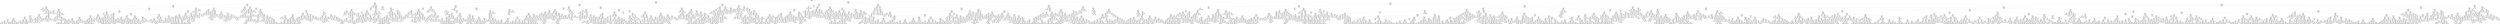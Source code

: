 digraph Tree {
node [shape=box] ;
0 [label="X[2] <= 78901232.0\ngini = 0.4999\nsamples = 44030\nvalue = [21773, 22257]"] ;
1 [label="X[5] <= 100270344.0\ngini = 0.4973\nsamples = 8250\nvalue = [4430, 3820]"] ;
0 -> 1 [labeldistance=2.5, labelangle=45, headlabel="True"] ;
2 [label="X[4] <= 127970712.0\ngini = 0.4915\nsamples = 4072\nvalue = [2301, 1771]"] ;
1 -> 2 ;
3 [label="X[9] <= 106976272.0\ngini = 0.4943\nsamples = 3397\nvalue = [1880, 1517]"] ;
2 -> 3 ;
4 [label="X[10] <= 67919440.0\ngini = 0.4878\nsamples = 2088\nvalue = [1207, 881]"] ;
3 -> 4 ;
5 [label="X[11] <= 66327092.0\ngini = 0.4377\nsamples = 34\nvalue = [11, 23]"] ;
4 -> 5 ;
6 [label="X[4] <= 97041992.0\ngini = 0.375\nsamples = 8\nvalue = [6, 2]"] ;
5 -> 6 ;
7 [label="gini = 0.0\nsamples = 2\nvalue = [0, 2]"] ;
6 -> 7 ;
8 [label="gini = 0.0\nsamples = 6\nvalue = [6, 0]"] ;
6 -> 8 ;
9 [label="X[10] <= 67663216.0\ngini = 0.3107\nsamples = 26\nvalue = [5, 21]"] ;
5 -> 9 ;
10 [label="X[8] <= 72301656.0\ngini = 0.375\nsamples = 4\nvalue = [3, 1]"] ;
9 -> 10 ;
11 [label="gini = 0.0\nsamples = 1\nvalue = [0, 1]"] ;
10 -> 11 ;
12 [label="gini = 0.0\nsamples = 3\nvalue = [3, 0]"] ;
10 -> 12 ;
13 [label="X[8] <= 67488912.0\ngini = 0.1653\nsamples = 22\nvalue = [2, 20]"] ;
9 -> 13 ;
14 [label="gini = 0.0\nsamples = 1\nvalue = [1, 0]"] ;
13 -> 14 ;
15 [label="X[6] <= 102481232.0\ngini = 0.0907\nsamples = 21\nvalue = [1, 20]"] ;
13 -> 15 ;
16 [label="X[9] <= 67372720.0\ngini = 0.5\nsamples = 2\nvalue = [1, 1]"] ;
15 -> 16 ;
17 [label="gini = 0.0\nsamples = 1\nvalue = [0, 1]"] ;
16 -> 17 ;
18 [label="gini = 0.0\nsamples = 1\nvalue = [1, 0]"] ;
16 -> 18 ;
19 [label="gini = 0.0\nsamples = 19\nvalue = [0, 19]"] ;
15 -> 19 ;
20 [label="X[11] <= 124358944.0\ngini = 0.4865\nsamples = 2054\nvalue = [1196, 858]"] ;
4 -> 20 ;
21 [label="X[12] <= 76818368.0\ngini = 0.4877\nsamples = 2026\nvalue = [1172, 854]"] ;
20 -> 21 ;
22 [label="X[9] <= 98305456.0\ngini = 0.4726\nsamples = 760\nvalue = [469, 291]"] ;
21 -> 22 ;
23 [label="X[13] <= 131089120.0\ngini = 0.4819\nsamples = 652\nvalue = [388, 264]"] ;
22 -> 23 ;
24 [label="X[3] <= 133639472.0\ngini = 0.4853\nsamples = 635\nvalue = [372, 263]"] ;
23 -> 24 ;
25 [label="X[0] <= 122442928.0\ngini = 0.4836\nsamples = 630\nvalue = [372, 258]"] ;
24 -> 25 ;
26 [label="X[8] <= 81408256.0\ngini = 0.4779\nsamples = 580\nvalue = [351, 229]"] ;
25 -> 26 ;
27 [label="X[9] <= 96870624.0\ngini = 0.4708\nsamples = 530\nvalue = [329, 201]"] ;
26 -> 27 ;
28 [label="X[10] <= 80980984.0\ngini = 0.4645\nsamples = 499\nvalue = [316, 183]"] ;
27 -> 28 ;
29 [label="X[5] <= 64318432.0\ngini = 0.4859\nsamples = 298\nvalue = [174, 124]"] ;
28 -> 29 ;
30 [label="X[7] <= 85280528.0\ngini = 0.4518\nsamples = 29\nvalue = [10, 19]"] ;
29 -> 30 ;
31 [label="X[11] <= 71904208.0\ngini = 0.48\nsamples = 15\nvalue = [9, 6]"] ;
30 -> 31 ;
32 [label="X[6] <= 91347648.0\ngini = 0.2188\nsamples = 8\nvalue = [7, 1]"] ;
31 -> 32 ;
33 [label="gini = 0.0\nsamples = 1\nvalue = [0, 1]"] ;
32 -> 33 ;
34 [label="gini = 0.0\nsamples = 7\nvalue = [7, 0]"] ;
32 -> 34 ;
35 [label="X[12] <= 65193080.0\ngini = 0.4082\nsamples = 7\nvalue = [2, 5]"] ;
31 -> 35 ;
36 [label="gini = 0.0\nsamples = 2\nvalue = [2, 0]"] ;
35 -> 36 ;
37 [label="gini = 0.0\nsamples = 5\nvalue = [0, 5]"] ;
35 -> 37 ;
38 [label="X[13] <= 91868352.0\ngini = 0.1327\nsamples = 14\nvalue = [1, 13]"] ;
30 -> 38 ;
39 [label="gini = 0.0\nsamples = 1\nvalue = [1, 0]"] ;
38 -> 39 ;
40 [label="gini = 0.0\nsamples = 13\nvalue = [0, 13]"] ;
38 -> 40 ;
41 [label="X[3] <= 123424208.0\ngini = 0.4759\nsamples = 269\nvalue = [164, 105]"] ;
29 -> 41 ;
42 [label="X[6] <= 81723472.0\ngini = 0.4632\nsamples = 247\nvalue = [157, 90]"] ;
41 -> 42 ;
43 [label="X[31] <= 0.5\ngini = 0.4824\nsamples = 32\nvalue = [13, 19]"] ;
42 -> 43 ;
44 [label="gini = 0.4362\nsamples = 28\nvalue = [9, 19]"] ;
43 -> 44 ;
45 [label="gini = 0.0\nsamples = 4\nvalue = [4, 0]"] ;
43 -> 45 ;
46 [label="X[4] <= 113877392.0\ngini = 0.4424\nsamples = 215\nvalue = [144, 71]"] ;
42 -> 46 ;
47 [label="gini = 0.4676\nsamples = 161\nvalue = [101, 60]"] ;
46 -> 47 ;
48 [label="gini = 0.3244\nsamples = 54\nvalue = [43, 11]"] ;
46 -> 48 ;
49 [label="X[10] <= 68312768.0\ngini = 0.4339\nsamples = 22\nvalue = [7, 15]"] ;
41 -> 49 ;
50 [label="gini = 0.0\nsamples = 3\nvalue = [3, 0]"] ;
49 -> 50 ;
51 [label="X[0] <= 68158640.0\ngini = 0.3324\nsamples = 19\nvalue = [4, 15]"] ;
49 -> 51 ;
52 [label="gini = 0.375\nsamples = 4\nvalue = [3, 1]"] ;
51 -> 52 ;
53 [label="gini = 0.1244\nsamples = 15\nvalue = [1, 14]"] ;
51 -> 53 ;
54 [label="X[12] <= 72017864.0\ngini = 0.4147\nsamples = 201\nvalue = [142, 59]"] ;
28 -> 54 ;
55 [label="X[12] <= 64628472.0\ngini = 0.4431\nsamples = 163\nvalue = [109, 54]"] ;
54 -> 55 ;
56 [label="X[1] <= 118382080.0\ngini = 0.1172\nsamples = 16\nvalue = [15, 1]"] ;
55 -> 56 ;
57 [label="gini = 0.0\nsamples = 15\nvalue = [15, 0]"] ;
56 -> 57 ;
58 [label="gini = 0.0\nsamples = 1\nvalue = [0, 1]"] ;
56 -> 58 ;
59 [label="X[10] <= 118185056.0\ngini = 0.4611\nsamples = 147\nvalue = [94, 53]"] ;
55 -> 59 ;
60 [label="X[0] <= 66091952.0\ngini = 0.4505\nsamples = 143\nvalue = [94, 49]"] ;
59 -> 60 ;
61 [label="gini = 0.0\nsamples = 3\nvalue = [0, 3]"] ;
60 -> 61 ;
62 [label="gini = 0.4412\nsamples = 140\nvalue = [94, 46]"] ;
60 -> 62 ;
63 [label="gini = 0.0\nsamples = 4\nvalue = [0, 4]"] ;
59 -> 63 ;
64 [label="X[4] <= 127293072.0\ngini = 0.2285\nsamples = 38\nvalue = [33, 5]"] ;
54 -> 64 ;
65 [label="X[13] <= 126598328.0\ngini = 0.1528\nsamples = 36\nvalue = [33, 3]"] ;
64 -> 65 ;
66 [label="X[11] <= 67178184.0\ngini = 0.1078\nsamples = 35\nvalue = [33, 2]"] ;
65 -> 66 ;
67 [label="gini = 0.4444\nsamples = 6\nvalue = [4, 2]"] ;
66 -> 67 ;
68 [label="gini = 0.0\nsamples = 29\nvalue = [29, 0]"] ;
66 -> 68 ;
69 [label="gini = 0.0\nsamples = 1\nvalue = [0, 1]"] ;
65 -> 69 ;
70 [label="gini = 0.0\nsamples = 2\nvalue = [0, 2]"] ;
64 -> 70 ;
71 [label="X[11] <= 71600408.0\ngini = 0.487\nsamples = 31\nvalue = [13, 18]"] ;
27 -> 71 ;
72 [label="gini = 0.0\nsamples = 6\nvalue = [6, 0]"] ;
71 -> 72 ;
73 [label="X[12] <= 72409136.0\ngini = 0.4032\nsamples = 25\nvalue = [7, 18]"] ;
71 -> 73 ;
74 [label="X[5] <= 64521096.0\ngini = 0.18\nsamples = 20\nvalue = [2, 18]"] ;
73 -> 74 ;
75 [label="X[0] <= 76423200.0\ngini = 0.5\nsamples = 4\nvalue = [2, 2]"] ;
74 -> 75 ;
76 [label="gini = 0.0\nsamples = 2\nvalue = [2, 0]"] ;
75 -> 76 ;
77 [label="gini = 0.0\nsamples = 2\nvalue = [0, 2]"] ;
75 -> 77 ;
78 [label="gini = 0.0\nsamples = 16\nvalue = [0, 16]"] ;
74 -> 78 ;
79 [label="gini = 0.0\nsamples = 5\nvalue = [5, 0]"] ;
73 -> 79 ;
80 [label="X[7] <= 114361040.0\ngini = 0.4928\nsamples = 50\nvalue = [22, 28]"] ;
26 -> 80 ;
81 [label="X[6] <= 122046016.0\ngini = 0.4178\nsamples = 37\nvalue = [11, 26]"] ;
80 -> 81 ;
82 [label="X[9] <= 71479408.0\ngini = 0.2778\nsamples = 30\nvalue = [5, 25]"] ;
81 -> 82 ;
83 [label="gini = 0.0\nsamples = 2\nvalue = [2, 0]"] ;
82 -> 83 ;
84 [label="X[2] <= 73588696.0\ngini = 0.1913\nsamples = 28\nvalue = [3, 25]"] ;
82 -> 84 ;
85 [label="X[10] <= 96643008.0\ngini = 0.4444\nsamples = 3\nvalue = [2, 1]"] ;
84 -> 85 ;
86 [label="gini = 0.0\nsamples = 2\nvalue = [2, 0]"] ;
85 -> 86 ;
87 [label="gini = 0.0\nsamples = 1\nvalue = [0, 1]"] ;
85 -> 87 ;
88 [label="X[28] <= 0.5\ngini = 0.0768\nsamples = 25\nvalue = [1, 24]"] ;
84 -> 88 ;
89 [label="gini = 0.0\nsamples = 24\nvalue = [0, 24]"] ;
88 -> 89 ;
90 [label="gini = 0.0\nsamples = 1\nvalue = [1, 0]"] ;
88 -> 90 ;
91 [label="X[12] <= 65613008.0\ngini = 0.2449\nsamples = 7\nvalue = [6, 1]"] ;
81 -> 91 ;
92 [label="gini = 0.0\nsamples = 1\nvalue = [0, 1]"] ;
91 -> 92 ;
93 [label="gini = 0.0\nsamples = 6\nvalue = [6, 0]"] ;
91 -> 93 ;
94 [label="X[1] <= 79393168.0\ngini = 0.2604\nsamples = 13\nvalue = [11, 2]"] ;
80 -> 94 ;
95 [label="gini = 0.0\nsamples = 2\nvalue = [0, 2]"] ;
94 -> 95 ;
96 [label="gini = 0.0\nsamples = 11\nvalue = [11, 0]"] ;
94 -> 96 ;
97 [label="X[1] <= 70058512.0\ngini = 0.4872\nsamples = 50\nvalue = [21, 29]"] ;
25 -> 97 ;
98 [label="gini = 0.0\nsamples = 10\nvalue = [0, 10]"] ;
97 -> 98 ;
99 [label="X[1] <= 81725520.0\ngini = 0.4988\nsamples = 40\nvalue = [21, 19]"] ;
97 -> 99 ;
100 [label="X[2] <= 72683824.0\ngini = 0.4444\nsamples = 27\nvalue = [18, 9]"] ;
99 -> 100 ;
101 [label="X[2] <= 68715048.0\ngini = 0.375\nsamples = 8\nvalue = [2, 6]"] ;
100 -> 101 ;
102 [label="X[3] <= 93521152.0\ngini = 0.4444\nsamples = 3\nvalue = [2, 1]"] ;
101 -> 102 ;
103 [label="gini = 0.0\nsamples = 2\nvalue = [2, 0]"] ;
102 -> 103 ;
104 [label="gini = 0.0\nsamples = 1\nvalue = [0, 1]"] ;
102 -> 104 ;
105 [label="gini = 0.0\nsamples = 5\nvalue = [0, 5]"] ;
101 -> 105 ;
106 [label="X[2] <= 77827224.0\ngini = 0.2659\nsamples = 19\nvalue = [16, 3]"] ;
100 -> 106 ;
107 [label="gini = 0.0\nsamples = 12\nvalue = [12, 0]"] ;
106 -> 107 ;
108 [label="X[1] <= 76983008.0\ngini = 0.4898\nsamples = 7\nvalue = [4, 3]"] ;
106 -> 108 ;
109 [label="gini = 0.0\nsamples = 4\nvalue = [4, 0]"] ;
108 -> 109 ;
110 [label="gini = 0.0\nsamples = 3\nvalue = [0, 3]"] ;
108 -> 110 ;
111 [label="X[3] <= 90683952.0\ngini = 0.355\nsamples = 13\nvalue = [3, 10]"] ;
99 -> 111 ;
112 [label="gini = 0.0\nsamples = 7\nvalue = [0, 7]"] ;
111 -> 112 ;
113 [label="X[0] <= 127541040.0\ngini = 0.5\nsamples = 6\nvalue = [3, 3]"] ;
111 -> 113 ;
114 [label="gini = 0.0\nsamples = 3\nvalue = [0, 3]"] ;
113 -> 114 ;
115 [label="gini = 0.0\nsamples = 3\nvalue = [3, 0]"] ;
113 -> 115 ;
116 [label="gini = 0.0\nsamples = 5\nvalue = [0, 5]"] ;
24 -> 116 ;
117 [label="X[25] <= 0.5\ngini = 0.1107\nsamples = 17\nvalue = [16, 1]"] ;
23 -> 117 ;
118 [label="gini = 0.0\nsamples = 16\nvalue = [16, 0]"] ;
117 -> 118 ;
119 [label="gini = 0.0\nsamples = 1\nvalue = [0, 1]"] ;
117 -> 119 ;
120 [label="X[8] <= 67487776.0\ngini = 0.375\nsamples = 108\nvalue = [81, 27]"] ;
22 -> 120 ;
121 [label="X[5] <= 66601532.0\ngini = 0.2778\nsamples = 6\nvalue = [1, 5]"] ;
120 -> 121 ;
122 [label="gini = 0.0\nsamples = 5\nvalue = [0, 5]"] ;
121 -> 122 ;
123 [label="gini = 0.0\nsamples = 1\nvalue = [1, 0]"] ;
121 -> 123 ;
124 [label="X[5] <= 90612576.0\ngini = 0.3383\nsamples = 102\nvalue = [80, 22]"] ;
120 -> 124 ;
125 [label="X[2] <= 67830016.0\ngini = 0.3023\nsamples = 97\nvalue = [79, 18]"] ;
124 -> 125 ;
126 [label="gini = 0.0\nsamples = 2\nvalue = [0, 2]"] ;
125 -> 126 ;
127 [label="X[10] <= 104711144.0\ngini = 0.2801\nsamples = 95\nvalue = [79, 16]"] ;
125 -> 127 ;
128 [label="X[8] <= 67621168.0\ngini = 0.1446\nsamples = 51\nvalue = [47, 4]"] ;
127 -> 128 ;
129 [label="gini = 0.0\nsamples = 1\nvalue = [0, 1]"] ;
128 -> 129 ;
130 [label="X[1] <= 114399264.0\ngini = 0.1128\nsamples = 50\nvalue = [47, 3]"] ;
128 -> 130 ;
131 [label="X[12] <= 72648032.0\ngini = 0.0444\nsamples = 44\nvalue = [43, 1]"] ;
130 -> 131 ;
132 [label="gini = 0.0\nsamples = 42\nvalue = [42, 0]"] ;
131 -> 132 ;
133 [label="X[6] <= 105822784.0\ngini = 0.5\nsamples = 2\nvalue = [1, 1]"] ;
131 -> 133 ;
134 [label="gini = 0.0\nsamples = 1\nvalue = [1, 0]"] ;
133 -> 134 ;
135 [label="gini = 0.0\nsamples = 1\nvalue = [0, 1]"] ;
133 -> 135 ;
136 [label="X[13] <= 89856128.0\ngini = 0.4444\nsamples = 6\nvalue = [4, 2]"] ;
130 -> 136 ;
137 [label="gini = 0.0\nsamples = 2\nvalue = [0, 2]"] ;
136 -> 137 ;
138 [label="gini = 0.0\nsamples = 4\nvalue = [4, 0]"] ;
136 -> 138 ;
139 [label="X[2] <= 68373968.0\ngini = 0.3967\nsamples = 44\nvalue = [32, 12]"] ;
127 -> 139 ;
140 [label="gini = 0.0\nsamples = 2\nvalue = [0, 2]"] ;
139 -> 140 ;
141 [label="X[3] <= 101269840.0\ngini = 0.3628\nsamples = 42\nvalue = [32, 10]"] ;
139 -> 141 ;
142 [label="X[0] <= 86938960.0\ngini = 0.375\nsamples = 4\nvalue = [1, 3]"] ;
141 -> 142 ;
143 [label="gini = 0.0\nsamples = 3\nvalue = [0, 3]"] ;
142 -> 143 ;
144 [label="gini = 0.0\nsamples = 1\nvalue = [1, 0]"] ;
142 -> 144 ;
145 [label="X[0] <= 66091952.0\ngini = 0.3006\nsamples = 38\nvalue = [31, 7]"] ;
141 -> 145 ;
146 [label="gini = 0.0\nsamples = 1\nvalue = [0, 1]"] ;
145 -> 146 ;
147 [label="X[5] <= 65700468.0\ngini = 0.2717\nsamples = 37\nvalue = [31, 6]"] ;
145 -> 147 ;
148 [label="X[5] <= 65274160.0\ngini = 0.4321\nsamples = 19\nvalue = [13, 6]"] ;
147 -> 148 ;
149 [label="X[9] <= 105253808.0\ngini = 0.2604\nsamples = 13\nvalue = [11, 2]"] ;
148 -> 149 ;
150 [label="gini = 0.1528\nsamples = 12\nvalue = [11, 1]"] ;
149 -> 150 ;
151 [label="gini = 0.0\nsamples = 1\nvalue = [0, 1]"] ;
149 -> 151 ;
152 [label="X[7] <= 75934416.0\ngini = 0.4444\nsamples = 6\nvalue = [2, 4]"] ;
148 -> 152 ;
153 [label="gini = 0.0\nsamples = 2\nvalue = [2, 0]"] ;
152 -> 153 ;
154 [label="gini = 0.0\nsamples = 4\nvalue = [0, 4]"] ;
152 -> 154 ;
155 [label="gini = 0.0\nsamples = 18\nvalue = [18, 0]"] ;
147 -> 155 ;
156 [label="X[7] <= 62533772.0\ngini = 0.32\nsamples = 5\nvalue = [1, 4]"] ;
124 -> 156 ;
157 [label="gini = 0.0\nsamples = 1\nvalue = [1, 0]"] ;
156 -> 157 ;
158 [label="gini = 0.0\nsamples = 4\nvalue = [0, 4]"] ;
156 -> 158 ;
159 [label="X[4] <= 115676832.0\ngini = 0.4939\nsamples = 1266\nvalue = [703, 563]"] ;
21 -> 159 ;
160 [label="X[2] <= 73977760.0\ngini = 0.485\nsamples = 917\nvalue = [538, 379]"] ;
159 -> 160 ;
161 [label="X[13] <= 126802432.0\ngini = 0.459\nsamples = 440\nvalue = [283, 157]"] ;
160 -> 161 ;
162 [label="X[36] <= 0.5\ngini = 0.4476\nsamples = 411\nvalue = [272, 139]"] ;
161 -> 162 ;
163 [label="X[1] <= 92412368.0\ngini = 0.4444\nsamples = 408\nvalue = [272, 136]"] ;
162 -> 163 ;
164 [label="X[11] <= 77813440.0\ngini = 0.4161\nsamples = 288\nvalue = [203, 85]"] ;
163 -> 164 ;
165 [label="X[13] <= 115162080.0\ngini = 0.4674\nsamples = 145\nvalue = [91, 54]"] ;
164 -> 165 ;
166 [label="X[3] <= 108339392.0\ngini = 0.4991\nsamples = 96\nvalue = [50, 46]"] ;
165 -> 166 ;
167 [label="X[2] <= 73273376.0\ngini = 0.4954\nsamples = 73\nvalue = [33, 40]"] ;
166 -> 167 ;
168 [label="X[8] <= 67648688.0\ngini = 0.4995\nsamples = 64\nvalue = [33, 31]"] ;
167 -> 168 ;
169 [label="X[7] <= 62693680.0\ngini = 0.2778\nsamples = 12\nvalue = [10, 2]"] ;
168 -> 169 ;
170 [label="gini = 0.0\nsamples = 1\nvalue = [0, 1]"] ;
169 -> 170 ;
171 [label="gini = 0.1653\nsamples = 11\nvalue = [10, 1]"] ;
169 -> 171 ;
172 [label="X[3] <= 71369888.0\ngini = 0.4933\nsamples = 52\nvalue = [23, 29]"] ;
168 -> 172 ;
173 [label="gini = 0.0\nsamples = 4\nvalue = [4, 0]"] ;
172 -> 173 ;
174 [label="gini = 0.4783\nsamples = 48\nvalue = [19, 29]"] ;
172 -> 174 ;
175 [label="gini = 0.0\nsamples = 9\nvalue = [0, 9]"] ;
167 -> 175 ;
176 [label="X[6] <= 86197488.0\ngini = 0.3856\nsamples = 23\nvalue = [17, 6]"] ;
166 -> 176 ;
177 [label="X[7] <= 63754864.0\ngini = 0.1327\nsamples = 14\nvalue = [13, 1]"] ;
176 -> 177 ;
178 [label="gini = 0.0\nsamples = 1\nvalue = [0, 1]"] ;
177 -> 178 ;
179 [label="gini = 0.0\nsamples = 13\nvalue = [13, 0]"] ;
177 -> 179 ;
180 [label="X[13] <= 106234880.0\ngini = 0.4938\nsamples = 9\nvalue = [4, 5]"] ;
176 -> 180 ;
181 [label="gini = 0.0\nsamples = 3\nvalue = [0, 3]"] ;
180 -> 181 ;
182 [label="X[12] <= 80695168.0\ngini = 0.4444\nsamples = 6\nvalue = [4, 2]"] ;
180 -> 182 ;
183 [label="gini = 0.4444\nsamples = 3\nvalue = [1, 2]"] ;
182 -> 183 ;
184 [label="gini = 0.0\nsamples = 3\nvalue = [3, 0]"] ;
182 -> 184 ;
185 [label="X[9] <= 81978728.0\ngini = 0.2732\nsamples = 49\nvalue = [41, 8]"] ;
165 -> 185 ;
186 [label="X[28] <= 0.5\ngini = 0.1388\nsamples = 40\nvalue = [37, 3]"] ;
185 -> 186 ;
187 [label="X[0] <= 73394960.0\ngini = 0.0973\nsamples = 39\nvalue = [37, 2]"] ;
186 -> 187 ;
188 [label="X[6] <= 116895120.0\ngini = 0.4082\nsamples = 7\nvalue = [5, 2]"] ;
187 -> 188 ;
189 [label="gini = 0.0\nsamples = 5\nvalue = [5, 0]"] ;
188 -> 189 ;
190 [label="gini = 0.0\nsamples = 2\nvalue = [0, 2]"] ;
188 -> 190 ;
191 [label="gini = 0.0\nsamples = 32\nvalue = [32, 0]"] ;
187 -> 191 ;
192 [label="gini = 0.0\nsamples = 1\nvalue = [0, 1]"] ;
186 -> 192 ;
193 [label="X[7] <= 76556192.0\ngini = 0.4938\nsamples = 9\nvalue = [4, 5]"] ;
185 -> 193 ;
194 [label="gini = 0.0\nsamples = 4\nvalue = [0, 4]"] ;
193 -> 194 ;
195 [label="X[12] <= 106506360.0\ngini = 0.32\nsamples = 5\nvalue = [4, 1]"] ;
193 -> 195 ;
196 [label="gini = 0.0\nsamples = 4\nvalue = [4, 0]"] ;
195 -> 196 ;
197 [label="gini = 0.0\nsamples = 1\nvalue = [0, 1]"] ;
195 -> 197 ;
198 [label="X[0] <= 120141440.0\ngini = 0.3396\nsamples = 143\nvalue = [112, 31]"] ;
164 -> 198 ;
199 [label="X[8] <= 80244848.0\ngini = 0.311\nsamples = 135\nvalue = [109, 26]"] ;
198 -> 199 ;
200 [label="X[3] <= 75120208.0\ngini = 0.3652\nsamples = 104\nvalue = [79, 25]"] ;
199 -> 200 ;
201 [label="X[0] <= 76580904.0\ngini = 0.4688\nsamples = 8\nvalue = [3, 5]"] ;
200 -> 201 ;
202 [label="gini = 0.0\nsamples = 3\nvalue = [0, 3]"] ;
201 -> 202 ;
203 [label="X[4] <= 69239120.0\ngini = 0.48\nsamples = 5\nvalue = [3, 2]"] ;
201 -> 203 ;
204 [label="gini = 0.0\nsamples = 2\nvalue = [0, 2]"] ;
203 -> 204 ;
205 [label="gini = 0.0\nsamples = 3\nvalue = [3, 0]"] ;
203 -> 205 ;
206 [label="X[4] <= 100172192.0\ngini = 0.3299\nsamples = 96\nvalue = [76, 20]"] ;
200 -> 206 ;
207 [label="X[9] <= 104471392.0\ngini = 0.2008\nsamples = 53\nvalue = [47, 6]"] ;
206 -> 207 ;
208 [label="gini = 0.1738\nsamples = 52\nvalue = [47, 5]"] ;
207 -> 208 ;
209 [label="gini = 0.0\nsamples = 1\nvalue = [0, 1]"] ;
207 -> 209 ;
210 [label="X[11] <= 93072240.0\ngini = 0.4392\nsamples = 43\nvalue = [29, 14]"] ;
206 -> 210 ;
211 [label="gini = 0.3527\nsamples = 35\nvalue = [27, 8]"] ;
210 -> 211 ;
212 [label="gini = 0.375\nsamples = 8\nvalue = [2, 6]"] ;
210 -> 212 ;
213 [label="X[30] <= 0.5\ngini = 0.0624\nsamples = 31\nvalue = [30, 1]"] ;
199 -> 213 ;
214 [label="gini = 0.0\nsamples = 30\nvalue = [30, 0]"] ;
213 -> 214 ;
215 [label="gini = 0.0\nsamples = 1\nvalue = [0, 1]"] ;
213 -> 215 ;
216 [label="X[13] <= 99547024.0\ngini = 0.4688\nsamples = 8\nvalue = [3, 5]"] ;
198 -> 216 ;
217 [label="X[7] <= 120640360.0\ngini = 0.375\nsamples = 4\nvalue = [3, 1]"] ;
216 -> 217 ;
218 [label="gini = 0.0\nsamples = 1\nvalue = [0, 1]"] ;
217 -> 218 ;
219 [label="gini = 0.0\nsamples = 3\nvalue = [3, 0]"] ;
217 -> 219 ;
220 [label="gini = 0.0\nsamples = 4\nvalue = [0, 4]"] ;
216 -> 220 ;
221 [label="X[10] <= 74227552.0\ngini = 0.4888\nsamples = 120\nvalue = [69, 51]"] ;
163 -> 221 ;
222 [label="X[11] <= 111369304.0\ngini = 0.2604\nsamples = 13\nvalue = [2, 11]"] ;
221 -> 222 ;
223 [label="gini = 0.0\nsamples = 10\nvalue = [0, 10]"] ;
222 -> 223 ;
224 [label="X[11] <= 121474728.0\ngini = 0.4444\nsamples = 3\nvalue = [2, 1]"] ;
222 -> 224 ;
225 [label="gini = 0.0\nsamples = 2\nvalue = [2, 0]"] ;
224 -> 225 ;
226 [label="gini = 0.0\nsamples = 1\nvalue = [0, 1]"] ;
224 -> 226 ;
227 [label="X[5] <= 75076904.0\ngini = 0.4682\nsamples = 107\nvalue = [67, 40]"] ;
221 -> 227 ;
228 [label="X[1] <= 97390104.0\ngini = 0.3457\nsamples = 9\nvalue = [2, 7]"] ;
227 -> 228 ;
229 [label="gini = 0.0\nsamples = 1\nvalue = [1, 0]"] ;
228 -> 229 ;
230 [label="X[9] <= 104104056.0\ngini = 0.2188\nsamples = 8\nvalue = [1, 7]"] ;
228 -> 230 ;
231 [label="gini = 0.0\nsamples = 7\nvalue = [0, 7]"] ;
230 -> 231 ;
232 [label="gini = 0.0\nsamples = 1\nvalue = [1, 0]"] ;
230 -> 232 ;
233 [label="X[12] <= 96734304.0\ngini = 0.4467\nsamples = 98\nvalue = [65, 33]"] ;
227 -> 233 ;
234 [label="X[11] <= 77524496.0\ngini = 0.3565\nsamples = 56\nvalue = [43, 13]"] ;
233 -> 234 ;
235 [label="X[0] <= 110456608.0\ngini = 0.2778\nsamples = 6\nvalue = [1, 5]"] ;
234 -> 235 ;
236 [label="gini = 0.0\nsamples = 5\nvalue = [0, 5]"] ;
235 -> 236 ;
237 [label="gini = 0.0\nsamples = 1\nvalue = [1, 0]"] ;
235 -> 237 ;
238 [label="X[4] <= 82430000.0\ngini = 0.2688\nsamples = 50\nvalue = [42, 8]"] ;
234 -> 238 ;
239 [label="gini = 0.0\nsamples = 2\nvalue = [0, 2]"] ;
238 -> 239 ;
240 [label="X[35] <= 0.5\ngini = 0.2188\nsamples = 48\nvalue = [42, 6]"] ;
238 -> 240 ;
241 [label="gini = 0.162\nsamples = 45\nvalue = [41, 4]"] ;
240 -> 241 ;
242 [label="gini = 0.4444\nsamples = 3\nvalue = [1, 2]"] ;
240 -> 242 ;
243 [label="X[12] <= 97716352.0\ngini = 0.4989\nsamples = 42\nvalue = [22, 20]"] ;
233 -> 243 ;
244 [label="gini = 0.0\nsamples = 5\nvalue = [0, 5]"] ;
243 -> 244 ;
245 [label="X[5] <= 84853504.0\ngini = 0.4821\nsamples = 37\nvalue = [22, 15]"] ;
243 -> 245 ;
246 [label="X[9] <= 98751792.0\ngini = 0.48\nsamples = 15\nvalue = [6, 9]"] ;
245 -> 246 ;
247 [label="gini = 0.32\nsamples = 10\nvalue = [2, 8]"] ;
246 -> 247 ;
248 [label="gini = 0.32\nsamples = 5\nvalue = [4, 1]"] ;
246 -> 248 ;
249 [label="X[9] <= 97348192.0\ngini = 0.3967\nsamples = 22\nvalue = [16, 6]"] ;
245 -> 249 ;
250 [label="gini = 0.142\nsamples = 13\nvalue = [12, 1]"] ;
249 -> 250 ;
251 [label="gini = 0.4938\nsamples = 9\nvalue = [4, 5]"] ;
249 -> 251 ;
252 [label="gini = 0.0\nsamples = 3\nvalue = [0, 3]"] ;
162 -> 252 ;
253 [label="X[10] <= 89544624.0\ngini = 0.4709\nsamples = 29\nvalue = [11, 18]"] ;
161 -> 253 ;
254 [label="X[9] <= 68322544.0\ngini = 0.5\nsamples = 22\nvalue = [11, 11]"] ;
253 -> 254 ;
255 [label="X[10] <= 67974816.0\ngini = 0.32\nsamples = 10\nvalue = [2, 8]"] ;
254 -> 255 ;
256 [label="gini = 0.0\nsamples = 1\nvalue = [1, 0]"] ;
255 -> 256 ;
257 [label="X[2] <= 67885120.0\ngini = 0.1975\nsamples = 9\nvalue = [1, 8]"] ;
255 -> 257 ;
258 [label="gini = 0.0\nsamples = 1\nvalue = [1, 0]"] ;
257 -> 258 ;
259 [label="gini = 0.0\nsamples = 8\nvalue = [0, 8]"] ;
257 -> 259 ;
260 [label="X[10] <= 73145104.0\ngini = 0.375\nsamples = 12\nvalue = [9, 3]"] ;
254 -> 260 ;
261 [label="X[7] <= 100832776.0\ngini = 0.5\nsamples = 6\nvalue = [3, 3]"] ;
260 -> 261 ;
262 [label="gini = 0.0\nsamples = 3\nvalue = [0, 3]"] ;
261 -> 262 ;
263 [label="gini = 0.0\nsamples = 3\nvalue = [3, 0]"] ;
261 -> 263 ;
264 [label="gini = 0.0\nsamples = 6\nvalue = [6, 0]"] ;
260 -> 264 ;
265 [label="gini = 0.0\nsamples = 7\nvalue = [0, 7]"] ;
253 -> 265 ;
266 [label="X[7] <= 70135952.0\ngini = 0.4976\nsamples = 477\nvalue = [255, 222]"] ;
160 -> 266 ;
267 [label="X[11] <= 69042624.0\ngini = 0.3029\nsamples = 43\nvalue = [35, 8]"] ;
266 -> 267 ;
268 [label="gini = 0.0\nsamples = 2\nvalue = [0, 2]"] ;
267 -> 268 ;
269 [label="X[12] <= 77211680.0\ngini = 0.2499\nsamples = 41\nvalue = [35, 6]"] ;
267 -> 269 ;
270 [label="gini = 0.0\nsamples = 1\nvalue = [0, 1]"] ;
269 -> 270 ;
271 [label="X[3] <= 72877216.0\ngini = 0.2188\nsamples = 40\nvalue = [35, 5]"] ;
269 -> 271 ;
272 [label="gini = 0.0\nsamples = 1\nvalue = [0, 1]"] ;
271 -> 272 ;
273 [label="X[30] <= 0.5\ngini = 0.1841\nsamples = 39\nvalue = [35, 4]"] ;
271 -> 273 ;
274 [label="X[11] <= 119329392.0\ngini = 0.0605\nsamples = 32\nvalue = [31, 1]"] ;
273 -> 274 ;
275 [label="gini = 0.0\nsamples = 31\nvalue = [31, 0]"] ;
274 -> 275 ;
276 [label="gini = 0.0\nsamples = 1\nvalue = [0, 1]"] ;
274 -> 276 ;
277 [label="X[10] <= 101869920.0\ngini = 0.4898\nsamples = 7\nvalue = [4, 3]"] ;
273 -> 277 ;
278 [label="gini = 0.0\nsamples = 3\nvalue = [3, 0]"] ;
277 -> 278 ;
279 [label="X[10] <= 116754720.0\ngini = 0.375\nsamples = 4\nvalue = [1, 3]"] ;
277 -> 279 ;
280 [label="gini = 0.0\nsamples = 3\nvalue = [0, 3]"] ;
279 -> 280 ;
281 [label="gini = 0.0\nsamples = 1\nvalue = [1, 0]"] ;
279 -> 281 ;
282 [label="X[3] <= 101894344.0\ngini = 0.4999\nsamples = 434\nvalue = [220, 214]"] ;
266 -> 282 ;
283 [label="X[12] <= 97417320.0\ngini = 0.4956\nsamples = 300\nvalue = [136, 164]"] ;
282 -> 283 ;
284 [label="X[5] <= 84696624.0\ngini = 0.4999\nsamples = 229\nvalue = [113, 116]"] ;
283 -> 284 ;
285 [label="X[5] <= 79540152.0\ngini = 0.4857\nsamples = 142\nvalue = [59, 83]"] ;
284 -> 285 ;
286 [label="X[11] <= 114788032.0\ngini = 0.4965\nsamples = 72\nvalue = [39, 33]"] ;
285 -> 286 ;
287 [label="X[1] <= 66520212.0\ngini = 0.4892\nsamples = 68\nvalue = [39, 29]"] ;
286 -> 287 ;
288 [label="X[5] <= 75892144.0\ngini = 0.2778\nsamples = 6\nvalue = [1, 5]"] ;
287 -> 288 ;
289 [label="gini = 0.0\nsamples = 5\nvalue = [0, 5]"] ;
288 -> 289 ;
290 [label="gini = 0.0\nsamples = 1\nvalue = [1, 0]"] ;
288 -> 290 ;
291 [label="X[6] <= 116213968.0\ngini = 0.4745\nsamples = 62\nvalue = [38, 24]"] ;
287 -> 291 ;
292 [label="X[5] <= 71042928.0\ngini = 0.4983\nsamples = 51\nvalue = [27, 24]"] ;
291 -> 292 ;
293 [label="gini = 0.0\nsamples = 6\nvalue = [6, 0]"] ;
292 -> 293 ;
294 [label="gini = 0.4978\nsamples = 45\nvalue = [21, 24]"] ;
292 -> 294 ;
295 [label="gini = 0.0\nsamples = 11\nvalue = [11, 0]"] ;
291 -> 295 ;
296 [label="gini = 0.0\nsamples = 4\nvalue = [0, 4]"] ;
286 -> 296 ;
297 [label="X[6] <= 86694488.0\ngini = 0.4082\nsamples = 70\nvalue = [20, 50]"] ;
285 -> 297 ;
298 [label="X[7] <= 82067456.0\ngini = 0.32\nsamples = 10\nvalue = [8, 2]"] ;
297 -> 298 ;
299 [label="X[32] <= 0.5\ngini = 0.4444\nsamples = 3\nvalue = [1, 2]"] ;
298 -> 299 ;
300 [label="gini = 0.0\nsamples = 2\nvalue = [0, 2]"] ;
299 -> 300 ;
301 [label="gini = 0.0\nsamples = 1\nvalue = [1, 0]"] ;
299 -> 301 ;
302 [label="gini = 0.0\nsamples = 7\nvalue = [7, 0]"] ;
298 -> 302 ;
303 [label="X[20] <= 0.5\ngini = 0.32\nsamples = 60\nvalue = [12, 48]"] ;
297 -> 303 ;
304 [label="X[7] <= 70741304.0\ngini = 0.2698\nsamples = 56\nvalue = [9, 47]"] ;
303 -> 304 ;
305 [label="gini = 0.0\nsamples = 1\nvalue = [1, 0]"] ;
304 -> 305 ;
306 [label="X[25] <= 0.5\ngini = 0.2486\nsamples = 55\nvalue = [8, 47]"] ;
304 -> 306 ;
307 [label="gini = 0.2076\nsamples = 51\nvalue = [6, 45]"] ;
306 -> 307 ;
308 [label="gini = 0.5\nsamples = 4\nvalue = [2, 2]"] ;
306 -> 308 ;
309 [label="X[2] <= 76038944.0\ngini = 0.375\nsamples = 4\nvalue = [3, 1]"] ;
303 -> 309 ;
310 [label="gini = 0.0\nsamples = 1\nvalue = [0, 1]"] ;
309 -> 310 ;
311 [label="gini = 0.0\nsamples = 3\nvalue = [3, 0]"] ;
309 -> 311 ;
312 [label="X[10] <= 74201584.0\ngini = 0.4709\nsamples = 87\nvalue = [54, 33]"] ;
284 -> 312 ;
313 [label="X[8] <= 94895120.0\ngini = 0.2778\nsamples = 12\nvalue = [2, 10]"] ;
312 -> 313 ;
314 [label="gini = 0.0\nsamples = 10\nvalue = [0, 10]"] ;
313 -> 314 ;
315 [label="gini = 0.0\nsamples = 2\nvalue = [2, 0]"] ;
313 -> 315 ;
316 [label="X[12] <= 77508720.0\ngini = 0.4252\nsamples = 75\nvalue = [52, 23]"] ;
312 -> 316 ;
317 [label="X[10] <= 79742656.0\ngini = 0.4082\nsamples = 7\nvalue = [2, 5]"] ;
316 -> 317 ;
318 [label="gini = 0.0\nsamples = 2\nvalue = [2, 0]"] ;
317 -> 318 ;
319 [label="gini = 0.0\nsamples = 5\nvalue = [0, 5]"] ;
317 -> 319 ;
320 [label="X[0] <= 91269824.0\ngini = 0.3893\nsamples = 68\nvalue = [50, 18]"] ;
316 -> 320 ;
321 [label="X[5] <= 90383376.0\ngini = 0.4989\nsamples = 21\nvalue = [10, 11]"] ;
320 -> 321 ;
322 [label="X[7] <= 97449856.0\ngini = 0.375\nsamples = 12\nvalue = [9, 3]"] ;
321 -> 322 ;
323 [label="gini = 0.18\nsamples = 10\nvalue = [9, 1]"] ;
322 -> 323 ;
324 [label="gini = 0.0\nsamples = 2\nvalue = [0, 2]"] ;
322 -> 324 ;
325 [label="X[5] <= 99908768.0\ngini = 0.1975\nsamples = 9\nvalue = [1, 8]"] ;
321 -> 325 ;
326 [label="gini = 0.0\nsamples = 8\nvalue = [0, 8]"] ;
325 -> 326 ;
327 [label="gini = 0.0\nsamples = 1\nvalue = [1, 0]"] ;
325 -> 327 ;
328 [label="X[12] <= 84835984.0\ngini = 0.2535\nsamples = 47\nvalue = [40, 7]"] ;
320 -> 328 ;
329 [label="gini = 0.0\nsamples = 23\nvalue = [23, 0]"] ;
328 -> 329 ;
330 [label="X[10] <= 86382080.0\ngini = 0.4132\nsamples = 24\nvalue = [17, 7]"] ;
328 -> 330 ;
331 [label="gini = 0.32\nsamples = 5\nvalue = [1, 4]"] ;
330 -> 331 ;
332 [label="gini = 0.2659\nsamples = 19\nvalue = [16, 3]"] ;
330 -> 332 ;
333 [label="X[9] <= 91815952.0\ngini = 0.438\nsamples = 71\nvalue = [23, 48]"] ;
283 -> 333 ;
334 [label="X[9] <= 74089824.0\ngini = 0.3432\nsamples = 50\nvalue = [11, 39]"] ;
333 -> 334 ;
335 [label="X[9] <= 69689040.0\ngini = 0.4082\nsamples = 7\nvalue = [5, 2]"] ;
334 -> 335 ;
336 [label="gini = 0.0\nsamples = 2\nvalue = [0, 2]"] ;
335 -> 336 ;
337 [label="gini = 0.0\nsamples = 5\nvalue = [5, 0]"] ;
335 -> 337 ;
338 [label="X[13] <= 79206848.0\ngini = 0.2401\nsamples = 43\nvalue = [6, 37]"] ;
334 -> 338 ;
339 [label="X[7] <= 109445152.0\ngini = 0.375\nsamples = 4\nvalue = [3, 1]"] ;
338 -> 339 ;
340 [label="gini = 0.0\nsamples = 3\nvalue = [3, 0]"] ;
339 -> 340 ;
341 [label="gini = 0.0\nsamples = 1\nvalue = [0, 1]"] ;
339 -> 341 ;
342 [label="X[2] <= 78794120.0\ngini = 0.142\nsamples = 39\nvalue = [3, 36]"] ;
338 -> 342 ;
343 [label="X[6] <= 124910480.0\ngini = 0.0526\nsamples = 37\nvalue = [1, 36]"] ;
342 -> 343 ;
344 [label="gini = 0.0\nsamples = 35\nvalue = [0, 35]"] ;
343 -> 344 ;
345 [label="X[11] <= 88693760.0\ngini = 0.5\nsamples = 2\nvalue = [1, 1]"] ;
343 -> 345 ;
346 [label="gini = 0.0\nsamples = 1\nvalue = [0, 1]"] ;
345 -> 346 ;
347 [label="gini = 0.0\nsamples = 1\nvalue = [1, 0]"] ;
345 -> 347 ;
348 [label="gini = 0.0\nsamples = 2\nvalue = [2, 0]"] ;
342 -> 348 ;
349 [label="X[6] <= 105391320.0\ngini = 0.4898\nsamples = 21\nvalue = [12, 9]"] ;
333 -> 349 ;
350 [label="X[2] <= 77692944.0\ngini = 0.48\nsamples = 15\nvalue = [6, 9]"] ;
349 -> 350 ;
351 [label="X[10] <= 94455120.0\ngini = 0.4082\nsamples = 7\nvalue = [5, 2]"] ;
350 -> 351 ;
352 [label="gini = 0.0\nsamples = 1\nvalue = [0, 1]"] ;
351 -> 352 ;
353 [label="X[0] <= 76877840.0\ngini = 0.2778\nsamples = 6\nvalue = [5, 1]"] ;
351 -> 353 ;
354 [label="gini = 0.0\nsamples = 1\nvalue = [0, 1]"] ;
353 -> 354 ;
355 [label="gini = 0.0\nsamples = 5\nvalue = [5, 0]"] ;
353 -> 355 ;
356 [label="X[2] <= 78801056.0\ngini = 0.2188\nsamples = 8\nvalue = [1, 7]"] ;
350 -> 356 ;
357 [label="gini = 0.0\nsamples = 7\nvalue = [0, 7]"] ;
356 -> 357 ;
358 [label="gini = 0.0\nsamples = 1\nvalue = [1, 0]"] ;
356 -> 358 ;
359 [label="gini = 0.0\nsamples = 6\nvalue = [6, 0]"] ;
349 -> 359 ;
360 [label="X[5] <= 90755872.0\ngini = 0.4678\nsamples = 134\nvalue = [84, 50]"] ;
282 -> 360 ;
361 [label="X[5] <= 79982704.0\ngini = 0.4948\nsamples = 98\nvalue = [54, 44]"] ;
360 -> 361 ;
362 [label="X[8] <= 95179632.0\ngini = 0.3807\nsamples = 43\nvalue = [32, 11]"] ;
361 -> 362 ;
363 [label="X[10] <= 98361424.0\ngini = 0.32\nsamples = 40\nvalue = [32, 8]"] ;
362 -> 363 ;
364 [label="X[7] <= 126004496.0\ngini = 0.095\nsamples = 20\nvalue = [19, 1]"] ;
363 -> 364 ;
365 [label="gini = 0.0\nsamples = 19\nvalue = [19, 0]"] ;
364 -> 365 ;
366 [label="gini = 0.0\nsamples = 1\nvalue = [0, 1]"] ;
364 -> 366 ;
367 [label="X[10] <= 104404072.0\ngini = 0.455\nsamples = 20\nvalue = [13, 7]"] ;
363 -> 367 ;
368 [label="X[1] <= 94063440.0\ngini = 0.2778\nsamples = 6\nvalue = [1, 5]"] ;
367 -> 368 ;
369 [label="gini = 0.0\nsamples = 5\nvalue = [0, 5]"] ;
368 -> 369 ;
370 [label="gini = 0.0\nsamples = 1\nvalue = [1, 0]"] ;
368 -> 370 ;
371 [label="X[3] <= 102416704.0\ngini = 0.2449\nsamples = 14\nvalue = [12, 2]"] ;
367 -> 371 ;
372 [label="gini = 0.0\nsamples = 1\nvalue = [0, 1]"] ;
371 -> 372 ;
373 [label="X[8] <= 86907696.0\ngini = 0.142\nsamples = 13\nvalue = [12, 1]"] ;
371 -> 373 ;
374 [label="gini = 0.0\nsamples = 12\nvalue = [12, 0]"] ;
373 -> 374 ;
375 [label="gini = 0.0\nsamples = 1\nvalue = [0, 1]"] ;
373 -> 375 ;
376 [label="gini = 0.0\nsamples = 3\nvalue = [0, 3]"] ;
362 -> 376 ;
377 [label="X[9] <= 86488720.0\ngini = 0.48\nsamples = 55\nvalue = [22, 33]"] ;
361 -> 377 ;
378 [label="X[5] <= 84615720.0\ngini = 0.4938\nsamples = 27\nvalue = [15, 12]"] ;
377 -> 378 ;
379 [label="X[2] <= 78073568.0\ngini = 0.3367\nsamples = 14\nvalue = [11, 3]"] ;
378 -> 379 ;
380 [label="gini = 0.0\nsamples = 8\nvalue = [8, 0]"] ;
379 -> 380 ;
381 [label="X[2] <= 78727984.0\ngini = 0.5\nsamples = 6\nvalue = [3, 3]"] ;
379 -> 381 ;
382 [label="gini = 0.0\nsamples = 3\nvalue = [0, 3]"] ;
381 -> 382 ;
383 [label="gini = 0.0\nsamples = 3\nvalue = [3, 0]"] ;
381 -> 383 ;
384 [label="X[3] <= 105269768.0\ngini = 0.426\nsamples = 13\nvalue = [4, 9]"] ;
378 -> 384 ;
385 [label="gini = 0.0\nsamples = 3\nvalue = [3, 0]"] ;
384 -> 385 ;
386 [label="X[7] <= 73557608.0\ngini = 0.18\nsamples = 10\nvalue = [1, 9]"] ;
384 -> 386 ;
387 [label="gini = 0.0\nsamples = 1\nvalue = [1, 0]"] ;
386 -> 387 ;
388 [label="gini = 0.0\nsamples = 9\nvalue = [0, 9]"] ;
386 -> 388 ;
389 [label="X[6] <= 90008992.0\ngini = 0.375\nsamples = 28\nvalue = [7, 21]"] ;
377 -> 389 ;
390 [label="X[11] <= 88420624.0\ngini = 0.497\nsamples = 13\nvalue = [7, 6]"] ;
389 -> 390 ;
391 [label="X[1] <= 78909088.0\ngini = 0.2778\nsamples = 6\nvalue = [1, 5]"] ;
390 -> 391 ;
392 [label="gini = 0.0\nsamples = 1\nvalue = [1, 0]"] ;
391 -> 392 ;
393 [label="gini = 0.0\nsamples = 5\nvalue = [0, 5]"] ;
391 -> 393 ;
394 [label="X[0] <= 115218072.0\ngini = 0.2449\nsamples = 7\nvalue = [6, 1]"] ;
390 -> 394 ;
395 [label="gini = 0.0\nsamples = 6\nvalue = [6, 0]"] ;
394 -> 395 ;
396 [label="gini = 0.0\nsamples = 1\nvalue = [0, 1]"] ;
394 -> 396 ;
397 [label="gini = 0.0\nsamples = 15\nvalue = [0, 15]"] ;
389 -> 397 ;
398 [label="X[3] <= 121059600.0\ngini = 0.2778\nsamples = 36\nvalue = [30, 6]"] ;
360 -> 398 ;
399 [label="X[8] <= 74550416.0\ngini = 0.1748\nsamples = 31\nvalue = [28, 3]"] ;
398 -> 399 ;
400 [label="X[13] <= 116134688.0\ngini = 0.4898\nsamples = 7\nvalue = [4, 3]"] ;
399 -> 400 ;
401 [label="X[11] <= 77692784.0\ngini = 0.375\nsamples = 4\nvalue = [1, 3]"] ;
400 -> 401 ;
402 [label="gini = 0.0\nsamples = 1\nvalue = [1, 0]"] ;
401 -> 402 ;
403 [label="gini = 0.0\nsamples = 3\nvalue = [0, 3]"] ;
401 -> 403 ;
404 [label="gini = 0.0\nsamples = 3\nvalue = [3, 0]"] ;
400 -> 404 ;
405 [label="gini = 0.0\nsamples = 24\nvalue = [24, 0]"] ;
399 -> 405 ;
406 [label="X[2] <= 78630392.0\ngini = 0.48\nsamples = 5\nvalue = [2, 3]"] ;
398 -> 406 ;
407 [label="gini = 0.0\nsamples = 3\nvalue = [0, 3]"] ;
406 -> 407 ;
408 [label="gini = 0.0\nsamples = 2\nvalue = [2, 0]"] ;
406 -> 408 ;
409 [label="X[7] <= 119284744.0\ngini = 0.4985\nsamples = 349\nvalue = [165, 184]"] ;
159 -> 409 ;
410 [label="X[0] <= 96891712.0\ngini = 0.5\nsamples = 319\nvalue = [158, 161]"] ;
409 -> 410 ;
411 [label="X[0] <= 87652768.0\ngini = 0.4978\nsamples = 272\nvalue = [127, 145]"] ;
410 -> 411 ;
412 [label="X[13] <= 121667240.0\ngini = 0.5\nsamples = 235\nvalue = [118, 117]"] ;
411 -> 412 ;
413 [label="X[4] <= 115713776.0\ngini = 0.4992\nsamples = 219\nvalue = [105, 114]"] ;
412 -> 413 ;
414 [label="gini = 0.0\nsamples = 6\nvalue = [0, 6]"] ;
413 -> 414 ;
415 [label="X[3] <= 101638784.0\ngini = 0.4999\nsamples = 213\nvalue = [105, 108]"] ;
413 -> 415 ;
416 [label="X[0] <= 67052376.0\ngini = 0.3878\nsamples = 19\nvalue = [14, 5]"] ;
415 -> 416 ;
417 [label="gini = 0.0\nsamples = 2\nvalue = [0, 2]"] ;
416 -> 417 ;
418 [label="X[6] <= 66065472.0\ngini = 0.2907\nsamples = 17\nvalue = [14, 3]"] ;
416 -> 418 ;
419 [label="gini = 0.0\nsamples = 1\nvalue = [0, 1]"] ;
418 -> 419 ;
420 [label="X[12] <= 85009728.0\ngini = 0.2188\nsamples = 16\nvalue = [14, 2]"] ;
418 -> 420 ;
421 [label="gini = 0.0\nsamples = 11\nvalue = [11, 0]"] ;
420 -> 421 ;
422 [label="X[4] <= 122222912.0\ngini = 0.48\nsamples = 5\nvalue = [3, 2]"] ;
420 -> 422 ;
423 [label="gini = 0.0\nsamples = 2\nvalue = [0, 2]"] ;
422 -> 423 ;
424 [label="gini = 0.0\nsamples = 3\nvalue = [3, 0]"] ;
422 -> 424 ;
425 [label="X[9] <= 103721248.0\ngini = 0.4981\nsamples = 194\nvalue = [91, 103]"] ;
415 -> 425 ;
426 [label="X[2] <= 68926112.0\ngini = 0.5\nsamples = 175\nvalue = [87, 88]"] ;
425 -> 426 ;
427 [label="X[5] <= 89836768.0\ngini = 0.4698\nsamples = 61\nvalue = [23, 38]"] ;
426 -> 427 ;
428 [label="X[12] <= 77508720.0\ngini = 0.4105\nsamples = 52\nvalue = [15, 37]"] ;
427 -> 428 ;
429 [label="gini = 0.4444\nsamples = 9\nvalue = [6, 3]"] ;
428 -> 429 ;
430 [label="gini = 0.331\nsamples = 43\nvalue = [9, 34]"] ;
428 -> 430 ;
431 [label="X[0] <= 71434592.0\ngini = 0.1975\nsamples = 9\nvalue = [8, 1]"] ;
427 -> 431 ;
432 [label="gini = 0.0\nsamples = 1\nvalue = [0, 1]"] ;
431 -> 432 ;
433 [label="gini = 0.0\nsamples = 8\nvalue = [8, 0]"] ;
431 -> 433 ;
434 [label="X[4] <= 127140512.0\ngini = 0.4925\nsamples = 114\nvalue = [64, 50]"] ;
426 -> 434 ;
435 [label="X[3] <= 132023680.0\ngini = 0.4997\nsamples = 88\nvalue = [43, 45]"] ;
434 -> 435 ;
436 [label="gini = 0.4952\nsamples = 82\nvalue = [37, 45]"] ;
435 -> 436 ;
437 [label="gini = 0.0\nsamples = 6\nvalue = [6, 0]"] ;
435 -> 437 ;
438 [label="X[13] <= 118237024.0\ngini = 0.3107\nsamples = 26\nvalue = [21, 5]"] ;
434 -> 438 ;
439 [label="gini = 0.2188\nsamples = 24\nvalue = [21, 3]"] ;
438 -> 439 ;
440 [label="gini = 0.0\nsamples = 2\nvalue = [0, 2]"] ;
438 -> 440 ;
441 [label="X[9] <= 105025368.0\ngini = 0.3324\nsamples = 19\nvalue = [4, 15]"] ;
425 -> 441 ;
442 [label="X[12] <= 84454536.0\ngini = 0.1172\nsamples = 16\nvalue = [1, 15]"] ;
441 -> 442 ;
443 [label="X[31] <= 0.5\ngini = 0.4444\nsamples = 3\nvalue = [1, 2]"] ;
442 -> 443 ;
444 [label="gini = 0.0\nsamples = 2\nvalue = [0, 2]"] ;
443 -> 444 ;
445 [label="gini = 0.0\nsamples = 1\nvalue = [1, 0]"] ;
443 -> 445 ;
446 [label="gini = 0.0\nsamples = 13\nvalue = [0, 13]"] ;
442 -> 446 ;
447 [label="gini = 0.0\nsamples = 3\nvalue = [3, 0]"] ;
441 -> 447 ;
448 [label="X[3] <= 114145064.0\ngini = 0.3047\nsamples = 16\nvalue = [13, 3]"] ;
412 -> 448 ;
449 [label="gini = 0.0\nsamples = 2\nvalue = [0, 2]"] ;
448 -> 449 ;
450 [label="X[6] <= 128095232.0\ngini = 0.1327\nsamples = 14\nvalue = [13, 1]"] ;
448 -> 450 ;
451 [label="gini = 0.0\nsamples = 13\nvalue = [13, 0]"] ;
450 -> 451 ;
452 [label="gini = 0.0\nsamples = 1\nvalue = [0, 1]"] ;
450 -> 452 ;
453 [label="X[1] <= 71631632.0\ngini = 0.3682\nsamples = 37\nvalue = [9, 28]"] ;
411 -> 453 ;
454 [label="X[7] <= 82903800.0\ngini = 0.5\nsamples = 14\nvalue = [7, 7]"] ;
453 -> 454 ;
455 [label="gini = 0.0\nsamples = 5\nvalue = [5, 0]"] ;
454 -> 455 ;
456 [label="X[12] <= 87137192.0\ngini = 0.3457\nsamples = 9\nvalue = [2, 7]"] ;
454 -> 456 ;
457 [label="X[1] <= 70325648.0\ngini = 0.4444\nsamples = 3\nvalue = [2, 1]"] ;
456 -> 457 ;
458 [label="gini = 0.0\nsamples = 1\nvalue = [0, 1]"] ;
457 -> 458 ;
459 [label="gini = 0.0\nsamples = 2\nvalue = [2, 0]"] ;
457 -> 459 ;
460 [label="gini = 0.0\nsamples = 6\nvalue = [0, 6]"] ;
456 -> 460 ;
461 [label="X[10] <= 117254144.0\ngini = 0.1588\nsamples = 23\nvalue = [2, 21]"] ;
453 -> 461 ;
462 [label="X[3] <= 126479912.0\ngini = 0.0868\nsamples = 22\nvalue = [1, 21]"] ;
461 -> 462 ;
463 [label="gini = 0.0\nsamples = 19\nvalue = [0, 19]"] ;
462 -> 463 ;
464 [label="X[2] <= 78189040.0\ngini = 0.4444\nsamples = 3\nvalue = [1, 2]"] ;
462 -> 464 ;
465 [label="gini = 0.0\nsamples = 2\nvalue = [0, 2]"] ;
464 -> 465 ;
466 [label="gini = 0.0\nsamples = 1\nvalue = [1, 0]"] ;
464 -> 466 ;
467 [label="gini = 0.0\nsamples = 1\nvalue = [1, 0]"] ;
461 -> 467 ;
468 [label="X[1] <= 81265728.0\ngini = 0.4491\nsamples = 47\nvalue = [31, 16]"] ;
410 -> 468 ;
469 [label="X[7] <= 97725920.0\ngini = 0.5\nsamples = 28\nvalue = [14, 14]"] ;
468 -> 469 ;
470 [label="gini = 0.0\nsamples = 8\nvalue = [8, 0]"] ;
469 -> 470 ;
471 [label="X[3] <= 113720336.0\ngini = 0.42\nsamples = 20\nvalue = [6, 14]"] ;
469 -> 471 ;
472 [label="gini = 0.0\nsamples = 3\nvalue = [3, 0]"] ;
471 -> 472 ;
473 [label="X[4] <= 124810880.0\ngini = 0.2907\nsamples = 17\nvalue = [3, 14]"] ;
471 -> 473 ;
474 [label="X[2] <= 67965136.0\ngini = 0.2188\nsamples = 16\nvalue = [2, 14]"] ;
473 -> 474 ;
475 [label="gini = 0.0\nsamples = 1\nvalue = [1, 0]"] ;
474 -> 475 ;
476 [label="X[10] <= 108128216.0\ngini = 0.1244\nsamples = 15\nvalue = [1, 14]"] ;
474 -> 476 ;
477 [label="gini = 0.0\nsamples = 14\nvalue = [0, 14]"] ;
476 -> 477 ;
478 [label="gini = 0.0\nsamples = 1\nvalue = [1, 0]"] ;
476 -> 478 ;
479 [label="gini = 0.0\nsamples = 1\nvalue = [1, 0]"] ;
473 -> 479 ;
480 [label="X[21] <= 0.5\ngini = 0.1884\nsamples = 19\nvalue = [17, 2]"] ;
468 -> 480 ;
481 [label="X[14] <= 0.5\ngini = 0.1049\nsamples = 18\nvalue = [17, 1]"] ;
480 -> 481 ;
482 [label="gini = 0.0\nsamples = 17\nvalue = [17, 0]"] ;
481 -> 482 ;
483 [label="gini = 0.0\nsamples = 1\nvalue = [0, 1]"] ;
481 -> 483 ;
484 [label="gini = 0.0\nsamples = 1\nvalue = [0, 1]"] ;
480 -> 484 ;
485 [label="X[2] <= 72368936.0\ngini = 0.3578\nsamples = 30\nvalue = [7, 23]"] ;
409 -> 485 ;
486 [label="X[6] <= 99628328.0\ngini = 0.4959\nsamples = 11\nvalue = [6, 5]"] ;
485 -> 486 ;
487 [label="X[9] <= 87001584.0\ngini = 0.4082\nsamples = 7\nvalue = [2, 5]"] ;
486 -> 487 ;
488 [label="X[30] <= 0.5\ngini = 0.4444\nsamples = 3\nvalue = [2, 1]"] ;
487 -> 488 ;
489 [label="gini = 0.0\nsamples = 2\nvalue = [2, 0]"] ;
488 -> 489 ;
490 [label="gini = 0.0\nsamples = 1\nvalue = [0, 1]"] ;
488 -> 490 ;
491 [label="gini = 0.0\nsamples = 4\nvalue = [0, 4]"] ;
487 -> 491 ;
492 [label="gini = 0.0\nsamples = 4\nvalue = [4, 0]"] ;
486 -> 492 ;
493 [label="X[29] <= 0.5\ngini = 0.0997\nsamples = 19\nvalue = [1, 18]"] ;
485 -> 493 ;
494 [label="gini = 0.0\nsamples = 17\nvalue = [0, 17]"] ;
493 -> 494 ;
495 [label="X[7] <= 125255456.0\ngini = 0.5\nsamples = 2\nvalue = [1, 1]"] ;
493 -> 495 ;
496 [label="gini = 0.0\nsamples = 1\nvalue = [1, 0]"] ;
495 -> 496 ;
497 [label="gini = 0.0\nsamples = 1\nvalue = [0, 1]"] ;
495 -> 497 ;
498 [label="X[1] <= 133169688.0\ngini = 0.2449\nsamples = 28\nvalue = [24, 4]"] ;
20 -> 498 ;
499 [label="X[6] <= 70497392.0\ngini = 0.0832\nsamples = 23\nvalue = [22, 1]"] ;
498 -> 499 ;
500 [label="X[8] <= 71347600.0\ngini = 0.5\nsamples = 2\nvalue = [1, 1]"] ;
499 -> 500 ;
501 [label="gini = 0.0\nsamples = 1\nvalue = [0, 1]"] ;
500 -> 501 ;
502 [label="gini = 0.0\nsamples = 1\nvalue = [1, 0]"] ;
500 -> 502 ;
503 [label="gini = 0.0\nsamples = 21\nvalue = [21, 0]"] ;
499 -> 503 ;
504 [label="X[20] <= 0.5\ngini = 0.48\nsamples = 5\nvalue = [2, 3]"] ;
498 -> 504 ;
505 [label="gini = 0.0\nsamples = 3\nvalue = [0, 3]"] ;
504 -> 505 ;
506 [label="gini = 0.0\nsamples = 2\nvalue = [2, 0]"] ;
504 -> 506 ;
507 [label="X[8] <= 68318688.0\ngini = 0.4996\nsamples = 1309\nvalue = [673, 636]"] ;
3 -> 507 ;
508 [label="X[4] <= 127417064.0\ngini = 0.4753\nsamples = 198\nvalue = [121, 77]"] ;
507 -> 508 ;
509 [label="X[10] <= 77497664.0\ngini = 0.4612\nsamples = 183\nvalue = [117, 66]"] ;
508 -> 509 ;
510 [label="X[3] <= 91128744.0\ngini = 0.3967\nsamples = 11\nvalue = [3, 8]"] ;
509 -> 510 ;
511 [label="gini = 0.0\nsamples = 1\nvalue = [1, 0]"] ;
510 -> 511 ;
512 [label="X[2] <= 75262800.0\ngini = 0.32\nsamples = 10\nvalue = [2, 8]"] ;
510 -> 512 ;
513 [label="X[6] <= 115376896.0\ngini = 0.1975\nsamples = 9\nvalue = [1, 8]"] ;
512 -> 513 ;
514 [label="X[9] <= 120870512.0\ngini = 0.5\nsamples = 2\nvalue = [1, 1]"] ;
513 -> 514 ;
515 [label="gini = 0.0\nsamples = 1\nvalue = [1, 0]"] ;
514 -> 515 ;
516 [label="gini = 0.0\nsamples = 1\nvalue = [0, 1]"] ;
514 -> 516 ;
517 [label="gini = 0.0\nsamples = 7\nvalue = [0, 7]"] ;
513 -> 517 ;
518 [label="gini = 0.0\nsamples = 1\nvalue = [1, 0]"] ;
512 -> 518 ;
519 [label="X[8] <= 67376072.0\ngini = 0.447\nsamples = 172\nvalue = [114, 58]"] ;
509 -> 519 ;
520 [label="X[0] <= 81142384.0\ngini = 0.4898\nsamples = 21\nvalue = [9, 12]"] ;
519 -> 520 ;
521 [label="X[3] <= 111206432.0\ngini = 0.4592\nsamples = 14\nvalue = [9, 5]"] ;
520 -> 521 ;
522 [label="X[2] <= 71307392.0\ngini = 0.4082\nsamples = 7\nvalue = [2, 5]"] ;
521 -> 522 ;
523 [label="gini = 0.0\nsamples = 5\nvalue = [0, 5]"] ;
522 -> 523 ;
524 [label="gini = 0.0\nsamples = 2\nvalue = [2, 0]"] ;
522 -> 524 ;
525 [label="gini = 0.0\nsamples = 7\nvalue = [7, 0]"] ;
521 -> 525 ;
526 [label="gini = 0.0\nsamples = 7\nvalue = [0, 7]"] ;
520 -> 526 ;
527 [label="X[5] <= 66924216.0\ngini = 0.4237\nsamples = 151\nvalue = [105, 46]"] ;
519 -> 527 ;
528 [label="X[5] <= 65041200.0\ngini = 0.4898\nsamples = 49\nvalue = [28, 21]"] ;
527 -> 528 ;
529 [label="X[13] <= 74263392.0\ngini = 0.2188\nsamples = 16\nvalue = [14, 2]"] ;
528 -> 529 ;
530 [label="gini = 0.0\nsamples = 2\nvalue = [0, 2]"] ;
529 -> 530 ;
531 [label="gini = 0.0\nsamples = 14\nvalue = [14, 0]"] ;
529 -> 531 ;
532 [label="X[10] <= 137014464.0\ngini = 0.4885\nsamples = 33\nvalue = [14, 19]"] ;
528 -> 532 ;
533 [label="X[10] <= 130056720.0\ngini = 0.4444\nsamples = 27\nvalue = [9, 18]"] ;
532 -> 533 ;
534 [label="X[9] <= 110376016.0\ngini = 0.4898\nsamples = 14\nvalue = [8, 6]"] ;
533 -> 534 ;
535 [label="gini = 0.0\nsamples = 4\nvalue = [0, 4]"] ;
534 -> 535 ;
536 [label="X[8] <= 68072168.0\ngini = 0.32\nsamples = 10\nvalue = [8, 2]"] ;
534 -> 536 ;
537 [label="gini = 0.0\nsamples = 7\nvalue = [7, 0]"] ;
536 -> 537 ;
538 [label="X[9] <= 130759272.0\ngini = 0.4444\nsamples = 3\nvalue = [1, 2]"] ;
536 -> 538 ;
539 [label="gini = 0.0\nsamples = 2\nvalue = [0, 2]"] ;
538 -> 539 ;
540 [label="gini = 0.0\nsamples = 1\nvalue = [1, 0]"] ;
538 -> 540 ;
541 [label="X[4] <= 124809408.0\ngini = 0.142\nsamples = 13\nvalue = [1, 12]"] ;
533 -> 541 ;
542 [label="gini = 0.0\nsamples = 12\nvalue = [0, 12]"] ;
541 -> 542 ;
543 [label="gini = 0.0\nsamples = 1\nvalue = [1, 0]"] ;
541 -> 543 ;
544 [label="X[1] <= 126149096.0\ngini = 0.2778\nsamples = 6\nvalue = [5, 1]"] ;
532 -> 544 ;
545 [label="gini = 0.0\nsamples = 5\nvalue = [5, 0]"] ;
544 -> 545 ;
546 [label="gini = 0.0\nsamples = 1\nvalue = [0, 1]"] ;
544 -> 546 ;
547 [label="X[9] <= 114823608.0\ngini = 0.37\nsamples = 102\nvalue = [77, 25]"] ;
527 -> 547 ;
548 [label="X[10] <= 111182968.0\ngini = 0.4882\nsamples = 26\nvalue = [15, 11]"] ;
547 -> 548 ;
549 [label="X[8] <= 68202432.0\ngini = 0.1975\nsamples = 9\nvalue = [8, 1]"] ;
548 -> 549 ;
550 [label="gini = 0.0\nsamples = 8\nvalue = [8, 0]"] ;
549 -> 550 ;
551 [label="gini = 0.0\nsamples = 1\nvalue = [0, 1]"] ;
549 -> 551 ;
552 [label="X[13] <= 97129520.0\ngini = 0.4844\nsamples = 17\nvalue = [7, 10]"] ;
548 -> 552 ;
553 [label="X[7] <= 110744560.0\ngini = 0.32\nsamples = 10\nvalue = [2, 8]"] ;
552 -> 553 ;
554 [label="gini = 0.0\nsamples = 7\nvalue = [0, 7]"] ;
553 -> 554 ;
555 [label="X[4] <= 106954920.0\ngini = 0.4444\nsamples = 3\nvalue = [2, 1]"] ;
553 -> 555 ;
556 [label="gini = 0.0\nsamples = 1\nvalue = [0, 1]"] ;
555 -> 556 ;
557 [label="gini = 0.0\nsamples = 2\nvalue = [2, 0]"] ;
555 -> 557 ;
558 [label="X[4] <= 114397200.0\ngini = 0.4082\nsamples = 7\nvalue = [5, 2]"] ;
552 -> 558 ;
559 [label="gini = 0.0\nsamples = 5\nvalue = [5, 0]"] ;
558 -> 559 ;
560 [label="gini = 0.0\nsamples = 2\nvalue = [0, 2]"] ;
558 -> 560 ;
561 [label="X[6] <= 81501872.0\ngini = 0.3006\nsamples = 76\nvalue = [62, 14]"] ;
547 -> 561 ;
562 [label="X[2] <= 67830016.0\ngini = 0.162\nsamples = 45\nvalue = [41, 4]"] ;
561 -> 562 ;
563 [label="gini = 0.0\nsamples = 1\nvalue = [0, 1]"] ;
562 -> 563 ;
564 [label="X[11] <= 130174832.0\ngini = 0.1271\nsamples = 44\nvalue = [41, 3]"] ;
562 -> 564 ;
565 [label="X[12] <= 103628312.0\ngini = 0.0887\nsamples = 43\nvalue = [41, 2]"] ;
564 -> 565 ;
566 [label="X[32] <= 0.5\ngini = 0.0476\nsamples = 41\nvalue = [40, 1]"] ;
565 -> 566 ;
567 [label="gini = 0.0\nsamples = 39\nvalue = [39, 0]"] ;
566 -> 567 ;
568 [label="X[12] <= 77485328.0\ngini = 0.5\nsamples = 2\nvalue = [1, 1]"] ;
566 -> 568 ;
569 [label="gini = 0.0\nsamples = 1\nvalue = [0, 1]"] ;
568 -> 569 ;
570 [label="gini = 0.0\nsamples = 1\nvalue = [1, 0]"] ;
568 -> 570 ;
571 [label="X[15] <= 0.5\ngini = 0.5\nsamples = 2\nvalue = [1, 1]"] ;
565 -> 571 ;
572 [label="gini = 0.0\nsamples = 1\nvalue = [0, 1]"] ;
571 -> 572 ;
573 [label="gini = 0.0\nsamples = 1\nvalue = [1, 0]"] ;
571 -> 573 ;
574 [label="gini = 0.0\nsamples = 1\nvalue = [0, 1]"] ;
564 -> 574 ;
575 [label="X[9] <= 125792016.0\ngini = 0.437\nsamples = 31\nvalue = [21, 10]"] ;
561 -> 575 ;
576 [label="X[6] <= 88715368.0\ngini = 0.2076\nsamples = 17\nvalue = [15, 2]"] ;
575 -> 576 ;
577 [label="X[6] <= 86205680.0\ngini = 0.5\nsamples = 4\nvalue = [2, 2]"] ;
576 -> 577 ;
578 [label="gini = 0.0\nsamples = 2\nvalue = [2, 0]"] ;
577 -> 578 ;
579 [label="gini = 0.0\nsamples = 2\nvalue = [0, 2]"] ;
577 -> 579 ;
580 [label="gini = 0.0\nsamples = 13\nvalue = [13, 0]"] ;
576 -> 580 ;
581 [label="X[5] <= 80230264.0\ngini = 0.4898\nsamples = 14\nvalue = [6, 8]"] ;
575 -> 581 ;
582 [label="gini = 0.0\nsamples = 5\nvalue = [5, 0]"] ;
581 -> 582 ;
583 [label="X[11] <= 94098040.0\ngini = 0.1975\nsamples = 9\nvalue = [1, 8]"] ;
581 -> 583 ;
584 [label="gini = 0.0\nsamples = 7\nvalue = [0, 7]"] ;
583 -> 584 ;
585 [label="X[3] <= 108102408.0\ngini = 0.5\nsamples = 2\nvalue = [1, 1]"] ;
583 -> 585 ;
586 [label="gini = 0.0\nsamples = 1\nvalue = [0, 1]"] ;
585 -> 586 ;
587 [label="gini = 0.0\nsamples = 1\nvalue = [1, 0]"] ;
585 -> 587 ;
588 [label="X[12] <= 100245776.0\ngini = 0.3911\nsamples = 15\nvalue = [4, 11]"] ;
508 -> 588 ;
589 [label="X[3] <= 130352056.0\ngini = 0.2604\nsamples = 13\nvalue = [2, 11]"] ;
588 -> 589 ;
590 [label="X[4] <= 127764808.0\ngini = 0.1528\nsamples = 12\nvalue = [1, 11]"] ;
589 -> 590 ;
591 [label="gini = 0.0\nsamples = 11\nvalue = [0, 11]"] ;
590 -> 591 ;
592 [label="gini = 0.0\nsamples = 1\nvalue = [1, 0]"] ;
590 -> 592 ;
593 [label="gini = 0.0\nsamples = 1\nvalue = [1, 0]"] ;
589 -> 593 ;
594 [label="gini = 0.0\nsamples = 2\nvalue = [2, 0]"] ;
588 -> 594 ;
595 [label="X[11] <= 72488832.0\ngini = 0.5\nsamples = 1111\nvalue = [552, 559]"] ;
507 -> 595 ;
596 [label="X[8] <= 75726064.0\ngini = 0.4692\nsamples = 125\nvalue = [47, 78]"] ;
595 -> 596 ;
597 [label="X[7] <= 62823060.0\ngini = 0.4215\nsamples = 106\nvalue = [32, 74]"] ;
596 -> 597 ;
598 [label="gini = 0.0\nsamples = 4\nvalue = [4, 0]"] ;
597 -> 598 ;
599 [label="X[1] <= 70455928.0\ngini = 0.3983\nsamples = 102\nvalue = [28, 74]"] ;
597 -> 599 ;
600 [label="X[6] <= 97165472.0\ngini = 0.4898\nsamples = 35\nvalue = [15, 20]"] ;
599 -> 600 ;
601 [label="X[6] <= 80626952.0\ngini = 0.4994\nsamples = 29\nvalue = [15, 14]"] ;
600 -> 601 ;
602 [label="X[5] <= 71572480.0\ngini = 0.4444\nsamples = 18\nvalue = [6, 12]"] ;
601 -> 602 ;
603 [label="X[13] <= 65077368.0\ngini = 0.1653\nsamples = 11\nvalue = [1, 10]"] ;
602 -> 603 ;
604 [label="gini = 0.0\nsamples = 1\nvalue = [1, 0]"] ;
603 -> 604 ;
605 [label="gini = 0.0\nsamples = 10\nvalue = [0, 10]"] ;
603 -> 605 ;
606 [label="X[5] <= 87570352.0\ngini = 0.4082\nsamples = 7\nvalue = [5, 2]"] ;
602 -> 606 ;
607 [label="gini = 0.0\nsamples = 5\nvalue = [5, 0]"] ;
606 -> 607 ;
608 [label="gini = 0.0\nsamples = 2\nvalue = [0, 2]"] ;
606 -> 608 ;
609 [label="X[1] <= 70390608.0\ngini = 0.2975\nsamples = 11\nvalue = [9, 2]"] ;
601 -> 609 ;
610 [label="X[8] <= 68440272.0\ngini = 0.18\nsamples = 10\nvalue = [9, 1]"] ;
609 -> 610 ;
611 [label="gini = 0.0\nsamples = 1\nvalue = [0, 1]"] ;
610 -> 611 ;
612 [label="gini = 0.0\nsamples = 9\nvalue = [9, 0]"] ;
610 -> 612 ;
613 [label="gini = 0.0\nsamples = 1\nvalue = [0, 1]"] ;
609 -> 613 ;
614 [label="gini = 0.0\nsamples = 6\nvalue = [0, 6]"] ;
600 -> 614 ;
615 [label="X[12] <= 64505656.0\ngini = 0.3128\nsamples = 67\nvalue = [13, 54]"] ;
599 -> 615 ;
616 [label="gini = 0.0\nsamples = 2\nvalue = [2, 0]"] ;
615 -> 616 ;
617 [label="X[12] <= 90482640.0\ngini = 0.2812\nsamples = 65\nvalue = [11, 54]"] ;
615 -> 617 ;
618 [label="X[13] <= 65146860.0\ngini = 0.2311\nsamples = 60\nvalue = [8, 52]"] ;
617 -> 618 ;
619 [label="gini = 0.0\nsamples = 1\nvalue = [1, 0]"] ;
618 -> 619 ;
620 [label="X[4] <= 74082688.0\ngini = 0.2091\nsamples = 59\nvalue = [7, 52]"] ;
618 -> 620 ;
621 [label="gini = 0.0\nsamples = 1\nvalue = [1, 0]"] ;
620 -> 621 ;
622 [label="X[3] <= 126255288.0\ngini = 0.1855\nsamples = 58\nvalue = [6, 52]"] ;
620 -> 622 ;
623 [label="X[10] <= 82967072.0\ngini = 0.1107\nsamples = 51\nvalue = [3, 48]"] ;
622 -> 623 ;
624 [label="gini = 0.0\nsamples = 1\nvalue = [1, 0]"] ;
623 -> 624 ;
625 [label="X[2] <= 78757248.0\ngini = 0.0768\nsamples = 50\nvalue = [2, 48]"] ;
623 -> 625 ;
626 [label="X[8] <= 68440240.0\ngini = 0.04\nsamples = 49\nvalue = [1, 48]"] ;
625 -> 626 ;
627 [label="X[26] <= 0.5\ngini = 0.32\nsamples = 5\nvalue = [1, 4]"] ;
626 -> 627 ;
628 [label="gini = 0.0\nsamples = 4\nvalue = [0, 4]"] ;
627 -> 628 ;
629 [label="gini = 0.0\nsamples = 1\nvalue = [1, 0]"] ;
627 -> 629 ;
630 [label="gini = 0.0\nsamples = 44\nvalue = [0, 44]"] ;
626 -> 630 ;
631 [label="gini = 0.0\nsamples = 1\nvalue = [1, 0]"] ;
625 -> 631 ;
632 [label="X[13] <= 76828696.0\ngini = 0.4898\nsamples = 7\nvalue = [3, 4]"] ;
622 -> 632 ;
633 [label="X[10] <= 134429408.0\ngini = 0.375\nsamples = 4\nvalue = [3, 1]"] ;
632 -> 633 ;
634 [label="gini = 0.0\nsamples = 3\nvalue = [3, 0]"] ;
633 -> 634 ;
635 [label="gini = 0.0\nsamples = 1\nvalue = [0, 1]"] ;
633 -> 635 ;
636 [label="gini = 0.0\nsamples = 3\nvalue = [0, 3]"] ;
632 -> 636 ;
637 [label="X[7] <= 79501984.0\ngini = 0.48\nsamples = 5\nvalue = [3, 2]"] ;
617 -> 637 ;
638 [label="gini = 0.0\nsamples = 3\nvalue = [3, 0]"] ;
637 -> 638 ;
639 [label="gini = 0.0\nsamples = 2\nvalue = [0, 2]"] ;
637 -> 639 ;
640 [label="X[4] <= 95503904.0\ngini = 0.3324\nsamples = 19\nvalue = [15, 4]"] ;
596 -> 640 ;
641 [label="X[9] <= 112551728.0\ngini = 0.375\nsamples = 4\nvalue = [1, 3]"] ;
640 -> 641 ;
642 [label="gini = 0.0\nsamples = 1\nvalue = [1, 0]"] ;
641 -> 642 ;
643 [label="gini = 0.0\nsamples = 3\nvalue = [0, 3]"] ;
641 -> 643 ;
644 [label="X[1] <= 67835784.0\ngini = 0.1244\nsamples = 15\nvalue = [14, 1]"] ;
640 -> 644 ;
645 [label="gini = 0.0\nsamples = 1\nvalue = [0, 1]"] ;
644 -> 645 ;
646 [label="gini = 0.0\nsamples = 14\nvalue = [14, 0]"] ;
644 -> 646 ;
647 [label="X[9] <= 108598048.0\ngini = 0.4997\nsamples = 986\nvalue = [505, 481]"] ;
595 -> 647 ;
648 [label="gini = 0.0\nsamples = 6\nvalue = [0, 6]"] ;
647 -> 648 ;
649 [label="X[6] <= 71303784.0\ngini = 0.4995\nsamples = 980\nvalue = [505, 475]"] ;
647 -> 649 ;
650 [label="X[10] <= 112140032.0\ngini = 0.4805\nsamples = 172\nvalue = [103, 69]"] ;
649 -> 650 ;
651 [label="gini = 0.0\nsamples = 9\nvalue = [9, 0]"] ;
650 -> 651 ;
652 [label="X[13] <= 65424576.0\ngini = 0.4882\nsamples = 163\nvalue = [94, 69]"] ;
650 -> 652 ;
653 [label="X[0] <= 73417920.0\ngini = 0.255\nsamples = 20\nvalue = [17, 3]"] ;
652 -> 653 ;
654 [label="X[6] <= 65306820.0\ngini = 0.5\nsamples = 6\nvalue = [3, 3]"] ;
653 -> 654 ;
655 [label="gini = 0.0\nsamples = 2\nvalue = [0, 2]"] ;
654 -> 655 ;
656 [label="X[4] <= 122299232.0\ngini = 0.375\nsamples = 4\nvalue = [3, 1]"] ;
654 -> 656 ;
657 [label="gini = 0.0\nsamples = 1\nvalue = [0, 1]"] ;
656 -> 657 ;
658 [label="gini = 0.0\nsamples = 3\nvalue = [3, 0]"] ;
656 -> 658 ;
659 [label="gini = 0.0\nsamples = 14\nvalue = [14, 0]"] ;
653 -> 659 ;
660 [label="X[0] <= 67972928.0\ngini = 0.497\nsamples = 143\nvalue = [77, 66]"] ;
652 -> 660 ;
661 [label="X[32] <= 0.5\ngini = 0.142\nsamples = 13\nvalue = [12, 1]"] ;
660 -> 661 ;
662 [label="gini = 0.0\nsamples = 12\nvalue = [12, 0]"] ;
661 -> 662 ;
663 [label="gini = 0.0\nsamples = 1\nvalue = [0, 1]"] ;
661 -> 663 ;
664 [label="X[2] <= 72908968.0\ngini = 0.5\nsamples = 130\nvalue = [65, 65]"] ;
660 -> 664 ;
665 [label="X[2] <= 68088128.0\ngini = 0.4537\nsamples = 46\nvalue = [16, 30]"] ;
664 -> 665 ;
666 [label="gini = 0.0\nsamples = 4\nvalue = [4, 0]"] ;
665 -> 666 ;
667 [label="X[5] <= 90712464.0\ngini = 0.4082\nsamples = 42\nvalue = [12, 30]"] ;
665 -> 667 ;
668 [label="X[6] <= 64937484.0\ngini = 0.2378\nsamples = 29\nvalue = [4, 25]"] ;
667 -> 668 ;
669 [label="X[13] <= 70265808.0\ngini = 0.4444\nsamples = 3\nvalue = [2, 1]"] ;
668 -> 669 ;
670 [label="gini = 0.0\nsamples = 2\nvalue = [2, 0]"] ;
669 -> 670 ;
671 [label="gini = 0.0\nsamples = 1\nvalue = [0, 1]"] ;
669 -> 671 ;
672 [label="X[6] <= 71217680.0\ngini = 0.142\nsamples = 26\nvalue = [2, 24]"] ;
668 -> 672 ;
673 [label="X[1] <= 70749456.0\ngini = 0.0768\nsamples = 25\nvalue = [1, 24]"] ;
672 -> 673 ;
674 [label="gini = 0.0\nsamples = 1\nvalue = [1, 0]"] ;
673 -> 674 ;
675 [label="gini = 0.0\nsamples = 24\nvalue = [0, 24]"] ;
673 -> 675 ;
676 [label="gini = 0.0\nsamples = 1\nvalue = [1, 0]"] ;
672 -> 676 ;
677 [label="X[5] <= 94766128.0\ngini = 0.4734\nsamples = 13\nvalue = [8, 5]"] ;
667 -> 677 ;
678 [label="X[36] <= 0.5\ngini = 0.2188\nsamples = 8\nvalue = [7, 1]"] ;
677 -> 678 ;
679 [label="gini = 0.0\nsamples = 7\nvalue = [7, 0]"] ;
678 -> 679 ;
680 [label="gini = 0.0\nsamples = 1\nvalue = [0, 1]"] ;
678 -> 680 ;
681 [label="X[6] <= 70259856.0\ngini = 0.32\nsamples = 5\nvalue = [1, 4]"] ;
677 -> 681 ;
682 [label="gini = 0.0\nsamples = 4\nvalue = [0, 4]"] ;
681 -> 682 ;
683 [label="gini = 0.0\nsamples = 1\nvalue = [1, 0]"] ;
681 -> 683 ;
684 [label="X[11] <= 94343264.0\ngini = 0.4861\nsamples = 84\nvalue = [49, 35]"] ;
664 -> 684 ;
685 [label="X[11] <= 76782288.0\ngini = 0.4688\nsamples = 32\nvalue = [12, 20]"] ;
684 -> 685 ;
686 [label="gini = 0.0\nsamples = 4\nvalue = [4, 0]"] ;
685 -> 686 ;
687 [label="X[9] <= 117951992.0\ngini = 0.4082\nsamples = 28\nvalue = [8, 20]"] ;
685 -> 687 ;
688 [label="gini = 0.0\nsamples = 3\nvalue = [3, 0]"] ;
687 -> 688 ;
689 [label="X[13] <= 71630600.0\ngini = 0.32\nsamples = 25\nvalue = [5, 20]"] ;
687 -> 689 ;
690 [label="gini = 0.0\nsamples = 13\nvalue = [0, 13]"] ;
689 -> 690 ;
691 [label="X[7] <= 69361728.0\ngini = 0.4861\nsamples = 12\nvalue = [5, 7]"] ;
689 -> 691 ;
692 [label="gini = 0.0\nsamples = 3\nvalue = [3, 0]"] ;
691 -> 692 ;
693 [label="X[5] <= 90574848.0\ngini = 0.3457\nsamples = 9\nvalue = [2, 7]"] ;
691 -> 693 ;
694 [label="gini = 0.0\nsamples = 7\nvalue = [0, 7]"] ;
693 -> 694 ;
695 [label="gini = 0.0\nsamples = 2\nvalue = [2, 0]"] ;
693 -> 695 ;
696 [label="X[9] <= 112149736.0\ngini = 0.4105\nsamples = 52\nvalue = [37, 15]"] ;
684 -> 696 ;
697 [label="gini = 0.0\nsamples = 2\nvalue = [0, 2]"] ;
696 -> 697 ;
698 [label="X[10] <= 117666984.0\ngini = 0.3848\nsamples = 50\nvalue = [37, 13]"] ;
696 -> 698 ;
699 [label="gini = 0.0\nsamples = 2\nvalue = [0, 2]"] ;
698 -> 699 ;
700 [label="X[2] <= 77627408.0\ngini = 0.3533\nsamples = 48\nvalue = [37, 11]"] ;
698 -> 700 ;
701 [label="X[15] <= 0.5\ngini = 0.095\nsamples = 20\nvalue = [19, 1]"] ;
700 -> 701 ;
702 [label="gini = 0.0\nsamples = 18\nvalue = [18, 0]"] ;
701 -> 702 ;
703 [label="X[7] <= 85432328.0\ngini = 0.5\nsamples = 2\nvalue = [1, 1]"] ;
701 -> 703 ;
704 [label="gini = 0.0\nsamples = 1\nvalue = [0, 1]"] ;
703 -> 704 ;
705 [label="gini = 0.0\nsamples = 1\nvalue = [1, 0]"] ;
703 -> 705 ;
706 [label="X[4] <= 121402400.0\ngini = 0.4592\nsamples = 28\nvalue = [18, 10]"] ;
700 -> 706 ;
707 [label="X[3] <= 81739208.0\ngini = 0.4898\nsamples = 14\nvalue = [6, 8]"] ;
706 -> 707 ;
708 [label="gini = 0.0\nsamples = 3\nvalue = [3, 0]"] ;
707 -> 708 ;
709 [label="gini = 0.3967\nsamples = 11\nvalue = [3, 8]"] ;
707 -> 709 ;
710 [label="X[13] <= 74465872.0\ngini = 0.2449\nsamples = 14\nvalue = [12, 2]"] ;
706 -> 710 ;
711 [label="gini = 0.0\nsamples = 11\nvalue = [11, 0]"] ;
710 -> 711 ;
712 [label="gini = 0.4444\nsamples = 3\nvalue = [1, 2]"] ;
710 -> 712 ;
713 [label="X[4] <= 122601504.0\ngini = 0.5\nsamples = 808\nvalue = [402, 406]"] ;
649 -> 713 ;
714 [label="X[6] <= 116157216.0\ngini = 0.4994\nsamples = 681\nvalue = [352, 329]"] ;
713 -> 714 ;
715 [label="X[13] <= 106989232.0\ngini = 0.5\nsamples = 614\nvalue = [309, 305]"] ;
714 -> 715 ;
716 [label="X[5] <= 64440640.0\ngini = 0.4984\nsamples = 538\nvalue = [284, 254]"] ;
715 -> 716 ;
717 [label="X[5] <= 64232688.0\ngini = 0.3599\nsamples = 17\nvalue = [4, 13]"] ;
716 -> 717 ;
718 [label="X[12] <= 66332840.0\ngini = 0.4444\nsamples = 3\nvalue = [2, 1]"] ;
717 -> 718 ;
719 [label="gini = 0.0\nsamples = 2\nvalue = [2, 0]"] ;
718 -> 719 ;
720 [label="gini = 0.0\nsamples = 1\nvalue = [0, 1]"] ;
718 -> 720 ;
721 [label="X[12] <= 66732432.0\ngini = 0.2449\nsamples = 14\nvalue = [2, 12]"] ;
717 -> 721 ;
722 [label="gini = 0.0\nsamples = 11\nvalue = [0, 11]"] ;
721 -> 722 ;
723 [label="X[6] <= 92005776.0\ngini = 0.4444\nsamples = 3\nvalue = [2, 1]"] ;
721 -> 723 ;
724 [label="gini = 0.0\nsamples = 2\nvalue = [2, 0]"] ;
723 -> 724 ;
725 [label="gini = 0.0\nsamples = 1\nvalue = [0, 1]"] ;
723 -> 725 ;
726 [label="X[22] <= 0.5\ngini = 0.4972\nsamples = 521\nvalue = [280, 241]"] ;
716 -> 726 ;
727 [label="X[7] <= 125898976.0\ngini = 0.4979\nsamples = 515\nvalue = [274, 241]"] ;
726 -> 727 ;
728 [label="X[9] <= 135663920.0\ngini = 0.4989\nsamples = 499\nvalue = [261, 238]"] ;
727 -> 728 ;
729 [label="X[13] <= 91633616.0\ngini = 0.4997\nsamples = 480\nvalue = [246, 234]"] ;
728 -> 729 ;
730 [label="X[8] <= 68952280.0\ngini = 0.4963\nsamples = 256\nvalue = [117, 139]"] ;
729 -> 730 ;
731 [label="X[0] <= 121711328.0\ngini = 0.2449\nsamples = 14\nvalue = [2, 12]"] ;
730 -> 731 ;
732 [label="gini = 0.142\nsamples = 13\nvalue = [1, 12]"] ;
731 -> 732 ;
733 [label="gini = 0.0\nsamples = 1\nvalue = [1, 0]"] ;
731 -> 733 ;
734 [label="X[4] <= 82219536.0\ngini = 0.4988\nsamples = 242\nvalue = [115, 127]"] ;
730 -> 734 ;
735 [label="gini = 0.2907\nsamples = 17\nvalue = [3, 14]"] ;
734 -> 735 ;
736 [label="gini = 0.5\nsamples = 225\nvalue = [112, 113]"] ;
734 -> 736 ;
737 [label="X[13] <= 91820632.0\ngini = 0.4885\nsamples = 224\nvalue = [129, 95]"] ;
729 -> 737 ;
738 [label="X[10] <= 130781552.0\ngini = 0.255\nsamples = 20\nvalue = [17, 3]"] ;
737 -> 738 ;
739 [label="gini = 0.1049\nsamples = 18\nvalue = [17, 1]"] ;
738 -> 739 ;
740 [label="gini = 0.0\nsamples = 2\nvalue = [0, 2]"] ;
738 -> 740 ;
741 [label="X[1] <= 114338896.0\ngini = 0.4952\nsamples = 204\nvalue = [112, 92]"] ;
737 -> 741 ;
742 [label="gini = 0.499\nsamples = 113\nvalue = [54, 59]"] ;
741 -> 742 ;
743 [label="gini = 0.4623\nsamples = 91\nvalue = [58, 33]"] ;
741 -> 743 ;
744 [label="X[7] <= 117441520.0\ngini = 0.3324\nsamples = 19\nvalue = [15, 4]"] ;
728 -> 744 ;
745 [label="X[13] <= 91750288.0\ngini = 0.2076\nsamples = 17\nvalue = [15, 2]"] ;
744 -> 745 ;
746 [label="X[16] <= 0.5\ngini = 0.1172\nsamples = 16\nvalue = [15, 1]"] ;
745 -> 746 ;
747 [label="gini = 0.0\nsamples = 13\nvalue = [13, 0]"] ;
746 -> 747 ;
748 [label="gini = 0.4444\nsamples = 3\nvalue = [2, 1]"] ;
746 -> 748 ;
749 [label="gini = 0.0\nsamples = 1\nvalue = [0, 1]"] ;
745 -> 749 ;
750 [label="gini = 0.0\nsamples = 2\nvalue = [0, 2]"] ;
744 -> 750 ;
751 [label="X[12] <= 74461320.0\ngini = 0.3047\nsamples = 16\nvalue = [13, 3]"] ;
727 -> 751 ;
752 [label="X[7] <= 130698552.0\ngini = 0.48\nsamples = 5\nvalue = [2, 3]"] ;
751 -> 752 ;
753 [label="gini = 0.0\nsamples = 2\nvalue = [2, 0]"] ;
752 -> 753 ;
754 [label="gini = 0.0\nsamples = 3\nvalue = [0, 3]"] ;
752 -> 754 ;
755 [label="gini = 0.0\nsamples = 11\nvalue = [11, 0]"] ;
751 -> 755 ;
756 [label="gini = 0.0\nsamples = 6\nvalue = [6, 0]"] ;
726 -> 756 ;
757 [label="X[5] <= 94766128.0\ngini = 0.4415\nsamples = 76\nvalue = [25, 51]"] ;
715 -> 757 ;
758 [label="X[4] <= 121941240.0\ngini = 0.3628\nsamples = 63\nvalue = [15, 48]"] ;
757 -> 758 ;
759 [label="X[25] <= 0.5\ngini = 0.2737\nsamples = 55\nvalue = [9, 46]"] ;
758 -> 759 ;
760 [label="X[2] <= 78823248.0\ngini = 0.2293\nsamples = 53\nvalue = [7, 46]"] ;
759 -> 760 ;
761 [label="X[7] <= 62539408.0\ngini = 0.2041\nsamples = 52\nvalue = [6, 46]"] ;
760 -> 761 ;
762 [label="gini = 0.0\nsamples = 1\nvalue = [1, 0]"] ;
761 -> 762 ;
763 [label="X[10] <= 137571856.0\ngini = 0.1769\nsamples = 51\nvalue = [5, 46]"] ;
761 -> 763 ;
764 [label="X[0] <= 120289952.0\ngini = 0.1472\nsamples = 50\nvalue = [4, 46]"] ;
763 -> 764 ;
765 [label="gini = 0.0832\nsamples = 46\nvalue = [2, 44]"] ;
764 -> 765 ;
766 [label="gini = 0.5\nsamples = 4\nvalue = [2, 2]"] ;
764 -> 766 ;
767 [label="gini = 0.0\nsamples = 1\nvalue = [1, 0]"] ;
763 -> 767 ;
768 [label="gini = 0.0\nsamples = 1\nvalue = [1, 0]"] ;
760 -> 768 ;
769 [label="gini = 0.0\nsamples = 2\nvalue = [2, 0]"] ;
759 -> 769 ;
770 [label="X[5] <= 65118620.0\ngini = 0.375\nsamples = 8\nvalue = [6, 2]"] ;
758 -> 770 ;
771 [label="X[24] <= 0.5\ngini = 0.4444\nsamples = 3\nvalue = [1, 2]"] ;
770 -> 771 ;
772 [label="gini = 0.0\nsamples = 2\nvalue = [0, 2]"] ;
771 -> 772 ;
773 [label="gini = 0.0\nsamples = 1\nvalue = [1, 0]"] ;
771 -> 773 ;
774 [label="gini = 0.0\nsamples = 5\nvalue = [5, 0]"] ;
770 -> 774 ;
775 [label="X[5] <= 100148848.0\ngini = 0.355\nsamples = 13\nvalue = [10, 3]"] ;
757 -> 775 ;
776 [label="X[28] <= 0.5\ngini = 0.1653\nsamples = 11\nvalue = [10, 1]"] ;
775 -> 776 ;
777 [label="gini = 0.0\nsamples = 10\nvalue = [10, 0]"] ;
776 -> 777 ;
778 [label="gini = 0.0\nsamples = 1\nvalue = [0, 1]"] ;
776 -> 778 ;
779 [label="gini = 0.0\nsamples = 2\nvalue = [0, 2]"] ;
775 -> 779 ;
780 [label="X[1] <= 87632336.0\ngini = 0.4598\nsamples = 67\nvalue = [43, 24]"] ;
714 -> 780 ;
781 [label="X[9] <= 109241568.0\ngini = 0.1107\nsamples = 17\nvalue = [16, 1]"] ;
780 -> 781 ;
782 [label="gini = 0.0\nsamples = 1\nvalue = [0, 1]"] ;
781 -> 782 ;
783 [label="gini = 0.0\nsamples = 16\nvalue = [16, 0]"] ;
781 -> 783 ;
784 [label="X[0] <= 91517072.0\ngini = 0.4968\nsamples = 50\nvalue = [27, 23]"] ;
780 -> 784 ;
785 [label="X[21] <= 0.5\ngini = 0.3856\nsamples = 23\nvalue = [17, 6]"] ;
784 -> 785 ;
786 [label="X[12] <= 65027680.0\ngini = 0.3084\nsamples = 21\nvalue = [17, 4]"] ;
785 -> 786 ;
787 [label="X[7] <= 63765848.0\ngini = 0.375\nsamples = 4\nvalue = [1, 3]"] ;
786 -> 787 ;
788 [label="gini = 0.0\nsamples = 1\nvalue = [1, 0]"] ;
787 -> 788 ;
789 [label="gini = 0.0\nsamples = 3\nvalue = [0, 3]"] ;
787 -> 789 ;
790 [label="X[10] <= 71929728.0\ngini = 0.1107\nsamples = 17\nvalue = [16, 1]"] ;
786 -> 790 ;
791 [label="X[7] <= 75465552.0\ngini = 0.5\nsamples = 2\nvalue = [1, 1]"] ;
790 -> 791 ;
792 [label="gini = 0.0\nsamples = 1\nvalue = [0, 1]"] ;
791 -> 792 ;
793 [label="gini = 0.0\nsamples = 1\nvalue = [1, 0]"] ;
791 -> 793 ;
794 [label="gini = 0.0\nsamples = 15\nvalue = [15, 0]"] ;
790 -> 794 ;
795 [label="gini = 0.0\nsamples = 2\nvalue = [0, 2]"] ;
785 -> 795 ;
796 [label="X[7] <= 118767144.0\ngini = 0.4664\nsamples = 27\nvalue = [10, 17]"] ;
784 -> 796 ;
797 [label="X[8] <= 86190864.0\ngini = 0.2604\nsamples = 13\nvalue = [2, 11]"] ;
796 -> 797 ;
798 [label="gini = 0.0\nsamples = 11\nvalue = [0, 11]"] ;
797 -> 798 ;
799 [label="gini = 0.0\nsamples = 2\nvalue = [2, 0]"] ;
797 -> 799 ;
800 [label="X[1] <= 109973592.0\ngini = 0.4898\nsamples = 14\nvalue = [8, 6]"] ;
796 -> 800 ;
801 [label="gini = 0.0\nsamples = 5\nvalue = [5, 0]"] ;
800 -> 801 ;
802 [label="X[3] <= 125927376.0\ngini = 0.4444\nsamples = 9\nvalue = [3, 6]"] ;
800 -> 802 ;
803 [label="gini = 0.0\nsamples = 6\nvalue = [0, 6]"] ;
802 -> 803 ;
804 [label="gini = 0.0\nsamples = 3\nvalue = [3, 0]"] ;
802 -> 804 ;
805 [label="X[20] <= 0.5\ngini = 0.4774\nsamples = 127\nvalue = [50, 77]"] ;
713 -> 805 ;
806 [label="X[4] <= 127115984.0\ngini = 0.4628\nsamples = 121\nvalue = [44, 77]"] ;
805 -> 806 ;
807 [label="X[7] <= 69489864.0\ngini = 0.3537\nsamples = 61\nvalue = [14, 47]"] ;
806 -> 807 ;
808 [label="X[7] <= 62974444.0\ngini = 0.497\nsamples = 13\nvalue = [7, 6]"] ;
807 -> 808 ;
809 [label="gini = 0.0\nsamples = 4\nvalue = [0, 4]"] ;
808 -> 809 ;
810 [label="X[9] <= 133535064.0\ngini = 0.3457\nsamples = 9\nvalue = [7, 2]"] ;
808 -> 810 ;
811 [label="X[11] <= 127285208.0\ngini = 0.2188\nsamples = 8\nvalue = [7, 1]"] ;
810 -> 811 ;
812 [label="gini = 0.0\nsamples = 7\nvalue = [7, 0]"] ;
811 -> 812 ;
813 [label="gini = 0.0\nsamples = 1\nvalue = [0, 1]"] ;
811 -> 813 ;
814 [label="gini = 0.0\nsamples = 1\nvalue = [0, 1]"] ;
810 -> 814 ;
815 [label="X[9] <= 119969712.0\ngini = 0.2491\nsamples = 48\nvalue = [7, 41]"] ;
807 -> 815 ;
816 [label="X[12] <= 109232576.0\ngini = 0.4444\nsamples = 18\nvalue = [6, 12]"] ;
815 -> 816 ;
817 [label="X[5] <= 80200128.0\ngini = 0.375\nsamples = 16\nvalue = [4, 12]"] ;
816 -> 817 ;
818 [label="X[2] <= 68310920.0\ngini = 0.48\nsamples = 5\nvalue = [3, 2]"] ;
817 -> 818 ;
819 [label="gini = 0.0\nsamples = 2\nvalue = [2, 0]"] ;
818 -> 819 ;
820 [label="X[4] <= 122990576.0\ngini = 0.4444\nsamples = 3\nvalue = [1, 2]"] ;
818 -> 820 ;
821 [label="gini = 0.0\nsamples = 1\nvalue = [1, 0]"] ;
820 -> 821 ;
822 [label="gini = 0.0\nsamples = 2\nvalue = [0, 2]"] ;
820 -> 822 ;
823 [label="X[5] <= 96260928.0\ngini = 0.1653\nsamples = 11\nvalue = [1, 10]"] ;
817 -> 823 ;
824 [label="gini = 0.0\nsamples = 10\nvalue = [0, 10]"] ;
823 -> 824 ;
825 [label="gini = 0.0\nsamples = 1\nvalue = [1, 0]"] ;
823 -> 825 ;
826 [label="gini = 0.0\nsamples = 2\nvalue = [2, 0]"] ;
816 -> 826 ;
827 [label="X[24] <= 0.5\ngini = 0.0644\nsamples = 30\nvalue = [1, 29]"] ;
815 -> 827 ;
828 [label="gini = 0.0\nsamples = 29\nvalue = [0, 29]"] ;
827 -> 828 ;
829 [label="gini = 0.0\nsamples = 1\nvalue = [1, 0]"] ;
827 -> 829 ;
830 [label="X[13] <= 81038024.0\ngini = 0.5\nsamples = 60\nvalue = [30, 30]"] ;
806 -> 830 ;
831 [label="X[3] <= 127018896.0\ngini = 0.2907\nsamples = 17\nvalue = [14, 3]"] ;
830 -> 831 ;
832 [label="gini = 0.0\nsamples = 10\nvalue = [10, 0]"] ;
831 -> 832 ;
833 [label="X[5] <= 84241440.0\ngini = 0.4898\nsamples = 7\nvalue = [4, 3]"] ;
831 -> 833 ;
834 [label="gini = 0.0\nsamples = 3\nvalue = [3, 0]"] ;
833 -> 834 ;
835 [label="X[5] <= 97912464.0\ngini = 0.375\nsamples = 4\nvalue = [1, 3]"] ;
833 -> 835 ;
836 [label="gini = 0.0\nsamples = 3\nvalue = [0, 3]"] ;
835 -> 836 ;
837 [label="gini = 0.0\nsamples = 1\nvalue = [1, 0]"] ;
835 -> 837 ;
838 [label="X[10] <= 105135712.0\ngini = 0.4673\nsamples = 43\nvalue = [16, 27]"] ;
830 -> 838 ;
839 [label="gini = 0.0\nsamples = 3\nvalue = [3, 0]"] ;
838 -> 839 ;
840 [label="X[3] <= 119637336.0\ngini = 0.4387\nsamples = 40\nvalue = [13, 27]"] ;
838 -> 840 ;
841 [label="X[0] <= 67575752.0\ngini = 0.1528\nsamples = 12\nvalue = [1, 11]"] ;
840 -> 841 ;
842 [label="gini = 0.0\nsamples = 1\nvalue = [1, 0]"] ;
841 -> 842 ;
843 [label="gini = 0.0\nsamples = 11\nvalue = [0, 11]"] ;
841 -> 843 ;
844 [label="X[1] <= 94800816.0\ngini = 0.4898\nsamples = 28\nvalue = [12, 16]"] ;
840 -> 844 ;
845 [label="X[5] <= 82650112.0\ngini = 0.1975\nsamples = 9\nvalue = [1, 8]"] ;
844 -> 845 ;
846 [label="gini = 0.0\nsamples = 8\nvalue = [0, 8]"] ;
845 -> 846 ;
847 [label="gini = 0.0\nsamples = 1\nvalue = [1, 0]"] ;
845 -> 847 ;
848 [label="X[6] <= 76645352.0\ngini = 0.4875\nsamples = 19\nvalue = [11, 8]"] ;
844 -> 848 ;
849 [label="gini = 0.0\nsamples = 3\nvalue = [0, 3]"] ;
848 -> 849 ;
850 [label="X[9] <= 120130912.0\ngini = 0.4297\nsamples = 16\nvalue = [11, 5]"] ;
848 -> 850 ;
851 [label="X[0] <= 72626800.0\ngini = 0.4938\nsamples = 9\nvalue = [4, 5]"] ;
850 -> 851 ;
852 [label="gini = 0.0\nsamples = 2\nvalue = [2, 0]"] ;
851 -> 852 ;
853 [label="gini = 0.4082\nsamples = 7\nvalue = [2, 5]"] ;
851 -> 853 ;
854 [label="gini = 0.0\nsamples = 7\nvalue = [7, 0]"] ;
850 -> 854 ;
855 [label="gini = 0.0\nsamples = 6\nvalue = [6, 0]"] ;
805 -> 855 ;
856 [label="X[1] <= 65024044.0\ngini = 0.4694\nsamples = 675\nvalue = [421, 254]"] ;
2 -> 856 ;
857 [label="X[2] <= 73273376.0\ngini = 0.1172\nsamples = 16\nvalue = [15, 1]"] ;
856 -> 857 ;
858 [label="gini = 0.0\nsamples = 15\nvalue = [15, 0]"] ;
857 -> 858 ;
859 [label="gini = 0.0\nsamples = 1\nvalue = [0, 1]"] ;
857 -> 859 ;
860 [label="X[12] <= 71585920.0\ngini = 0.473\nsamples = 659\nvalue = [406, 253]"] ;
856 -> 860 ;
861 [label="X[6] <= 122434336.0\ngini = 0.4924\nsamples = 292\nvalue = [164, 128]"] ;
860 -> 861 ;
862 [label="X[1] <= 70453568.0\ngini = 0.4885\nsamples = 283\nvalue = [163, 120]"] ;
861 -> 862 ;
863 [label="X[8] <= 67684496.0\ngini = 0.3953\nsamples = 59\nvalue = [43, 16]"] ;
862 -> 863 ;
864 [label="X[6] <= 76857456.0\ngini = 0.4898\nsamples = 14\nvalue = [6, 8]"] ;
863 -> 864 ;
865 [label="gini = 0.0\nsamples = 6\nvalue = [0, 6]"] ;
864 -> 865 ;
866 [label="X[1] <= 65572264.0\ngini = 0.375\nsamples = 8\nvalue = [6, 2]"] ;
864 -> 866 ;
867 [label="X[4] <= 132533472.0\ngini = 0.4444\nsamples = 3\nvalue = [1, 2]"] ;
866 -> 867 ;
868 [label="gini = 0.0\nsamples = 2\nvalue = [0, 2]"] ;
867 -> 868 ;
869 [label="gini = 0.0\nsamples = 1\nvalue = [1, 0]"] ;
867 -> 869 ;
870 [label="gini = 0.0\nsamples = 5\nvalue = [5, 0]"] ;
866 -> 870 ;
871 [label="X[2] <= 67985200.0\ngini = 0.2923\nsamples = 45\nvalue = [37, 8]"] ;
863 -> 871 ;
872 [label="X[10] <= 127500096.0\ngini = 0.4688\nsamples = 8\nvalue = [3, 5]"] ;
871 -> 872 ;
873 [label="gini = 0.0\nsamples = 4\nvalue = [0, 4]"] ;
872 -> 873 ;
874 [label="X[13] <= 73679696.0\ngini = 0.375\nsamples = 4\nvalue = [3, 1]"] ;
872 -> 874 ;
875 [label="gini = 0.0\nsamples = 3\nvalue = [3, 0]"] ;
874 -> 875 ;
876 [label="gini = 0.0\nsamples = 1\nvalue = [0, 1]"] ;
874 -> 876 ;
877 [label="X[11] <= 65168908.0\ngini = 0.149\nsamples = 37\nvalue = [34, 3]"] ;
871 -> 877 ;
878 [label="gini = 0.0\nsamples = 1\nvalue = [0, 1]"] ;
877 -> 878 ;
879 [label="X[7] <= 114116112.0\ngini = 0.1049\nsamples = 36\nvalue = [34, 2]"] ;
877 -> 879 ;
880 [label="X[5] <= 64367940.0\ngini = 0.0555\nsamples = 35\nvalue = [34, 1]"] ;
879 -> 880 ;
881 [label="X[3] <= 129833840.0\ngini = 0.5\nsamples = 2\nvalue = [1, 1]"] ;
880 -> 881 ;
882 [label="gini = 0.0\nsamples = 1\nvalue = [1, 0]"] ;
881 -> 882 ;
883 [label="gini = 0.0\nsamples = 1\nvalue = [0, 1]"] ;
881 -> 883 ;
884 [label="gini = 0.0\nsamples = 33\nvalue = [33, 0]"] ;
880 -> 884 ;
885 [label="gini = 0.0\nsamples = 1\nvalue = [0, 1]"] ;
879 -> 885 ;
886 [label="X[5] <= 67243120.0\ngini = 0.4974\nsamples = 224\nvalue = [120, 104]"] ;
862 -> 886 ;
887 [label="X[1] <= 76449584.0\ngini = 0.4869\nsamples = 179\nvalue = [104, 75]"] ;
886 -> 887 ;
888 [label="X[1] <= 71588704.0\ngini = 0.4321\nsamples = 19\nvalue = [6, 13]"] ;
887 -> 888 ;
889 [label="X[2] <= 68448768.0\ngini = 0.5\nsamples = 12\nvalue = [6, 6]"] ;
888 -> 889 ;
890 [label="gini = 0.0\nsamples = 5\nvalue = [0, 5]"] ;
889 -> 890 ;
891 [label="X[11] <= 66345000.0\ngini = 0.2449\nsamples = 7\nvalue = [6, 1]"] ;
889 -> 891 ;
892 [label="gini = 0.0\nsamples = 1\nvalue = [0, 1]"] ;
891 -> 892 ;
893 [label="gini = 0.0\nsamples = 6\nvalue = [6, 0]"] ;
891 -> 893 ;
894 [label="gini = 0.0\nsamples = 7\nvalue = [0, 7]"] ;
888 -> 894 ;
895 [label="X[6] <= 116720752.0\ngini = 0.4747\nsamples = 160\nvalue = [98, 62]"] ;
887 -> 895 ;
896 [label="X[13] <= 101686368.0\ngini = 0.4663\nsamples = 154\nvalue = [97, 57]"] ;
895 -> 896 ;
897 [label="X[10] <= 130330544.0\ngini = 0.4951\nsamples = 91\nvalue = [50, 41]"] ;
896 -> 897 ;
898 [label="X[10] <= 118636832.0\ngini = 0.4953\nsamples = 62\nvalue = [28, 34]"] ;
897 -> 898 ;
899 [label="X[13] <= 76780080.0\ngini = 0.4875\nsamples = 38\nvalue = [22, 16]"] ;
898 -> 899 ;
900 [label="X[11] <= 96665584.0\ngini = 0.2449\nsamples = 14\nvalue = [12, 2]"] ;
899 -> 900 ;
901 [label="gini = 0.0\nsamples = 11\nvalue = [11, 0]"] ;
900 -> 901 ;
902 [label="X[7] <= 63133088.0\ngini = 0.4444\nsamples = 3\nvalue = [1, 2]"] ;
900 -> 902 ;
903 [label="gini = 0.0\nsamples = 1\nvalue = [1, 0]"] ;
902 -> 903 ;
904 [label="gini = 0.0\nsamples = 2\nvalue = [0, 2]"] ;
902 -> 904 ;
905 [label="X[5] <= 64756584.0\ngini = 0.4861\nsamples = 24\nvalue = [10, 14]"] ;
899 -> 905 ;
906 [label="X[15] <= 0.5\ngini = 0.2449\nsamples = 7\nvalue = [6, 1]"] ;
905 -> 906 ;
907 [label="gini = 0.0\nsamples = 5\nvalue = [5, 0]"] ;
906 -> 907 ;
908 [label="X[2] <= 68292512.0\ngini = 0.5\nsamples = 2\nvalue = [1, 1]"] ;
906 -> 908 ;
909 [label="gini = 0.0\nsamples = 1\nvalue = [1, 0]"] ;
908 -> 909 ;
910 [label="gini = 0.0\nsamples = 1\nvalue = [0, 1]"] ;
908 -> 910 ;
911 [label="X[2] <= 72940400.0\ngini = 0.3599\nsamples = 17\nvalue = [4, 13]"] ;
905 -> 911 ;
912 [label="gini = 0.0\nsamples = 9\nvalue = [0, 9]"] ;
911 -> 912 ;
913 [label="X[11] <= 77198624.0\ngini = 0.5\nsamples = 8\nvalue = [4, 4]"] ;
911 -> 913 ;
914 [label="gini = 0.0\nsamples = 2\nvalue = [2, 0]"] ;
913 -> 914 ;
915 [label="X[13] <= 81536912.0\ngini = 0.4444\nsamples = 6\nvalue = [2, 4]"] ;
913 -> 915 ;
916 [label="gini = 0.0\nsamples = 2\nvalue = [2, 0]"] ;
915 -> 916 ;
917 [label="gini = 0.0\nsamples = 4\nvalue = [0, 4]"] ;
915 -> 917 ;
918 [label="X[7] <= 63007344.0\ngini = 0.375\nsamples = 24\nvalue = [6, 18]"] ;
898 -> 918 ;
919 [label="gini = 0.0\nsamples = 2\nvalue = [2, 0]"] ;
918 -> 919 ;
920 [label="X[12] <= 65424724.0\ngini = 0.2975\nsamples = 22\nvalue = [4, 18]"] ;
918 -> 920 ;
921 [label="X[3] <= 132208976.0\ngini = 0.5\nsamples = 6\nvalue = [3, 3]"] ;
920 -> 921 ;
922 [label="X[1] <= 118537960.0\ngini = 0.375\nsamples = 4\nvalue = [1, 3]"] ;
921 -> 922 ;
923 [label="gini = 0.0\nsamples = 3\nvalue = [0, 3]"] ;
922 -> 923 ;
924 [label="gini = 0.0\nsamples = 1\nvalue = [1, 0]"] ;
922 -> 924 ;
925 [label="gini = 0.0\nsamples = 2\nvalue = [2, 0]"] ;
921 -> 925 ;
926 [label="X[0] <= 91244144.0\ngini = 0.1172\nsamples = 16\nvalue = [1, 15]"] ;
920 -> 926 ;
927 [label="gini = 0.0\nsamples = 14\nvalue = [0, 14]"] ;
926 -> 927 ;
928 [label="X[7] <= 88364992.0\ngini = 0.5\nsamples = 2\nvalue = [1, 1]"] ;
926 -> 928 ;
929 [label="gini = 0.0\nsamples = 1\nvalue = [1, 0]"] ;
928 -> 929 ;
930 [label="gini = 0.0\nsamples = 1\nvalue = [0, 1]"] ;
928 -> 930 ;
931 [label="X[5] <= 65240760.0\ngini = 0.3662\nsamples = 29\nvalue = [22, 7]"] ;
897 -> 931 ;
932 [label="gini = 0.0\nsamples = 13\nvalue = [13, 0]"] ;
931 -> 932 ;
933 [label="X[1] <= 124114424.0\ngini = 0.4922\nsamples = 16\nvalue = [9, 7]"] ;
931 -> 933 ;
934 [label="X[2] <= 74252768.0\ngini = 0.2188\nsamples = 8\nvalue = [7, 1]"] ;
933 -> 934 ;
935 [label="gini = 0.0\nsamples = 7\nvalue = [7, 0]"] ;
934 -> 935 ;
936 [label="gini = 0.0\nsamples = 1\nvalue = [0, 1]"] ;
934 -> 936 ;
937 [label="X[10] <= 135858080.0\ngini = 0.375\nsamples = 8\nvalue = [2, 6]"] ;
933 -> 937 ;
938 [label="X[1] <= 128612424.0\ngini = 0.4444\nsamples = 3\nvalue = [2, 1]"] ;
937 -> 938 ;
939 [label="gini = 0.0\nsamples = 1\nvalue = [0, 1]"] ;
938 -> 939 ;
940 [label="gini = 0.0\nsamples = 2\nvalue = [2, 0]"] ;
938 -> 940 ;
941 [label="gini = 0.0\nsamples = 5\nvalue = [0, 5]"] ;
937 -> 941 ;
942 [label="X[7] <= 63284472.0\ngini = 0.3789\nsamples = 63\nvalue = [47, 16]"] ;
896 -> 942 ;
943 [label="X[4] <= 133268192.0\ngini = 0.4444\nsamples = 9\nvalue = [3, 6]"] ;
942 -> 943 ;
944 [label="gini = 0.0\nsamples = 4\nvalue = [0, 4]"] ;
943 -> 944 ;
945 [label="X[5] <= 64440640.0\ngini = 0.48\nsamples = 5\nvalue = [3, 2]"] ;
943 -> 945 ;
946 [label="gini = 0.0\nsamples = 2\nvalue = [0, 2]"] ;
945 -> 946 ;
947 [label="gini = 0.0\nsamples = 3\nvalue = [3, 0]"] ;
945 -> 947 ;
948 [label="X[4] <= 132740832.0\ngini = 0.3018\nsamples = 54\nvalue = [44, 10]"] ;
942 -> 948 ;
949 [label="X[1] <= 79512832.0\ngini = 0.1244\nsamples = 30\nvalue = [28, 2]"] ;
948 -> 949 ;
950 [label="gini = 0.0\nsamples = 1\nvalue = [0, 1]"] ;
949 -> 950 ;
951 [label="X[8] <= 86706368.0\ngini = 0.0666\nsamples = 29\nvalue = [28, 1]"] ;
949 -> 951 ;
952 [label="gini = 0.0\nsamples = 27\nvalue = [27, 0]"] ;
951 -> 952 ;
953 [label="X[6] <= 111021776.0\ngini = 0.5\nsamples = 2\nvalue = [1, 1]"] ;
951 -> 953 ;
954 [label="gini = 0.0\nsamples = 1\nvalue = [0, 1]"] ;
953 -> 954 ;
955 [label="gini = 0.0\nsamples = 1\nvalue = [1, 0]"] ;
953 -> 955 ;
956 [label="X[1] <= 127809288.0\ngini = 0.4444\nsamples = 24\nvalue = [16, 8]"] ;
948 -> 956 ;
957 [label="X[4] <= 133372608.0\ngini = 0.375\nsamples = 8\nvalue = [2, 6]"] ;
956 -> 957 ;
958 [label="gini = 0.0\nsamples = 6\nvalue = [0, 6]"] ;
957 -> 958 ;
959 [label="gini = 0.0\nsamples = 2\nvalue = [2, 0]"] ;
957 -> 959 ;
960 [label="X[1] <= 133523632.0\ngini = 0.2188\nsamples = 16\nvalue = [14, 2]"] ;
956 -> 960 ;
961 [label="X[9] <= 91227352.0\ngini = 0.1244\nsamples = 15\nvalue = [14, 1]"] ;
960 -> 961 ;
962 [label="X[9] <= 89287760.0\ngini = 0.5\nsamples = 2\nvalue = [1, 1]"] ;
961 -> 962 ;
963 [label="gini = 0.0\nsamples = 1\nvalue = [1, 0]"] ;
962 -> 963 ;
964 [label="gini = 0.0\nsamples = 1\nvalue = [0, 1]"] ;
962 -> 964 ;
965 [label="gini = 0.0\nsamples = 13\nvalue = [13, 0]"] ;
961 -> 965 ;
966 [label="gini = 0.0\nsamples = 1\nvalue = [0, 1]"] ;
960 -> 966 ;
967 [label="X[3] <= 123550648.0\ngini = 0.2778\nsamples = 6\nvalue = [1, 5]"] ;
895 -> 967 ;
968 [label="gini = 0.0\nsamples = 1\nvalue = [1, 0]"] ;
967 -> 968 ;
969 [label="gini = 0.0\nsamples = 5\nvalue = [0, 5]"] ;
967 -> 969 ;
970 [label="X[3] <= 132948072.0\ngini = 0.4583\nsamples = 45\nvalue = [16, 29]"] ;
886 -> 970 ;
971 [label="X[4] <= 133474112.0\ngini = 0.3878\nsamples = 38\nvalue = [10, 28]"] ;
970 -> 971 ;
972 [label="X[2] <= 67917536.0\ngini = 0.3047\nsamples = 32\nvalue = [6, 26]"] ;
971 -> 972 ;
973 [label="gini = 0.0\nsamples = 1\nvalue = [1, 0]"] ;
972 -> 973 ;
974 [label="X[3] <= 111886624.0\ngini = 0.2706\nsamples = 31\nvalue = [5, 26]"] ;
972 -> 974 ;
975 [label="gini = 0.0\nsamples = 1\nvalue = [1, 0]"] ;
974 -> 975 ;
976 [label="X[11] <= 86242048.0\ngini = 0.2311\nsamples = 30\nvalue = [4, 26]"] ;
974 -> 976 ;
977 [label="X[6] <= 79254616.0\ngini = 0.4628\nsamples = 11\nvalue = [4, 7]"] ;
976 -> 977 ;
978 [label="gini = 0.0\nsamples = 4\nvalue = [4, 0]"] ;
977 -> 978 ;
979 [label="gini = 0.0\nsamples = 7\nvalue = [0, 7]"] ;
977 -> 979 ;
980 [label="gini = 0.0\nsamples = 19\nvalue = [0, 19]"] ;
976 -> 980 ;
981 [label="X[4] <= 133776208.0\ngini = 0.4444\nsamples = 6\nvalue = [4, 2]"] ;
971 -> 981 ;
982 [label="gini = 0.0\nsamples = 4\nvalue = [4, 0]"] ;
981 -> 982 ;
983 [label="gini = 0.0\nsamples = 2\nvalue = [0, 2]"] ;
981 -> 983 ;
984 [label="X[16] <= 0.5\ngini = 0.2449\nsamples = 7\nvalue = [6, 1]"] ;
970 -> 984 ;
985 [label="gini = 0.0\nsamples = 6\nvalue = [6, 0]"] ;
984 -> 985 ;
986 [label="gini = 0.0\nsamples = 1\nvalue = [0, 1]"] ;
984 -> 986 ;
987 [label="X[10] <= 68835968.0\ngini = 0.1975\nsamples = 9\nvalue = [1, 8]"] ;
861 -> 987 ;
988 [label="gini = 0.0\nsamples = 1\nvalue = [1, 0]"] ;
987 -> 988 ;
989 [label="gini = 0.0\nsamples = 8\nvalue = [0, 8]"] ;
987 -> 989 ;
990 [label="X[1] <= 65400168.0\ngini = 0.4492\nsamples = 367\nvalue = [242, 125]"] ;
860 -> 990 ;
991 [label="X[8] <= 68323120.0\ngini = 0.375\nsamples = 8\nvalue = [2, 6]"] ;
990 -> 991 ;
992 [label="gini = 0.0\nsamples = 2\nvalue = [2, 0]"] ;
991 -> 992 ;
993 [label="gini = 0.0\nsamples = 6\nvalue = [0, 6]"] ;
991 -> 993 ;
994 [label="X[6] <= 128037064.0\ngini = 0.4432\nsamples = 359\nvalue = [240, 119]"] ;
990 -> 994 ;
995 [label="X[12] <= 103358776.0\ngini = 0.4393\nsamples = 356\nvalue = [240, 116]"] ;
994 -> 995 ;
996 [label="X[10] <= 68690744.0\ngini = 0.4238\nsamples = 315\nvalue = [219, 96]"] ;
995 -> 996 ;
997 [label="X[12] <= 93914488.0\ngini = 0.375\nsamples = 8\nvalue = [2, 6]"] ;
996 -> 997 ;
998 [label="gini = 0.0\nsamples = 6\nvalue = [0, 6]"] ;
997 -> 998 ;
999 [label="gini = 0.0\nsamples = 2\nvalue = [2, 0]"] ;
997 -> 999 ;
1000 [label="X[8] <= 101140496.0\ngini = 0.4144\nsamples = 307\nvalue = [217, 90]"] ;
996 -> 1000 ;
1001 [label="X[8] <= 80740432.0\ngini = 0.4074\nsamples = 302\nvalue = [216, 86]"] ;
1000 -> 1001 ;
1002 [label="X[5] <= 94131528.0\ngini = 0.4292\nsamples = 263\nvalue = [181, 82]"] ;
1001 -> 1002 ;
1003 [label="X[6] <= 65298320.0\ngini = 0.4113\nsamples = 235\nvalue = [167, 68]"] ;
1002 -> 1003 ;
1004 [label="X[7] <= 85929432.0\ngini = 0.497\nsamples = 13\nvalue = [6, 7]"] ;
1003 -> 1004 ;
1005 [label="X[0] <= 76736904.0\ngini = 0.4444\nsamples = 9\nvalue = [6, 3]"] ;
1004 -> 1005 ;
1006 [label="X[9] <= 98005728.0\ngini = 0.48\nsamples = 5\nvalue = [2, 3]"] ;
1005 -> 1006 ;
1007 [label="gini = 0.0\nsamples = 2\nvalue = [2, 0]"] ;
1006 -> 1007 ;
1008 [label="gini = 0.0\nsamples = 3\nvalue = [0, 3]"] ;
1006 -> 1008 ;
1009 [label="gini = 0.0\nsamples = 4\nvalue = [4, 0]"] ;
1005 -> 1009 ;
1010 [label="gini = 0.0\nsamples = 4\nvalue = [0, 4]"] ;
1004 -> 1010 ;
1011 [label="X[7] <= 94453840.0\ngini = 0.3985\nsamples = 222\nvalue = [161, 61]"] ;
1003 -> 1011 ;
1012 [label="X[2] <= 77744800.0\ngini = 0.4236\nsamples = 197\nvalue = [137, 60]"] ;
1011 -> 1012 ;
1013 [label="X[2] <= 73576224.0\ngini = 0.4047\nsamples = 181\nvalue = [130, 51]"] ;
1012 -> 1013 ;
1014 [label="X[6] <= 80740528.0\ngini = 0.44\nsamples = 153\nvalue = [103, 50]"] ;
1013 -> 1014 ;
1015 [label="X[9] <= 129768160.0\ngini = 0.338\nsamples = 65\nvalue = [51, 14]"] ;
1014 -> 1015 ;
1016 [label="gini = 0.1567\nsamples = 35\nvalue = [32, 3]"] ;
1015 -> 1016 ;
1017 [label="gini = 0.4644\nsamples = 30\nvalue = [19, 11]"] ;
1015 -> 1017 ;
1018 [label="X[0] <= 67582880.0\ngini = 0.4835\nsamples = 88\nvalue = [52, 36]"] ;
1014 -> 1018 ;
1019 [label="gini = 0.3018\nsamples = 27\nvalue = [22, 5]"] ;
1018 -> 1019 ;
1020 [label="gini = 0.4999\nsamples = 61\nvalue = [30, 31]"] ;
1018 -> 1020 ;
1021 [label="X[7] <= 62733632.0\ngini = 0.0689\nsamples = 28\nvalue = [27, 1]"] ;
1013 -> 1021 ;
1022 [label="gini = 0.0\nsamples = 1\nvalue = [0, 1]"] ;
1021 -> 1022 ;
1023 [label="gini = 0.0\nsamples = 27\nvalue = [27, 0]"] ;
1021 -> 1023 ;
1024 [label="X[12] <= 77792816.0\ngini = 0.4922\nsamples = 16\nvalue = [7, 9]"] ;
1012 -> 1024 ;
1025 [label="gini = 0.0\nsamples = 4\nvalue = [4, 0]"] ;
1024 -> 1025 ;
1026 [label="X[19] <= 0.5\ngini = 0.375\nsamples = 12\nvalue = [3, 9]"] ;
1024 -> 1026 ;
1027 [label="X[14] <= 0.5\ngini = 0.18\nsamples = 10\nvalue = [1, 9]"] ;
1026 -> 1027 ;
1028 [label="gini = 0.0\nsamples = 9\nvalue = [0, 9]"] ;
1027 -> 1028 ;
1029 [label="gini = 0.0\nsamples = 1\nvalue = [1, 0]"] ;
1027 -> 1029 ;
1030 [label="gini = 0.0\nsamples = 2\nvalue = [2, 0]"] ;
1026 -> 1030 ;
1031 [label="X[0] <= 75011632.0\ngini = 0.0768\nsamples = 25\nvalue = [24, 1]"] ;
1011 -> 1031 ;
1032 [label="gini = 0.0\nsamples = 1\nvalue = [0, 1]"] ;
1031 -> 1032 ;
1033 [label="gini = 0.0\nsamples = 24\nvalue = [24, 0]"] ;
1031 -> 1033 ;
1034 [label="X[8] <= 68291304.0\ngini = 0.5\nsamples = 28\nvalue = [14, 14]"] ;
1002 -> 1034 ;
1035 [label="gini = 0.0\nsamples = 6\nvalue = [6, 0]"] ;
1034 -> 1035 ;
1036 [label="X[6] <= 79087520.0\ngini = 0.4628\nsamples = 22\nvalue = [8, 14]"] ;
1034 -> 1036 ;
1037 [label="X[8] <= 68596136.0\ngini = 0.42\nsamples = 10\nvalue = [7, 3]"] ;
1036 -> 1037 ;
1038 [label="gini = 0.0\nsamples = 2\nvalue = [0, 2]"] ;
1037 -> 1038 ;
1039 [label="X[19] <= 0.5\ngini = 0.2188\nsamples = 8\nvalue = [7, 1]"] ;
1037 -> 1039 ;
1040 [label="gini = 0.0\nsamples = 7\nvalue = [7, 0]"] ;
1039 -> 1040 ;
1041 [label="gini = 0.0\nsamples = 1\nvalue = [0, 1]"] ;
1039 -> 1041 ;
1042 [label="X[19] <= 0.5\ngini = 0.1528\nsamples = 12\nvalue = [1, 11]"] ;
1036 -> 1042 ;
1043 [label="gini = 0.0\nsamples = 10\nvalue = [0, 10]"] ;
1042 -> 1043 ;
1044 [label="X[2] <= 68977392.0\ngini = 0.5\nsamples = 2\nvalue = [1, 1]"] ;
1042 -> 1044 ;
1045 [label="gini = 0.0\nsamples = 1\nvalue = [1, 0]"] ;
1044 -> 1045 ;
1046 [label="gini = 0.0\nsamples = 1\nvalue = [0, 1]"] ;
1044 -> 1046 ;
1047 [label="X[13] <= 65142796.0\ngini = 0.1841\nsamples = 39\nvalue = [35, 4]"] ;
1001 -> 1047 ;
1048 [label="gini = 0.0\nsamples = 2\nvalue = [0, 2]"] ;
1047 -> 1048 ;
1049 [label="X[3] <= 98868456.0\ngini = 0.1023\nsamples = 37\nvalue = [35, 2]"] ;
1047 -> 1049 ;
1050 [label="X[17] <= 0.5\ngini = 0.4444\nsamples = 3\nvalue = [1, 2]"] ;
1049 -> 1050 ;
1051 [label="gini = 0.0\nsamples = 2\nvalue = [0, 2]"] ;
1050 -> 1051 ;
1052 [label="gini = 0.0\nsamples = 1\nvalue = [1, 0]"] ;
1050 -> 1052 ;
1053 [label="gini = 0.0\nsamples = 34\nvalue = [34, 0]"] ;
1049 -> 1053 ;
1054 [label="X[2] <= 78438816.0\ngini = 0.32\nsamples = 5\nvalue = [1, 4]"] ;
1000 -> 1054 ;
1055 [label="gini = 0.0\nsamples = 4\nvalue = [0, 4]"] ;
1054 -> 1055 ;
1056 [label="gini = 0.0\nsamples = 1\nvalue = [1, 0]"] ;
1054 -> 1056 ;
1057 [label="X[10] <= 129974344.0\ngini = 0.4997\nsamples = 41\nvalue = [21, 20]"] ;
995 -> 1057 ;
1058 [label="X[5] <= 95466864.0\ngini = 0.4628\nsamples = 33\nvalue = [21, 12]"] ;
1057 -> 1058 ;
1059 [label="X[5] <= 83609424.0\ngini = 0.4959\nsamples = 22\nvalue = [10, 12]"] ;
1058 -> 1059 ;
1060 [label="gini = 0.0\nsamples = 5\nvalue = [5, 0]"] ;
1059 -> 1060 ;
1061 [label="X[7] <= 104308080.0\ngini = 0.4152\nsamples = 17\nvalue = [5, 12]"] ;
1059 -> 1061 ;
1062 [label="X[10] <= 118290392.0\ngini = 0.32\nsamples = 15\nvalue = [3, 12]"] ;
1061 -> 1062 ;
1063 [label="X[1] <= 65790304.0\ngini = 0.2449\nsamples = 14\nvalue = [2, 12]"] ;
1062 -> 1063 ;
1064 [label="gini = 0.0\nsamples = 1\nvalue = [1, 0]"] ;
1063 -> 1064 ;
1065 [label="X[0] <= 66651264.0\ngini = 0.142\nsamples = 13\nvalue = [1, 12]"] ;
1063 -> 1065 ;
1066 [label="X[8] <= 71745488.0\ngini = 0.5\nsamples = 2\nvalue = [1, 1]"] ;
1065 -> 1066 ;
1067 [label="gini = 0.0\nsamples = 1\nvalue = [0, 1]"] ;
1066 -> 1067 ;
1068 [label="gini = 0.0\nsamples = 1\nvalue = [1, 0]"] ;
1066 -> 1068 ;
1069 [label="gini = 0.0\nsamples = 11\nvalue = [0, 11]"] ;
1065 -> 1069 ;
1070 [label="gini = 0.0\nsamples = 1\nvalue = [1, 0]"] ;
1062 -> 1070 ;
1071 [label="gini = 0.0\nsamples = 2\nvalue = [2, 0]"] ;
1061 -> 1071 ;
1072 [label="gini = 0.0\nsamples = 11\nvalue = [11, 0]"] ;
1058 -> 1072 ;
1073 [label="gini = 0.0\nsamples = 8\nvalue = [0, 8]"] ;
1057 -> 1073 ;
1074 [label="gini = 0.0\nsamples = 3\nvalue = [0, 3]"] ;
994 -> 1074 ;
1075 [label="X[7] <= 119370680.0\ngini = 0.4998\nsamples = 4178\nvalue = [2129, 2049]"] ;
1 -> 1075 ;
1076 [label="X[5] <= 122322168.0\ngini = 0.4994\nsamples = 3918\nvalue = [2024, 1894]"] ;
1075 -> 1076 ;
1077 [label="X[5] <= 101417016.0\ngini = 0.4973\nsamples = 2192\nvalue = [1177, 1015]"] ;
1076 -> 1077 ;
1078 [label="X[6] <= 116024024.0\ngini = 0.4913\nsamples = 189\nvalue = [82, 107]"] ;
1077 -> 1078 ;
1079 [label="X[0] <= 118244032.0\ngini = 0.4785\nsamples = 164\nvalue = [65, 99]"] ;
1078 -> 1079 ;
1080 [label="X[2] <= 72677584.0\ngini = 0.4718\nsamples = 160\nvalue = [61, 99]"] ;
1079 -> 1080 ;
1081 [label="X[7] <= 69339144.0\ngini = 0.498\nsamples = 47\nvalue = [25, 22]"] ;
1080 -> 1081 ;
1082 [label="gini = 0.0\nsamples = 9\nvalue = [0, 9]"] ;
1081 -> 1082 ;
1083 [label="X[9] <= 130940968.0\ngini = 0.4501\nsamples = 38\nvalue = [25, 13]"] ;
1081 -> 1083 ;
1084 [label="X[3] <= 132028504.0\ngini = 0.375\nsamples = 32\nvalue = [24, 8]"] ;
1083 -> 1084 ;
1085 [label="X[0] <= 96764960.0\ngini = 0.32\nsamples = 30\nvalue = [24, 6]"] ;
1084 -> 1085 ;
1086 [label="X[0] <= 72174160.0\ngini = 0.1723\nsamples = 21\nvalue = [19, 2]"] ;
1085 -> 1086 ;
1087 [label="X[4] <= 113377488.0\ngini = 0.4444\nsamples = 6\nvalue = [4, 2]"] ;
1086 -> 1087 ;
1088 [label="gini = 0.0\nsamples = 2\nvalue = [0, 2]"] ;
1087 -> 1088 ;
1089 [label="gini = 0.0\nsamples = 4\nvalue = [4, 0]"] ;
1087 -> 1089 ;
1090 [label="gini = 0.0\nsamples = 15\nvalue = [15, 0]"] ;
1086 -> 1090 ;
1091 [label="X[7] <= 100300528.0\ngini = 0.4938\nsamples = 9\nvalue = [5, 4]"] ;
1085 -> 1091 ;
1092 [label="gini = 0.0\nsamples = 4\nvalue = [0, 4]"] ;
1091 -> 1092 ;
1093 [label="gini = 0.0\nsamples = 5\nvalue = [5, 0]"] ;
1091 -> 1093 ;
1094 [label="gini = 0.0\nsamples = 2\nvalue = [0, 2]"] ;
1084 -> 1094 ;
1095 [label="X[8] <= 67938352.0\ngini = 0.2778\nsamples = 6\nvalue = [1, 5]"] ;
1083 -> 1095 ;
1096 [label="gini = 0.0\nsamples = 1\nvalue = [1, 0]"] ;
1095 -> 1096 ;
1097 [label="gini = 0.0\nsamples = 5\nvalue = [0, 5]"] ;
1095 -> 1097 ;
1098 [label="X[0] <= 99175456.0\ngini = 0.4342\nsamples = 113\nvalue = [36, 77]"] ;
1080 -> 1098 ;
1099 [label="X[2] <= 73274160.0\ngini = 0.4633\nsamples = 96\nvalue = [35, 61]"] ;
1098 -> 1099 ;
1100 [label="X[11] <= 120916840.0\ngini = 0.2311\nsamples = 15\nvalue = [2, 13]"] ;
1099 -> 1100 ;
1101 [label="gini = 0.0\nsamples = 13\nvalue = [0, 13]"] ;
1100 -> 1101 ;
1102 [label="gini = 0.0\nsamples = 2\nvalue = [2, 0]"] ;
1100 -> 1102 ;
1103 [label="X[3] <= 96715120.0\ngini = 0.4829\nsamples = 81\nvalue = [33, 48]"] ;
1099 -> 1103 ;
1104 [label="X[10] <= 83554656.0\ngini = 0.32\nsamples = 20\nvalue = [4, 16]"] ;
1103 -> 1104 ;
1105 [label="X[4] <= 94417744.0\ngini = 0.375\nsamples = 4\nvalue = [3, 1]"] ;
1104 -> 1105 ;
1106 [label="gini = 0.0\nsamples = 3\nvalue = [3, 0]"] ;
1105 -> 1106 ;
1107 [label="gini = 0.0\nsamples = 1\nvalue = [0, 1]"] ;
1105 -> 1107 ;
1108 [label="X[23] <= 0.5\ngini = 0.1172\nsamples = 16\nvalue = [1, 15]"] ;
1104 -> 1108 ;
1109 [label="gini = 0.0\nsamples = 15\nvalue = [0, 15]"] ;
1108 -> 1109 ;
1110 [label="gini = 0.0\nsamples = 1\nvalue = [1, 0]"] ;
1108 -> 1110 ;
1111 [label="X[9] <= 115901120.0\ngini = 0.4988\nsamples = 61\nvalue = [29, 32]"] ;
1103 -> 1111 ;
1112 [label="X[7] <= 81923928.0\ngini = 0.4898\nsamples = 42\nvalue = [24, 18]"] ;
1111 -> 1112 ;
1113 [label="X[12] <= 120407456.0\ngini = 0.3648\nsamples = 25\nvalue = [19, 6]"] ;
1112 -> 1113 ;
1114 [label="X[6] <= 70748592.0\ngini = 0.2873\nsamples = 23\nvalue = [19, 4]"] ;
1113 -> 1114 ;
1115 [label="X[13] <= 76947744.0\ngini = 0.4444\nsamples = 3\nvalue = [1, 2]"] ;
1114 -> 1115 ;
1116 [label="gini = 0.0\nsamples = 1\nvalue = [1, 0]"] ;
1115 -> 1116 ;
1117 [label="gini = 0.0\nsamples = 2\nvalue = [0, 2]"] ;
1115 -> 1117 ;
1118 [label="X[11] <= 123845448.0\ngini = 0.18\nsamples = 20\nvalue = [18, 2]"] ;
1114 -> 1118 ;
1119 [label="X[21] <= 0.5\ngini = 0.0997\nsamples = 19\nvalue = [18, 1]"] ;
1118 -> 1119 ;
1120 [label="gini = 0.0\nsamples = 18\nvalue = [18, 0]"] ;
1119 -> 1120 ;
1121 [label="gini = 0.0\nsamples = 1\nvalue = [0, 1]"] ;
1119 -> 1121 ;
1122 [label="gini = 0.0\nsamples = 1\nvalue = [0, 1]"] ;
1118 -> 1122 ;
1123 [label="gini = 0.0\nsamples = 2\nvalue = [0, 2]"] ;
1113 -> 1123 ;
1124 [label="X[7] <= 95622504.0\ngini = 0.4152\nsamples = 17\nvalue = [5, 12]"] ;
1112 -> 1124 ;
1125 [label="X[1] <= 70457600.0\ngini = 0.2449\nsamples = 14\nvalue = [2, 12]"] ;
1124 -> 1125 ;
1126 [label="gini = 0.0\nsamples = 1\nvalue = [1, 0]"] ;
1125 -> 1126 ;
1127 [label="X[1] <= 116423456.0\ngini = 0.142\nsamples = 13\nvalue = [1, 12]"] ;
1125 -> 1127 ;
1128 [label="gini = 0.0\nsamples = 12\nvalue = [0, 12]"] ;
1127 -> 1128 ;
1129 [label="gini = 0.0\nsamples = 1\nvalue = [1, 0]"] ;
1127 -> 1129 ;
1130 [label="gini = 0.0\nsamples = 3\nvalue = [3, 0]"] ;
1124 -> 1130 ;
1131 [label="X[0] <= 93956552.0\ngini = 0.3878\nsamples = 19\nvalue = [5, 14]"] ;
1111 -> 1131 ;
1132 [label="X[3] <= 99429616.0\ngini = 0.2188\nsamples = 16\nvalue = [2, 14]"] ;
1131 -> 1132 ;
1133 [label="gini = 0.0\nsamples = 1\nvalue = [1, 0]"] ;
1132 -> 1133 ;
1134 [label="X[4] <= 133534280.0\ngini = 0.1244\nsamples = 15\nvalue = [1, 14]"] ;
1132 -> 1134 ;
1135 [label="gini = 0.0\nsamples = 14\nvalue = [0, 14]"] ;
1134 -> 1135 ;
1136 [label="gini = 0.0\nsamples = 1\nvalue = [1, 0]"] ;
1134 -> 1136 ;
1137 [label="gini = 0.0\nsamples = 3\nvalue = [3, 0]"] ;
1131 -> 1137 ;
1138 [label="X[8] <= 81535632.0\ngini = 0.1107\nsamples = 17\nvalue = [1, 16]"] ;
1098 -> 1138 ;
1139 [label="gini = 0.0\nsamples = 15\nvalue = [0, 15]"] ;
1138 -> 1139 ;
1140 [label="X[12] <= 111543792.0\ngini = 0.5\nsamples = 2\nvalue = [1, 1]"] ;
1138 -> 1140 ;
1141 [label="gini = 0.0\nsamples = 1\nvalue = [1, 0]"] ;
1140 -> 1141 ;
1142 [label="gini = 0.0\nsamples = 1\nvalue = [0, 1]"] ;
1140 -> 1142 ;
1143 [label="gini = 0.0\nsamples = 4\nvalue = [4, 0]"] ;
1079 -> 1143 ;
1144 [label="X[3] <= 119982696.0\ngini = 0.4352\nsamples = 25\nvalue = [17, 8]"] ;
1078 -> 1144 ;
1145 [label="X[0] <= 120147536.0\ngini = 0.2311\nsamples = 15\nvalue = [13, 2]"] ;
1144 -> 1145 ;
1146 [label="X[2] <= 78719336.0\ngini = 0.1327\nsamples = 14\nvalue = [13, 1]"] ;
1145 -> 1146 ;
1147 [label="gini = 0.0\nsamples = 13\nvalue = [13, 0]"] ;
1146 -> 1147 ;
1148 [label="gini = 0.0\nsamples = 1\nvalue = [0, 1]"] ;
1146 -> 1148 ;
1149 [label="gini = 0.0\nsamples = 1\nvalue = [0, 1]"] ;
1145 -> 1149 ;
1150 [label="X[3] <= 125642672.0\ngini = 0.48\nsamples = 10\nvalue = [4, 6]"] ;
1144 -> 1150 ;
1151 [label="gini = 0.0\nsamples = 5\nvalue = [0, 5]"] ;
1150 -> 1151 ;
1152 [label="X[0] <= 96132896.0\ngini = 0.32\nsamples = 5\nvalue = [4, 1]"] ;
1150 -> 1152 ;
1153 [label="gini = 0.0\nsamples = 4\nvalue = [4, 0]"] ;
1152 -> 1153 ;
1154 [label="gini = 0.0\nsamples = 1\nvalue = [0, 1]"] ;
1152 -> 1154 ;
1155 [label="X[4] <= 66357000.0\ngini = 0.4956\nsamples = 2003\nvalue = [1095, 908]"] ;
1077 -> 1155 ;
1156 [label="X[6] <= 78729808.0\ngini = 0.2975\nsamples = 11\nvalue = [2, 9]"] ;
1155 -> 1156 ;
1157 [label="gini = 0.0\nsamples = 1\nvalue = [1, 0]"] ;
1156 -> 1157 ;
1158 [label="X[7] <= 70684592.0\ngini = 0.18\nsamples = 10\nvalue = [1, 9]"] ;
1156 -> 1158 ;
1159 [label="X[10] <= 102473880.0\ngini = 0.5\nsamples = 2\nvalue = [1, 1]"] ;
1158 -> 1159 ;
1160 [label="gini = 0.0\nsamples = 1\nvalue = [1, 0]"] ;
1159 -> 1160 ;
1161 [label="gini = 0.0\nsamples = 1\nvalue = [0, 1]"] ;
1159 -> 1161 ;
1162 [label="gini = 0.0\nsamples = 8\nvalue = [0, 8]"] ;
1158 -> 1162 ;
1163 [label="X[9] <= 115258944.0\ngini = 0.4953\nsamples = 1992\nvalue = [1093, 899]"] ;
1155 -> 1163 ;
1164 [label="X[1] <= 124004320.0\ngini = 0.4901\nsamples = 1215\nvalue = [693, 522]"] ;
1163 -> 1164 ;
1165 [label="X[4] <= 75422712.0\ngini = 0.4934\nsamples = 1112\nvalue = [620, 492]"] ;
1164 -> 1165 ;
1166 [label="X[30] <= 0.5\ngini = 0.4058\nsamples = 53\nvalue = [38, 15]"] ;
1165 -> 1166 ;
1167 [label="X[5] <= 121972288.0\ngini = 0.3698\nsamples = 49\nvalue = [37, 12]"] ;
1166 -> 1167 ;
1168 [label="X[4] <= 70687904.0\ngini = 0.2887\nsamples = 40\nvalue = [33, 7]"] ;
1167 -> 1168 ;
1169 [label="X[12] <= 108180144.0\ngini = 0.4753\nsamples = 18\nvalue = [11, 7]"] ;
1168 -> 1169 ;
1170 [label="X[5] <= 114221320.0\ngini = 0.4861\nsamples = 12\nvalue = [5, 7]"] ;
1169 -> 1170 ;
1171 [label="X[13] <= 116259720.0\ngini = 0.4688\nsamples = 8\nvalue = [5, 3]"] ;
1170 -> 1171 ;
1172 [label="X[10] <= 69600208.0\ngini = 0.2778\nsamples = 6\nvalue = [5, 1]"] ;
1171 -> 1172 ;
1173 [label="gini = 0.0\nsamples = 1\nvalue = [0, 1]"] ;
1172 -> 1173 ;
1174 [label="gini = 0.0\nsamples = 5\nvalue = [5, 0]"] ;
1172 -> 1174 ;
1175 [label="gini = 0.0\nsamples = 2\nvalue = [0, 2]"] ;
1171 -> 1175 ;
1176 [label="gini = 0.0\nsamples = 4\nvalue = [0, 4]"] ;
1170 -> 1176 ;
1177 [label="gini = 0.0\nsamples = 6\nvalue = [6, 0]"] ;
1169 -> 1177 ;
1178 [label="gini = 0.0\nsamples = 22\nvalue = [22, 0]"] ;
1168 -> 1178 ;
1179 [label="X[12] <= 120553184.0\ngini = 0.4938\nsamples = 9\nvalue = [4, 5]"] ;
1167 -> 1179 ;
1180 [label="X[2] <= 77992880.0\ngini = 0.32\nsamples = 5\nvalue = [4, 1]"] ;
1179 -> 1180 ;
1181 [label="gini = 0.0\nsamples = 4\nvalue = [4, 0]"] ;
1180 -> 1181 ;
1182 [label="gini = 0.0\nsamples = 1\nvalue = [0, 1]"] ;
1180 -> 1182 ;
1183 [label="gini = 0.0\nsamples = 4\nvalue = [0, 4]"] ;
1179 -> 1183 ;
1184 [label="X[3] <= 75632384.0\ngini = 0.375\nsamples = 4\nvalue = [1, 3]"] ;
1166 -> 1184 ;
1185 [label="gini = 0.0\nsamples = 3\nvalue = [0, 3]"] ;
1184 -> 1185 ;
1186 [label="gini = 0.0\nsamples = 1\nvalue = [1, 0]"] ;
1184 -> 1186 ;
1187 [label="X[8] <= 81100800.0\ngini = 0.4951\nsamples = 1059\nvalue = [582, 477]"] ;
1165 -> 1187 ;
1188 [label="X[29] <= 0.5\ngini = 0.4902\nsamples = 828\nvalue = [472, 356]"] ;
1187 -> 1188 ;
1189 [label="X[1] <= 69671200.0\ngini = 0.4921\nsamples = 810\nvalue = [456, 354]"] ;
1188 -> 1189 ;
1190 [label="X[5] <= 106178688.0\ngini = 0.4362\nsamples = 28\nvalue = [9, 19]"] ;
1189 -> 1190 ;
1191 [label="gini = 0.0\nsamples = 9\nvalue = [0, 9]"] ;
1190 -> 1191 ;
1192 [label="X[5] <= 111542856.0\ngini = 0.4986\nsamples = 19\nvalue = [9, 10]"] ;
1190 -> 1192 ;
1193 [label="X[6] <= 73879872.0\ngini = 0.2449\nsamples = 7\nvalue = [6, 1]"] ;
1192 -> 1193 ;
1194 [label="gini = 0.0\nsamples = 1\nvalue = [0, 1]"] ;
1193 -> 1194 ;
1195 [label="gini = 0.0\nsamples = 6\nvalue = [6, 0]"] ;
1193 -> 1195 ;
1196 [label="X[7] <= 66709048.0\ngini = 0.375\nsamples = 12\nvalue = [3, 9]"] ;
1192 -> 1196 ;
1197 [label="X[9] <= 77005728.0\ngini = 0.4444\nsamples = 3\nvalue = [2, 1]"] ;
1196 -> 1197 ;
1198 [label="gini = 0.0\nsamples = 1\nvalue = [0, 1]"] ;
1197 -> 1198 ;
1199 [label="gini = 0.0\nsamples = 2\nvalue = [2, 0]"] ;
1197 -> 1199 ;
1200 [label="X[6] <= 127656752.0\ngini = 0.1975\nsamples = 9\nvalue = [1, 8]"] ;
1196 -> 1200 ;
1201 [label="gini = 0.0\nsamples = 8\nvalue = [0, 8]"] ;
1200 -> 1201 ;
1202 [label="gini = 0.0\nsamples = 1\nvalue = [1, 0]"] ;
1200 -> 1202 ;
1203 [label="X[36] <= 0.5\ngini = 0.4897\nsamples = 782\nvalue = [447, 335]"] ;
1189 -> 1203 ;
1204 [label="X[9] <= 68357024.0\ngini = 0.4886\nsamples = 775\nvalue = [446, 329]"] ;
1203 -> 1204 ;
1205 [label="X[2] <= 68354080.0\ngini = 0.455\nsamples = 20\nvalue = [7, 13]"] ;
1204 -> 1205 ;
1206 [label="X[9] <= 68059856.0\ngini = 0.32\nsamples = 5\nvalue = [4, 1]"] ;
1205 -> 1206 ;
1207 [label="gini = 0.0\nsamples = 4\nvalue = [4, 0]"] ;
1206 -> 1207 ;
1208 [label="gini = 0.0\nsamples = 1\nvalue = [0, 1]"] ;
1206 -> 1208 ;
1209 [label="X[6] <= 108288160.0\ngini = 0.32\nsamples = 15\nvalue = [3, 12]"] ;
1205 -> 1209 ;
1210 [label="gini = 0.0\nsamples = 10\nvalue = [0, 10]"] ;
1209 -> 1210 ;
1211 [label="X[11] <= 93521592.0\ngini = 0.48\nsamples = 5\nvalue = [3, 2]"] ;
1209 -> 1211 ;
1212 [label="gini = 0.0\nsamples = 3\nvalue = [3, 0]"] ;
1211 -> 1212 ;
1213 [label="gini = 0.0\nsamples = 2\nvalue = [0, 2]"] ;
1211 -> 1213 ;
1214 [label="X[9] <= 72095272.0\ngini = 0.4867\nsamples = 755\nvalue = [439, 316]"] ;
1204 -> 1214 ;
1215 [label="X[8] <= 68092112.0\ngini = 0.395\nsamples = 48\nvalue = [35, 13]"] ;
1214 -> 1215 ;
1216 [label="gini = 0.0\nsamples = 3\nvalue = [0, 3]"] ;
1215 -> 1216 ;
1217 [label="X[2] <= 68550464.0\ngini = 0.3457\nsamples = 45\nvalue = [35, 10]"] ;
1215 -> 1217 ;
1218 [label="X[8] <= 68440240.0\ngini = 0.48\nsamples = 5\nvalue = [2, 3]"] ;
1217 -> 1218 ;
1219 [label="gini = 0.0\nsamples = 2\nvalue = [2, 0]"] ;
1218 -> 1219 ;
1220 [label="gini = 0.0\nsamples = 3\nvalue = [0, 3]"] ;
1218 -> 1220 ;
1221 [label="X[6] <= 127084408.0\ngini = 0.2887\nsamples = 40\nvalue = [33, 7]"] ;
1217 -> 1221 ;
1222 [label="gini = 0.2604\nsamples = 39\nvalue = [33, 6]"] ;
1221 -> 1222 ;
1223 [label="gini = 0.0\nsamples = 1\nvalue = [0, 1]"] ;
1221 -> 1223 ;
1224 [label="X[13] <= 130859408.0\ngini = 0.4898\nsamples = 707\nvalue = [404, 303]"] ;
1214 -> 1224 ;
1225 [label="X[23] <= 0.5\ngini = 0.4886\nsamples = 702\nvalue = [404, 298]"] ;
1224 -> 1225 ;
1226 [label="X[3] <= 78504192.0\ngini = 0.4906\nsamples = 684\nvalue = [389, 295]"] ;
1225 -> 1226 ;
1227 [label="gini = 0.4269\nsamples = 68\nvalue = [47, 21]"] ;
1226 -> 1227 ;
1228 [label="gini = 0.4939\nsamples = 616\nvalue = [342, 274]"] ;
1226 -> 1228 ;
1229 [label="X[5] <= 117072368.0\ngini = 0.2778\nsamples = 18\nvalue = [15, 3]"] ;
1225 -> 1229 ;
1230 [label="gini = 0.0\nsamples = 12\nvalue = [12, 0]"] ;
1229 -> 1230 ;
1231 [label="gini = 0.5\nsamples = 6\nvalue = [3, 3]"] ;
1229 -> 1231 ;
1232 [label="gini = 0.0\nsamples = 5\nvalue = [0, 5]"] ;
1224 -> 1232 ;
1233 [label="X[6] <= 73548848.0\ngini = 0.2449\nsamples = 7\nvalue = [1, 6]"] ;
1203 -> 1233 ;
1234 [label="gini = 0.0\nsamples = 1\nvalue = [1, 0]"] ;
1233 -> 1234 ;
1235 [label="gini = 0.0\nsamples = 6\nvalue = [0, 6]"] ;
1233 -> 1235 ;
1236 [label="X[1] <= 117082088.0\ngini = 0.1975\nsamples = 18\nvalue = [16, 2]"] ;
1188 -> 1236 ;
1237 [label="X[4] <= 132382040.0\ngini = 0.1107\nsamples = 17\nvalue = [16, 1]"] ;
1236 -> 1237 ;
1238 [label="gini = 0.0\nsamples = 15\nvalue = [15, 0]"] ;
1237 -> 1238 ;
1239 [label="X[6] <= 96896064.0\ngini = 0.5\nsamples = 2\nvalue = [1, 1]"] ;
1237 -> 1239 ;
1240 [label="gini = 0.0\nsamples = 1\nvalue = [1, 0]"] ;
1239 -> 1240 ;
1241 [label="gini = 0.0\nsamples = 1\nvalue = [0, 1]"] ;
1239 -> 1241 ;
1242 [label="gini = 0.0\nsamples = 1\nvalue = [0, 1]"] ;
1236 -> 1242 ;
1243 [label="X[6] <= 88478128.0\ngini = 0.4989\nsamples = 231\nvalue = [110, 121]"] ;
1187 -> 1243 ;
1244 [label="X[12] <= 115721232.0\ngini = 0.4832\nsamples = 71\nvalue = [42, 29]"] ;
1243 -> 1244 ;
1245 [label="X[7] <= 97627248.0\ngini = 0.4628\nsamples = 66\nvalue = [42, 24]"] ;
1244 -> 1245 ;
1246 [label="X[11] <= 88510016.0\ngini = 0.3803\nsamples = 47\nvalue = [35, 12]"] ;
1245 -> 1246 ;
1247 [label="gini = 0.0\nsamples = 16\nvalue = [16, 0]"] ;
1246 -> 1247 ;
1248 [label="X[5] <= 111567192.0\ngini = 0.4745\nsamples = 31\nvalue = [19, 12]"] ;
1246 -> 1248 ;
1249 [label="X[5] <= 105797152.0\ngini = 0.2604\nsamples = 13\nvalue = [11, 2]"] ;
1248 -> 1249 ;
1250 [label="X[2] <= 71765960.0\ngini = 0.4444\nsamples = 3\nvalue = [1, 2]"] ;
1249 -> 1250 ;
1251 [label="gini = 0.0\nsamples = 1\nvalue = [1, 0]"] ;
1250 -> 1251 ;
1252 [label="gini = 0.0\nsamples = 2\nvalue = [0, 2]"] ;
1250 -> 1252 ;
1253 [label="gini = 0.0\nsamples = 10\nvalue = [10, 0]"] ;
1249 -> 1253 ;
1254 [label="X[12] <= 103243648.0\ngini = 0.4938\nsamples = 18\nvalue = [8, 10]"] ;
1248 -> 1254 ;
1255 [label="X[7] <= 92590336.0\ngini = 0.2188\nsamples = 8\nvalue = [1, 7]"] ;
1254 -> 1255 ;
1256 [label="gini = 0.0\nsamples = 7\nvalue = [0, 7]"] ;
1255 -> 1256 ;
1257 [label="gini = 0.0\nsamples = 1\nvalue = [1, 0]"] ;
1255 -> 1257 ;
1258 [label="X[8] <= 83443728.0\ngini = 0.42\nsamples = 10\nvalue = [7, 3]"] ;
1254 -> 1258 ;
1259 [label="X[9] <= 88464456.0\ngini = 0.48\nsamples = 5\nvalue = [2, 3]"] ;
1258 -> 1259 ;
1260 [label="gini = 0.0\nsamples = 2\nvalue = [2, 0]"] ;
1259 -> 1260 ;
1261 [label="gini = 0.0\nsamples = 3\nvalue = [0, 3]"] ;
1259 -> 1261 ;
1262 [label="gini = 0.0\nsamples = 5\nvalue = [5, 0]"] ;
1258 -> 1262 ;
1263 [label="X[7] <= 108008608.0\ngini = 0.4654\nsamples = 19\nvalue = [7, 12]"] ;
1245 -> 1263 ;
1264 [label="X[5] <= 116239616.0\ngini = 0.2778\nsamples = 12\nvalue = [2, 10]"] ;
1263 -> 1264 ;
1265 [label="gini = 0.0\nsamples = 9\nvalue = [0, 9]"] ;
1264 -> 1265 ;
1266 [label="X[3] <= 99189232.0\ngini = 0.4444\nsamples = 3\nvalue = [2, 1]"] ;
1264 -> 1266 ;
1267 [label="gini = 0.0\nsamples = 2\nvalue = [2, 0]"] ;
1266 -> 1267 ;
1268 [label="gini = 0.0\nsamples = 1\nvalue = [0, 1]"] ;
1266 -> 1268 ;
1269 [label="X[1] <= 114583056.0\ngini = 0.4082\nsamples = 7\nvalue = [5, 2]"] ;
1263 -> 1269 ;
1270 [label="gini = 0.0\nsamples = 4\nvalue = [4, 0]"] ;
1269 -> 1270 ;
1271 [label="X[2] <= 78255776.0\ngini = 0.4444\nsamples = 3\nvalue = [1, 2]"] ;
1269 -> 1271 ;
1272 [label="gini = 0.0\nsamples = 2\nvalue = [0, 2]"] ;
1271 -> 1272 ;
1273 [label="gini = 0.0\nsamples = 1\nvalue = [1, 0]"] ;
1271 -> 1273 ;
1274 [label="gini = 0.0\nsamples = 5\nvalue = [0, 5]"] ;
1244 -> 1274 ;
1275 [label="X[6] <= 94466824.0\ngini = 0.4888\nsamples = 160\nvalue = [68, 92]"] ;
1243 -> 1275 ;
1276 [label="X[13] <= 101658656.0\ngini = 0.2778\nsamples = 18\nvalue = [3, 15]"] ;
1275 -> 1276 ;
1277 [label="gini = 0.0\nsamples = 11\nvalue = [0, 11]"] ;
1276 -> 1277 ;
1278 [label="X[10] <= 102328328.0\ngini = 0.4898\nsamples = 7\nvalue = [3, 4]"] ;
1276 -> 1278 ;
1279 [label="X[4] <= 100167248.0\ngini = 0.375\nsamples = 4\nvalue = [3, 1]"] ;
1278 -> 1279 ;
1280 [label="gini = 0.0\nsamples = 3\nvalue = [3, 0]"] ;
1279 -> 1280 ;
1281 [label="gini = 0.0\nsamples = 1\nvalue = [0, 1]"] ;
1279 -> 1281 ;
1282 [label="gini = 0.0\nsamples = 3\nvalue = [0, 3]"] ;
1278 -> 1282 ;
1283 [label="X[5] <= 110889312.0\ngini = 0.4964\nsamples = 142\nvalue = [65, 77]"] ;
1275 -> 1283 ;
1284 [label="X[27] <= 0.5\ngini = 0.4362\nsamples = 56\nvalue = [18, 38]"] ;
1283 -> 1284 ;
1285 [label="X[21] <= 0.5\ngini = 0.3935\nsamples = 52\nvalue = [14, 38]"] ;
1284 -> 1285 ;
1286 [label="X[6] <= 99284096.0\ngini = 0.3147\nsamples = 46\nvalue = [9, 37]"] ;
1285 -> 1286 ;
1287 [label="gini = 0.0\nsamples = 3\nvalue = [3, 0]"] ;
1286 -> 1287 ;
1288 [label="X[13] <= 91765792.0\ngini = 0.2401\nsamples = 43\nvalue = [6, 37]"] ;
1286 -> 1288 ;
1289 [label="X[13] <= 81757776.0\ngini = 0.4444\nsamples = 3\nvalue = [2, 1]"] ;
1288 -> 1289 ;
1290 [label="gini = 0.0\nsamples = 1\nvalue = [0, 1]"] ;
1289 -> 1290 ;
1291 [label="gini = 0.0\nsamples = 2\nvalue = [2, 0]"] ;
1289 -> 1291 ;
1292 [label="X[8] <= 106643384.0\ngini = 0.18\nsamples = 40\nvalue = [4, 36]"] ;
1288 -> 1292 ;
1293 [label="gini = 0.142\nsamples = 39\nvalue = [3, 36]"] ;
1292 -> 1293 ;
1294 [label="gini = 0.0\nsamples = 1\nvalue = [1, 0]"] ;
1292 -> 1294 ;
1295 [label="X[11] <= 105101392.0\ngini = 0.2778\nsamples = 6\nvalue = [5, 1]"] ;
1285 -> 1295 ;
1296 [label="gini = 0.0\nsamples = 5\nvalue = [5, 0]"] ;
1295 -> 1296 ;
1297 [label="gini = 0.0\nsamples = 1\nvalue = [0, 1]"] ;
1295 -> 1297 ;
1298 [label="gini = 0.0\nsamples = 4\nvalue = [4, 0]"] ;
1284 -> 1298 ;
1299 [label="X[5] <= 122150016.0\ngini = 0.4957\nsamples = 86\nvalue = [47, 39]"] ;
1283 -> 1299 ;
1300 [label="X[6] <= 115910608.0\ngini = 0.4753\nsamples = 72\nvalue = [44, 28]"] ;
1299 -> 1300 ;
1301 [label="X[2] <= 77679288.0\ngini = 0.4002\nsamples = 47\nvalue = [34, 13]"] ;
1300 -> 1301 ;
1302 [label="gini = 0.0\nsamples = 15\nvalue = [15, 0]"] ;
1301 -> 1302 ;
1303 [label="X[8] <= 81527392.0\ngini = 0.4824\nsamples = 32\nvalue = [19, 13]"] ;
1301 -> 1303 ;
1304 [label="gini = 0.0\nsamples = 6\nvalue = [6, 0]"] ;
1303 -> 1304 ;
1305 [label="X[10] <= 86014768.0\ngini = 0.5\nsamples = 26\nvalue = [13, 13]"] ;
1303 -> 1305 ;
1306 [label="gini = 0.2449\nsamples = 7\nvalue = [6, 1]"] ;
1305 -> 1306 ;
1307 [label="gini = 0.4654\nsamples = 19\nvalue = [7, 12]"] ;
1305 -> 1307 ;
1308 [label="X[3] <= 111409040.0\ngini = 0.48\nsamples = 25\nvalue = [10, 15]"] ;
1300 -> 1308 ;
1309 [label="X[12] <= 84689984.0\ngini = 0.2311\nsamples = 15\nvalue = [2, 13]"] ;
1308 -> 1309 ;
1310 [label="gini = 0.0\nsamples = 1\nvalue = [1, 0]"] ;
1309 -> 1310 ;
1311 [label="X[4] <= 113211904.0\ngini = 0.1327\nsamples = 14\nvalue = [1, 13]"] ;
1309 -> 1311 ;
1312 [label="gini = 0.0\nsamples = 11\nvalue = [0, 11]"] ;
1311 -> 1312 ;
1313 [label="gini = 0.4444\nsamples = 3\nvalue = [1, 2]"] ;
1311 -> 1313 ;
1314 [label="X[9] <= 83492816.0\ngini = 0.32\nsamples = 10\nvalue = [8, 2]"] ;
1308 -> 1314 ;
1315 [label="X[6] <= 126996496.0\ngini = 0.4444\nsamples = 3\nvalue = [1, 2]"] ;
1314 -> 1315 ;
1316 [label="gini = 0.0\nsamples = 2\nvalue = [0, 2]"] ;
1315 -> 1316 ;
1317 [label="gini = 0.0\nsamples = 1\nvalue = [1, 0]"] ;
1315 -> 1317 ;
1318 [label="gini = 0.0\nsamples = 7\nvalue = [7, 0]"] ;
1314 -> 1318 ;
1319 [label="X[0] <= 81271088.0\ngini = 0.3367\nsamples = 14\nvalue = [3, 11]"] ;
1299 -> 1319 ;
1320 [label="X[3] <= 96869584.0\ngini = 0.5\nsamples = 6\nvalue = [3, 3]"] ;
1319 -> 1320 ;
1321 [label="gini = 0.0\nsamples = 3\nvalue = [3, 0]"] ;
1320 -> 1321 ;
1322 [label="gini = 0.0\nsamples = 3\nvalue = [0, 3]"] ;
1320 -> 1322 ;
1323 [label="gini = 0.0\nsamples = 8\nvalue = [0, 8]"] ;
1319 -> 1323 ;
1324 [label="X[7] <= 107612392.0\ngini = 0.4129\nsamples = 103\nvalue = [73, 30]"] ;
1164 -> 1324 ;
1325 [label="X[34] <= 0.5\ngini = 0.3776\nsamples = 95\nvalue = [71, 24]"] ;
1324 -> 1325 ;
1326 [label="X[26] <= 0.5\ngini = 0.3523\nsamples = 92\nvalue = [71, 21]"] ;
1325 -> 1326 ;
1327 [label="X[12] <= 119897632.0\ngini = 0.3331\nsamples = 90\nvalue = [71, 19]"] ;
1326 -> 1327 ;
1328 [label="X[12] <= 116119120.0\ngini = 0.3885\nsamples = 72\nvalue = [53, 19]"] ;
1327 -> 1328 ;
1329 [label="X[3] <= 79878280.0\ngini = 0.3562\nsamples = 69\nvalue = [53, 16]"] ;
1328 -> 1329 ;
1330 [label="X[21] <= 0.5\ngini = 0.4444\nsamples = 6\nvalue = [2, 4]"] ;
1329 -> 1330 ;
1331 [label="X[7] <= 92832208.0\ngini = 0.4444\nsamples = 3\nvalue = [2, 1]"] ;
1330 -> 1331 ;
1332 [label="gini = 0.0\nsamples = 2\nvalue = [2, 0]"] ;
1331 -> 1332 ;
1333 [label="gini = 0.0\nsamples = 1\nvalue = [0, 1]"] ;
1331 -> 1333 ;
1334 [label="gini = 0.0\nsamples = 3\nvalue = [0, 3]"] ;
1330 -> 1334 ;
1335 [label="X[3] <= 132378336.0\ngini = 0.3084\nsamples = 63\nvalue = [51, 12]"] ;
1329 -> 1335 ;
1336 [label="X[7] <= 64199964.0\ngini = 0.2413\nsamples = 57\nvalue = [49, 8]"] ;
1335 -> 1336 ;
1337 [label="gini = 0.0\nsamples = 2\nvalue = [0, 2]"] ;
1336 -> 1337 ;
1338 [label="X[10] <= 130102144.0\ngini = 0.1944\nsamples = 55\nvalue = [49, 6]"] ;
1336 -> 1338 ;
1339 [label="X[9] <= 67659120.0\ngini = 0.168\nsamples = 54\nvalue = [49, 5]"] ;
1338 -> 1339 ;
1340 [label="gini = 0.0\nsamples = 1\nvalue = [0, 1]"] ;
1339 -> 1340 ;
1341 [label="gini = 0.1396\nsamples = 53\nvalue = [49, 4]"] ;
1339 -> 1341 ;
1342 [label="gini = 0.0\nsamples = 1\nvalue = [0, 1]"] ;
1338 -> 1342 ;
1343 [label="X[3] <= 133553360.0\ngini = 0.4444\nsamples = 6\nvalue = [2, 4]"] ;
1335 -> 1343 ;
1344 [label="gini = 0.0\nsamples = 4\nvalue = [0, 4]"] ;
1343 -> 1344 ;
1345 [label="gini = 0.0\nsamples = 2\nvalue = [2, 0]"] ;
1343 -> 1345 ;
1346 [label="gini = 0.0\nsamples = 3\nvalue = [0, 3]"] ;
1328 -> 1346 ;
1347 [label="gini = 0.0\nsamples = 18\nvalue = [18, 0]"] ;
1327 -> 1347 ;
1348 [label="gini = 0.0\nsamples = 2\nvalue = [0, 2]"] ;
1326 -> 1348 ;
1349 [label="gini = 0.0\nsamples = 3\nvalue = [0, 3]"] ;
1325 -> 1349 ;
1350 [label="X[11] <= 114568096.0\ngini = 0.375\nsamples = 8\nvalue = [2, 6]"] ;
1324 -> 1350 ;
1351 [label="gini = 0.0\nsamples = 2\nvalue = [2, 0]"] ;
1350 -> 1351 ;
1352 [label="gini = 0.0\nsamples = 6\nvalue = [0, 6]"] ;
1350 -> 1352 ;
1353 [label="X[6] <= 117087008.0\ngini = 0.4996\nsamples = 777\nvalue = [400, 377]"] ;
1163 -> 1353 ;
1354 [label="X[3] <= 133768544.0\ngini = 0.4992\nsamples = 767\nvalue = [399, 368]"] ;
1353 -> 1354 ;
1355 [label="X[9] <= 115381392.0\ngini = 0.4989\nsamples = 763\nvalue = [399, 364]"] ;
1354 -> 1355 ;
1356 [label="X[11] <= 126192392.0\ngini = 0.32\nsamples = 10\nvalue = [2, 8]"] ;
1355 -> 1356 ;
1357 [label="gini = 0.0\nsamples = 8\nvalue = [0, 8]"] ;
1356 -> 1357 ;
1358 [label="gini = 0.0\nsamples = 2\nvalue = [2, 0]"] ;
1356 -> 1358 ;
1359 [label="X[14] <= 0.5\ngini = 0.4985\nsamples = 753\nvalue = [397, 356]"] ;
1355 -> 1359 ;
1360 [label="X[7] <= 113868800.0\ngini = 0.4975\nsamples = 717\nvalue = [384, 333]"] ;
1359 -> 1360 ;
1361 [label="X[0] <= 80833280.0\ngini = 0.4983\nsamples = 697\nvalue = [369, 328]"] ;
1360 -> 1361 ;
1362 [label="X[9] <= 126079112.0\ngini = 0.4914\nsamples = 373\nvalue = [211, 162]"] ;
1361 -> 1362 ;
1363 [label="X[11] <= 106977576.0\ngini = 0.4995\nsamples = 159\nvalue = [77, 82]"] ;
1362 -> 1363 ;
1364 [label="X[5] <= 105841152.0\ngini = 0.4847\nsamples = 80\nvalue = [47, 33]"] ;
1363 -> 1364 ;
1365 [label="X[33] <= 0.5\ngini = 0.1327\nsamples = 14\nvalue = [13, 1]"] ;
1364 -> 1365 ;
1366 [label="gini = 0.0\nsamples = 12\nvalue = [12, 0]"] ;
1365 -> 1366 ;
1367 [label="X[10] <= 120428016.0\ngini = 0.5\nsamples = 2\nvalue = [1, 1]"] ;
1365 -> 1367 ;
1368 [label="gini = 0.0\nsamples = 1\nvalue = [0, 1]"] ;
1367 -> 1368 ;
1369 [label="gini = 0.0\nsamples = 1\nvalue = [1, 0]"] ;
1367 -> 1369 ;
1370 [label="X[10] <= 99349536.0\ngini = 0.4995\nsamples = 66\nvalue = [34, 32]"] ;
1364 -> 1370 ;
1371 [label="X[9] <= 116160512.0\ngini = 0.2449\nsamples = 14\nvalue = [12, 2]"] ;
1370 -> 1371 ;
1372 [label="gini = 0.0\nsamples = 1\nvalue = [0, 1]"] ;
1371 -> 1372 ;
1373 [label="gini = 0.142\nsamples = 13\nvalue = [12, 1]"] ;
1371 -> 1373 ;
1374 [label="X[4] <= 128102704.0\ngini = 0.4882\nsamples = 52\nvalue = [22, 30]"] ;
1370 -> 1374 ;
1375 [label="gini = 0.4688\nsamples = 48\nvalue = [18, 30]"] ;
1374 -> 1375 ;
1376 [label="gini = 0.0\nsamples = 4\nvalue = [4, 0]"] ;
1374 -> 1376 ;
1377 [label="X[1] <= 128650992.0\ngini = 0.4711\nsamples = 79\nvalue = [30, 49]"] ;
1363 -> 1377 ;
1378 [label="X[2] <= 74108128.0\ngini = 0.453\nsamples = 75\nvalue = [26, 49]"] ;
1377 -> 1378 ;
1379 [label="X[8] <= 75532592.0\ngini = 0.2778\nsamples = 30\nvalue = [5, 25]"] ;
1378 -> 1379 ;
1380 [label="gini = 0.0832\nsamples = 23\nvalue = [1, 22]"] ;
1379 -> 1380 ;
1381 [label="gini = 0.4898\nsamples = 7\nvalue = [4, 3]"] ;
1379 -> 1381 ;
1382 [label="X[0] <= 72430080.0\ngini = 0.4978\nsamples = 45\nvalue = [21, 24]"] ;
1378 -> 1382 ;
1383 [label="gini = 0.4012\nsamples = 18\nvalue = [13, 5]"] ;
1382 -> 1383 ;
1384 [label="gini = 0.417\nsamples = 27\nvalue = [8, 19]"] ;
1382 -> 1384 ;
1385 [label="gini = 0.0\nsamples = 4\nvalue = [4, 0]"] ;
1377 -> 1385 ;
1386 [label="X[10] <= 125010928.0\ngini = 0.4682\nsamples = 214\nvalue = [134, 80]"] ;
1362 -> 1386 ;
1387 [label="X[12] <= 90127984.0\ngini = 0.3825\nsamples = 66\nvalue = [49, 17]"] ;
1386 -> 1387 ;
1388 [label="X[1] <= 121048176.0\ngini = 0.497\nsamples = 13\nvalue = [6, 7]"] ;
1387 -> 1388 ;
1389 [label="gini = 0.0\nsamples = 4\nvalue = [0, 4]"] ;
1388 -> 1389 ;
1390 [label="X[5] <= 116119336.0\ngini = 0.4444\nsamples = 9\nvalue = [6, 3]"] ;
1388 -> 1390 ;
1391 [label="gini = 0.2449\nsamples = 7\nvalue = [6, 1]"] ;
1390 -> 1391 ;
1392 [label="gini = 0.0\nsamples = 2\nvalue = [0, 2]"] ;
1390 -> 1392 ;
1393 [label="X[1] <= 132837248.0\ngini = 0.3062\nsamples = 53\nvalue = [43, 10]"] ;
1387 -> 1393 ;
1394 [label="X[4] <= 102529224.0\ngini = 0.2645\nsamples = 51\nvalue = [43, 8]"] ;
1393 -> 1394 ;
1395 [label="gini = 0.48\nsamples = 10\nvalue = [6, 4]"] ;
1394 -> 1395 ;
1396 [label="gini = 0.1761\nsamples = 41\nvalue = [37, 4]"] ;
1394 -> 1396 ;
1397 [label="gini = 0.0\nsamples = 2\nvalue = [0, 2]"] ;
1393 -> 1397 ;
1398 [label="X[10] <= 125933968.0\ngini = 0.489\nsamples = 148\nvalue = [85, 63]"] ;
1386 -> 1398 ;
1399 [label="X[2] <= 75976328.0\ngini = 0.32\nsamples = 10\nvalue = [2, 8]"] ;
1398 -> 1399 ;
1400 [label="X[24] <= 0.5\ngini = 0.1975\nsamples = 9\nvalue = [1, 8]"] ;
1399 -> 1400 ;
1401 [label="gini = 0.0\nsamples = 8\nvalue = [0, 8]"] ;
1400 -> 1401 ;
1402 [label="gini = 0.0\nsamples = 1\nvalue = [1, 0]"] ;
1400 -> 1402 ;
1403 [label="gini = 0.0\nsamples = 1\nvalue = [1, 0]"] ;
1399 -> 1403 ;
1404 [label="X[8] <= 75407152.0\ngini = 0.4794\nsamples = 138\nvalue = [83, 55]"] ;
1398 -> 1404 ;
1405 [label="X[0] <= 66330496.0\ngini = 0.4359\nsamples = 81\nvalue = [55, 26]"] ;
1404 -> 1405 ;
1406 [label="gini = 0.0\nsamples = 3\nvalue = [0, 3]"] ;
1405 -> 1406 ;
1407 [label="gini = 0.4158\nsamples = 78\nvalue = [55, 23]"] ;
1405 -> 1407 ;
1408 [label="X[8] <= 80394912.0\ngini = 0.4998\nsamples = 57\nvalue = [28, 29]"] ;
1404 -> 1408 ;
1409 [label="gini = 0.3878\nsamples = 19\nvalue = [5, 14]"] ;
1408 -> 1409 ;
1410 [label="gini = 0.4778\nsamples = 38\nvalue = [23, 15]"] ;
1408 -> 1410 ;
1411 [label="X[0] <= 85483632.0\ngini = 0.4997\nsamples = 324\nvalue = [158, 166]"] ;
1361 -> 1411 ;
1412 [label="X[13] <= 110918592.0\ngini = 0.4415\nsamples = 76\nvalue = [25, 51]"] ;
1411 -> 1412 ;
1413 [label="X[2] <= 68716496.0\ngini = 0.4132\nsamples = 72\nvalue = [21, 51]"] ;
1412 -> 1413 ;
1414 [label="gini = 0.0\nsamples = 2\nvalue = [2, 0]"] ;
1413 -> 1414 ;
1415 [label="X[4] <= 126935920.0\ngini = 0.3955\nsamples = 70\nvalue = [19, 51]"] ;
1413 -> 1415 ;
1416 [label="X[6] <= 98579904.0\ngini = 0.4527\nsamples = 52\nvalue = [18, 34]"] ;
1415 -> 1416 ;
1417 [label="gini = 0.3866\nsamples = 42\nvalue = [11, 31]"] ;
1416 -> 1417 ;
1418 [label="gini = 0.42\nsamples = 10\nvalue = [7, 3]"] ;
1416 -> 1418 ;
1419 [label="X[10] <= 137710064.0\ngini = 0.1049\nsamples = 18\nvalue = [1, 17]"] ;
1415 -> 1419 ;
1420 [label="gini = 0.0\nsamples = 17\nvalue = [0, 17]"] ;
1419 -> 1420 ;
1421 [label="gini = 0.0\nsamples = 1\nvalue = [1, 0]"] ;
1419 -> 1421 ;
1422 [label="gini = 0.0\nsamples = 4\nvalue = [4, 0]"] ;
1412 -> 1422 ;
1423 [label="X[12] <= 83903392.0\ngini = 0.4974\nsamples = 248\nvalue = [133, 115]"] ;
1411 -> 1423 ;
1424 [label="gini = 0.0\nsamples = 6\nvalue = [6, 0]"] ;
1423 -> 1424 ;
1425 [label="X[10] <= 98353088.0\ngini = 0.4988\nsamples = 242\nvalue = [127, 115]"] ;
1423 -> 1425 ;
1426 [label="gini = 0.0\nsamples = 6\nvalue = [0, 6]"] ;
1425 -> 1426 ;
1427 [label="X[11] <= 71223080.0\ngini = 0.4971\nsamples = 236\nvalue = [127, 109]"] ;
1425 -> 1427 ;
1428 [label="gini = 0.0\nsamples = 4\nvalue = [0, 4]"] ;
1427 -> 1428 ;
1429 [label="X[11] <= 76829536.0\ngini = 0.4955\nsamples = 232\nvalue = [127, 105]"] ;
1427 -> 1429 ;
1430 [label="gini = 0.0\nsamples = 6\nvalue = [6, 0]"] ;
1429 -> 1430 ;
1431 [label="gini = 0.4975\nsamples = 226\nvalue = [121, 105]"] ;
1429 -> 1431 ;
1432 [label="X[13] <= 89593648.0\ngini = 0.375\nsamples = 20\nvalue = [15, 5]"] ;
1360 -> 1432 ;
1433 [label="X[13] <= 70430576.0\ngini = 0.2076\nsamples = 17\nvalue = [15, 2]"] ;
1432 -> 1433 ;
1434 [label="gini = 0.0\nsamples = 1\nvalue = [0, 1]"] ;
1433 -> 1434 ;
1435 [label="X[5] <= 105885752.0\ngini = 0.1172\nsamples = 16\nvalue = [15, 1]"] ;
1433 -> 1435 ;
1436 [label="X[7] <= 114738784.0\ngini = 0.4444\nsamples = 3\nvalue = [2, 1]"] ;
1435 -> 1436 ;
1437 [label="gini = 0.0\nsamples = 1\nvalue = [0, 1]"] ;
1436 -> 1437 ;
1438 [label="gini = 0.0\nsamples = 2\nvalue = [2, 0]"] ;
1436 -> 1438 ;
1439 [label="gini = 0.0\nsamples = 13\nvalue = [13, 0]"] ;
1435 -> 1439 ;
1440 [label="gini = 0.0\nsamples = 3\nvalue = [0, 3]"] ;
1432 -> 1440 ;
1441 [label="X[9] <= 126447776.0\ngini = 0.4614\nsamples = 36\nvalue = [13, 23]"] ;
1359 -> 1441 ;
1442 [label="X[11] <= 129673664.0\ngini = 0.32\nsamples = 10\nvalue = [8, 2]"] ;
1441 -> 1442 ;
1443 [label="X[2] <= 78458528.0\ngini = 0.1975\nsamples = 9\nvalue = [8, 1]"] ;
1442 -> 1443 ;
1444 [label="gini = 0.0\nsamples = 8\nvalue = [8, 0]"] ;
1443 -> 1444 ;
1445 [label="gini = 0.0\nsamples = 1\nvalue = [0, 1]"] ;
1443 -> 1445 ;
1446 [label="gini = 0.0\nsamples = 1\nvalue = [0, 1]"] ;
1442 -> 1446 ;
1447 [label="X[9] <= 131072000.0\ngini = 0.3107\nsamples = 26\nvalue = [5, 21]"] ;
1441 -> 1447 ;
1448 [label="gini = 0.0\nsamples = 12\nvalue = [0, 12]"] ;
1447 -> 1448 ;
1449 [label="X[3] <= 114511968.0\ngini = 0.4592\nsamples = 14\nvalue = [5, 9]"] ;
1447 -> 1449 ;
1450 [label="X[6] <= 70760000.0\ngini = 0.32\nsamples = 5\nvalue = [4, 1]"] ;
1449 -> 1450 ;
1451 [label="gini = 0.0\nsamples = 1\nvalue = [0, 1]"] ;
1450 -> 1451 ;
1452 [label="gini = 0.0\nsamples = 4\nvalue = [4, 0]"] ;
1450 -> 1452 ;
1453 [label="X[10] <= 137905392.0\ngini = 0.1975\nsamples = 9\nvalue = [1, 8]"] ;
1449 -> 1453 ;
1454 [label="gini = 0.0\nsamples = 8\nvalue = [0, 8]"] ;
1453 -> 1454 ;
1455 [label="gini = 0.0\nsamples = 1\nvalue = [1, 0]"] ;
1453 -> 1455 ;
1456 [label="gini = 0.0\nsamples = 4\nvalue = [0, 4]"] ;
1354 -> 1456 ;
1457 [label="X[2] <= 68192480.0\ngini = 0.18\nsamples = 10\nvalue = [1, 9]"] ;
1353 -> 1457 ;
1458 [label="gini = 0.0\nsamples = 1\nvalue = [1, 0]"] ;
1457 -> 1458 ;
1459 [label="gini = 0.0\nsamples = 9\nvalue = [0, 9]"] ;
1457 -> 1459 ;
1460 [label="X[12] <= 114752448.0\ngini = 0.4998\nsamples = 1726\nvalue = [847, 879]"] ;
1076 -> 1460 ;
1461 [label="X[8] <= 81203408.0\ngini = 0.4851\nsamples = 261\nvalue = [153, 108]"] ;
1460 -> 1461 ;
1462 [label="X[9] <= 133039944.0\ngini = 0.4587\nsamples = 188\nvalue = [121, 67]"] ;
1461 -> 1462 ;
1463 [label="X[3] <= 102252968.0\ngini = 0.4694\nsamples = 178\nvalue = [111, 67]"] ;
1462 -> 1463 ;
1464 [label="X[3] <= 96817120.0\ngini = 0.4961\nsamples = 79\nvalue = [43, 36]"] ;
1463 -> 1464 ;
1465 [label="X[0] <= 73477904.0\ngini = 0.4749\nsamples = 67\nvalue = [41, 26]"] ;
1464 -> 1465 ;
1466 [label="X[12] <= 109407488.0\ngini = 0.3967\nsamples = 11\nvalue = [3, 8]"] ;
1465 -> 1466 ;
1467 [label="X[6] <= 73515424.0\ngini = 0.1975\nsamples = 9\nvalue = [1, 8]"] ;
1466 -> 1467 ;
1468 [label="gini = 0.0\nsamples = 1\nvalue = [1, 0]"] ;
1467 -> 1468 ;
1469 [label="gini = 0.0\nsamples = 8\nvalue = [0, 8]"] ;
1467 -> 1469 ;
1470 [label="gini = 0.0\nsamples = 2\nvalue = [2, 0]"] ;
1466 -> 1470 ;
1471 [label="X[7] <= 75926992.0\ngini = 0.4362\nsamples = 56\nvalue = [38, 18]"] ;
1465 -> 1471 ;
1472 [label="X[0] <= 81336592.0\ngini = 0.1049\nsamples = 18\nvalue = [17, 1]"] ;
1471 -> 1472 ;
1473 [label="gini = 0.0\nsamples = 16\nvalue = [16, 0]"] ;
1472 -> 1473 ;
1474 [label="X[3] <= 81405952.0\ngini = 0.5\nsamples = 2\nvalue = [1, 1]"] ;
1472 -> 1474 ;
1475 [label="gini = 0.0\nsamples = 1\nvalue = [1, 0]"] ;
1474 -> 1475 ;
1476 [label="gini = 0.0\nsamples = 1\nvalue = [0, 1]"] ;
1474 -> 1476 ;
1477 [label="X[3] <= 95947216.0\ngini = 0.4945\nsamples = 38\nvalue = [21, 17]"] ;
1471 -> 1477 ;
1478 [label="X[8] <= 79961968.0\ngini = 0.4953\nsamples = 31\nvalue = [14, 17]"] ;
1477 -> 1478 ;
1479 [label="X[13] <= 122843392.0\ngini = 0.4835\nsamples = 22\nvalue = [13, 9]"] ;
1478 -> 1479 ;
1480 [label="X[13] <= 108659200.0\ngini = 0.4321\nsamples = 19\nvalue = [13, 6]"] ;
1479 -> 1480 ;
1481 [label="X[13] <= 76486144.0\ngini = 0.48\nsamples = 10\nvalue = [4, 6]"] ;
1480 -> 1481 ;
1482 [label="gini = 0.0\nsamples = 2\nvalue = [2, 0]"] ;
1481 -> 1482 ;
1483 [label="X[9] <= 98433392.0\ngini = 0.375\nsamples = 8\nvalue = [2, 6]"] ;
1481 -> 1483 ;
1484 [label="X[5] <= 122946672.0\ngini = 0.4444\nsamples = 3\nvalue = [2, 1]"] ;
1483 -> 1484 ;
1485 [label="gini = 0.0\nsamples = 2\nvalue = [2, 0]"] ;
1484 -> 1485 ;
1486 [label="gini = 0.0\nsamples = 1\nvalue = [0, 1]"] ;
1484 -> 1486 ;
1487 [label="gini = 0.0\nsamples = 5\nvalue = [0, 5]"] ;
1483 -> 1487 ;
1488 [label="gini = 0.0\nsamples = 9\nvalue = [9, 0]"] ;
1480 -> 1488 ;
1489 [label="gini = 0.0\nsamples = 3\nvalue = [0, 3]"] ;
1479 -> 1489 ;
1490 [label="X[14] <= 0.5\ngini = 0.1975\nsamples = 9\nvalue = [1, 8]"] ;
1478 -> 1490 ;
1491 [label="gini = 0.0\nsamples = 8\nvalue = [0, 8]"] ;
1490 -> 1491 ;
1492 [label="gini = 0.0\nsamples = 1\nvalue = [1, 0]"] ;
1490 -> 1492 ;
1493 [label="gini = 0.0\nsamples = 7\nvalue = [7, 0]"] ;
1477 -> 1493 ;
1494 [label="X[10] <= 99093520.0\ngini = 0.2778\nsamples = 12\nvalue = [2, 10]"] ;
1464 -> 1494 ;
1495 [label="X[2] <= 75994600.0\ngini = 0.4444\nsamples = 3\nvalue = [2, 1]"] ;
1494 -> 1495 ;
1496 [label="gini = 0.0\nsamples = 1\nvalue = [0, 1]"] ;
1495 -> 1496 ;
1497 [label="gini = 0.0\nsamples = 2\nvalue = [2, 0]"] ;
1495 -> 1497 ;
1498 [label="gini = 0.0\nsamples = 9\nvalue = [0, 9]"] ;
1494 -> 1498 ;
1499 [label="X[1] <= 76183984.0\ngini = 0.4302\nsamples = 99\nvalue = [68, 31]"] ;
1463 -> 1499 ;
1500 [label="X[10] <= 68186984.0\ngini = 0.375\nsamples = 8\nvalue = [2, 6]"] ;
1499 -> 1500 ;
1501 [label="gini = 0.0\nsamples = 2\nvalue = [2, 0]"] ;
1500 -> 1501 ;
1502 [label="gini = 0.0\nsamples = 6\nvalue = [0, 6]"] ;
1500 -> 1502 ;
1503 [label="X[4] <= 127140512.0\ngini = 0.3985\nsamples = 91\nvalue = [66, 25]"] ;
1499 -> 1503 ;
1504 [label="X[8] <= 69391600.0\ngini = 0.258\nsamples = 46\nvalue = [39, 7]"] ;
1503 -> 1504 ;
1505 [label="X[8] <= 68705488.0\ngini = 0.48\nsamples = 10\nvalue = [6, 4]"] ;
1504 -> 1505 ;
1506 [label="X[9] <= 72016112.0\ngini = 0.2449\nsamples = 7\nvalue = [6, 1]"] ;
1505 -> 1506 ;
1507 [label="gini = 0.0\nsamples = 1\nvalue = [0, 1]"] ;
1506 -> 1507 ;
1508 [label="gini = 0.0\nsamples = 6\nvalue = [6, 0]"] ;
1506 -> 1508 ;
1509 [label="gini = 0.0\nsamples = 3\nvalue = [0, 3]"] ;
1505 -> 1509 ;
1510 [label="X[8] <= 81051840.0\ngini = 0.1528\nsamples = 36\nvalue = [33, 3]"] ;
1504 -> 1510 ;
1511 [label="X[6] <= 97011384.0\ngini = 0.1078\nsamples = 35\nvalue = [33, 2]"] ;
1510 -> 1511 ;
1512 [label="X[11] <= 123798768.0\ngini = 0.0605\nsamples = 32\nvalue = [31, 1]"] ;
1511 -> 1512 ;
1513 [label="gini = 0.0\nsamples = 28\nvalue = [28, 0]"] ;
1512 -> 1513 ;
1514 [label="X[1] <= 127723744.0\ngini = 0.375\nsamples = 4\nvalue = [3, 1]"] ;
1512 -> 1514 ;
1515 [label="gini = 0.0\nsamples = 1\nvalue = [0, 1]"] ;
1514 -> 1515 ;
1516 [label="gini = 0.0\nsamples = 3\nvalue = [3, 0]"] ;
1514 -> 1516 ;
1517 [label="X[19] <= 0.5\ngini = 0.4444\nsamples = 3\nvalue = [2, 1]"] ;
1511 -> 1517 ;
1518 [label="gini = 0.0\nsamples = 2\nvalue = [2, 0]"] ;
1517 -> 1518 ;
1519 [label="gini = 0.0\nsamples = 1\nvalue = [0, 1]"] ;
1517 -> 1519 ;
1520 [label="gini = 0.0\nsamples = 1\nvalue = [0, 1]"] ;
1510 -> 1520 ;
1521 [label="X[10] <= 127792768.0\ngini = 0.48\nsamples = 45\nvalue = [27, 18]"] ;
1503 -> 1521 ;
1522 [label="X[4] <= 127293008.0\ngini = 0.455\nsamples = 40\nvalue = [26, 14]"] ;
1521 -> 1522 ;
1523 [label="gini = 0.0\nsamples = 2\nvalue = [0, 2]"] ;
1522 -> 1523 ;
1524 [label="X[11] <= 130850272.0\ngini = 0.4321\nsamples = 38\nvalue = [26, 12]"] ;
1522 -> 1524 ;
1525 [label="X[10] <= 120746536.0\ngini = 0.4012\nsamples = 36\nvalue = [26, 10]"] ;
1524 -> 1525 ;
1526 [label="X[30] <= 0.5\ngini = 0.4518\nsamples = 29\nvalue = [19, 10]"] ;
1525 -> 1526 ;
1527 [label="X[4] <= 132663280.0\ngini = 0.417\nsamples = 27\nvalue = [19, 8]"] ;
1526 -> 1527 ;
1528 [label="X[2] <= 72550576.0\ngini = 0.48\nsamples = 20\nvalue = [12, 8]"] ;
1527 -> 1528 ;
1529 [label="gini = 0.0\nsamples = 3\nvalue = [0, 3]"] ;
1528 -> 1529 ;
1530 [label="X[7] <= 77769048.0\ngini = 0.4152\nsamples = 17\nvalue = [12, 5]"] ;
1528 -> 1530 ;
1531 [label="gini = 0.2778\nsamples = 12\nvalue = [10, 2]"] ;
1530 -> 1531 ;
1532 [label="gini = 0.48\nsamples = 5\nvalue = [2, 3]"] ;
1530 -> 1532 ;
1533 [label="gini = 0.0\nsamples = 7\nvalue = [7, 0]"] ;
1527 -> 1533 ;
1534 [label="gini = 0.0\nsamples = 2\nvalue = [0, 2]"] ;
1526 -> 1534 ;
1535 [label="gini = 0.0\nsamples = 7\nvalue = [7, 0]"] ;
1525 -> 1535 ;
1536 [label="gini = 0.0\nsamples = 2\nvalue = [0, 2]"] ;
1524 -> 1536 ;
1537 [label="X[9] <= 130628976.0\ngini = 0.32\nsamples = 5\nvalue = [1, 4]"] ;
1521 -> 1537 ;
1538 [label="gini = 0.0\nsamples = 4\nvalue = [0, 4]"] ;
1537 -> 1538 ;
1539 [label="gini = 0.0\nsamples = 1\nvalue = [1, 0]"] ;
1537 -> 1539 ;
1540 [label="gini = 0.0\nsamples = 10\nvalue = [10, 0]"] ;
1462 -> 1540 ;
1541 [label="X[1] <= 86967912.0\ngini = 0.4924\nsamples = 73\nvalue = [32, 41]"] ;
1461 -> 1541 ;
1542 [label="gini = 0.0\nsamples = 7\nvalue = [0, 7]"] ;
1541 -> 1542 ;
1543 [label="X[1] <= 94753744.0\ngini = 0.4995\nsamples = 66\nvalue = [32, 34]"] ;
1541 -> 1543 ;
1544 [label="gini = 0.0\nsamples = 4\nvalue = [4, 0]"] ;
1543 -> 1544 ;
1545 [label="X[7] <= 68694144.0\ngini = 0.4953\nsamples = 62\nvalue = [28, 34]"] ;
1543 -> 1545 ;
1546 [label="gini = 0.0\nsamples = 6\nvalue = [0, 6]"] ;
1545 -> 1546 ;
1547 [label="X[10] <= 127718416.0\ngini = 0.5\nsamples = 56\nvalue = [28, 28]"] ;
1545 -> 1547 ;
1548 [label="X[11] <= 111941648.0\ngini = 0.4952\nsamples = 51\nvalue = [23, 28]"] ;
1547 -> 1548 ;
1549 [label="X[7] <= 100011248.0\ngini = 0.48\nsamples = 30\nvalue = [18, 12]"] ;
1548 -> 1549 ;
1550 [label="X[13] <= 76945536.0\ngini = 0.3047\nsamples = 16\nvalue = [13, 3]"] ;
1549 -> 1550 ;
1551 [label="X[36] <= 0.5\ngini = 0.4444\nsamples = 3\nvalue = [1, 2]"] ;
1550 -> 1551 ;
1552 [label="gini = 0.0\nsamples = 2\nvalue = [0, 2]"] ;
1551 -> 1552 ;
1553 [label="gini = 0.0\nsamples = 1\nvalue = [1, 0]"] ;
1551 -> 1553 ;
1554 [label="X[3] <= 68672184.0\ngini = 0.142\nsamples = 13\nvalue = [12, 1]"] ;
1550 -> 1554 ;
1555 [label="gini = 0.0\nsamples = 1\nvalue = [0, 1]"] ;
1554 -> 1555 ;
1556 [label="gini = 0.0\nsamples = 12\nvalue = [12, 0]"] ;
1554 -> 1556 ;
1557 [label="X[7] <= 103701792.0\ngini = 0.4592\nsamples = 14\nvalue = [5, 9]"] ;
1549 -> 1557 ;
1558 [label="gini = 0.0\nsamples = 6\nvalue = [0, 6]"] ;
1557 -> 1558 ;
1559 [label="X[3] <= 100074512.0\ngini = 0.4688\nsamples = 8\nvalue = [5, 3]"] ;
1557 -> 1559 ;
1560 [label="gini = 0.0\nsamples = 4\nvalue = [4, 0]"] ;
1559 -> 1560 ;
1561 [label="X[4] <= 125311904.0\ngini = 0.375\nsamples = 4\nvalue = [1, 3]"] ;
1559 -> 1561 ;
1562 [label="gini = 0.0\nsamples = 3\nvalue = [0, 3]"] ;
1561 -> 1562 ;
1563 [label="gini = 0.0\nsamples = 1\nvalue = [1, 0]"] ;
1561 -> 1563 ;
1564 [label="X[7] <= 100475744.0\ngini = 0.3628\nsamples = 21\nvalue = [5, 16]"] ;
1548 -> 1564 ;
1565 [label="X[7] <= 72157264.0\ngini = 0.2076\nsamples = 17\nvalue = [2, 15]"] ;
1564 -> 1565 ;
1566 [label="gini = 0.0\nsamples = 2\nvalue = [2, 0]"] ;
1565 -> 1566 ;
1567 [label="gini = 0.0\nsamples = 15\nvalue = [0, 15]"] ;
1565 -> 1567 ;
1568 [label="X[1] <= 123905184.0\ngini = 0.375\nsamples = 4\nvalue = [3, 1]"] ;
1564 -> 1568 ;
1569 [label="gini = 0.0\nsamples = 1\nvalue = [0, 1]"] ;
1568 -> 1569 ;
1570 [label="gini = 0.0\nsamples = 3\nvalue = [3, 0]"] ;
1568 -> 1570 ;
1571 [label="gini = 0.0\nsamples = 5\nvalue = [5, 0]"] ;
1547 -> 1571 ;
1572 [label="X[11] <= 122894616.0\ngini = 0.4986\nsamples = 1465\nvalue = [694, 771]"] ;
1460 -> 1572 ;
1573 [label="X[13] <= 71303392.0\ngini = 0.4955\nsamples = 1107\nvalue = [501, 606]"] ;
1572 -> 1573 ;
1574 [label="X[11] <= 76743072.0\ngini = 0.4254\nsamples = 101\nvalue = [31, 70]"] ;
1573 -> 1574 ;
1575 [label="X[7] <= 69211144.0\ngini = 0.375\nsamples = 8\nvalue = [6, 2]"] ;
1574 -> 1575 ;
1576 [label="X[0] <= 69413568.0\ngini = 0.4444\nsamples = 3\nvalue = [1, 2]"] ;
1575 -> 1576 ;
1577 [label="gini = 0.0\nsamples = 1\nvalue = [1, 0]"] ;
1576 -> 1577 ;
1578 [label="gini = 0.0\nsamples = 2\nvalue = [0, 2]"] ;
1576 -> 1578 ;
1579 [label="gini = 0.0\nsamples = 5\nvalue = [5, 0]"] ;
1575 -> 1579 ;
1580 [label="X[4] <= 66877588.0\ngini = 0.3931\nsamples = 93\nvalue = [25, 68]"] ;
1574 -> 1580 ;
1581 [label="gini = 0.0\nsamples = 2\nvalue = [2, 0]"] ;
1580 -> 1581 ;
1582 [label="X[3] <= 107610400.0\ngini = 0.3777\nsamples = 91\nvalue = [23, 68]"] ;
1580 -> 1582 ;
1583 [label="X[9] <= 94724952.0\ngini = 0.1327\nsamples = 28\nvalue = [2, 26]"] ;
1582 -> 1583 ;
1584 [label="gini = 0.0\nsamples = 1\nvalue = [1, 0]"] ;
1583 -> 1584 ;
1585 [label="X[2] <= 68849416.0\ngini = 0.0713\nsamples = 27\nvalue = [1, 26]"] ;
1583 -> 1585 ;
1586 [label="X[5] <= 130093616.0\ngini = 0.5\nsamples = 2\nvalue = [1, 1]"] ;
1585 -> 1586 ;
1587 [label="gini = 0.0\nsamples = 1\nvalue = [1, 0]"] ;
1586 -> 1587 ;
1588 [label="gini = 0.0\nsamples = 1\nvalue = [0, 1]"] ;
1586 -> 1588 ;
1589 [label="gini = 0.0\nsamples = 25\nvalue = [0, 25]"] ;
1585 -> 1589 ;
1590 [label="X[2] <= 72978320.0\ngini = 0.4444\nsamples = 63\nvalue = [21, 42]"] ;
1582 -> 1590 ;
1591 [label="X[12] <= 132046952.0\ngini = 0.2706\nsamples = 31\nvalue = [5, 26]"] ;
1590 -> 1591 ;
1592 [label="X[5] <= 133722960.0\ngini = 0.1913\nsamples = 28\nvalue = [3, 25]"] ;
1591 -> 1592 ;
1593 [label="X[3] <= 116967312.0\ngini = 0.0799\nsamples = 24\nvalue = [1, 23]"] ;
1592 -> 1593 ;
1594 [label="X[3] <= 114098800.0\ngini = 0.375\nsamples = 4\nvalue = [1, 3]"] ;
1593 -> 1594 ;
1595 [label="gini = 0.0\nsamples = 3\nvalue = [0, 3]"] ;
1594 -> 1595 ;
1596 [label="gini = 0.0\nsamples = 1\nvalue = [1, 0]"] ;
1594 -> 1596 ;
1597 [label="gini = 0.0\nsamples = 20\nvalue = [0, 20]"] ;
1593 -> 1597 ;
1598 [label="X[7] <= 70097368.0\ngini = 0.5\nsamples = 4\nvalue = [2, 2]"] ;
1592 -> 1598 ;
1599 [label="gini = 0.0\nsamples = 2\nvalue = [2, 0]"] ;
1598 -> 1599 ;
1600 [label="gini = 0.0\nsamples = 2\nvalue = [0, 2]"] ;
1598 -> 1600 ;
1601 [label="X[9] <= 126467984.0\ngini = 0.4444\nsamples = 3\nvalue = [2, 1]"] ;
1591 -> 1601 ;
1602 [label="gini = 0.0\nsamples = 1\nvalue = [0, 1]"] ;
1601 -> 1602 ;
1603 [label="gini = 0.0\nsamples = 2\nvalue = [2, 0]"] ;
1601 -> 1603 ;
1604 [label="X[0] <= 72131440.0\ngini = 0.5\nsamples = 32\nvalue = [16, 16]"] ;
1590 -> 1604 ;
1605 [label="X[8] <= 83497040.0\ngini = 0.2188\nsamples = 8\nvalue = [7, 1]"] ;
1604 -> 1605 ;
1606 [label="gini = 0.0\nsamples = 7\nvalue = [7, 0]"] ;
1605 -> 1606 ;
1607 [label="gini = 0.0\nsamples = 1\nvalue = [0, 1]"] ;
1605 -> 1607 ;
1608 [label="X[7] <= 82726832.0\ngini = 0.4688\nsamples = 24\nvalue = [9, 15]"] ;
1604 -> 1608 ;
1609 [label="X[10] <= 129974360.0\ngini = 0.3047\nsamples = 16\nvalue = [3, 13]"] ;
1608 -> 1609 ;
1610 [label="gini = 0.0\nsamples = 12\nvalue = [0, 12]"] ;
1609 -> 1610 ;
1611 [label="X[9] <= 135102816.0\ngini = 0.375\nsamples = 4\nvalue = [3, 1]"] ;
1609 -> 1611 ;
1612 [label="gini = 0.0\nsamples = 3\nvalue = [3, 0]"] ;
1611 -> 1612 ;
1613 [label="gini = 0.0\nsamples = 1\nvalue = [0, 1]"] ;
1611 -> 1613 ;
1614 [label="X[9] <= 120715872.0\ngini = 0.375\nsamples = 8\nvalue = [6, 2]"] ;
1608 -> 1614 ;
1615 [label="gini = 0.0\nsamples = 2\nvalue = [0, 2]"] ;
1614 -> 1615 ;
1616 [label="gini = 0.0\nsamples = 6\nvalue = [6, 0]"] ;
1614 -> 1616 ;
1617 [label="X[12] <= 126711200.0\ngini = 0.4978\nsamples = 1006\nvalue = [470, 536]"] ;
1573 -> 1617 ;
1618 [label="X[33] <= 0.5\ngini = 0.4933\nsamples = 674\nvalue = [298, 376]"] ;
1617 -> 1618 ;
1619 [label="X[3] <= 85394192.0\ngini = 0.4912\nsamples = 657\nvalue = [285, 372]"] ;
1618 -> 1619 ;
1620 [label="X[9] <= 70849584.0\ngini = 0.4986\nsamples = 131\nvalue = [69, 62]"] ;
1619 -> 1620 ;
1621 [label="gini = 0.0\nsamples = 5\nvalue = [0, 5]"] ;
1620 -> 1621 ;
1622 [label="X[2] <= 68566128.0\ngini = 0.4955\nsamples = 126\nvalue = [69, 57]"] ;
1620 -> 1622 ;
1623 [label="gini = 0.0\nsamples = 5\nvalue = [0, 5]"] ;
1622 -> 1623 ;
1624 [label="X[13] <= 97441984.0\ngini = 0.4901\nsamples = 121\nvalue = [69, 52]"] ;
1622 -> 1624 ;
1625 [label="X[6] <= 67687504.0\ngini = 0.4024\nsamples = 43\nvalue = [31, 12]"] ;
1624 -> 1625 ;
1626 [label="gini = 0.0\nsamples = 2\nvalue = [0, 2]"] ;
1625 -> 1626 ;
1627 [label="X[2] <= 78719336.0\ngini = 0.3688\nsamples = 41\nvalue = [31, 10]"] ;
1625 -> 1627 ;
1628 [label="X[0] <= 72644280.0\ngini = 0.2841\nsamples = 35\nvalue = [29, 6]"] ;
1627 -> 1628 ;
1629 [label="X[13] <= 89767136.0\ngini = 0.5\nsamples = 6\nvalue = [3, 3]"] ;
1628 -> 1629 ;
1630 [label="gini = 0.0\nsamples = 3\nvalue = [3, 0]"] ;
1629 -> 1630 ;
1631 [label="gini = 0.0\nsamples = 3\nvalue = [0, 3]"] ;
1629 -> 1631 ;
1632 [label="X[13] <= 76825424.0\ngini = 0.1855\nsamples = 29\nvalue = [26, 3]"] ;
1628 -> 1632 ;
1633 [label="gini = 0.0\nsamples = 1\nvalue = [0, 1]"] ;
1632 -> 1633 ;
1634 [label="X[7] <= 63968784.0\ngini = 0.1327\nsamples = 28\nvalue = [26, 2]"] ;
1632 -> 1634 ;
1635 [label="gini = 0.0\nsamples = 1\nvalue = [0, 1]"] ;
1634 -> 1635 ;
1636 [label="gini = 0.0713\nsamples = 27\nvalue = [26, 1]"] ;
1634 -> 1636 ;
1637 [label="X[10] <= 99100296.0\ngini = 0.4444\nsamples = 6\nvalue = [2, 4]"] ;
1627 -> 1637 ;
1638 [label="X[7] <= 90180320.0\ngini = 0.4444\nsamples = 3\nvalue = [2, 1]"] ;
1637 -> 1638 ;
1639 [label="gini = 0.0\nsamples = 2\nvalue = [2, 0]"] ;
1638 -> 1639 ;
1640 [label="gini = 0.0\nsamples = 1\nvalue = [0, 1]"] ;
1638 -> 1640 ;
1641 [label="gini = 0.0\nsamples = 3\nvalue = [0, 3]"] ;
1637 -> 1641 ;
1642 [label="X[0] <= 106143488.0\ngini = 0.4997\nsamples = 78\nvalue = [38, 40]"] ;
1624 -> 1642 ;
1643 [label="X[7] <= 77660624.0\ngini = 0.4949\nsamples = 69\nvalue = [38, 31]"] ;
1642 -> 1643 ;
1644 [label="X[0] <= 72778152.0\ngini = 0.4608\nsamples = 25\nvalue = [9, 16]"] ;
1643 -> 1644 ;
1645 [label="X[3] <= 71665792.0\ngini = 0.42\nsamples = 10\nvalue = [7, 3]"] ;
1644 -> 1645 ;
1646 [label="gini = 0.0\nsamples = 2\nvalue = [0, 2]"] ;
1645 -> 1646 ;
1647 [label="X[12] <= 125728592.0\ngini = 0.2188\nsamples = 8\nvalue = [7, 1]"] ;
1645 -> 1647 ;
1648 [label="gini = 0.0\nsamples = 6\nvalue = [6, 0]"] ;
1647 -> 1648 ;
1649 [label="gini = 0.5\nsamples = 2\nvalue = [1, 1]"] ;
1647 -> 1649 ;
1650 [label="X[8] <= 67938352.0\ngini = 0.2311\nsamples = 15\nvalue = [2, 13]"] ;
1644 -> 1650 ;
1651 [label="gini = 0.0\nsamples = 1\nvalue = [1, 0]"] ;
1650 -> 1651 ;
1652 [label="X[26] <= 0.5\ngini = 0.1327\nsamples = 14\nvalue = [1, 13]"] ;
1650 -> 1652 ;
1653 [label="gini = 0.0\nsamples = 11\nvalue = [0, 11]"] ;
1652 -> 1653 ;
1654 [label="gini = 0.4444\nsamples = 3\nvalue = [1, 2]"] ;
1652 -> 1654 ;
1655 [label="X[5] <= 130727024.0\ngini = 0.4494\nsamples = 44\nvalue = [29, 15]"] ;
1643 -> 1655 ;
1656 [label="X[12] <= 115719008.0\ngini = 0.375\nsamples = 36\nvalue = [27, 9]"] ;
1655 -> 1656 ;
1657 [label="X[10] <= 86705696.0\ngini = 0.4898\nsamples = 7\nvalue = [3, 4]"] ;
1656 -> 1657 ;
1658 [label="gini = 0.375\nsamples = 4\nvalue = [3, 1]"] ;
1657 -> 1658 ;
1659 [label="gini = 0.0\nsamples = 3\nvalue = [0, 3]"] ;
1657 -> 1659 ;
1660 [label="X[8] <= 68054904.0\ngini = 0.2854\nsamples = 29\nvalue = [24, 5]"] ;
1656 -> 1660 ;
1661 [label="gini = 0.0\nsamples = 1\nvalue = [0, 1]"] ;
1660 -> 1661 ;
1662 [label="gini = 0.2449\nsamples = 28\nvalue = [24, 4]"] ;
1660 -> 1662 ;
1663 [label="X[13] <= 128989552.0\ngini = 0.375\nsamples = 8\nvalue = [2, 6]"] ;
1655 -> 1663 ;
1664 [label="gini = 0.0\nsamples = 6\nvalue = [0, 6]"] ;
1663 -> 1664 ;
1665 [label="gini = 0.0\nsamples = 2\nvalue = [2, 0]"] ;
1663 -> 1665 ;
1666 [label="gini = 0.0\nsamples = 9\nvalue = [0, 9]"] ;
1642 -> 1666 ;
1667 [label="X[4] <= 92071712.0\ngini = 0.484\nsamples = 526\nvalue = [216, 310]"] ;
1619 -> 1667 ;
1668 [label="X[12] <= 120636808.0\ngini = 0.2499\nsamples = 41\nvalue = [6, 35]"] ;
1667 -> 1668 ;
1669 [label="X[30] <= 0.5\ngini = 0.4567\nsamples = 17\nvalue = [6, 11]"] ;
1668 -> 1669 ;
1670 [label="X[3] <= 91237280.0\ngini = 0.3367\nsamples = 14\nvalue = [3, 11]"] ;
1669 -> 1670 ;
1671 [label="X[2] <= 77679264.0\ngini = 0.5\nsamples = 6\nvalue = [3, 3]"] ;
1670 -> 1671 ;
1672 [label="gini = 0.0\nsamples = 3\nvalue = [0, 3]"] ;
1671 -> 1672 ;
1673 [label="gini = 0.0\nsamples = 3\nvalue = [3, 0]"] ;
1671 -> 1673 ;
1674 [label="gini = 0.0\nsamples = 8\nvalue = [0, 8]"] ;
1670 -> 1674 ;
1675 [label="gini = 0.0\nsamples = 3\nvalue = [3, 0]"] ;
1669 -> 1675 ;
1676 [label="gini = 0.0\nsamples = 24\nvalue = [0, 24]"] ;
1668 -> 1676 ;
1677 [label="X[8] <= 74550416.0\ngini = 0.491\nsamples = 485\nvalue = [210, 275]"] ;
1667 -> 1677 ;
1678 [label="X[3] <= 119654568.0\ngini = 0.4997\nsamples = 178\nvalue = [91, 87]"] ;
1677 -> 1678 ;
1679 [label="X[12] <= 121125680.0\ngini = 0.4696\nsamples = 77\nvalue = [48, 29]"] ;
1678 -> 1679 ;
1680 [label="X[10] <= 129932592.0\ngini = 0.2311\nsamples = 30\nvalue = [26, 4]"] ;
1679 -> 1680 ;
1681 [label="X[0] <= 71434592.0\ngini = 0.1372\nsamples = 27\nvalue = [25, 2]"] ;
1680 -> 1681 ;
1682 [label="gini = 0.0\nsamples = 1\nvalue = [0, 1]"] ;
1681 -> 1682 ;
1683 [label="X[15] <= 0.5\ngini = 0.074\nsamples = 26\nvalue = [25, 1]"] ;
1681 -> 1683 ;
1684 [label="gini = 0.0\nsamples = 23\nvalue = [23, 0]"] ;
1683 -> 1684 ;
1685 [label="X[10] <= 86467880.0\ngini = 0.4444\nsamples = 3\nvalue = [2, 1]"] ;
1683 -> 1685 ;
1686 [label="gini = 0.0\nsamples = 1\nvalue = [0, 1]"] ;
1685 -> 1686 ;
1687 [label="gini = 0.0\nsamples = 2\nvalue = [2, 0]"] ;
1685 -> 1687 ;
1688 [label="X[7] <= 72512672.0\ngini = 0.4444\nsamples = 3\nvalue = [1, 2]"] ;
1680 -> 1688 ;
1689 [label="gini = 0.0\nsamples = 1\nvalue = [1, 0]"] ;
1688 -> 1689 ;
1690 [label="gini = 0.0\nsamples = 2\nvalue = [0, 2]"] ;
1688 -> 1690 ;
1691 [label="X[2] <= 68857320.0\ngini = 0.498\nsamples = 47\nvalue = [22, 25]"] ;
1679 -> 1691 ;
1692 [label="X[11] <= 116186640.0\ngini = 0.18\nsamples = 10\nvalue = [9, 1]"] ;
1691 -> 1692 ;
1693 [label="gini = 0.0\nsamples = 9\nvalue = [9, 0]"] ;
1692 -> 1693 ;
1694 [label="gini = 0.0\nsamples = 1\nvalue = [0, 1]"] ;
1692 -> 1694 ;
1695 [label="X[6] <= 71850704.0\ngini = 0.4558\nsamples = 37\nvalue = [13, 24]"] ;
1691 -> 1695 ;
1696 [label="gini = 0.0\nsamples = 4\nvalue = [4, 0]"] ;
1695 -> 1696 ;
1697 [label="X[0] <= 73457440.0\ngini = 0.3967\nsamples = 33\nvalue = [9, 24]"] ;
1695 -> 1697 ;
1698 [label="gini = 0.0\nsamples = 11\nvalue = [0, 11]"] ;
1697 -> 1698 ;
1699 [label="X[0] <= 76589112.0\ngini = 0.4835\nsamples = 22\nvalue = [9, 13]"] ;
1697 -> 1699 ;
1700 [label="gini = 0.0\nsamples = 3\nvalue = [3, 0]"] ;
1699 -> 1700 ;
1701 [label="gini = 0.4321\nsamples = 19\nvalue = [6, 13]"] ;
1699 -> 1701 ;
1702 [label="X[0] <= 91389200.0\ngini = 0.489\nsamples = 101\nvalue = [43, 58]"] ;
1678 -> 1702 ;
1703 [label="X[5] <= 122429536.0\ngini = 0.4997\nsamples = 84\nvalue = [41, 43]"] ;
1702 -> 1703 ;
1704 [label="gini = 0.0\nsamples = 5\nvalue = [0, 5]"] ;
1703 -> 1704 ;
1705 [label="X[11] <= 65957744.0\ngini = 0.4993\nsamples = 79\nvalue = [41, 38]"] ;
1703 -> 1705 ;
1706 [label="gini = 0.0\nsamples = 5\nvalue = [0, 5]"] ;
1705 -> 1706 ;
1707 [label="X[1] <= 104138624.0\ngini = 0.4942\nsamples = 74\nvalue = [41, 33]"] ;
1705 -> 1707 ;
1708 [label="X[6] <= 97159632.0\ngini = 0.4608\nsamples = 50\nvalue = [32, 18]"] ;
1707 -> 1708 ;
1709 [label="gini = 0.4995\nsamples = 33\nvalue = [17, 16]"] ;
1708 -> 1709 ;
1710 [label="gini = 0.2076\nsamples = 17\nvalue = [15, 2]"] ;
1708 -> 1710 ;
1711 [label="X[10] <= 117817600.0\ngini = 0.4688\nsamples = 24\nvalue = [9, 15]"] ;
1707 -> 1711 ;
1712 [label="gini = 0.0\nsamples = 9\nvalue = [0, 9]"] ;
1711 -> 1712 ;
1713 [label="gini = 0.48\nsamples = 15\nvalue = [9, 6]"] ;
1711 -> 1713 ;
1714 [label="X[8] <= 67718496.0\ngini = 0.2076\nsamples = 17\nvalue = [2, 15]"] ;
1702 -> 1714 ;
1715 [label="gini = 0.0\nsamples = 1\nvalue = [1, 0]"] ;
1714 -> 1715 ;
1716 [label="X[8] <= 74485360.0\ngini = 0.1172\nsamples = 16\nvalue = [1, 15]"] ;
1714 -> 1716 ;
1717 [label="gini = 0.0\nsamples = 13\nvalue = [0, 13]"] ;
1716 -> 1717 ;
1718 [label="X[11] <= 72097280.0\ngini = 0.4444\nsamples = 3\nvalue = [1, 2]"] ;
1716 -> 1718 ;
1719 [label="gini = 0.0\nsamples = 2\nvalue = [0, 2]"] ;
1718 -> 1719 ;
1720 [label="gini = 0.0\nsamples = 1\nvalue = [1, 0]"] ;
1718 -> 1720 ;
1721 [label="X[8] <= 93356800.0\ngini = 0.4747\nsamples = 307\nvalue = [119, 188]"] ;
1677 -> 1721 ;
1722 [label="X[11] <= 71074592.0\ngini = 0.4666\nsamples = 294\nvalue = [109, 185]"] ;
1721 -> 1722 ;
1723 [label="gini = 0.0\nsamples = 5\nvalue = [5, 0]"] ;
1722 -> 1723 ;
1724 [label="X[13] <= 92720072.0\ngini = 0.4607\nsamples = 289\nvalue = [104, 185]"] ;
1722 -> 1724 ;
1725 [label="X[2] <= 73139176.0\ngini = 0.494\nsamples = 137\nvalue = [61, 76]"] ;
1724 -> 1725 ;
1726 [label="X[0] <= 67191312.0\ngini = 0.4688\nsamples = 40\nvalue = [25, 15]"] ;
1725 -> 1726 ;
1727 [label="gini = 0.0\nsamples = 5\nvalue = [0, 5]"] ;
1726 -> 1727 ;
1728 [label="X[8] <= 75792032.0\ngini = 0.4082\nsamples = 35\nvalue = [25, 10]"] ;
1726 -> 1728 ;
1729 [label="gini = 0.18\nsamples = 20\nvalue = [18, 2]"] ;
1728 -> 1729 ;
1730 [label="gini = 0.4978\nsamples = 15\nvalue = [7, 8]"] ;
1728 -> 1730 ;
1731 [label="X[0] <= 67651536.0\ngini = 0.4668\nsamples = 97\nvalue = [36, 61]"] ;
1725 -> 1731 ;
1732 [label="gini = 0.0\nsamples = 3\nvalue = [3, 0]"] ;
1731 -> 1732 ;
1733 [label="X[7] <= 81825592.0\ngini = 0.4556\nsamples = 94\nvalue = [33, 61]"] ;
1731 -> 1733 ;
1734 [label="gini = 0.3599\nsamples = 51\nvalue = [12, 39]"] ;
1733 -> 1734 ;
1735 [label="gini = 0.4997\nsamples = 43\nvalue = [21, 22]"] ;
1733 -> 1735 ;
1736 [label="X[9] <= 104318864.0\ngini = 0.4057\nsamples = 152\nvalue = [43, 109]"] ;
1724 -> 1736 ;
1737 [label="X[2] <= 78336880.0\ngini = 0.4714\nsamples = 92\nvalue = [35, 57]"] ;
1736 -> 1737 ;
1738 [label="X[7] <= 95551064.0\ngini = 0.4146\nsamples = 75\nvalue = [22, 53]"] ;
1737 -> 1738 ;
1739 [label="gini = 0.3324\nsamples = 57\nvalue = [12, 45]"] ;
1738 -> 1739 ;
1740 [label="gini = 0.4938\nsamples = 18\nvalue = [10, 8]"] ;
1738 -> 1740 ;
1741 [label="X[7] <= 101131520.0\ngini = 0.3599\nsamples = 17\nvalue = [13, 4]"] ;
1737 -> 1741 ;
1742 [label="gini = 0.2311\nsamples = 15\nvalue = [13, 2]"] ;
1741 -> 1742 ;
1743 [label="gini = 0.0\nsamples = 2\nvalue = [0, 2]"] ;
1741 -> 1743 ;
1744 [label="X[5] <= 132673744.0\ngini = 0.2311\nsamples = 60\nvalue = [8, 52]"] ;
1736 -> 1744 ;
1745 [label="X[2] <= 68000608.0\ngini = 0.0849\nsamples = 45\nvalue = [2, 43]"] ;
1744 -> 1745 ;
1746 [label="gini = 0.0\nsamples = 1\nvalue = [1, 0]"] ;
1745 -> 1746 ;
1747 [label="gini = 0.0444\nsamples = 44\nvalue = [1, 43]"] ;
1745 -> 1747 ;
1748 [label="X[1] <= 126003328.0\ngini = 0.48\nsamples = 15\nvalue = [6, 9]"] ;
1744 -> 1748 ;
1749 [label="gini = 0.0\nsamples = 7\nvalue = [0, 7]"] ;
1748 -> 1749 ;
1750 [label="gini = 0.375\nsamples = 8\nvalue = [6, 2]"] ;
1748 -> 1750 ;
1751 [label="X[1] <= 114055584.0\ngini = 0.355\nsamples = 13\nvalue = [10, 3]"] ;
1721 -> 1751 ;
1752 [label="X[1] <= 95692216.0\ngini = 0.4444\nsamples = 3\nvalue = [1, 2]"] ;
1751 -> 1752 ;
1753 [label="gini = 0.0\nsamples = 1\nvalue = [1, 0]"] ;
1752 -> 1753 ;
1754 [label="gini = 0.0\nsamples = 2\nvalue = [0, 2]"] ;
1752 -> 1754 ;
1755 [label="X[5] <= 122820656.0\ngini = 0.18\nsamples = 10\nvalue = [9, 1]"] ;
1751 -> 1755 ;
1756 [label="gini = 0.0\nsamples = 1\nvalue = [0, 1]"] ;
1755 -> 1756 ;
1757 [label="gini = 0.0\nsamples = 9\nvalue = [9, 0]"] ;
1755 -> 1757 ;
1758 [label="X[2] <= 72491856.0\ngini = 0.3599\nsamples = 17\nvalue = [13, 4]"] ;
1618 -> 1758 ;
1759 [label="gini = 0.0\nsamples = 2\nvalue = [0, 2]"] ;
1758 -> 1759 ;
1760 [label="X[12] <= 126420896.0\ngini = 0.2311\nsamples = 15\nvalue = [13, 2]"] ;
1758 -> 1760 ;
1761 [label="X[4] <= 127346144.0\ngini = 0.1327\nsamples = 14\nvalue = [13, 1]"] ;
1760 -> 1761 ;
1762 [label="gini = 0.0\nsamples = 12\nvalue = [12, 0]"] ;
1761 -> 1762 ;
1763 [label="X[2] <= 73103360.0\ngini = 0.5\nsamples = 2\nvalue = [1, 1]"] ;
1761 -> 1763 ;
1764 [label="gini = 0.0\nsamples = 1\nvalue = [0, 1]"] ;
1763 -> 1764 ;
1765 [label="gini = 0.0\nsamples = 1\nvalue = [1, 0]"] ;
1763 -> 1765 ;
1766 [label="gini = 0.0\nsamples = 1\nvalue = [0, 1]"] ;
1760 -> 1766 ;
1767 [label="X[12] <= 126844832.0\ngini = 0.4993\nsamples = 332\nvalue = [172, 160]"] ;
1617 -> 1767 ;
1768 [label="gini = 0.0\nsamples = 11\nvalue = [11, 0]"] ;
1767 -> 1768 ;
1769 [label="X[10] <= 117365320.0\ngini = 0.5\nsamples = 321\nvalue = [161, 160]"] ;
1767 -> 1769 ;
1770 [label="X[11] <= 71904208.0\ngini = 0.4912\nsamples = 196\nvalue = [85, 111]"] ;
1769 -> 1770 ;
1771 [label="X[1] <= 65420796.0\ngini = 0.2778\nsamples = 18\nvalue = [3, 15]"] ;
1770 -> 1771 ;
1772 [label="gini = 0.0\nsamples = 2\nvalue = [2, 0]"] ;
1771 -> 1772 ;
1773 [label="X[8] <= 81004992.0\ngini = 0.1172\nsamples = 16\nvalue = [1, 15]"] ;
1771 -> 1773 ;
1774 [label="gini = 0.0\nsamples = 15\nvalue = [0, 15]"] ;
1773 -> 1774 ;
1775 [label="gini = 0.0\nsamples = 1\nvalue = [1, 0]"] ;
1773 -> 1775 ;
1776 [label="X[9] <= 80187584.0\ngini = 0.4969\nsamples = 178\nvalue = [82, 96]"] ;
1770 -> 1776 ;
1777 [label="X[9] <= 69243008.0\ngini = 0.3367\nsamples = 14\nvalue = [11, 3]"] ;
1776 -> 1777 ;
1778 [label="gini = 0.0\nsamples = 1\nvalue = [0, 1]"] ;
1777 -> 1778 ;
1779 [label="X[7] <= 106896592.0\ngini = 0.2604\nsamples = 13\nvalue = [11, 2]"] ;
1777 -> 1779 ;
1780 [label="X[20] <= 0.5\ngini = 0.1528\nsamples = 12\nvalue = [11, 1]"] ;
1779 -> 1780 ;
1781 [label="gini = 0.0\nsamples = 10\nvalue = [10, 0]"] ;
1780 -> 1781 ;
1782 [label="X[7] <= 75650896.0\ngini = 0.5\nsamples = 2\nvalue = [1, 1]"] ;
1780 -> 1782 ;
1783 [label="gini = 0.0\nsamples = 1\nvalue = [0, 1]"] ;
1782 -> 1783 ;
1784 [label="gini = 0.0\nsamples = 1\nvalue = [1, 0]"] ;
1782 -> 1784 ;
1785 [label="gini = 0.0\nsamples = 1\nvalue = [0, 1]"] ;
1779 -> 1785 ;
1786 [label="X[8] <= 85855840.0\ngini = 0.491\nsamples = 164\nvalue = [71, 93]"] ;
1776 -> 1786 ;
1787 [label="X[8] <= 73942496.0\ngini = 0.4981\nsamples = 145\nvalue = [68, 77]"] ;
1786 -> 1787 ;
1788 [label="X[9] <= 116279216.0\ngini = 0.4114\nsamples = 38\nvalue = [11, 27]"] ;
1787 -> 1788 ;
1789 [label="X[2] <= 67985200.0\ngini = 0.3122\nsamples = 31\nvalue = [6, 25]"] ;
1788 -> 1789 ;
1790 [label="gini = 0.0\nsamples = 2\nvalue = [2, 0]"] ;
1789 -> 1790 ;
1791 [label="X[11] <= 77692064.0\ngini = 0.2378\nsamples = 29\nvalue = [4, 25]"] ;
1789 -> 1791 ;
1792 [label="X[5] <= 130431896.0\ngini = 0.48\nsamples = 5\nvalue = [3, 2]"] ;
1791 -> 1792 ;
1793 [label="gini = 0.0\nsamples = 2\nvalue = [0, 2]"] ;
1792 -> 1793 ;
1794 [label="gini = 0.0\nsamples = 3\nvalue = [3, 0]"] ;
1792 -> 1794 ;
1795 [label="X[13] <= 128072112.0\ngini = 0.0799\nsamples = 24\nvalue = [1, 23]"] ;
1791 -> 1795 ;
1796 [label="gini = 0.0\nsamples = 23\nvalue = [0, 23]"] ;
1795 -> 1796 ;
1797 [label="gini = 0.0\nsamples = 1\nvalue = [1, 0]"] ;
1795 -> 1797 ;
1798 [label="X[10] <= 113764424.0\ngini = 0.4082\nsamples = 7\nvalue = [5, 2]"] ;
1788 -> 1798 ;
1799 [label="gini = 0.0\nsamples = 5\nvalue = [5, 0]"] ;
1798 -> 1799 ;
1800 [label="gini = 0.0\nsamples = 2\nvalue = [0, 2]"] ;
1798 -> 1800 ;
1801 [label="X[23] <= 0.5\ngini = 0.4979\nsamples = 107\nvalue = [57, 50]"] ;
1787 -> 1801 ;
1802 [label="X[3] <= 71824760.0\ngini = 0.4917\nsamples = 101\nvalue = [57, 44]"] ;
1801 -> 1802 ;
1803 [label="X[5] <= 128226800.0\ngini = 0.4297\nsamples = 16\nvalue = [5, 11]"] ;
1802 -> 1803 ;
1804 [label="X[20] <= 0.5\ngini = 0.2778\nsamples = 6\nvalue = [5, 1]"] ;
1803 -> 1804 ;
1805 [label="gini = 0.0\nsamples = 5\nvalue = [5, 0]"] ;
1804 -> 1805 ;
1806 [label="gini = 0.0\nsamples = 1\nvalue = [0, 1]"] ;
1804 -> 1806 ;
1807 [label="gini = 0.0\nsamples = 10\nvalue = [0, 10]"] ;
1803 -> 1807 ;
1808 [label="X[6] <= 105054968.0\ngini = 0.475\nsamples = 85\nvalue = [52, 33]"] ;
1802 -> 1808 ;
1809 [label="X[2] <= 78102752.0\ngini = 0.4998\nsamples = 51\nvalue = [26, 25]"] ;
1808 -> 1809 ;
1810 [label="gini = 0.4669\nsamples = 35\nvalue = [22, 13]"] ;
1809 -> 1810 ;
1811 [label="gini = 0.375\nsamples = 16\nvalue = [4, 12]"] ;
1809 -> 1811 ;
1812 [label="X[28] <= 0.5\ngini = 0.3599\nsamples = 34\nvalue = [26, 8]"] ;
1808 -> 1812 ;
1813 [label="gini = 0.3047\nsamples = 32\nvalue = [26, 6]"] ;
1812 -> 1813 ;
1814 [label="gini = 0.0\nsamples = 2\nvalue = [0, 2]"] ;
1812 -> 1814 ;
1815 [label="gini = 0.0\nsamples = 6\nvalue = [0, 6]"] ;
1801 -> 1815 ;
1816 [label="X[3] <= 78635208.0\ngini = 0.2659\nsamples = 19\nvalue = [3, 16]"] ;
1786 -> 1816 ;
1817 [label="X[6] <= 106176136.0\ngini = 0.375\nsamples = 4\nvalue = [3, 1]"] ;
1816 -> 1817 ;
1818 [label="gini = 0.0\nsamples = 3\nvalue = [3, 0]"] ;
1817 -> 1818 ;
1819 [label="gini = 0.0\nsamples = 1\nvalue = [0, 1]"] ;
1817 -> 1819 ;
1820 [label="gini = 0.0\nsamples = 15\nvalue = [0, 15]"] ;
1816 -> 1820 ;
1821 [label="X[2] <= 77744800.0\ngini = 0.4767\nsamples = 125\nvalue = [76, 49]"] ;
1769 -> 1821 ;
1822 [label="X[10] <= 118899728.0\ngini = 0.4999\nsamples = 83\nvalue = [42, 41]"] ;
1821 -> 1822 ;
1823 [label="X[7] <= 63832220.0\ngini = 0.1975\nsamples = 18\nvalue = [16, 2]"] ;
1822 -> 1823 ;
1824 [label="gini = 0.0\nsamples = 2\nvalue = [0, 2]"] ;
1823 -> 1824 ;
1825 [label="gini = 0.0\nsamples = 16\nvalue = [16, 0]"] ;
1823 -> 1825 ;
1826 [label="X[0] <= 89697176.0\ngini = 0.48\nsamples = 65\nvalue = [26, 39]"] ;
1822 -> 1826 ;
1827 [label="X[10] <= 125909408.0\ngini = 0.4444\nsamples = 57\nvalue = [19, 38]"] ;
1826 -> 1827 ;
1828 [label="X[11] <= 99656760.0\ngini = 0.18\nsamples = 20\nvalue = [2, 18]"] ;
1827 -> 1828 ;
1829 [label="X[3] <= 129088512.0\ngini = 0.4444\nsamples = 3\nvalue = [2, 1]"] ;
1828 -> 1829 ;
1830 [label="gini = 0.0\nsamples = 2\nvalue = [2, 0]"] ;
1829 -> 1830 ;
1831 [label="gini = 0.0\nsamples = 1\nvalue = [0, 1]"] ;
1829 -> 1831 ;
1832 [label="gini = 0.0\nsamples = 17\nvalue = [0, 17]"] ;
1828 -> 1832 ;
1833 [label="X[7] <= 73473568.0\ngini = 0.4967\nsamples = 37\nvalue = [17, 20]"] ;
1827 -> 1833 ;
1834 [label="X[12] <= 132804368.0\ngini = 0.2778\nsamples = 12\nvalue = [10, 2]"] ;
1833 -> 1834 ;
1835 [label="X[23] <= 0.5\ngini = 0.1653\nsamples = 11\nvalue = [10, 1]"] ;
1834 -> 1835 ;
1836 [label="gini = 0.0\nsamples = 10\nvalue = [10, 0]"] ;
1835 -> 1836 ;
1837 [label="gini = 0.0\nsamples = 1\nvalue = [0, 1]"] ;
1835 -> 1837 ;
1838 [label="gini = 0.0\nsamples = 1\nvalue = [0, 1]"] ;
1834 -> 1838 ;
1839 [label="X[12] <= 127166432.0\ngini = 0.4032\nsamples = 25\nvalue = [7, 18]"] ;
1833 -> 1839 ;
1840 [label="gini = 0.0\nsamples = 2\nvalue = [2, 0]"] ;
1839 -> 1840 ;
1841 [label="X[4] <= 70653360.0\ngini = 0.3403\nsamples = 23\nvalue = [5, 18]"] ;
1839 -> 1841 ;
1842 [label="gini = 0.0\nsamples = 2\nvalue = [2, 0]"] ;
1841 -> 1842 ;
1843 [label="X[9] <= 126144704.0\ngini = 0.2449\nsamples = 21\nvalue = [3, 18]"] ;
1841 -> 1843 ;
1844 [label="gini = 0.5\nsamples = 6\nvalue = [3, 3]"] ;
1843 -> 1844 ;
1845 [label="gini = 0.0\nsamples = 15\nvalue = [0, 15]"] ;
1843 -> 1845 ;
1846 [label="X[3] <= 78576816.0\ngini = 0.2188\nsamples = 8\nvalue = [7, 1]"] ;
1826 -> 1846 ;
1847 [label="gini = 0.0\nsamples = 1\nvalue = [0, 1]"] ;
1846 -> 1847 ;
1848 [label="gini = 0.0\nsamples = 7\nvalue = [7, 0]"] ;
1846 -> 1848 ;
1849 [label="X[12] <= 132338440.0\ngini = 0.3084\nsamples = 42\nvalue = [34, 8]"] ;
1821 -> 1849 ;
1850 [label="X[0] <= 66002980.0\ngini = 0.1372\nsamples = 27\nvalue = [25, 2]"] ;
1849 -> 1850 ;
1851 [label="gini = 0.0\nsamples = 1\nvalue = [0, 1]"] ;
1850 -> 1851 ;
1852 [label="X[8] <= 93399408.0\ngini = 0.074\nsamples = 26\nvalue = [25, 1]"] ;
1850 -> 1852 ;
1853 [label="gini = 0.0\nsamples = 24\nvalue = [24, 0]"] ;
1852 -> 1853 ;
1854 [label="X[2] <= 78515344.0\ngini = 0.5\nsamples = 2\nvalue = [1, 1]"] ;
1852 -> 1854 ;
1855 [label="gini = 0.0\nsamples = 1\nvalue = [0, 1]"] ;
1854 -> 1855 ;
1856 [label="gini = 0.0\nsamples = 1\nvalue = [1, 0]"] ;
1854 -> 1856 ;
1857 [label="X[8] <= 81543608.0\ngini = 0.48\nsamples = 15\nvalue = [9, 6]"] ;
1849 -> 1857 ;
1858 [label="X[5] <= 127863600.0\ngini = 0.2188\nsamples = 8\nvalue = [7, 1]"] ;
1857 -> 1858 ;
1859 [label="gini = 0.0\nsamples = 1\nvalue = [0, 1]"] ;
1858 -> 1859 ;
1860 [label="gini = 0.0\nsamples = 7\nvalue = [7, 0]"] ;
1858 -> 1860 ;
1861 [label="X[11] <= 112317504.0\ngini = 0.4082\nsamples = 7\nvalue = [2, 5]"] ;
1857 -> 1861 ;
1862 [label="gini = 0.0\nsamples = 4\nvalue = [0, 4]"] ;
1861 -> 1862 ;
1863 [label="X[3] <= 85459104.0\ngini = 0.4444\nsamples = 3\nvalue = [2, 1]"] ;
1861 -> 1863 ;
1864 [label="gini = 0.0\nsamples = 2\nvalue = [2, 0]"] ;
1863 -> 1864 ;
1865 [label="gini = 0.0\nsamples = 1\nvalue = [0, 1]"] ;
1863 -> 1865 ;
1866 [label="X[1] <= 124004320.0\ngini = 0.4969\nsamples = 358\nvalue = [193, 165]"] ;
1572 -> 1866 ;
1867 [label="X[8] <= 74204832.0\ngini = 0.4527\nsamples = 52\nvalue = [18, 34]"] ;
1866 -> 1867 ;
1868 [label="X[3] <= 126231808.0\ngini = 0.42\nsamples = 10\nvalue = [7, 3]"] ;
1867 -> 1868 ;
1869 [label="gini = 0.0\nsamples = 7\nvalue = [7, 0]"] ;
1868 -> 1869 ;
1870 [label="gini = 0.0\nsamples = 3\nvalue = [0, 3]"] ;
1868 -> 1870 ;
1871 [label="X[12] <= 131833856.0\ngini = 0.3866\nsamples = 42\nvalue = [11, 31]"] ;
1867 -> 1871 ;
1872 [label="X[6] <= 110829984.0\ngini = 0.4709\nsamples = 29\nvalue = [11, 18]"] ;
1871 -> 1872 ;
1873 [label="X[9] <= 118096272.0\ngini = 0.426\nsamples = 26\nvalue = [8, 18]"] ;
1872 -> 1873 ;
1874 [label="X[1] <= 116270400.0\ngini = 0.2778\nsamples = 18\nvalue = [3, 15]"] ;
1873 -> 1874 ;
1875 [label="X[7] <= 82165824.0\ngini = 0.5\nsamples = 6\nvalue = [3, 3]"] ;
1874 -> 1875 ;
1876 [label="X[3] <= 113406944.0\ngini = 0.375\nsamples = 4\nvalue = [3, 1]"] ;
1875 -> 1876 ;
1877 [label="gini = 0.0\nsamples = 1\nvalue = [0, 1]"] ;
1876 -> 1877 ;
1878 [label="gini = 0.0\nsamples = 3\nvalue = [3, 0]"] ;
1876 -> 1878 ;
1879 [label="gini = 0.0\nsamples = 2\nvalue = [0, 2]"] ;
1875 -> 1879 ;
1880 [label="gini = 0.0\nsamples = 12\nvalue = [0, 12]"] ;
1874 -> 1880 ;
1881 [label="X[2] <= 73575616.0\ngini = 0.4688\nsamples = 8\nvalue = [5, 3]"] ;
1873 -> 1881 ;
1882 [label="gini = 0.0\nsamples = 3\nvalue = [0, 3]"] ;
1881 -> 1882 ;
1883 [label="gini = 0.0\nsamples = 5\nvalue = [5, 0]"] ;
1881 -> 1883 ;
1884 [label="gini = 0.0\nsamples = 3\nvalue = [3, 0]"] ;
1872 -> 1884 ;
1885 [label="gini = 0.0\nsamples = 13\nvalue = [0, 13]"] ;
1871 -> 1885 ;
1886 [label="X[9] <= 115121504.0\ngini = 0.4897\nsamples = 306\nvalue = [175, 131]"] ;
1866 -> 1886 ;
1887 [label="X[3] <= 133684000.0\ngini = 0.4043\nsamples = 96\nvalue = [69, 27]"] ;
1886 -> 1887 ;
1888 [label="X[13] <= 116525024.0\ngini = 0.375\nsamples = 92\nvalue = [69, 23]"] ;
1887 -> 1888 ;
1889 [label="X[12] <= 131477952.0\ngini = 0.3168\nsamples = 76\nvalue = [61, 15]"] ;
1888 -> 1889 ;
1890 [label="X[2] <= 73411696.0\ngini = 0.3922\nsamples = 56\nvalue = [41, 15]"] ;
1889 -> 1890 ;
1891 [label="X[9] <= 97423328.0\ngini = 0.4983\nsamples = 17\nvalue = [8, 9]"] ;
1890 -> 1891 ;
1892 [label="X[2] <= 68356008.0\ngini = 0.2449\nsamples = 7\nvalue = [1, 6]"] ;
1891 -> 1892 ;
1893 [label="gini = 0.0\nsamples = 1\nvalue = [1, 0]"] ;
1892 -> 1893 ;
1894 [label="gini = 0.0\nsamples = 6\nvalue = [0, 6]"] ;
1892 -> 1894 ;
1895 [label="X[2] <= 70678304.0\ngini = 0.42\nsamples = 10\nvalue = [7, 3]"] ;
1891 -> 1895 ;
1896 [label="gini = 0.0\nsamples = 2\nvalue = [0, 2]"] ;
1895 -> 1896 ;
1897 [label="X[31] <= 0.5\ngini = 0.2188\nsamples = 8\nvalue = [7, 1]"] ;
1895 -> 1897 ;
1898 [label="gini = 0.0\nsamples = 7\nvalue = [7, 0]"] ;
1897 -> 1898 ;
1899 [label="gini = 0.0\nsamples = 1\nvalue = [0, 1]"] ;
1897 -> 1899 ;
1900 [label="X[5] <= 134127632.0\ngini = 0.2604\nsamples = 39\nvalue = [33, 6]"] ;
1890 -> 1900 ;
1901 [label="X[13] <= 85297552.0\ngini = 0.1928\nsamples = 37\nvalue = [33, 4]"] ;
1900 -> 1901 ;
1902 [label="gini = 0.0\nsamples = 21\nvalue = [21, 0]"] ;
1901 -> 1902 ;
1903 [label="X[10] <= 105889312.0\ngini = 0.375\nsamples = 16\nvalue = [12, 4]"] ;
1901 -> 1903 ;
1904 [label="gini = 0.0\nsamples = 8\nvalue = [8, 0]"] ;
1903 -> 1904 ;
1905 [label="X[2] <= 75832480.0\ngini = 0.5\nsamples = 8\nvalue = [4, 4]"] ;
1903 -> 1905 ;
1906 [label="gini = 0.0\nsamples = 2\nvalue = [0, 2]"] ;
1905 -> 1906 ;
1907 [label="X[11] <= 123994272.0\ngini = 0.4444\nsamples = 6\nvalue = [4, 2]"] ;
1905 -> 1907 ;
1908 [label="X[1] <= 128189264.0\ngini = 0.4444\nsamples = 3\nvalue = [1, 2]"] ;
1907 -> 1908 ;
1909 [label="gini = 0.0\nsamples = 2\nvalue = [0, 2]"] ;
1908 -> 1909 ;
1910 [label="gini = 0.0\nsamples = 1\nvalue = [1, 0]"] ;
1908 -> 1910 ;
1911 [label="gini = 0.0\nsamples = 3\nvalue = [3, 0]"] ;
1907 -> 1911 ;
1912 [label="gini = 0.0\nsamples = 2\nvalue = [0, 2]"] ;
1900 -> 1912 ;
1913 [label="gini = 0.0\nsamples = 20\nvalue = [20, 0]"] ;
1889 -> 1913 ;
1914 [label="X[0] <= 71642272.0\ngini = 0.5\nsamples = 16\nvalue = [8, 8]"] ;
1888 -> 1914 ;
1915 [label="gini = 0.0\nsamples = 4\nvalue = [0, 4]"] ;
1914 -> 1915 ;
1916 [label="X[12] <= 132452432.0\ngini = 0.4444\nsamples = 12\nvalue = [8, 4]"] ;
1914 -> 1916 ;
1917 [label="X[12] <= 123469032.0\ngini = 0.32\nsamples = 10\nvalue = [8, 2]"] ;
1916 -> 1917 ;
1918 [label="X[5] <= 127356344.0\ngini = 0.4444\nsamples = 3\nvalue = [1, 2]"] ;
1917 -> 1918 ;
1919 [label="gini = 0.0\nsamples = 2\nvalue = [0, 2]"] ;
1918 -> 1919 ;
1920 [label="gini = 0.0\nsamples = 1\nvalue = [1, 0]"] ;
1918 -> 1920 ;
1921 [label="gini = 0.0\nsamples = 7\nvalue = [7, 0]"] ;
1917 -> 1921 ;
1922 [label="gini = 0.0\nsamples = 2\nvalue = [0, 2]"] ;
1916 -> 1922 ;
1923 [label="gini = 0.0\nsamples = 4\nvalue = [0, 4]"] ;
1887 -> 1923 ;
1924 [label="X[11] <= 123308752.0\ngini = 0.5\nsamples = 210\nvalue = [106, 104]"] ;
1886 -> 1924 ;
1925 [label="X[0] <= 74939872.0\ngini = 0.3512\nsamples = 22\nvalue = [17, 5]"] ;
1924 -> 1925 ;
1926 [label="gini = 0.0\nsamples = 13\nvalue = [13, 0]"] ;
1925 -> 1926 ;
1927 [label="X[1] <= 128647856.0\ngini = 0.4938\nsamples = 9\nvalue = [4, 5]"] ;
1925 -> 1927 ;
1928 [label="X[7] <= 94640920.0\ngini = 0.32\nsamples = 5\nvalue = [4, 1]"] ;
1927 -> 1928 ;
1929 [label="gini = 0.0\nsamples = 4\nvalue = [4, 0]"] ;
1928 -> 1929 ;
1930 [label="gini = 0.0\nsamples = 1\nvalue = [0, 1]"] ;
1928 -> 1930 ;
1931 [label="gini = 0.0\nsamples = 4\nvalue = [0, 4]"] ;
1927 -> 1931 ;
1932 [label="X[5] <= 122700880.0\ngini = 0.4986\nsamples = 188\nvalue = [89, 99]"] ;
1924 -> 1932 ;
1933 [label="X[12] <= 121647040.0\ngini = 0.375\nsamples = 20\nvalue = [15, 5]"] ;
1932 -> 1933 ;
1934 [label="gini = 0.0\nsamples = 11\nvalue = [11, 0]"] ;
1933 -> 1934 ;
1935 [label="X[5] <= 122452592.0\ngini = 0.4938\nsamples = 9\nvalue = [4, 5]"] ;
1933 -> 1935 ;
1936 [label="gini = 0.0\nsamples = 4\nvalue = [0, 4]"] ;
1935 -> 1936 ;
1937 [label="X[6] <= 71597408.0\ngini = 0.32\nsamples = 5\nvalue = [4, 1]"] ;
1935 -> 1937 ;
1938 [label="gini = 0.0\nsamples = 1\nvalue = [0, 1]"] ;
1937 -> 1938 ;
1939 [label="gini = 0.0\nsamples = 4\nvalue = [4, 0]"] ;
1937 -> 1939 ;
1940 [label="X[7] <= 114035760.0\ngini = 0.4929\nsamples = 168\nvalue = [74, 94]"] ;
1932 -> 1940 ;
1941 [label="X[11] <= 129026776.0\ngini = 0.4882\nsamples = 163\nvalue = [69, 94]"] ;
1940 -> 1941 ;
1942 [label="X[3] <= 121192112.0\ngini = 0.4385\nsamples = 77\nvalue = [25, 52]"] ;
1941 -> 1942 ;
1943 [label="X[8] <= 81408400.0\ngini = 0.4856\nsamples = 53\nvalue = [22, 31]"] ;
1942 -> 1943 ;
1944 [label="X[13] <= 111412672.0\ngini = 0.4043\nsamples = 32\nvalue = [9, 23]"] ;
1943 -> 1944 ;
1945 [label="X[2] <= 78719336.0\ngini = 0.3282\nsamples = 29\nvalue = [6, 23]"] ;
1944 -> 1945 ;
1946 [label="X[8] <= 74311360.0\ngini = 0.2524\nsamples = 27\nvalue = [4, 23]"] ;
1945 -> 1946 ;
1947 [label="X[12] <= 128780024.0\ngini = 0.48\nsamples = 5\nvalue = [3, 2]"] ;
1946 -> 1947 ;
1948 [label="gini = 0.4444\nsamples = 3\nvalue = [1, 2]"] ;
1947 -> 1948 ;
1949 [label="gini = 0.0\nsamples = 2\nvalue = [2, 0]"] ;
1947 -> 1949 ;
1950 [label="X[32] <= 0.5\ngini = 0.0868\nsamples = 22\nvalue = [1, 21]"] ;
1946 -> 1950 ;
1951 [label="gini = 0.0\nsamples = 20\nvalue = [0, 20]"] ;
1950 -> 1951 ;
1952 [label="gini = 0.5\nsamples = 2\nvalue = [1, 1]"] ;
1950 -> 1952 ;
1953 [label="gini = 0.0\nsamples = 2\nvalue = [2, 0]"] ;
1945 -> 1953 ;
1954 [label="gini = 0.0\nsamples = 3\nvalue = [3, 0]"] ;
1944 -> 1954 ;
1955 [label="X[7] <= 69205936.0\ngini = 0.4717\nsamples = 21\nvalue = [13, 8]"] ;
1943 -> 1955 ;
1956 [label="gini = 0.0\nsamples = 3\nvalue = [0, 3]"] ;
1955 -> 1956 ;
1957 [label="X[2] <= 78339392.0\ngini = 0.4012\nsamples = 18\nvalue = [13, 5]"] ;
1955 -> 1957 ;
1958 [label="X[10] <= 131056536.0\ngini = 0.1528\nsamples = 12\nvalue = [11, 1]"] ;
1957 -> 1958 ;
1959 [label="gini = 0.0\nsamples = 10\nvalue = [10, 0]"] ;
1958 -> 1959 ;
1960 [label="X[10] <= 134268208.0\ngini = 0.5\nsamples = 2\nvalue = [1, 1]"] ;
1958 -> 1960 ;
1961 [label="gini = 0.0\nsamples = 1\nvalue = [0, 1]"] ;
1960 -> 1961 ;
1962 [label="gini = 0.0\nsamples = 1\nvalue = [1, 0]"] ;
1960 -> 1962 ;
1963 [label="X[6] <= 86654816.0\ngini = 0.4444\nsamples = 6\nvalue = [2, 4]"] ;
1957 -> 1963 ;
1964 [label="gini = 0.0\nsamples = 3\nvalue = [0, 3]"] ;
1963 -> 1964 ;
1965 [label="X[9] <= 118130800.0\ngini = 0.4444\nsamples = 3\nvalue = [2, 1]"] ;
1963 -> 1965 ;
1966 [label="gini = 0.0\nsamples = 1\nvalue = [0, 1]"] ;
1965 -> 1966 ;
1967 [label="gini = 0.0\nsamples = 2\nvalue = [2, 0]"] ;
1965 -> 1967 ;
1968 [label="X[5] <= 134009712.0\ngini = 0.2188\nsamples = 24\nvalue = [3, 21]"] ;
1942 -> 1968 ;
1969 [label="X[1] <= 133866760.0\ngini = 0.1588\nsamples = 23\nvalue = [2, 21]"] ;
1968 -> 1969 ;
1970 [label="X[30] <= 0.5\ngini = 0.0868\nsamples = 22\nvalue = [1, 21]"] ;
1969 -> 1970 ;
1971 [label="gini = 0.0\nsamples = 20\nvalue = [0, 20]"] ;
1970 -> 1971 ;
1972 [label="X[3] <= 126665256.0\ngini = 0.5\nsamples = 2\nvalue = [1, 1]"] ;
1970 -> 1972 ;
1973 [label="gini = 0.0\nsamples = 1\nvalue = [0, 1]"] ;
1972 -> 1973 ;
1974 [label="gini = 0.0\nsamples = 1\nvalue = [1, 0]"] ;
1972 -> 1974 ;
1975 [label="gini = 0.0\nsamples = 1\nvalue = [1, 0]"] ;
1969 -> 1975 ;
1976 [label="gini = 0.0\nsamples = 1\nvalue = [1, 0]"] ;
1968 -> 1976 ;
1977 [label="X[12] <= 120475456.0\ngini = 0.4997\nsamples = 86\nvalue = [44, 42]"] ;
1941 -> 1977 ;
1978 [label="X[10] <= 125163656.0\ngini = 0.3324\nsamples = 19\nvalue = [4, 15]"] ;
1977 -> 1978 ;
1979 [label="gini = 0.0\nsamples = 2\nvalue = [2, 0]"] ;
1978 -> 1979 ;
1980 [label="X[2] <= 68333464.0\ngini = 0.2076\nsamples = 17\nvalue = [2, 15]"] ;
1978 -> 1980 ;
1981 [label="gini = 0.0\nsamples = 1\nvalue = [1, 0]"] ;
1980 -> 1981 ;
1982 [label="X[2] <= 78710232.0\ngini = 0.1172\nsamples = 16\nvalue = [1, 15]"] ;
1980 -> 1982 ;
1983 [label="gini = 0.0\nsamples = 14\nvalue = [0, 14]"] ;
1982 -> 1983 ;
1984 [label="X[1] <= 130259488.0\ngini = 0.5\nsamples = 2\nvalue = [1, 1]"] ;
1982 -> 1984 ;
1985 [label="gini = 0.0\nsamples = 1\nvalue = [1, 0]"] ;
1984 -> 1985 ;
1986 [label="gini = 0.0\nsamples = 1\nvalue = [0, 1]"] ;
1984 -> 1986 ;
1987 [label="X[9] <= 135416000.0\ngini = 0.4812\nsamples = 67\nvalue = [40, 27]"] ;
1977 -> 1987 ;
1988 [label="X[1] <= 127487264.0\ngini = 0.4403\nsamples = 55\nvalue = [37, 18]"] ;
1987 -> 1988 ;
1989 [label="gini = 0.0\nsamples = 4\nvalue = [0, 4]"] ;
1988 -> 1989 ;
1990 [label="X[9] <= 130043200.0\ngini = 0.3983\nsamples = 51\nvalue = [37, 14]"] ;
1988 -> 1990 ;
1991 [label="X[4] <= 130192576.0\ngini = 0.4992\nsamples = 25\nvalue = [13, 12]"] ;
1990 -> 1991 ;
1992 [label="X[8] <= 81679192.0\ngini = 0.4321\nsamples = 19\nvalue = [13, 6]"] ;
1991 -> 1992 ;
1993 [label="gini = 0.1653\nsamples = 11\nvalue = [10, 1]"] ;
1992 -> 1993 ;
1994 [label="gini = 0.4688\nsamples = 8\nvalue = [3, 5]"] ;
1992 -> 1994 ;
1995 [label="gini = 0.0\nsamples = 6\nvalue = [0, 6]"] ;
1991 -> 1995 ;
1996 [label="X[14] <= 0.5\ngini = 0.142\nsamples = 26\nvalue = [24, 2]"] ;
1990 -> 1996 ;
1997 [label="X[1] <= 133741800.0\ngini = 0.0768\nsamples = 25\nvalue = [24, 1]"] ;
1996 -> 1997 ;
1998 [label="gini = 0.0\nsamples = 24\nvalue = [24, 0]"] ;
1997 -> 1998 ;
1999 [label="gini = 0.0\nsamples = 1\nvalue = [0, 1]"] ;
1997 -> 1999 ;
2000 [label="gini = 0.0\nsamples = 1\nvalue = [0, 1]"] ;
1996 -> 2000 ;
2001 [label="X[9] <= 135960224.0\ngini = 0.375\nsamples = 12\nvalue = [3, 9]"] ;
1987 -> 2001 ;
2002 [label="X[26] <= 0.5\ngini = 0.18\nsamples = 10\nvalue = [1, 9]"] ;
2001 -> 2002 ;
2003 [label="gini = 0.0\nsamples = 9\nvalue = [0, 9]"] ;
2002 -> 2003 ;
2004 [label="gini = 0.0\nsamples = 1\nvalue = [1, 0]"] ;
2002 -> 2004 ;
2005 [label="gini = 0.0\nsamples = 2\nvalue = [2, 0]"] ;
2001 -> 2005 ;
2006 [label="gini = 0.0\nsamples = 5\nvalue = [5, 0]"] ;
1940 -> 2006 ;
2007 [label="X[11] <= 117677008.0\ngini = 0.4815\nsamples = 260\nvalue = [105, 155]"] ;
1075 -> 2007 ;
2008 [label="X[2] <= 78102752.0\ngini = 0.4498\nsamples = 202\nvalue = [69, 133]"] ;
2007 -> 2008 ;
2009 [label="X[11] <= 67224656.0\ngini = 0.3732\nsamples = 141\nvalue = [35, 106]"] ;
2008 -> 2009 ;
2010 [label="gini = 0.0\nsamples = 2\nvalue = [2, 0]"] ;
2009 -> 2010 ;
2011 [label="X[8] <= 75923152.0\ngini = 0.3621\nsamples = 139\nvalue = [33, 106]"] ;
2009 -> 2011 ;
2012 [label="X[7] <= 131987744.0\ngini = 0.2355\nsamples = 66\nvalue = [9, 57]"] ;
2011 -> 2012 ;
2013 [label="X[2] <= 68018000.0\ngini = 0.1948\nsamples = 64\nvalue = [7, 57]"] ;
2012 -> 2013 ;
2014 [label="X[5] <= 125351896.0\ngini = 0.48\nsamples = 5\nvalue = [3, 2]"] ;
2013 -> 2014 ;
2015 [label="gini = 0.0\nsamples = 2\nvalue = [0, 2]"] ;
2014 -> 2015 ;
2016 [label="gini = 0.0\nsamples = 3\nvalue = [3, 0]"] ;
2014 -> 2016 ;
2017 [label="X[9] <= 110620352.0\ngini = 0.1264\nsamples = 59\nvalue = [4, 55]"] ;
2013 -> 2017 ;
2018 [label="gini = 0.0\nsamples = 41\nvalue = [0, 41]"] ;
2017 -> 2018 ;
2019 [label="X[10] <= 108889536.0\ngini = 0.3457\nsamples = 18\nvalue = [4, 14]"] ;
2017 -> 2019 ;
2020 [label="gini = 0.0\nsamples = 2\nvalue = [2, 0]"] ;
2019 -> 2020 ;
2021 [label="X[2] <= 77827224.0\ngini = 0.2188\nsamples = 16\nvalue = [2, 14]"] ;
2019 -> 2021 ;
2022 [label="X[0] <= 128289232.0\ngini = 0.1244\nsamples = 15\nvalue = [1, 14]"] ;
2021 -> 2022 ;
2023 [label="gini = 0.0\nsamples = 13\nvalue = [0, 13]"] ;
2022 -> 2023 ;
2024 [label="X[6] <= 79256688.0\ngini = 0.5\nsamples = 2\nvalue = [1, 1]"] ;
2022 -> 2024 ;
2025 [label="gini = 0.0\nsamples = 1\nvalue = [0, 1]"] ;
2024 -> 2025 ;
2026 [label="gini = 0.0\nsamples = 1\nvalue = [1, 0]"] ;
2024 -> 2026 ;
2027 [label="gini = 0.0\nsamples = 1\nvalue = [1, 0]"] ;
2021 -> 2027 ;
2028 [label="gini = 0.0\nsamples = 2\nvalue = [2, 0]"] ;
2012 -> 2028 ;
2029 [label="X[10] <= 127669072.0\ngini = 0.4414\nsamples = 73\nvalue = [24, 49]"] ;
2011 -> 2029 ;
2030 [label="X[9] <= 108766288.0\ngini = 0.3967\nsamples = 66\nvalue = [18, 48]"] ;
2029 -> 2030 ;
2031 [label="X[0] <= 128889392.0\ngini = 0.4701\nsamples = 45\nvalue = [17, 28]"] ;
2030 -> 2031 ;
2032 [label="X[35] <= 0.5\ngini = 0.426\nsamples = 39\nvalue = [12, 27]"] ;
2031 -> 2032 ;
2033 [label="X[3] <= 83232768.0\ngini = 0.3944\nsamples = 37\nvalue = [10, 27]"] ;
2032 -> 2033 ;
2034 [label="X[6] <= 96850736.0\ngini = 0.1244\nsamples = 15\nvalue = [1, 14]"] ;
2033 -> 2034 ;
2035 [label="gini = 0.0\nsamples = 1\nvalue = [1, 0]"] ;
2034 -> 2035 ;
2036 [label="gini = 0.0\nsamples = 14\nvalue = [0, 14]"] ;
2034 -> 2036 ;
2037 [label="X[7] <= 124691936.0\ngini = 0.4835\nsamples = 22\nvalue = [9, 13]"] ;
2033 -> 2037 ;
2038 [label="X[0] <= 122647600.0\ngini = 0.4734\nsamples = 13\nvalue = [8, 5]"] ;
2037 -> 2038 ;
2039 [label="X[10] <= 73681360.0\ngini = 0.32\nsamples = 10\nvalue = [8, 2]"] ;
2038 -> 2039 ;
2040 [label="gini = 0.0\nsamples = 1\nvalue = [0, 1]"] ;
2039 -> 2040 ;
2041 [label="X[1] <= 89032608.0\ngini = 0.1975\nsamples = 9\nvalue = [8, 1]"] ;
2039 -> 2041 ;
2042 [label="X[10] <= 90190616.0\ngini = 0.5\nsamples = 2\nvalue = [1, 1]"] ;
2041 -> 2042 ;
2043 [label="gini = 0.0\nsamples = 1\nvalue = [1, 0]"] ;
2042 -> 2043 ;
2044 [label="gini = 0.0\nsamples = 1\nvalue = [0, 1]"] ;
2042 -> 2044 ;
2045 [label="gini = 0.0\nsamples = 7\nvalue = [7, 0]"] ;
2041 -> 2045 ;
2046 [label="gini = 0.0\nsamples = 3\nvalue = [0, 3]"] ;
2038 -> 2046 ;
2047 [label="X[12] <= 115492944.0\ngini = 0.1975\nsamples = 9\nvalue = [1, 8]"] ;
2037 -> 2047 ;
2048 [label="gini = 0.0\nsamples = 8\nvalue = [0, 8]"] ;
2047 -> 2048 ;
2049 [label="gini = 0.0\nsamples = 1\nvalue = [1, 0]"] ;
2047 -> 2049 ;
2050 [label="gini = 0.0\nsamples = 2\nvalue = [2, 0]"] ;
2032 -> 2050 ;
2051 [label="X[4] <= 124701184.0\ngini = 0.2778\nsamples = 6\nvalue = [5, 1]"] ;
2031 -> 2051 ;
2052 [label="gini = 0.0\nsamples = 5\nvalue = [5, 0]"] ;
2051 -> 2052 ;
2053 [label="gini = 0.0\nsamples = 1\nvalue = [0, 1]"] ;
2051 -> 2053 ;
2054 [label="X[12] <= 132306080.0\ngini = 0.0907\nsamples = 21\nvalue = [1, 20]"] ;
2030 -> 2054 ;
2055 [label="gini = 0.0\nsamples = 20\nvalue = [0, 20]"] ;
2054 -> 2055 ;
2056 [label="gini = 0.0\nsamples = 1\nvalue = [1, 0]"] ;
2054 -> 2056 ;
2057 [label="X[5] <= 117128992.0\ngini = 0.2449\nsamples = 7\nvalue = [6, 1]"] ;
2029 -> 2057 ;
2058 [label="gini = 0.0\nsamples = 6\nvalue = [6, 0]"] ;
2057 -> 2058 ;
2059 [label="gini = 0.0\nsamples = 1\nvalue = [0, 1]"] ;
2057 -> 2059 ;
2060 [label="X[10] <= 97905904.0\ngini = 0.4934\nsamples = 61\nvalue = [34, 27]"] ;
2008 -> 2060 ;
2061 [label="X[11] <= 77893472.0\ngini = 0.4592\nsamples = 28\nvalue = [10, 18]"] ;
2060 -> 2061 ;
2062 [label="X[9] <= 72042864.0\ngini = 0.2778\nsamples = 6\nvalue = [5, 1]"] ;
2061 -> 2062 ;
2063 [label="gini = 0.0\nsamples = 1\nvalue = [0, 1]"] ;
2062 -> 2063 ;
2064 [label="gini = 0.0\nsamples = 5\nvalue = [5, 0]"] ;
2062 -> 2064 ;
2065 [label="X[8] <= 74067120.0\ngini = 0.3512\nsamples = 22\nvalue = [5, 17]"] ;
2061 -> 2065 ;
2066 [label="gini = 0.0\nsamples = 2\nvalue = [2, 0]"] ;
2065 -> 2066 ;
2067 [label="X[15] <= 0.5\ngini = 0.255\nsamples = 20\nvalue = [3, 17]"] ;
2065 -> 2067 ;
2068 [label="X[3] <= 65411728.0\ngini = 0.1049\nsamples = 18\nvalue = [1, 17]"] ;
2067 -> 2068 ;
2069 [label="gini = 0.0\nsamples = 1\nvalue = [1, 0]"] ;
2068 -> 2069 ;
2070 [label="gini = 0.0\nsamples = 17\nvalue = [0, 17]"] ;
2068 -> 2070 ;
2071 [label="gini = 0.0\nsamples = 2\nvalue = [2, 0]"] ;
2067 -> 2071 ;
2072 [label="X[13] <= 85657264.0\ngini = 0.3967\nsamples = 33\nvalue = [24, 9]"] ;
2060 -> 2072 ;
2073 [label="X[7] <= 124421232.0\ngini = 0.497\nsamples = 13\nvalue = [6, 7]"] ;
2072 -> 2073 ;
2074 [label="X[4] <= 87393088.0\ngini = 0.375\nsamples = 8\nvalue = [6, 2]"] ;
2073 -> 2074 ;
2075 [label="X[8] <= 88820816.0\ngini = 0.4444\nsamples = 3\nvalue = [1, 2]"] ;
2074 -> 2075 ;
2076 [label="gini = 0.0\nsamples = 2\nvalue = [0, 2]"] ;
2075 -> 2076 ;
2077 [label="gini = 0.0\nsamples = 1\nvalue = [1, 0]"] ;
2075 -> 2077 ;
2078 [label="gini = 0.0\nsamples = 5\nvalue = [5, 0]"] ;
2074 -> 2078 ;
2079 [label="gini = 0.0\nsamples = 5\nvalue = [0, 5]"] ;
2073 -> 2079 ;
2080 [label="X[28] <= 0.5\ngini = 0.18\nsamples = 20\nvalue = [18, 2]"] ;
2072 -> 2080 ;
2081 [label="X[1] <= 81909360.0\ngini = 0.0997\nsamples = 19\nvalue = [18, 1]"] ;
2080 -> 2081 ;
2082 [label="gini = 0.0\nsamples = 1\nvalue = [0, 1]"] ;
2081 -> 2082 ;
2083 [label="gini = 0.0\nsamples = 18\nvalue = [18, 0]"] ;
2081 -> 2083 ;
2084 [label="gini = 0.0\nsamples = 1\nvalue = [0, 1]"] ;
2080 -> 2084 ;
2085 [label="X[1] <= 128847400.0\ngini = 0.4709\nsamples = 58\nvalue = [36, 22]"] ;
2007 -> 2085 ;
2086 [label="X[6] <= 111419856.0\ngini = 0.32\nsamples = 30\nvalue = [24, 6]"] ;
2085 -> 2086 ;
2087 [label="X[12] <= 89648928.0\ngini = 0.2524\nsamples = 27\nvalue = [23, 4]"] ;
2086 -> 2087 ;
2088 [label="gini = 0.0\nsamples = 1\nvalue = [0, 1]"] ;
2087 -> 2088 ;
2089 [label="X[13] <= 66333600.0\ngini = 0.2041\nsamples = 26\nvalue = [23, 3]"] ;
2087 -> 2089 ;
2090 [label="gini = 0.0\nsamples = 1\nvalue = [0, 1]"] ;
2089 -> 2090 ;
2091 [label="X[20] <= 0.5\ngini = 0.1472\nsamples = 25\nvalue = [23, 2]"] ;
2089 -> 2091 ;
2092 [label="X[3] <= 84104344.0\ngini = 0.0832\nsamples = 23\nvalue = [22, 1]"] ;
2091 -> 2092 ;
2093 [label="X[6] <= 81760880.0\ngini = 0.4444\nsamples = 3\nvalue = [2, 1]"] ;
2092 -> 2093 ;
2094 [label="gini = 0.0\nsamples = 2\nvalue = [2, 0]"] ;
2093 -> 2094 ;
2095 [label="gini = 0.0\nsamples = 1\nvalue = [0, 1]"] ;
2093 -> 2095 ;
2096 [label="gini = 0.0\nsamples = 20\nvalue = [20, 0]"] ;
2092 -> 2096 ;
2097 [label="X[12] <= 120678144.0\ngini = 0.5\nsamples = 2\nvalue = [1, 1]"] ;
2091 -> 2097 ;
2098 [label="gini = 0.0\nsamples = 1\nvalue = [0, 1]"] ;
2097 -> 2098 ;
2099 [label="gini = 0.0\nsamples = 1\nvalue = [1, 0]"] ;
2097 -> 2099 ;
2100 [label="X[34] <= 0.5\ngini = 0.4444\nsamples = 3\nvalue = [1, 2]"] ;
2086 -> 2100 ;
2101 [label="gini = 0.0\nsamples = 1\nvalue = [1, 0]"] ;
2100 -> 2101 ;
2102 [label="gini = 0.0\nsamples = 2\nvalue = [0, 2]"] ;
2100 -> 2102 ;
2103 [label="X[2] <= 72819520.0\ngini = 0.4898\nsamples = 28\nvalue = [12, 16]"] ;
2085 -> 2103 ;
2104 [label="X[2] <= 70783328.0\ngini = 0.42\nsamples = 10\nvalue = [7, 3]"] ;
2103 -> 2104 ;
2105 [label="X[5] <= 119209840.0\ngini = 0.375\nsamples = 4\nvalue = [1, 3]"] ;
2104 -> 2105 ;
2106 [label="gini = 0.0\nsamples = 1\nvalue = [1, 0]"] ;
2105 -> 2106 ;
2107 [label="gini = 0.0\nsamples = 3\nvalue = [0, 3]"] ;
2105 -> 2107 ;
2108 [label="gini = 0.0\nsamples = 6\nvalue = [6, 0]"] ;
2104 -> 2108 ;
2109 [label="X[10] <= 86062880.0\ngini = 0.4012\nsamples = 18\nvalue = [5, 13]"] ;
2103 -> 2109 ;
2110 [label="gini = 0.0\nsamples = 3\nvalue = [3, 0]"] ;
2109 -> 2110 ;
2111 [label="X[11] <= 130678832.0\ngini = 0.2311\nsamples = 15\nvalue = [2, 13]"] ;
2109 -> 2111 ;
2112 [label="gini = 0.0\nsamples = 12\nvalue = [0, 12]"] ;
2111 -> 2112 ;
2113 [label="X[10] <= 137645408.0\ngini = 0.4444\nsamples = 3\nvalue = [2, 1]"] ;
2111 -> 2113 ;
2114 [label="gini = 0.0\nsamples = 2\nvalue = [2, 0]"] ;
2113 -> 2114 ;
2115 [label="gini = 0.0\nsamples = 1\nvalue = [0, 1]"] ;
2113 -> 2115 ;
2116 [label="X[5] <= 79365888.0\ngini = 0.4995\nsamples = 35780\nvalue = [17343, 18437]"] ;
0 -> 2116 [labeldistance=2.5, labelangle=-45, headlabel="False"] ;
2117 [label="X[4] <= 76056416.0\ngini = 0.4996\nsamples = 6602\nvalue = [3399, 3203]"] ;
2116 -> 2117 ;
2118 [label="X[0] <= 72131440.0\ngini = 0.4986\nsamples = 1304\nvalue = [617, 687]"] ;
2117 -> 2118 ;
2119 [label="X[8] <= 80206736.0\ngini = 0.2076\nsamples = 17\nvalue = [15, 2]"] ;
2118 -> 2119 ;
2120 [label="X[3] <= 68523288.0\ngini = 0.4444\nsamples = 3\nvalue = [1, 2]"] ;
2119 -> 2120 ;
2121 [label="gini = 0.0\nsamples = 1\nvalue = [1, 0]"] ;
2120 -> 2121 ;
2122 [label="gini = 0.0\nsamples = 2\nvalue = [0, 2]"] ;
2120 -> 2122 ;
2123 [label="gini = 0.0\nsamples = 14\nvalue = [14, 0]"] ;
2119 -> 2123 ;
2124 [label="X[11] <= 84018160.0\ngini = 0.4979\nsamples = 1287\nvalue = [602, 685]"] ;
2118 -> 2124 ;
2125 [label="X[7] <= 131660968.0\ngini = 0.4909\nsamples = 809\nvalue = [350, 459]"] ;
2124 -> 2125 ;
2126 [label="X[5] <= 79115408.0\ngini = 0.4845\nsamples = 728\nvalue = [300, 428]"] ;
2125 -> 2126 ;
2127 [label="X[10] <= 80145152.0\ngini = 0.4798\nsamples = 686\nvalue = [274, 412]"] ;
2126 -> 2127 ;
2128 [label="X[11] <= 66833776.0\ngini = 0.4926\nsamples = 460\nvalue = [202, 258]"] ;
2127 -> 2128 ;
2129 [label="X[8] <= 97785640.0\ngini = 0.3457\nsamples = 45\nvalue = [10, 35]"] ;
2128 -> 2129 ;
2130 [label="gini = 0.0\nsamples = 3\nvalue = [3, 0]"] ;
2129 -> 2130 ;
2131 [label="X[4] <= 72223152.0\ngini = 0.2778\nsamples = 42\nvalue = [7, 35]"] ;
2129 -> 2131 ;
2132 [label="X[0] <= 134376224.0\ngini = 0.2188\nsamples = 40\nvalue = [5, 35]"] ;
2131 -> 2132 ;
2133 [label="X[10] <= 67919440.0\ngini = 0.149\nsamples = 37\nvalue = [3, 34]"] ;
2132 -> 2133 ;
2134 [label="X[7] <= 131477632.0\ngini = 0.4444\nsamples = 3\nvalue = [2, 1]"] ;
2133 -> 2134 ;
2135 [label="gini = 0.0\nsamples = 2\nvalue = [2, 0]"] ;
2134 -> 2135 ;
2136 [label="gini = 0.0\nsamples = 1\nvalue = [0, 1]"] ;
2134 -> 2136 ;
2137 [label="X[13] <= 74459104.0\ngini = 0.0571\nsamples = 34\nvalue = [1, 33]"] ;
2133 -> 2137 ;
2138 [label="gini = 0.0\nsamples = 1\nvalue = [1, 0]"] ;
2137 -> 2138 ;
2139 [label="gini = 0.0\nsamples = 33\nvalue = [0, 33]"] ;
2137 -> 2139 ;
2140 [label="X[10] <= 68569392.0\ngini = 0.4444\nsamples = 3\nvalue = [2, 1]"] ;
2132 -> 2140 ;
2141 [label="gini = 0.0\nsamples = 1\nvalue = [0, 1]"] ;
2140 -> 2141 ;
2142 [label="gini = 0.0\nsamples = 2\nvalue = [2, 0]"] ;
2140 -> 2142 ;
2143 [label="gini = 0.0\nsamples = 2\nvalue = [2, 0]"] ;
2131 -> 2143 ;
2144 [label="X[13] <= 121186136.0\ngini = 0.4972\nsamples = 415\nvalue = [192, 223]"] ;
2128 -> 2144 ;
2145 [label="X[10] <= 68453912.0\ngini = 0.4979\nsamples = 199\nvalue = [106, 93]"] ;
2144 -> 2145 ;
2146 [label="gini = 0.0\nsamples = 11\nvalue = [11, 0]"] ;
2145 -> 2146 ;
2147 [label="X[1] <= 65554220.0\ngini = 0.4999\nsamples = 188\nvalue = [95, 93]"] ;
2145 -> 2147 ;
2148 [label="X[9] <= 67494488.0\ngini = 0.2604\nsamples = 13\nvalue = [11, 2]"] ;
2147 -> 2148 ;
2149 [label="gini = 0.0\nsamples = 1\nvalue = [0, 1]"] ;
2148 -> 2149 ;
2150 [label="X[5] <= 71798856.0\ngini = 0.1528\nsamples = 12\nvalue = [11, 1]"] ;
2148 -> 2150 ;
2151 [label="gini = 0.0\nsamples = 9\nvalue = [9, 0]"] ;
2150 -> 2151 ;
2152 [label="X[9] <= 69567600.0\ngini = 0.4444\nsamples = 3\nvalue = [2, 1]"] ;
2150 -> 2152 ;
2153 [label="gini = 0.0\nsamples = 1\nvalue = [0, 1]"] ;
2152 -> 2153 ;
2154 [label="gini = 0.0\nsamples = 2\nvalue = [2, 0]"] ;
2152 -> 2154 ;
2155 [label="X[20] <= 0.5\ngini = 0.4992\nsamples = 175\nvalue = [84, 91]"] ;
2147 -> 2155 ;
2156 [label="X[0] <= 134435008.0\ngini = 0.497\nsamples = 169\nvalue = [78, 91]"] ;
2155 -> 2156 ;
2157 [label="X[9] <= 104335744.0\ngini = 0.494\nsamples = 164\nvalue = [73, 91]"] ;
2156 -> 2157 ;
2158 [label="X[1] <= 66034040.0\ngini = 0.4979\nsamples = 156\nvalue = [73, 83]"] ;
2157 -> 2158 ;
2159 [label="X[9] <= 81965472.0\ngini = 0.1975\nsamples = 9\nvalue = [1, 8]"] ;
2158 -> 2159 ;
2160 [label="gini = 0.0\nsamples = 8\nvalue = [0, 8]"] ;
2159 -> 2160 ;
2161 [label="gini = 0.0\nsamples = 1\nvalue = [1, 0]"] ;
2159 -> 2161 ;
2162 [label="X[12] <= 71041152.0\ngini = 0.4998\nsamples = 147\nvalue = [72, 75]"] ;
2158 -> 2162 ;
2163 [label="X[16] <= 0.5\ngini = 0.4628\nsamples = 55\nvalue = [20, 35]"] ;
2162 -> 2163 ;
2164 [label="gini = 0.3926\nsamples = 41\nvalue = [11, 30]"] ;
2163 -> 2164 ;
2165 [label="gini = 0.4592\nsamples = 14\nvalue = [9, 5]"] ;
2163 -> 2165 ;
2166 [label="X[12] <= 84685392.0\ngini = 0.4915\nsamples = 92\nvalue = [52, 40]"] ;
2162 -> 2166 ;
2167 [label="gini = 0.426\nsamples = 52\nvalue = [36, 16]"] ;
2166 -> 2167 ;
2168 [label="gini = 0.48\nsamples = 40\nvalue = [16, 24]"] ;
2166 -> 2168 ;
2169 [label="gini = 0.0\nsamples = 8\nvalue = [0, 8]"] ;
2157 -> 2169 ;
2170 [label="gini = 0.0\nsamples = 5\nvalue = [5, 0]"] ;
2156 -> 2170 ;
2171 [label="gini = 0.0\nsamples = 6\nvalue = [6, 0]"] ;
2155 -> 2171 ;
2172 [label="X[11] <= 77661968.0\ngini = 0.4793\nsamples = 216\nvalue = [86, 130]"] ;
2144 -> 2172 ;
2173 [label="X[8] <= 103678408.0\ngini = 0.4955\nsamples = 168\nvalue = [76, 92]"] ;
2172 -> 2173 ;
2174 [label="X[13] <= 121689152.0\ngini = 0.4628\nsamples = 44\nvalue = [28, 16]"] ;
2173 -> 2174 ;
2175 [label="X[12] <= 80959016.0\ngini = 0.32\nsamples = 10\nvalue = [2, 8]"] ;
2174 -> 2175 ;
2176 [label="gini = 0.0\nsamples = 7\nvalue = [0, 7]"] ;
2175 -> 2176 ;
2177 [label="X[5] <= 71062768.0\ngini = 0.4444\nsamples = 3\nvalue = [2, 1]"] ;
2175 -> 2177 ;
2178 [label="gini = 0.0\nsamples = 1\nvalue = [0, 1]"] ;
2177 -> 2178 ;
2179 [label="gini = 0.0\nsamples = 2\nvalue = [2, 0]"] ;
2177 -> 2179 ;
2180 [label="X[24] <= 0.5\ngini = 0.3599\nsamples = 34\nvalue = [26, 8]"] ;
2174 -> 2180 ;
2181 [label="X[9] <= 67794200.0\ngini = 0.3047\nsamples = 32\nvalue = [26, 6]"] ;
2180 -> 2181 ;
2182 [label="X[2] <= 89642248.0\ngini = 0.5\nsamples = 8\nvalue = [4, 4]"] ;
2181 -> 2182 ;
2183 [label="gini = 0.0\nsamples = 3\nvalue = [3, 0]"] ;
2182 -> 2183 ;
2184 [label="X[5] <= 73679392.0\ngini = 0.32\nsamples = 5\nvalue = [1, 4]"] ;
2182 -> 2184 ;
2185 [label="gini = 0.0\nsamples = 4\nvalue = [0, 4]"] ;
2184 -> 2185 ;
2186 [label="gini = 0.0\nsamples = 1\nvalue = [1, 0]"] ;
2184 -> 2186 ;
2187 [label="X[0] <= 75563872.0\ngini = 0.1528\nsamples = 24\nvalue = [22, 2]"] ;
2181 -> 2187 ;
2188 [label="gini = 0.0\nsamples = 1\nvalue = [0, 1]"] ;
2187 -> 2188 ;
2189 [label="X[1] <= 84452400.0\ngini = 0.0832\nsamples = 23\nvalue = [22, 1]"] ;
2187 -> 2189 ;
2190 [label="gini = 0.0\nsamples = 22\nvalue = [22, 0]"] ;
2189 -> 2190 ;
2191 [label="gini = 0.0\nsamples = 1\nvalue = [0, 1]"] ;
2189 -> 2191 ;
2192 [label="gini = 0.0\nsamples = 2\nvalue = [0, 2]"] ;
2180 -> 2192 ;
2193 [label="X[1] <= 66131412.0\ngini = 0.4745\nsamples = 124\nvalue = [48, 76]"] ;
2173 -> 2193 ;
2194 [label="X[4] <= 66285788.0\ngini = 0.0799\nsamples = 24\nvalue = [1, 23]"] ;
2193 -> 2194 ;
2195 [label="X[8] <= 112206176.0\ngini = 0.4444\nsamples = 3\nvalue = [1, 2]"] ;
2194 -> 2195 ;
2196 [label="gini = 0.0\nsamples = 2\nvalue = [0, 2]"] ;
2195 -> 2196 ;
2197 [label="gini = 0.0\nsamples = 1\nvalue = [1, 0]"] ;
2195 -> 2197 ;
2198 [label="gini = 0.0\nsamples = 21\nvalue = [0, 21]"] ;
2194 -> 2198 ;
2199 [label="X[9] <= 72562440.0\ngini = 0.4982\nsamples = 100\nvalue = [47, 53]"] ;
2193 -> 2199 ;
2200 [label="X[9] <= 68419720.0\ngini = 0.4919\nsamples = 94\nvalue = [41, 53]"] ;
2199 -> 2200 ;
2201 [label="X[5] <= 65846948.0\ngini = 0.4742\nsamples = 44\nvalue = [27, 17]"] ;
2200 -> 2201 ;
2202 [label="X[3] <= 65030660.0\ngini = 0.2449\nsamples = 14\nvalue = [12, 2]"] ;
2201 -> 2202 ;
2203 [label="X[0] <= 119672464.0\ngini = 0.4444\nsamples = 3\nvalue = [1, 2]"] ;
2202 -> 2203 ;
2204 [label="gini = 0.0\nsamples = 1\nvalue = [1, 0]"] ;
2203 -> 2204 ;
2205 [label="gini = 0.0\nsamples = 2\nvalue = [0, 2]"] ;
2203 -> 2205 ;
2206 [label="gini = 0.0\nsamples = 11\nvalue = [11, 0]"] ;
2202 -> 2206 ;
2207 [label="X[5] <= 76158848.0\ngini = 0.5\nsamples = 30\nvalue = [15, 15]"] ;
2201 -> 2207 ;
2208 [label="X[10] <= 68105408.0\ngini = 0.4688\nsamples = 24\nvalue = [9, 15]"] ;
2207 -> 2208 ;
2209 [label="gini = 0.2778\nsamples = 6\nvalue = [5, 1]"] ;
2208 -> 2209 ;
2210 [label="gini = 0.3457\nsamples = 18\nvalue = [4, 14]"] ;
2208 -> 2210 ;
2211 [label="gini = 0.0\nsamples = 6\nvalue = [6, 0]"] ;
2207 -> 2211 ;
2212 [label="X[3] <= 72404864.0\ngini = 0.4032\nsamples = 50\nvalue = [14, 36]"] ;
2200 -> 2212 ;
2213 [label="X[6] <= 110073672.0\ngini = 0.3029\nsamples = 43\nvalue = [8, 35]"] ;
2212 -> 2213 ;
2214 [label="X[13] <= 123668056.0\ngini = 0.4444\nsamples = 3\nvalue = [2, 1]"] ;
2213 -> 2214 ;
2215 [label="gini = 0.0\nsamples = 1\nvalue = [0, 1]"] ;
2214 -> 2215 ;
2216 [label="gini = 0.0\nsamples = 2\nvalue = [2, 0]"] ;
2214 -> 2216 ;
2217 [label="X[2] <= 102109776.0\ngini = 0.255\nsamples = 40\nvalue = [6, 34]"] ;
2213 -> 2217 ;
2218 [label="gini = 0.0\nsamples = 1\nvalue = [1, 0]"] ;
2217 -> 2218 ;
2219 [label="gini = 0.2235\nsamples = 39\nvalue = [5, 34]"] ;
2217 -> 2219 ;
2220 [label="X[12] <= 84821328.0\ngini = 0.2449\nsamples = 7\nvalue = [6, 1]"] ;
2212 -> 2220 ;
2221 [label="gini = 0.0\nsamples = 6\nvalue = [6, 0]"] ;
2220 -> 2221 ;
2222 [label="gini = 0.0\nsamples = 1\nvalue = [0, 1]"] ;
2220 -> 2222 ;
2223 [label="gini = 0.0\nsamples = 6\nvalue = [6, 0]"] ;
2199 -> 2223 ;
2224 [label="X[1] <= 87548664.0\ngini = 0.3299\nsamples = 48\nvalue = [10, 38]"] ;
2172 -> 2224 ;
2225 [label="X[10] <= 79561432.0\ngini = 0.2449\nsamples = 42\nvalue = [6, 36]"] ;
2224 -> 2225 ;
2226 [label="X[8] <= 136488544.0\ngini = 0.1841\nsamples = 39\nvalue = [4, 35]"] ;
2225 -> 2226 ;
2227 [label="X[6] <= 127945808.0\ngini = 0.1454\nsamples = 38\nvalue = [3, 35]"] ;
2226 -> 2227 ;
2228 [label="X[7] <= 131396864.0\ngini = 0.1023\nsamples = 37\nvalue = [2, 35]"] ;
2227 -> 2228 ;
2229 [label="X[9] <= 74137616.0\ngini = 0.054\nsamples = 36\nvalue = [1, 35]"] ;
2228 -> 2229 ;
2230 [label="gini = 0.0\nsamples = 34\nvalue = [0, 34]"] ;
2229 -> 2230 ;
2231 [label="X[13] <= 121506624.0\ngini = 0.5\nsamples = 2\nvalue = [1, 1]"] ;
2229 -> 2231 ;
2232 [label="gini = 0.0\nsamples = 1\nvalue = [0, 1]"] ;
2231 -> 2232 ;
2233 [label="gini = 0.0\nsamples = 1\nvalue = [1, 0]"] ;
2231 -> 2233 ;
2234 [label="gini = 0.0\nsamples = 1\nvalue = [1, 0]"] ;
2228 -> 2234 ;
2235 [label="gini = 0.0\nsamples = 1\nvalue = [1, 0]"] ;
2227 -> 2235 ;
2236 [label="gini = 0.0\nsamples = 1\nvalue = [1, 0]"] ;
2226 -> 2236 ;
2237 [label="X[6] <= 122198848.0\ngini = 0.4444\nsamples = 3\nvalue = [2, 1]"] ;
2225 -> 2237 ;
2238 [label="gini = 0.0\nsamples = 1\nvalue = [0, 1]"] ;
2237 -> 2238 ;
2239 [label="gini = 0.0\nsamples = 2\nvalue = [2, 0]"] ;
2237 -> 2239 ;
2240 [label="X[1] <= 92031888.0\ngini = 0.4444\nsamples = 6\nvalue = [4, 2]"] ;
2224 -> 2240 ;
2241 [label="gini = 0.0\nsamples = 4\nvalue = [4, 0]"] ;
2240 -> 2241 ;
2242 [label="gini = 0.0\nsamples = 2\nvalue = [0, 2]"] ;
2240 -> 2242 ;
2243 [label="X[6] <= 115492608.0\ngini = 0.4342\nsamples = 226\nvalue = [72, 154]"] ;
2127 -> 2243 ;
2244 [label="X[7] <= 114828624.0\ngini = 0.4727\nsamples = 154\nvalue = [59, 95]"] ;
2243 -> 2244 ;
2245 [label="X[9] <= 71103856.0\ngini = 0.4959\nsamples = 55\nvalue = [30, 25]"] ;
2244 -> 2245 ;
2246 [label="gini = 0.0\nsamples = 6\nvalue = [0, 6]"] ;
2245 -> 2246 ;
2247 [label="X[6] <= 100120920.0\ngini = 0.4748\nsamples = 49\nvalue = [30, 19]"] ;
2245 -> 2247 ;
2248 [label="X[1] <= 82101520.0\ngini = 0.4938\nsamples = 27\nvalue = [12, 15]"] ;
2247 -> 2248 ;
2249 [label="X[15] <= 0.5\ngini = 0.48\nsamples = 20\nvalue = [12, 8]"] ;
2248 -> 2249 ;
2250 [label="X[13] <= 99527504.0\ngini = 0.4152\nsamples = 17\nvalue = [12, 5]"] ;
2249 -> 2250 ;
2251 [label="X[4] <= 71368880.0\ngini = 0.5\nsamples = 10\nvalue = [5, 5]"] ;
2250 -> 2251 ;
2252 [label="gini = 0.0\nsamples = 3\nvalue = [0, 3]"] ;
2251 -> 2252 ;
2253 [label="X[11] <= 77158080.0\ngini = 0.4082\nsamples = 7\nvalue = [5, 2]"] ;
2251 -> 2253 ;
2254 [label="gini = 0.0\nsamples = 2\nvalue = [0, 2]"] ;
2253 -> 2254 ;
2255 [label="gini = 0.0\nsamples = 5\nvalue = [5, 0]"] ;
2253 -> 2255 ;
2256 [label="gini = 0.0\nsamples = 7\nvalue = [7, 0]"] ;
2250 -> 2256 ;
2257 [label="gini = 0.0\nsamples = 3\nvalue = [0, 3]"] ;
2249 -> 2257 ;
2258 [label="gini = 0.0\nsamples = 7\nvalue = [0, 7]"] ;
2248 -> 2258 ;
2259 [label="X[2] <= 104140688.0\ngini = 0.2975\nsamples = 22\nvalue = [18, 4]"] ;
2247 -> 2259 ;
2260 [label="gini = 0.0\nsamples = 12\nvalue = [12, 0]"] ;
2259 -> 2260 ;
2261 [label="X[9] <= 87173584.0\ngini = 0.48\nsamples = 10\nvalue = [6, 4]"] ;
2259 -> 2261 ;
2262 [label="X[0] <= 88972880.0\ngini = 0.2449\nsamples = 7\nvalue = [6, 1]"] ;
2261 -> 2262 ;
2263 [label="gini = 0.0\nsamples = 1\nvalue = [0, 1]"] ;
2262 -> 2263 ;
2264 [label="gini = 0.0\nsamples = 6\nvalue = [6, 0]"] ;
2262 -> 2264 ;
2265 [label="gini = 0.0\nsamples = 3\nvalue = [0, 3]"] ;
2261 -> 2265 ;
2266 [label="X[7] <= 126027624.0\ngini = 0.4142\nsamples = 99\nvalue = [29, 70]"] ;
2244 -> 2266 ;
2267 [label="X[0] <= 134516112.0\ngini = 0.3034\nsamples = 59\nvalue = [11, 48]"] ;
2266 -> 2267 ;
2268 [label="X[4] <= 75631064.0\ngini = 0.2659\nsamples = 57\nvalue = [9, 48]"] ;
2267 -> 2268 ;
2269 [label="X[6] <= 76022456.0\ngini = 0.1866\nsamples = 48\nvalue = [5, 43]"] ;
2268 -> 2269 ;
2270 [label="gini = 0.0\nsamples = 1\nvalue = [1, 0]"] ;
2269 -> 2270 ;
2271 [label="X[2] <= 126224968.0\ngini = 0.1557\nsamples = 47\nvalue = [4, 43]"] ;
2269 -> 2271 ;
2272 [label="X[31] <= 0.5\ngini = 0.0526\nsamples = 37\nvalue = [1, 36]"] ;
2271 -> 2272 ;
2273 [label="gini = 0.0\nsamples = 34\nvalue = [0, 34]"] ;
2272 -> 2273 ;
2274 [label="X[10] <= 83261568.0\ngini = 0.4444\nsamples = 3\nvalue = [1, 2]"] ;
2272 -> 2274 ;
2275 [label="gini = 0.0\nsamples = 1\nvalue = [1, 0]"] ;
2274 -> 2275 ;
2276 [label="gini = 0.0\nsamples = 2\nvalue = [0, 2]"] ;
2274 -> 2276 ;
2277 [label="X[8] <= 126040216.0\ngini = 0.42\nsamples = 10\nvalue = [3, 7]"] ;
2271 -> 2277 ;
2278 [label="X[12] <= 88158640.0\ngini = 0.375\nsamples = 4\nvalue = [3, 1]"] ;
2277 -> 2278 ;
2279 [label="gini = 0.0\nsamples = 3\nvalue = [3, 0]"] ;
2278 -> 2279 ;
2280 [label="gini = 0.0\nsamples = 1\nvalue = [0, 1]"] ;
2278 -> 2280 ;
2281 [label="gini = 0.0\nsamples = 6\nvalue = [0, 6]"] ;
2277 -> 2281 ;
2282 [label="X[1] <= 82841536.0\ngini = 0.4938\nsamples = 9\nvalue = [4, 5]"] ;
2268 -> 2282 ;
2283 [label="X[9] <= 88805136.0\ngini = 0.4444\nsamples = 6\nvalue = [4, 2]"] ;
2282 -> 2283 ;
2284 [label="gini = 0.0\nsamples = 3\nvalue = [3, 0]"] ;
2283 -> 2284 ;
2285 [label="X[0] <= 114088672.0\ngini = 0.4444\nsamples = 3\nvalue = [1, 2]"] ;
2283 -> 2285 ;
2286 [label="gini = 0.0\nsamples = 1\nvalue = [1, 0]"] ;
2285 -> 2286 ;
2287 [label="gini = 0.0\nsamples = 2\nvalue = [0, 2]"] ;
2285 -> 2287 ;
2288 [label="gini = 0.0\nsamples = 3\nvalue = [0, 3]"] ;
2282 -> 2288 ;
2289 [label="gini = 0.0\nsamples = 2\nvalue = [2, 0]"] ;
2267 -> 2289 ;
2290 [label="X[2] <= 104762768.0\ngini = 0.495\nsamples = 40\nvalue = [18, 22]"] ;
2266 -> 2290 ;
2291 [label="X[9] <= 70849584.0\ngini = 0.2449\nsamples = 7\nvalue = [6, 1]"] ;
2290 -> 2291 ;
2292 [label="gini = 0.0\nsamples = 1\nvalue = [0, 1]"] ;
2291 -> 2292 ;
2293 [label="gini = 0.0\nsamples = 6\nvalue = [6, 0]"] ;
2291 -> 2293 ;
2294 [label="X[11] <= 82246608.0\ngini = 0.4628\nsamples = 33\nvalue = [12, 21]"] ;
2290 -> 2294 ;
2295 [label="X[8] <= 128451712.0\ngini = 0.3403\nsamples = 23\nvalue = [5, 18]"] ;
2294 -> 2295 ;
2296 [label="X[4] <= 67281344.0\ngini = 0.4861\nsamples = 12\nvalue = [5, 7]"] ;
2295 -> 2296 ;
2297 [label="gini = 0.0\nsamples = 3\nvalue = [3, 0]"] ;
2296 -> 2297 ;
2298 [label="X[6] <= 87468688.0\ngini = 0.3457\nsamples = 9\nvalue = [2, 7]"] ;
2296 -> 2298 ;
2299 [label="gini = 0.0\nsamples = 1\nvalue = [1, 0]"] ;
2298 -> 2299 ;
2300 [label="X[1] <= 65857712.0\ngini = 0.2188\nsamples = 8\nvalue = [1, 7]"] ;
2298 -> 2300 ;
2301 [label="gini = 0.0\nsamples = 1\nvalue = [1, 0]"] ;
2300 -> 2301 ;
2302 [label="gini = 0.0\nsamples = 7\nvalue = [0, 7]"] ;
2300 -> 2302 ;
2303 [label="gini = 0.0\nsamples = 11\nvalue = [0, 11]"] ;
2295 -> 2303 ;
2304 [label="X[10] <= 87845472.0\ngini = 0.42\nsamples = 10\nvalue = [7, 3]"] ;
2294 -> 2304 ;
2305 [label="X[0] <= 131002912.0\ngini = 0.375\nsamples = 4\nvalue = [1, 3]"] ;
2304 -> 2305 ;
2306 [label="gini = 0.0\nsamples = 3\nvalue = [0, 3]"] ;
2305 -> 2306 ;
2307 [label="gini = 0.0\nsamples = 1\nvalue = [1, 0]"] ;
2305 -> 2307 ;
2308 [label="gini = 0.0\nsamples = 6\nvalue = [6, 0]"] ;
2304 -> 2308 ;
2309 [label="X[13] <= 131774208.0\ngini = 0.2959\nsamples = 72\nvalue = [13, 59]"] ;
2243 -> 2309 ;
2310 [label="X[3] <= 72404864.0\ngini = 0.2649\nsamples = 70\nvalue = [11, 59]"] ;
2309 -> 2310 ;
2311 [label="X[11] <= 77493784.0\ngini = 0.3289\nsamples = 53\nvalue = [11, 42]"] ;
2310 -> 2311 ;
2312 [label="X[5] <= 75825728.0\ngini = 0.4224\nsamples = 33\nvalue = [10, 23]"] ;
2311 -> 2312 ;
2313 [label="X[5] <= 75004512.0\ngini = 0.48\nsamples = 25\nvalue = [10, 15]"] ;
2312 -> 2313 ;
2314 [label="X[10] <= 93305696.0\ngini = 0.3599\nsamples = 17\nvalue = [4, 13]"] ;
2313 -> 2314 ;
2315 [label="gini = 0.0\nsamples = 8\nvalue = [0, 8]"] ;
2314 -> 2315 ;
2316 [label="X[0] <= 109911672.0\ngini = 0.4938\nsamples = 9\nvalue = [4, 5]"] ;
2314 -> 2316 ;
2317 [label="gini = 0.0\nsamples = 2\nvalue = [2, 0]"] ;
2316 -> 2317 ;
2318 [label="X[5] <= 65842476.0\ngini = 0.4082\nsamples = 7\nvalue = [2, 5]"] ;
2316 -> 2318 ;
2319 [label="X[1] <= 76796080.0\ngini = 0.4444\nsamples = 3\nvalue = [2, 1]"] ;
2318 -> 2319 ;
2320 [label="gini = 0.0\nsamples = 2\nvalue = [2, 0]"] ;
2319 -> 2320 ;
2321 [label="gini = 0.0\nsamples = 1\nvalue = [0, 1]"] ;
2319 -> 2321 ;
2322 [label="gini = 0.0\nsamples = 4\nvalue = [0, 4]"] ;
2318 -> 2322 ;
2323 [label="X[1] <= 77351520.0\ngini = 0.375\nsamples = 8\nvalue = [6, 2]"] ;
2313 -> 2323 ;
2324 [label="gini = 0.0\nsamples = 5\nvalue = [5, 0]"] ;
2323 -> 2324 ;
2325 [label="X[2] <= 125536000.0\ngini = 0.4444\nsamples = 3\nvalue = [1, 2]"] ;
2323 -> 2325 ;
2326 [label="gini = 0.0\nsamples = 2\nvalue = [0, 2]"] ;
2325 -> 2326 ;
2327 [label="gini = 0.0\nsamples = 1\nvalue = [1, 0]"] ;
2325 -> 2327 ;
2328 [label="gini = 0.0\nsamples = 8\nvalue = [0, 8]"] ;
2312 -> 2328 ;
2329 [label="X[8] <= 77409968.0\ngini = 0.095\nsamples = 20\nvalue = [1, 19]"] ;
2311 -> 2329 ;
2330 [label="gini = 0.0\nsamples = 1\nvalue = [1, 0]"] ;
2329 -> 2330 ;
2331 [label="gini = 0.0\nsamples = 19\nvalue = [0, 19]"] ;
2329 -> 2331 ;
2332 [label="gini = 0.0\nsamples = 17\nvalue = [0, 17]"] ;
2310 -> 2332 ;
2333 [label="gini = 0.0\nsamples = 2\nvalue = [2, 0]"] ;
2309 -> 2333 ;
2334 [label="X[32] <= 0.5\ngini = 0.4717\nsamples = 42\nvalue = [26, 16]"] ;
2126 -> 2334 ;
2335 [label="X[13] <= 81265320.0\ngini = 0.4244\nsamples = 36\nvalue = [25, 11]"] ;
2334 -> 2335 ;
2336 [label="gini = 0.0\nsamples = 3\nvalue = [0, 3]"] ;
2335 -> 2336 ;
2337 [label="X[2] <= 131511504.0\ngini = 0.3673\nsamples = 33\nvalue = [25, 8]"] ;
2335 -> 2337 ;
2338 [label="X[10] <= 86014768.0\ngini = 0.3122\nsamples = 31\nvalue = [25, 6]"] ;
2337 -> 2338 ;
2339 [label="X[10] <= 74744248.0\ngini = 0.4082\nsamples = 21\nvalue = [15, 6]"] ;
2338 -> 2339 ;
2340 [label="X[6] <= 109794304.0\ngini = 0.142\nsamples = 13\nvalue = [12, 1]"] ;
2339 -> 2340 ;
2341 [label="gini = 0.0\nsamples = 1\nvalue = [0, 1]"] ;
2340 -> 2341 ;
2342 [label="gini = 0.0\nsamples = 12\nvalue = [12, 0]"] ;
2340 -> 2342 ;
2343 [label="X[7] <= 124160792.0\ngini = 0.4688\nsamples = 8\nvalue = [3, 5]"] ;
2339 -> 2343 ;
2344 [label="X[13] <= 126629744.0\ngini = 0.2778\nsamples = 6\nvalue = [1, 5]"] ;
2343 -> 2344 ;
2345 [label="gini = 0.0\nsamples = 5\nvalue = [0, 5]"] ;
2344 -> 2345 ;
2346 [label="gini = 0.0\nsamples = 1\nvalue = [1, 0]"] ;
2344 -> 2346 ;
2347 [label="gini = 0.0\nsamples = 2\nvalue = [2, 0]"] ;
2343 -> 2347 ;
2348 [label="gini = 0.0\nsamples = 10\nvalue = [10, 0]"] ;
2338 -> 2348 ;
2349 [label="gini = 0.0\nsamples = 2\nvalue = [0, 2]"] ;
2337 -> 2349 ;
2350 [label="X[2] <= 114402624.0\ngini = 0.2778\nsamples = 6\nvalue = [1, 5]"] ;
2334 -> 2350 ;
2351 [label="gini = 0.0\nsamples = 5\nvalue = [0, 5]"] ;
2350 -> 2351 ;
2352 [label="gini = 0.0\nsamples = 1\nvalue = [1, 0]"] ;
2350 -> 2352 ;
2353 [label="X[10] <= 95028592.0\ngini = 0.4725\nsamples = 81\nvalue = [50, 31]"] ;
2125 -> 2353 ;
2354 [label="X[1] <= 70292624.0\ngini = 0.4339\nsamples = 66\nvalue = [45, 21]"] ;
2353 -> 2354 ;
2355 [label="X[10] <= 68661744.0\ngini = 0.4844\nsamples = 17\nvalue = [7, 10]"] ;
2354 -> 2355 ;
2356 [label="gini = 0.0\nsamples = 3\nvalue = [3, 0]"] ;
2355 -> 2356 ;
2357 [label="X[9] <= 68043592.0\ngini = 0.4082\nsamples = 14\nvalue = [4, 10]"] ;
2355 -> 2357 ;
2358 [label="X[12] <= 71885216.0\ngini = 0.4444\nsamples = 6\nvalue = [4, 2]"] ;
2357 -> 2358 ;
2359 [label="gini = 0.0\nsamples = 2\nvalue = [0, 2]"] ;
2358 -> 2359 ;
2360 [label="gini = 0.0\nsamples = 4\nvalue = [4, 0]"] ;
2358 -> 2360 ;
2361 [label="gini = 0.0\nsamples = 8\nvalue = [0, 8]"] ;
2357 -> 2361 ;
2362 [label="X[10] <= 74392424.0\ngini = 0.3482\nsamples = 49\nvalue = [38, 11]"] ;
2354 -> 2362 ;
2363 [label="X[4] <= 66158660.0\ngini = 0.1588\nsamples = 23\nvalue = [21, 2]"] ;
2362 -> 2363 ;
2364 [label="gini = 0.0\nsamples = 1\nvalue = [0, 1]"] ;
2363 -> 2364 ;
2365 [label="X[2] <= 94657800.0\ngini = 0.0868\nsamples = 22\nvalue = [21, 1]"] ;
2363 -> 2365 ;
2366 [label="X[6] <= 121909232.0\ngini = 0.5\nsamples = 2\nvalue = [1, 1]"] ;
2365 -> 2366 ;
2367 [label="gini = 0.0\nsamples = 1\nvalue = [1, 0]"] ;
2366 -> 2367 ;
2368 [label="gini = 0.0\nsamples = 1\nvalue = [0, 1]"] ;
2366 -> 2368 ;
2369 [label="gini = 0.0\nsamples = 20\nvalue = [20, 0]"] ;
2365 -> 2369 ;
2370 [label="X[13] <= 104072192.0\ngini = 0.4527\nsamples = 26\nvalue = [17, 9]"] ;
2362 -> 2370 ;
2371 [label="gini = 0.0\nsamples = 7\nvalue = [7, 0]"] ;
2370 -> 2371 ;
2372 [label="X[10] <= 80987776.0\ngini = 0.4986\nsamples = 19\nvalue = [10, 9]"] ;
2370 -> 2372 ;
2373 [label="X[3] <= 73466288.0\ngini = 0.2449\nsamples = 7\nvalue = [1, 6]"] ;
2372 -> 2373 ;
2374 [label="gini = 0.0\nsamples = 6\nvalue = [0, 6]"] ;
2373 -> 2374 ;
2375 [label="gini = 0.0\nsamples = 1\nvalue = [1, 0]"] ;
2373 -> 2375 ;
2376 [label="X[9] <= 80404520.0\ngini = 0.375\nsamples = 12\nvalue = [9, 3]"] ;
2372 -> 2376 ;
2377 [label="X[0] <= 125612720.0\ngini = 0.1975\nsamples = 9\nvalue = [8, 1]"] ;
2376 -> 2377 ;
2378 [label="gini = 0.0\nsamples = 1\nvalue = [0, 1]"] ;
2377 -> 2378 ;
2379 [label="gini = 0.0\nsamples = 8\nvalue = [8, 0]"] ;
2377 -> 2379 ;
2380 [label="X[0] <= 130254552.0\ngini = 0.4444\nsamples = 3\nvalue = [1, 2]"] ;
2376 -> 2380 ;
2381 [label="gini = 0.0\nsamples = 1\nvalue = [1, 0]"] ;
2380 -> 2381 ;
2382 [label="gini = 0.0\nsamples = 2\nvalue = [0, 2]"] ;
2380 -> 2382 ;
2383 [label="X[9] <= 102773224.0\ngini = 0.4444\nsamples = 15\nvalue = [5, 10]"] ;
2353 -> 2383 ;
2384 [label="X[12] <= 64368096.0\ngini = 0.2778\nsamples = 12\nvalue = [2, 10]"] ;
2383 -> 2384 ;
2385 [label="gini = 0.0\nsamples = 1\nvalue = [1, 0]"] ;
2384 -> 2385 ;
2386 [label="X[5] <= 64310584.0\ngini = 0.1653\nsamples = 11\nvalue = [1, 10]"] ;
2384 -> 2386 ;
2387 [label="gini = 0.0\nsamples = 1\nvalue = [1, 0]"] ;
2386 -> 2387 ;
2388 [label="gini = 0.0\nsamples = 10\nvalue = [0, 10]"] ;
2386 -> 2388 ;
2389 [label="gini = 0.0\nsamples = 3\nvalue = [3, 0]"] ;
2383 -> 2389 ;
2390 [label="X[9] <= 72487728.0\ngini = 0.4985\nsamples = 478\nvalue = [252, 226]"] ;
2124 -> 2390 ;
2391 [label="X[5] <= 75923600.0\ngini = 0.4492\nsamples = 91\nvalue = [60, 31]"] ;
2390 -> 2391 ;
2392 [label="X[11] <= 120394128.0\ngini = 0.3944\nsamples = 74\nvalue = [54, 20]"] ;
2391 -> 2392 ;
2393 [label="X[7] <= 83047120.0\ngini = 0.3642\nsamples = 71\nvalue = [54, 17]"] ;
2392 -> 2393 ;
2394 [label="gini = 0.0\nsamples = 2\nvalue = [0, 2]"] ;
2393 -> 2394 ;
2395 [label="X[2] <= 108713392.0\ngini = 0.3403\nsamples = 69\nvalue = [54, 15]"] ;
2393 -> 2395 ;
2396 [label="X[12] <= 84230656.0\ngini = 0.4717\nsamples = 21\nvalue = [13, 8]"] ;
2395 -> 2396 ;
2397 [label="X[10] <= 74610928.0\ngini = 0.4734\nsamples = 13\nvalue = [5, 8]"] ;
2396 -> 2397 ;
2398 [label="gini = 0.0\nsamples = 4\nvalue = [4, 0]"] ;
2397 -> 2398 ;
2399 [label="X[9] <= 72042864.0\ngini = 0.1975\nsamples = 9\nvalue = [1, 8]"] ;
2397 -> 2399 ;
2400 [label="gini = 0.0\nsamples = 8\nvalue = [0, 8]"] ;
2399 -> 2400 ;
2401 [label="gini = 0.0\nsamples = 1\nvalue = [1, 0]"] ;
2399 -> 2401 ;
2402 [label="gini = 0.0\nsamples = 8\nvalue = [8, 0]"] ;
2396 -> 2402 ;
2403 [label="X[12] <= 96550672.0\ngini = 0.2491\nsamples = 48\nvalue = [41, 7]"] ;
2395 -> 2403 ;
2404 [label="X[1] <= 70826576.0\ngini = 0.1687\nsamples = 43\nvalue = [39, 4]"] ;
2403 -> 2404 ;
2405 [label="gini = 0.0\nsamples = 1\nvalue = [0, 1]"] ;
2404 -> 2405 ;
2406 [label="X[6] <= 70599832.0\ngini = 0.1327\nsamples = 42\nvalue = [39, 3]"] ;
2404 -> 2406 ;
2407 [label="X[2] <= 120469384.0\ngini = 0.48\nsamples = 5\nvalue = [3, 2]"] ;
2406 -> 2407 ;
2408 [label="gini = 0.0\nsamples = 3\nvalue = [3, 0]"] ;
2407 -> 2408 ;
2409 [label="gini = 0.0\nsamples = 2\nvalue = [0, 2]"] ;
2407 -> 2409 ;
2410 [label="X[8] <= 103414032.0\ngini = 0.0526\nsamples = 37\nvalue = [36, 1]"] ;
2406 -> 2410 ;
2411 [label="X[3] <= 65593908.0\ngini = 0.5\nsamples = 2\nvalue = [1, 1]"] ;
2410 -> 2411 ;
2412 [label="gini = 0.0\nsamples = 1\nvalue = [1, 0]"] ;
2411 -> 2412 ;
2413 [label="gini = 0.0\nsamples = 1\nvalue = [0, 1]"] ;
2411 -> 2413 ;
2414 [label="gini = 0.0\nsamples = 35\nvalue = [35, 0]"] ;
2410 -> 2414 ;
2415 [label="X[0] <= 96654688.0\ngini = 0.48\nsamples = 5\nvalue = [2, 3]"] ;
2403 -> 2415 ;
2416 [label="gini = 0.0\nsamples = 2\nvalue = [2, 0]"] ;
2415 -> 2416 ;
2417 [label="gini = 0.0\nsamples = 3\nvalue = [0, 3]"] ;
2415 -> 2417 ;
2418 [label="gini = 0.0\nsamples = 3\nvalue = [0, 3]"] ;
2392 -> 2418 ;
2419 [label="X[7] <= 125000296.0\ngini = 0.4567\nsamples = 17\nvalue = [6, 11]"] ;
2391 -> 2419 ;
2420 [label="X[5] <= 79272336.0\ngini = 0.3367\nsamples = 14\nvalue = [3, 11]"] ;
2419 -> 2420 ;
2421 [label="X[13] <= 104434232.0\ngini = 0.1528\nsamples = 12\nvalue = [1, 11]"] ;
2420 -> 2421 ;
2422 [label="gini = 0.0\nsamples = 1\nvalue = [1, 0]"] ;
2421 -> 2422 ;
2423 [label="gini = 0.0\nsamples = 11\nvalue = [0, 11]"] ;
2421 -> 2423 ;
2424 [label="gini = 0.0\nsamples = 2\nvalue = [2, 0]"] ;
2420 -> 2424 ;
2425 [label="gini = 0.0\nsamples = 3\nvalue = [3, 0]"] ;
2419 -> 2425 ;
2426 [label="X[9] <= 111017440.0\ngini = 0.5\nsamples = 387\nvalue = [192, 195]"] ;
2390 -> 2426 ;
2427 [label="X[13] <= 93061888.0\ngini = 0.4943\nsamples = 262\nvalue = [117, 145]"] ;
2426 -> 2427 ;
2428 [label="X[6] <= 71587000.0\ngini = 0.3639\nsamples = 46\nvalue = [11, 35]"] ;
2427 -> 2428 ;
2429 [label="X[6] <= 70255712.0\ngini = 0.4628\nsamples = 11\nvalue = [7, 4]"] ;
2428 -> 2429 ;
2430 [label="X[10] <= 108285128.0\ngini = 0.32\nsamples = 5\nvalue = [1, 4]"] ;
2429 -> 2430 ;
2431 [label="gini = 0.0\nsamples = 4\nvalue = [0, 4]"] ;
2430 -> 2431 ;
2432 [label="gini = 0.0\nsamples = 1\nvalue = [1, 0]"] ;
2430 -> 2432 ;
2433 [label="gini = 0.0\nsamples = 6\nvalue = [6, 0]"] ;
2429 -> 2433 ;
2434 [label="X[5] <= 79323232.0\ngini = 0.2024\nsamples = 35\nvalue = [4, 31]"] ;
2428 -> 2434 ;
2435 [label="X[11] <= 123995344.0\ngini = 0.1609\nsamples = 34\nvalue = [3, 31]"] ;
2434 -> 2435 ;
2436 [label="X[4] <= 66516928.0\ngini = 0.1139\nsamples = 33\nvalue = [2, 31]"] ;
2435 -> 2436 ;
2437 [label="gini = 0.0\nsamples = 1\nvalue = [1, 0]"] ;
2436 -> 2437 ;
2438 [label="X[6] <= 74106672.0\ngini = 0.0605\nsamples = 32\nvalue = [1, 31]"] ;
2436 -> 2438 ;
2439 [label="X[10] <= 96026976.0\ngini = 0.4444\nsamples = 3\nvalue = [1, 2]"] ;
2438 -> 2439 ;
2440 [label="gini = 0.0\nsamples = 1\nvalue = [1, 0]"] ;
2439 -> 2440 ;
2441 [label="gini = 0.0\nsamples = 2\nvalue = [0, 2]"] ;
2439 -> 2441 ;
2442 [label="gini = 0.0\nsamples = 29\nvalue = [0, 29]"] ;
2438 -> 2442 ;
2443 [label="gini = 0.0\nsamples = 1\nvalue = [1, 0]"] ;
2435 -> 2443 ;
2444 [label="gini = 0.0\nsamples = 1\nvalue = [1, 0]"] ;
2434 -> 2444 ;
2445 [label="X[2] <= 131692880.0\ngini = 0.4998\nsamples = 216\nvalue = [106, 110]"] ;
2427 -> 2445 ;
2446 [label="X[11] <= 100860616.0\ngini = 0.497\nsamples = 180\nvalue = [97, 83]"] ;
2445 -> 2446 ;
2447 [label="X[3] <= 65087432.0\ngini = 0.4979\nsamples = 124\nvalue = [58, 66]"] ;
2446 -> 2447 ;
2448 [label="X[0] <= 87102024.0\ngini = 0.1653\nsamples = 11\nvalue = [1, 10]"] ;
2447 -> 2448 ;
2449 [label="gini = 0.0\nsamples = 1\nvalue = [1, 0]"] ;
2448 -> 2449 ;
2450 [label="gini = 0.0\nsamples = 10\nvalue = [0, 10]"] ;
2448 -> 2450 ;
2451 [label="X[11] <= 99894816.0\ngini = 0.5\nsamples = 113\nvalue = [57, 56]"] ;
2447 -> 2451 ;
2452 [label="X[2] <= 89062960.0\ngini = 0.4972\nsamples = 106\nvalue = [57, 49]"] ;
2451 -> 2452 ;
2453 [label="X[11] <= 84248640.0\ngini = 0.1975\nsamples = 9\nvalue = [1, 8]"] ;
2452 -> 2453 ;
2454 [label="gini = 0.0\nsamples = 1\nvalue = [1, 0]"] ;
2453 -> 2454 ;
2455 [label="gini = 0.0\nsamples = 8\nvalue = [0, 8]"] ;
2453 -> 2455 ;
2456 [label="X[7] <= 90514840.0\ngini = 0.488\nsamples = 97\nvalue = [56, 41]"] ;
2452 -> 2456 ;
2457 [label="gini = 0.0\nsamples = 11\nvalue = [11, 0]"] ;
2456 -> 2457 ;
2458 [label="X[2] <= 119865440.0\ngini = 0.4989\nsamples = 86\nvalue = [45, 41]"] ;
2456 -> 2458 ;
2459 [label="X[4] <= 72287856.0\ngini = 0.4726\nsamples = 47\nvalue = [18, 29]"] ;
2458 -> 2459 ;
2460 [label="X[11] <= 84170864.0\ngini = 0.3282\nsamples = 29\nvalue = [6, 23]"] ;
2459 -> 2460 ;
2461 [label="gini = 0.0\nsamples = 2\nvalue = [2, 0]"] ;
2460 -> 2461 ;
2462 [label="X[3] <= 79710184.0\ngini = 0.2524\nsamples = 27\nvalue = [4, 23]"] ;
2460 -> 2462 ;
2463 [label="gini = 0.0997\nsamples = 19\nvalue = [1, 18]"] ;
2462 -> 2463 ;
2464 [label="gini = 0.4688\nsamples = 8\nvalue = [3, 5]"] ;
2462 -> 2464 ;
2465 [label="X[12] <= 65867264.0\ngini = 0.4444\nsamples = 18\nvalue = [12, 6]"] ;
2459 -> 2465 ;
2466 [label="gini = 0.0\nsamples = 3\nvalue = [0, 3]"] ;
2465 -> 2466 ;
2467 [label="X[8] <= 115969744.0\ngini = 0.32\nsamples = 15\nvalue = [12, 3]"] ;
2465 -> 2467 ;
2468 [label="gini = 0.1528\nsamples = 12\nvalue = [11, 1]"] ;
2467 -> 2468 ;
2469 [label="gini = 0.4444\nsamples = 3\nvalue = [1, 2]"] ;
2467 -> 2469 ;
2470 [label="X[10] <= 99816416.0\ngini = 0.426\nsamples = 39\nvalue = [27, 12]"] ;
2458 -> 2470 ;
2471 [label="X[10] <= 87245264.0\ngini = 0.3018\nsamples = 27\nvalue = [22, 5]"] ;
2470 -> 2471 ;
2472 [label="X[10] <= 80132912.0\ngini = 0.5\nsamples = 10\nvalue = [5, 5]"] ;
2471 -> 2472 ;
2473 [label="gini = 0.2778\nsamples = 6\nvalue = [5, 1]"] ;
2472 -> 2473 ;
2474 [label="gini = 0.0\nsamples = 4\nvalue = [0, 4]"] ;
2472 -> 2474 ;
2475 [label="gini = 0.0\nsamples = 17\nvalue = [17, 0]"] ;
2471 -> 2475 ;
2476 [label="X[2] <= 126231312.0\ngini = 0.4861\nsamples = 12\nvalue = [5, 7]"] ;
2470 -> 2476 ;
2477 [label="X[6] <= 76747936.0\ngini = 0.32\nsamples = 5\nvalue = [4, 1]"] ;
2476 -> 2477 ;
2478 [label="gini = 0.0\nsamples = 1\nvalue = [0, 1]"] ;
2477 -> 2478 ;
2479 [label="gini = 0.0\nsamples = 4\nvalue = [4, 0]"] ;
2477 -> 2479 ;
2480 [label="X[9] <= 103357160.0\ngini = 0.2449\nsamples = 7\nvalue = [1, 6]"] ;
2476 -> 2480 ;
2481 [label="gini = 0.0\nsamples = 6\nvalue = [0, 6]"] ;
2480 -> 2481 ;
2482 [label="gini = 0.0\nsamples = 1\nvalue = [1, 0]"] ;
2480 -> 2482 ;
2483 [label="gini = 0.0\nsamples = 7\nvalue = [0, 7]"] ;
2451 -> 2483 ;
2484 [label="X[0] <= 132907176.0\ngini = 0.4228\nsamples = 56\nvalue = [39, 17]"] ;
2446 -> 2484 ;
2485 [label="X[25] <= 0.5\ngini = 0.375\nsamples = 52\nvalue = [39, 13]"] ;
2484 -> 2485 ;
2486 [label="X[5] <= 79259648.0\ngini = 0.3249\nsamples = 49\nvalue = [39, 10]"] ;
2485 -> 2486 ;
2487 [label="X[0] <= 91533408.0\ngini = 0.2676\nsamples = 44\nvalue = [37, 7]"] ;
2486 -> 2487 ;
2488 [label="X[8] <= 112788624.0\ngini = 0.4734\nsamples = 13\nvalue = [8, 5]"] ;
2487 -> 2488 ;
2489 [label="X[3] <= 65472360.0\ngini = 0.1975\nsamples = 9\nvalue = [8, 1]"] ;
2488 -> 2489 ;
2490 [label="gini = 0.0\nsamples = 1\nvalue = [0, 1]"] ;
2489 -> 2490 ;
2491 [label="gini = 0.0\nsamples = 8\nvalue = [8, 0]"] ;
2489 -> 2491 ;
2492 [label="gini = 0.0\nsamples = 4\nvalue = [0, 4]"] ;
2488 -> 2492 ;
2493 [label="X[10] <= 67979024.0\ngini = 0.1207\nsamples = 31\nvalue = [29, 2]"] ;
2487 -> 2493 ;
2494 [label="gini = 0.0\nsamples = 1\nvalue = [0, 1]"] ;
2493 -> 2494 ;
2495 [label="X[7] <= 131875088.0\ngini = 0.0644\nsamples = 30\nvalue = [29, 1]"] ;
2493 -> 2495 ;
2496 [label="gini = 0.0\nsamples = 29\nvalue = [29, 0]"] ;
2495 -> 2496 ;
2497 [label="gini = 0.0\nsamples = 1\nvalue = [0, 1]"] ;
2495 -> 2497 ;
2498 [label="X[7] <= 117529328.0\ngini = 0.48\nsamples = 5\nvalue = [2, 3]"] ;
2486 -> 2498 ;
2499 [label="gini = 0.0\nsamples = 3\nvalue = [0, 3]"] ;
2498 -> 2499 ;
2500 [label="gini = 0.0\nsamples = 2\nvalue = [2, 0]"] ;
2498 -> 2500 ;
2501 [label="gini = 0.0\nsamples = 3\nvalue = [0, 3]"] ;
2485 -> 2501 ;
2502 [label="gini = 0.0\nsamples = 4\nvalue = [0, 4]"] ;
2484 -> 2502 ;
2503 [label="X[6] <= 116285184.0\ngini = 0.375\nsamples = 36\nvalue = [9, 27]"] ;
2445 -> 2503 ;
2504 [label="X[11] <= 84167488.0\ngini = 0.1049\nsamples = 18\nvalue = [1, 17]"] ;
2503 -> 2504 ;
2505 [label="gini = 0.0\nsamples = 1\nvalue = [1, 0]"] ;
2504 -> 2505 ;
2506 [label="gini = 0.0\nsamples = 17\nvalue = [0, 17]"] ;
2504 -> 2506 ;
2507 [label="X[10] <= 73906000.0\ngini = 0.4938\nsamples = 18\nvalue = [8, 10]"] ;
2503 -> 2507 ;
2508 [label="gini = 0.0\nsamples = 5\nvalue = [0, 5]"] ;
2507 -> 2508 ;
2509 [label="X[4] <= 71122976.0\ngini = 0.4734\nsamples = 13\nvalue = [8, 5]"] ;
2507 -> 2509 ;
2510 [label="X[6] <= 127271904.0\ngini = 0.2188\nsamples = 8\nvalue = [7, 1]"] ;
2509 -> 2510 ;
2511 [label="gini = 0.0\nsamples = 7\nvalue = [7, 0]"] ;
2510 -> 2511 ;
2512 [label="gini = 0.0\nsamples = 1\nvalue = [0, 1]"] ;
2510 -> 2512 ;
2513 [label="X[13] <= 121228848.0\ngini = 0.32\nsamples = 5\nvalue = [1, 4]"] ;
2509 -> 2513 ;
2514 [label="gini = 0.0\nsamples = 1\nvalue = [1, 0]"] ;
2513 -> 2514 ;
2515 [label="gini = 0.0\nsamples = 4\nvalue = [0, 4]"] ;
2513 -> 2515 ;
2516 [label="X[11] <= 94014864.0\ngini = 0.48\nsamples = 125\nvalue = [75, 50]"] ;
2426 -> 2516 ;
2517 [label="X[9] <= 115488496.0\ngini = 0.2188\nsamples = 24\nvalue = [21, 3]"] ;
2516 -> 2517 ;
2518 [label="gini = 0.0\nsamples = 1\nvalue = [0, 1]"] ;
2517 -> 2518 ;
2519 [label="X[4] <= 66762164.0\ngini = 0.1588\nsamples = 23\nvalue = [21, 2]"] ;
2517 -> 2519 ;
2520 [label="X[3] <= 72065088.0\ngini = 0.4444\nsamples = 6\nvalue = [4, 2]"] ;
2519 -> 2520 ;
2521 [label="gini = 0.0\nsamples = 3\nvalue = [3, 0]"] ;
2520 -> 2521 ;
2522 [label="X[1] <= 77518336.0\ngini = 0.4444\nsamples = 3\nvalue = [1, 2]"] ;
2520 -> 2522 ;
2523 [label="gini = 0.0\nsamples = 2\nvalue = [0, 2]"] ;
2522 -> 2523 ;
2524 [label="gini = 0.0\nsamples = 1\nvalue = [1, 0]"] ;
2522 -> 2524 ;
2525 [label="gini = 0.0\nsamples = 17\nvalue = [17, 0]"] ;
2519 -> 2525 ;
2526 [label="X[3] <= 85230120.0\ngini = 0.4976\nsamples = 101\nvalue = [54, 47]"] ;
2516 -> 2526 ;
2527 [label="X[12] <= 90658520.0\ngini = 0.4994\nsamples = 85\nvalue = [41, 44]"] ;
2526 -> 2527 ;
2528 [label="X[12] <= 89640896.0\ngini = 0.4997\nsamples = 80\nvalue = [41, 39]"] ;
2527 -> 2528 ;
2529 [label="X[0] <= 96654688.0\ngini = 0.4992\nsamples = 75\nvalue = [36, 39]"] ;
2528 -> 2529 ;
2530 [label="X[11] <= 131064504.0\ngini = 0.3599\nsamples = 17\nvalue = [4, 13]"] ;
2529 -> 2530 ;
2531 [label="X[10] <= 69400240.0\ngini = 0.142\nsamples = 13\nvalue = [1, 12]"] ;
2530 -> 2531 ;
2532 [label="gini = 0.0\nsamples = 1\nvalue = [1, 0]"] ;
2531 -> 2532 ;
2533 [label="gini = 0.0\nsamples = 12\nvalue = [0, 12]"] ;
2531 -> 2533 ;
2534 [label="X[9] <= 133093504.0\ngini = 0.375\nsamples = 4\nvalue = [3, 1]"] ;
2530 -> 2534 ;
2535 [label="gini = 0.0\nsamples = 1\nvalue = [0, 1]"] ;
2534 -> 2535 ;
2536 [label="gini = 0.0\nsamples = 3\nvalue = [3, 0]"] ;
2534 -> 2536 ;
2537 [label="X[13] <= 81864864.0\ngini = 0.4946\nsamples = 58\nvalue = [32, 26]"] ;
2529 -> 2537 ;
2538 [label="X[11] <= 131115808.0\ngini = 0.1528\nsamples = 12\nvalue = [11, 1]"] ;
2537 -> 2538 ;
2539 [label="gini = 0.0\nsamples = 11\nvalue = [11, 0]"] ;
2538 -> 2539 ;
2540 [label="gini = 0.0\nsamples = 1\nvalue = [0, 1]"] ;
2538 -> 2540 ;
2541 [label="X[6] <= 116335696.0\ngini = 0.4962\nsamples = 46\nvalue = [21, 25]"] ;
2537 -> 2541 ;
2542 [label="X[1] <= 109456432.0\ngini = 0.4759\nsamples = 41\nvalue = [16, 25]"] ;
2541 -> 2542 ;
2543 [label="gini = 0.0\nsamples = 9\nvalue = [0, 9]"] ;
2542 -> 2543 ;
2544 [label="X[11] <= 117999000.0\ngini = 0.5\nsamples = 32\nvalue = [16, 16]"] ;
2542 -> 2544 ;
2545 [label="X[6] <= 115880512.0\ngini = 0.2975\nsamples = 11\nvalue = [9, 2]"] ;
2544 -> 2545 ;
2546 [label="X[9] <= 130300664.0\ngini = 0.18\nsamples = 10\nvalue = [9, 1]"] ;
2545 -> 2546 ;
2547 [label="gini = 0.0\nsamples = 9\nvalue = [9, 0]"] ;
2546 -> 2547 ;
2548 [label="gini = 0.0\nsamples = 1\nvalue = [0, 1]"] ;
2546 -> 2548 ;
2549 [label="gini = 0.0\nsamples = 1\nvalue = [0, 1]"] ;
2545 -> 2549 ;
2550 [label="X[12] <= 65307292.0\ngini = 0.4444\nsamples = 21\nvalue = [7, 14]"] ;
2544 -> 2550 ;
2551 [label="gini = 0.0\nsamples = 3\nvalue = [3, 0]"] ;
2550 -> 2551 ;
2552 [label="X[9] <= 115509904.0\ngini = 0.3457\nsamples = 18\nvalue = [4, 14]"] ;
2550 -> 2552 ;
2553 [label="gini = 0.375\nsamples = 4\nvalue = [3, 1]"] ;
2552 -> 2553 ;
2554 [label="gini = 0.1327\nsamples = 14\nvalue = [1, 13]"] ;
2552 -> 2554 ;
2555 [label="gini = 0.0\nsamples = 5\nvalue = [5, 0]"] ;
2541 -> 2555 ;
2556 [label="gini = 0.0\nsamples = 5\nvalue = [5, 0]"] ;
2528 -> 2556 ;
2557 [label="gini = 0.0\nsamples = 5\nvalue = [0, 5]"] ;
2527 -> 2557 ;
2558 [label="X[12] <= 84347344.0\ngini = 0.3047\nsamples = 16\nvalue = [13, 3]"] ;
2526 -> 2558 ;
2559 [label="X[1] <= 123905840.0\ngini = 0.375\nsamples = 4\nvalue = [1, 3]"] ;
2558 -> 2559 ;
2560 [label="gini = 0.0\nsamples = 3\nvalue = [0, 3]"] ;
2559 -> 2560 ;
2561 [label="gini = 0.0\nsamples = 1\nvalue = [1, 0]"] ;
2559 -> 2561 ;
2562 [label="gini = 0.0\nsamples = 12\nvalue = [12, 0]"] ;
2558 -> 2562 ;
2563 [label="X[10] <= 111185344.0\ngini = 0.4987\nsamples = 5298\nvalue = [2782, 2516]"] ;
2117 -> 2563 ;
2564 [label="X[6] <= 65816348.0\ngini = 0.4961\nsamples = 3334\nvalue = [1815, 1519]"] ;
2563 -> 2564 ;
2565 [label="X[7] <= 112854512.0\ngini = 0.32\nsamples = 30\nvalue = [24, 6]"] ;
2564 -> 2565 ;
2566 [label="gini = 0.0\nsamples = 17\nvalue = [17, 0]"] ;
2565 -> 2566 ;
2567 [label="X[1] <= 100026960.0\ngini = 0.497\nsamples = 13\nvalue = [7, 6]"] ;
2565 -> 2567 ;
2568 [label="X[4] <= 127104632.0\ngini = 0.2449\nsamples = 7\nvalue = [1, 6]"] ;
2567 -> 2568 ;
2569 [label="gini = 0.0\nsamples = 6\nvalue = [0, 6]"] ;
2568 -> 2569 ;
2570 [label="gini = 0.0\nsamples = 1\nvalue = [1, 0]"] ;
2568 -> 2570 ;
2571 [label="gini = 0.0\nsamples = 6\nvalue = [6, 0]"] ;
2567 -> 2571 ;
2572 [label="X[7] <= 63622352.0\ngini = 0.4965\nsamples = 3304\nvalue = [1791, 1513]"] ;
2564 -> 2572 ;
2573 [label="X[4] <= 82318640.0\ngini = 0.4061\nsamples = 60\nvalue = [43, 17]"] ;
2572 -> 2573 ;
2574 [label="gini = 0.0\nsamples = 4\nvalue = [0, 4]"] ;
2573 -> 2574 ;
2575 [label="X[7] <= 62981164.0\ngini = 0.3565\nsamples = 56\nvalue = [43, 13]"] ;
2573 -> 2575 ;
2576 [label="X[0] <= 74743496.0\ngini = 0.4882\nsamples = 26\nvalue = [15, 11]"] ;
2575 -> 2576 ;
2577 [label="X[2] <= 83407728.0\ngini = 0.4012\nsamples = 18\nvalue = [13, 5]"] ;
2576 -> 2577 ;
2578 [label="gini = 0.0\nsamples = 2\nvalue = [0, 2]"] ;
2577 -> 2578 ;
2579 [label="X[4] <= 130695440.0\ngini = 0.3047\nsamples = 16\nvalue = [13, 3]"] ;
2577 -> 2579 ;
2580 [label="X[15] <= 0.5\ngini = 0.1327\nsamples = 14\nvalue = [13, 1]"] ;
2579 -> 2580 ;
2581 [label="gini = 0.0\nsamples = 12\nvalue = [12, 0]"] ;
2580 -> 2581 ;
2582 [label="X[7] <= 62729344.0\ngini = 0.5\nsamples = 2\nvalue = [1, 1]"] ;
2580 -> 2582 ;
2583 [label="gini = 0.0\nsamples = 1\nvalue = [0, 1]"] ;
2582 -> 2583 ;
2584 [label="gini = 0.0\nsamples = 1\nvalue = [1, 0]"] ;
2582 -> 2584 ;
2585 [label="gini = 0.0\nsamples = 2\nvalue = [0, 2]"] ;
2579 -> 2585 ;
2586 [label="X[21] <= 0.5\ngini = 0.375\nsamples = 8\nvalue = [2, 6]"] ;
2576 -> 2586 ;
2587 [label="gini = 0.0\nsamples = 5\nvalue = [0, 5]"] ;
2586 -> 2587 ;
2588 [label="X[13] <= 108774032.0\ngini = 0.4444\nsamples = 3\nvalue = [2, 1]"] ;
2586 -> 2588 ;
2589 [label="gini = 0.0\nsamples = 1\nvalue = [0, 1]"] ;
2588 -> 2589 ;
2590 [label="gini = 0.0\nsamples = 2\nvalue = [2, 0]"] ;
2588 -> 2590 ;
2591 [label="X[9] <= 122835024.0\ngini = 0.1244\nsamples = 30\nvalue = [28, 2]"] ;
2575 -> 2591 ;
2592 [label="X[15] <= 0.5\ngini = 0.0666\nsamples = 29\nvalue = [28, 1]"] ;
2591 -> 2592 ;
2593 [label="gini = 0.0\nsamples = 27\nvalue = [27, 0]"] ;
2592 -> 2593 ;
2594 [label="X[7] <= 63176256.0\ngini = 0.5\nsamples = 2\nvalue = [1, 1]"] ;
2592 -> 2594 ;
2595 [label="gini = 0.0\nsamples = 1\nvalue = [0, 1]"] ;
2594 -> 2595 ;
2596 [label="gini = 0.0\nsamples = 1\nvalue = [1, 0]"] ;
2594 -> 2596 ;
2597 [label="gini = 0.0\nsamples = 1\nvalue = [0, 1]"] ;
2591 -> 2597 ;
2598 [label="X[6] <= 127959648.0\ngini = 0.497\nsamples = 3244\nvalue = [1748, 1496]"] ;
2572 -> 2598 ;
2599 [label="X[0] <= 133864384.0\ngini = 0.4965\nsamples = 3190\nvalue = [1729, 1461]"] ;
2598 -> 2599 ;
2600 [label="X[12] <= 64371564.0\ngini = 0.4971\nsamples = 3083\nvalue = [1659, 1424]"] ;
2599 -> 2600 ;
2601 [label="X[6] <= 99590528.0\ngini = 0.4677\nsamples = 59\nvalue = [22, 37]"] ;
2600 -> 2601 ;
2602 [label="X[6] <= 91188592.0\ngini = 0.18\nsamples = 20\nvalue = [2, 18]"] ;
2601 -> 2602 ;
2603 [label="X[0] <= 89411248.0\ngini = 0.4444\nsamples = 6\nvalue = [2, 4]"] ;
2602 -> 2603 ;
2604 [label="gini = 0.0\nsamples = 4\nvalue = [0, 4]"] ;
2603 -> 2604 ;
2605 [label="gini = 0.0\nsamples = 2\nvalue = [2, 0]"] ;
2603 -> 2605 ;
2606 [label="gini = 0.0\nsamples = 14\nvalue = [0, 14]"] ;
2602 -> 2606 ;
2607 [label="X[11] <= 66669616.0\ngini = 0.4997\nsamples = 39\nvalue = [20, 19]"] ;
2601 -> 2607 ;
2608 [label="gini = 0.0\nsamples = 5\nvalue = [0, 5]"] ;
2607 -> 2608 ;
2609 [label="X[7] <= 69607632.0\ngini = 0.4844\nsamples = 34\nvalue = [20, 14]"] ;
2607 -> 2609 ;
2610 [label="gini = 0.0\nsamples = 5\nvalue = [0, 5]"] ;
2609 -> 2610 ;
2611 [label="X[13] <= 130483376.0\ngini = 0.4281\nsamples = 29\nvalue = [20, 9]"] ;
2609 -> 2611 ;
2612 [label="X[3] <= 99176016.0\ngini = 0.3841\nsamples = 27\nvalue = [20, 7]"] ;
2611 -> 2612 ;
2613 [label="X[3] <= 67940472.0\ngini = 0.2076\nsamples = 17\nvalue = [15, 2]"] ;
2612 -> 2613 ;
2614 [label="gini = 0.0\nsamples = 1\nvalue = [0, 1]"] ;
2613 -> 2614 ;
2615 [label="X[6] <= 121771168.0\ngini = 0.1172\nsamples = 16\nvalue = [15, 1]"] ;
2613 -> 2615 ;
2616 [label="gini = 0.0\nsamples = 14\nvalue = [14, 0]"] ;
2615 -> 2616 ;
2617 [label="X[5] <= 66335624.0\ngini = 0.5\nsamples = 2\nvalue = [1, 1]"] ;
2615 -> 2617 ;
2618 [label="gini = 0.0\nsamples = 1\nvalue = [0, 1]"] ;
2617 -> 2618 ;
2619 [label="gini = 0.0\nsamples = 1\nvalue = [1, 0]"] ;
2617 -> 2619 ;
2620 [label="X[1] <= 90971576.0\ngini = 0.5\nsamples = 10\nvalue = [5, 5]"] ;
2612 -> 2620 ;
2621 [label="gini = 0.0\nsamples = 4\nvalue = [4, 0]"] ;
2620 -> 2621 ;
2622 [label="X[30] <= 0.5\ngini = 0.2778\nsamples = 6\nvalue = [1, 5]"] ;
2620 -> 2622 ;
2623 [label="gini = 0.0\nsamples = 5\nvalue = [0, 5]"] ;
2622 -> 2623 ;
2624 [label="gini = 0.0\nsamples = 1\nvalue = [1, 0]"] ;
2622 -> 2624 ;
2625 [label="gini = 0.0\nsamples = 2\nvalue = [0, 2]"] ;
2611 -> 2625 ;
2626 [label="X[6] <= 127497472.0\ngini = 0.4966\nsamples = 3024\nvalue = [1637, 1387]"] ;
2600 -> 2626 ;
2627 [label="X[12] <= 104112144.0\ngini = 0.4971\nsamples = 2965\nvalue = [1595, 1370]"] ;
2626 -> 2627 ;
2628 [label="X[9] <= 78827264.0\ngini = 0.4977\nsamples = 2880\nvalue = [1538, 1342]"] ;
2627 -> 2628 ;
2629 [label="X[6] <= 70260752.0\ngini = 0.4914\nsamples = 937\nvalue = [530, 407]"] ;
2628 -> 2629 ;
2630 [label="gini = 0.0\nsamples = 6\nvalue = [0, 6]"] ;
2629 -> 2630 ;
2631 [label="X[13] <= 97197752.0\ngini = 0.4904\nsamples = 931\nvalue = [530, 401]"] ;
2629 -> 2631 ;
2632 [label="X[13] <= 96455072.0\ngini = 0.427\nsamples = 123\nvalue = [85, 38]"] ;
2631 -> 2632 ;
2633 [label="X[11] <= 71438592.0\ngini = 0.4782\nsamples = 91\nvalue = [55, 36]"] ;
2632 -> 2633 ;
2634 [label="X[2] <= 131370400.0\ngini = 0.3084\nsamples = 21\nvalue = [17, 4]"] ;
2633 -> 2634 ;
2635 [label="gini = 0.0\nsamples = 13\nvalue = [13, 0]"] ;
2634 -> 2635 ;
2636 [label="X[7] <= 101391184.0\ngini = 0.5\nsamples = 8\nvalue = [4, 4]"] ;
2634 -> 2636 ;
2637 [label="gini = 0.32\nsamples = 5\nvalue = [1, 4]"] ;
2636 -> 2637 ;
2638 [label="gini = 0.0\nsamples = 3\nvalue = [3, 0]"] ;
2636 -> 2638 ;
2639 [label="X[10] <= 68655320.0\ngini = 0.4963\nsamples = 70\nvalue = [38, 32]"] ;
2633 -> 2639 ;
2640 [label="X[0] <= 99027072.0\ngini = 0.2188\nsamples = 8\nvalue = [1, 7]"] ;
2639 -> 2640 ;
2641 [label="gini = 0.0\nsamples = 1\nvalue = [1, 0]"] ;
2640 -> 2641 ;
2642 [label="gini = 0.0\nsamples = 7\nvalue = [0, 7]"] ;
2640 -> 2642 ;
2643 [label="X[12] <= 65228120.0\ngini = 0.4813\nsamples = 62\nvalue = [37, 25]"] ;
2639 -> 2643 ;
2644 [label="gini = 0.0\nsamples = 8\nvalue = [8, 0]"] ;
2643 -> 2644 ;
2645 [label="gini = 0.4973\nsamples = 54\nvalue = [29, 25]"] ;
2643 -> 2645 ;
2646 [label="X[32] <= 0.5\ngini = 0.1172\nsamples = 32\nvalue = [30, 2]"] ;
2632 -> 2646 ;
2647 [label="X[2] <= 89556016.0\ngini = 0.0644\nsamples = 30\nvalue = [29, 1]"] ;
2646 -> 2647 ;
2648 [label="X[13] <= 96860760.0\ngini = 0.375\nsamples = 4\nvalue = [3, 1]"] ;
2647 -> 2648 ;
2649 [label="gini = 0.0\nsamples = 3\nvalue = [3, 0]"] ;
2648 -> 2649 ;
2650 [label="gini = 0.0\nsamples = 1\nvalue = [0, 1]"] ;
2648 -> 2650 ;
2651 [label="gini = 0.0\nsamples = 26\nvalue = [26, 0]"] ;
2647 -> 2651 ;
2652 [label="X[6] <= 91429680.0\ngini = 0.5\nsamples = 2\nvalue = [1, 1]"] ;
2646 -> 2652 ;
2653 [label="gini = 0.0\nsamples = 1\nvalue = [1, 0]"] ;
2652 -> 2653 ;
2654 [label="gini = 0.0\nsamples = 1\nvalue = [0, 1]"] ;
2652 -> 2654 ;
2655 [label="X[13] <= 131873192.0\ngini = 0.4949\nsamples = 808\nvalue = [445, 363]"] ;
2631 -> 2655 ;
2656 [label="X[4] <= 132841696.0\ngini = 0.4958\nsamples = 799\nvalue = [436, 363]"] ;
2655 -> 2656 ;
2657 [label="X[6] <= 127288704.0\ngini = 0.4947\nsamples = 787\nvalue = [434, 353]"] ;
2656 -> 2657 ;
2658 [label="X[4] <= 127115984.0\ngini = 0.4938\nsamples = 779\nvalue = [433, 346]"] ;
2657 -> 2658 ;
2659 [label="gini = 0.4957\nsamples = 741\nvalue = [405, 336]"] ;
2658 -> 2659 ;
2660 [label="gini = 0.3878\nsamples = 38\nvalue = [28, 10]"] ;
2658 -> 2660 ;
2661 [label="X[4] <= 111655264.0\ngini = 0.2188\nsamples = 8\nvalue = [1, 7]"] ;
2657 -> 2661 ;
2662 [label="gini = 0.0\nsamples = 7\nvalue = [0, 7]"] ;
2661 -> 2662 ;
2663 [label="gini = 0.0\nsamples = 1\nvalue = [1, 0]"] ;
2661 -> 2663 ;
2664 [label="X[7] <= 76839536.0\ngini = 0.2778\nsamples = 12\nvalue = [2, 10]"] ;
2656 -> 2664 ;
2665 [label="gini = 0.0\nsamples = 9\nvalue = [0, 9]"] ;
2664 -> 2665 ;
2666 [label="X[0] <= 116753696.0\ngini = 0.4444\nsamples = 3\nvalue = [2, 1]"] ;
2664 -> 2666 ;
2667 [label="gini = 0.0\nsamples = 2\nvalue = [2, 0]"] ;
2666 -> 2667 ;
2668 [label="gini = 0.0\nsamples = 1\nvalue = [0, 1]"] ;
2666 -> 2668 ;
2669 [label="gini = 0.0\nsamples = 9\nvalue = [9, 0]"] ;
2655 -> 2669 ;
2670 [label="X[5] <= 70929720.0\ngini = 0.4993\nsamples = 1943\nvalue = [1008, 935]"] ;
2628 -> 2670 ;
2671 [label="X[4] <= 132644976.0\ngini = 0.4951\nsamples = 850\nvalue = [467, 383]"] ;
2670 -> 2671 ;
2672 [label="X[2] <= 119837712.0\ngini = 0.4933\nsamples = 830\nvalue = [463, 367]"] ;
2671 -> 2672 ;
2673 [label="X[9] <= 80697216.0\ngini = 0.4773\nsamples = 483\nvalue = [293, 190]"] ;
2672 -> 2673 ;
2674 [label="X[3] <= 94236584.0\ngini = 0.4032\nsamples = 25\nvalue = [7, 18]"] ;
2673 -> 2674 ;
2675 [label="X[5] <= 64632988.0\ngini = 0.1327\nsamples = 14\nvalue = [1, 13]"] ;
2674 -> 2675 ;
2676 [label="gini = 0.0\nsamples = 1\nvalue = [1, 0]"] ;
2675 -> 2676 ;
2677 [label="gini = 0.0\nsamples = 13\nvalue = [0, 13]"] ;
2675 -> 2677 ;
2678 [label="X[0] <= 96309152.0\ngini = 0.4959\nsamples = 11\nvalue = [6, 5]"] ;
2674 -> 2678 ;
2679 [label="gini = 0.375\nsamples = 8\nvalue = [6, 2]"] ;
2678 -> 2679 ;
2680 [label="gini = 0.0\nsamples = 3\nvalue = [0, 3]"] ;
2678 -> 2680 ;
2681 [label="X[7] <= 75208984.0\ngini = 0.469\nsamples = 458\nvalue = [286, 172]"] ;
2673 -> 2681 ;
2682 [label="X[9] <= 92357352.0\ngini = 0.4988\nsamples = 82\nvalue = [39, 43]"] ;
2681 -> 2682 ;
2683 [label="gini = 0.3512\nsamples = 22\nvalue = [5, 17]"] ;
2682 -> 2683 ;
2684 [label="gini = 0.4911\nsamples = 60\nvalue = [34, 26]"] ;
2682 -> 2684 ;
2685 [label="X[4] <= 92014448.0\ngini = 0.4508\nsamples = 376\nvalue = [247, 129]"] ;
2681 -> 2685 ;
2686 [label="gini = 0.4944\nsamples = 123\nvalue = [68, 55]"] ;
2685 -> 2686 ;
2687 [label="gini = 0.4139\nsamples = 253\nvalue = [179, 74]"] ;
2685 -> 2687 ;
2688 [label="X[6] <= 126619704.0\ngini = 0.4998\nsamples = 347\nvalue = [170, 177]"] ;
2672 -> 2688 ;
2689 [label="X[1] <= 114255336.0\ngini = 0.5\nsamples = 336\nvalue = [169, 167]"] ;
2688 -> 2689 ;
2690 [label="X[10] <= 74515088.0\ngini = 0.4986\nsamples = 285\nvalue = [135, 150]"] ;
2689 -> 2690 ;
2691 [label="gini = 0.3367\nsamples = 14\nvalue = [11, 3]"] ;
2690 -> 2691 ;
2692 [label="gini = 0.4964\nsamples = 271\nvalue = [124, 147]"] ;
2690 -> 2692 ;
2693 [label="X[7] <= 76320976.0\ngini = 0.4444\nsamples = 51\nvalue = [34, 17]"] ;
2689 -> 2693 ;
2694 [label="gini = 0.2975\nsamples = 11\nvalue = [2, 9]"] ;
2693 -> 2694 ;
2695 [label="gini = 0.32\nsamples = 40\nvalue = [32, 8]"] ;
2693 -> 2695 ;
2696 [label="X[7] <= 121897056.0\ngini = 0.1653\nsamples = 11\nvalue = [1, 10]"] ;
2688 -> 2696 ;
2697 [label="gini = 0.0\nsamples = 10\nvalue = [0, 10]"] ;
2696 -> 2697 ;
2698 [label="gini = 0.0\nsamples = 1\nvalue = [1, 0]"] ;
2696 -> 2698 ;
2699 [label="X[11] <= 71304400.0\ngini = 0.32\nsamples = 20\nvalue = [4, 16]"] ;
2671 -> 2699 ;
2700 [label="gini = 0.0\nsamples = 2\nvalue = [2, 0]"] ;
2699 -> 2700 ;
2701 [label="X[26] <= 0.5\ngini = 0.1975\nsamples = 18\nvalue = [2, 16]"] ;
2699 -> 2701 ;
2702 [label="X[9] <= 114917768.0\ngini = 0.1107\nsamples = 17\nvalue = [1, 16]"] ;
2701 -> 2702 ;
2703 [label="gini = 0.0\nsamples = 14\nvalue = [0, 14]"] ;
2702 -> 2703 ;
2704 [label="X[9] <= 115763536.0\ngini = 0.4444\nsamples = 3\nvalue = [1, 2]"] ;
2702 -> 2704 ;
2705 [label="gini = 0.0\nsamples = 1\nvalue = [1, 0]"] ;
2704 -> 2705 ;
2706 [label="gini = 0.0\nsamples = 2\nvalue = [0, 2]"] ;
2704 -> 2706 ;
2707 [label="gini = 0.0\nsamples = 1\nvalue = [1, 0]"] ;
2701 -> 2707 ;
2708 [label="X[7] <= 124782040.0\ngini = 0.4999\nsamples = 1093\nvalue = [541, 552]"] ;
2670 -> 2708 ;
2709 [label="X[0] <= 128367440.0\ngini = 0.4998\nsamples = 976\nvalue = [498, 478]"] ;
2708 -> 2709 ;
2710 [label="X[8] <= 83436688.0\ngini = 0.5\nsamples = 947\nvalue = [475, 472]"] ;
2709 -> 2710 ;
2711 [label="X[15] <= 0.5\ngini = 0.4367\nsamples = 59\nvalue = [19, 40]"] ;
2710 -> 2711 ;
2712 [label="X[3] <= 114305096.0\ngini = 0.3888\nsamples = 53\nvalue = [14, 39]"] ;
2711 -> 2712 ;
2713 [label="gini = 0.2248\nsamples = 31\nvalue = [4, 27]"] ;
2712 -> 2713 ;
2714 [label="gini = 0.4959\nsamples = 22\nvalue = [10, 12]"] ;
2712 -> 2714 ;
2715 [label="X[8] <= 75081904.0\ngini = 0.2778\nsamples = 6\nvalue = [5, 1]"] ;
2711 -> 2715 ;
2716 [label="gini = 0.0\nsamples = 1\nvalue = [0, 1]"] ;
2715 -> 2716 ;
2717 [label="gini = 0.0\nsamples = 5\nvalue = [5, 0]"] ;
2715 -> 2717 ;
2718 [label="X[4] <= 91792592.0\ngini = 0.4996\nsamples = 888\nvalue = [456, 432]"] ;
2710 -> 2718 ;
2719 [label="X[7] <= 113774320.0\ngini = 0.4792\nsamples = 211\nvalue = [127, 84]"] ;
2718 -> 2719 ;
2720 [label="gini = 0.4987\nsamples = 139\nvalue = [73, 66]"] ;
2719 -> 2720 ;
2721 [label="gini = 0.375\nsamples = 72\nvalue = [54, 18]"] ;
2719 -> 2721 ;
2722 [label="X[4] <= 92282816.0\ngini = 0.4996\nsamples = 677\nvalue = [329, 348]"] ;
2718 -> 2722 ;
2723 [label="gini = 0.3018\nsamples = 27\nvalue = [5, 22]"] ;
2722 -> 2723 ;
2724 [label="gini = 0.5\nsamples = 650\nvalue = [324, 326]"] ;
2722 -> 2724 ;
2725 [label="X[13] <= 81986272.0\ngini = 0.3282\nsamples = 29\nvalue = [23, 6]"] ;
2709 -> 2725 ;
2726 [label="X[11] <= 71869352.0\ngini = 0.375\nsamples = 4\nvalue = [1, 3]"] ;
2725 -> 2726 ;
2727 [label="gini = 0.0\nsamples = 1\nvalue = [1, 0]"] ;
2726 -> 2727 ;
2728 [label="gini = 0.0\nsamples = 3\nvalue = [0, 3]"] ;
2726 -> 2728 ;
2729 [label="X[10] <= 71054880.0\ngini = 0.2112\nsamples = 25\nvalue = [22, 3]"] ;
2725 -> 2729 ;
2730 [label="gini = 0.0\nsamples = 2\nvalue = [0, 2]"] ;
2729 -> 2730 ;
2731 [label="X[4] <= 76443904.0\ngini = 0.0832\nsamples = 23\nvalue = [22, 1]"] ;
2729 -> 2731 ;
2732 [label="gini = 0.0\nsamples = 1\nvalue = [0, 1]"] ;
2731 -> 2732 ;
2733 [label="gini = 0.0\nsamples = 22\nvalue = [22, 0]"] ;
2731 -> 2733 ;
2734 [label="X[2] <= 135946592.0\ngini = 0.4649\nsamples = 117\nvalue = [43, 74]"] ;
2708 -> 2734 ;
2735 [label="X[5] <= 75570152.0\ngini = 0.452\nsamples = 113\nvalue = [39, 74]"] ;
2734 -> 2735 ;
2736 [label="X[7] <= 131168192.0\ngini = 0.3412\nsamples = 55\nvalue = [12, 43]"] ;
2735 -> 2736 ;
2737 [label="X[0] <= 133272352.0\ngini = 0.2355\nsamples = 44\nvalue = [6, 38]"] ;
2736 -> 2737 ;
2738 [label="gini = 0.1761\nsamples = 41\nvalue = [4, 37]"] ;
2737 -> 2738 ;
2739 [label="gini = 0.4444\nsamples = 3\nvalue = [2, 1]"] ;
2737 -> 2739 ;
2740 [label="X[4] <= 92487920.0\ngini = 0.4959\nsamples = 11\nvalue = [6, 5]"] ;
2736 -> 2740 ;
2741 [label="gini = 0.2778\nsamples = 6\nvalue = [1, 5]"] ;
2740 -> 2741 ;
2742 [label="gini = 0.0\nsamples = 5\nvalue = [5, 0]"] ;
2740 -> 2742 ;
2743 [label="X[4] <= 107258712.0\ngini = 0.4976\nsamples = 58\nvalue = [27, 31]"] ;
2735 -> 2743 ;
2744 [label="X[7] <= 125646384.0\ngini = 0.4688\nsamples = 48\nvalue = [18, 30]"] ;
2743 -> 2744 ;
2745 [label="gini = 0.0\nsamples = 12\nvalue = [0, 12]"] ;
2744 -> 2745 ;
2746 [label="gini = 0.5\nsamples = 36\nvalue = [18, 18]"] ;
2744 -> 2746 ;
2747 [label="X[7] <= 131522512.0\ngini = 0.18\nsamples = 10\nvalue = [9, 1]"] ;
2743 -> 2747 ;
2748 [label="gini = 0.0\nsamples = 9\nvalue = [9, 0]"] ;
2747 -> 2748 ;
2749 [label="gini = 0.0\nsamples = 1\nvalue = [0, 1]"] ;
2747 -> 2749 ;
2750 [label="gini = 0.0\nsamples = 4\nvalue = [4, 0]"] ;
2734 -> 2750 ;
2751 [label="X[5] <= 79115408.0\ngini = 0.4418\nsamples = 85\nvalue = [57, 28]"] ;
2627 -> 2751 ;
2752 [label="X[4] <= 76595632.0\ngini = 0.4128\nsamples = 79\nvalue = [56, 23]"] ;
2751 -> 2752 ;
2753 [label="X[0] <= 104191808.0\ngini = 0.2778\nsamples = 6\nvalue = [1, 5]"] ;
2752 -> 2753 ;
2754 [label="gini = 0.0\nsamples = 1\nvalue = [1, 0]"] ;
2753 -> 2754 ;
2755 [label="gini = 0.0\nsamples = 5\nvalue = [0, 5]"] ;
2753 -> 2755 ;
2756 [label="X[0] <= 86468464.0\ngini = 0.3716\nsamples = 73\nvalue = [55, 18]"] ;
2752 -> 2756 ;
2757 [label="X[10] <= 86925048.0\ngini = 0.4922\nsamples = 16\nvalue = [7, 9]"] ;
2756 -> 2757 ;
2758 [label="X[9] <= 76498296.0\ngini = 0.32\nsamples = 5\nvalue = [4, 1]"] ;
2757 -> 2758 ;
2759 [label="gini = 0.0\nsamples = 1\nvalue = [0, 1]"] ;
2758 -> 2759 ;
2760 [label="gini = 0.0\nsamples = 4\nvalue = [4, 0]"] ;
2758 -> 2760 ;
2761 [label="X[11] <= 84084664.0\ngini = 0.3967\nsamples = 11\nvalue = [3, 8]"] ;
2757 -> 2761 ;
2762 [label="gini = 0.0\nsamples = 7\nvalue = [0, 7]"] ;
2761 -> 2762 ;
2763 [label="X[0] <= 83179912.0\ngini = 0.375\nsamples = 4\nvalue = [3, 1]"] ;
2761 -> 2763 ;
2764 [label="gini = 0.0\nsamples = 3\nvalue = [3, 0]"] ;
2763 -> 2764 ;
2765 [label="gini = 0.0\nsamples = 1\nvalue = [0, 1]"] ;
2763 -> 2765 ;
2766 [label="X[12] <= 116113544.0\ngini = 0.2659\nsamples = 57\nvalue = [48, 9]"] ;
2756 -> 2766 ;
2767 [label="X[11] <= 66830952.0\ngini = 0.1588\nsamples = 46\nvalue = [42, 4]"] ;
2766 -> 2767 ;
2768 [label="X[9] <= 71728272.0\ngini = 0.5\nsamples = 2\nvalue = [1, 1]"] ;
2767 -> 2768 ;
2769 [label="gini = 0.0\nsamples = 1\nvalue = [1, 0]"] ;
2768 -> 2769 ;
2770 [label="gini = 0.0\nsamples = 1\nvalue = [0, 1]"] ;
2768 -> 2770 ;
2771 [label="X[7] <= 72881472.0\ngini = 0.1271\nsamples = 44\nvalue = [41, 3]"] ;
2767 -> 2771 ;
2772 [label="X[10] <= 83634480.0\ngini = 0.5\nsamples = 2\nvalue = [1, 1]"] ;
2771 -> 2772 ;
2773 [label="gini = 0.0\nsamples = 1\nvalue = [1, 0]"] ;
2772 -> 2773 ;
2774 [label="gini = 0.0\nsamples = 1\nvalue = [0, 1]"] ;
2772 -> 2774 ;
2775 [label="X[9] <= 98475768.0\ngini = 0.0907\nsamples = 42\nvalue = [40, 2]"] ;
2771 -> 2775 ;
2776 [label="gini = 0.0512\nsamples = 38\nvalue = [37, 1]"] ;
2775 -> 2776 ;
2777 [label="gini = 0.375\nsamples = 4\nvalue = [3, 1]"] ;
2775 -> 2777 ;
2778 [label="X[8] <= 94709792.0\ngini = 0.4959\nsamples = 11\nvalue = [6, 5]"] ;
2766 -> 2778 ;
2779 [label="X[5] <= 73203920.0\ngini = 0.32\nsamples = 5\nvalue = [1, 4]"] ;
2778 -> 2779 ;
2780 [label="gini = 0.0\nsamples = 1\nvalue = [1, 0]"] ;
2779 -> 2780 ;
2781 [label="gini = 0.0\nsamples = 4\nvalue = [0, 4]"] ;
2779 -> 2781 ;
2782 [label="X[9] <= 72050752.0\ngini = 0.2778\nsamples = 6\nvalue = [5, 1]"] ;
2778 -> 2782 ;
2783 [label="gini = 0.0\nsamples = 1\nvalue = [0, 1]"] ;
2782 -> 2783 ;
2784 [label="gini = 0.0\nsamples = 5\nvalue = [5, 0]"] ;
2782 -> 2784 ;
2785 [label="X[10] <= 80328328.0\ngini = 0.2778\nsamples = 6\nvalue = [1, 5]"] ;
2751 -> 2785 ;
2786 [label="gini = 0.0\nsamples = 1\nvalue = [1, 0]"] ;
2785 -> 2786 ;
2787 [label="gini = 0.0\nsamples = 5\nvalue = [0, 5]"] ;
2785 -> 2787 ;
2788 [label="X[10] <= 68453912.0\ngini = 0.4102\nsamples = 59\nvalue = [42, 17]"] ;
2626 -> 2788 ;
2789 [label="gini = 0.0\nsamples = 12\nvalue = [12, 0]"] ;
2788 -> 2789 ;
2790 [label="X[10] <= 69211240.0\ngini = 0.4617\nsamples = 47\nvalue = [30, 17]"] ;
2788 -> 2790 ;
2791 [label="X[4] <= 97752128.0\ngini = 0.4592\nsamples = 14\nvalue = [5, 9]"] ;
2790 -> 2791 ;
2792 [label="X[12] <= 77482432.0\ngini = 0.4082\nsamples = 7\nvalue = [5, 2]"] ;
2791 -> 2792 ;
2793 [label="gini = 0.0\nsamples = 5\nvalue = [5, 0]"] ;
2792 -> 2793 ;
2794 [label="gini = 0.0\nsamples = 2\nvalue = [0, 2]"] ;
2792 -> 2794 ;
2795 [label="gini = 0.0\nsamples = 7\nvalue = [0, 7]"] ;
2791 -> 2795 ;
2796 [label="X[9] <= 83643184.0\ngini = 0.3673\nsamples = 33\nvalue = [25, 8]"] ;
2790 -> 2796 ;
2797 [label="X[2] <= 83079120.0\ngini = 0.1723\nsamples = 21\nvalue = [19, 2]"] ;
2796 -> 2797 ;
2798 [label="gini = 0.0\nsamples = 1\nvalue = [0, 1]"] ;
2797 -> 2798 ;
2799 [label="X[3] <= 76415808.0\ngini = 0.095\nsamples = 20\nvalue = [19, 1]"] ;
2797 -> 2799 ;
2800 [label="X[9] <= 71736128.0\ngini = 0.4444\nsamples = 3\nvalue = [2, 1]"] ;
2799 -> 2800 ;
2801 [label="gini = 0.0\nsamples = 2\nvalue = [2, 0]"] ;
2800 -> 2801 ;
2802 [label="gini = 0.0\nsamples = 1\nvalue = [0, 1]"] ;
2800 -> 2802 ;
2803 [label="gini = 0.0\nsamples = 17\nvalue = [17, 0]"] ;
2799 -> 2803 ;
2804 [label="X[13] <= 126250256.0\ngini = 0.5\nsamples = 12\nvalue = [6, 6]"] ;
2796 -> 2804 ;
2805 [label="X[13] <= 118369112.0\ngini = 0.4444\nsamples = 9\nvalue = [6, 3]"] ;
2804 -> 2805 ;
2806 [label="X[10] <= 71044112.0\ngini = 0.375\nsamples = 4\nvalue = [1, 3]"] ;
2805 -> 2806 ;
2807 [label="gini = 0.0\nsamples = 1\nvalue = [1, 0]"] ;
2806 -> 2807 ;
2808 [label="gini = 0.0\nsamples = 3\nvalue = [0, 3]"] ;
2806 -> 2808 ;
2809 [label="gini = 0.0\nsamples = 5\nvalue = [5, 0]"] ;
2805 -> 2809 ;
2810 [label="gini = 0.0\nsamples = 3\nvalue = [0, 3]"] ;
2804 -> 2810 ;
2811 [label="X[12] <= 84347752.0\ngini = 0.4524\nsamples = 107\nvalue = [70, 37]"] ;
2599 -> 2811 ;
2812 [label="X[5] <= 75270112.0\ngini = 0.4024\nsamples = 86\nvalue = [62, 24]"] ;
2811 -> 2812 ;
2813 [label="X[5] <= 71522040.0\ngini = 0.4506\nsamples = 70\nvalue = [46, 24]"] ;
2812 -> 2813 ;
2814 [label="X[8] <= 136600944.0\ngini = 0.3922\nsamples = 56\nvalue = [41, 15]"] ;
2813 -> 2814 ;
2815 [label="X[1] <= 71598888.0\ngini = 0.3656\nsamples = 54\nvalue = [41, 13]"] ;
2814 -> 2815 ;
2816 [label="X[9] <= 108853736.0\ngini = 0.1107\nsamples = 17\nvalue = [16, 1]"] ;
2815 -> 2816 ;
2817 [label="gini = 0.0\nsamples = 15\nvalue = [15, 0]"] ;
2816 -> 2817 ;
2818 [label="X[8] <= 131478432.0\ngini = 0.5\nsamples = 2\nvalue = [1, 1]"] ;
2816 -> 2818 ;
2819 [label="gini = 0.0\nsamples = 1\nvalue = [0, 1]"] ;
2818 -> 2819 ;
2820 [label="gini = 0.0\nsamples = 1\nvalue = [1, 0]"] ;
2818 -> 2820 ;
2821 [label="X[13] <= 96627152.0\ngini = 0.4383\nsamples = 37\nvalue = [25, 12]"] ;
2815 -> 2821 ;
2822 [label="X[6] <= 66043008.0\ngini = 0.142\nsamples = 13\nvalue = [12, 1]"] ;
2821 -> 2822 ;
2823 [label="gini = 0.0\nsamples = 1\nvalue = [0, 1]"] ;
2822 -> 2823 ;
2824 [label="gini = 0.0\nsamples = 12\nvalue = [12, 0]"] ;
2822 -> 2824 ;
2825 [label="X[3] <= 118270688.0\ngini = 0.4965\nsamples = 24\nvalue = [13, 11]"] ;
2821 -> 2825 ;
2826 [label="X[3] <= 84555264.0\ngini = 0.455\nsamples = 20\nvalue = [13, 7]"] ;
2825 -> 2826 ;
2827 [label="X[10] <= 77437392.0\ngini = 0.48\nsamples = 10\nvalue = [4, 6]"] ;
2826 -> 2827 ;
2828 [label="gini = 0.0\nsamples = 2\nvalue = [2, 0]"] ;
2827 -> 2828 ;
2829 [label="X[13] <= 116304296.0\ngini = 0.375\nsamples = 8\nvalue = [2, 6]"] ;
2827 -> 2829 ;
2830 [label="gini = 0.0\nsamples = 5\nvalue = [0, 5]"] ;
2829 -> 2830 ;
2831 [label="gini = 0.4444\nsamples = 3\nvalue = [2, 1]"] ;
2829 -> 2831 ;
2832 [label="X[12] <= 75233536.0\ngini = 0.18\nsamples = 10\nvalue = [9, 1]"] ;
2826 -> 2832 ;
2833 [label="gini = 0.0\nsamples = 9\nvalue = [9, 0]"] ;
2832 -> 2833 ;
2834 [label="gini = 0.0\nsamples = 1\nvalue = [0, 1]"] ;
2832 -> 2834 ;
2835 [label="gini = 0.0\nsamples = 4\nvalue = [0, 4]"] ;
2825 -> 2835 ;
2836 [label="gini = 0.0\nsamples = 2\nvalue = [0, 2]"] ;
2814 -> 2836 ;
2837 [label="X[7] <= 131668336.0\ngini = 0.4592\nsamples = 14\nvalue = [5, 9]"] ;
2813 -> 2837 ;
2838 [label="X[7] <= 124535296.0\ngini = 0.2975\nsamples = 11\nvalue = [2, 9]"] ;
2837 -> 2838 ;
2839 [label="gini = 0.0\nsamples = 2\nvalue = [2, 0]"] ;
2838 -> 2839 ;
2840 [label="gini = 0.0\nsamples = 9\nvalue = [0, 9]"] ;
2838 -> 2840 ;
2841 [label="gini = 0.0\nsamples = 3\nvalue = [3, 0]"] ;
2837 -> 2841 ;
2842 [label="gini = 0.0\nsamples = 16\nvalue = [16, 0]"] ;
2812 -> 2842 ;
2843 [label="X[8] <= 115454040.0\ngini = 0.4717\nsamples = 21\nvalue = [8, 13]"] ;
2811 -> 2843 ;
2844 [label="X[13] <= 68354824.0\ngini = 0.18\nsamples = 10\nvalue = [1, 9]"] ;
2843 -> 2844 ;
2845 [label="gini = 0.0\nsamples = 1\nvalue = [1, 0]"] ;
2844 -> 2845 ;
2846 [label="gini = 0.0\nsamples = 9\nvalue = [0, 9]"] ;
2844 -> 2846 ;
2847 [label="X[9] <= 80788000.0\ngini = 0.4628\nsamples = 11\nvalue = [7, 4]"] ;
2843 -> 2847 ;
2848 [label="X[10] <= 95985504.0\ngini = 0.4444\nsamples = 6\nvalue = [2, 4]"] ;
2847 -> 2848 ;
2849 [label="X[8] <= 128419464.0\ngini = 0.4444\nsamples = 3\nvalue = [2, 1]"] ;
2848 -> 2849 ;
2850 [label="gini = 0.0\nsamples = 2\nvalue = [2, 0]"] ;
2849 -> 2850 ;
2851 [label="gini = 0.0\nsamples = 1\nvalue = [0, 1]"] ;
2849 -> 2851 ;
2852 [label="gini = 0.0\nsamples = 3\nvalue = [0, 3]"] ;
2848 -> 2852 ;
2853 [label="gini = 0.0\nsamples = 5\nvalue = [5, 0]"] ;
2847 -> 2853 ;
2854 [label="X[7] <= 125962712.0\ngini = 0.4561\nsamples = 54\nvalue = [19, 35]"] ;
2598 -> 2854 ;
2855 [label="X[10] <= 93889448.0\ngini = 0.4082\nsamples = 49\nvalue = [14, 35]"] ;
2854 -> 2855 ;
2856 [label="X[12] <= 66622216.0\ngini = 0.3639\nsamples = 46\nvalue = [11, 35]"] ;
2855 -> 2856 ;
2857 [label="gini = 0.0\nsamples = 11\nvalue = [0, 11]"] ;
2856 -> 2857 ;
2858 [label="X[2] <= 130075856.0\ngini = 0.431\nsamples = 35\nvalue = [11, 24]"] ;
2856 -> 2858 ;
2859 [label="X[7] <= 119101408.0\ngini = 0.375\nsamples = 32\nvalue = [8, 24]"] ;
2858 -> 2859 ;
2860 [label="X[13] <= 125999232.0\ngini = 0.2604\nsamples = 26\nvalue = [4, 22]"] ;
2859 -> 2860 ;
2861 [label="gini = 0.0\nsamples = 15\nvalue = [0, 15]"] ;
2860 -> 2861 ;
2862 [label="X[0] <= 97250328.0\ngini = 0.4628\nsamples = 11\nvalue = [4, 7]"] ;
2860 -> 2862 ;
2863 [label="gini = 0.0\nsamples = 5\nvalue = [0, 5]"] ;
2862 -> 2863 ;
2864 [label="X[11] <= 69024432.0\ngini = 0.4444\nsamples = 6\nvalue = [4, 2]"] ;
2862 -> 2864 ;
2865 [label="gini = 0.0\nsamples = 2\nvalue = [0, 2]"] ;
2864 -> 2865 ;
2866 [label="gini = 0.0\nsamples = 4\nvalue = [4, 0]"] ;
2864 -> 2866 ;
2867 [label="X[1] <= 76454544.0\ngini = 0.4444\nsamples = 6\nvalue = [4, 2]"] ;
2859 -> 2867 ;
2868 [label="X[8] <= 101382496.0\ngini = 0.4444\nsamples = 3\nvalue = [1, 2]"] ;
2867 -> 2868 ;
2869 [label="gini = 0.0\nsamples = 1\nvalue = [1, 0]"] ;
2868 -> 2869 ;
2870 [label="gini = 0.0\nsamples = 2\nvalue = [0, 2]"] ;
2868 -> 2870 ;
2871 [label="gini = 0.0\nsamples = 3\nvalue = [3, 0]"] ;
2867 -> 2871 ;
2872 [label="gini = 0.0\nsamples = 3\nvalue = [3, 0]"] ;
2858 -> 2872 ;
2873 [label="gini = 0.0\nsamples = 3\nvalue = [3, 0]"] ;
2855 -> 2873 ;
2874 [label="gini = 0.0\nsamples = 5\nvalue = [5, 0]"] ;
2854 -> 2874 ;
2875 [label="X[2] <= 114694120.0\ngini = 0.4999\nsamples = 1964\nvalue = [967, 997]"] ;
2563 -> 2875 ;
2876 [label="X[12] <= 64371564.0\ngini = 0.4976\nsamples = 926\nvalue = [495, 431]"] ;
2875 -> 2876 ;
2877 [label="X[14] <= 0.5\ngini = 0.1244\nsamples = 15\nvalue = [1, 14]"] ;
2876 -> 2877 ;
2878 [label="gini = 0.0\nsamples = 14\nvalue = [0, 14]"] ;
2877 -> 2878 ;
2879 [label="gini = 0.0\nsamples = 1\nvalue = [1, 0]"] ;
2877 -> 2879 ;
2880 [label="X[8] <= 109471936.0\ngini = 0.4964\nsamples = 911\nvalue = [494, 417]"] ;
2876 -> 2880 ;
2881 [label="X[7] <= 82715872.0\ngini = 0.4996\nsamples = 695\nvalue = [357, 338]"] ;
2880 -> 2881 ;
2882 [label="X[1] <= 96602752.0\ngini = 0.4884\nsamples = 335\nvalue = [193, 142]"] ;
2881 -> 2882 ;
2883 [label="X[8] <= 80825736.0\ngini = 0.4066\nsamples = 81\nvalue = [58, 23]"] ;
2882 -> 2883 ;
2884 [label="X[3] <= 126256088.0\ngini = 0.32\nsamples = 10\nvalue = [2, 8]"] ;
2883 -> 2884 ;
2885 [label="X[13] <= 110985632.0\ngini = 0.1975\nsamples = 9\nvalue = [1, 8]"] ;
2884 -> 2885 ;
2886 [label="gini = 0.0\nsamples = 8\nvalue = [0, 8]"] ;
2885 -> 2886 ;
2887 [label="gini = 0.0\nsamples = 1\nvalue = [1, 0]"] ;
2885 -> 2887 ;
2888 [label="gini = 0.0\nsamples = 1\nvalue = [1, 0]"] ;
2884 -> 2888 ;
2889 [label="X[12] <= 87064440.0\ngini = 0.3333\nsamples = 71\nvalue = [56, 15]"] ;
2883 -> 2889 ;
2890 [label="X[2] <= 108722984.0\ngini = 0.2671\nsamples = 63\nvalue = [53, 10]"] ;
2889 -> 2890 ;
2891 [label="X[4] <= 79423488.0\ngini = 0.2122\nsamples = 58\nvalue = [51, 7]"] ;
2890 -> 2891 ;
2892 [label="X[3] <= 72090024.0\ngini = 0.4444\nsamples = 3\nvalue = [1, 2]"] ;
2891 -> 2892 ;
2893 [label="gini = 0.0\nsamples = 2\nvalue = [0, 2]"] ;
2892 -> 2893 ;
2894 [label="gini = 0.0\nsamples = 1\nvalue = [1, 0]"] ;
2892 -> 2894 ;
2895 [label="X[2] <= 78908064.0\ngini = 0.1653\nsamples = 55\nvalue = [50, 5]"] ;
2891 -> 2895 ;
2896 [label="gini = 0.0\nsamples = 1\nvalue = [0, 1]"] ;
2895 -> 2896 ;
2897 [label="X[5] <= 66891416.0\ngini = 0.1372\nsamples = 54\nvalue = [50, 4]"] ;
2895 -> 2897 ;
2898 [label="X[5] <= 66379016.0\ngini = 0.2688\nsamples = 25\nvalue = [21, 4]"] ;
2897 -> 2898 ;
2899 [label="X[11] <= 84187424.0\ngini = 0.2188\nsamples = 24\nvalue = [21, 3]"] ;
2898 -> 2899 ;
2900 [label="gini = 0.0\nsamples = 13\nvalue = [13, 0]"] ;
2899 -> 2900 ;
2901 [label="X[1] <= 87425136.0\ngini = 0.3967\nsamples = 11\nvalue = [8, 3]"] ;
2899 -> 2901 ;
2902 [label="gini = 0.48\nsamples = 5\nvalue = [2, 3]"] ;
2901 -> 2902 ;
2903 [label="gini = 0.0\nsamples = 6\nvalue = [6, 0]"] ;
2901 -> 2903 ;
2904 [label="gini = 0.0\nsamples = 1\nvalue = [0, 1]"] ;
2898 -> 2904 ;
2905 [label="gini = 0.0\nsamples = 29\nvalue = [29, 0]"] ;
2897 -> 2905 ;
2906 [label="X[1] <= 91357832.0\ngini = 0.48\nsamples = 5\nvalue = [2, 3]"] ;
2890 -> 2906 ;
2907 [label="gini = 0.0\nsamples = 3\nvalue = [0, 3]"] ;
2906 -> 2907 ;
2908 [label="gini = 0.0\nsamples = 2\nvalue = [2, 0]"] ;
2906 -> 2908 ;
2909 [label="X[6] <= 79002424.0\ngini = 0.4688\nsamples = 8\nvalue = [3, 5]"] ;
2889 -> 2909 ;
2910 [label="gini = 0.0\nsamples = 2\nvalue = [2, 0]"] ;
2909 -> 2910 ;
2911 [label="X[3] <= 90833896.0\ngini = 0.2778\nsamples = 6\nvalue = [1, 5]"] ;
2909 -> 2911 ;
2912 [label="gini = 0.0\nsamples = 1\nvalue = [1, 0]"] ;
2911 -> 2912 ;
2913 [label="gini = 0.0\nsamples = 5\nvalue = [0, 5]"] ;
2911 -> 2913 ;
2914 [label="X[3] <= 102271888.0\ngini = 0.498\nsamples = 254\nvalue = [135, 119]"] ;
2882 -> 2914 ;
2915 [label="X[3] <= 84300248.0\ngini = 0.4728\nsamples = 60\nvalue = [23, 37]"] ;
2914 -> 2915 ;
2916 [label="X[1] <= 132190464.0\ngini = 0.2188\nsamples = 8\nvalue = [7, 1]"] ;
2915 -> 2916 ;
2917 [label="gini = 0.0\nsamples = 7\nvalue = [7, 0]"] ;
2916 -> 2917 ;
2918 [label="gini = 0.0\nsamples = 1\nvalue = [0, 1]"] ;
2916 -> 2918 ;
2919 [label="X[7] <= 81988608.0\ngini = 0.426\nsamples = 52\nvalue = [16, 36]"] ;
2915 -> 2919 ;
2920 [label="X[12] <= 90608536.0\ngini = 0.3488\nsamples = 40\nvalue = [9, 31]"] ;
2919 -> 2920 ;
2921 [label="X[7] <= 68731712.0\ngini = 0.3006\nsamples = 38\nvalue = [7, 31]"] ;
2920 -> 2921 ;
2922 [label="X[4] <= 103277184.0\ngini = 0.4959\nsamples = 11\nvalue = [5, 6]"] ;
2921 -> 2922 ;
2923 [label="X[12] <= 77082368.0\ngini = 0.375\nsamples = 8\nvalue = [2, 6]"] ;
2922 -> 2923 ;
2924 [label="gini = 0.0\nsamples = 5\nvalue = [0, 5]"] ;
2923 -> 2924 ;
2925 [label="X[3] <= 99638256.0\ngini = 0.4444\nsamples = 3\nvalue = [2, 1]"] ;
2923 -> 2925 ;
2926 [label="gini = 0.0\nsamples = 2\nvalue = [2, 0]"] ;
2925 -> 2926 ;
2927 [label="gini = 0.0\nsamples = 1\nvalue = [0, 1]"] ;
2925 -> 2927 ;
2928 [label="gini = 0.0\nsamples = 3\nvalue = [3, 0]"] ;
2922 -> 2928 ;
2929 [label="X[10] <= 137627904.0\ngini = 0.1372\nsamples = 27\nvalue = [2, 25]"] ;
2921 -> 2929 ;
2930 [label="X[3] <= 85265312.0\ngini = 0.074\nsamples = 26\nvalue = [1, 25]"] ;
2929 -> 2930 ;
2931 [label="X[5] <= 75126384.0\ngini = 0.4444\nsamples = 3\nvalue = [1, 2]"] ;
2930 -> 2931 ;
2932 [label="gini = 0.0\nsamples = 2\nvalue = [0, 2]"] ;
2931 -> 2932 ;
2933 [label="gini = 0.0\nsamples = 1\nvalue = [1, 0]"] ;
2931 -> 2933 ;
2934 [label="gini = 0.0\nsamples = 23\nvalue = [0, 23]"] ;
2930 -> 2934 ;
2935 [label="gini = 0.0\nsamples = 1\nvalue = [1, 0]"] ;
2929 -> 2935 ;
2936 [label="gini = 0.0\nsamples = 2\nvalue = [2, 0]"] ;
2920 -> 2936 ;
2937 [label="X[2] <= 87020656.0\ngini = 0.4861\nsamples = 12\nvalue = [7, 5]"] ;
2919 -> 2937 ;
2938 [label="X[13] <= 82909712.0\ngini = 0.2778\nsamples = 6\nvalue = [1, 5]"] ;
2937 -> 2938 ;
2939 [label="gini = 0.0\nsamples = 1\nvalue = [1, 0]"] ;
2938 -> 2939 ;
2940 [label="gini = 0.0\nsamples = 5\nvalue = [0, 5]"] ;
2938 -> 2940 ;
2941 [label="gini = 0.0\nsamples = 6\nvalue = [6, 0]"] ;
2937 -> 2941 ;
2942 [label="X[10] <= 117967120.0\ngini = 0.488\nsamples = 194\nvalue = [112, 82]"] ;
2914 -> 2942 ;
2943 [label="X[8] <= 81400216.0\ngini = 0.4512\nsamples = 32\nvalue = [11, 21]"] ;
2942 -> 2943 ;
2944 [label="X[7] <= 70417456.0\ngini = 0.2449\nsamples = 7\nvalue = [6, 1]"] ;
2943 -> 2944 ;
2945 [label="gini = 0.0\nsamples = 6\nvalue = [6, 0]"] ;
2944 -> 2945 ;
2946 [label="gini = 0.0\nsamples = 1\nvalue = [0, 1]"] ;
2944 -> 2946 ;
2947 [label="X[0] <= 83989064.0\ngini = 0.32\nsamples = 25\nvalue = [5, 20]"] ;
2943 -> 2947 ;
2948 [label="X[2] <= 83117008.0\ngini = 0.1107\nsamples = 17\nvalue = [1, 16]"] ;
2947 -> 2948 ;
2949 [label="X[4] <= 113417488.0\ngini = 0.4444\nsamples = 3\nvalue = [1, 2]"] ;
2948 -> 2949 ;
2950 [label="gini = 0.0\nsamples = 1\nvalue = [1, 0]"] ;
2949 -> 2950 ;
2951 [label="gini = 0.0\nsamples = 2\nvalue = [0, 2]"] ;
2949 -> 2951 ;
2952 [label="gini = 0.0\nsamples = 14\nvalue = [0, 14]"] ;
2948 -> 2952 ;
2953 [label="X[6] <= 87961072.0\ngini = 0.5\nsamples = 8\nvalue = [4, 4]"] ;
2947 -> 2953 ;
2954 [label="X[3] <= 115090984.0\ngini = 0.32\nsamples = 5\nvalue = [4, 1]"] ;
2953 -> 2954 ;
2955 [label="gini = 0.0\nsamples = 1\nvalue = [0, 1]"] ;
2954 -> 2955 ;
2956 [label="gini = 0.0\nsamples = 4\nvalue = [4, 0]"] ;
2954 -> 2956 ;
2957 [label="gini = 0.0\nsamples = 3\nvalue = [0, 3]"] ;
2953 -> 2957 ;
2958 [label="X[3] <= 108659808.0\ngini = 0.4695\nsamples = 162\nvalue = [101, 61]"] ;
2942 -> 2958 ;
2959 [label="X[1] <= 100085416.0\ngini = 0.1588\nsamples = 23\nvalue = [21, 2]"] ;
2958 -> 2959 ;
2960 [label="gini = 0.0\nsamples = 1\nvalue = [0, 1]"] ;
2959 -> 2960 ;
2961 [label="X[0] <= 91844624.0\ngini = 0.0868\nsamples = 22\nvalue = [21, 1]"] ;
2959 -> 2961 ;
2962 [label="gini = 0.0\nsamples = 20\nvalue = [20, 0]"] ;
2961 -> 2962 ;
2963 [label="X[11] <= 123517216.0\ngini = 0.5\nsamples = 2\nvalue = [1, 1]"] ;
2961 -> 2963 ;
2964 [label="gini = 0.0\nsamples = 1\nvalue = [0, 1]"] ;
2963 -> 2964 ;
2965 [label="gini = 0.0\nsamples = 1\nvalue = [1, 0]"] ;
2963 -> 2965 ;
2966 [label="X[3] <= 132277792.0\ngini = 0.4886\nsamples = 139\nvalue = [80, 59]"] ;
2958 -> 2966 ;
2967 [label="X[6] <= 70131520.0\ngini = 0.4969\nsamples = 126\nvalue = [68, 58]"] ;
2966 -> 2967 ;
2968 [label="X[10] <= 127720232.0\ngini = 0.3878\nsamples = 19\nvalue = [5, 14]"] ;
2967 -> 2968 ;
2969 [label="X[12] <= 83953888.0\ngini = 0.4898\nsamples = 7\nvalue = [4, 3]"] ;
2968 -> 2969 ;
2970 [label="X[8] <= 77438864.0\ngini = 0.32\nsamples = 5\nvalue = [4, 1]"] ;
2969 -> 2970 ;
2971 [label="gini = 0.0\nsamples = 1\nvalue = [0, 1]"] ;
2970 -> 2971 ;
2972 [label="gini = 0.0\nsamples = 4\nvalue = [4, 0]"] ;
2970 -> 2972 ;
2973 [label="gini = 0.0\nsamples = 2\nvalue = [0, 2]"] ;
2969 -> 2973 ;
2974 [label="X[5] <= 65081960.0\ngini = 0.1528\nsamples = 12\nvalue = [1, 11]"] ;
2968 -> 2974 ;
2975 [label="X[1] <= 113514576.0\ngini = 0.5\nsamples = 2\nvalue = [1, 1]"] ;
2974 -> 2975 ;
2976 [label="gini = 0.0\nsamples = 1\nvalue = [1, 0]"] ;
2975 -> 2976 ;
2977 [label="gini = 0.0\nsamples = 1\nvalue = [0, 1]"] ;
2975 -> 2977 ;
2978 [label="gini = 0.0\nsamples = 10\nvalue = [0, 10]"] ;
2974 -> 2978 ;
2979 [label="X[6] <= 76358792.0\ngini = 0.4842\nsamples = 107\nvalue = [63, 44]"] ;
2967 -> 2979 ;
2980 [label="X[8] <= 103093600.0\ngini = 0.3457\nsamples = 36\nvalue = [28, 8]"] ;
2979 -> 2980 ;
2981 [label="X[13] <= 66333600.0\ngini = 0.2907\nsamples = 34\nvalue = [28, 6]"] ;
2980 -> 2981 ;
2982 [label="X[13] <= 66100184.0\ngini = 0.5\nsamples = 6\nvalue = [3, 3]"] ;
2981 -> 2982 ;
2983 [label="gini = 0.375\nsamples = 4\nvalue = [3, 1]"] ;
2982 -> 2983 ;
2984 [label="gini = 0.0\nsamples = 2\nvalue = [0, 2]"] ;
2982 -> 2984 ;
2985 [label="X[9] <= 126427216.0\ngini = 0.1913\nsamples = 28\nvalue = [25, 3]"] ;
2981 -> 2985 ;
2986 [label="gini = 0.4444\nsamples = 9\nvalue = [6, 3]"] ;
2985 -> 2986 ;
2987 [label="gini = 0.0\nsamples = 19\nvalue = [19, 0]"] ;
2985 -> 2987 ;
2988 [label="gini = 0.0\nsamples = 2\nvalue = [0, 2]"] ;
2980 -> 2988 ;
2989 [label="X[10] <= 133471456.0\ngini = 0.4999\nsamples = 71\nvalue = [35, 36]"] ;
2979 -> 2989 ;
2990 [label="X[11] <= 129673632.0\ngini = 0.4956\nsamples = 64\nvalue = [35, 29]"] ;
2989 -> 2990 ;
2991 [label="X[1] <= 109281056.0\ngini = 0.477\nsamples = 56\nvalue = [34, 22]"] ;
2990 -> 2991 ;
2992 [label="gini = 0.4082\nsamples = 14\nvalue = [4, 10]"] ;
2991 -> 2992 ;
2993 [label="gini = 0.4082\nsamples = 42\nvalue = [30, 12]"] ;
2991 -> 2993 ;
2994 [label="X[1] <= 132886032.0\ngini = 0.2188\nsamples = 8\nvalue = [1, 7]"] ;
2990 -> 2994 ;
2995 [label="gini = 0.0\nsamples = 7\nvalue = [0, 7]"] ;
2994 -> 2995 ;
2996 [label="gini = 0.0\nsamples = 1\nvalue = [1, 0]"] ;
2994 -> 2996 ;
2997 [label="gini = 0.0\nsamples = 7\nvalue = [0, 7]"] ;
2989 -> 2997 ;
2998 [label="X[0] <= 66035232.0\ngini = 0.142\nsamples = 13\nvalue = [12, 1]"] ;
2966 -> 2998 ;
2999 [label="gini = 0.0\nsamples = 1\nvalue = [0, 1]"] ;
2998 -> 2999 ;
3000 [label="gini = 0.0\nsamples = 12\nvalue = [12, 0]"] ;
2998 -> 3000 ;
3001 [label="X[1] <= 124322544.0\ngini = 0.496\nsamples = 360\nvalue = [164, 196]"] ;
2881 -> 3001 ;
3002 [label="X[35] <= 0.5\ngini = 0.486\nsamples = 293\nvalue = [122, 171]"] ;
3001 -> 3002 ;
3003 [label="X[11] <= 124063184.0\ngini = 0.4924\nsamples = 267\nvalue = [117, 150]"] ;
3002 -> 3003 ;
3004 [label="X[9] <= 135411664.0\ngini = 0.4895\nsamples = 262\nvalue = [112, 150]"] ;
3003 -> 3004 ;
3005 [label="X[2] <= 110146408.0\ngini = 0.4937\nsamples = 250\nvalue = [111, 139]"] ;
3004 -> 3005 ;
3006 [label="X[7] <= 100802064.0\ngini = 0.4893\nsamples = 239\nvalue = [102, 137]"] ;
3005 -> 3006 ;
3007 [label="X[1] <= 87425368.0\ngini = 0.4468\nsamples = 92\nvalue = [31, 61]"] ;
3006 -> 3007 ;
3008 [label="X[2] <= 93900912.0\ngini = 0.4875\nsamples = 19\nvalue = [11, 8]"] ;
3007 -> 3008 ;
3009 [label="gini = 0.0\nsamples = 6\nvalue = [0, 6]"] ;
3008 -> 3009 ;
3010 [label="X[2] <= 104117432.0\ngini = 0.2604\nsamples = 13\nvalue = [11, 2]"] ;
3008 -> 3010 ;
3011 [label="gini = 0.0\nsamples = 10\nvalue = [10, 0]"] ;
3010 -> 3011 ;
3012 [label="X[4] <= 106470096.0\ngini = 0.4444\nsamples = 3\nvalue = [1, 2]"] ;
3010 -> 3012 ;
3013 [label="gini = 0.0\nsamples = 2\nvalue = [0, 2]"] ;
3012 -> 3013 ;
3014 [label="gini = 0.0\nsamples = 1\nvalue = [1, 0]"] ;
3012 -> 3014 ;
3015 [label="X[5] <= 79169536.0\ngini = 0.3978\nsamples = 73\nvalue = [20, 53]"] ;
3007 -> 3015 ;
3016 [label="X[5] <= 70847088.0\ngini = 0.355\nsamples = 65\nvalue = [15, 50]"] ;
3015 -> 3016 ;
3017 [label="X[12] <= 66333272.0\ngini = 0.48\nsamples = 25\nvalue = [10, 15]"] ;
3016 -> 3017 ;
3018 [label="gini = 0.3878\nsamples = 19\nvalue = [5, 14]"] ;
3017 -> 3018 ;
3019 [label="gini = 0.2778\nsamples = 6\nvalue = [5, 1]"] ;
3017 -> 3019 ;
3020 [label="X[30] <= 0.5\ngini = 0.2188\nsamples = 40\nvalue = [5, 35]"] ;
3016 -> 3020 ;
3021 [label="gini = 0.0713\nsamples = 27\nvalue = [1, 26]"] ;
3020 -> 3021 ;
3022 [label="gini = 0.426\nsamples = 13\nvalue = [4, 9]"] ;
3020 -> 3022 ;
3023 [label="X[7] <= 88879312.0\ngini = 0.4688\nsamples = 8\nvalue = [5, 3]"] ;
3015 -> 3023 ;
3024 [label="gini = 0.0\nsamples = 2\nvalue = [0, 2]"] ;
3023 -> 3024 ;
3025 [label="X[11] <= 119172240.0\ngini = 0.2778\nsamples = 6\nvalue = [5, 1]"] ;
3023 -> 3025 ;
3026 [label="gini = 0.0\nsamples = 5\nvalue = [5, 0]"] ;
3025 -> 3026 ;
3027 [label="gini = 0.0\nsamples = 1\nvalue = [0, 1]"] ;
3025 -> 3027 ;
3028 [label="X[7] <= 131662248.0\ngini = 0.4994\nsamples = 147\nvalue = [71, 76]"] ;
3006 -> 3028 ;
3029 [label="X[1] <= 97295536.0\ngini = 0.5\nsamples = 141\nvalue = [71, 70]"] ;
3028 -> 3029 ;
3030 [label="X[0] <= 129010368.0\ngini = 0.4728\nsamples = 60\nvalue = [23, 37]"] ;
3029 -> 3030 ;
3031 [label="X[9] <= 86581912.0\ngini = 0.4444\nsamples = 54\nvalue = [18, 36]"] ;
3030 -> 3031 ;
3032 [label="gini = 0.0\nsamples = 3\nvalue = [3, 0]"] ;
3031 -> 3032 ;
3033 [label="gini = 0.4152\nsamples = 51\nvalue = [15, 36]"] ;
3031 -> 3033 ;
3034 [label="X[13] <= 65609308.0\ngini = 0.2778\nsamples = 6\nvalue = [5, 1]"] ;
3030 -> 3034 ;
3035 [label="gini = 0.0\nsamples = 1\nvalue = [0, 1]"] ;
3034 -> 3035 ;
3036 [label="gini = 0.0\nsamples = 5\nvalue = [5, 0]"] ;
3034 -> 3036 ;
3037 [label="X[2] <= 94650512.0\ngini = 0.4829\nsamples = 81\nvalue = [48, 33]"] ;
3029 -> 3037 ;
3038 [label="X[8] <= 89042160.0\ngini = 0.4183\nsamples = 47\nvalue = [33, 14]"] ;
3037 -> 3038 ;
3039 [label="gini = 0.4965\nsamples = 24\nvalue = [13, 11]"] ;
3038 -> 3039 ;
3040 [label="gini = 0.2268\nsamples = 23\nvalue = [20, 3]"] ;
3038 -> 3040 ;
3041 [label="X[0] <= 109534352.0\ngini = 0.4931\nsamples = 34\nvalue = [15, 19]"] ;
3037 -> 3041 ;
3042 [label="gini = 0.1975\nsamples = 9\nvalue = [1, 8]"] ;
3041 -> 3042 ;
3043 [label="gini = 0.4928\nsamples = 25\nvalue = [14, 11]"] ;
3041 -> 3043 ;
3044 [label="gini = 0.0\nsamples = 6\nvalue = [0, 6]"] ;
3028 -> 3044 ;
3045 [label="X[5] <= 77825344.0\ngini = 0.2975\nsamples = 11\nvalue = [9, 2]"] ;
3005 -> 3045 ;
3046 [label="gini = 0.0\nsamples = 8\nvalue = [8, 0]"] ;
3045 -> 3046 ;
3047 [label="X[7] <= 107090416.0\ngini = 0.4444\nsamples = 3\nvalue = [1, 2]"] ;
3045 -> 3047 ;
3048 [label="gini = 0.0\nsamples = 2\nvalue = [0, 2]"] ;
3047 -> 3048 ;
3049 [label="gini = 0.0\nsamples = 1\nvalue = [1, 0]"] ;
3047 -> 3049 ;
3050 [label="X[6] <= 65483912.0\ngini = 0.1528\nsamples = 12\nvalue = [1, 11]"] ;
3004 -> 3050 ;
3051 [label="gini = 0.0\nsamples = 1\nvalue = [1, 0]"] ;
3050 -> 3051 ;
3052 [label="gini = 0.0\nsamples = 11\nvalue = [0, 11]"] ;
3050 -> 3052 ;
3053 [label="gini = 0.0\nsamples = 5\nvalue = [5, 0]"] ;
3003 -> 3053 ;
3054 [label="X[0] <= 101357936.0\ngini = 0.3107\nsamples = 26\nvalue = [5, 21]"] ;
3002 -> 3054 ;
3055 [label="X[0] <= 98645224.0\ngini = 0.4938\nsamples = 9\nvalue = [4, 5]"] ;
3054 -> 3055 ;
3056 [label="X[2] <= 84697312.0\ngini = 0.2778\nsamples = 6\nvalue = [1, 5]"] ;
3055 -> 3056 ;
3057 [label="gini = 0.0\nsamples = 1\nvalue = [1, 0]"] ;
3056 -> 3057 ;
3058 [label="gini = 0.0\nsamples = 5\nvalue = [0, 5]"] ;
3056 -> 3058 ;
3059 [label="gini = 0.0\nsamples = 3\nvalue = [3, 0]"] ;
3055 -> 3059 ;
3060 [label="X[8] <= 109210816.0\ngini = 0.1107\nsamples = 17\nvalue = [1, 16]"] ;
3054 -> 3060 ;
3061 [label="gini = 0.0\nsamples = 16\nvalue = [0, 16]"] ;
3060 -> 3061 ;
3062 [label="gini = 0.0\nsamples = 1\nvalue = [1, 0]"] ;
3060 -> 3062 ;
3063 [label="X[23] <= 0.5\ngini = 0.4678\nsamples = 67\nvalue = [42, 25]"] ;
3001 -> 3063 ;
3064 [label="X[9] <= 135550736.0\ngini = 0.4082\nsamples = 56\nvalue = [40, 16]"] ;
3063 -> 3064 ;
3065 [label="X[3] <= 72379840.0\ngini = 0.3432\nsamples = 50\nvalue = [39, 11]"] ;
3064 -> 3065 ;
3066 [label="gini = 0.0\nsamples = 2\nvalue = [0, 2]"] ;
3065 -> 3066 ;
3067 [label="X[30] <= 0.5\ngini = 0.3047\nsamples = 48\nvalue = [39, 9]"] ;
3065 -> 3067 ;
3068 [label="X[4] <= 125059384.0\ngini = 0.2188\nsamples = 40\nvalue = [35, 5]"] ;
3067 -> 3068 ;
3069 [label="X[8] <= 103963720.0\ngini = 0.0605\nsamples = 32\nvalue = [31, 1]"] ;
3068 -> 3069 ;
3070 [label="gini = 0.0\nsamples = 28\nvalue = [28, 0]"] ;
3069 -> 3070 ;
3071 [label="X[1] <= 127696256.0\ngini = 0.375\nsamples = 4\nvalue = [3, 1]"] ;
3069 -> 3071 ;
3072 [label="gini = 0.0\nsamples = 1\nvalue = [0, 1]"] ;
3071 -> 3072 ;
3073 [label="gini = 0.0\nsamples = 3\nvalue = [3, 0]"] ;
3071 -> 3073 ;
3074 [label="X[6] <= 76439664.0\ngini = 0.5\nsamples = 8\nvalue = [4, 4]"] ;
3068 -> 3074 ;
3075 [label="gini = 0.0\nsamples = 4\nvalue = [4, 0]"] ;
3074 -> 3075 ;
3076 [label="gini = 0.0\nsamples = 4\nvalue = [0, 4]"] ;
3074 -> 3076 ;
3077 [label="X[1] <= 128100208.0\ngini = 0.5\nsamples = 8\nvalue = [4, 4]"] ;
3067 -> 3077 ;
3078 [label="gini = 0.0\nsamples = 2\nvalue = [2, 0]"] ;
3077 -> 3078 ;
3079 [label="X[11] <= 123144544.0\ngini = 0.4444\nsamples = 6\nvalue = [2, 4]"] ;
3077 -> 3079 ;
3080 [label="gini = 0.0\nsamples = 2\nvalue = [2, 0]"] ;
3079 -> 3080 ;
3081 [label="gini = 0.0\nsamples = 4\nvalue = [0, 4]"] ;
3079 -> 3081 ;
3082 [label="X[10] <= 132558240.0\ngini = 0.2778\nsamples = 6\nvalue = [1, 5]"] ;
3064 -> 3082 ;
3083 [label="gini = 0.0\nsamples = 1\nvalue = [1, 0]"] ;
3082 -> 3083 ;
3084 [label="gini = 0.0\nsamples = 5\nvalue = [0, 5]"] ;
3082 -> 3084 ;
3085 [label="X[3] <= 114793448.0\ngini = 0.2975\nsamples = 11\nvalue = [2, 9]"] ;
3063 -> 3085 ;
3086 [label="gini = 0.0\nsamples = 9\nvalue = [0, 9]"] ;
3085 -> 3086 ;
3087 [label="gini = 0.0\nsamples = 2\nvalue = [2, 0]"] ;
3085 -> 3087 ;
3088 [label="X[6] <= 115475504.0\ngini = 0.4639\nsamples = 216\nvalue = [137, 79]"] ;
2880 -> 3088 ;
3089 [label="X[5] <= 65107664.0\ngini = 0.4456\nsamples = 194\nvalue = [129, 65]"] ;
3088 -> 3089 ;
3090 [label="X[0] <= 128408288.0\ngini = 0.0799\nsamples = 24\nvalue = [23, 1]"] ;
3089 -> 3090 ;
3091 [label="gini = 0.0\nsamples = 23\nvalue = [23, 0]"] ;
3090 -> 3091 ;
3092 [label="gini = 0.0\nsamples = 1\nvalue = [0, 1]"] ;
3090 -> 3092 ;
3093 [label="X[13] <= 96504016.0\ngini = 0.4695\nsamples = 170\nvalue = [106, 64]"] ;
3089 -> 3093 ;
3094 [label="X[11] <= 78057312.0\ngini = 0.4951\nsamples = 111\nvalue = [61, 50]"] ;
3093 -> 3094 ;
3095 [label="X[1] <= 65417948.0\ngini = 0.142\nsamples = 13\nvalue = [12, 1]"] ;
3094 -> 3095 ;
3096 [label="gini = 0.0\nsamples = 1\nvalue = [0, 1]"] ;
3095 -> 3096 ;
3097 [label="gini = 0.0\nsamples = 12\nvalue = [12, 0]"] ;
3095 -> 3097 ;
3098 [label="X[6] <= 65416880.0\ngini = 0.5\nsamples = 98\nvalue = [49, 49]"] ;
3094 -> 3098 ;
3099 [label="gini = 0.0\nsamples = 7\nvalue = [7, 0]"] ;
3098 -> 3099 ;
3100 [label="X[6] <= 88357328.0\ngini = 0.497\nsamples = 91\nvalue = [42, 49]"] ;
3098 -> 3100 ;
3101 [label="X[4] <= 83009152.0\ngini = 0.5\nsamples = 84\nvalue = [42, 42]"] ;
3100 -> 3101 ;
3102 [label="gini = 0.0\nsamples = 4\nvalue = [4, 0]"] ;
3101 -> 3102 ;
3103 [label="X[6] <= 82089888.0\ngini = 0.4988\nsamples = 80\nvalue = [38, 42]"] ;
3101 -> 3103 ;
3104 [label="X[3] <= 121533656.0\ngini = 0.4924\nsamples = 73\nvalue = [32, 41]"] ;
3103 -> 3104 ;
3105 [label="X[3] <= 101692960.0\ngini = 0.48\nsamples = 65\nvalue = [26, 39]"] ;
3104 -> 3105 ;
3106 [label="X[4] <= 102775064.0\ngini = 0.4974\nsamples = 28\nvalue = [15, 13]"] ;
3105 -> 3106 ;
3107 [label="gini = 0.4567\nsamples = 17\nvalue = [6, 11]"] ;
3106 -> 3107 ;
3108 [label="gini = 0.2975\nsamples = 11\nvalue = [9, 2]"] ;
3106 -> 3108 ;
3109 [label="X[8] <= 122258912.0\ngini = 0.4178\nsamples = 37\nvalue = [11, 26]"] ;
3105 -> 3109 ;
3110 [label="gini = 0.32\nsamples = 30\nvalue = [6, 24]"] ;
3109 -> 3110 ;
3111 [label="gini = 0.4082\nsamples = 7\nvalue = [5, 2]"] ;
3109 -> 3111 ;
3112 [label="X[12] <= 68879872.0\ngini = 0.375\nsamples = 8\nvalue = [6, 2]"] ;
3104 -> 3112 ;
3113 [label="gini = 0.0\nsamples = 2\nvalue = [0, 2]"] ;
3112 -> 3113 ;
3114 [label="gini = 0.0\nsamples = 6\nvalue = [6, 0]"] ;
3112 -> 3114 ;
3115 [label="X[11] <= 91569952.0\ngini = 0.2449\nsamples = 7\nvalue = [6, 1]"] ;
3103 -> 3115 ;
3116 [label="gini = 0.0\nsamples = 1\nvalue = [0, 1]"] ;
3115 -> 3116 ;
3117 [label="gini = 0.0\nsamples = 6\nvalue = [6, 0]"] ;
3115 -> 3117 ;
3118 [label="gini = 0.0\nsamples = 7\nvalue = [0, 7]"] ;
3100 -> 3118 ;
3119 [label="X[0] <= 107329704.0\ngini = 0.362\nsamples = 59\nvalue = [45, 14]"] ;
3093 -> 3119 ;
3120 [label="X[6] <= 100120920.0\ngini = 0.2499\nsamples = 41\nvalue = [35, 6]"] ;
3119 -> 3120 ;
3121 [label="gini = 0.0\nsamples = 21\nvalue = [21, 0]"] ;
3120 -> 3121 ;
3122 [label="X[13] <= 115540144.0\ngini = 0.42\nsamples = 20\nvalue = [14, 6]"] ;
3120 -> 3122 ;
3123 [label="X[35] <= 0.5\ngini = 0.5\nsamples = 12\nvalue = [6, 6]"] ;
3122 -> 3123 ;
3124 [label="X[10] <= 111545136.0\ngini = 0.4444\nsamples = 9\nvalue = [3, 6]"] ;
3123 -> 3124 ;
3125 [label="gini = 0.0\nsamples = 2\nvalue = [2, 0]"] ;
3124 -> 3125 ;
3126 [label="X[12] <= 106173936.0\ngini = 0.2449\nsamples = 7\nvalue = [1, 6]"] ;
3124 -> 3126 ;
3127 [label="gini = 0.0\nsamples = 6\nvalue = [0, 6]"] ;
3126 -> 3127 ;
3128 [label="gini = 0.0\nsamples = 1\nvalue = [1, 0]"] ;
3126 -> 3128 ;
3129 [label="gini = 0.0\nsamples = 3\nvalue = [3, 0]"] ;
3123 -> 3129 ;
3130 [label="gini = 0.0\nsamples = 8\nvalue = [8, 0]"] ;
3122 -> 3130 ;
3131 [label="X[8] <= 116161472.0\ngini = 0.4938\nsamples = 18\nvalue = [10, 8]"] ;
3119 -> 3131 ;
3132 [label="X[10] <= 136381600.0\ngini = 0.2449\nsamples = 7\nvalue = [6, 1]"] ;
3131 -> 3132 ;
3133 [label="gini = 0.0\nsamples = 6\nvalue = [6, 0]"] ;
3132 -> 3133 ;
3134 [label="gini = 0.0\nsamples = 1\nvalue = [0, 1]"] ;
3132 -> 3134 ;
3135 [label="X[10] <= 119086416.0\ngini = 0.4628\nsamples = 11\nvalue = [4, 7]"] ;
3131 -> 3135 ;
3136 [label="gini = 0.0\nsamples = 5\nvalue = [0, 5]"] ;
3135 -> 3136 ;
3137 [label="X[4] <= 103018224.0\ngini = 0.4444\nsamples = 6\nvalue = [4, 2]"] ;
3135 -> 3137 ;
3138 [label="X[13] <= 106203792.0\ngini = 0.4444\nsamples = 3\nvalue = [1, 2]"] ;
3137 -> 3138 ;
3139 [label="gini = 0.0\nsamples = 1\nvalue = [1, 0]"] ;
3138 -> 3139 ;
3140 [label="gini = 0.0\nsamples = 2\nvalue = [0, 2]"] ;
3138 -> 3140 ;
3141 [label="gini = 0.0\nsamples = 3\nvalue = [3, 0]"] ;
3137 -> 3141 ;
3142 [label="X[5] <= 71448224.0\ngini = 0.4628\nsamples = 22\nvalue = [8, 14]"] ;
3088 -> 3142 ;
3143 [label="X[8] <= 132034864.0\ngini = 0.2604\nsamples = 13\nvalue = [2, 11]"] ;
3142 -> 3143 ;
3144 [label="X[15] <= 0.5\ngini = 0.1528\nsamples = 12\nvalue = [1, 11]"] ;
3143 -> 3144 ;
3145 [label="gini = 0.0\nsamples = 10\nvalue = [0, 10]"] ;
3144 -> 3145 ;
3146 [label="X[12] <= 65569208.0\ngini = 0.5\nsamples = 2\nvalue = [1, 1]"] ;
3144 -> 3146 ;
3147 [label="gini = 0.0\nsamples = 1\nvalue = [0, 1]"] ;
3146 -> 3147 ;
3148 [label="gini = 0.0\nsamples = 1\nvalue = [1, 0]"] ;
3146 -> 3148 ;
3149 [label="gini = 0.0\nsamples = 1\nvalue = [1, 0]"] ;
3143 -> 3149 ;
3150 [label="X[1] <= 91112448.0\ngini = 0.4444\nsamples = 9\nvalue = [6, 3]"] ;
3142 -> 3150 ;
3151 [label="X[7] <= 122691704.0\ngini = 0.375\nsamples = 4\nvalue = [1, 3]"] ;
3150 -> 3151 ;
3152 [label="gini = 0.0\nsamples = 3\nvalue = [0, 3]"] ;
3151 -> 3152 ;
3153 [label="gini = 0.0\nsamples = 1\nvalue = [1, 0]"] ;
3151 -> 3153 ;
3154 [label="gini = 0.0\nsamples = 5\nvalue = [5, 0]"] ;
3150 -> 3154 ;
3155 [label="X[0] <= 67108992.0\ngini = 0.4959\nsamples = 1038\nvalue = [472, 566]"] ;
2875 -> 3155 ;
3156 [label="X[10] <= 125090640.0\ngini = 0.3662\nsamples = 29\nvalue = [22, 7]"] ;
3155 -> 3156 ;
3157 [label="X[0] <= 66796872.0\ngini = 0.48\nsamples = 10\nvalue = [4, 6]"] ;
3156 -> 3157 ;
3158 [label="X[5] <= 71195072.0\ngini = 0.2449\nsamples = 7\nvalue = [1, 6]"] ;
3157 -> 3158 ;
3159 [label="gini = 0.0\nsamples = 5\nvalue = [0, 5]"] ;
3158 -> 3159 ;
3160 [label="X[1] <= 116458464.0\ngini = 0.5\nsamples = 2\nvalue = [1, 1]"] ;
3158 -> 3160 ;
3161 [label="gini = 0.0\nsamples = 1\nvalue = [0, 1]"] ;
3160 -> 3161 ;
3162 [label="gini = 0.0\nsamples = 1\nvalue = [1, 0]"] ;
3160 -> 3162 ;
3163 [label="gini = 0.0\nsamples = 3\nvalue = [3, 0]"] ;
3157 -> 3163 ;
3164 [label="X[8] <= 106987040.0\ngini = 0.0997\nsamples = 19\nvalue = [18, 1]"] ;
3156 -> 3164 ;
3165 [label="gini = 0.0\nsamples = 1\nvalue = [0, 1]"] ;
3164 -> 3165 ;
3166 [label="gini = 0.0\nsamples = 18\nvalue = [18, 0]"] ;
3164 -> 3166 ;
3167 [label="X[7] <= 64381776.0\ngini = 0.4942\nsamples = 1009\nvalue = [450, 559]"] ;
3155 -> 3167 ;
3168 [label="X[3] <= 78433848.0\ngini = 0.3047\nsamples = 32\nvalue = [6, 26]"] ;
3167 -> 3168 ;
3169 [label="gini = 0.0\nsamples = 2\nvalue = [2, 0]"] ;
3168 -> 3169 ;
3170 [label="X[3] <= 133432464.0\ngini = 0.2311\nsamples = 30\nvalue = [4, 26]"] ;
3168 -> 3170 ;
3171 [label="X[25] <= 0.5\ngini = 0.1327\nsamples = 28\nvalue = [2, 26]"] ;
3170 -> 3171 ;
3172 [label="gini = 0.0\nsamples = 24\nvalue = [0, 24]"] ;
3171 -> 3172 ;
3173 [label="X[1] <= 103045456.0\ngini = 0.5\nsamples = 4\nvalue = [2, 2]"] ;
3171 -> 3173 ;
3174 [label="gini = 0.0\nsamples = 2\nvalue = [2, 0]"] ;
3173 -> 3174 ;
3175 [label="gini = 0.0\nsamples = 2\nvalue = [0, 2]"] ;
3173 -> 3175 ;
3176 [label="gini = 0.0\nsamples = 2\nvalue = [2, 0]"] ;
3170 -> 3176 ;
3177 [label="X[13] <= 81346888.0\ngini = 0.4959\nsamples = 977\nvalue = [444, 533]"] ;
3167 -> 3177 ;
3178 [label="X[8] <= 135819568.0\ngini = 0.4998\nsamples = 461\nvalue = [235, 226]"] ;
3177 -> 3178 ;
3179 [label="X[4] <= 133372608.0\ngini = 0.4993\nsamples = 380\nvalue = [183, 197]"] ;
3178 -> 3179 ;
3180 [label="X[0] <= 134283392.0\ngini = 0.4986\nsamples = 374\nvalue = [177, 197]"] ;
3179 -> 3180 ;
3181 [label="X[0] <= 106496064.0\ngini = 0.4995\nsamples = 361\nvalue = [175, 186]"] ;
3180 -> 3181 ;
3182 [label="X[6] <= 65298320.0\ngini = 0.4864\nsamples = 182\nvalue = [76, 106]"] ;
3181 -> 3182 ;
3183 [label="X[13] <= 74182368.0\ngini = 0.375\nsamples = 20\nvalue = [15, 5]"] ;
3182 -> 3183 ;
3184 [label="X[36] <= 0.5\ngini = 0.2076\nsamples = 17\nvalue = [15, 2]"] ;
3183 -> 3184 ;
3185 [label="X[8] <= 135284224.0\ngini = 0.1172\nsamples = 16\nvalue = [15, 1]"] ;
3184 -> 3185 ;
3186 [label="gini = 0.0\nsamples = 13\nvalue = [13, 0]"] ;
3185 -> 3186 ;
3187 [label="X[3] <= 113947928.0\ngini = 0.4444\nsamples = 3\nvalue = [2, 1]"] ;
3185 -> 3187 ;
3188 [label="gini = 0.0\nsamples = 1\nvalue = [0, 1]"] ;
3187 -> 3188 ;
3189 [label="gini = 0.0\nsamples = 2\nvalue = [2, 0]"] ;
3187 -> 3189 ;
3190 [label="gini = 0.0\nsamples = 1\nvalue = [0, 1]"] ;
3184 -> 3190 ;
3191 [label="gini = 0.0\nsamples = 3\nvalue = [0, 3]"] ;
3183 -> 3191 ;
3192 [label="X[12] <= 65959512.0\ngini = 0.4695\nsamples = 162\nvalue = [61, 101]"] ;
3182 -> 3192 ;
3193 [label="X[6] <= 80679512.0\ngini = 0.4926\nsamples = 41\nvalue = [23, 18]"] ;
3192 -> 3193 ;
3194 [label="X[4] <= 128090120.0\ngini = 0.498\nsamples = 32\nvalue = [15, 17]"] ;
3193 -> 3194 ;
3195 [label="X[9] <= 135317056.0\ngini = 0.477\nsamples = 28\nvalue = [11, 17]"] ;
3194 -> 3195 ;
3196 [label="X[26] <= 0.5\ngini = 0.4352\nsamples = 25\nvalue = [8, 17]"] ;
3195 -> 3196 ;
3197 [label="gini = 0.3856\nsamples = 23\nvalue = [6, 17]"] ;
3196 -> 3197 ;
3198 [label="gini = 0.0\nsamples = 2\nvalue = [2, 0]"] ;
3196 -> 3198 ;
3199 [label="gini = 0.0\nsamples = 3\nvalue = [3, 0]"] ;
3195 -> 3199 ;
3200 [label="gini = 0.0\nsamples = 4\nvalue = [4, 0]"] ;
3194 -> 3200 ;
3201 [label="X[1] <= 70521112.0\ngini = 0.1975\nsamples = 9\nvalue = [8, 1]"] ;
3193 -> 3201 ;
3202 [label="gini = 0.0\nsamples = 1\nvalue = [0, 1]"] ;
3201 -> 3202 ;
3203 [label="gini = 0.0\nsamples = 8\nvalue = [8, 0]"] ;
3201 -> 3203 ;
3204 [label="X[0] <= 96483576.0\ngini = 0.4308\nsamples = 121\nvalue = [38, 83]"] ;
3192 -> 3204 ;
3205 [label="X[1] <= 128320704.0\ngini = 0.4734\nsamples = 91\nvalue = [35, 56]"] ;
3204 -> 3205 ;
3206 [label="X[10] <= 135862480.0\ngini = 0.4908\nsamples = 81\nvalue = [35, 46]"] ;
3205 -> 3206 ;
3207 [label="X[10] <= 127669472.0\ngini = 0.4986\nsamples = 57\nvalue = [30, 27]"] ;
3206 -> 3207 ;
3208 [label="gini = 0.4032\nsamples = 25\nvalue = [7, 18]"] ;
3207 -> 3208 ;
3209 [label="gini = 0.4043\nsamples = 32\nvalue = [23, 9]"] ;
3207 -> 3209 ;
3210 [label="X[7] <= 97935872.0\ngini = 0.3299\nsamples = 24\nvalue = [5, 19]"] ;
3206 -> 3210 ;
3211 [label="gini = 0.1884\nsamples = 19\nvalue = [2, 17]"] ;
3210 -> 3211 ;
3212 [label="gini = 0.48\nsamples = 5\nvalue = [3, 2]"] ;
3210 -> 3212 ;
3213 [label="gini = 0.0\nsamples = 10\nvalue = [0, 10]"] ;
3205 -> 3213 ;
3214 [label="X[9] <= 135604880.0\ngini = 0.18\nsamples = 30\nvalue = [3, 27]"] ;
3204 -> 3214 ;
3215 [label="X[11] <= 74518800.0\ngini = 0.0713\nsamples = 27\nvalue = [1, 26]"] ;
3214 -> 3215 ;
3216 [label="X[13] <= 71319280.0\ngini = 0.4444\nsamples = 3\nvalue = [1, 2]"] ;
3215 -> 3216 ;
3217 [label="gini = 0.0\nsamples = 2\nvalue = [0, 2]"] ;
3216 -> 3217 ;
3218 [label="gini = 0.0\nsamples = 1\nvalue = [1, 0]"] ;
3216 -> 3218 ;
3219 [label="gini = 0.0\nsamples = 24\nvalue = [0, 24]"] ;
3215 -> 3219 ;
3220 [label="X[3] <= 96534656.0\ngini = 0.4444\nsamples = 3\nvalue = [2, 1]"] ;
3214 -> 3220 ;
3221 [label="gini = 0.0\nsamples = 1\nvalue = [0, 1]"] ;
3220 -> 3221 ;
3222 [label="gini = 0.0\nsamples = 2\nvalue = [2, 0]"] ;
3220 -> 3222 ;
3223 [label="X[13] <= 76005856.0\ngini = 0.4944\nsamples = 179\nvalue = [99, 80]"] ;
3181 -> 3223 ;
3224 [label="X[27] <= 0.5\ngini = 0.4985\nsamples = 110\nvalue = [52, 58]"] ;
3223 -> 3224 ;
3225 [label="X[3] <= 101980608.0\ngini = 0.492\nsamples = 103\nvalue = [45, 58]"] ;
3224 -> 3225 ;
3226 [label="X[11] <= 111470976.0\ngini = 0.4339\nsamples = 44\nvalue = [14, 30]"] ;
3225 -> 3226 ;
3227 [label="X[12] <= 65702724.0\ngini = 0.497\nsamples = 26\nvalue = [12, 14]"] ;
3226 -> 3227 ;
3228 [label="X[1] <= 102601600.0\ngini = 0.2449\nsamples = 7\nvalue = [1, 6]"] ;
3227 -> 3228 ;
3229 [label="gini = 0.0\nsamples = 5\nvalue = [0, 5]"] ;
3228 -> 3229 ;
3230 [label="gini = 0.5\nsamples = 2\nvalue = [1, 1]"] ;
3228 -> 3230 ;
3231 [label="X[10] <= 135659680.0\ngini = 0.4875\nsamples = 19\nvalue = [11, 8]"] ;
3227 -> 3231 ;
3232 [label="gini = 0.2188\nsamples = 8\nvalue = [7, 1]"] ;
3231 -> 3232 ;
3233 [label="gini = 0.4628\nsamples = 11\nvalue = [4, 7]"] ;
3231 -> 3233 ;
3234 [label="X[8] <= 134916064.0\ngini = 0.1975\nsamples = 18\nvalue = [2, 16]"] ;
3226 -> 3234 ;
3235 [label="X[23] <= 0.5\ngini = 0.1107\nsamples = 17\nvalue = [1, 16]"] ;
3234 -> 3235 ;
3236 [label="gini = 0.0\nsamples = 16\nvalue = [0, 16]"] ;
3235 -> 3236 ;
3237 [label="gini = 0.0\nsamples = 1\nvalue = [1, 0]"] ;
3235 -> 3237 ;
3238 [label="gini = 0.0\nsamples = 1\nvalue = [1, 0]"] ;
3234 -> 3238 ;
3239 [label="X[13] <= 74177176.0\ngini = 0.4987\nsamples = 59\nvalue = [31, 28]"] ;
3225 -> 3239 ;
3240 [label="X[2] <= 126093072.0\ngini = 0.4919\nsamples = 55\nvalue = [31, 24]"] ;
3239 -> 3240 ;
3241 [label="X[4] <= 112243136.0\ngini = 0.3324\nsamples = 19\nvalue = [15, 4]"] ;
3240 -> 3241 ;
3242 [label="gini = 0.2188\nsamples = 16\nvalue = [14, 2]"] ;
3241 -> 3242 ;
3243 [label="gini = 0.4444\nsamples = 3\nvalue = [1, 2]"] ;
3241 -> 3243 ;
3244 [label="X[6] <= 69993152.0\ngini = 0.4938\nsamples = 36\nvalue = [16, 20]"] ;
3240 -> 3244 ;
3245 [label="gini = 0.2778\nsamples = 12\nvalue = [2, 10]"] ;
3244 -> 3245 ;
3246 [label="gini = 0.4861\nsamples = 24\nvalue = [14, 10]"] ;
3244 -> 3246 ;
3247 [label="gini = 0.0\nsamples = 4\nvalue = [0, 4]"] ;
3239 -> 3247 ;
3248 [label="gini = 0.0\nsamples = 7\nvalue = [7, 0]"] ;
3224 -> 3248 ;
3249 [label="X[5] <= 64440640.0\ngini = 0.4344\nsamples = 69\nvalue = [47, 22]"] ;
3223 -> 3249 ;
3250 [label="gini = 0.0\nsamples = 3\nvalue = [0, 3]"] ;
3249 -> 3250 ;
3251 [label="X[19] <= 0.5\ngini = 0.41\nsamples = 66\nvalue = [47, 19]"] ;
3249 -> 3251 ;
3252 [label="X[9] <= 126410704.0\ngini = 0.2975\nsamples = 44\nvalue = [36, 8]"] ;
3251 -> 3252 ;
3253 [label="gini = 0.0\nsamples = 22\nvalue = [22, 0]"] ;
3252 -> 3253 ;
3254 [label="X[12] <= 77077408.0\ngini = 0.4628\nsamples = 22\nvalue = [14, 8]"] ;
3252 -> 3254 ;
3255 [label="X[8] <= 128697792.0\ngini = 0.32\nsamples = 15\nvalue = [12, 3]"] ;
3254 -> 3255 ;
3256 [label="gini = 0.0\nsamples = 8\nvalue = [8, 0]"] ;
3255 -> 3256 ;
3257 [label="gini = 0.4898\nsamples = 7\nvalue = [4, 3]"] ;
3255 -> 3257 ;
3258 [label="X[7] <= 128848960.0\ngini = 0.4082\nsamples = 7\nvalue = [2, 5]"] ;
3254 -> 3258 ;
3259 [label="gini = 0.0\nsamples = 5\nvalue = [0, 5]"] ;
3258 -> 3259 ;
3260 [label="gini = 0.0\nsamples = 2\nvalue = [2, 0]"] ;
3258 -> 3260 ;
3261 [label="X[6] <= 76851488.0\ngini = 0.5\nsamples = 22\nvalue = [11, 11]"] ;
3251 -> 3261 ;
3262 [label="gini = 0.0\nsamples = 6\nvalue = [0, 6]"] ;
3261 -> 3262 ;
3263 [label="X[13] <= 79325520.0\ngini = 0.4297\nsamples = 16\nvalue = [11, 5]"] ;
3261 -> 3263 ;
3264 [label="X[0] <= 133311680.0\ngini = 0.2604\nsamples = 13\nvalue = [11, 2]"] ;
3263 -> 3264 ;
3265 [label="gini = 0.1528\nsamples = 12\nvalue = [11, 1]"] ;
3264 -> 3265 ;
3266 [label="gini = 0.0\nsamples = 1\nvalue = [0, 1]"] ;
3264 -> 3266 ;
3267 [label="gini = 0.0\nsamples = 3\nvalue = [0, 3]"] ;
3263 -> 3267 ;
3268 [label="X[6] <= 87126960.0\ngini = 0.2604\nsamples = 13\nvalue = [2, 11]"] ;
3180 -> 3268 ;
3269 [label="X[9] <= 114108240.0\ngini = 0.1528\nsamples = 12\nvalue = [1, 11]"] ;
3268 -> 3269 ;
3270 [label="gini = 0.0\nsamples = 1\nvalue = [1, 0]"] ;
3269 -> 3270 ;
3271 [label="gini = 0.0\nsamples = 11\nvalue = [0, 11]"] ;
3269 -> 3271 ;
3272 [label="gini = 0.0\nsamples = 1\nvalue = [1, 0]"] ;
3268 -> 3272 ;
3273 [label="gini = 0.0\nsamples = 6\nvalue = [6, 0]"] ;
3179 -> 3273 ;
3274 [label="X[4] <= 82189384.0\ngini = 0.4597\nsamples = 81\nvalue = [52, 29]"] ;
3178 -> 3274 ;
3275 [label="gini = 0.0\nsamples = 3\nvalue = [0, 3]"] ;
3274 -> 3275 ;
3276 [label="X[10] <= 111420064.0\ngini = 0.4444\nsamples = 78\nvalue = [52, 26]"] ;
3274 -> 3276 ;
3277 [label="gini = 0.0\nsamples = 3\nvalue = [0, 3]"] ;
3276 -> 3277 ;
3278 [label="X[7] <= 69201344.0\ngini = 0.4252\nsamples = 75\nvalue = [52, 23]"] ;
3276 -> 3278 ;
3279 [label="gini = 0.0\nsamples = 3\nvalue = [0, 3]"] ;
3278 -> 3279 ;
3280 [label="X[12] <= 64371564.0\ngini = 0.4012\nsamples = 72\nvalue = [52, 20]"] ;
3278 -> 3280 ;
3281 [label="gini = 0.0\nsamples = 2\nvalue = [0, 2]"] ;
3280 -> 3281 ;
3282 [label="X[12] <= 66269260.0\ngini = 0.382\nsamples = 70\nvalue = [52, 18]"] ;
3280 -> 3282 ;
3283 [label="X[13] <= 70372728.0\ngini = 0.1855\nsamples = 29\nvalue = [26, 3]"] ;
3282 -> 3283 ;
3284 [label="X[10] <= 130155624.0\ngini = 0.4444\nsamples = 6\nvalue = [4, 2]"] ;
3283 -> 3284 ;
3285 [label="gini = 0.0\nsamples = 2\nvalue = [0, 2]"] ;
3284 -> 3285 ;
3286 [label="gini = 0.0\nsamples = 4\nvalue = [4, 0]"] ;
3284 -> 3286 ;
3287 [label="X[1] <= 71303392.0\ngini = 0.0832\nsamples = 23\nvalue = [22, 1]"] ;
3283 -> 3287 ;
3288 [label="X[4] <= 110044512.0\ngini = 0.5\nsamples = 2\nvalue = [1, 1]"] ;
3287 -> 3288 ;
3289 [label="gini = 0.0\nsamples = 1\nvalue = [1, 0]"] ;
3288 -> 3289 ;
3290 [label="gini = 0.0\nsamples = 1\nvalue = [0, 1]"] ;
3288 -> 3290 ;
3291 [label="gini = 0.0\nsamples = 21\nvalue = [21, 0]"] ;
3287 -> 3291 ;
3292 [label="X[10] <= 125236000.0\ngini = 0.464\nsamples = 41\nvalue = [26, 15]"] ;
3282 -> 3292 ;
3293 [label="gini = 0.0\nsamples = 8\nvalue = [8, 0]"] ;
3292 -> 3293 ;
3294 [label="X[9] <= 129879520.0\ngini = 0.4959\nsamples = 33\nvalue = [18, 15]"] ;
3292 -> 3294 ;
3295 [label="X[1] <= 79927936.0\ngini = 0.2975\nsamples = 11\nvalue = [2, 9]"] ;
3294 -> 3295 ;
3296 [label="X[9] <= 126697376.0\ngini = 0.4444\nsamples = 3\nvalue = [2, 1]"] ;
3295 -> 3296 ;
3297 [label="gini = 0.0\nsamples = 2\nvalue = [2, 0]"] ;
3296 -> 3297 ;
3298 [label="gini = 0.0\nsamples = 1\nvalue = [0, 1]"] ;
3296 -> 3298 ;
3299 [label="gini = 0.0\nsamples = 8\nvalue = [0, 8]"] ;
3295 -> 3299 ;
3300 [label="X[10] <= 135862480.0\ngini = 0.3967\nsamples = 22\nvalue = [16, 6]"] ;
3294 -> 3300 ;
3301 [label="X[12] <= 68749880.0\ngini = 0.1528\nsamples = 12\nvalue = [11, 1]"] ;
3300 -> 3301 ;
3302 [label="gini = 0.0\nsamples = 1\nvalue = [0, 1]"] ;
3301 -> 3302 ;
3303 [label="gini = 0.0\nsamples = 11\nvalue = [11, 0]"] ;
3301 -> 3303 ;
3304 [label="X[1] <= 81747768.0\ngini = 0.5\nsamples = 10\nvalue = [5, 5]"] ;
3300 -> 3304 ;
3305 [label="gini = 0.0\nsamples = 3\nvalue = [0, 3]"] ;
3304 -> 3305 ;
3306 [label="gini = 0.4082\nsamples = 7\nvalue = [5, 2]"] ;
3304 -> 3306 ;
3307 [label="X[4] <= 76852304.0\ngini = 0.482\nsamples = 516\nvalue = [209, 307]"] ;
3177 -> 3307 ;
3308 [label="X[1] <= 78952128.0\ngini = 0.3299\nsamples = 24\nvalue = [19, 5]"] ;
3307 -> 3308 ;
3309 [label="gini = 0.0\nsamples = 3\nvalue = [0, 3]"] ;
3308 -> 3309 ;
3310 [label="X[9] <= 135550544.0\ngini = 0.1723\nsamples = 21\nvalue = [19, 2]"] ;
3308 -> 3310 ;
3311 [label="X[8] <= 136319456.0\ngini = 0.095\nsamples = 20\nvalue = [19, 1]"] ;
3310 -> 3311 ;
3312 [label="gini = 0.0\nsamples = 19\nvalue = [19, 0]"] ;
3311 -> 3312 ;
3313 [label="gini = 0.0\nsamples = 1\nvalue = [0, 1]"] ;
3311 -> 3313 ;
3314 [label="gini = 0.0\nsamples = 1\nvalue = [0, 1]"] ;
3310 -> 3314 ;
3315 [label="X[1] <= 133224152.0\ngini = 0.4741\nsamples = 492\nvalue = [190, 302]"] ;
3307 -> 3315 ;
3316 [label="X[8] <= 129563600.0\ngini = 0.4705\nsamples = 486\nvalue = [184, 302]"] ;
3315 -> 3316 ;
3317 [label="X[11] <= 105193376.0\ngini = 0.4895\nsamples = 297\nvalue = [127, 170]"] ;
3316 -> 3317 ;
3318 [label="X[8] <= 128599160.0\ngini = 0.45\nsamples = 155\nvalue = [53, 102]"] ;
3317 -> 3318 ;
3319 [label="X[0] <= 77381336.0\ngini = 0.4016\nsamples = 133\nvalue = [37, 96]"] ;
3318 -> 3319 ;
3320 [label="X[6] <= 83452352.0\ngini = 0.375\nsamples = 8\nvalue = [6, 2]"] ;
3319 -> 3320 ;
3321 [label="X[4] <= 127065328.0\ngini = 0.4444\nsamples = 3\nvalue = [1, 2]"] ;
3320 -> 3321 ;
3322 [label="gini = 0.0\nsamples = 2\nvalue = [0, 2]"] ;
3321 -> 3322 ;
3323 [label="gini = 0.0\nsamples = 1\nvalue = [1, 0]"] ;
3321 -> 3323 ;
3324 [label="gini = 0.0\nsamples = 5\nvalue = [5, 0]"] ;
3320 -> 3324 ;
3325 [label="X[11] <= 83934584.0\ngini = 0.373\nsamples = 125\nvalue = [31, 94]"] ;
3319 -> 3325 ;
3326 [label="X[2] <= 130152208.0\ngini = 0.4844\nsamples = 34\nvalue = [14, 20]"] ;
3325 -> 3326 ;
3327 [label="X[2] <= 119414648.0\ngini = 0.4993\nsamples = 27\nvalue = [14, 13]"] ;
3326 -> 3327 ;
3328 [label="gini = 0.0\nsamples = 4\nvalue = [0, 4]"] ;
3327 -> 3328 ;
3329 [label="X[12] <= 84476192.0\ngini = 0.4764\nsamples = 23\nvalue = [14, 9]"] ;
3327 -> 3329 ;
3330 [label="gini = 0.42\nsamples = 20\nvalue = [14, 6]"] ;
3329 -> 3330 ;
3331 [label="gini = 0.0\nsamples = 3\nvalue = [0, 3]"] ;
3329 -> 3331 ;
3332 [label="gini = 0.0\nsamples = 7\nvalue = [0, 7]"] ;
3326 -> 3332 ;
3333 [label="X[9] <= 108957888.0\ngini = 0.3038\nsamples = 91\nvalue = [17, 74]"] ;
3325 -> 3333 ;
3334 [label="X[7] <= 131283368.0\ngini = 0.1207\nsamples = 31\nvalue = [2, 29]"] ;
3333 -> 3334 ;
3335 [label="X[10] <= 130124608.0\ngini = 0.0644\nsamples = 30\nvalue = [1, 29]"] ;
3334 -> 3335 ;
3336 [label="gini = 0.0\nsamples = 28\nvalue = [0, 28]"] ;
3335 -> 3336 ;
3337 [label="gini = 0.5\nsamples = 2\nvalue = [1, 1]"] ;
3335 -> 3337 ;
3338 [label="gini = 0.0\nsamples = 1\nvalue = [1, 0]"] ;
3334 -> 3338 ;
3339 [label="X[1] <= 97278400.0\ngini = 0.375\nsamples = 60\nvalue = [15, 45]"] ;
3333 -> 3339 ;
3340 [label="X[8] <= 127949728.0\ngini = 0.4861\nsamples = 24\nvalue = [10, 14]"] ;
3339 -> 3340 ;
3341 [label="gini = 0.3878\nsamples = 19\nvalue = [5, 14]"] ;
3340 -> 3341 ;
3342 [label="gini = 0.0\nsamples = 5\nvalue = [5, 0]"] ;
3340 -> 3342 ;
3343 [label="X[11] <= 100626160.0\ngini = 0.2392\nsamples = 36\nvalue = [5, 31]"] ;
3339 -> 3343 ;
3344 [label="gini = 0.1284\nsamples = 29\nvalue = [2, 27]"] ;
3343 -> 3344 ;
3345 [label="gini = 0.4898\nsamples = 7\nvalue = [3, 4]"] ;
3343 -> 3345 ;
3346 [label="X[2] <= 130152208.0\ngini = 0.3967\nsamples = 22\nvalue = [16, 6]"] ;
3318 -> 3346 ;
3347 [label="X[24] <= 0.5\ngini = 0.4688\nsamples = 8\nvalue = [3, 5]"] ;
3346 -> 3347 ;
3348 [label="X[6] <= 97037168.0\ngini = 0.2778\nsamples = 6\nvalue = [1, 5]"] ;
3347 -> 3348 ;
3349 [label="gini = 0.0\nsamples = 5\nvalue = [0, 5]"] ;
3348 -> 3349 ;
3350 [label="gini = 0.0\nsamples = 1\nvalue = [1, 0]"] ;
3348 -> 3350 ;
3351 [label="gini = 0.0\nsamples = 2\nvalue = [2, 0]"] ;
3347 -> 3351 ;
3352 [label="X[2] <= 136067232.0\ngini = 0.1327\nsamples = 14\nvalue = [13, 1]"] ;
3346 -> 3352 ;
3353 [label="gini = 0.0\nsamples = 13\nvalue = [13, 0]"] ;
3352 -> 3353 ;
3354 [label="gini = 0.0\nsamples = 1\nvalue = [0, 1]"] ;
3352 -> 3354 ;
3355 [label="X[1] <= 127588008.0\ngini = 0.4991\nsamples = 142\nvalue = [74, 68]"] ;
3317 -> 3355 ;
3356 [label="X[13] <= 121404312.0\ngini = 0.4792\nsamples = 103\nvalue = [62, 41]"] ;
3355 -> 3356 ;
3357 [label="X[13] <= 106508008.0\ngini = 0.4596\nsamples = 95\nvalue = [61, 34]"] ;
3356 -> 3357 ;
3358 [label="X[0] <= 91833848.0\ngini = 0.497\nsamples = 65\nvalue = [35, 30]"] ;
3357 -> 3358 ;
3359 [label="X[8] <= 128014496.0\ngini = 0.4082\nsamples = 21\nvalue = [6, 15]"] ;
3358 -> 3359 ;
3360 [label="X[2] <= 123142784.0\ngini = 0.5\nsamples = 12\nvalue = [6, 6]"] ;
3359 -> 3360 ;
3361 [label="gini = 0.2449\nsamples = 7\nvalue = [1, 6]"] ;
3360 -> 3361 ;
3362 [label="gini = 0.0\nsamples = 5\nvalue = [5, 0]"] ;
3360 -> 3362 ;
3363 [label="gini = 0.0\nsamples = 9\nvalue = [0, 9]"] ;
3359 -> 3363 ;
3364 [label="X[10] <= 112020872.0\ngini = 0.4494\nsamples = 44\nvalue = [29, 15]"] ;
3358 -> 3364 ;
3365 [label="gini = 0.0\nsamples = 3\nvalue = [0, 3]"] ;
3364 -> 3365 ;
3366 [label="X[9] <= 135280064.0\ngini = 0.414\nsamples = 41\nvalue = [29, 12]"] ;
3364 -> 3366 ;
3367 [label="gini = 0.3615\nsamples = 38\nvalue = [29, 9]"] ;
3366 -> 3367 ;
3368 [label="gini = 0.0\nsamples = 3\nvalue = [0, 3]"] ;
3366 -> 3368 ;
3369 [label="X[2] <= 115343600.0\ngini = 0.2311\nsamples = 30\nvalue = [26, 4]"] ;
3357 -> 3369 ;
3370 [label="gini = 0.0\nsamples = 2\nvalue = [0, 2]"] ;
3369 -> 3370 ;
3371 [label="X[10] <= 111674016.0\ngini = 0.1327\nsamples = 28\nvalue = [26, 2]"] ;
3369 -> 3371 ;
3372 [label="gini = 0.0\nsamples = 1\nvalue = [0, 1]"] ;
3371 -> 3372 ;
3373 [label="X[5] <= 77904336.0\ngini = 0.0713\nsamples = 27\nvalue = [26, 1]"] ;
3371 -> 3373 ;
3374 [label="gini = 0.0\nsamples = 26\nvalue = [26, 0]"] ;
3373 -> 3374 ;
3375 [label="gini = 0.0\nsamples = 1\nvalue = [0, 1]"] ;
3373 -> 3375 ;
3376 [label="X[4] <= 81945432.0\ngini = 0.2188\nsamples = 8\nvalue = [1, 7]"] ;
3356 -> 3376 ;
3377 [label="gini = 0.0\nsamples = 1\nvalue = [1, 0]"] ;
3376 -> 3377 ;
3378 [label="gini = 0.0\nsamples = 7\nvalue = [0, 7]"] ;
3376 -> 3378 ;
3379 [label="X[7] <= 76841424.0\ngini = 0.426\nsamples = 39\nvalue = [12, 27]"] ;
3355 -> 3379 ;
3380 [label="X[0] <= 72122272.0\ngini = 0.1172\nsamples = 16\nvalue = [1, 15]"] ;
3379 -> 3380 ;
3381 [label="X[12] <= 71744720.0\ngini = 0.4444\nsamples = 3\nvalue = [1, 2]"] ;
3380 -> 3381 ;
3382 [label="gini = 0.0\nsamples = 2\nvalue = [0, 2]"] ;
3381 -> 3382 ;
3383 [label="gini = 0.0\nsamples = 1\nvalue = [1, 0]"] ;
3381 -> 3383 ;
3384 [label="gini = 0.0\nsamples = 13\nvalue = [0, 13]"] ;
3380 -> 3384 ;
3385 [label="X[2] <= 120684784.0\ngini = 0.4991\nsamples = 23\nvalue = [11, 12]"] ;
3379 -> 3385 ;
3386 [label="X[1] <= 128201488.0\ngini = 0.2975\nsamples = 11\nvalue = [2, 9]"] ;
3385 -> 3386 ;
3387 [label="X[11] <= 120778384.0\ngini = 0.4444\nsamples = 3\nvalue = [2, 1]"] ;
3386 -> 3387 ;
3388 [label="gini = 0.0\nsamples = 1\nvalue = [0, 1]"] ;
3387 -> 3388 ;
3389 [label="gini = 0.0\nsamples = 2\nvalue = [2, 0]"] ;
3387 -> 3389 ;
3390 [label="gini = 0.0\nsamples = 8\nvalue = [0, 8]"] ;
3386 -> 3390 ;
3391 [label="X[10] <= 137276384.0\ngini = 0.375\nsamples = 12\nvalue = [9, 3]"] ;
3385 -> 3391 ;
3392 [label="X[12] <= 90285840.0\ngini = 0.1975\nsamples = 9\nvalue = [8, 1]"] ;
3391 -> 3392 ;
3393 [label="gini = 0.0\nsamples = 8\nvalue = [8, 0]"] ;
3392 -> 3393 ;
3394 [label="gini = 0.0\nsamples = 1\nvalue = [0, 1]"] ;
3392 -> 3394 ;
3395 [label="X[24] <= 0.5\ngini = 0.4444\nsamples = 3\nvalue = [1, 2]"] ;
3391 -> 3395 ;
3396 [label="gini = 0.0\nsamples = 2\nvalue = [0, 2]"] ;
3395 -> 3396 ;
3397 [label="gini = 0.0\nsamples = 1\nvalue = [1, 0]"] ;
3395 -> 3397 ;
3398 [label="X[1] <= 114330304.0\ngini = 0.4213\nsamples = 189\nvalue = [57, 132]"] ;
3316 -> 3398 ;
3399 [label="X[2] <= 136039488.0\ngini = 0.4755\nsamples = 131\nvalue = [51, 80]"] ;
3398 -> 3399 ;
3400 [label="X[10] <= 137427968.0\ngini = 0.4567\nsamples = 119\nvalue = [42, 77]"] ;
3399 -> 3400 ;
3401 [label="X[8] <= 129710976.0\ngini = 0.4463\nsamples = 116\nvalue = [39, 77]"] ;
3400 -> 3401 ;
3402 [label="X[1] <= 96669392.0\ngini = 0.48\nsamples = 15\nvalue = [9, 6]"] ;
3401 -> 3402 ;
3403 [label="X[31] <= 0.5\ngini = 0.2975\nsamples = 11\nvalue = [9, 2]"] ;
3402 -> 3403 ;
3404 [label="X[25] <= 0.5\ngini = 0.18\nsamples = 10\nvalue = [9, 1]"] ;
3403 -> 3404 ;
3405 [label="gini = 0.0\nsamples = 9\nvalue = [9, 0]"] ;
3404 -> 3405 ;
3406 [label="gini = 0.0\nsamples = 1\nvalue = [0, 1]"] ;
3404 -> 3406 ;
3407 [label="gini = 0.0\nsamples = 1\nvalue = [0, 1]"] ;
3403 -> 3407 ;
3408 [label="gini = 0.0\nsamples = 4\nvalue = [0, 4]"] ;
3402 -> 3408 ;
3409 [label="X[2] <= 135205472.0\ngini = 0.4176\nsamples = 101\nvalue = [30, 71]"] ;
3401 -> 3409 ;
3410 [label="X[7] <= 119994384.0\ngini = 0.3682\nsamples = 74\nvalue = [18, 56]"] ;
3409 -> 3410 ;
3411 [label="X[4] <= 102728648.0\ngini = 0.4628\nsamples = 44\nvalue = [16, 28]"] ;
3410 -> 3411 ;
3412 [label="gini = 0.3967\nsamples = 11\nvalue = [8, 3]"] ;
3411 -> 3412 ;
3413 [label="gini = 0.3673\nsamples = 33\nvalue = [8, 25]"] ;
3411 -> 3413 ;
3414 [label="X[1] <= 114048608.0\ngini = 0.1244\nsamples = 30\nvalue = [2, 28]"] ;
3410 -> 3414 ;
3415 [label="gini = 0.0666\nsamples = 29\nvalue = [1, 28]"] ;
3414 -> 3415 ;
3416 [label="gini = 0.0\nsamples = 1\nvalue = [1, 0]"] ;
3414 -> 3416 ;
3417 [label="X[8] <= 136381184.0\ngini = 0.4938\nsamples = 27\nvalue = [12, 15]"] ;
3409 -> 3417 ;
3418 [label="X[30] <= 0.5\ngini = 0.48\nsamples = 20\nvalue = [12, 8]"] ;
3417 -> 3418 ;
3419 [label="gini = 0.42\nsamples = 10\nvalue = [3, 7]"] ;
3418 -> 3419 ;
3420 [label="gini = 0.18\nsamples = 10\nvalue = [9, 1]"] ;
3418 -> 3420 ;
3421 [label="gini = 0.0\nsamples = 7\nvalue = [0, 7]"] ;
3417 -> 3421 ;
3422 [label="gini = 0.0\nsamples = 3\nvalue = [3, 0]"] ;
3400 -> 3422 ;
3423 [label="X[14] <= 0.5\ngini = 0.375\nsamples = 12\nvalue = [9, 3]"] ;
3399 -> 3423 ;
3424 [label="X[1] <= 108573472.0\ngini = 0.2975\nsamples = 11\nvalue = [9, 2]"] ;
3423 -> 3424 ;
3425 [label="X[11] <= 69087432.0\ngini = 0.18\nsamples = 10\nvalue = [9, 1]"] ;
3424 -> 3425 ;
3426 [label="gini = 0.0\nsamples = 1\nvalue = [0, 1]"] ;
3425 -> 3426 ;
3427 [label="gini = 0.0\nsamples = 9\nvalue = [9, 0]"] ;
3425 -> 3427 ;
3428 [label="gini = 0.0\nsamples = 1\nvalue = [0, 1]"] ;
3424 -> 3428 ;
3429 [label="gini = 0.0\nsamples = 1\nvalue = [0, 1]"] ;
3423 -> 3429 ;
3430 [label="X[6] <= 68288608.0\ngini = 0.1855\nsamples = 58\nvalue = [6, 52]"] ;
3398 -> 3430 ;
3431 [label="gini = 0.0\nsamples = 1\nvalue = [1, 0]"] ;
3430 -> 3431 ;
3432 [label="X[4] <= 77120432.0\ngini = 0.16\nsamples = 57\nvalue = [5, 52]"] ;
3430 -> 3432 ;
3433 [label="gini = 0.0\nsamples = 1\nvalue = [1, 0]"] ;
3432 -> 3433 ;
3434 [label="X[10] <= 137712800.0\ngini = 0.1327\nsamples = 56\nvalue = [4, 52]"] ;
3432 -> 3434 ;
3435 [label="X[9] <= 130284528.0\ngini = 0.1031\nsamples = 55\nvalue = [3, 52]"] ;
3434 -> 3435 ;
3436 [label="gini = 0.0\nsamples = 41\nvalue = [0, 41]"] ;
3435 -> 3436 ;
3437 [label="X[8] <= 135911424.0\ngini = 0.3367\nsamples = 14\nvalue = [3, 11]"] ;
3435 -> 3437 ;
3438 [label="X[9] <= 133039944.0\ngini = 0.1528\nsamples = 12\nvalue = [1, 11]"] ;
3437 -> 3438 ;
3439 [label="gini = 0.0\nsamples = 10\nvalue = [0, 10]"] ;
3438 -> 3439 ;
3440 [label="gini = 0.5\nsamples = 2\nvalue = [1, 1]"] ;
3438 -> 3440 ;
3441 [label="gini = 0.0\nsamples = 2\nvalue = [2, 0]"] ;
3437 -> 3441 ;
3442 [label="gini = 0.0\nsamples = 1\nvalue = [1, 0]"] ;
3434 -> 3442 ;
3443 [label="gini = 0.0\nsamples = 6\nvalue = [6, 0]"] ;
3315 -> 3443 ;
3444 [label="X[0] <= 87060280.0\ngini = 0.499\nsamples = 29178\nvalue = [13944, 15234]"] ;
2116 -> 3444 ;
3445 [label="X[6] <= 76815536.0\ngini = 0.5\nsamples = 6226\nvalue = [3108, 3118]"] ;
3444 -> 3445 ;
3446 [label="X[12] <= 97603184.0\ngini = 0.4975\nsamples = 1537\nvalue = [714, 823]"] ;
3445 -> 3446 ;
3447 [label="X[3] <= 77521904.0\ngini = 0.4977\nsamples = 446\nvalue = [238, 208]"] ;
3446 -> 3447 ;
3448 [label="X[30] <= 0.5\ngini = 0.18\nsamples = 10\nvalue = [1, 9]"] ;
3447 -> 3448 ;
3449 [label="gini = 0.0\nsamples = 9\nvalue = [0, 9]"] ;
3448 -> 3449 ;
3450 [label="gini = 0.0\nsamples = 1\nvalue = [1, 0]"] ;
3448 -> 3450 ;
3451 [label="X[11] <= 100408432.0\ngini = 0.4962\nsamples = 436\nvalue = [237, 199]"] ;
3447 -> 3451 ;
3452 [label="X[3] <= 108436816.0\ngini = 0.473\nsamples = 185\nvalue = [114, 71]"] ;
3451 -> 3452 ;
3453 [label="X[4] <= 124989184.0\ngini = 0.3527\nsamples = 70\nvalue = [54, 16]"] ;
3452 -> 3453 ;
3454 [label="X[12] <= 72891024.0\ngini = 0.2975\nsamples = 66\nvalue = [54, 12]"] ;
3453 -> 3454 ;
3455 [label="X[4] <= 95390000.0\ngini = 0.4938\nsamples = 9\nvalue = [4, 5]"] ;
3454 -> 3455 ;
3456 [label="X[10] <= 74418896.0\ngini = 0.32\nsamples = 5\nvalue = [4, 1]"] ;
3455 -> 3456 ;
3457 [label="gini = 0.0\nsamples = 1\nvalue = [0, 1]"] ;
3456 -> 3457 ;
3458 [label="gini = 0.0\nsamples = 4\nvalue = [4, 0]"] ;
3456 -> 3458 ;
3459 [label="gini = 0.0\nsamples = 4\nvalue = [0, 4]"] ;
3455 -> 3459 ;
3460 [label="X[2] <= 84164720.0\ngini = 0.2155\nsamples = 57\nvalue = [50, 7]"] ;
3454 -> 3460 ;
3461 [label="X[9] <= 123588200.0\ngini = 0.4444\nsamples = 6\nvalue = [2, 4]"] ;
3460 -> 3461 ;
3462 [label="gini = 0.0\nsamples = 4\nvalue = [0, 4]"] ;
3461 -> 3462 ;
3463 [label="gini = 0.0\nsamples = 2\nvalue = [2, 0]"] ;
3461 -> 3463 ;
3464 [label="X[11] <= 69069440.0\ngini = 0.1107\nsamples = 51\nvalue = [48, 3]"] ;
3460 -> 3464 ;
3465 [label="gini = 0.0\nsamples = 1\nvalue = [0, 1]"] ;
3464 -> 3465 ;
3466 [label="X[0] <= 72273176.0\ngini = 0.0768\nsamples = 50\nvalue = [48, 2]"] ;
3464 -> 3466 ;
3467 [label="X[35] <= 0.5\ngini = 0.2778\nsamples = 6\nvalue = [5, 1]"] ;
3466 -> 3467 ;
3468 [label="gini = 0.0\nsamples = 1\nvalue = [0, 1]"] ;
3467 -> 3468 ;
3469 [label="gini = 0.0\nsamples = 5\nvalue = [5, 0]"] ;
3467 -> 3469 ;
3470 [label="X[3] <= 85131344.0\ngini = 0.0444\nsamples = 44\nvalue = [43, 1]"] ;
3466 -> 3470 ;
3471 [label="X[3] <= 84514560.0\ngini = 0.1975\nsamples = 9\nvalue = [8, 1]"] ;
3470 -> 3471 ;
3472 [label="gini = 0.0\nsamples = 8\nvalue = [8, 0]"] ;
3471 -> 3472 ;
3473 [label="gini = 0.0\nsamples = 1\nvalue = [0, 1]"] ;
3471 -> 3473 ;
3474 [label="gini = 0.0\nsamples = 35\nvalue = [35, 0]"] ;
3470 -> 3474 ;
3475 [label="gini = 0.0\nsamples = 4\nvalue = [0, 4]"] ;
3453 -> 3475 ;
3476 [label="X[7] <= 69465240.0\ngini = 0.4991\nsamples = 115\nvalue = [60, 55]"] ;
3452 -> 3476 ;
3477 [label="X[13] <= 66165888.0\ngini = 0.2975\nsamples = 22\nvalue = [18, 4]"] ;
3476 -> 3477 ;
3478 [label="gini = 0.0\nsamples = 2\nvalue = [0, 2]"] ;
3477 -> 3478 ;
3479 [label="X[6] <= 64883772.0\ngini = 0.18\nsamples = 20\nvalue = [18, 2]"] ;
3477 -> 3479 ;
3480 [label="gini = 0.0\nsamples = 1\nvalue = [0, 1]"] ;
3479 -> 3480 ;
3481 [label="X[11] <= 96665312.0\ngini = 0.0997\nsamples = 19\nvalue = [18, 1]"] ;
3479 -> 3481 ;
3482 [label="gini = 0.0\nsamples = 17\nvalue = [17, 0]"] ;
3481 -> 3482 ;
3483 [label="X[30] <= 0.5\ngini = 0.5\nsamples = 2\nvalue = [1, 1]"] ;
3481 -> 3483 ;
3484 [label="gini = 0.0\nsamples = 1\nvalue = [1, 0]"] ;
3483 -> 3484 ;
3485 [label="gini = 0.0\nsamples = 1\nvalue = [0, 1]"] ;
3483 -> 3485 ;
3486 [label="X[9] <= 135279312.0\ngini = 0.4953\nsamples = 93\nvalue = [42, 51]"] ;
3476 -> 3486 ;
3487 [label="X[9] <= 134999664.0\ngini = 0.4819\nsamples = 84\nvalue = [34, 50]"] ;
3486 -> 3487 ;
3488 [label="X[0] <= 81535584.0\ngini = 0.4956\nsamples = 75\nvalue = [34, 41]"] ;
3487 -> 3488 ;
3489 [label="X[3] <= 132572624.0\ngini = 0.4664\nsamples = 54\nvalue = [20, 34]"] ;
3488 -> 3489 ;
3490 [label="X[1] <= 86935728.0\ngini = 0.4248\nsamples = 49\nvalue = [15, 34]"] ;
3489 -> 3490 ;
3491 [label="X[5] <= 84105232.0\ngini = 0.1884\nsamples = 19\nvalue = [2, 17]"] ;
3490 -> 3491 ;
3492 [label="X[5] <= 83653880.0\ngini = 0.4082\nsamples = 7\nvalue = [2, 5]"] ;
3491 -> 3492 ;
3493 [label="X[2] <= 130011936.0\ngini = 0.2778\nsamples = 6\nvalue = [1, 5]"] ;
3492 -> 3493 ;
3494 [label="gini = 0.0\nsamples = 5\nvalue = [0, 5]"] ;
3493 -> 3494 ;
3495 [label="gini = 0.0\nsamples = 1\nvalue = [1, 0]"] ;
3493 -> 3495 ;
3496 [label="gini = 0.0\nsamples = 1\nvalue = [1, 0]"] ;
3492 -> 3496 ;
3497 [label="gini = 0.0\nsamples = 12\nvalue = [0, 12]"] ;
3491 -> 3497 ;
3498 [label="X[3] <= 121181200.0\ngini = 0.4911\nsamples = 30\nvalue = [13, 17]"] ;
3490 -> 3498 ;
3499 [label="X[3] <= 114068512.0\ngini = 0.3967\nsamples = 22\nvalue = [6, 16]"] ;
3498 -> 3499 ;
3500 [label="X[7] <= 86423496.0\ngini = 0.32\nsamples = 5\nvalue = [4, 1]"] ;
3499 -> 3500 ;
3501 [label="gini = 0.0\nsamples = 4\nvalue = [4, 0]"] ;
3500 -> 3501 ;
3502 [label="gini = 0.0\nsamples = 1\nvalue = [0, 1]"] ;
3500 -> 3502 ;
3503 [label="X[5] <= 103332192.0\ngini = 0.2076\nsamples = 17\nvalue = [2, 15]"] ;
3499 -> 3503 ;
3504 [label="gini = 0.0\nsamples = 14\nvalue = [0, 14]"] ;
3503 -> 3504 ;
3505 [label="X[5] <= 108537296.0\ngini = 0.4444\nsamples = 3\nvalue = [2, 1]"] ;
3503 -> 3505 ;
3506 [label="gini = 0.0\nsamples = 2\nvalue = [2, 0]"] ;
3505 -> 3506 ;
3507 [label="gini = 0.0\nsamples = 1\nvalue = [0, 1]"] ;
3505 -> 3507 ;
3508 [label="X[3] <= 126397328.0\ngini = 0.2188\nsamples = 8\nvalue = [7, 1]"] ;
3498 -> 3508 ;
3509 [label="gini = 0.0\nsamples = 7\nvalue = [7, 0]"] ;
3508 -> 3509 ;
3510 [label="gini = 0.0\nsamples = 1\nvalue = [0, 1]"] ;
3508 -> 3510 ;
3511 [label="gini = 0.0\nsamples = 5\nvalue = [5, 0]"] ;
3489 -> 3511 ;
3512 [label="X[5] <= 95529792.0\ngini = 0.4444\nsamples = 21\nvalue = [14, 7]"] ;
3488 -> 3512 ;
3513 [label="X[4] <= 115544000.0\ngini = 0.5\nsamples = 14\nvalue = [7, 7]"] ;
3512 -> 3513 ;
3514 [label="gini = 0.0\nsamples = 4\nvalue = [0, 4]"] ;
3513 -> 3514 ;
3515 [label="X[7] <= 90062592.0\ngini = 0.42\nsamples = 10\nvalue = [7, 3]"] ;
3513 -> 3515 ;
3516 [label="gini = 0.0\nsamples = 6\nvalue = [6, 0]"] ;
3515 -> 3516 ;
3517 [label="X[9] <= 131075856.0\ngini = 0.375\nsamples = 4\nvalue = [1, 3]"] ;
3515 -> 3517 ;
3518 [label="gini = 0.0\nsamples = 3\nvalue = [0, 3]"] ;
3517 -> 3518 ;
3519 [label="gini = 0.0\nsamples = 1\nvalue = [1, 0]"] ;
3517 -> 3519 ;
3520 [label="gini = 0.0\nsamples = 7\nvalue = [7, 0]"] ;
3512 -> 3520 ;
3521 [label="gini = 0.0\nsamples = 9\nvalue = [0, 9]"] ;
3487 -> 3521 ;
3522 [label="X[1] <= 84244640.0\ngini = 0.1975\nsamples = 9\nvalue = [8, 1]"] ;
3486 -> 3522 ;
3523 [label="gini = 0.0\nsamples = 1\nvalue = [0, 1]"] ;
3522 -> 3523 ;
3524 [label="gini = 0.0\nsamples = 8\nvalue = [8, 0]"] ;
3522 -> 3524 ;
3525 [label="X[8] <= 123612592.0\ngini = 0.4998\nsamples = 251\nvalue = [123, 128]"] ;
3451 -> 3525 ;
3526 [label="X[12] <= 97517688.0\ngini = 0.4985\nsamples = 203\nvalue = [107, 96]"] ;
3525 -> 3526 ;
3527 [label="X[2] <= 109032448.0\ngini = 0.4998\nsamples = 196\nvalue = [100, 96]"] ;
3526 -> 3527 ;
3528 [label="X[7] <= 95686272.0\ngini = 0.4973\nsamples = 149\nvalue = [69, 80]"] ;
3527 -> 3528 ;
3529 [label="X[8] <= 99693712.0\ngini = 0.4917\nsamples = 140\nvalue = [61, 79]"] ;
3528 -> 3529 ;
3530 [label="X[9] <= 129768160.0\ngini = 0.5\nsamples = 98\nvalue = [49, 49]"] ;
3529 -> 3530 ;
3531 [label="X[11] <= 102782992.0\ngini = 0.4734\nsamples = 52\nvalue = [32, 20]"] ;
3530 -> 3531 ;
3532 [label="gini = 0.0\nsamples = 4\nvalue = [0, 4]"] ;
3531 -> 3532 ;
3533 [label="X[0] <= 71681576.0\ngini = 0.4444\nsamples = 48\nvalue = [32, 16]"] ;
3531 -> 3533 ;
3534 [label="gini = 0.0\nsamples = 3\nvalue = [0, 3]"] ;
3533 -> 3534 ;
3535 [label="X[2] <= 83106424.0\ngini = 0.4109\nsamples = 45\nvalue = [32, 13]"] ;
3533 -> 3535 ;
3536 [label="X[9] <= 106459792.0\ngini = 0.4444\nsamples = 9\nvalue = [3, 6]"] ;
3535 -> 3536 ;
3537 [label="gini = 0.0\nsamples = 3\nvalue = [3, 0]"] ;
3536 -> 3537 ;
3538 [label="gini = 0.0\nsamples = 6\nvalue = [0, 6]"] ;
3536 -> 3538 ;
3539 [label="X[6] <= 64540432.0\ngini = 0.3133\nsamples = 36\nvalue = [29, 7]"] ;
3535 -> 3539 ;
3540 [label="gini = 0.0\nsamples = 2\nvalue = [0, 2]"] ;
3539 -> 3540 ;
3541 [label="X[0] <= 77549544.0\ngini = 0.2509\nsamples = 34\nvalue = [29, 5]"] ;
3539 -> 3541 ;
3542 [label="gini = 0.4297\nsamples = 16\nvalue = [11, 5]"] ;
3541 -> 3542 ;
3543 [label="gini = 0.0\nsamples = 18\nvalue = [18, 0]"] ;
3541 -> 3543 ;
3544 [label="X[13] <= 72222272.0\ngini = 0.466\nsamples = 46\nvalue = [17, 29]"] ;
3530 -> 3544 ;
3545 [label="X[13] <= 66504248.0\ngini = 0.4882\nsamples = 26\nvalue = [15, 11]"] ;
3544 -> 3545 ;
3546 [label="X[0] <= 78924896.0\ngini = 0.48\nsamples = 15\nvalue = [6, 9]"] ;
3545 -> 3546 ;
3547 [label="X[11] <= 112571680.0\ngini = 0.4959\nsamples = 11\nvalue = [6, 5]"] ;
3546 -> 3547 ;
3548 [label="X[1] <= 121901312.0\ngini = 0.2778\nsamples = 6\nvalue = [5, 1]"] ;
3547 -> 3548 ;
3549 [label="gini = 0.0\nsamples = 5\nvalue = [5, 0]"] ;
3548 -> 3549 ;
3550 [label="gini = 0.0\nsamples = 1\nvalue = [0, 1]"] ;
3548 -> 3550 ;
3551 [label="X[14] <= 0.5\ngini = 0.32\nsamples = 5\nvalue = [1, 4]"] ;
3547 -> 3551 ;
3552 [label="gini = 0.0\nsamples = 4\nvalue = [0, 4]"] ;
3551 -> 3552 ;
3553 [label="gini = 0.0\nsamples = 1\nvalue = [1, 0]"] ;
3551 -> 3553 ;
3554 [label="gini = 0.0\nsamples = 4\nvalue = [0, 4]"] ;
3546 -> 3554 ;
3555 [label="X[10] <= 127153008.0\ngini = 0.2975\nsamples = 11\nvalue = [9, 2]"] ;
3545 -> 3555 ;
3556 [label="gini = 0.0\nsamples = 2\nvalue = [0, 2]"] ;
3555 -> 3556 ;
3557 [label="gini = 0.0\nsamples = 9\nvalue = [9, 0]"] ;
3555 -> 3557 ;
3558 [label="X[0] <= 66109992.0\ngini = 0.18\nsamples = 20\nvalue = [2, 18]"] ;
3544 -> 3558 ;
3559 [label="gini = 0.0\nsamples = 1\nvalue = [1, 0]"] ;
3558 -> 3559 ;
3560 [label="X[11] <= 130082544.0\ngini = 0.0997\nsamples = 19\nvalue = [1, 18]"] ;
3558 -> 3560 ;
3561 [label="gini = 0.0\nsamples = 18\nvalue = [0, 18]"] ;
3560 -> 3561 ;
3562 [label="gini = 0.0\nsamples = 1\nvalue = [1, 0]"] ;
3560 -> 3562 ;
3563 [label="X[6] <= 70833408.0\ngini = 0.4082\nsamples = 42\nvalue = [12, 30]"] ;
3529 -> 3563 ;
3564 [label="X[6] <= 70233296.0\ngini = 0.5\nsamples = 20\nvalue = [10, 10]"] ;
3563 -> 3564 ;
3565 [label="X[13] <= 70106696.0\ngini = 0.4444\nsamples = 15\nvalue = [5, 10]"] ;
3564 -> 3565 ;
3566 [label="X[5] <= 84350320.0\ngini = 0.4688\nsamples = 8\nvalue = [5, 3]"] ;
3565 -> 3566 ;
3567 [label="X[13] <= 66163272.0\ngini = 0.375\nsamples = 4\nvalue = [1, 3]"] ;
3566 -> 3567 ;
3568 [label="gini = 0.0\nsamples = 3\nvalue = [0, 3]"] ;
3567 -> 3568 ;
3569 [label="gini = 0.0\nsamples = 1\nvalue = [1, 0]"] ;
3567 -> 3569 ;
3570 [label="gini = 0.0\nsamples = 4\nvalue = [4, 0]"] ;
3566 -> 3570 ;
3571 [label="gini = 0.0\nsamples = 7\nvalue = [0, 7]"] ;
3565 -> 3571 ;
3572 [label="gini = 0.0\nsamples = 5\nvalue = [5, 0]"] ;
3564 -> 3572 ;
3573 [label="X[1] <= 103182016.0\ngini = 0.1653\nsamples = 22\nvalue = [2, 20]"] ;
3563 -> 3573 ;
3574 [label="gini = 0.0\nsamples = 2\nvalue = [2, 0]"] ;
3573 -> 3574 ;
3575 [label="gini = 0.0\nsamples = 20\nvalue = [0, 20]"] ;
3573 -> 3575 ;
3576 [label="X[8] <= 83787400.0\ngini = 0.1975\nsamples = 9\nvalue = [8, 1]"] ;
3528 -> 3576 ;
3577 [label="gini = 0.0\nsamples = 1\nvalue = [0, 1]"] ;
3576 -> 3577 ;
3578 [label="gini = 0.0\nsamples = 8\nvalue = [8, 0]"] ;
3576 -> 3578 ;
3579 [label="X[9] <= 135379712.0\ngini = 0.4491\nsamples = 47\nvalue = [31, 16]"] ;
3527 -> 3579 ;
3580 [label="X[6] <= 65808008.0\ngini = 0.3866\nsamples = 42\nvalue = [31, 11]"] ;
3579 -> 3580 ;
3581 [label="X[5] <= 82160224.0\ngini = 0.4444\nsamples = 6\nvalue = [2, 4]"] ;
3580 -> 3581 ;
3582 [label="gini = 0.0\nsamples = 2\nvalue = [2, 0]"] ;
3581 -> 3582 ;
3583 [label="gini = 0.0\nsamples = 4\nvalue = [0, 4]"] ;
3581 -> 3583 ;
3584 [label="X[4] <= 89787552.0\ngini = 0.3133\nsamples = 36\nvalue = [29, 7]"] ;
3580 -> 3584 ;
3585 [label="X[4] <= 71696416.0\ngini = 0.375\nsamples = 4\nvalue = [1, 3]"] ;
3584 -> 3585 ;
3586 [label="gini = 0.0\nsamples = 1\nvalue = [1, 0]"] ;
3585 -> 3586 ;
3587 [label="gini = 0.0\nsamples = 3\nvalue = [0, 3]"] ;
3585 -> 3587 ;
3588 [label="X[11] <= 130449040.0\ngini = 0.2188\nsamples = 32\nvalue = [28, 4]"] ;
3584 -> 3588 ;
3589 [label="X[5] <= 80300912.0\ngini = 0.1748\nsamples = 31\nvalue = [28, 3]"] ;
3588 -> 3589 ;
3590 [label="X[4] <= 122028296.0\ngini = 0.5\nsamples = 2\nvalue = [1, 1]"] ;
3589 -> 3590 ;
3591 [label="gini = 0.0\nsamples = 1\nvalue = [0, 1]"] ;
3590 -> 3591 ;
3592 [label="gini = 0.0\nsamples = 1\nvalue = [1, 0]"] ;
3590 -> 3592 ;
3593 [label="X[4] <= 133073544.0\ngini = 0.1284\nsamples = 29\nvalue = [27, 2]"] ;
3589 -> 3593 ;
3594 [label="X[13] <= 71452288.0\ngini = 0.0713\nsamples = 27\nvalue = [26, 1]"] ;
3593 -> 3594 ;
3595 [label="X[13] <= 70806600.0\ngini = 0.2778\nsamples = 6\nvalue = [5, 1]"] ;
3594 -> 3595 ;
3596 [label="gini = 0.0\nsamples = 5\nvalue = [5, 0]"] ;
3595 -> 3596 ;
3597 [label="gini = 0.0\nsamples = 1\nvalue = [0, 1]"] ;
3595 -> 3597 ;
3598 [label="gini = 0.0\nsamples = 21\nvalue = [21, 0]"] ;
3594 -> 3598 ;
3599 [label="X[3] <= 132595424.0\ngini = 0.5\nsamples = 2\nvalue = [1, 1]"] ;
3593 -> 3599 ;
3600 [label="gini = 0.0\nsamples = 1\nvalue = [0, 1]"] ;
3599 -> 3600 ;
3601 [label="gini = 0.0\nsamples = 1\nvalue = [1, 0]"] ;
3599 -> 3601 ;
3602 [label="gini = 0.0\nsamples = 1\nvalue = [0, 1]"] ;
3588 -> 3602 ;
3603 [label="gini = 0.0\nsamples = 5\nvalue = [0, 5]"] ;
3579 -> 3603 ;
3604 [label="gini = 0.0\nsamples = 7\nvalue = [7, 0]"] ;
3526 -> 3604 ;
3605 [label="X[13] <= 76594792.0\ngini = 0.4444\nsamples = 48\nvalue = [16, 32]"] ;
3525 -> 3605 ;
3606 [label="X[5] <= 83633776.0\ngini = 0.4953\nsamples = 31\nvalue = [14, 17]"] ;
3605 -> 3606 ;
3607 [label="X[5] <= 79918232.0\ngini = 0.18\nsamples = 10\nvalue = [1, 9]"] ;
3606 -> 3607 ;
3608 [label="gini = 0.0\nsamples = 1\nvalue = [1, 0]"] ;
3607 -> 3608 ;
3609 [label="gini = 0.0\nsamples = 9\nvalue = [0, 9]"] ;
3607 -> 3609 ;
3610 [label="X[1] <= 130441672.0\ngini = 0.4717\nsamples = 21\nvalue = [13, 8]"] ;
3606 -> 3610 ;
3611 [label="X[6] <= 76284280.0\ngini = 0.4012\nsamples = 18\nvalue = [13, 5]"] ;
3610 -> 3611 ;
3612 [label="X[5] <= 110993168.0\ngini = 0.3047\nsamples = 16\nvalue = [13, 3]"] ;
3611 -> 3612 ;
3613 [label="X[10] <= 137484960.0\ngini = 0.142\nsamples = 13\nvalue = [12, 1]"] ;
3612 -> 3613 ;
3614 [label="gini = 0.0\nsamples = 12\nvalue = [12, 0]"] ;
3613 -> 3614 ;
3615 [label="gini = 0.0\nsamples = 1\nvalue = [0, 1]"] ;
3613 -> 3615 ;
3616 [label="X[3] <= 96553112.0\ngini = 0.4444\nsamples = 3\nvalue = [1, 2]"] ;
3612 -> 3616 ;
3617 [label="gini = 0.0\nsamples = 1\nvalue = [1, 0]"] ;
3616 -> 3617 ;
3618 [label="gini = 0.0\nsamples = 2\nvalue = [0, 2]"] ;
3616 -> 3618 ;
3619 [label="gini = 0.0\nsamples = 2\nvalue = [0, 2]"] ;
3611 -> 3619 ;
3620 [label="gini = 0.0\nsamples = 3\nvalue = [0, 3]"] ;
3610 -> 3620 ;
3621 [label="X[5] <= 115002680.0\ngini = 0.2076\nsamples = 17\nvalue = [2, 15]"] ;
3605 -> 3621 ;
3622 [label="gini = 0.0\nsamples = 14\nvalue = [0, 14]"] ;
3621 -> 3622 ;
3623 [label="X[4] <= 115994480.0\ngini = 0.4444\nsamples = 3\nvalue = [2, 1]"] ;
3621 -> 3623 ;
3624 [label="gini = 0.0\nsamples = 2\nvalue = [2, 0]"] ;
3623 -> 3624 ;
3625 [label="gini = 0.0\nsamples = 1\nvalue = [0, 1]"] ;
3623 -> 3625 ;
3626 [label="X[7] <= 76942808.0\ngini = 0.4919\nsamples = 1091\nvalue = [476, 615]"] ;
3446 -> 3626 ;
3627 [label="X[27] <= 0.5\ngini = 0.4767\nsamples = 523\nvalue = [205, 318]"] ;
3626 -> 3627 ;
3628 [label="X[1] <= 128650992.0\ngini = 0.4751\nsamples = 520\nvalue = [202, 318]"] ;
3627 -> 3628 ;
3629 [label="X[1] <= 128559072.0\ngini = 0.4835\nsamples = 435\nvalue = [178, 257]"] ;
3628 -> 3629 ;
3630 [label="X[13] <= 85729296.0\ngini = 0.4807\nsamples = 428\nvalue = [172, 256]"] ;
3629 -> 3630 ;
3631 [label="X[35] <= 0.5\ngini = 0.4872\nsamples = 381\nvalue = [160, 221]"] ;
3630 -> 3631 ;
3632 [label="X[4] <= 121272688.0\ngini = 0.4937\nsamples = 329\nvalue = [146, 183]"] ;
3631 -> 3632 ;
3633 [label="X[3] <= 114305088.0\ngini = 0.4771\nsamples = 201\nvalue = [79, 122]"] ;
3632 -> 3633 ;
3634 [label="X[3] <= 79717520.0\ngini = 0.493\nsamples = 161\nvalue = [71, 90]"] ;
3633 -> 3634 ;
3635 [label="X[0] <= 67338096.0\ngini = 0.2907\nsamples = 17\nvalue = [3, 14]"] ;
3634 -> 3635 ;
3636 [label="gini = 0.0\nsamples = 1\nvalue = [1, 0]"] ;
3635 -> 3636 ;
3637 [label="X[6] <= 70233296.0\ngini = 0.2188\nsamples = 16\nvalue = [2, 14]"] ;
3635 -> 3637 ;
3638 [label="gini = 0.0\nsamples = 9\nvalue = [0, 9]"] ;
3637 -> 3638 ;
3639 [label="X[5] <= 111181504.0\ngini = 0.4082\nsamples = 7\nvalue = [2, 5]"] ;
3637 -> 3639 ;
3640 [label="X[13] <= 71766984.0\ngini = 0.4444\nsamples = 3\nvalue = [2, 1]"] ;
3639 -> 3640 ;
3641 [label="gini = 0.0\nsamples = 1\nvalue = [0, 1]"] ;
3640 -> 3641 ;
3642 [label="gini = 0.0\nsamples = 2\nvalue = [2, 0]"] ;
3640 -> 3642 ;
3643 [label="gini = 0.0\nsamples = 4\nvalue = [0, 4]"] ;
3639 -> 3643 ;
3644 [label="X[6] <= 76632992.0\ngini = 0.4985\nsamples = 144\nvalue = [68, 76]"] ;
3634 -> 3644 ;
3645 [label="X[5] <= 128865696.0\ngini = 0.4949\nsamples = 138\nvalue = [62, 76]"] ;
3644 -> 3645 ;
3646 [label="X[5] <= 122290304.0\ngini = 0.4882\nsamples = 130\nvalue = [55, 75]"] ;
3645 -> 3646 ;
3647 [label="X[5] <= 112270512.0\ngini = 0.4999\nsamples = 95\nvalue = [47, 48]"] ;
3646 -> 3647 ;
3648 [label="gini = 0.4892\nsamples = 75\nvalue = [32, 43]"] ;
3647 -> 3648 ;
3649 [label="gini = 0.375\nsamples = 20\nvalue = [15, 5]"] ;
3647 -> 3649 ;
3650 [label="X[13] <= 77142752.0\ngini = 0.3527\nsamples = 35\nvalue = [8, 27]"] ;
3646 -> 3650 ;
3651 [label="gini = 0.0\nsamples = 19\nvalue = [0, 19]"] ;
3650 -> 3651 ;
3652 [label="gini = 0.5\nsamples = 16\nvalue = [8, 8]"] ;
3650 -> 3652 ;
3653 [label="X[28] <= 0.5\ngini = 0.2188\nsamples = 8\nvalue = [7, 1]"] ;
3645 -> 3653 ;
3654 [label="gini = 0.0\nsamples = 7\nvalue = [7, 0]"] ;
3653 -> 3654 ;
3655 [label="gini = 0.0\nsamples = 1\nvalue = [0, 1]"] ;
3653 -> 3655 ;
3656 [label="gini = 0.0\nsamples = 6\nvalue = [6, 0]"] ;
3644 -> 3656 ;
3657 [label="X[8] <= 81211480.0\ngini = 0.32\nsamples = 40\nvalue = [8, 32]"] ;
3633 -> 3657 ;
3658 [label="X[10] <= 123860288.0\ngini = 0.4938\nsamples = 9\nvalue = [5, 4]"] ;
3657 -> 3658 ;
3659 [label="gini = 0.0\nsamples = 3\nvalue = [3, 0]"] ;
3658 -> 3659 ;
3660 [label="X[12] <= 112817968.0\ngini = 0.4444\nsamples = 6\nvalue = [2, 4]"] ;
3658 -> 3660 ;
3661 [label="X[11] <= 103295872.0\ngini = 0.4444\nsamples = 3\nvalue = [2, 1]"] ;
3660 -> 3661 ;
3662 [label="gini = 0.0\nsamples = 1\nvalue = [0, 1]"] ;
3661 -> 3662 ;
3663 [label="gini = 0.0\nsamples = 2\nvalue = [2, 0]"] ;
3661 -> 3663 ;
3664 [label="gini = 0.0\nsamples = 3\nvalue = [0, 3]"] ;
3660 -> 3664 ;
3665 [label="X[0] <= 86146752.0\ngini = 0.1748\nsamples = 31\nvalue = [3, 28]"] ;
3657 -> 3665 ;
3666 [label="X[5] <= 84492880.0\ngini = 0.1244\nsamples = 30\nvalue = [2, 28]"] ;
3665 -> 3666 ;
3667 [label="gini = 0.0\nsamples = 1\nvalue = [1, 0]"] ;
3666 -> 3667 ;
3668 [label="X[6] <= 65277436.0\ngini = 0.0666\nsamples = 29\nvalue = [1, 28]"] ;
3666 -> 3668 ;
3669 [label="gini = 0.0\nsamples = 1\nvalue = [1, 0]"] ;
3668 -> 3669 ;
3670 [label="gini = 0.0\nsamples = 28\nvalue = [0, 28]"] ;
3668 -> 3670 ;
3671 [label="gini = 0.0\nsamples = 1\nvalue = [1, 0]"] ;
3665 -> 3671 ;
3672 [label="X[11] <= 124356272.0\ngini = 0.4989\nsamples = 128\nvalue = [67, 61]"] ;
3632 -> 3672 ;
3673 [label="X[11] <= 122992832.0\ngini = 0.4994\nsamples = 112\nvalue = [54, 58]"] ;
3672 -> 3673 ;
3674 [label="X[7] <= 75796112.0\ngini = 0.4949\nsamples = 89\nvalue = [49, 40]"] ;
3673 -> 3674 ;
3675 [label="X[6] <= 75955104.0\ngini = 0.5\nsamples = 78\nvalue = [39, 39]"] ;
3674 -> 3675 ;
3676 [label="X[1] <= 82155792.0\ngini = 0.4922\nsamples = 64\nvalue = [28, 36]"] ;
3675 -> 3676 ;
3677 [label="gini = 0.0\nsamples = 5\nvalue = [5, 0]"] ;
3676 -> 3677 ;
3678 [label="X[13] <= 66242620.0\ngini = 0.4757\nsamples = 59\nvalue = [23, 36]"] ;
3676 -> 3678 ;
3679 [label="gini = 0.4829\nsamples = 27\nvalue = [16, 11]"] ;
3678 -> 3679 ;
3680 [label="gini = 0.3418\nsamples = 32\nvalue = [7, 25]"] ;
3678 -> 3680 ;
3681 [label="X[11] <= 102722864.0\ngini = 0.3367\nsamples = 14\nvalue = [11, 3]"] ;
3675 -> 3681 ;
3682 [label="X[0] <= 81271088.0\ngini = 0.4444\nsamples = 3\nvalue = [1, 2]"] ;
3681 -> 3682 ;
3683 [label="gini = 0.0\nsamples = 2\nvalue = [0, 2]"] ;
3682 -> 3683 ;
3684 [label="gini = 0.0\nsamples = 1\nvalue = [1, 0]"] ;
3682 -> 3684 ;
3685 [label="X[4] <= 133540160.0\ngini = 0.1653\nsamples = 11\nvalue = [10, 1]"] ;
3681 -> 3685 ;
3686 [label="gini = 0.0\nsamples = 10\nvalue = [10, 0]"] ;
3685 -> 3686 ;
3687 [label="gini = 0.0\nsamples = 1\nvalue = [0, 1]"] ;
3685 -> 3687 ;
3688 [label="X[6] <= 65039936.0\ngini = 0.1653\nsamples = 11\nvalue = [10, 1]"] ;
3674 -> 3688 ;
3689 [label="gini = 0.0\nsamples = 1\nvalue = [0, 1]"] ;
3688 -> 3689 ;
3690 [label="gini = 0.0\nsamples = 10\nvalue = [10, 0]"] ;
3688 -> 3690 ;
3691 [label="X[1] <= 120825304.0\ngini = 0.3403\nsamples = 23\nvalue = [5, 18]"] ;
3673 -> 3691 ;
3692 [label="gini = 0.0\nsamples = 2\nvalue = [2, 0]"] ;
3691 -> 3692 ;
3693 [label="X[12] <= 121338216.0\ngini = 0.2449\nsamples = 21\nvalue = [3, 18]"] ;
3691 -> 3693 ;
3694 [label="gini = 0.0\nsamples = 15\nvalue = [0, 15]"] ;
3693 -> 3694 ;
3695 [label="X[6] <= 68241360.0\ngini = 0.5\nsamples = 6\nvalue = [3, 3]"] ;
3693 -> 3695 ;
3696 [label="gini = 0.0\nsamples = 3\nvalue = [0, 3]"] ;
3695 -> 3696 ;
3697 [label="gini = 0.0\nsamples = 3\nvalue = [3, 0]"] ;
3695 -> 3697 ;
3698 [label="X[0] <= 76776064.0\ngini = 0.3047\nsamples = 16\nvalue = [13, 3]"] ;
3672 -> 3698 ;
3699 [label="X[12] <= 106393208.0\ngini = 0.142\nsamples = 13\nvalue = [12, 1]"] ;
3698 -> 3699 ;
3700 [label="gini = 0.0\nsamples = 1\nvalue = [0, 1]"] ;
3699 -> 3700 ;
3701 [label="gini = 0.0\nsamples = 12\nvalue = [12, 0]"] ;
3699 -> 3701 ;
3702 [label="X[3] <= 127047520.0\ngini = 0.4444\nsamples = 3\nvalue = [1, 2]"] ;
3698 -> 3702 ;
3703 [label="gini = 0.0\nsamples = 2\nvalue = [0, 2]"] ;
3702 -> 3703 ;
3704 [label="gini = 0.0\nsamples = 1\nvalue = [1, 0]"] ;
3702 -> 3704 ;
3705 [label="X[11] <= 104855144.0\ngini = 0.3935\nsamples = 52\nvalue = [14, 38]"] ;
3631 -> 3705 ;
3706 [label="X[11] <= 99227056.0\ngini = 0.4986\nsamples = 19\nvalue = [9, 10]"] ;
3705 -> 3706 ;
3707 [label="X[11] <= 77205568.0\ngini = 0.2975\nsamples = 11\nvalue = [2, 9]"] ;
3706 -> 3707 ;
3708 [label="X[10] <= 122214280.0\ngini = 0.4444\nsamples = 3\nvalue = [2, 1]"] ;
3707 -> 3708 ;
3709 [label="gini = 0.0\nsamples = 2\nvalue = [2, 0]"] ;
3708 -> 3709 ;
3710 [label="gini = 0.0\nsamples = 1\nvalue = [0, 1]"] ;
3708 -> 3710 ;
3711 [label="gini = 0.0\nsamples = 8\nvalue = [0, 8]"] ;
3707 -> 3711 ;
3712 [label="X[7] <= 75844080.0\ngini = 0.2188\nsamples = 8\nvalue = [7, 1]"] ;
3706 -> 3712 ;
3713 [label="gini = 0.0\nsamples = 7\nvalue = [7, 0]"] ;
3712 -> 3713 ;
3714 [label="gini = 0.0\nsamples = 1\nvalue = [0, 1]"] ;
3712 -> 3714 ;
3715 [label="X[6] <= 76632992.0\ngini = 0.2571\nsamples = 33\nvalue = [5, 28]"] ;
3705 -> 3715 ;
3716 [label="X[5] <= 133316144.0\ngini = 0.1748\nsamples = 31\nvalue = [3, 28]"] ;
3715 -> 3716 ;
3717 [label="X[0] <= 66210656.0\ngini = 0.1244\nsamples = 30\nvalue = [2, 28]"] ;
3716 -> 3717 ;
3718 [label="gini = 0.0\nsamples = 1\nvalue = [1, 0]"] ;
3717 -> 3718 ;
3719 [label="X[0] <= 71641552.0\ngini = 0.0666\nsamples = 29\nvalue = [1, 28]"] ;
3717 -> 3719 ;
3720 [label="X[13] <= 74010832.0\ngini = 0.375\nsamples = 4\nvalue = [1, 3]"] ;
3719 -> 3720 ;
3721 [label="gini = 0.0\nsamples = 1\nvalue = [1, 0]"] ;
3720 -> 3721 ;
3722 [label="gini = 0.0\nsamples = 3\nvalue = [0, 3]"] ;
3720 -> 3722 ;
3723 [label="gini = 0.0\nsamples = 25\nvalue = [0, 25]"] ;
3719 -> 3723 ;
3724 [label="gini = 0.0\nsamples = 1\nvalue = [1, 0]"] ;
3716 -> 3724 ;
3725 [label="gini = 0.0\nsamples = 2\nvalue = [2, 0]"] ;
3715 -> 3725 ;
3726 [label="X[13] <= 101656384.0\ngini = 0.3803\nsamples = 47\nvalue = [12, 35]"] ;
3630 -> 3726 ;
3727 [label="X[3] <= 96931376.0\ngini = 0.3254\nsamples = 44\nvalue = [9, 35]"] ;
3726 -> 3727 ;
3728 [label="X[1] <= 127487024.0\ngini = 0.4959\nsamples = 11\nvalue = [5, 6]"] ;
3727 -> 3728 ;
3729 [label="X[13] <= 86556920.0\ngini = 0.375\nsamples = 8\nvalue = [2, 6]"] ;
3728 -> 3729 ;
3730 [label="gini = 0.0\nsamples = 2\nvalue = [2, 0]"] ;
3729 -> 3730 ;
3731 [label="gini = 0.0\nsamples = 6\nvalue = [0, 6]"] ;
3729 -> 3731 ;
3732 [label="gini = 0.0\nsamples = 3\nvalue = [3, 0]"] ;
3728 -> 3732 ;
3733 [label="X[6] <= 70276312.0\ngini = 0.213\nsamples = 33\nvalue = [4, 29]"] ;
3727 -> 3733 ;
3734 [label="X[6] <= 67908816.0\ngini = 0.375\nsamples = 4\nvalue = [3, 1]"] ;
3733 -> 3734 ;
3735 [label="gini = 0.0\nsamples = 1\nvalue = [0, 1]"] ;
3734 -> 3735 ;
3736 [label="gini = 0.0\nsamples = 3\nvalue = [3, 0]"] ;
3734 -> 3736 ;
3737 [label="X[3] <= 129965384.0\ngini = 0.0666\nsamples = 29\nvalue = [1, 28]"] ;
3733 -> 3737 ;
3738 [label="gini = 0.0\nsamples = 28\nvalue = [0, 28]"] ;
3737 -> 3738 ;
3739 [label="gini = 0.0\nsamples = 1\nvalue = [1, 0]"] ;
3737 -> 3739 ;
3740 [label="gini = 0.0\nsamples = 3\nvalue = [3, 0]"] ;
3726 -> 3740 ;
3741 [label="X[0] <= 69864304.0\ngini = 0.2449\nsamples = 7\nvalue = [6, 1]"] ;
3629 -> 3741 ;
3742 [label="gini = 0.0\nsamples = 1\nvalue = [0, 1]"] ;
3741 -> 3742 ;
3743 [label="gini = 0.0\nsamples = 6\nvalue = [6, 0]"] ;
3741 -> 3743 ;
3744 [label="X[11] <= 130075856.0\ngini = 0.4053\nsamples = 85\nvalue = [24, 61]"] ;
3628 -> 3744 ;
3745 [label="X[2] <= 83002224.0\ngini = 0.3074\nsamples = 58\nvalue = [11, 47]"] ;
3744 -> 3745 ;
3746 [label="X[4] <= 124627344.0\ngini = 0.4444\nsamples = 3\nvalue = [2, 1]"] ;
3745 -> 3746 ;
3747 [label="gini = 0.0\nsamples = 1\nvalue = [0, 1]"] ;
3746 -> 3747 ;
3748 [label="gini = 0.0\nsamples = 2\nvalue = [2, 0]"] ;
3746 -> 3748 ;
3749 [label="X[13] <= 89459616.0\ngini = 0.2737\nsamples = 55\nvalue = [9, 46]"] ;
3745 -> 3749 ;
3750 [label="X[12] <= 133179104.0\ngini = 0.233\nsamples = 52\nvalue = [7, 45]"] ;
3749 -> 3750 ;
3751 [label="X[10] <= 80797640.0\ngini = 0.2076\nsamples = 51\nvalue = [6, 45]"] ;
3750 -> 3751 ;
3752 [label="gini = 0.0\nsamples = 1\nvalue = [1, 0]"] ;
3751 -> 3752 ;
3753 [label="X[7] <= 62606140.0\ngini = 0.18\nsamples = 50\nvalue = [5, 45]"] ;
3751 -> 3753 ;
3754 [label="gini = 0.0\nsamples = 1\nvalue = [1, 0]"] ;
3753 -> 3754 ;
3755 [label="X[7] <= 71061400.0\ngini = 0.1499\nsamples = 49\nvalue = [4, 45]"] ;
3753 -> 3755 ;
3756 [label="gini = 0.0\nsamples = 24\nvalue = [0, 24]"] ;
3755 -> 3756 ;
3757 [label="X[26] <= 0.5\ngini = 0.2688\nsamples = 25\nvalue = [4, 21]"] ;
3755 -> 3757 ;
3758 [label="X[32] <= 0.5\ngini = 0.2188\nsamples = 24\nvalue = [3, 21]"] ;
3757 -> 3758 ;
3759 [label="X[0] <= 69309400.0\ngini = 0.1588\nsamples = 23\nvalue = [2, 21]"] ;
3758 -> 3759 ;
3760 [label="gini = 0.5\nsamples = 2\nvalue = [1, 1]"] ;
3759 -> 3760 ;
3761 [label="gini = 0.0907\nsamples = 21\nvalue = [1, 20]"] ;
3759 -> 3761 ;
3762 [label="gini = 0.0\nsamples = 1\nvalue = [1, 0]"] ;
3758 -> 3762 ;
3763 [label="gini = 0.0\nsamples = 1\nvalue = [1, 0]"] ;
3757 -> 3763 ;
3764 [label="gini = 0.0\nsamples = 1\nvalue = [1, 0]"] ;
3750 -> 3764 ;
3765 [label="X[2] <= 117385216.0\ngini = 0.4444\nsamples = 3\nvalue = [2, 1]"] ;
3749 -> 3765 ;
3766 [label="gini = 0.0\nsamples = 2\nvalue = [2, 0]"] ;
3765 -> 3766 ;
3767 [label="gini = 0.0\nsamples = 1\nvalue = [0, 1]"] ;
3765 -> 3767 ;
3768 [label="X[2] <= 89000992.0\ngini = 0.4993\nsamples = 27\nvalue = [13, 14]"] ;
3744 -> 3768 ;
3769 [label="gini = 0.0\nsamples = 5\nvalue = [0, 5]"] ;
3768 -> 3769 ;
3770 [label="X[7] <= 63644400.0\ngini = 0.4835\nsamples = 22\nvalue = [13, 9]"] ;
3768 -> 3770 ;
3771 [label="gini = 0.0\nsamples = 4\nvalue = [0, 4]"] ;
3770 -> 3771 ;
3772 [label="X[7] <= 69337104.0\ngini = 0.4012\nsamples = 18\nvalue = [13, 5]"] ;
3770 -> 3772 ;
3773 [label="gini = 0.0\nsamples = 8\nvalue = [8, 0]"] ;
3772 -> 3773 ;
3774 [label="X[4] <= 126956704.0\ngini = 0.5\nsamples = 10\nvalue = [5, 5]"] ;
3772 -> 3774 ;
3775 [label="X[2] <= 99744872.0\ngini = 0.4082\nsamples = 7\nvalue = [5, 2]"] ;
3774 -> 3775 ;
3776 [label="X[5] <= 125665664.0\ngini = 0.4444\nsamples = 3\nvalue = [1, 2]"] ;
3775 -> 3776 ;
3777 [label="gini = 0.0\nsamples = 2\nvalue = [0, 2]"] ;
3776 -> 3777 ;
3778 [label="gini = 0.0\nsamples = 1\nvalue = [1, 0]"] ;
3776 -> 3778 ;
3779 [label="gini = 0.0\nsamples = 4\nvalue = [4, 0]"] ;
3775 -> 3779 ;
3780 [label="gini = 0.0\nsamples = 3\nvalue = [0, 3]"] ;
3774 -> 3780 ;
3781 [label="gini = 0.0\nsamples = 3\nvalue = [3, 0]"] ;
3627 -> 3781 ;
3782 [label="X[35] <= 0.5\ngini = 0.499\nsamples = 568\nvalue = [271, 297]"] ;
3626 -> 3782 ;
3783 [label="X[8] <= 80824872.0\ngini = 0.4962\nsamples = 495\nvalue = [226, 269]"] ;
3782 -> 3783 ;
3784 [label="X[13] <= 94474720.0\ngini = 0.2311\nsamples = 15\nvalue = [2, 13]"] ;
3783 -> 3784 ;
3785 [label="X[4] <= 127787440.0\ngini = 0.1327\nsamples = 14\nvalue = [1, 13]"] ;
3784 -> 3785 ;
3786 [label="gini = 0.0\nsamples = 13\nvalue = [0, 13]"] ;
3785 -> 3786 ;
3787 [label="gini = 0.0\nsamples = 1\nvalue = [1, 0]"] ;
3785 -> 3787 ;
3788 [label="gini = 0.0\nsamples = 1\nvalue = [1, 0]"] ;
3784 -> 3788 ;
3789 [label="X[10] <= 131105256.0\ngini = 0.4978\nsamples = 480\nvalue = [224, 256]"] ;
3783 -> 3789 ;
3790 [label="X[9] <= 92301552.0\ngini = 0.4999\nsamples = 397\nvalue = [196, 201]"] ;
3789 -> 3790 ;
3791 [label="X[0] <= 80534320.0\ngini = 0.4405\nsamples = 58\nvalue = [19, 39]"] ;
3790 -> 3791 ;
3792 [label="X[3] <= 91861264.0\ngini = 0.495\nsamples = 20\nvalue = [11, 9]"] ;
3791 -> 3792 ;
3793 [label="gini = 0.0\nsamples = 4\nvalue = [0, 4]"] ;
3792 -> 3793 ;
3794 [label="X[4] <= 102292096.0\ngini = 0.4297\nsamples = 16\nvalue = [11, 5]"] ;
3792 -> 3794 ;
3795 [label="gini = 0.0\nsamples = 7\nvalue = [7, 0]"] ;
3794 -> 3795 ;
3796 [label="X[8] <= 101515840.0\ngini = 0.4938\nsamples = 9\nvalue = [4, 5]"] ;
3794 -> 3796 ;
3797 [label="gini = 0.0\nsamples = 4\nvalue = [0, 4]"] ;
3796 -> 3797 ;
3798 [label="X[9] <= 89440360.0\ngini = 0.32\nsamples = 5\nvalue = [4, 1]"] ;
3796 -> 3798 ;
3799 [label="gini = 0.0\nsamples = 4\nvalue = [4, 0]"] ;
3798 -> 3799 ;
3800 [label="gini = 0.0\nsamples = 1\nvalue = [0, 1]"] ;
3798 -> 3800 ;
3801 [label="X[4] <= 98435120.0\ngini = 0.3324\nsamples = 38\nvalue = [8, 30]"] ;
3791 -> 3801 ;
3802 [label="X[13] <= 71504256.0\ngini = 0.4444\nsamples = 21\nvalue = [7, 14]"] ;
3801 -> 3802 ;
3803 [label="gini = 0.0\nsamples = 3\nvalue = [3, 0]"] ;
3802 -> 3803 ;
3804 [label="X[2] <= 83523736.0\ngini = 0.3457\nsamples = 18\nvalue = [4, 14]"] ;
3802 -> 3804 ;
3805 [label="gini = 0.0\nsamples = 2\nvalue = [2, 0]"] ;
3804 -> 3805 ;
3806 [label="X[8] <= 125737000.0\ngini = 0.2188\nsamples = 16\nvalue = [2, 14]"] ;
3804 -> 3806 ;
3807 [label="gini = 0.0\nsamples = 13\nvalue = [0, 13]"] ;
3806 -> 3807 ;
3808 [label="X[3] <= 90767488.0\ngini = 0.4444\nsamples = 3\nvalue = [2, 1]"] ;
3806 -> 3808 ;
3809 [label="gini = 0.0\nsamples = 1\nvalue = [0, 1]"] ;
3808 -> 3809 ;
3810 [label="gini = 0.0\nsamples = 2\nvalue = [2, 0]"] ;
3808 -> 3810 ;
3811 [label="X[11] <= 124189360.0\ngini = 0.1107\nsamples = 17\nvalue = [1, 16]"] ;
3801 -> 3811 ;
3812 [label="gini = 0.0\nsamples = 16\nvalue = [0, 16]"] ;
3811 -> 3812 ;
3813 [label="gini = 0.0\nsamples = 1\nvalue = [1, 0]"] ;
3811 -> 3813 ;
3814 [label="X[12] <= 132457176.0\ngini = 0.499\nsamples = 339\nvalue = [177, 162]"] ;
3790 -> 3814 ;
3815 [label="X[0] <= 87032264.0\ngini = 0.4975\nsamples = 327\nvalue = [175, 152]"] ;
3814 -> 3815 ;
3816 [label="X[10] <= 104535312.0\ngini = 0.4959\nsamples = 321\nvalue = [175, 146]"] ;
3815 -> 3816 ;
3817 [label="X[13] <= 74644288.0\ngini = 0.4444\nsamples = 27\nvalue = [9, 18]"] ;
3816 -> 3817 ;
3818 [label="X[8] <= 92278480.0\ngini = 0.4688\nsamples = 8\nvalue = [5, 3]"] ;
3817 -> 3818 ;
3819 [label="gini = 0.0\nsamples = 3\nvalue = [0, 3]"] ;
3818 -> 3819 ;
3820 [label="gini = 0.0\nsamples = 5\nvalue = [5, 0]"] ;
3818 -> 3820 ;
3821 [label="X[8] <= 88975408.0\ngini = 0.3324\nsamples = 19\nvalue = [4, 15]"] ;
3817 -> 3821 ;
3822 [label="X[8] <= 86582440.0\ngini = 0.4444\nsamples = 3\nvalue = [2, 1]"] ;
3821 -> 3822 ;
3823 [label="gini = 0.0\nsamples = 1\nvalue = [0, 1]"] ;
3822 -> 3823 ;
3824 [label="gini = 0.0\nsamples = 2\nvalue = [2, 0]"] ;
3822 -> 3824 ;
3825 [label="X[6] <= 68082848.0\ngini = 0.2188\nsamples = 16\nvalue = [2, 14]"] ;
3821 -> 3825 ;
3826 [label="gini = 0.0\nsamples = 1\nvalue = [1, 0]"] ;
3825 -> 3826 ;
3827 [label="X[1] <= 123208528.0\ngini = 0.1244\nsamples = 15\nvalue = [1, 14]"] ;
3825 -> 3827 ;
3828 [label="gini = 0.0\nsamples = 13\nvalue = [0, 13]"] ;
3827 -> 3828 ;
3829 [label="X[6] <= 74022944.0\ngini = 0.5\nsamples = 2\nvalue = [1, 1]"] ;
3827 -> 3829 ;
3830 [label="gini = 0.0\nsamples = 1\nvalue = [0, 1]"] ;
3829 -> 3830 ;
3831 [label="gini = 0.0\nsamples = 1\nvalue = [1, 0]"] ;
3829 -> 3831 ;
3832 [label="X[9] <= 108670960.0\ngini = 0.4916\nsamples = 294\nvalue = [166, 128]"] ;
3816 -> 3832 ;
3833 [label="X[13] <= 71042736.0\ngini = 0.3389\nsamples = 37\nvalue = [29, 8]"] ;
3832 -> 3833 ;
3834 [label="X[6] <= 65087704.0\ngini = 0.4688\nsamples = 8\nvalue = [3, 5]"] ;
3833 -> 3834 ;
3835 [label="gini = 0.0\nsamples = 2\nvalue = [2, 0]"] ;
3834 -> 3835 ;
3836 [label="X[5] <= 98251560.0\ngini = 0.2778\nsamples = 6\nvalue = [1, 5]"] ;
3834 -> 3836 ;
3837 [label="gini = 0.0\nsamples = 1\nvalue = [1, 0]"] ;
3836 -> 3837 ;
3838 [label="gini = 0.0\nsamples = 5\nvalue = [0, 5]"] ;
3836 -> 3838 ;
3839 [label="X[36] <= 0.5\ngini = 0.1855\nsamples = 29\nvalue = [26, 3]"] ;
3833 -> 3839 ;
3840 [label="X[31] <= 0.5\ngini = 0.1327\nsamples = 28\nvalue = [26, 2]"] ;
3839 -> 3840 ;
3841 [label="X[11] <= 123308752.0\ngini = 0.0713\nsamples = 27\nvalue = [26, 1]"] ;
3840 -> 3841 ;
3842 [label="gini = 0.0\nsamples = 22\nvalue = [22, 0]"] ;
3841 -> 3842 ;
3843 [label="gini = 0.32\nsamples = 5\nvalue = [4, 1]"] ;
3841 -> 3843 ;
3844 [label="gini = 0.0\nsamples = 1\nvalue = [0, 1]"] ;
3840 -> 3844 ;
3845 [label="gini = 0.0\nsamples = 1\nvalue = [0, 1]"] ;
3839 -> 3845 ;
3846 [label="X[11] <= 87181040.0\ngini = 0.4978\nsamples = 257\nvalue = [137, 120]"] ;
3832 -> 3846 ;
3847 [label="gini = 0.0\nsamples = 8\nvalue = [8, 0]"] ;
3846 -> 3847 ;
3848 [label="X[3] <= 114847696.0\ngini = 0.4993\nsamples = 249\nvalue = [129, 120]"] ;
3846 -> 3848 ;
3849 [label="X[3] <= 114068512.0\ngini = 0.4949\nsamples = 158\nvalue = [71, 87]"] ;
3848 -> 3849 ;
3850 [label="X[12] <= 120925984.0\ngini = 0.4992\nsamples = 146\nvalue = [70, 76]"] ;
3849 -> 3850 ;
3851 [label="gini = 0.4875\nsamples = 114\nvalue = [48, 66]"] ;
3850 -> 3851 ;
3852 [label="gini = 0.4297\nsamples = 32\nvalue = [22, 10]"] ;
3850 -> 3852 ;
3853 [label="X[6] <= 64886600.0\ngini = 0.1528\nsamples = 12\nvalue = [1, 11]"] ;
3849 -> 3853 ;
3854 [label="gini = 0.0\nsamples = 1\nvalue = [1, 0]"] ;
3853 -> 3854 ;
3855 [label="gini = 0.0\nsamples = 11\nvalue = [0, 11]"] ;
3853 -> 3855 ;
3856 [label="X[8] <= 98683568.0\ngini = 0.4623\nsamples = 91\nvalue = [58, 33]"] ;
3848 -> 3856 ;
3857 [label="X[6] <= 71703616.0\ngini = 0.2392\nsamples = 36\nvalue = [31, 5]"] ;
3856 -> 3857 ;
3858 [label="gini = 0.0768\nsamples = 25\nvalue = [24, 1]"] ;
3857 -> 3858 ;
3859 [label="gini = 0.4628\nsamples = 11\nvalue = [7, 4]"] ;
3857 -> 3859 ;
3860 [label="X[6] <= 71633456.0\ngini = 0.4998\nsamples = 55\nvalue = [27, 28]"] ;
3856 -> 3860 ;
3861 [label="gini = 0.42\nsamples = 30\nvalue = [9, 21]"] ;
3860 -> 3861 ;
3862 [label="gini = 0.4032\nsamples = 25\nvalue = [18, 7]"] ;
3860 -> 3862 ;
3863 [label="gini = 0.0\nsamples = 6\nvalue = [0, 6]"] ;
3815 -> 3863 ;
3864 [label="X[10] <= 125400992.0\ngini = 0.2778\nsamples = 12\nvalue = [2, 10]"] ;
3814 -> 3864 ;
3865 [label="gini = 0.0\nsamples = 9\nvalue = [0, 9]"] ;
3864 -> 3865 ;
3866 [label="X[0] <= 76836704.0\ngini = 0.4444\nsamples = 3\nvalue = [2, 1]"] ;
3864 -> 3866 ;
3867 [label="gini = 0.0\nsamples = 1\nvalue = [0, 1]"] ;
3866 -> 3867 ;
3868 [label="gini = 0.0\nsamples = 2\nvalue = [2, 0]"] ;
3866 -> 3868 ;
3869 [label="X[12] <= 106175408.0\ngini = 0.4471\nsamples = 83\nvalue = [28, 55]"] ;
3789 -> 3869 ;
3870 [label="gini = 0.0\nsamples = 14\nvalue = [0, 14]"] ;
3869 -> 3870 ;
3871 [label="X[6] <= 71872688.0\ngini = 0.4823\nsamples = 69\nvalue = [28, 41]"] ;
3869 -> 3871 ;
3872 [label="X[9] <= 134832192.0\ngini = 0.4352\nsamples = 50\nvalue = [16, 34]"] ;
3871 -> 3872 ;
3873 [label="X[8] <= 86573288.0\ngini = 0.2355\nsamples = 22\nvalue = [3, 19]"] ;
3872 -> 3873 ;
3874 [label="gini = 0.0\nsamples = 2\nvalue = [2, 0]"] ;
3873 -> 3874 ;
3875 [label="X[0] <= 85554776.0\ngini = 0.095\nsamples = 20\nvalue = [1, 19]"] ;
3873 -> 3875 ;
3876 [label="gini = 0.0\nsamples = 18\nvalue = [0, 18]"] ;
3875 -> 3876 ;
3877 [label="X[3] <= 113916168.0\ngini = 0.5\nsamples = 2\nvalue = [1, 1]"] ;
3875 -> 3877 ;
3878 [label="gini = 0.0\nsamples = 1\nvalue = [1, 0]"] ;
3877 -> 3878 ;
3879 [label="gini = 0.0\nsamples = 1\nvalue = [0, 1]"] ;
3877 -> 3879 ;
3880 [label="X[8] <= 119661488.0\ngini = 0.4974\nsamples = 28\nvalue = [13, 15]"] ;
3872 -> 3880 ;
3881 [label="X[8] <= 95032000.0\ngini = 0.4965\nsamples = 24\nvalue = [13, 11]"] ;
3880 -> 3881 ;
3882 [label="X[10] <= 135595680.0\ngini = 0.375\nsamples = 12\nvalue = [3, 9]"] ;
3881 -> 3882 ;
3883 [label="X[5] <= 103674752.0\ngini = 0.375\nsamples = 4\nvalue = [3, 1]"] ;
3882 -> 3883 ;
3884 [label="gini = 0.0\nsamples = 1\nvalue = [0, 1]"] ;
3883 -> 3884 ;
3885 [label="gini = 0.0\nsamples = 3\nvalue = [3, 0]"] ;
3883 -> 3885 ;
3886 [label="gini = 0.0\nsamples = 8\nvalue = [0, 8]"] ;
3882 -> 3886 ;
3887 [label="X[3] <= 78601984.0\ngini = 0.2778\nsamples = 12\nvalue = [10, 2]"] ;
3881 -> 3887 ;
3888 [label="X[10] <= 137430288.0\ngini = 0.4444\nsamples = 3\nvalue = [1, 2]"] ;
3887 -> 3888 ;
3889 [label="gini = 0.0\nsamples = 2\nvalue = [0, 2]"] ;
3888 -> 3889 ;
3890 [label="gini = 0.0\nsamples = 1\nvalue = [1, 0]"] ;
3888 -> 3890 ;
3891 [label="gini = 0.0\nsamples = 9\nvalue = [9, 0]"] ;
3887 -> 3891 ;
3892 [label="gini = 0.0\nsamples = 4\nvalue = [0, 4]"] ;
3880 -> 3892 ;
3893 [label="X[8] <= 91626152.0\ngini = 0.4654\nsamples = 19\nvalue = [12, 7]"] ;
3871 -> 3893 ;
3894 [label="gini = 0.0\nsamples = 5\nvalue = [5, 0]"] ;
3893 -> 3894 ;
3895 [label="X[10] <= 137100224.0\ngini = 0.5\nsamples = 14\nvalue = [7, 7]"] ;
3893 -> 3895 ;
3896 [label="X[11] <= 119646376.0\ngini = 0.42\nsamples = 10\nvalue = [3, 7]"] ;
3895 -> 3896 ;
3897 [label="X[12] <= 118162800.0\ngini = 0.5\nsamples = 6\nvalue = [3, 3]"] ;
3896 -> 3897 ;
3898 [label="gini = 0.0\nsamples = 3\nvalue = [0, 3]"] ;
3897 -> 3898 ;
3899 [label="gini = 0.0\nsamples = 3\nvalue = [3, 0]"] ;
3897 -> 3899 ;
3900 [label="gini = 0.0\nsamples = 4\nvalue = [0, 4]"] ;
3896 -> 3900 ;
3901 [label="gini = 0.0\nsamples = 4\nvalue = [4, 0]"] ;
3895 -> 3901 ;
3902 [label="X[5] <= 116031280.0\ngini = 0.4729\nsamples = 73\nvalue = [45, 28]"] ;
3782 -> 3902 ;
3903 [label="X[8] <= 115937688.0\ngini = 0.1723\nsamples = 21\nvalue = [19, 2]"] ;
3902 -> 3903 ;
3904 [label="gini = 0.0\nsamples = 14\nvalue = [14, 0]"] ;
3903 -> 3904 ;
3905 [label="X[8] <= 123009536.0\ngini = 0.4082\nsamples = 7\nvalue = [5, 2]"] ;
3903 -> 3905 ;
3906 [label="X[13] <= 74065984.0\ngini = 0.4444\nsamples = 3\nvalue = [1, 2]"] ;
3905 -> 3906 ;
3907 [label="gini = 0.0\nsamples = 2\nvalue = [0, 2]"] ;
3906 -> 3907 ;
3908 [label="gini = 0.0\nsamples = 1\nvalue = [1, 0]"] ;
3906 -> 3908 ;
3909 [label="gini = 0.0\nsamples = 4\nvalue = [4, 0]"] ;
3905 -> 3909 ;
3910 [label="X[12] <= 108865296.0\ngini = 0.5\nsamples = 52\nvalue = [26, 26]"] ;
3902 -> 3910 ;
3911 [label="gini = 0.0\nsamples = 9\nvalue = [0, 9]"] ;
3910 -> 3911 ;
3912 [label="X[11] <= 115003344.0\ngini = 0.4781\nsamples = 43\nvalue = [26, 17]"] ;
3910 -> 3912 ;
3913 [label="X[10] <= 86925048.0\ngini = 0.3299\nsamples = 24\nvalue = [19, 5]"] ;
3912 -> 3913 ;
3914 [label="X[9] <= 100952416.0\ngini = 0.48\nsamples = 5\nvalue = [2, 3]"] ;
3913 -> 3914 ;
3915 [label="gini = 0.0\nsamples = 3\nvalue = [0, 3]"] ;
3914 -> 3915 ;
3916 [label="gini = 0.0\nsamples = 2\nvalue = [2, 0]"] ;
3914 -> 3916 ;
3917 [label="X[9] <= 120195480.0\ngini = 0.1884\nsamples = 19\nvalue = [17, 2]"] ;
3913 -> 3917 ;
3918 [label="gini = 0.0\nsamples = 16\nvalue = [16, 0]"] ;
3917 -> 3918 ;
3919 [label="X[9] <= 128712656.0\ngini = 0.4444\nsamples = 3\nvalue = [1, 2]"] ;
3917 -> 3919 ;
3920 [label="gini = 0.0\nsamples = 2\nvalue = [0, 2]"] ;
3919 -> 3920 ;
3921 [label="gini = 0.0\nsamples = 1\nvalue = [1, 0]"] ;
3919 -> 3921 ;
3922 [label="X[7] <= 85982928.0\ngini = 0.4654\nsamples = 19\nvalue = [7, 12]"] ;
3912 -> 3922 ;
3923 [label="X[12] <= 125549680.0\ngini = 0.4688\nsamples = 8\nvalue = [5, 3]"] ;
3922 -> 3923 ;
3924 [label="gini = 0.0\nsamples = 4\nvalue = [4, 0]"] ;
3923 -> 3924 ;
3925 [label="X[2] <= 94212120.0\ngini = 0.375\nsamples = 4\nvalue = [1, 3]"] ;
3923 -> 3925 ;
3926 [label="gini = 0.0\nsamples = 1\nvalue = [1, 0]"] ;
3925 -> 3926 ;
3927 [label="gini = 0.0\nsamples = 3\nvalue = [0, 3]"] ;
3925 -> 3927 ;
3928 [label="X[7] <= 103971176.0\ngini = 0.2975\nsamples = 11\nvalue = [2, 9]"] ;
3922 -> 3928 ;
3929 [label="gini = 0.0\nsamples = 8\nvalue = [0, 8]"] ;
3928 -> 3929 ;
3930 [label="X[12] <= 129341008.0\ngini = 0.4444\nsamples = 3\nvalue = [2, 1]"] ;
3928 -> 3930 ;
3931 [label="gini = 0.0\nsamples = 2\nvalue = [2, 0]"] ;
3930 -> 3931 ;
3932 [label="gini = 0.0\nsamples = 1\nvalue = [0, 1]"] ;
3930 -> 3932 ;
3933 [label="X[14] <= 0.5\ngini = 0.4998\nsamples = 4689\nvalue = [2394, 2295]"] ;
3445 -> 3933 ;
3934 [label="X[5] <= 123208768.0\ngini = 0.4996\nsamples = 4595\nvalue = [2362, 2233]"] ;
3933 -> 3934 ;
3935 [label="X[6] <= 115355040.0\ngini = 0.5\nsamples = 3604\nvalue = [1812, 1792]"] ;
3934 -> 3935 ;
3936 [label="X[1] <= 132131744.0\ngini = 0.4995\nsamples = 2898\nvalue = [1495, 1403]"] ;
3935 -> 3936 ;
3937 [label="X[12] <= 76681664.0\ngini = 0.499\nsamples = 2779\nvalue = [1451, 1328]"] ;
3936 -> 3937 ;
3938 [label="X[5] <= 108841816.0\ngini = 0.4481\nsamples = 118\nvalue = [78, 40]"] ;
3937 -> 3938 ;
3939 [label="X[2] <= 90175088.0\ngini = 0.4178\nsamples = 111\nvalue = [78, 33]"] ;
3938 -> 3939 ;
3940 [label="X[29] <= 0.5\ngini = 0.1975\nsamples = 27\nvalue = [24, 3]"] ;
3939 -> 3940 ;
3941 [label="X[3] <= 71886040.0\ngini = 0.142\nsamples = 26\nvalue = [24, 2]"] ;
3940 -> 3941 ;
3942 [label="gini = 0.0\nsamples = 1\nvalue = [0, 1]"] ;
3941 -> 3942 ;
3943 [label="X[7] <= 95173040.0\ngini = 0.0768\nsamples = 25\nvalue = [24, 1]"] ;
3941 -> 3943 ;
3944 [label="gini = 0.0\nsamples = 22\nvalue = [22, 0]"] ;
3943 -> 3944 ;
3945 [label="X[12] <= 71110064.0\ngini = 0.4444\nsamples = 3\nvalue = [2, 1]"] ;
3943 -> 3945 ;
3946 [label="gini = 0.0\nsamples = 1\nvalue = [0, 1]"] ;
3945 -> 3946 ;
3947 [label="gini = 0.0\nsamples = 2\nvalue = [2, 0]"] ;
3945 -> 3947 ;
3948 [label="gini = 0.0\nsamples = 1\nvalue = [0, 1]"] ;
3940 -> 3948 ;
3949 [label="X[2] <= 95223456.0\ngini = 0.4592\nsamples = 84\nvalue = [54, 30]"] ;
3939 -> 3949 ;
3950 [label="X[6] <= 109997224.0\ngini = 0.4444\nsamples = 12\nvalue = [4, 8]"] ;
3949 -> 3950 ;
3951 [label="X[10] <= 80246312.0\ngini = 0.2449\nsamples = 7\nvalue = [1, 6]"] ;
3950 -> 3951 ;
3952 [label="gini = 0.0\nsamples = 1\nvalue = [1, 0]"] ;
3951 -> 3952 ;
3953 [label="gini = 0.0\nsamples = 6\nvalue = [0, 6]"] ;
3951 -> 3953 ;
3954 [label="X[11] <= 80064384.0\ngini = 0.48\nsamples = 5\nvalue = [3, 2]"] ;
3950 -> 3954 ;
3955 [label="gini = 0.0\nsamples = 2\nvalue = [0, 2]"] ;
3954 -> 3955 ;
3956 [label="gini = 0.0\nsamples = 3\nvalue = [3, 0]"] ;
3954 -> 3956 ;
3957 [label="X[8] <= 89493856.0\ngini = 0.4244\nsamples = 72\nvalue = [50, 22]"] ;
3949 -> 3957 ;
3958 [label="gini = 0.0\nsamples = 2\nvalue = [0, 2]"] ;
3957 -> 3958 ;
3959 [label="X[2] <= 114271040.0\ngini = 0.4082\nsamples = 70\nvalue = [50, 20]"] ;
3957 -> 3959 ;
3960 [label="X[7] <= 89919184.0\ngini = 0.1107\nsamples = 17\nvalue = [16, 1]"] ;
3959 -> 3960 ;
3961 [label="gini = 0.0\nsamples = 16\nvalue = [16, 0]"] ;
3960 -> 3961 ;
3962 [label="gini = 0.0\nsamples = 1\nvalue = [0, 1]"] ;
3960 -> 3962 ;
3963 [label="X[2] <= 115129056.0\ngini = 0.46\nsamples = 53\nvalue = [34, 19]"] ;
3959 -> 3963 ;
3964 [label="X[24] <= 0.5\ngini = 0.2778\nsamples = 6\nvalue = [1, 5]"] ;
3963 -> 3964 ;
3965 [label="gini = 0.0\nsamples = 5\nvalue = [0, 5]"] ;
3964 -> 3965 ;
3966 [label="gini = 0.0\nsamples = 1\nvalue = [1, 0]"] ;
3964 -> 3966 ;
3967 [label="X[7] <= 77628072.0\ngini = 0.4183\nsamples = 47\nvalue = [33, 14]"] ;
3963 -> 3967 ;
3968 [label="X[12] <= 68564936.0\ngini = 0.4946\nsamples = 29\nvalue = [16, 13]"] ;
3967 -> 3968 ;
3969 [label="gini = 0.0\nsamples = 5\nvalue = [5, 0]"] ;
3968 -> 3969 ;
3970 [label="X[11] <= 76577024.0\ngini = 0.4965\nsamples = 24\nvalue = [11, 13]"] ;
3968 -> 3970 ;
3971 [label="gini = 0.2188\nsamples = 8\nvalue = [1, 7]"] ;
3970 -> 3971 ;
3972 [label="gini = 0.4688\nsamples = 16\nvalue = [10, 6]"] ;
3970 -> 3972 ;
3973 [label="X[16] <= 0.5\ngini = 0.1049\nsamples = 18\nvalue = [17, 1]"] ;
3967 -> 3973 ;
3974 [label="gini = 0.0\nsamples = 16\nvalue = [16, 0]"] ;
3973 -> 3974 ;
3975 [label="X[7] <= 81809072.0\ngini = 0.5\nsamples = 2\nvalue = [1, 1]"] ;
3973 -> 3975 ;
3976 [label="gini = 0.0\nsamples = 1\nvalue = [0, 1]"] ;
3975 -> 3976 ;
3977 [label="gini = 0.0\nsamples = 1\nvalue = [1, 0]"] ;
3975 -> 3977 ;
3978 [label="gini = 0.0\nsamples = 7\nvalue = [0, 7]"] ;
3938 -> 3978 ;
3979 [label="X[10] <= 68105408.0\ngini = 0.4995\nsamples = 2661\nvalue = [1373, 1288]"] ;
3937 -> 3979 ;
3980 [label="gini = 0.0\nsamples = 8\nvalue = [8, 0]"] ;
3979 -> 3980 ;
3981 [label="X[10] <= 111411472.0\ngini = 0.4996\nsamples = 2653\nvalue = [1365, 1288]"] ;
3979 -> 3981 ;
3982 [label="X[5] <= 95818072.0\ngini = 0.4999\nsamples = 1598\nvalue = [789, 809]"] ;
3981 -> 3982 ;
3983 [label="X[7] <= 70135952.0\ngini = 0.4921\nsamples = 526\nvalue = [230, 296]"] ;
3982 -> 3983 ;
3984 [label="X[4] <= 122164800.0\ngini = 0.4605\nsamples = 89\nvalue = [57, 32]"] ;
3983 -> 3984 ;
3985 [label="X[34] <= 0.5\ngini = 0.4132\nsamples = 72\nvalue = [51, 21]"] ;
3984 -> 3985 ;
3986 [label="X[7] <= 64424944.0\ngini = 0.3955\nsamples = 70\nvalue = [51, 19]"] ;
3985 -> 3986 ;
3987 [label="X[32] <= 0.5\ngini = 0.1528\nsamples = 24\nvalue = [22, 2]"] ;
3986 -> 3987 ;
3988 [label="X[30] <= 0.5\ngini = 0.0832\nsamples = 23\nvalue = [22, 1]"] ;
3987 -> 3988 ;
3989 [label="gini = 0.0\nsamples = 22\nvalue = [22, 0]"] ;
3988 -> 3989 ;
3990 [label="gini = 0.0\nsamples = 1\nvalue = [0, 1]"] ;
3988 -> 3990 ;
3991 [label="gini = 0.0\nsamples = 1\nvalue = [0, 1]"] ;
3987 -> 3991 ;
3992 [label="X[12] <= 99944120.0\ngini = 0.466\nsamples = 46\nvalue = [29, 17]"] ;
3986 -> 3992 ;
3993 [label="X[9] <= 104333856.0\ngini = 0.4967\nsamples = 37\nvalue = [20, 17]"] ;
3992 -> 3993 ;
3994 [label="gini = 0.4911\nsamples = 30\nvalue = [13, 17]"] ;
3993 -> 3994 ;
3995 [label="gini = 0.0\nsamples = 7\nvalue = [7, 0]"] ;
3993 -> 3995 ;
3996 [label="gini = 0.0\nsamples = 9\nvalue = [9, 0]"] ;
3992 -> 3996 ;
3997 [label="gini = 0.0\nsamples = 2\nvalue = [0, 2]"] ;
3985 -> 3997 ;
3998 [label="X[10] <= 80844928.0\ngini = 0.4567\nsamples = 17\nvalue = [6, 11]"] ;
3984 -> 3998 ;
3999 [label="X[0] <= 69595632.0\ngini = 0.375\nsamples = 8\nvalue = [6, 2]"] ;
3998 -> 3999 ;
4000 [label="X[4] <= 125032832.0\ngini = 0.4444\nsamples = 3\nvalue = [1, 2]"] ;
3999 -> 4000 ;
4001 [label="gini = 0.0\nsamples = 1\nvalue = [1, 0]"] ;
4000 -> 4001 ;
4002 [label="gini = 0.0\nsamples = 2\nvalue = [0, 2]"] ;
4000 -> 4002 ;
4003 [label="gini = 0.0\nsamples = 5\nvalue = [5, 0]"] ;
3999 -> 4003 ;
4004 [label="gini = 0.0\nsamples = 9\nvalue = [0, 9]"] ;
3998 -> 4004 ;
4005 [label="X[5] <= 83908128.0\ngini = 0.4783\nsamples = 437\nvalue = [173, 264]"] ;
3983 -> 4005 ;
4006 [label="X[6] <= 111022160.0\ngini = 0.4997\nsamples = 117\nvalue = [60, 57]"] ;
4005 -> 4006 ;
4007 [label="X[6] <= 99406872.0\ngini = 0.4959\nsamples = 110\nvalue = [60, 50]"] ;
4006 -> 4007 ;
4008 [label="X[13] <= 85557392.0\ngini = 0.4891\nsamples = 61\nvalue = [26, 35]"] ;
4007 -> 4008 ;
4009 [label="X[1] <= 76540720.0\ngini = 0.375\nsamples = 16\nvalue = [12, 4]"] ;
4008 -> 4009 ;
4010 [label="gini = 0.375\nsamples = 4\nvalue = [1, 3]"] ;
4009 -> 4010 ;
4011 [label="gini = 0.1528\nsamples = 12\nvalue = [11, 1]"] ;
4009 -> 4011 ;
4012 [label="X[12] <= 102397376.0\ngini = 0.4286\nsamples = 45\nvalue = [14, 31]"] ;
4008 -> 4012 ;
4013 [label="gini = 0.375\nsamples = 40\nvalue = [10, 30]"] ;
4012 -> 4013 ;
4014 [label="gini = 0.32\nsamples = 5\nvalue = [4, 1]"] ;
4012 -> 4014 ;
4015 [label="X[9] <= 77048080.0\ngini = 0.4248\nsamples = 49\nvalue = [34, 15]"] ;
4007 -> 4015 ;
4016 [label="X[3] <= 72521616.0\ngini = 0.4628\nsamples = 11\nvalue = [4, 7]"] ;
4015 -> 4016 ;
4017 [label="gini = 0.0\nsamples = 3\nvalue = [3, 0]"] ;
4016 -> 4017 ;
4018 [label="gini = 0.2188\nsamples = 8\nvalue = [1, 7]"] ;
4016 -> 4018 ;
4019 [label="X[12] <= 77200000.0\ngini = 0.3324\nsamples = 38\nvalue = [30, 8]"] ;
4015 -> 4019 ;
4020 [label="gini = 0.0\nsamples = 2\nvalue = [0, 2]"] ;
4019 -> 4020 ;
4021 [label="gini = 0.2778\nsamples = 36\nvalue = [30, 6]"] ;
4019 -> 4021 ;
4022 [label="gini = 0.0\nsamples = 7\nvalue = [0, 7]"] ;
4006 -> 4022 ;
4023 [label="X[3] <= 96523680.0\ngini = 0.4569\nsamples = 320\nvalue = [113, 207]"] ;
4005 -> 4023 ;
4024 [label="X[0] <= 86481488.0\ngini = 0.489\nsamples = 162\nvalue = [69, 93]"] ;
4023 -> 4024 ;
4025 [label="X[7] <= 100265720.0\ngini = 0.4751\nsamples = 139\nvalue = [54, 85]"] ;
4024 -> 4025 ;
4026 [label="X[0] <= 72756848.0\ngini = 0.4643\nsamples = 131\nvalue = [48, 83]"] ;
4025 -> 4026 ;
4027 [label="gini = 0.0\nsamples = 10\nvalue = [0, 10]"] ;
4026 -> 4027 ;
4028 [label="gini = 0.4787\nsamples = 121\nvalue = [48, 73]"] ;
4026 -> 4028 ;
4029 [label="X[7] <= 107294040.0\ngini = 0.375\nsamples = 8\nvalue = [6, 2]"] ;
4025 -> 4029 ;
4030 [label="gini = 0.0\nsamples = 6\nvalue = [6, 0]"] ;
4029 -> 4030 ;
4031 [label="gini = 0.0\nsamples = 2\nvalue = [0, 2]"] ;
4029 -> 4031 ;
4032 [label="X[8] <= 115299728.0\ngini = 0.4537\nsamples = 23\nvalue = [15, 8]"] ;
4024 -> 4032 ;
4033 [label="X[10] <= 96603112.0\ngini = 0.4983\nsamples = 17\nvalue = [9, 8]"] ;
4032 -> 4033 ;
4034 [label="gini = 0.375\nsamples = 8\nvalue = [2, 6]"] ;
4033 -> 4034 ;
4035 [label="gini = 0.3457\nsamples = 9\nvalue = [7, 2]"] ;
4033 -> 4035 ;
4036 [label="gini = 0.0\nsamples = 6\nvalue = [6, 0]"] ;
4032 -> 4036 ;
4037 [label="X[4] <= 109454256.0\ngini = 0.4019\nsamples = 158\nvalue = [44, 114]"] ;
4023 -> 4037 ;
4038 [label="X[7] <= 77628072.0\ngini = 0.2741\nsamples = 61\nvalue = [10, 51]"] ;
4037 -> 4038 ;
4039 [label="X[12] <= 103598208.0\ngini = 0.4567\nsamples = 17\nvalue = [6, 11]"] ;
4038 -> 4039 ;
4040 [label="gini = 0.3367\nsamples = 14\nvalue = [3, 11]"] ;
4039 -> 4040 ;
4041 [label="gini = 0.0\nsamples = 3\nvalue = [3, 0]"] ;
4039 -> 4041 ;
4042 [label="X[0] <= 87032264.0\ngini = 0.1653\nsamples = 44\nvalue = [4, 40]"] ;
4038 -> 4042 ;
4043 [label="gini = 0.1298\nsamples = 43\nvalue = [3, 40]"] ;
4042 -> 4043 ;
4044 [label="gini = 0.0\nsamples = 1\nvalue = [1, 0]"] ;
4042 -> 4044 ;
4045 [label="X[4] <= 111281368.0\ngini = 0.4553\nsamples = 97\nvalue = [34, 63]"] ;
4037 -> 4045 ;
4046 [label="gini = 0.0\nsamples = 7\nvalue = [7, 0]"] ;
4045 -> 4046 ;
4047 [label="X[10] <= 87211592.0\ngini = 0.42\nsamples = 90\nvalue = [27, 63]"] ;
4045 -> 4047 ;
4048 [label="gini = 0.497\nsamples = 26\nvalue = [14, 12]"] ;
4047 -> 4048 ;
4049 [label="gini = 0.3237\nsamples = 64\nvalue = [13, 51]"] ;
4047 -> 4049 ;
4050 [label="X[11] <= 106846560.0\ngini = 0.4991\nsamples = 1072\nvalue = [559, 513]"] ;
3982 -> 4050 ;
4051 [label="X[7] <= 81830024.0\ngini = 0.4957\nsamples = 835\nvalue = [456, 379]"] ;
4050 -> 4051 ;
4052 [label="X[1] <= 128188704.0\ngini = 0.4999\nsamples = 516\nvalue = [261, 255]"] ;
4051 -> 4052 ;
4053 [label="X[0] <= 86658176.0\ngini = 0.5\nsamples = 510\nvalue = [255, 255]"] ;
4052 -> 4053 ;
4054 [label="X[0] <= 81794448.0\ngini = 0.4998\nsamples = 492\nvalue = [251, 241]"] ;
4053 -> 4054 ;
4055 [label="X[28] <= 0.5\ngini = 0.4997\nsamples = 418\nvalue = [204, 214]"] ;
4054 -> 4055 ;
4056 [label="gini = 0.499\nsamples = 406\nvalue = [194, 212]"] ;
4055 -> 4056 ;
4057 [label="gini = 0.2778\nsamples = 12\nvalue = [10, 2]"] ;
4055 -> 4057 ;
4058 [label="X[12] <= 110100704.0\ngini = 0.4635\nsamples = 74\nvalue = [47, 27]"] ;
4054 -> 4058 ;
4059 [label="gini = 0.4991\nsamples = 48\nvalue = [25, 23]"] ;
4058 -> 4059 ;
4060 [label="gini = 0.2604\nsamples = 26\nvalue = [22, 4]"] ;
4058 -> 4060 ;
4061 [label="X[8] <= 112257696.0\ngini = 0.3457\nsamples = 18\nvalue = [4, 14]"] ;
4053 -> 4061 ;
4062 [label="X[1] <= 119017584.0\ngini = 0.1327\nsamples = 14\nvalue = [1, 13]"] ;
4061 -> 4062 ;
4063 [label="gini = 0.0\nsamples = 13\nvalue = [0, 13]"] ;
4062 -> 4063 ;
4064 [label="gini = 0.0\nsamples = 1\nvalue = [1, 0]"] ;
4062 -> 4064 ;
4065 [label="X[12] <= 83696704.0\ngini = 0.375\nsamples = 4\nvalue = [3, 1]"] ;
4061 -> 4065 ;
4066 [label="gini = 0.0\nsamples = 1\nvalue = [0, 1]"] ;
4065 -> 4066 ;
4067 [label="gini = 0.0\nsamples = 3\nvalue = [3, 0]"] ;
4065 -> 4067 ;
4068 [label="gini = 0.0\nsamples = 6\nvalue = [6, 0]"] ;
4052 -> 4068 ;
4069 [label="X[9] <= 130484464.0\ngini = 0.4752\nsamples = 319\nvalue = [195, 124]"] ;
4051 -> 4069 ;
4070 [label="X[7] <= 114295744.0\ngini = 0.4697\nsamples = 313\nvalue = [195, 118]"] ;
4069 -> 4070 ;
4071 [label="X[4] <= 111220888.0\ngini = 0.475\nsamples = 304\nvalue = [186, 118]"] ;
4070 -> 4071 ;
4072 [label="X[6] <= 99091416.0\ngini = 0.4555\nsamples = 228\nvalue = [148, 80]"] ;
4071 -> 4072 ;
4073 [label="gini = 0.3874\nsamples = 118\nvalue = [87, 31]"] ;
4072 -> 4073 ;
4074 [label="gini = 0.494\nsamples = 110\nvalue = [61, 49]"] ;
4072 -> 4074 ;
4075 [label="X[1] <= 118499152.0\ngini = 0.5\nsamples = 76\nvalue = [38, 38]"] ;
4071 -> 4075 ;
4076 [label="gini = 0.4837\nsamples = 61\nvalue = [36, 25]"] ;
4075 -> 4076 ;
4077 [label="gini = 0.2311\nsamples = 15\nvalue = [2, 13]"] ;
4075 -> 4077 ;
4078 [label="gini = 0.0\nsamples = 9\nvalue = [9, 0]"] ;
4070 -> 4078 ;
4079 [label="gini = 0.0\nsamples = 6\nvalue = [0, 6]"] ;
4069 -> 4079 ;
4080 [label="X[11] <= 117677008.0\ngini = 0.4914\nsamples = 237\nvalue = [103, 134]"] ;
4050 -> 4080 ;
4081 [label="X[15] <= 0.5\ngini = 0.4499\nsamples = 120\nvalue = [41, 79]"] ;
4080 -> 4081 ;
4082 [label="X[1] <= 121218080.0\ngini = 0.4321\nsamples = 114\nvalue = [36, 78]"] ;
4081 -> 4082 ;
4083 [label="X[1] <= 118909224.0\ngini = 0.466\nsamples = 92\nvalue = [34, 58]"] ;
4082 -> 4083 ;
4084 [label="X[6] <= 94508192.0\ngini = 0.4047\nsamples = 71\nvalue = [20, 51]"] ;
4083 -> 4084 ;
4085 [label="gini = 0.2311\nsamples = 30\nvalue = [4, 26]"] ;
4084 -> 4085 ;
4086 [label="gini = 0.4759\nsamples = 41\nvalue = [16, 25]"] ;
4084 -> 4086 ;
4087 [label="X[3] <= 83822656.0\ngini = 0.4444\nsamples = 21\nvalue = [14, 7]"] ;
4083 -> 4087 ;
4088 [label="gini = 0.32\nsamples = 5\nvalue = [1, 4]"] ;
4087 -> 4088 ;
4089 [label="gini = 0.3047\nsamples = 16\nvalue = [13, 3]"] ;
4087 -> 4089 ;
4090 [label="X[26] <= 0.5\ngini = 0.1653\nsamples = 22\nvalue = [2, 20]"] ;
4082 -> 4090 ;
4091 [label="X[17] <= 0.5\ngini = 0.0907\nsamples = 21\nvalue = [1, 20]"] ;
4090 -> 4091 ;
4092 [label="gini = 0.0\nsamples = 20\nvalue = [0, 20]"] ;
4091 -> 4092 ;
4093 [label="gini = 0.0\nsamples = 1\nvalue = [1, 0]"] ;
4091 -> 4093 ;
4094 [label="gini = 0.0\nsamples = 1\nvalue = [1, 0]"] ;
4090 -> 4094 ;
4095 [label="X[0] <= 74705912.0\ngini = 0.2778\nsamples = 6\nvalue = [5, 1]"] ;
4081 -> 4095 ;
4096 [label="gini = 0.0\nsamples = 1\nvalue = [0, 1]"] ;
4095 -> 4096 ;
4097 [label="gini = 0.0\nsamples = 5\nvalue = [5, 0]"] ;
4095 -> 4097 ;
4098 [label="X[0] <= 86658176.0\ngini = 0.4982\nsamples = 117\nvalue = [62, 55]"] ;
4080 -> 4098 ;
4099 [label="X[12] <= 127166608.0\ngini = 0.4953\nsamples = 113\nvalue = [62, 51]"] ;
4098 -> 4099 ;
4100 [label="X[7] <= 69073120.0\ngini = 0.4886\nsamples = 106\nvalue = [61, 45]"] ;
4099 -> 4100 ;
4101 [label="X[0] <= 72933824.0\ngini = 0.4444\nsamples = 18\nvalue = [6, 12]"] ;
4100 -> 4101 ;
4102 [label="gini = 0.4959\nsamples = 11\nvalue = [6, 5]"] ;
4101 -> 4102 ;
4103 [label="gini = 0.0\nsamples = 7\nvalue = [0, 7]"] ;
4101 -> 4103 ;
4104 [label="X[12] <= 102877472.0\ngini = 0.4688\nsamples = 88\nvalue = [55, 33]"] ;
4100 -> 4104 ;
4105 [label="gini = 0.48\nsamples = 20\nvalue = [8, 12]"] ;
4104 -> 4105 ;
4106 [label="gini = 0.4269\nsamples = 68\nvalue = [47, 21]"] ;
4104 -> 4106 ;
4107 [label="X[12] <= 132335296.0\ngini = 0.2449\nsamples = 7\nvalue = [1, 6]"] ;
4099 -> 4107 ;
4108 [label="gini = 0.0\nsamples = 6\nvalue = [0, 6]"] ;
4107 -> 4108 ;
4109 [label="gini = 0.0\nsamples = 1\nvalue = [1, 0]"] ;
4107 -> 4109 ;
4110 [label="gini = 0.0\nsamples = 4\nvalue = [0, 4]"] ;
4098 -> 4110 ;
4111 [label="X[3] <= 70976448.0\ngini = 0.4958\nsamples = 1055\nvalue = [576, 479]"] ;
3981 -> 4111 ;
4112 [label="X[8] <= 125705744.0\ngini = 0.32\nsamples = 20\nvalue = [4, 16]"] ;
4111 -> 4112 ;
4113 [label="X[9] <= 132454080.0\ngini = 0.1975\nsamples = 18\nvalue = [2, 16]"] ;
4112 -> 4113 ;
4114 [label="X[8] <= 81007800.0\ngini = 0.1107\nsamples = 17\nvalue = [1, 16]"] ;
4113 -> 4114 ;
4115 [label="X[13] <= 94961744.0\ngini = 0.5\nsamples = 2\nvalue = [1, 1]"] ;
4114 -> 4115 ;
4116 [label="gini = 0.0\nsamples = 1\nvalue = [0, 1]"] ;
4115 -> 4116 ;
4117 [label="gini = 0.0\nsamples = 1\nvalue = [1, 0]"] ;
4115 -> 4117 ;
4118 [label="gini = 0.0\nsamples = 15\nvalue = [0, 15]"] ;
4114 -> 4118 ;
4119 [label="gini = 0.0\nsamples = 1\nvalue = [1, 0]"] ;
4113 -> 4119 ;
4120 [label="gini = 0.0\nsamples = 2\nvalue = [2, 0]"] ;
4112 -> 4120 ;
4121 [label="X[3] <= 73015584.0\ngini = 0.4945\nsamples = 1035\nvalue = [572, 463]"] ;
4111 -> 4121 ;
4122 [label="X[13] <= 76869208.0\ngini = 0.2778\nsamples = 30\nvalue = [25, 5]"] ;
4121 -> 4122 ;
4123 [label="gini = 0.0\nsamples = 2\nvalue = [0, 2]"] ;
4122 -> 4123 ;
4124 [label="X[10] <= 111518576.0\ngini = 0.1913\nsamples = 28\nvalue = [25, 3]"] ;
4122 -> 4124 ;
4125 [label="gini = 0.0\nsamples = 1\nvalue = [0, 1]"] ;
4124 -> 4125 ;
4126 [label="X[35] <= 0.5\ngini = 0.1372\nsamples = 27\nvalue = [25, 2]"] ;
4124 -> 4126 ;
4127 [label="X[8] <= 116508608.0\ngini = 0.074\nsamples = 26\nvalue = [25, 1]"] ;
4126 -> 4127 ;
4128 [label="gini = 0.0\nsamples = 24\nvalue = [24, 0]"] ;
4127 -> 4128 ;
4129 [label="X[8] <= 119555672.0\ngini = 0.5\nsamples = 2\nvalue = [1, 1]"] ;
4127 -> 4129 ;
4130 [label="gini = 0.0\nsamples = 1\nvalue = [0, 1]"] ;
4129 -> 4130 ;
4131 [label="gini = 0.0\nsamples = 1\nvalue = [1, 0]"] ;
4129 -> 4131 ;
4132 [label="gini = 0.0\nsamples = 1\nvalue = [0, 1]"] ;
4126 -> 4132 ;
4133 [label="X[9] <= 114154472.0\ngini = 0.4961\nsamples = 1005\nvalue = [547, 458]"] ;
4121 -> 4133 ;
4134 [label="X[12] <= 131867136.0\ngini = 0.4714\nsamples = 276\nvalue = [171, 105]"] ;
4133 -> 4134 ;
4135 [label="X[7] <= 89777536.0\ngini = 0.4582\nsamples = 256\nvalue = [165, 91]"] ;
4134 -> 4135 ;
4136 [label="X[10] <= 117442568.0\ngini = 0.4319\nsamples = 206\nvalue = [141, 65]"] ;
4135 -> 4136 ;
4137 [label="X[7] <= 75281136.0\ngini = 0.3367\nsamples = 70\nvalue = [55, 15]"] ;
4136 -> 4137 ;
4138 [label="gini = 0.1327\nsamples = 28\nvalue = [26, 2]"] ;
4137 -> 4138 ;
4139 [label="gini = 0.4274\nsamples = 42\nvalue = [29, 13]"] ;
4137 -> 4139 ;
4140 [label="X[12] <= 84067216.0\ngini = 0.465\nsamples = 136\nvalue = [86, 50]"] ;
4136 -> 4140 ;
4141 [label="gini = 0.2188\nsamples = 8\nvalue = [1, 7]"] ;
4140 -> 4141 ;
4142 [label="gini = 0.4462\nsamples = 128\nvalue = [85, 43]"] ;
4140 -> 4142 ;
4143 [label="X[3] <= 87825664.0\ngini = 0.4992\nsamples = 50\nvalue = [24, 26]"] ;
4135 -> 4143 ;
4144 [label="X[1] <= 123537584.0\ngini = 0.1975\nsamples = 9\nvalue = [8, 1]"] ;
4143 -> 4144 ;
4145 [label="gini = 0.0\nsamples = 8\nvalue = [8, 0]"] ;
4144 -> 4145 ;
4146 [label="gini = 0.0\nsamples = 1\nvalue = [0, 1]"] ;
4144 -> 4146 ;
4147 [label="X[11] <= 94089504.0\ngini = 0.4759\nsamples = 41\nvalue = [16, 25]"] ;
4143 -> 4147 ;
4148 [label="gini = 0.0\nsamples = 4\nvalue = [4, 0]"] ;
4147 -> 4148 ;
4149 [label="gini = 0.4383\nsamples = 37\nvalue = [12, 25]"] ;
4147 -> 4149 ;
4150 [label="X[9] <= 97941488.0\ngini = 0.42\nsamples = 20\nvalue = [6, 14]"] ;
4134 -> 4150 ;
4151 [label="X[5] <= 122261984.0\ngini = 0.4959\nsamples = 11\nvalue = [6, 5]"] ;
4150 -> 4151 ;
4152 [label="X[6] <= 111280336.0\ngini = 0.375\nsamples = 8\nvalue = [6, 2]"] ;
4151 -> 4152 ;
4153 [label="gini = 0.0\nsamples = 6\nvalue = [6, 0]"] ;
4152 -> 4153 ;
4154 [label="gini = 0.0\nsamples = 2\nvalue = [0, 2]"] ;
4152 -> 4154 ;
4155 [label="gini = 0.0\nsamples = 3\nvalue = [0, 3]"] ;
4151 -> 4155 ;
4156 [label="gini = 0.0\nsamples = 9\nvalue = [0, 9]"] ;
4150 -> 4156 ;
4157 [label="X[3] <= 77808088.0\ngini = 0.4995\nsamples = 729\nvalue = [376, 353]"] ;
4133 -> 4157 ;
4158 [label="X[19] <= 0.5\ngini = 0.2604\nsamples = 13\nvalue = [2, 11]"] ;
4157 -> 4158 ;
4159 [label="X[2] <= 88923680.0\ngini = 0.1528\nsamples = 12\nvalue = [1, 11]"] ;
4158 -> 4159 ;
4160 [label="X[0] <= 83438832.0\ngini = 0.5\nsamples = 2\nvalue = [1, 1]"] ;
4159 -> 4160 ;
4161 [label="gini = 0.0\nsamples = 1\nvalue = [1, 0]"] ;
4160 -> 4161 ;
4162 [label="gini = 0.0\nsamples = 1\nvalue = [0, 1]"] ;
4160 -> 4162 ;
4163 [label="gini = 0.0\nsamples = 10\nvalue = [0, 10]"] ;
4159 -> 4163 ;
4164 [label="gini = 0.0\nsamples = 1\nvalue = [1, 0]"] ;
4158 -> 4164 ;
4165 [label="X[1] <= 128847400.0\ngini = 0.499\nsamples = 716\nvalue = [374, 342]"] ;
4157 -> 4165 ;
4166 [label="X[7] <= 77071024.0\ngini = 0.4995\nsamples = 705\nvalue = [364, 341]"] ;
4165 -> 4166 ;
4167 [label="X[8] <= 99232432.0\ngini = 0.4981\nsamples = 345\nvalue = [162, 183]"] ;
4166 -> 4167 ;
4168 [label="gini = 0.4986\nsamples = 205\nvalue = [108, 97]"] ;
4167 -> 4168 ;
4169 [label="gini = 0.4739\nsamples = 140\nvalue = [54, 86]"] ;
4167 -> 4169 ;
4170 [label="X[8] <= 81203408.0\ngini = 0.4925\nsamples = 360\nvalue = [202, 158]"] ;
4166 -> 4170 ;
4171 [label="gini = 0.3995\nsamples = 29\nvalue = [8, 21]"] ;
4170 -> 4171 ;
4172 [label="gini = 0.4852\nsamples = 331\nvalue = [194, 137]"] ;
4170 -> 4172 ;
4173 [label="X[9] <= 119832976.0\ngini = 0.1653\nsamples = 11\nvalue = [10, 1]"] ;
4165 -> 4173 ;
4174 [label="gini = 0.0\nsamples = 1\nvalue = [0, 1]"] ;
4173 -> 4174 ;
4175 [label="gini = 0.0\nsamples = 10\nvalue = [10, 0]"] ;
4173 -> 4175 ;
4176 [label="X[12] <= 109961984.0\ngini = 0.4661\nsamples = 119\nvalue = [44, 75]"] ;
3936 -> 4176 ;
4177 [label="X[7] <= 81700240.0\ngini = 0.4996\nsamples = 72\nvalue = [35, 37]"] ;
4176 -> 4177 ;
4178 [label="X[13] <= 120879472.0\ngini = 0.4583\nsamples = 45\nvalue = [16, 29]"] ;
4177 -> 4178 ;
4179 [label="X[11] <= 122730784.0\ngini = 0.414\nsamples = 41\nvalue = [12, 29]"] ;
4178 -> 4179 ;
4180 [label="X[11] <= 118783552.0\ngini = 0.4938\nsamples = 18\nvalue = [8, 10]"] ;
4179 -> 4180 ;
4181 [label="X[5] <= 97233232.0\ngini = 0.2188\nsamples = 8\nvalue = [1, 7]"] ;
4180 -> 4181 ;
4182 [label="gini = 0.0\nsamples = 1\nvalue = [1, 0]"] ;
4181 -> 4182 ;
4183 [label="gini = 0.0\nsamples = 7\nvalue = [0, 7]"] ;
4181 -> 4183 ;
4184 [label="X[6] <= 94289840.0\ngini = 0.42\nsamples = 10\nvalue = [7, 3]"] ;
4180 -> 4184 ;
4185 [label="X[16] <= 0.5\ngini = 0.375\nsamples = 4\nvalue = [1, 3]"] ;
4184 -> 4185 ;
4186 [label="gini = 0.0\nsamples = 3\nvalue = [0, 3]"] ;
4185 -> 4186 ;
4187 [label="gini = 0.0\nsamples = 1\nvalue = [1, 0]"] ;
4185 -> 4187 ;
4188 [label="gini = 0.0\nsamples = 6\nvalue = [6, 0]"] ;
4184 -> 4188 ;
4189 [label="X[6] <= 77738192.0\ngini = 0.2873\nsamples = 23\nvalue = [4, 19]"] ;
4179 -> 4189 ;
4190 [label="gini = 0.0\nsamples = 2\nvalue = [2, 0]"] ;
4189 -> 4190 ;
4191 [label="X[0] <= 67241144.0\ngini = 0.1723\nsamples = 21\nvalue = [2, 19]"] ;
4189 -> 4191 ;
4192 [label="gini = 0.0\nsamples = 1\nvalue = [1, 0]"] ;
4191 -> 4192 ;
4193 [label="X[10] <= 136517568.0\ngini = 0.095\nsamples = 20\nvalue = [1, 19]"] ;
4191 -> 4193 ;
4194 [label="gini = 0.0\nsamples = 18\nvalue = [0, 18]"] ;
4193 -> 4194 ;
4195 [label="X[12] <= 83972256.0\ngini = 0.5\nsamples = 2\nvalue = [1, 1]"] ;
4193 -> 4195 ;
4196 [label="gini = 0.0\nsamples = 1\nvalue = [0, 1]"] ;
4195 -> 4196 ;
4197 [label="gini = 0.0\nsamples = 1\nvalue = [1, 0]"] ;
4195 -> 4197 ;
4198 [label="gini = 0.0\nsamples = 4\nvalue = [4, 0]"] ;
4178 -> 4198 ;
4199 [label="X[1] <= 132190464.0\ngini = 0.417\nsamples = 27\nvalue = [19, 8]"] ;
4177 -> 4199 ;
4200 [label="gini = 0.0\nsamples = 3\nvalue = [0, 3]"] ;
4199 -> 4200 ;
4201 [label="X[12] <= 84222432.0\ngini = 0.3299\nsamples = 24\nvalue = [19, 5]"] ;
4199 -> 4201 ;
4202 [label="gini = 0.0\nsamples = 2\nvalue = [0, 2]"] ;
4201 -> 4202 ;
4203 [label="X[0] <= 86692584.0\ngini = 0.2355\nsamples = 22\nvalue = [19, 3]"] ;
4201 -> 4203 ;
4204 [label="X[0] <= 81204968.0\ngini = 0.1723\nsamples = 21\nvalue = [19, 2]"] ;
4203 -> 4204 ;
4205 [label="gini = 0.0\nsamples = 14\nvalue = [14, 0]"] ;
4204 -> 4205 ;
4206 [label="X[11] <= 119889328.0\ngini = 0.4082\nsamples = 7\nvalue = [5, 2]"] ;
4204 -> 4206 ;
4207 [label="gini = 0.0\nsamples = 2\nvalue = [0, 2]"] ;
4206 -> 4207 ;
4208 [label="gini = 0.0\nsamples = 5\nvalue = [5, 0]"] ;
4206 -> 4208 ;
4209 [label="gini = 0.0\nsamples = 1\nvalue = [0, 1]"] ;
4203 -> 4209 ;
4210 [label="X[4] <= 76546592.0\ngini = 0.3096\nsamples = 47\nvalue = [9, 38]"] ;
4176 -> 4210 ;
4211 [label="gini = 0.0\nsamples = 2\nvalue = [2, 0]"] ;
4210 -> 4211 ;
4212 [label="X[6] <= 94595024.0\ngini = 0.2627\nsamples = 45\nvalue = [7, 38]"] ;
4210 -> 4212 ;
4213 [label="X[10] <= 137135840.0\ngini = 0.0689\nsamples = 28\nvalue = [1, 27]"] ;
4212 -> 4213 ;
4214 [label="gini = 0.0\nsamples = 27\nvalue = [0, 27]"] ;
4213 -> 4214 ;
4215 [label="gini = 0.0\nsamples = 1\nvalue = [1, 0]"] ;
4213 -> 4215 ;
4216 [label="X[1] <= 133213896.0\ngini = 0.4567\nsamples = 17\nvalue = [6, 11]"] ;
4212 -> 4216 ;
4217 [label="X[30] <= 0.5\ngini = 0.2778\nsamples = 12\nvalue = [2, 10]"] ;
4216 -> 4217 ;
4218 [label="X[3] <= 76069208.0\ngini = 0.1653\nsamples = 11\nvalue = [1, 10]"] ;
4217 -> 4218 ;
4219 [label="gini = 0.0\nsamples = 1\nvalue = [1, 0]"] ;
4218 -> 4219 ;
4220 [label="gini = 0.0\nsamples = 10\nvalue = [0, 10]"] ;
4218 -> 4220 ;
4221 [label="gini = 0.0\nsamples = 1\nvalue = [1, 0]"] ;
4217 -> 4221 ;
4222 [label="X[2] <= 110051648.0\ngini = 0.32\nsamples = 5\nvalue = [4, 1]"] ;
4216 -> 4222 ;
4223 [label="gini = 0.0\nsamples = 4\nvalue = [4, 0]"] ;
4222 -> 4223 ;
4224 [label="gini = 0.0\nsamples = 1\nvalue = [0, 1]"] ;
4222 -> 4224 ;
4225 [label="X[1] <= 66520212.0\ngini = 0.4948\nsamples = 706\nvalue = [317, 389]"] ;
3935 -> 4225 ;
4226 [label="X[28] <= 0.5\ngini = 0.1528\nsamples = 12\nvalue = [11, 1]"] ;
4225 -> 4226 ;
4227 [label="gini = 0.0\nsamples = 10\nvalue = [10, 0]"] ;
4226 -> 4227 ;
4228 [label="X[9] <= 86259664.0\ngini = 0.5\nsamples = 2\nvalue = [1, 1]"] ;
4226 -> 4228 ;
4229 [label="gini = 0.0\nsamples = 1\nvalue = [1, 0]"] ;
4228 -> 4229 ;
4230 [label="gini = 0.0\nsamples = 1\nvalue = [0, 1]"] ;
4228 -> 4230 ;
4231 [label="X[7] <= 76669752.0\ngini = 0.493\nsamples = 694\nvalue = [306, 388]"] ;
4225 -> 4231 ;
4232 [label="X[13] <= 96860800.0\ngini = 0.4998\nsamples = 290\nvalue = [148, 142]"] ;
4231 -> 4232 ;
4233 [label="X[7] <= 70607104.0\ngini = 0.32\nsamples = 20\nvalue = [4, 16]"] ;
4232 -> 4233 ;
4234 [label="gini = 0.0\nsamples = 10\nvalue = [0, 10]"] ;
4233 -> 4234 ;
4235 [label="X[7] <= 71465784.0\ngini = 0.48\nsamples = 10\nvalue = [4, 6]"] ;
4233 -> 4235 ;
4236 [label="gini = 0.0\nsamples = 3\nvalue = [3, 0]"] ;
4235 -> 4236 ;
4237 [label="X[5] <= 109563760.0\ngini = 0.2449\nsamples = 7\nvalue = [1, 6]"] ;
4235 -> 4237 ;
4238 [label="gini = 0.0\nsamples = 6\nvalue = [0, 6]"] ;
4237 -> 4238 ;
4239 [label="gini = 0.0\nsamples = 1\nvalue = [1, 0]"] ;
4237 -> 4239 ;
4240 [label="X[5] <= 84583592.0\ngini = 0.4978\nsamples = 270\nvalue = [144, 126]"] ;
4232 -> 4240 ;
4241 [label="X[5] <= 83922496.0\ngini = 0.4314\nsamples = 54\nvalue = [37, 17]"] ;
4240 -> 4241 ;
4242 [label="X[0] <= 72101904.0\ngini = 0.4995\nsamples = 31\nvalue = [16, 15]"] ;
4241 -> 4242 ;
4243 [label="X[13] <= 131108016.0\ngini = 0.2975\nsamples = 11\nvalue = [9, 2]"] ;
4242 -> 4243 ;
4244 [label="X[5] <= 83529512.0\ngini = 0.18\nsamples = 10\nvalue = [9, 1]"] ;
4243 -> 4244 ;
4245 [label="gini = 0.0\nsamples = 8\nvalue = [8, 0]"] ;
4244 -> 4245 ;
4246 [label="X[2] <= 104730584.0\ngini = 0.5\nsamples = 2\nvalue = [1, 1]"] ;
4244 -> 4246 ;
4247 [label="gini = 0.0\nsamples = 1\nvalue = [0, 1]"] ;
4246 -> 4247 ;
4248 [label="gini = 0.0\nsamples = 1\nvalue = [1, 0]"] ;
4246 -> 4248 ;
4249 [label="gini = 0.0\nsamples = 1\nvalue = [0, 1]"] ;
4243 -> 4249 ;
4250 [label="X[8] <= 107287664.0\ngini = 0.455\nsamples = 20\nvalue = [7, 13]"] ;
4242 -> 4250 ;
4251 [label="X[5] <= 80158448.0\ngini = 0.5\nsamples = 14\nvalue = [7, 7]"] ;
4250 -> 4251 ;
4252 [label="gini = 0.0\nsamples = 3\nvalue = [3, 0]"] ;
4251 -> 4252 ;
4253 [label="X[5] <= 83333392.0\ngini = 0.4628\nsamples = 11\nvalue = [4, 7]"] ;
4251 -> 4253 ;
4254 [label="gini = 0.0\nsamples = 5\nvalue = [0, 5]"] ;
4253 -> 4254 ;
4255 [label="X[5] <= 83908128.0\ngini = 0.4444\nsamples = 6\nvalue = [4, 2]"] ;
4253 -> 4255 ;
4256 [label="gini = 0.0\nsamples = 4\nvalue = [4, 0]"] ;
4255 -> 4256 ;
4257 [label="gini = 0.0\nsamples = 2\nvalue = [0, 2]"] ;
4255 -> 4257 ;
4258 [label="gini = 0.0\nsamples = 6\nvalue = [0, 6]"] ;
4250 -> 4258 ;
4259 [label="X[12] <= 71425584.0\ngini = 0.1588\nsamples = 23\nvalue = [21, 2]"] ;
4241 -> 4259 ;
4260 [label="gini = 0.0\nsamples = 2\nvalue = [0, 2]"] ;
4259 -> 4260 ;
4261 [label="gini = 0.0\nsamples = 21\nvalue = [21, 0]"] ;
4259 -> 4261 ;
4262 [label="X[0] <= 67899472.0\ngini = 0.5\nsamples = 216\nvalue = [107, 109]"] ;
4240 -> 4262 ;
4263 [label="X[9] <= 78885840.0\ngini = 0.3512\nsamples = 22\nvalue = [5, 17]"] ;
4262 -> 4263 ;
4264 [label="gini = 0.0\nsamples = 12\nvalue = [0, 12]"] ;
4263 -> 4264 ;
4265 [label="X[12] <= 125752160.0\ngini = 0.5\nsamples = 10\nvalue = [5, 5]"] ;
4263 -> 4265 ;
4266 [label="X[4] <= 82711600.0\ngini = 0.2778\nsamples = 6\nvalue = [5, 1]"] ;
4265 -> 4266 ;
4267 [label="gini = 0.0\nsamples = 1\nvalue = [0, 1]"] ;
4266 -> 4267 ;
4268 [label="gini = 0.0\nsamples = 5\nvalue = [5, 0]"] ;
4266 -> 4268 ;
4269 [label="gini = 0.0\nsamples = 4\nvalue = [0, 4]"] ;
4265 -> 4269 ;
4270 [label="X[2] <= 135663232.0\ngini = 0.4987\nsamples = 194\nvalue = [102, 92]"] ;
4262 -> 4270 ;
4271 [label="X[2] <= 130309224.0\ngini = 0.4969\nsamples = 189\nvalue = [102, 87]"] ;
4270 -> 4271 ;
4272 [label="X[0] <= 73433672.0\ngini = 0.4998\nsamples = 171\nvalue = [87, 84]"] ;
4271 -> 4272 ;
4273 [label="X[5] <= 122334712.0\ngini = 0.4608\nsamples = 50\nvalue = [32, 18]"] ;
4272 -> 4273 ;
4274 [label="X[7] <= 63309340.0\ngini = 0.4286\nsamples = 45\nvalue = [31, 14]"] ;
4273 -> 4274 ;
4275 [label="X[4] <= 113901568.0\ngini = 0.4082\nsamples = 7\nvalue = [2, 5]"] ;
4274 -> 4275 ;
4276 [label="gini = 0.0\nsamples = 5\nvalue = [0, 5]"] ;
4275 -> 4276 ;
4277 [label="gini = 0.0\nsamples = 2\nvalue = [2, 0]"] ;
4275 -> 4277 ;
4278 [label="X[12] <= 126625704.0\ngini = 0.3615\nsamples = 38\nvalue = [29, 9]"] ;
4274 -> 4278 ;
4279 [label="gini = 0.3133\nsamples = 36\nvalue = [29, 7]"] ;
4278 -> 4279 ;
4280 [label="gini = 0.0\nsamples = 2\nvalue = [0, 2]"] ;
4278 -> 4280 ;
4281 [label="X[6] <= 122373376.0\ngini = 0.32\nsamples = 5\nvalue = [1, 4]"] ;
4273 -> 4281 ;
4282 [label="gini = 0.0\nsamples = 1\nvalue = [1, 0]"] ;
4281 -> 4282 ;
4283 [label="gini = 0.0\nsamples = 4\nvalue = [0, 4]"] ;
4281 -> 4283 ;
4284 [label="X[11] <= 94143920.0\ngini = 0.4959\nsamples = 121\nvalue = [55, 66]"] ;
4272 -> 4284 ;
4285 [label="X[8] <= 86904976.0\ngini = 0.4935\nsamples = 70\nvalue = [39, 31]"] ;
4284 -> 4285 ;
4286 [label="X[3] <= 94438512.0\ngini = 0.3648\nsamples = 25\nvalue = [19, 6]"] ;
4285 -> 4286 ;
4287 [label="gini = 0.0\nsamples = 16\nvalue = [16, 0]"] ;
4286 -> 4287 ;
4288 [label="gini = 0.4444\nsamples = 9\nvalue = [3, 6]"] ;
4286 -> 4288 ;
4289 [label="X[3] <= 73531600.0\ngini = 0.4938\nsamples = 45\nvalue = [20, 25]"] ;
4285 -> 4289 ;
4290 [label="gini = 0.375\nsamples = 24\nvalue = [6, 18]"] ;
4289 -> 4290 ;
4291 [label="gini = 0.4444\nsamples = 21\nvalue = [14, 7]"] ;
4289 -> 4291 ;
4292 [label="X[1] <= 123950832.0\ngini = 0.4306\nsamples = 51\nvalue = [16, 35]"] ;
4284 -> 4292 ;
4293 [label="X[2] <= 83437840.0\ngini = 0.3324\nsamples = 38\nvalue = [8, 30]"] ;
4292 -> 4293 ;
4294 [label="gini = 0.4444\nsamples = 3\nvalue = [2, 1]"] ;
4293 -> 4294 ;
4295 [label="gini = 0.2841\nsamples = 35\nvalue = [6, 29]"] ;
4293 -> 4295 ;
4296 [label="X[4] <= 127813752.0\ngini = 0.4734\nsamples = 13\nvalue = [8, 5]"] ;
4292 -> 4296 ;
4297 [label="gini = 0.3967\nsamples = 11\nvalue = [8, 3]"] ;
4296 -> 4297 ;
4298 [label="gini = 0.0\nsamples = 2\nvalue = [0, 2]"] ;
4296 -> 4298 ;
4299 [label="X[6] <= 122260272.0\ngini = 0.2778\nsamples = 18\nvalue = [15, 3]"] ;
4271 -> 4299 ;
4300 [label="gini = 0.0\nsamples = 12\nvalue = [12, 0]"] ;
4299 -> 4300 ;
4301 [label="X[9] <= 86835360.0\ngini = 0.5\nsamples = 6\nvalue = [3, 3]"] ;
4299 -> 4301 ;
4302 [label="gini = 0.0\nsamples = 3\nvalue = [0, 3]"] ;
4301 -> 4302 ;
4303 [label="gini = 0.0\nsamples = 3\nvalue = [3, 0]"] ;
4301 -> 4303 ;
4304 [label="gini = 0.0\nsamples = 5\nvalue = [0, 5]"] ;
4270 -> 4304 ;
4305 [label="X[8] <= 86030448.0\ngini = 0.4763\nsamples = 404\nvalue = [158, 246]"] ;
4231 -> 4305 ;
4306 [label="X[11] <= 72284184.0\ngini = 0.4882\nsamples = 52\nvalue = [30, 22]"] ;
4305 -> 4306 ;
4307 [label="X[12] <= 120416128.0\ngini = 0.2975\nsamples = 11\nvalue = [2, 9]"] ;
4306 -> 4307 ;
4308 [label="X[8] <= 85145472.0\ngini = 0.18\nsamples = 10\nvalue = [1, 9]"] ;
4307 -> 4308 ;
4309 [label="gini = 0.0\nsamples = 9\nvalue = [0, 9]"] ;
4308 -> 4309 ;
4310 [label="gini = 0.0\nsamples = 1\nvalue = [1, 0]"] ;
4308 -> 4310 ;
4311 [label="gini = 0.0\nsamples = 1\nvalue = [1, 0]"] ;
4307 -> 4311 ;
4312 [label="X[10] <= 94685296.0\ngini = 0.4331\nsamples = 41\nvalue = [28, 13]"] ;
4306 -> 4312 ;
4313 [label="X[19] <= 0.5\ngini = 0.2688\nsamples = 25\nvalue = [21, 4]"] ;
4312 -> 4313 ;
4314 [label="X[7] <= 82970272.0\ngini = 0.2188\nsamples = 24\nvalue = [21, 3]"] ;
4313 -> 4314 ;
4315 [label="X[7] <= 82130424.0\ngini = 0.3967\nsamples = 11\nvalue = [8, 3]"] ;
4314 -> 4315 ;
4316 [label="X[2] <= 80817552.0\ngini = 0.1975\nsamples = 9\nvalue = [8, 1]"] ;
4315 -> 4316 ;
4317 [label="gini = 0.0\nsamples = 1\nvalue = [0, 1]"] ;
4316 -> 4317 ;
4318 [label="gini = 0.0\nsamples = 8\nvalue = [8, 0]"] ;
4316 -> 4318 ;
4319 [label="gini = 0.0\nsamples = 2\nvalue = [0, 2]"] ;
4315 -> 4319 ;
4320 [label="gini = 0.0\nsamples = 13\nvalue = [13, 0]"] ;
4314 -> 4320 ;
4321 [label="gini = 0.0\nsamples = 1\nvalue = [0, 1]"] ;
4313 -> 4321 ;
4322 [label="X[1] <= 127498936.0\ngini = 0.4922\nsamples = 16\nvalue = [7, 9]"] ;
4312 -> 4322 ;
4323 [label="X[3] <= 92951232.0\ngini = 0.426\nsamples = 13\nvalue = [4, 9]"] ;
4322 -> 4323 ;
4324 [label="X[0] <= 81533104.0\ngini = 0.5\nsamples = 8\nvalue = [4, 4]"] ;
4323 -> 4324 ;
4325 [label="gini = 0.0\nsamples = 3\nvalue = [3, 0]"] ;
4324 -> 4325 ;
4326 [label="X[9] <= 115342488.0\ngini = 0.32\nsamples = 5\nvalue = [1, 4]"] ;
4324 -> 4326 ;
4327 [label="gini = 0.0\nsamples = 4\nvalue = [0, 4]"] ;
4326 -> 4327 ;
4328 [label="gini = 0.0\nsamples = 1\nvalue = [1, 0]"] ;
4326 -> 4328 ;
4329 [label="gini = 0.0\nsamples = 5\nvalue = [0, 5]"] ;
4323 -> 4329 ;
4330 [label="gini = 0.0\nsamples = 3\nvalue = [3, 0]"] ;
4322 -> 4330 ;
4331 [label="X[0] <= 80833280.0\ngini = 0.4628\nsamples = 352\nvalue = [128, 224]"] ;
4305 -> 4331 ;
4332 [label="X[7] <= 100043936.0\ngini = 0.4073\nsamples = 144\nvalue = [41, 103]"] ;
4331 -> 4332 ;
4333 [label="X[5] <= 112189184.0\ngini = 0.3692\nsamples = 131\nvalue = [32, 99]"] ;
4332 -> 4333 ;
4334 [label="X[8] <= 109769056.0\ngini = 0.4444\nsamples = 84\nvalue = [28, 56]"] ;
4333 -> 4334 ;
4335 [label="X[5] <= 111542856.0\ngini = 0.3107\nsamples = 52\nvalue = [10, 42]"] ;
4334 -> 4335 ;
4336 [label="X[2] <= 84194088.0\ngini = 0.2535\nsamples = 47\nvalue = [7, 40]"] ;
4335 -> 4336 ;
4337 [label="X[11] <= 82678624.0\ngini = 0.4898\nsamples = 7\nvalue = [4, 3]"] ;
4336 -> 4337 ;
4338 [label="gini = 0.0\nsamples = 3\nvalue = [0, 3]"] ;
4337 -> 4338 ;
4339 [label="gini = 0.0\nsamples = 4\nvalue = [4, 0]"] ;
4337 -> 4339 ;
4340 [label="X[10] <= 67810528.0\ngini = 0.1388\nsamples = 40\nvalue = [3, 37]"] ;
4336 -> 4340 ;
4341 [label="gini = 0.0\nsamples = 1\nvalue = [1, 0]"] ;
4340 -> 4341 ;
4342 [label="X[9] <= 120063312.0\ngini = 0.0973\nsamples = 39\nvalue = [2, 37]"] ;
4340 -> 4342 ;
4343 [label="gini = 0.0526\nsamples = 37\nvalue = [1, 36]"] ;
4342 -> 4343 ;
4344 [label="gini = 0.5\nsamples = 2\nvalue = [1, 1]"] ;
4342 -> 4344 ;
4345 [label="X[8] <= 92192648.0\ngini = 0.48\nsamples = 5\nvalue = [3, 2]"] ;
4335 -> 4345 ;
4346 [label="gini = 0.0\nsamples = 3\nvalue = [3, 0]"] ;
4345 -> 4346 ;
4347 [label="gini = 0.0\nsamples = 2\nvalue = [0, 2]"] ;
4345 -> 4347 ;
4348 [label="X[0] <= 77268768.0\ngini = 0.4922\nsamples = 32\nvalue = [18, 14]"] ;
4334 -> 4348 ;
4349 [label="X[6] <= 116085472.0\ngini = 0.32\nsamples = 15\nvalue = [12, 3]"] ;
4348 -> 4349 ;
4350 [label="gini = 0.0\nsamples = 2\nvalue = [0, 2]"] ;
4349 -> 4350 ;
4351 [label="X[8] <= 129988896.0\ngini = 0.142\nsamples = 13\nvalue = [12, 1]"] ;
4349 -> 4351 ;
4352 [label="gini = 0.0\nsamples = 12\nvalue = [12, 0]"] ;
4351 -> 4352 ;
4353 [label="gini = 0.0\nsamples = 1\nvalue = [0, 1]"] ;
4351 -> 4353 ;
4354 [label="X[6] <= 115763472.0\ngini = 0.4567\nsamples = 17\nvalue = [6, 11]"] ;
4348 -> 4354 ;
4355 [label="gini = 0.0\nsamples = 3\nvalue = [3, 0]"] ;
4354 -> 4355 ;
4356 [label="X[7] <= 90228384.0\ngini = 0.3367\nsamples = 14\nvalue = [3, 11]"] ;
4354 -> 4356 ;
4357 [label="gini = 0.0\nsamples = 10\nvalue = [0, 10]"] ;
4356 -> 4357 ;
4358 [label="X[6] <= 125193088.0\ngini = 0.375\nsamples = 4\nvalue = [3, 1]"] ;
4356 -> 4358 ;
4359 [label="gini = 0.0\nsamples = 3\nvalue = [3, 0]"] ;
4358 -> 4359 ;
4360 [label="gini = 0.0\nsamples = 1\nvalue = [0, 1]"] ;
4358 -> 4360 ;
4361 [label="X[10] <= 114779776.0\ngini = 0.1557\nsamples = 47\nvalue = [4, 43]"] ;
4333 -> 4361 ;
4362 [label="X[8] <= 136206912.0\ngini = 0.1219\nsamples = 46\nvalue = [3, 43]"] ;
4361 -> 4362 ;
4363 [label="X[13] <= 131122752.0\ngini = 0.0849\nsamples = 45\nvalue = [2, 43]"] ;
4362 -> 4363 ;
4364 [label="X[4] <= 66796424.0\ngini = 0.0454\nsamples = 43\nvalue = [1, 42]"] ;
4363 -> 4364 ;
4365 [label="X[12] <= 121016712.0\ngini = 0.375\nsamples = 4\nvalue = [1, 3]"] ;
4364 -> 4365 ;
4366 [label="gini = 0.0\nsamples = 3\nvalue = [0, 3]"] ;
4365 -> 4366 ;
4367 [label="gini = 0.0\nsamples = 1\nvalue = [1, 0]"] ;
4365 -> 4367 ;
4368 [label="gini = 0.0\nsamples = 39\nvalue = [0, 39]"] ;
4364 -> 4368 ;
4369 [label="X[4] <= 94686640.0\ngini = 0.5\nsamples = 2\nvalue = [1, 1]"] ;
4363 -> 4369 ;
4370 [label="gini = 0.0\nsamples = 1\nvalue = [0, 1]"] ;
4369 -> 4370 ;
4371 [label="gini = 0.0\nsamples = 1\nvalue = [1, 0]"] ;
4369 -> 4371 ;
4372 [label="gini = 0.0\nsamples = 1\nvalue = [1, 0]"] ;
4362 -> 4372 ;
4373 [label="gini = 0.0\nsamples = 1\nvalue = [1, 0]"] ;
4361 -> 4373 ;
4374 [label="X[6] <= 122579688.0\ngini = 0.426\nsamples = 13\nvalue = [9, 4]"] ;
4332 -> 4374 ;
4375 [label="X[4] <= 76677760.0\ngini = 0.2975\nsamples = 11\nvalue = [9, 2]"] ;
4374 -> 4375 ;
4376 [label="gini = 0.0\nsamples = 1\nvalue = [0, 1]"] ;
4375 -> 4376 ;
4377 [label="X[12] <= 115696192.0\ngini = 0.18\nsamples = 10\nvalue = [9, 1]"] ;
4375 -> 4377 ;
4378 [label="gini = 0.0\nsamples = 8\nvalue = [8, 0]"] ;
4377 -> 4378 ;
4379 [label="X[7] <= 101039856.0\ngini = 0.5\nsamples = 2\nvalue = [1, 1]"] ;
4377 -> 4379 ;
4380 [label="gini = 0.0\nsamples = 1\nvalue = [1, 0]"] ;
4379 -> 4380 ;
4381 [label="gini = 0.0\nsamples = 1\nvalue = [0, 1]"] ;
4379 -> 4381 ;
4382 [label="gini = 0.0\nsamples = 2\nvalue = [0, 2]"] ;
4374 -> 4382 ;
4383 [label="X[5] <= 115757600.0\ngini = 0.4866\nsamples = 208\nvalue = [87, 121]"] ;
4331 -> 4383 ;
4384 [label="X[7] <= 81547696.0\ngini = 0.464\nsamples = 164\nvalue = [60, 104]"] ;
4383 -> 4384 ;
4385 [label="X[10] <= 73017248.0\ngini = 0.4861\nsamples = 24\nvalue = [14, 10]"] ;
4384 -> 4385 ;
4386 [label="gini = 0.0\nsamples = 3\nvalue = [0, 3]"] ;
4385 -> 4386 ;
4387 [label="X[3] <= 72338160.0\ngini = 0.4444\nsamples = 21\nvalue = [14, 7]"] ;
4385 -> 4387 ;
4388 [label="gini = 0.0\nsamples = 2\nvalue = [0, 2]"] ;
4387 -> 4388 ;
4389 [label="X[2] <= 84132528.0\ngini = 0.3878\nsamples = 19\nvalue = [14, 5]"] ;
4387 -> 4389 ;
4390 [label="gini = 0.0\nsamples = 2\nvalue = [0, 2]"] ;
4389 -> 4390 ;
4391 [label="X[13] <= 126274928.0\ngini = 0.2907\nsamples = 17\nvalue = [14, 3]"] ;
4389 -> 4391 ;
4392 [label="X[1] <= 125777216.0\ngini = 0.1327\nsamples = 14\nvalue = [13, 1]"] ;
4391 -> 4392 ;
4393 [label="gini = 0.0\nsamples = 13\nvalue = [13, 0]"] ;
4392 -> 4393 ;
4394 [label="gini = 0.0\nsamples = 1\nvalue = [0, 1]"] ;
4392 -> 4394 ;
4395 [label="X[2] <= 108708032.0\ngini = 0.4444\nsamples = 3\nvalue = [1, 2]"] ;
4391 -> 4395 ;
4396 [label="gini = 0.0\nsamples = 2\nvalue = [0, 2]"] ;
4395 -> 4396 ;
4397 [label="gini = 0.0\nsamples = 1\nvalue = [1, 0]"] ;
4395 -> 4397 ;
4398 [label="X[5] <= 95618880.0\ngini = 0.4412\nsamples = 140\nvalue = [46, 94]"] ;
4384 -> 4398 ;
4399 [label="X[3] <= 84074320.0\ngini = 0.4885\nsamples = 66\nvalue = [28, 38]"] ;
4398 -> 4399 ;
4400 [label="X[12] <= 96346864.0\ngini = 0.487\nsamples = 31\nvalue = [18, 13]"] ;
4399 -> 4400 ;
4401 [label="X[4] <= 79334512.0\ngini = 0.48\nsamples = 20\nvalue = [8, 12]"] ;
4400 -> 4401 ;
4402 [label="X[10] <= 102288976.0\ngini = 0.375\nsamples = 16\nvalue = [4, 12]"] ;
4401 -> 4402 ;
4403 [label="gini = 0.2449\nsamples = 14\nvalue = [2, 12]"] ;
4402 -> 4403 ;
4404 [label="gini = 0.0\nsamples = 2\nvalue = [2, 0]"] ;
4402 -> 4404 ;
4405 [label="gini = 0.0\nsamples = 4\nvalue = [4, 0]"] ;
4401 -> 4405 ;
4406 [label="X[9] <= 117267656.0\ngini = 0.1653\nsamples = 11\nvalue = [10, 1]"] ;
4400 -> 4406 ;
4407 [label="gini = 0.0\nsamples = 10\nvalue = [10, 0]"] ;
4406 -> 4407 ;
4408 [label="gini = 0.0\nsamples = 1\nvalue = [0, 1]"] ;
4406 -> 4408 ;
4409 [label="X[9] <= 71130432.0\ngini = 0.4082\nsamples = 35\nvalue = [10, 25]"] ;
4399 -> 4409 ;
4410 [label="gini = 0.0\nsamples = 2\nvalue = [2, 0]"] ;
4409 -> 4410 ;
4411 [label="X[6] <= 115757016.0\ngini = 0.3673\nsamples = 33\nvalue = [8, 25]"] ;
4409 -> 4411 ;
4412 [label="X[9] <= 104098496.0\ngini = 0.48\nsamples = 5\nvalue = [3, 2]"] ;
4411 -> 4412 ;
4413 [label="gini = 0.0\nsamples = 3\nvalue = [3, 0]"] ;
4412 -> 4413 ;
4414 [label="gini = 0.0\nsamples = 2\nvalue = [0, 2]"] ;
4412 -> 4414 ;
4415 [label="X[9] <= 103116480.0\ngini = 0.2934\nsamples = 28\nvalue = [5, 23]"] ;
4411 -> 4415 ;
4416 [label="gini = 0.0\nsamples = 14\nvalue = [0, 14]"] ;
4415 -> 4416 ;
4417 [label="gini = 0.4592\nsamples = 14\nvalue = [5, 9]"] ;
4415 -> 4417 ;
4418 [label="X[13] <= 121514600.0\ngini = 0.3682\nsamples = 74\nvalue = [18, 56]"] ;
4398 -> 4418 ;
4419 [label="X[3] <= 64885240.0\ngini = 0.2188\nsamples = 40\nvalue = [5, 35]"] ;
4418 -> 4419 ;
4420 [label="gini = 0.0\nsamples = 1\nvalue = [1, 0]"] ;
4419 -> 4420 ;
4421 [label="X[9] <= 128851712.0\ngini = 0.1841\nsamples = 39\nvalue = [4, 35]"] ;
4419 -> 4421 ;
4422 [label="X[21] <= 0.5\ngini = 0.1454\nsamples = 38\nvalue = [3, 35]"] ;
4421 -> 4422 ;
4423 [label="gini = 0.0605\nsamples = 32\nvalue = [1, 31]"] ;
4422 -> 4423 ;
4424 [label="gini = 0.4444\nsamples = 6\nvalue = [2, 4]"] ;
4422 -> 4424 ;
4425 [label="gini = 0.0\nsamples = 1\nvalue = [1, 0]"] ;
4421 -> 4425 ;
4426 [label="X[11] <= 90515648.0\ngini = 0.4723\nsamples = 34\nvalue = [13, 21]"] ;
4418 -> 4426 ;
4427 [label="X[2] <= 114988640.0\ngini = 0.42\nsamples = 30\nvalue = [9, 21]"] ;
4426 -> 4427 ;
4428 [label="X[11] <= 77661968.0\ngini = 0.32\nsamples = 25\nvalue = [5, 20]"] ;
4427 -> 4428 ;
4429 [label="gini = 0.4898\nsamples = 7\nvalue = [4, 3]"] ;
4428 -> 4429 ;
4430 [label="gini = 0.1049\nsamples = 18\nvalue = [1, 17]"] ;
4428 -> 4430 ;
4431 [label="X[7] <= 92568640.0\ngini = 0.32\nsamples = 5\nvalue = [4, 1]"] ;
4427 -> 4431 ;
4432 [label="gini = 0.0\nsamples = 4\nvalue = [4, 0]"] ;
4431 -> 4432 ;
4433 [label="gini = 0.0\nsamples = 1\nvalue = [0, 1]"] ;
4431 -> 4433 ;
4434 [label="gini = 0.0\nsamples = 4\nvalue = [4, 0]"] ;
4426 -> 4434 ;
4435 [label="X[11] <= 85754560.0\ngini = 0.4742\nsamples = 44\nvalue = [27, 17]"] ;
4383 -> 4435 ;
4436 [label="X[5] <= 122594640.0\ngini = 0.1327\nsamples = 14\nvalue = [13, 1]"] ;
4435 -> 4436 ;
4437 [label="gini = 0.0\nsamples = 13\nvalue = [13, 0]"] ;
4436 -> 4437 ;
4438 [label="gini = 0.0\nsamples = 1\nvalue = [0, 1]"] ;
4436 -> 4438 ;
4439 [label="X[9] <= 113547440.0\ngini = 0.4978\nsamples = 30\nvalue = [14, 16]"] ;
4435 -> 4439 ;
4440 [label="X[0] <= 81835440.0\ngini = 0.4608\nsamples = 25\nvalue = [9, 16]"] ;
4439 -> 4440 ;
4441 [label="gini = 0.0\nsamples = 7\nvalue = [0, 7]"] ;
4440 -> 4441 ;
4442 [label="X[12] <= 125973472.0\ngini = 0.5\nsamples = 18\nvalue = [9, 9]"] ;
4440 -> 4442 ;
4443 [label="X[11] <= 108676584.0\ngini = 0.4592\nsamples = 14\nvalue = [5, 9]"] ;
4442 -> 4443 ;
4444 [label="X[0] <= 83769304.0\ngini = 0.1975\nsamples = 9\nvalue = [1, 8]"] ;
4443 -> 4444 ;
4445 [label="gini = 0.0\nsamples = 1\nvalue = [1, 0]"] ;
4444 -> 4445 ;
4446 [label="gini = 0.0\nsamples = 8\nvalue = [0, 8]"] ;
4444 -> 4446 ;
4447 [label="X[10] <= 114272208.0\ngini = 0.32\nsamples = 5\nvalue = [4, 1]"] ;
4443 -> 4447 ;
4448 [label="gini = 0.0\nsamples = 4\nvalue = [4, 0]"] ;
4447 -> 4448 ;
4449 [label="gini = 0.0\nsamples = 1\nvalue = [0, 1]"] ;
4447 -> 4449 ;
4450 [label="gini = 0.0\nsamples = 4\nvalue = [4, 0]"] ;
4442 -> 4450 ;
4451 [label="gini = 0.0\nsamples = 5\nvalue = [5, 0]"] ;
4439 -> 4451 ;
4452 [label="X[7] <= 63489040.0\ngini = 0.494\nsamples = 991\nvalue = [550, 441]"] ;
3934 -> 4452 ;
4453 [label="X[0] <= 76448064.0\ngini = 0.3585\nsamples = 47\nvalue = [36, 11]"] ;
4452 -> 4453 ;
4454 [label="X[12] <= 117392816.0\ngini = 0.255\nsamples = 40\nvalue = [34, 6]"] ;
4453 -> 4454 ;
4455 [label="gini = 0.0\nsamples = 2\nvalue = [0, 2]"] ;
4454 -> 4455 ;
4456 [label="X[34] <= 0.5\ngini = 0.1884\nsamples = 38\nvalue = [34, 4]"] ;
4454 -> 4456 ;
4457 [label="X[33] <= 0.5\ngini = 0.149\nsamples = 37\nvalue = [34, 3]"] ;
4456 -> 4457 ;
4458 [label="X[12] <= 132392816.0\ngini = 0.1049\nsamples = 36\nvalue = [34, 2]"] ;
4457 -> 4458 ;
4459 [label="gini = 0.0\nsamples = 27\nvalue = [27, 0]"] ;
4458 -> 4459 ;
4460 [label="X[7] <= 62823060.0\ngini = 0.3457\nsamples = 9\nvalue = [7, 2]"] ;
4458 -> 4460 ;
4461 [label="gini = 0.0\nsamples = 2\nvalue = [0, 2]"] ;
4460 -> 4461 ;
4462 [label="gini = 0.0\nsamples = 7\nvalue = [7, 0]"] ;
4460 -> 4462 ;
4463 [label="gini = 0.0\nsamples = 1\nvalue = [0, 1]"] ;
4457 -> 4463 ;
4464 [label="gini = 0.0\nsamples = 1\nvalue = [0, 1]"] ;
4456 -> 4464 ;
4465 [label="X[13] <= 104244928.0\ngini = 0.4082\nsamples = 7\nvalue = [2, 5]"] ;
4453 -> 4465 ;
4466 [label="gini = 0.0\nsamples = 2\nvalue = [2, 0]"] ;
4465 -> 4466 ;
4467 [label="gini = 0.0\nsamples = 5\nvalue = [0, 5]"] ;
4465 -> 4467 ;
4468 [label="X[6] <= 127304096.0\ngini = 0.496\nsamples = 944\nvalue = [514, 430]"] ;
4452 -> 4468 ;
4469 [label="X[2] <= 120765608.0\ngini = 0.4971\nsamples = 918\nvalue = [494, 424]"] ;
4468 -> 4469 ;
4470 [label="X[8] <= 116627744.0\ngini = 0.4945\nsamples = 811\nvalue = [448, 363]"] ;
4469 -> 4470 ;
4471 [label="X[2] <= 97061296.0\ngini = 0.4973\nsamples = 745\nvalue = [400, 345]"] ;
4470 -> 4471 ;
4472 [label="X[4] <= 127156912.0\ngini = 0.49\nsamples = 494\nvalue = [282, 212]"] ;
4471 -> 4472 ;
4473 [label="X[8] <= 104338632.0\ngini = 0.4835\nsamples = 440\nvalue = [260, 180]"] ;
4472 -> 4473 ;
4474 [label="X[11] <= 76829536.0\ngini = 0.4749\nsamples = 402\nvalue = [246, 156]"] ;
4473 -> 4474 ;
4475 [label="gini = 0.0\nsamples = 5\nvalue = [0, 5]"] ;
4474 -> 4475 ;
4476 [label="X[13] <= 121101984.0\ngini = 0.4714\nsamples = 397\nvalue = [246, 151]"] ;
4474 -> 4476 ;
4477 [label="X[7] <= 68430416.0\ngini = 0.4836\nsamples = 320\nvalue = [189, 131]"] ;
4476 -> 4477 ;
4478 [label="X[7] <= 63837656.0\ngini = 0.2449\nsamples = 7\nvalue = [1, 6]"] ;
4477 -> 4478 ;
4479 [label="gini = 0.0\nsamples = 1\nvalue = [1, 0]"] ;
4478 -> 4479 ;
4480 [label="gini = 0.0\nsamples = 6\nvalue = [0, 6]"] ;
4478 -> 4480 ;
4481 [label="X[10] <= 129614608.0\ngini = 0.4797\nsamples = 313\nvalue = [188, 125]"] ;
4477 -> 4481 ;
4482 [label="X[3] <= 77521088.0\ngini = 0.4903\nsamples = 258\nvalue = [147, 111]"] ;
4481 -> 4482 ;
4483 [label="gini = 0.4704\nsamples = 37\nvalue = [14, 23]"] ;
4482 -> 4483 ;
4484 [label="gini = 0.4793\nsamples = 221\nvalue = [133, 88]"] ;
4482 -> 4484 ;
4485 [label="X[34] <= 0.5\ngini = 0.3795\nsamples = 55\nvalue = [41, 14]"] ;
4481 -> 4485 ;
4486 [label="gini = 0.3503\nsamples = 53\nvalue = [41, 12]"] ;
4485 -> 4486 ;
4487 [label="gini = 0.0\nsamples = 2\nvalue = [0, 2]"] ;
4485 -> 4487 ;
4488 [label="X[2] <= 89772736.0\ngini = 0.3846\nsamples = 77\nvalue = [57, 20]"] ;
4476 -> 4488 ;
4489 [label="X[7] <= 76773840.0\ngini = 0.2862\nsamples = 52\nvalue = [43, 9]"] ;
4488 -> 4489 ;
4490 [label="gini = 0.0\nsamples = 20\nvalue = [20, 0]"] ;
4489 -> 4490 ;
4491 [label="X[8] <= 83300312.0\ngini = 0.4043\nsamples = 32\nvalue = [23, 9]"] ;
4489 -> 4491 ;
4492 [label="gini = 0.48\nsamples = 10\nvalue = [4, 6]"] ;
4491 -> 4492 ;
4493 [label="gini = 0.2355\nsamples = 22\nvalue = [19, 3]"] ;
4491 -> 4493 ;
4494 [label="X[2] <= 93851168.0\ngini = 0.4928\nsamples = 25\nvalue = [14, 11]"] ;
4488 -> 4494 ;
4495 [label="X[8] <= 83270288.0\ngini = 0.2449\nsamples = 7\nvalue = [1, 6]"] ;
4494 -> 4495 ;
4496 [label="gini = 0.0\nsamples = 1\nvalue = [1, 0]"] ;
4495 -> 4496 ;
4497 [label="gini = 0.0\nsamples = 6\nvalue = [0, 6]"] ;
4495 -> 4497 ;
4498 [label="X[13] <= 121424896.0\ngini = 0.4012\nsamples = 18\nvalue = [13, 5]"] ;
4494 -> 4498 ;
4499 [label="gini = 0.0\nsamples = 2\nvalue = [0, 2]"] ;
4498 -> 4499 ;
4500 [label="gini = 0.3047\nsamples = 16\nvalue = [13, 3]"] ;
4498 -> 4500 ;
4501 [label="X[13] <= 85301424.0\ngini = 0.4654\nsamples = 38\nvalue = [14, 24]"] ;
4473 -> 4501 ;
4502 [label="X[12] <= 126584776.0\ngini = 0.2778\nsamples = 6\nvalue = [5, 1]"] ;
4501 -> 4502 ;
4503 [label="gini = 0.0\nsamples = 5\nvalue = [5, 0]"] ;
4502 -> 4503 ;
4504 [label="gini = 0.0\nsamples = 1\nvalue = [0, 1]"] ;
4502 -> 4504 ;
4505 [label="X[9] <= 72218376.0\ngini = 0.4043\nsamples = 32\nvalue = [9, 23]"] ;
4501 -> 4505 ;
4506 [label="gini = 0.0\nsamples = 2\nvalue = [2, 0]"] ;
4505 -> 4506 ;
4507 [label="X[4] <= 71894440.0\ngini = 0.3578\nsamples = 30\nvalue = [7, 23]"] ;
4505 -> 4507 ;
4508 [label="gini = 0.0\nsamples = 2\nvalue = [2, 0]"] ;
4507 -> 4508 ;
4509 [label="X[12] <= 109463216.0\ngini = 0.2934\nsamples = 28\nvalue = [5, 23]"] ;
4507 -> 4509 ;
4510 [label="X[1] <= 123480120.0\ngini = 0.5\nsamples = 6\nvalue = [3, 3]"] ;
4509 -> 4510 ;
4511 [label="gini = 0.0\nsamples = 3\nvalue = [0, 3]"] ;
4510 -> 4511 ;
4512 [label="gini = 0.0\nsamples = 3\nvalue = [3, 0]"] ;
4510 -> 4512 ;
4513 [label="X[7] <= 119624656.0\ngini = 0.1653\nsamples = 22\nvalue = [2, 20]"] ;
4509 -> 4513 ;
4514 [label="gini = 0.0907\nsamples = 21\nvalue = [1, 20]"] ;
4513 -> 4514 ;
4515 [label="gini = 0.0\nsamples = 1\nvalue = [1, 0]"] ;
4513 -> 4515 ;
4516 [label="X[12] <= 109235024.0\ngini = 0.4829\nsamples = 54\nvalue = [22, 32]"] ;
4472 -> 4516 ;
4517 [label="gini = 0.0\nsamples = 4\nvalue = [4, 0]"] ;
4516 -> 4517 ;
4518 [label="X[7] <= 97102944.0\ngini = 0.4608\nsamples = 50\nvalue = [18, 32]"] ;
4516 -> 4518 ;
4519 [label="X[11] <= 124063184.0\ngini = 0.4234\nsamples = 46\nvalue = [14, 32]"] ;
4518 -> 4519 ;
4520 [label="X[6] <= 77406592.0\ngini = 0.2907\nsamples = 34\nvalue = [6, 28]"] ;
4519 -> 4520 ;
4521 [label="gini = 0.0\nsamples = 2\nvalue = [2, 0]"] ;
4520 -> 4521 ;
4522 [label="X[3] <= 117648240.0\ngini = 0.2188\nsamples = 32\nvalue = [4, 28]"] ;
4520 -> 4522 ;
4523 [label="X[5] <= 130812800.0\ngini = 0.4688\nsamples = 8\nvalue = [3, 5]"] ;
4522 -> 4523 ;
4524 [label="gini = 0.0\nsamples = 4\nvalue = [0, 4]"] ;
4523 -> 4524 ;
4525 [label="gini = 0.375\nsamples = 4\nvalue = [3, 1]"] ;
4523 -> 4525 ;
4526 [label="X[4] <= 127222152.0\ngini = 0.0799\nsamples = 24\nvalue = [1, 23]"] ;
4522 -> 4526 ;
4527 [label="gini = 0.4444\nsamples = 3\nvalue = [1, 2]"] ;
4526 -> 4527 ;
4528 [label="gini = 0.0\nsamples = 21\nvalue = [0, 21]"] ;
4526 -> 4528 ;
4529 [label="X[1] <= 133280288.0\ngini = 0.4444\nsamples = 12\nvalue = [8, 4]"] ;
4519 -> 4529 ;
4530 [label="X[7] <= 64047528.0\ngini = 0.1975\nsamples = 9\nvalue = [8, 1]"] ;
4529 -> 4530 ;
4531 [label="gini = 0.0\nsamples = 1\nvalue = [0, 1]"] ;
4530 -> 4531 ;
4532 [label="gini = 0.0\nsamples = 8\nvalue = [8, 0]"] ;
4530 -> 4532 ;
4533 [label="gini = 0.0\nsamples = 3\nvalue = [0, 3]"] ;
4529 -> 4533 ;
4534 [label="gini = 0.0\nsamples = 4\nvalue = [4, 0]"] ;
4518 -> 4534 ;
4535 [label="X[11] <= 83956408.0\ngini = 0.4982\nsamples = 251\nvalue = [118, 133]"] ;
4471 -> 4535 ;
4536 [label="X[7] <= 85347200.0\ngini = 0.3599\nsamples = 17\nvalue = [13, 4]"] ;
4535 -> 4536 ;
4537 [label="X[10] <= 69207104.0\ngini = 0.142\nsamples = 13\nvalue = [12, 1]"] ;
4536 -> 4537 ;
4538 [label="gini = 0.0\nsamples = 1\nvalue = [0, 1]"] ;
4537 -> 4538 ;
4539 [label="gini = 0.0\nsamples = 12\nvalue = [12, 0]"] ;
4537 -> 4539 ;
4540 [label="X[1] <= 81533840.0\ngini = 0.375\nsamples = 4\nvalue = [1, 3]"] ;
4536 -> 4540 ;
4541 [label="gini = 0.0\nsamples = 1\nvalue = [1, 0]"] ;
4540 -> 4541 ;
4542 [label="gini = 0.0\nsamples = 3\nvalue = [0, 3]"] ;
4540 -> 4542 ;
4543 [label="X[11] <= 87100584.0\ngini = 0.4947\nsamples = 234\nvalue = [105, 129]"] ;
4535 -> 4543 ;
4544 [label="gini = 0.0\nsamples = 8\nvalue = [0, 8]"] ;
4543 -> 4544 ;
4545 [label="X[8] <= 85819184.0\ngini = 0.4975\nsamples = 226\nvalue = [105, 121]"] ;
4543 -> 4545 ;
4546 [label="X[6] <= 81587104.0\ngini = 0.1975\nsamples = 9\nvalue = [1, 8]"] ;
4545 -> 4546 ;
4547 [label="gini = 0.0\nsamples = 1\nvalue = [1, 0]"] ;
4546 -> 4547 ;
4548 [label="gini = 0.0\nsamples = 8\nvalue = [0, 8]"] ;
4546 -> 4548 ;
4549 [label="X[8] <= 97326912.0\ngini = 0.4991\nsamples = 217\nvalue = [104, 113]"] ;
4545 -> 4549 ;
4550 [label="X[13] <= 107263648.0\ngini = 0.4555\nsamples = 57\nvalue = [37, 20]"] ;
4549 -> 4550 ;
4551 [label="X[6] <= 105903952.0\ngini = 0.3324\nsamples = 38\nvalue = [30, 8]"] ;
4550 -> 4551 ;
4552 [label="X[0] <= 85474880.0\ngini = 0.417\nsamples = 27\nvalue = [19, 8]"] ;
4551 -> 4552 ;
4553 [label="gini = 0.4628\nsamples = 22\nvalue = [14, 8]"] ;
4552 -> 4553 ;
4554 [label="gini = 0.0\nsamples = 5\nvalue = [5, 0]"] ;
4552 -> 4554 ;
4555 [label="gini = 0.0\nsamples = 11\nvalue = [11, 0]"] ;
4551 -> 4555 ;
4556 [label="X[4] <= 97139488.0\ngini = 0.4654\nsamples = 19\nvalue = [7, 12]"] ;
4550 -> 4556 ;
4557 [label="X[7] <= 76645080.0\ngini = 0.4628\nsamples = 11\nvalue = [7, 4]"] ;
4556 -> 4557 ;
4558 [label="gini = 0.0\nsamples = 7\nvalue = [7, 0]"] ;
4557 -> 4558 ;
4559 [label="gini = 0.0\nsamples = 4\nvalue = [0, 4]"] ;
4557 -> 4559 ;
4560 [label="gini = 0.0\nsamples = 8\nvalue = [0, 8]"] ;
4556 -> 4560 ;
4561 [label="X[8] <= 99489712.0\ngini = 0.4868\nsamples = 160\nvalue = [67, 93]"] ;
4549 -> 4561 ;
4562 [label="X[7] <= 95562880.0\ngini = 0.2524\nsamples = 27\nvalue = [4, 23]"] ;
4561 -> 4562 ;
4563 [label="X[11] <= 87240616.0\ngini = 0.2041\nsamples = 26\nvalue = [3, 23]"] ;
4562 -> 4563 ;
4564 [label="gini = 0.0\nsamples = 1\nvalue = [1, 0]"] ;
4563 -> 4564 ;
4565 [label="gini = 0.1472\nsamples = 25\nvalue = [2, 23]"] ;
4563 -> 4565 ;
4566 [label="gini = 0.0\nsamples = 1\nvalue = [1, 0]"] ;
4562 -> 4566 ;
4567 [label="X[4] <= 72015968.0\ngini = 0.4986\nsamples = 133\nvalue = [63, 70]"] ;
4561 -> 4567 ;
4568 [label="X[27] <= 0.5\ngini = 0.2975\nsamples = 11\nvalue = [9, 2]"] ;
4567 -> 4568 ;
4569 [label="gini = 0.0\nsamples = 9\nvalue = [9, 0]"] ;
4568 -> 4569 ;
4570 [label="gini = 0.0\nsamples = 2\nvalue = [0, 2]"] ;
4568 -> 4570 ;
4571 [label="X[4] <= 88257392.0\ngini = 0.4934\nsamples = 122\nvalue = [54, 68]"] ;
4567 -> 4571 ;
4572 [label="gini = 0.3084\nsamples = 21\nvalue = [4, 17]"] ;
4571 -> 4572 ;
4573 [label="gini = 0.5\nsamples = 101\nvalue = [50, 51]"] ;
4571 -> 4573 ;
4574 [label="X[8] <= 123544752.0\ngini = 0.3967\nsamples = 66\nvalue = [48, 18]"] ;
4470 -> 4574 ;
4575 [label="X[5] <= 126882928.0\ngini = 0.2726\nsamples = 43\nvalue = [36, 7]"] ;
4574 -> 4575 ;
4576 [label="gini = 0.0\nsamples = 1\nvalue = [0, 1]"] ;
4575 -> 4576 ;
4577 [label="X[13] <= 94931256.0\ngini = 0.2449\nsamples = 42\nvalue = [36, 6]"] ;
4575 -> 4577 ;
4578 [label="gini = 0.0\nsamples = 19\nvalue = [19, 0]"] ;
4577 -> 4578 ;
4579 [label="X[13] <= 115605624.0\ngini = 0.3856\nsamples = 23\nvalue = [17, 6]"] ;
4577 -> 4579 ;
4580 [label="X[11] <= 118245312.0\ngini = 0.497\nsamples = 13\nvalue = [7, 6]"] ;
4579 -> 4580 ;
4581 [label="X[13] <= 100832960.0\ngini = 0.4628\nsamples = 11\nvalue = [7, 4]"] ;
4580 -> 4581 ;
4582 [label="gini = 0.0\nsamples = 3\nvalue = [3, 0]"] ;
4581 -> 4582 ;
4583 [label="X[12] <= 125968464.0\ngini = 0.5\nsamples = 8\nvalue = [4, 4]"] ;
4581 -> 4583 ;
4584 [label="gini = 0.0\nsamples = 3\nvalue = [0, 3]"] ;
4583 -> 4584 ;
4585 [label="X[5] <= 133493832.0\ngini = 0.32\nsamples = 5\nvalue = [4, 1]"] ;
4583 -> 4585 ;
4586 [label="gini = 0.0\nsamples = 4\nvalue = [4, 0]"] ;
4585 -> 4586 ;
4587 [label="gini = 0.0\nsamples = 1\nvalue = [0, 1]"] ;
4585 -> 4587 ;
4588 [label="gini = 0.0\nsamples = 2\nvalue = [0, 2]"] ;
4580 -> 4588 ;
4589 [label="gini = 0.0\nsamples = 10\nvalue = [10, 0]"] ;
4579 -> 4589 ;
4590 [label="X[2] <= 119999224.0\ngini = 0.4991\nsamples = 23\nvalue = [12, 11]"] ;
4574 -> 4590 ;
4591 [label="X[1] <= 128082864.0\ngini = 0.4297\nsamples = 16\nvalue = [5, 11]"] ;
4590 -> 4591 ;
4592 [label="X[25] <= 0.5\ngini = 0.1653\nsamples = 11\nvalue = [1, 10]"] ;
4591 -> 4592 ;
4593 [label="gini = 0.0\nsamples = 10\nvalue = [0, 10]"] ;
4592 -> 4593 ;
4594 [label="gini = 0.0\nsamples = 1\nvalue = [1, 0]"] ;
4592 -> 4594 ;
4595 [label="X[1] <= 133043384.0\ngini = 0.32\nsamples = 5\nvalue = [4, 1]"] ;
4591 -> 4595 ;
4596 [label="gini = 0.0\nsamples = 4\nvalue = [4, 0]"] ;
4595 -> 4596 ;
4597 [label="gini = 0.0\nsamples = 1\nvalue = [0, 1]"] ;
4595 -> 4597 ;
4598 [label="gini = 0.0\nsamples = 7\nvalue = [7, 0]"] ;
4590 -> 4598 ;
4599 [label="X[0] <= 80835600.0\ngini = 0.4902\nsamples = 107\nvalue = [46, 61]"] ;
4469 -> 4599 ;
4600 [label="X[0] <= 73433672.0\ngini = 0.438\nsamples = 71\nvalue = [23, 48]"] ;
4599 -> 4600 ;
4601 [label="X[3] <= 88291824.0\ngini = 0.4922\nsamples = 32\nvalue = [18, 14]"] ;
4600 -> 4601 ;
4602 [label="gini = 0.0\nsamples = 6\nvalue = [0, 6]"] ;
4601 -> 4602 ;
4603 [label="X[3] <= 125704456.0\ngini = 0.426\nsamples = 26\nvalue = [18, 8]"] ;
4601 -> 4603 ;
4604 [label="X[10] <= 131032656.0\ngini = 0.2659\nsamples = 19\nvalue = [16, 3]"] ;
4603 -> 4604 ;
4605 [label="X[25] <= 0.5\ngini = 0.1975\nsamples = 18\nvalue = [16, 2]"] ;
4604 -> 4605 ;
4606 [label="X[5] <= 125331736.0\ngini = 0.1107\nsamples = 17\nvalue = [16, 1]"] ;
4605 -> 4606 ;
4607 [label="gini = 0.0\nsamples = 1\nvalue = [0, 1]"] ;
4606 -> 4607 ;
4608 [label="gini = 0.0\nsamples = 16\nvalue = [16, 0]"] ;
4606 -> 4608 ;
4609 [label="gini = 0.0\nsamples = 1\nvalue = [0, 1]"] ;
4605 -> 4609 ;
4610 [label="gini = 0.0\nsamples = 1\nvalue = [0, 1]"] ;
4604 -> 4610 ;
4611 [label="X[19] <= 0.5\ngini = 0.4082\nsamples = 7\nvalue = [2, 5]"] ;
4603 -> 4611 ;
4612 [label="gini = 0.0\nsamples = 5\nvalue = [0, 5]"] ;
4611 -> 4612 ;
4613 [label="gini = 0.0\nsamples = 2\nvalue = [2, 0]"] ;
4611 -> 4613 ;
4614 [label="X[3] <= 132035888.0\ngini = 0.2235\nsamples = 39\nvalue = [5, 34]"] ;
4600 -> 4614 ;
4615 [label="X[9] <= 135731696.0\ngini = 0.1884\nsamples = 38\nvalue = [4, 34]"] ;
4614 -> 4615 ;
4616 [label="X[6] <= 124552360.0\ngini = 0.149\nsamples = 37\nvalue = [3, 34]"] ;
4615 -> 4616 ;
4617 [label="X[12] <= 105990304.0\ngini = 0.1078\nsamples = 35\nvalue = [2, 33]"] ;
4616 -> 4617 ;
4618 [label="X[1] <= 123809120.0\ngini = 0.4444\nsamples = 3\nvalue = [1, 2]"] ;
4617 -> 4618 ;
4619 [label="gini = 0.0\nsamples = 2\nvalue = [0, 2]"] ;
4618 -> 4619 ;
4620 [label="gini = 0.0\nsamples = 1\nvalue = [1, 0]"] ;
4618 -> 4620 ;
4621 [label="X[10] <= 130583392.0\ngini = 0.0605\nsamples = 32\nvalue = [1, 31]"] ;
4617 -> 4621 ;
4622 [label="gini = 0.0\nsamples = 28\nvalue = [0, 28]"] ;
4621 -> 4622 ;
4623 [label="X[11] <= 106442272.0\ngini = 0.375\nsamples = 4\nvalue = [1, 3]"] ;
4621 -> 4623 ;
4624 [label="gini = 0.0\nsamples = 1\nvalue = [1, 0]"] ;
4623 -> 4624 ;
4625 [label="gini = 0.0\nsamples = 3\nvalue = [0, 3]"] ;
4623 -> 4625 ;
4626 [label="X[4] <= 115652856.0\ngini = 0.5\nsamples = 2\nvalue = [1, 1]"] ;
4616 -> 4626 ;
4627 [label="gini = 0.0\nsamples = 1\nvalue = [1, 0]"] ;
4626 -> 4627 ;
4628 [label="gini = 0.0\nsamples = 1\nvalue = [0, 1]"] ;
4626 -> 4628 ;
4629 [label="gini = 0.0\nsamples = 1\nvalue = [1, 0]"] ;
4615 -> 4629 ;
4630 [label="gini = 0.0\nsamples = 1\nvalue = [1, 0]"] ;
4614 -> 4630 ;
4631 [label="X[4] <= 104793408.0\ngini = 0.4614\nsamples = 36\nvalue = [23, 13]"] ;
4599 -> 4631 ;
4632 [label="X[4] <= 82184832.0\ngini = 0.4922\nsamples = 16\nvalue = [7, 9]"] ;
4631 -> 4632 ;
4633 [label="X[13] <= 110798640.0\ngini = 0.4444\nsamples = 9\nvalue = [6, 3]"] ;
4632 -> 4633 ;
4634 [label="gini = 0.0\nsamples = 5\nvalue = [5, 0]"] ;
4633 -> 4634 ;
4635 [label="X[1] <= 101236624.0\ngini = 0.375\nsamples = 4\nvalue = [1, 3]"] ;
4633 -> 4635 ;
4636 [label="gini = 0.0\nsamples = 1\nvalue = [1, 0]"] ;
4635 -> 4636 ;
4637 [label="gini = 0.0\nsamples = 3\nvalue = [0, 3]"] ;
4635 -> 4637 ;
4638 [label="X[31] <= 0.5\ngini = 0.2449\nsamples = 7\nvalue = [1, 6]"] ;
4632 -> 4638 ;
4639 [label="gini = 0.0\nsamples = 6\nvalue = [0, 6]"] ;
4638 -> 4639 ;
4640 [label="gini = 0.0\nsamples = 1\nvalue = [1, 0]"] ;
4638 -> 4640 ;
4641 [label="X[9] <= 128523984.0\ngini = 0.32\nsamples = 20\nvalue = [16, 4]"] ;
4631 -> 4641 ;
4642 [label="X[1] <= 133179808.0\ngini = 0.1172\nsamples = 16\nvalue = [15, 1]"] ;
4641 -> 4642 ;
4643 [label="gini = 0.0\nsamples = 15\nvalue = [15, 0]"] ;
4642 -> 4643 ;
4644 [label="gini = 0.0\nsamples = 1\nvalue = [0, 1]"] ;
4642 -> 4644 ;
4645 [label="X[16] <= 0.5\ngini = 0.375\nsamples = 4\nvalue = [1, 3]"] ;
4641 -> 4645 ;
4646 [label="gini = 0.0\nsamples = 3\nvalue = [0, 3]"] ;
4645 -> 4646 ;
4647 [label="gini = 0.0\nsamples = 1\nvalue = [1, 0]"] ;
4645 -> 4647 ;
4648 [label="X[11] <= 105584544.0\ngini = 0.355\nsamples = 26\nvalue = [20, 6]"] ;
4468 -> 4648 ;
4649 [label="gini = 0.0\nsamples = 11\nvalue = [11, 0]"] ;
4648 -> 4649 ;
4650 [label="X[9] <= 89494760.0\ngini = 0.48\nsamples = 15\nvalue = [9, 6]"] ;
4648 -> 4650 ;
4651 [label="X[4] <= 109628720.0\ngini = 0.2449\nsamples = 7\nvalue = [6, 1]"] ;
4650 -> 4651 ;
4652 [label="gini = 0.0\nsamples = 1\nvalue = [0, 1]"] ;
4651 -> 4652 ;
4653 [label="gini = 0.0\nsamples = 6\nvalue = [6, 0]"] ;
4651 -> 4653 ;
4654 [label="X[9] <= 109835840.0\ngini = 0.4688\nsamples = 8\nvalue = [3, 5]"] ;
4650 -> 4654 ;
4655 [label="gini = 0.0\nsamples = 5\nvalue = [0, 5]"] ;
4654 -> 4655 ;
4656 [label="gini = 0.0\nsamples = 3\nvalue = [3, 0]"] ;
4654 -> 4656 ;
4657 [label="X[8] <= 123159016.0\ngini = 0.4491\nsamples = 94\nvalue = [32, 62]"] ;
3933 -> 4657 ;
4658 [label="X[8] <= 81679192.0\ngini = 0.4861\nsamples = 72\nvalue = [30, 42]"] ;
4657 -> 4658 ;
4659 [label="X[13] <= 104193848.0\ngini = 0.1172\nsamples = 16\nvalue = [1, 15]"] ;
4658 -> 4659 ;
4660 [label="gini = 0.0\nsamples = 15\nvalue = [0, 15]"] ;
4659 -> 4660 ;
4661 [label="gini = 0.0\nsamples = 1\nvalue = [1, 0]"] ;
4659 -> 4661 ;
4662 [label="X[13] <= 86491176.0\ngini = 0.4994\nsamples = 56\nvalue = [29, 27]"] ;
4658 -> 4662 ;
4663 [label="X[10] <= 127993536.0\ngini = 0.4362\nsamples = 28\nvalue = [19, 9]"] ;
4662 -> 4663 ;
4664 [label="X[13] <= 70782776.0\ngini = 0.3403\nsamples = 23\nvalue = [18, 5]"] ;
4663 -> 4664 ;
4665 [label="gini = 0.0\nsamples = 2\nvalue = [0, 2]"] ;
4664 -> 4665 ;
4666 [label="X[10] <= 86491400.0\ngini = 0.2449\nsamples = 21\nvalue = [18, 3]"] ;
4664 -> 4666 ;
4667 [label="gini = 0.0\nsamples = 1\nvalue = [0, 1]"] ;
4666 -> 4667 ;
4668 [label="X[0] <= 66241640.0\ngini = 0.18\nsamples = 20\nvalue = [18, 2]"] ;
4666 -> 4668 ;
4669 [label="gini = 0.0\nsamples = 1\nvalue = [0, 1]"] ;
4668 -> 4669 ;
4670 [label="X[2] <= 114540416.0\ngini = 0.0997\nsamples = 19\nvalue = [18, 1]"] ;
4668 -> 4670 ;
4671 [label="gini = 0.0\nsamples = 16\nvalue = [16, 0]"] ;
4670 -> 4671 ;
4672 [label="X[9] <= 121120528.0\ngini = 0.4444\nsamples = 3\nvalue = [2, 1]"] ;
4670 -> 4672 ;
4673 [label="gini = 0.0\nsamples = 2\nvalue = [2, 0]"] ;
4672 -> 4673 ;
4674 [label="gini = 0.0\nsamples = 1\nvalue = [0, 1]"] ;
4672 -> 4674 ;
4675 [label="X[6] <= 77167760.0\ngini = 0.32\nsamples = 5\nvalue = [1, 4]"] ;
4663 -> 4675 ;
4676 [label="gini = 0.0\nsamples = 1\nvalue = [1, 0]"] ;
4675 -> 4676 ;
4677 [label="gini = 0.0\nsamples = 4\nvalue = [0, 4]"] ;
4675 -> 4677 ;
4678 [label="X[13] <= 92591296.0\ngini = 0.4592\nsamples = 28\nvalue = [10, 18]"] ;
4662 -> 4678 ;
4679 [label="gini = 0.0\nsamples = 8\nvalue = [0, 8]"] ;
4678 -> 4679 ;
4680 [label="X[9] <= 99813808.0\ngini = 0.5\nsamples = 20\nvalue = [10, 10]"] ;
4678 -> 4680 ;
4681 [label="X[13] <= 125571576.0\ngini = 0.32\nsamples = 10\nvalue = [8, 2]"] ;
4680 -> 4681 ;
4682 [label="gini = 0.0\nsamples = 8\nvalue = [8, 0]"] ;
4681 -> 4682 ;
4683 [label="gini = 0.0\nsamples = 2\nvalue = [0, 2]"] ;
4681 -> 4683 ;
4684 [label="X[7] <= 86245872.0\ngini = 0.32\nsamples = 10\nvalue = [2, 8]"] ;
4680 -> 4684 ;
4685 [label="gini = 0.0\nsamples = 7\nvalue = [0, 7]"] ;
4684 -> 4685 ;
4686 [label="X[6] <= 104631504.0\ngini = 0.4444\nsamples = 3\nvalue = [2, 1]"] ;
4684 -> 4686 ;
4687 [label="gini = 0.0\nsamples = 1\nvalue = [0, 1]"] ;
4686 -> 4687 ;
4688 [label="gini = 0.0\nsamples = 2\nvalue = [2, 0]"] ;
4686 -> 4688 ;
4689 [label="X[12] <= 77994016.0\ngini = 0.1653\nsamples = 22\nvalue = [2, 20]"] ;
4657 -> 4689 ;
4690 [label="X[7] <= 75702688.0\ngini = 0.5\nsamples = 4\nvalue = [2, 2]"] ;
4689 -> 4690 ;
4691 [label="gini = 0.0\nsamples = 2\nvalue = [0, 2]"] ;
4690 -> 4691 ;
4692 [label="gini = 0.0\nsamples = 2\nvalue = [2, 0]"] ;
4690 -> 4692 ;
4693 [label="gini = 0.0\nsamples = 18\nvalue = [0, 18]"] ;
4689 -> 4693 ;
4694 [label="X[13] <= 131337880.0\ngini = 0.4984\nsamples = 22952\nvalue = [10836, 12116]"] ;
3444 -> 4694 ;
4695 [label="X[3] <= 102783432.0\ngini = 0.4983\nsamples = 22769\nvalue = [10724, 12045]"] ;
4694 -> 4695 ;
4696 [label="X[10] <= 73984128.0\ngini = 0.4974\nsamples = 16499\nvalue = [7650, 8849]"] ;
4695 -> 4696 ;
4697 [label="X[13] <= 97085920.0\ngini = 0.4996\nsamples = 991\nvalue = [510, 481]"] ;
4696 -> 4697 ;
4698 [label="X[12] <= 85066208.0\ngini = 0.4444\nsamples = 114\nvalue = [76, 38]"] ;
4697 -> 4698 ;
4699 [label="X[7] <= 90343568.0\ngini = 0.4882\nsamples = 78\nvalue = [45, 33]"] ;
4698 -> 4699 ;
4700 [label="X[9] <= 99945328.0\ngini = 0.2449\nsamples = 7\nvalue = [1, 6]"] ;
4699 -> 4700 ;
4701 [label="gini = 0.0\nsamples = 6\nvalue = [0, 6]"] ;
4700 -> 4701 ;
4702 [label="gini = 0.0\nsamples = 1\nvalue = [1, 0]"] ;
4700 -> 4702 ;
4703 [label="X[9] <= 76805584.0\ngini = 0.4713\nsamples = 71\nvalue = [44, 27]"] ;
4699 -> 4703 ;
4704 [label="X[0] <= 132793328.0\ngini = 0.4959\nsamples = 33\nvalue = [15, 18]"] ;
4703 -> 4704 ;
4705 [label="X[13] <= 96503680.0\ngini = 0.4527\nsamples = 26\nvalue = [9, 17]"] ;
4704 -> 4705 ;
4706 [label="X[9] <= 67444328.0\ngini = 0.3628\nsamples = 21\nvalue = [5, 16]"] ;
4705 -> 4706 ;
4707 [label="gini = 0.0\nsamples = 2\nvalue = [2, 0]"] ;
4706 -> 4707 ;
4708 [label="X[5] <= 90512080.0\ngini = 0.2659\nsamples = 19\nvalue = [3, 16]"] ;
4706 -> 4708 ;
4709 [label="gini = 0.0\nsamples = 13\nvalue = [0, 13]"] ;
4708 -> 4709 ;
4710 [label="X[11] <= 71624032.0\ngini = 0.5\nsamples = 6\nvalue = [3, 3]"] ;
4708 -> 4710 ;
4711 [label="gini = 0.0\nsamples = 2\nvalue = [2, 0]"] ;
4710 -> 4711 ;
4712 [label="X[3] <= 72230184.0\ngini = 0.375\nsamples = 4\nvalue = [1, 3]"] ;
4710 -> 4712 ;
4713 [label="gini = 0.0\nsamples = 1\nvalue = [1, 0]"] ;
4712 -> 4713 ;
4714 [label="gini = 0.0\nsamples = 3\nvalue = [0, 3]"] ;
4712 -> 4714 ;
4715 [label="X[12] <= 72011848.0\ngini = 0.32\nsamples = 5\nvalue = [4, 1]"] ;
4705 -> 4715 ;
4716 [label="gini = 0.0\nsamples = 1\nvalue = [0, 1]"] ;
4715 -> 4716 ;
4717 [label="gini = 0.0\nsamples = 4\nvalue = [4, 0]"] ;
4715 -> 4717 ;
4718 [label="X[1] <= 70528392.0\ngini = 0.2449\nsamples = 7\nvalue = [6, 1]"] ;
4704 -> 4718 ;
4719 [label="gini = 0.0\nsamples = 1\nvalue = [0, 1]"] ;
4718 -> 4719 ;
4720 [label="gini = 0.0\nsamples = 6\nvalue = [6, 0]"] ;
4718 -> 4720 ;
4721 [label="X[2] <= 131674656.0\ngini = 0.3615\nsamples = 38\nvalue = [29, 9]"] ;
4703 -> 4721 ;
4722 [label="X[0] <= 119881736.0\ngini = 0.3133\nsamples = 36\nvalue = [29, 7]"] ;
4721 -> 4722 ;
4723 [label="gini = 0.0\nsamples = 15\nvalue = [15, 0]"] ;
4722 -> 4723 ;
4724 [label="X[0] <= 128017088.0\ngini = 0.4444\nsamples = 21\nvalue = [14, 7]"] ;
4722 -> 4724 ;
4725 [label="X[4] <= 87428248.0\ngini = 0.4861\nsamples = 12\nvalue = [5, 7]"] ;
4724 -> 4725 ;
4726 [label="X[10] <= 71044664.0\ngini = 0.42\nsamples = 10\nvalue = [3, 7]"] ;
4725 -> 4726 ;
4727 [label="X[4] <= 66125832.0\ngini = 0.375\nsamples = 4\nvalue = [3, 1]"] ;
4726 -> 4727 ;
4728 [label="gini = 0.0\nsamples = 1\nvalue = [0, 1]"] ;
4727 -> 4728 ;
4729 [label="gini = 0.0\nsamples = 3\nvalue = [3, 0]"] ;
4727 -> 4729 ;
4730 [label="gini = 0.0\nsamples = 6\nvalue = [0, 6]"] ;
4726 -> 4730 ;
4731 [label="gini = 0.0\nsamples = 2\nvalue = [2, 0]"] ;
4725 -> 4731 ;
4732 [label="gini = 0.0\nsamples = 9\nvalue = [9, 0]"] ;
4724 -> 4732 ;
4733 [label="gini = 0.0\nsamples = 2\nvalue = [0, 2]"] ;
4721 -> 4733 ;
4734 [label="X[0] <= 89528640.0\ngini = 0.2392\nsamples = 36\nvalue = [31, 5]"] ;
4698 -> 4734 ;
4735 [label="gini = 0.0\nsamples = 1\nvalue = [0, 1]"] ;
4734 -> 4735 ;
4736 [label="X[36] <= 0.5\ngini = 0.2024\nsamples = 35\nvalue = [31, 4]"] ;
4734 -> 4736 ;
4737 [label="X[32] <= 0.5\ngini = 0.1609\nsamples = 34\nvalue = [31, 3]"] ;
4736 -> 4737 ;
4738 [label="X[2] <= 136159616.0\ngini = 0.1139\nsamples = 33\nvalue = [31, 2]"] ;
4737 -> 4738 ;
4739 [label="X[10] <= 73646544.0\ngini = 0.0605\nsamples = 32\nvalue = [31, 1]"] ;
4738 -> 4739 ;
4740 [label="gini = 0.0\nsamples = 26\nvalue = [26, 0]"] ;
4739 -> 4740 ;
4741 [label="X[0] <= 113355184.0\ngini = 0.2778\nsamples = 6\nvalue = [5, 1]"] ;
4739 -> 4741 ;
4742 [label="X[6] <= 88084288.0\ngini = 0.5\nsamples = 2\nvalue = [1, 1]"] ;
4741 -> 4742 ;
4743 [label="gini = 0.0\nsamples = 1\nvalue = [0, 1]"] ;
4742 -> 4743 ;
4744 [label="gini = 0.0\nsamples = 1\nvalue = [1, 0]"] ;
4742 -> 4744 ;
4745 [label="gini = 0.0\nsamples = 4\nvalue = [4, 0]"] ;
4741 -> 4745 ;
4746 [label="gini = 0.0\nsamples = 1\nvalue = [0, 1]"] ;
4738 -> 4746 ;
4747 [label="gini = 0.0\nsamples = 1\nvalue = [0, 1]"] ;
4737 -> 4747 ;
4748 [label="gini = 0.0\nsamples = 1\nvalue = [0, 1]"] ;
4736 -> 4748 ;
4749 [label="X[12] <= 84689792.0\ngini = 0.4999\nsamples = 877\nvalue = [434, 443]"] ;
4697 -> 4749 ;
4750 [label="X[10] <= 73419504.0\ngini = 0.494\nsamples = 402\nvalue = [223, 179]"] ;
4749 -> 4750 ;
4751 [label="X[0] <= 127476288.0\ngini = 0.4993\nsamples = 328\nvalue = [170, 158]"] ;
4750 -> 4751 ;
4752 [label="X[7] <= 113848112.0\ngini = 0.4925\nsamples = 237\nvalue = [133, 104]"] ;
4751 -> 4752 ;
4753 [label="X[13] <= 121248176.0\ngini = 0.4979\nsamples = 122\nvalue = [57, 65]"] ;
4752 -> 4753 ;
4754 [label="X[11] <= 67193248.0\ngini = 0.4725\nsamples = 81\nvalue = [31, 50]"] ;
4753 -> 4754 ;
4755 [label="gini = 0.0\nsamples = 10\nvalue = [0, 10]"] ;
4754 -> 4755 ;
4756 [label="X[2] <= 131361904.0\ngini = 0.492\nsamples = 71\nvalue = [31, 40]"] ;
4754 -> 4756 ;
4757 [label="X[7] <= 77267224.0\ngini = 0.4812\nsamples = 67\nvalue = [27, 40]"] ;
4756 -> 4757 ;
4758 [label="gini = 0.0\nsamples = 3\nvalue = [3, 0]"] ;
4757 -> 4758 ;
4759 [label="X[1] <= 81678352.0\ngini = 0.4688\nsamples = 64\nvalue = [24, 40]"] ;
4757 -> 4759 ;
4760 [label="X[0] <= 107297024.0\ngini = 0.2188\nsamples = 16\nvalue = [2, 14]"] ;
4759 -> 4760 ;
4761 [label="gini = 0.0\nsamples = 10\nvalue = [0, 10]"] ;
4760 -> 4761 ;
4762 [label="X[8] <= 116267744.0\ngini = 0.4444\nsamples = 6\nvalue = [2, 4]"] ;
4760 -> 4762 ;
4763 [label="gini = 0.0\nsamples = 2\nvalue = [2, 0]"] ;
4762 -> 4763 ;
4764 [label="gini = 0.0\nsamples = 4\nvalue = [0, 4]"] ;
4762 -> 4764 ;
4765 [label="X[3] <= 66403440.0\ngini = 0.4965\nsamples = 48\nvalue = [22, 26]"] ;
4759 -> 4765 ;
4766 [label="X[1] <= 83299296.0\ngini = 0.32\nsamples = 10\nvalue = [8, 2]"] ;
4765 -> 4766 ;
4767 [label="gini = 0.0\nsamples = 7\nvalue = [7, 0]"] ;
4766 -> 4767 ;
4768 [label="gini = 0.4444\nsamples = 3\nvalue = [1, 2]"] ;
4766 -> 4768 ;
4769 [label="X[10] <= 68034400.0\ngini = 0.4654\nsamples = 38\nvalue = [14, 24]"] ;
4765 -> 4769 ;
4770 [label="gini = 0.32\nsamples = 5\nvalue = [4, 1]"] ;
4769 -> 4770 ;
4771 [label="gini = 0.4224\nsamples = 33\nvalue = [10, 23]"] ;
4769 -> 4771 ;
4772 [label="gini = 0.0\nsamples = 4\nvalue = [4, 0]"] ;
4756 -> 4772 ;
4773 [label="X[4] <= 75500128.0\ngini = 0.464\nsamples = 41\nvalue = [26, 15]"] ;
4753 -> 4773 ;
4774 [label="X[9] <= 67916352.0\ngini = 0.255\nsamples = 20\nvalue = [17, 3]"] ;
4773 -> 4774 ;
4775 [label="gini = 0.0\nsamples = 2\nvalue = [0, 2]"] ;
4774 -> 4775 ;
4776 [label="X[25] <= 0.5\ngini = 0.1049\nsamples = 18\nvalue = [17, 1]"] ;
4774 -> 4776 ;
4777 [label="gini = 0.0\nsamples = 16\nvalue = [16, 0]"] ;
4776 -> 4777 ;
4778 [label="X[1] <= 81876608.0\ngini = 0.5\nsamples = 2\nvalue = [1, 1]"] ;
4776 -> 4778 ;
4779 [label="gini = 0.0\nsamples = 1\nvalue = [0, 1]"] ;
4778 -> 4779 ;
4780 [label="gini = 0.0\nsamples = 1\nvalue = [1, 0]"] ;
4778 -> 4780 ;
4781 [label="X[10] <= 69495296.0\ngini = 0.4898\nsamples = 21\nvalue = [9, 12]"] ;
4773 -> 4781 ;
4782 [label="X[4] <= 88677328.0\ngini = 0.3967\nsamples = 11\nvalue = [8, 3]"] ;
4781 -> 4782 ;
4783 [label="gini = 0.0\nsamples = 5\nvalue = [5, 0]"] ;
4782 -> 4783 ;
4784 [label="X[8] <= 95123248.0\ngini = 0.5\nsamples = 6\nvalue = [3, 3]"] ;
4782 -> 4784 ;
4785 [label="gini = 0.0\nsamples = 2\nvalue = [2, 0]"] ;
4784 -> 4785 ;
4786 [label="X[5] <= 80326048.0\ngini = 0.375\nsamples = 4\nvalue = [1, 3]"] ;
4784 -> 4786 ;
4787 [label="gini = 0.0\nsamples = 1\nvalue = [1, 0]"] ;
4786 -> 4787 ;
4788 [label="gini = 0.0\nsamples = 3\nvalue = [0, 3]"] ;
4786 -> 4788 ;
4789 [label="X[3] <= 85017104.0\ngini = 0.18\nsamples = 10\nvalue = [1, 9]"] ;
4781 -> 4789 ;
4790 [label="gini = 0.0\nsamples = 9\nvalue = [0, 9]"] ;
4789 -> 4790 ;
4791 [label="gini = 0.0\nsamples = 1\nvalue = [1, 0]"] ;
4789 -> 4791 ;
4792 [label="X[5] <= 80289192.0\ngini = 0.4482\nsamples = 115\nvalue = [76, 39]"] ;
4752 -> 4792 ;
4793 [label="gini = 0.0\nsamples = 12\nvalue = [12, 0]"] ;
4792 -> 4793 ;
4794 [label="X[5] <= 94525440.0\ngini = 0.4705\nsamples = 103\nvalue = [64, 39]"] ;
4792 -> 4794 ;
4795 [label="X[13] <= 115446832.0\ngini = 0.4945\nsamples = 76\nvalue = [42, 34]"] ;
4794 -> 4795 ;
4796 [label="gini = 0.0\nsamples = 5\nvalue = [0, 5]"] ;
4795 -> 4796 ;
4797 [label="X[5] <= 89133728.0\ngini = 0.4832\nsamples = 71\nvalue = [42, 29]"] ;
4795 -> 4797 ;
4798 [label="X[5] <= 83299600.0\ngini = 0.4163\nsamples = 44\nvalue = [31, 13]"] ;
4797 -> 4798 ;
4799 [label="X[6] <= 119022368.0\ngini = 0.4444\nsamples = 6\nvalue = [2, 4]"] ;
4798 -> 4799 ;
4800 [label="gini = 0.0\nsamples = 2\nvalue = [2, 0]"] ;
4799 -> 4800 ;
4801 [label="gini = 0.0\nsamples = 4\nvalue = [0, 4]"] ;
4799 -> 4801 ;
4802 [label="X[7] <= 126266752.0\ngini = 0.3615\nsamples = 38\nvalue = [29, 9]"] ;
4798 -> 4802 ;
4803 [label="X[12] <= 71552544.0\ngini = 0.2706\nsamples = 31\nvalue = [26, 5]"] ;
4802 -> 4803 ;
4804 [label="gini = 0.5\nsamples = 6\nvalue = [3, 3]"] ;
4803 -> 4804 ;
4805 [label="gini = 0.1472\nsamples = 25\nvalue = [23, 2]"] ;
4803 -> 4805 ;
4806 [label="X[1] <= 76324088.0\ngini = 0.4898\nsamples = 7\nvalue = [3, 4]"] ;
4802 -> 4806 ;
4807 [label="gini = 0.0\nsamples = 3\nvalue = [3, 0]"] ;
4806 -> 4807 ;
4808 [label="gini = 0.0\nsamples = 4\nvalue = [0, 4]"] ;
4806 -> 4808 ;
4809 [label="X[5] <= 90391344.0\ngini = 0.4829\nsamples = 27\nvalue = [11, 16]"] ;
4797 -> 4809 ;
4810 [label="X[8] <= 126136776.0\ngini = 0.1653\nsamples = 11\nvalue = [1, 10]"] ;
4809 -> 4810 ;
4811 [label="gini = 0.0\nsamples = 10\nvalue = [0, 10]"] ;
4810 -> 4811 ;
4812 [label="gini = 0.0\nsamples = 1\nvalue = [1, 0]"] ;
4810 -> 4812 ;
4813 [label="X[9] <= 71305280.0\ngini = 0.4688\nsamples = 16\nvalue = [10, 6]"] ;
4809 -> 4813 ;
4814 [label="gini = 0.0\nsamples = 4\nvalue = [0, 4]"] ;
4813 -> 4814 ;
4815 [label="X[4] <= 73458008.0\ngini = 0.2778\nsamples = 12\nvalue = [10, 2]"] ;
4813 -> 4815 ;
4816 [label="gini = 0.0\nsamples = 1\nvalue = [0, 1]"] ;
4815 -> 4816 ;
4817 [label="gini = 0.1653\nsamples = 11\nvalue = [10, 1]"] ;
4815 -> 4817 ;
4818 [label="X[8] <= 128903104.0\ngini = 0.3018\nsamples = 27\nvalue = [22, 5]"] ;
4794 -> 4818 ;
4819 [label="X[2] <= 83626528.0\ngini = 0.2112\nsamples = 25\nvalue = [22, 3]"] ;
4818 -> 4819 ;
4820 [label="gini = 0.0\nsamples = 1\nvalue = [0, 1]"] ;
4819 -> 4820 ;
4821 [label="X[11] <= 67933376.0\ngini = 0.1528\nsamples = 24\nvalue = [22, 2]"] ;
4819 -> 4821 ;
4822 [label="gini = 0.0\nsamples = 1\nvalue = [0, 1]"] ;
4821 -> 4822 ;
4823 [label="X[12] <= 84183336.0\ngini = 0.0832\nsamples = 23\nvalue = [22, 1]"] ;
4821 -> 4823 ;
4824 [label="gini = 0.0\nsamples = 20\nvalue = [20, 0]"] ;
4823 -> 4824 ;
4825 [label="X[6] <= 120722616.0\ngini = 0.4444\nsamples = 3\nvalue = [2, 1]"] ;
4823 -> 4825 ;
4826 [label="gini = 0.0\nsamples = 2\nvalue = [2, 0]"] ;
4825 -> 4826 ;
4827 [label="gini = 0.0\nsamples = 1\nvalue = [0, 1]"] ;
4825 -> 4827 ;
4828 [label="gini = 0.0\nsamples = 2\nvalue = [0, 2]"] ;
4818 -> 4828 ;
4829 [label="X[0] <= 134556576.0\ngini = 0.4826\nsamples = 91\nvalue = [37, 54]"] ;
4751 -> 4829 ;
4830 [label="X[10] <= 72838416.0\ngini = 0.4695\nsamples = 85\nvalue = [32, 53]"] ;
4829 -> 4830 ;
4831 [label="X[1] <= 70628160.0\ngini = 0.4966\nsamples = 61\nvalue = [28, 33]"] ;
4830 -> 4831 ;
4832 [label="gini = 0.0\nsamples = 7\nvalue = [0, 7]"] ;
4831 -> 4832 ;
4833 [label="X[12] <= 84460144.0\ngini = 0.4993\nsamples = 54\nvalue = [28, 26]"] ;
4831 -> 4833 ;
4834 [label="X[12] <= 84115768.0\ngini = 0.4992\nsamples = 50\nvalue = [24, 26]"] ;
4833 -> 4834 ;
4835 [label="X[23] <= 0.5\ngini = 0.4991\nsamples = 46\nvalue = [24, 22]"] ;
4834 -> 4835 ;
4836 [label="X[0] <= 132707512.0\ngini = 0.4932\nsamples = 43\nvalue = [24, 19]"] ;
4835 -> 4836 ;
4837 [label="X[12] <= 72310784.0\ngini = 0.4959\nsamples = 33\nvalue = [15, 18]"] ;
4836 -> 4837 ;
4838 [label="gini = 0.0\nsamples = 3\nvalue = [3, 0]"] ;
4837 -> 4838 ;
4839 [label="gini = 0.48\nsamples = 30\nvalue = [12, 18]"] ;
4837 -> 4839 ;
4840 [label="X[2] <= 89181200.0\ngini = 0.18\nsamples = 10\nvalue = [9, 1]"] ;
4836 -> 4840 ;
4841 [label="gini = 0.0\nsamples = 1\nvalue = [0, 1]"] ;
4840 -> 4841 ;
4842 [label="gini = 0.0\nsamples = 9\nvalue = [9, 0]"] ;
4840 -> 4842 ;
4843 [label="gini = 0.0\nsamples = 3\nvalue = [0, 3]"] ;
4835 -> 4843 ;
4844 [label="gini = 0.0\nsamples = 4\nvalue = [0, 4]"] ;
4834 -> 4844 ;
4845 [label="gini = 0.0\nsamples = 4\nvalue = [4, 0]"] ;
4833 -> 4845 ;
4846 [label="X[11] <= 78055856.0\ngini = 0.2778\nsamples = 24\nvalue = [4, 20]"] ;
4830 -> 4846 ;
4847 [label="X[3] <= 65093176.0\ngini = 0.0997\nsamples = 19\nvalue = [1, 18]"] ;
4846 -> 4847 ;
4848 [label="X[2] <= 107002440.0\ngini = 0.5\nsamples = 2\nvalue = [1, 1]"] ;
4847 -> 4848 ;
4849 [label="gini = 0.0\nsamples = 1\nvalue = [1, 0]"] ;
4848 -> 4849 ;
4850 [label="gini = 0.0\nsamples = 1\nvalue = [0, 1]"] ;
4848 -> 4850 ;
4851 [label="gini = 0.0\nsamples = 17\nvalue = [0, 17]"] ;
4847 -> 4851 ;
4852 [label="X[8] <= 135321856.0\ngini = 0.48\nsamples = 5\nvalue = [3, 2]"] ;
4846 -> 4852 ;
4853 [label="gini = 0.0\nsamples = 3\nvalue = [3, 0]"] ;
4852 -> 4853 ;
4854 [label="gini = 0.0\nsamples = 2\nvalue = [0, 2]"] ;
4852 -> 4854 ;
4855 [label="X[3] <= 65864836.0\ngini = 0.2778\nsamples = 6\nvalue = [5, 1]"] ;
4829 -> 4855 ;
4856 [label="gini = 0.0\nsamples = 1\nvalue = [0, 1]"] ;
4855 -> 4856 ;
4857 [label="gini = 0.0\nsamples = 5\nvalue = [5, 0]"] ;
4855 -> 4857 ;
4858 [label="X[1] <= 81430736.0\ngini = 0.4065\nsamples = 74\nvalue = [53, 21]"] ;
4750 -> 4858 ;
4859 [label="X[4] <= 90458048.0\ngini = 0.2337\nsamples = 37\nvalue = [32, 5]"] ;
4858 -> 4859 ;
4860 [label="X[7] <= 81704976.0\ngini = 0.1609\nsamples = 34\nvalue = [31, 3]"] ;
4859 -> 4860 ;
4861 [label="gini = 0.0\nsamples = 1\nvalue = [0, 1]"] ;
4860 -> 4861 ;
4862 [label="X[6] <= 127725392.0\ngini = 0.1139\nsamples = 33\nvalue = [31, 2]"] ;
4860 -> 4862 ;
4863 [label="X[12] <= 84082760.0\ngini = 0.0605\nsamples = 32\nvalue = [31, 1]"] ;
4862 -> 4863 ;
4864 [label="gini = 0.0\nsamples = 29\nvalue = [29, 0]"] ;
4863 -> 4864 ;
4865 [label="X[0] <= 125864576.0\ngini = 0.4444\nsamples = 3\nvalue = [2, 1]"] ;
4863 -> 4865 ;
4866 [label="gini = 0.0\nsamples = 1\nvalue = [0, 1]"] ;
4865 -> 4866 ;
4867 [label="gini = 0.0\nsamples = 2\nvalue = [2, 0]"] ;
4865 -> 4867 ;
4868 [label="gini = 0.0\nsamples = 1\nvalue = [0, 1]"] ;
4862 -> 4868 ;
4869 [label="X[9] <= 71314120.0\ngini = 0.4444\nsamples = 3\nvalue = [1, 2]"] ;
4859 -> 4869 ;
4870 [label="gini = 0.0\nsamples = 1\nvalue = [1, 0]"] ;
4869 -> 4870 ;
4871 [label="gini = 0.0\nsamples = 2\nvalue = [0, 2]"] ;
4869 -> 4871 ;
4872 [label="X[13] <= 116974744.0\ngini = 0.4909\nsamples = 37\nvalue = [21, 16]"] ;
4858 -> 4872 ;
4873 [label="X[11] <= 70593504.0\ngini = 0.4753\nsamples = 18\nvalue = [7, 11]"] ;
4872 -> 4873 ;
4874 [label="gini = 0.0\nsamples = 3\nvalue = [3, 0]"] ;
4873 -> 4874 ;
4875 [label="X[9] <= 86063648.0\ngini = 0.3911\nsamples = 15\nvalue = [4, 11]"] ;
4873 -> 4875 ;
4876 [label="X[11] <= 77513880.0\ngini = 0.4898\nsamples = 7\nvalue = [4, 3]"] ;
4875 -> 4876 ;
4877 [label="gini = 0.0\nsamples = 3\nvalue = [3, 0]"] ;
4876 -> 4877 ;
4878 [label="X[12] <= 84286760.0\ngini = 0.375\nsamples = 4\nvalue = [1, 3]"] ;
4876 -> 4878 ;
4879 [label="gini = 0.0\nsamples = 3\nvalue = [0, 3]"] ;
4878 -> 4879 ;
4880 [label="gini = 0.0\nsamples = 1\nvalue = [1, 0]"] ;
4878 -> 4880 ;
4881 [label="gini = 0.0\nsamples = 8\nvalue = [0, 8]"] ;
4875 -> 4881 ;
4882 [label="X[4] <= 67421968.0\ngini = 0.3878\nsamples = 19\nvalue = [14, 5]"] ;
4872 -> 4882 ;
4883 [label="gini = 0.0\nsamples = 2\nvalue = [0, 2]"] ;
4882 -> 4883 ;
4884 [label="X[2] <= 125637136.0\ngini = 0.2907\nsamples = 17\nvalue = [14, 3]"] ;
4882 -> 4884 ;
4885 [label="gini = 0.0\nsamples = 12\nvalue = [12, 0]"] ;
4884 -> 4885 ;
4886 [label="X[1] <= 97339840.0\ngini = 0.48\nsamples = 5\nvalue = [2, 3]"] ;
4884 -> 4886 ;
4887 [label="gini = 0.0\nsamples = 3\nvalue = [0, 3]"] ;
4886 -> 4887 ;
4888 [label="gini = 0.0\nsamples = 2\nvalue = [2, 0]"] ;
4886 -> 4888 ;
4889 [label="X[8] <= 135915488.0\ngini = 0.4938\nsamples = 475\nvalue = [211, 264]"] ;
4749 -> 4889 ;
4890 [label="X[6] <= 110763648.0\ngini = 0.4969\nsamples = 456\nvalue = [210, 246]"] ;
4889 -> 4890 ;
4891 [label="X[0] <= 104366784.0\ngini = 0.479\nsamples = 78\nvalue = [47, 31]"] ;
4890 -> 4891 ;
4892 [label="X[13] <= 100869840.0\ngini = 0.2688\nsamples = 25\nvalue = [21, 4]"] ;
4891 -> 4892 ;
4893 [label="X[8] <= 86755280.0\ngini = 0.4444\nsamples = 3\nvalue = [1, 2]"] ;
4892 -> 4893 ;
4894 [label="gini = 0.0\nsamples = 1\nvalue = [1, 0]"] ;
4893 -> 4894 ;
4895 [label="gini = 0.0\nsamples = 2\nvalue = [0, 2]"] ;
4893 -> 4895 ;
4896 [label="X[4] <= 66552512.0\ngini = 0.1653\nsamples = 22\nvalue = [20, 2]"] ;
4892 -> 4896 ;
4897 [label="gini = 0.0\nsamples = 1\nvalue = [0, 1]"] ;
4896 -> 4897 ;
4898 [label="X[9] <= 67566808.0\ngini = 0.0907\nsamples = 21\nvalue = [20, 1]"] ;
4896 -> 4898 ;
4899 [label="gini = 0.0\nsamples = 1\nvalue = [0, 1]"] ;
4898 -> 4899 ;
4900 [label="gini = 0.0\nsamples = 20\nvalue = [20, 0]"] ;
4898 -> 4900 ;
4901 [label="X[0] <= 108006112.0\ngini = 0.4998\nsamples = 53\nvalue = [26, 27]"] ;
4891 -> 4901 ;
4902 [label="X[4] <= 70688008.0\ngini = 0.2778\nsamples = 12\nvalue = [2, 10]"] ;
4901 -> 4902 ;
4903 [label="gini = 0.0\nsamples = 1\nvalue = [1, 0]"] ;
4902 -> 4903 ;
4904 [label="X[19] <= 0.5\ngini = 0.1653\nsamples = 11\nvalue = [1, 10]"] ;
4902 -> 4904 ;
4905 [label="gini = 0.0\nsamples = 10\nvalue = [0, 10]"] ;
4904 -> 4905 ;
4906 [label="gini = 0.0\nsamples = 1\nvalue = [1, 0]"] ;
4904 -> 4906 ;
4907 [label="X[7] <= 107533416.0\ngini = 0.4854\nsamples = 41\nvalue = [24, 17]"] ;
4901 -> 4907 ;
4908 [label="gini = 0.0\nsamples = 8\nvalue = [8, 0]"] ;
4907 -> 4908 ;
4909 [label="X[0] <= 117442816.0\ngini = 0.4995\nsamples = 33\nvalue = [16, 17]"] ;
4907 -> 4909 ;
4910 [label="gini = 0.0\nsamples = 4\nvalue = [0, 4]"] ;
4909 -> 4910 ;
4911 [label="X[12] <= 97010720.0\ngini = 0.4946\nsamples = 29\nvalue = [16, 13]"] ;
4909 -> 4911 ;
4912 [label="X[3] <= 88417152.0\ngini = 0.2188\nsamples = 8\nvalue = [7, 1]"] ;
4911 -> 4912 ;
4913 [label="gini = 0.0\nsamples = 7\nvalue = [7, 0]"] ;
4912 -> 4913 ;
4914 [label="gini = 0.0\nsamples = 1\nvalue = [0, 1]"] ;
4912 -> 4914 ;
4915 [label="X[7] <= 122181952.0\ngini = 0.4898\nsamples = 21\nvalue = [9, 12]"] ;
4911 -> 4915 ;
4916 [label="gini = 0.0\nsamples = 5\nvalue = [5, 0]"] ;
4915 -> 4916 ;
4917 [label="X[6] <= 110219216.0\ngini = 0.375\nsamples = 16\nvalue = [4, 12]"] ;
4915 -> 4917 ;
4918 [label="X[11] <= 100314592.0\ngini = 0.1528\nsamples = 12\nvalue = [1, 11]"] ;
4917 -> 4918 ;
4919 [label="gini = 0.0\nsamples = 11\nvalue = [0, 11]"] ;
4918 -> 4919 ;
4920 [label="gini = 0.0\nsamples = 1\nvalue = [1, 0]"] ;
4918 -> 4920 ;
4921 [label="X[9] <= 69145984.0\ngini = 0.375\nsamples = 4\nvalue = [3, 1]"] ;
4917 -> 4921 ;
4922 [label="gini = 0.0\nsamples = 1\nvalue = [0, 1]"] ;
4921 -> 4922 ;
4923 [label="gini = 0.0\nsamples = 3\nvalue = [3, 0]"] ;
4921 -> 4923 ;
4924 [label="X[12] <= 89399392.0\ngini = 0.4905\nsamples = 378\nvalue = [163, 215]"] ;
4890 -> 4924 ;
4925 [label="X[7] <= 88658544.0\ngini = 0.3122\nsamples = 31\nvalue = [6, 25]"] ;
4924 -> 4925 ;
4926 [label="gini = 0.0\nsamples = 2\nvalue = [2, 0]"] ;
4925 -> 4926 ;
4927 [label="X[9] <= 67648992.0\ngini = 0.2378\nsamples = 29\nvalue = [4, 25]"] ;
4925 -> 4927 ;
4928 [label="gini = 0.0\nsamples = 1\nvalue = [1, 0]"] ;
4927 -> 4928 ;
4929 [label="X[32] <= 0.5\ngini = 0.1913\nsamples = 28\nvalue = [3, 25]"] ;
4927 -> 4929 ;
4930 [label="X[25] <= 0.5\ngini = 0.0868\nsamples = 22\nvalue = [1, 21]"] ;
4929 -> 4930 ;
4931 [label="gini = 0.0\nsamples = 20\nvalue = [0, 20]"] ;
4930 -> 4931 ;
4932 [label="X[2] <= 112878208.0\ngini = 0.5\nsamples = 2\nvalue = [1, 1]"] ;
4930 -> 4932 ;
4933 [label="gini = 0.0\nsamples = 1\nvalue = [1, 0]"] ;
4932 -> 4933 ;
4934 [label="gini = 0.0\nsamples = 1\nvalue = [0, 1]"] ;
4932 -> 4934 ;
4935 [label="X[3] <= 74921832.0\ngini = 0.4444\nsamples = 6\nvalue = [2, 4]"] ;
4929 -> 4935 ;
4936 [label="gini = 0.0\nsamples = 3\nvalue = [0, 3]"] ;
4935 -> 4936 ;
4937 [label="X[11] <= 68497944.0\ngini = 0.4444\nsamples = 3\nvalue = [2, 1]"] ;
4935 -> 4937 ;
4938 [label="gini = 0.0\nsamples = 1\nvalue = [0, 1]"] ;
4937 -> 4938 ;
4939 [label="gini = 0.0\nsamples = 2\nvalue = [2, 0]"] ;
4937 -> 4939 ;
4940 [label="X[8] <= 122702440.0\ngini = 0.4955\nsamples = 347\nvalue = [157, 190]"] ;
4924 -> 4940 ;
4941 [label="X[12] <= 96734304.0\ngini = 0.486\nsamples = 281\nvalue = [117, 164]"] ;
4940 -> 4941 ;
4942 [label="X[7] <= 97824320.0\ngini = 0.4993\nsamples = 108\nvalue = [56, 52]"] ;
4941 -> 4942 ;
4943 [label="X[11] <= 76828968.0\ngini = 0.4132\nsamples = 24\nvalue = [7, 17]"] ;
4942 -> 4943 ;
4944 [label="X[11] <= 70657920.0\ngini = 0.4082\nsamples = 7\nvalue = [5, 2]"] ;
4943 -> 4944 ;
4945 [label="gini = 0.0\nsamples = 2\nvalue = [0, 2]"] ;
4944 -> 4945 ;
4946 [label="gini = 0.0\nsamples = 5\nvalue = [5, 0]"] ;
4944 -> 4946 ;
4947 [label="X[13] <= 130567184.0\ngini = 0.2076\nsamples = 17\nvalue = [2, 15]"] ;
4943 -> 4947 ;
4948 [label="X[2] <= 112330440.0\ngini = 0.1172\nsamples = 16\nvalue = [1, 15]"] ;
4947 -> 4948 ;
4949 [label="gini = 0.0\nsamples = 15\nvalue = [0, 15]"] ;
4948 -> 4949 ;
4950 [label="gini = 0.0\nsamples = 1\nvalue = [1, 0]"] ;
4948 -> 4950 ;
4951 [label="gini = 0.0\nsamples = 1\nvalue = [1, 0]"] ;
4947 -> 4951 ;
4952 [label="X[2] <= 103658688.0\ngini = 0.4861\nsamples = 84\nvalue = [49, 35]"] ;
4942 -> 4952 ;
4953 [label="X[6] <= 111643872.0\ngini = 0.3389\nsamples = 37\nvalue = [29, 8]"] ;
4952 -> 4953 ;
4954 [label="gini = 0.0\nsamples = 2\nvalue = [0, 2]"] ;
4953 -> 4954 ;
4955 [label="X[5] <= 95504752.0\ngini = 0.2841\nsamples = 35\nvalue = [29, 6]"] ;
4953 -> 4955 ;
4956 [label="X[4] <= 66258696.0\ngini = 0.0907\nsamples = 21\nvalue = [20, 1]"] ;
4955 -> 4956 ;
4957 [label="gini = 0.0\nsamples = 1\nvalue = [0, 1]"] ;
4956 -> 4957 ;
4958 [label="gini = 0.0\nsamples = 20\nvalue = [20, 0]"] ;
4956 -> 4958 ;
4959 [label="X[6] <= 124433784.0\ngini = 0.4592\nsamples = 14\nvalue = [9, 5]"] ;
4955 -> 4959 ;
4960 [label="gini = 0.2975\nsamples = 11\nvalue = [9, 2]"] ;
4959 -> 4960 ;
4961 [label="gini = 0.0\nsamples = 3\nvalue = [0, 3]"] ;
4959 -> 4961 ;
4962 [label="X[5] <= 90251024.0\ngini = 0.4889\nsamples = 47\nvalue = [20, 27]"] ;
4952 -> 4962 ;
4963 [label="X[13] <= 126774608.0\ngini = 0.2659\nsamples = 19\nvalue = [3, 16]"] ;
4962 -> 4963 ;
4964 [label="gini = 0.0\nsamples = 14\nvalue = [0, 14]"] ;
4963 -> 4964 ;
4965 [label="X[6] <= 122413200.0\ngini = 0.48\nsamples = 5\nvalue = [3, 2]"] ;
4963 -> 4965 ;
4966 [label="gini = 0.0\nsamples = 3\nvalue = [3, 0]"] ;
4965 -> 4966 ;
4967 [label="gini = 0.0\nsamples = 2\nvalue = [0, 2]"] ;
4965 -> 4967 ;
4968 [label="X[1] <= 82057072.0\ngini = 0.477\nsamples = 28\nvalue = [17, 11]"] ;
4962 -> 4968 ;
4969 [label="X[10] <= 72962592.0\ngini = 0.4444\nsamples = 12\nvalue = [4, 8]"] ;
4968 -> 4969 ;
4970 [label="gini = 0.4444\nsamples = 6\nvalue = [4, 2]"] ;
4969 -> 4970 ;
4971 [label="gini = 0.0\nsamples = 6\nvalue = [0, 6]"] ;
4969 -> 4971 ;
4972 [label="X[8] <= 117223616.0\ngini = 0.3047\nsamples = 16\nvalue = [13, 3]"] ;
4968 -> 4972 ;
4973 [label="gini = 0.0\nsamples = 11\nvalue = [11, 0]"] ;
4972 -> 4973 ;
4974 [label="gini = 0.48\nsamples = 5\nvalue = [2, 3]"] ;
4972 -> 4974 ;
4975 [label="X[4] <= 102728224.0\ngini = 0.4565\nsamples = 173\nvalue = [61, 112]"] ;
4941 -> 4975 ;
4976 [label="X[11] <= 70692840.0\ngini = 0.4431\nsamples = 166\nvalue = [55, 111]"] ;
4975 -> 4976 ;
4977 [label="gini = 0.0\nsamples = 3\nvalue = [3, 0]"] ;
4976 -> 4977 ;
4978 [label="X[9] <= 115847568.0\ngini = 0.4345\nsamples = 163\nvalue = [52, 111]"] ;
4976 -> 4978 ;
4979 [label="X[13] <= 130756080.0\ngini = 0.4249\nsamples = 160\nvalue = [49, 111]"] ;
4978 -> 4979 ;
4980 [label="X[11] <= 83182040.0\ngini = 0.4475\nsamples = 142\nvalue = [48, 94]"] ;
4979 -> 4980 ;
4981 [label="gini = 0.4858\nsamples = 89\nvalue = [37, 52]"] ;
4980 -> 4981 ;
4982 [label="gini = 0.3289\nsamples = 53\nvalue = [11, 42]"] ;
4980 -> 4982 ;
4983 [label="X[1] <= 97190472.0\ngini = 0.1049\nsamples = 18\nvalue = [1, 17]"] ;
4979 -> 4983 ;
4984 [label="gini = 0.0\nsamples = 17\nvalue = [0, 17]"] ;
4983 -> 4984 ;
4985 [label="gini = 0.0\nsamples = 1\nvalue = [1, 0]"] ;
4983 -> 4985 ;
4986 [label="gini = 0.0\nsamples = 3\nvalue = [3, 0]"] ;
4978 -> 4986 ;
4987 [label="X[1] <= 116851168.0\ngini = 0.2449\nsamples = 7\nvalue = [6, 1]"] ;
4975 -> 4987 ;
4988 [label="gini = 0.0\nsamples = 6\nvalue = [6, 0]"] ;
4987 -> 4988 ;
4989 [label="gini = 0.0\nsamples = 1\nvalue = [0, 1]"] ;
4987 -> 4989 ;
4990 [label="X[10] <= 67987640.0\ngini = 0.4775\nsamples = 66\nvalue = [40, 26]"] ;
4940 -> 4990 ;
4991 [label="gini = 0.0\nsamples = 4\nvalue = [0, 4]"] ;
4990 -> 4991 ;
4992 [label="X[5] <= 98111856.0\ngini = 0.4579\nsamples = 62\nvalue = [40, 22]"] ;
4990 -> 4992 ;
4993 [label="X[3] <= 68642656.0\ngini = 0.497\nsamples = 26\nvalue = [12, 14]"] ;
4992 -> 4993 ;
4994 [label="X[4] <= 66402728.0\ngini = 0.2778\nsamples = 6\nvalue = [5, 1]"] ;
4993 -> 4994 ;
4995 [label="X[8] <= 126492264.0\ngini = 0.5\nsamples = 2\nvalue = [1, 1]"] ;
4994 -> 4995 ;
4996 [label="gini = 0.0\nsamples = 1\nvalue = [1, 0]"] ;
4995 -> 4996 ;
4997 [label="gini = 0.0\nsamples = 1\nvalue = [0, 1]"] ;
4995 -> 4997 ;
4998 [label="gini = 0.0\nsamples = 4\nvalue = [4, 0]"] ;
4994 -> 4998 ;
4999 [label="X[3] <= 78394528.0\ngini = 0.455\nsamples = 20\nvalue = [7, 13]"] ;
4993 -> 4999 ;
5000 [label="X[9] <= 68584976.0\ngini = 0.2778\nsamples = 12\nvalue = [2, 10]"] ;
4999 -> 5000 ;
5001 [label="gini = 0.0\nsamples = 1\nvalue = [1, 0]"] ;
5000 -> 5001 ;
5002 [label="X[23] <= 0.5\ngini = 0.1653\nsamples = 11\nvalue = [1, 10]"] ;
5000 -> 5002 ;
5003 [label="gini = 0.0\nsamples = 9\nvalue = [0, 9]"] ;
5002 -> 5003 ;
5004 [label="gini = 0.5\nsamples = 2\nvalue = [1, 1]"] ;
5002 -> 5004 ;
5005 [label="X[6] <= 118486608.0\ngini = 0.4688\nsamples = 8\nvalue = [5, 3]"] ;
4999 -> 5005 ;
5006 [label="gini = 0.0\nsamples = 2\nvalue = [0, 2]"] ;
5005 -> 5006 ;
5007 [label="X[10] <= 73181872.0\ngini = 0.2778\nsamples = 6\nvalue = [5, 1]"] ;
5005 -> 5007 ;
5008 [label="gini = 0.0\nsamples = 5\nvalue = [5, 0]"] ;
5007 -> 5008 ;
5009 [label="gini = 0.0\nsamples = 1\nvalue = [0, 1]"] ;
5007 -> 5009 ;
5010 [label="X[5] <= 113799152.0\ngini = 0.3457\nsamples = 36\nvalue = [28, 8]"] ;
4992 -> 5010 ;
5011 [label="X[13] <= 130843104.0\ngini = 0.095\nsamples = 20\nvalue = [19, 1]"] ;
5010 -> 5011 ;
5012 [label="gini = 0.0\nsamples = 18\nvalue = [18, 0]"] ;
5011 -> 5012 ;
5013 [label="X[4] <= 76723680.0\ngini = 0.5\nsamples = 2\nvalue = [1, 1]"] ;
5011 -> 5013 ;
5014 [label="gini = 0.0\nsamples = 1\nvalue = [0, 1]"] ;
5013 -> 5014 ;
5015 [label="gini = 0.0\nsamples = 1\nvalue = [1, 0]"] ;
5013 -> 5015 ;
5016 [label="X[8] <= 128463952.0\ngini = 0.4922\nsamples = 16\nvalue = [9, 7]"] ;
5010 -> 5016 ;
5017 [label="X[8] <= 122861248.0\ngini = 0.2188\nsamples = 8\nvalue = [7, 1]"] ;
5016 -> 5017 ;
5018 [label="gini = 0.0\nsamples = 1\nvalue = [0, 1]"] ;
5017 -> 5018 ;
5019 [label="gini = 0.0\nsamples = 7\nvalue = [7, 0]"] ;
5017 -> 5019 ;
5020 [label="X[12] <= 106358376.0\ngini = 0.375\nsamples = 8\nvalue = [2, 6]"] ;
5016 -> 5020 ;
5021 [label="gini = 0.0\nsamples = 2\nvalue = [2, 0]"] ;
5020 -> 5021 ;
5022 [label="gini = 0.0\nsamples = 6\nvalue = [0, 6]"] ;
5020 -> 5022 ;
5023 [label="X[3] <= 99181112.0\ngini = 0.0997\nsamples = 19\nvalue = [1, 18]"] ;
4889 -> 5023 ;
5024 [label="gini = 0.0\nsamples = 18\nvalue = [0, 18]"] ;
5023 -> 5024 ;
5025 [label="gini = 0.0\nsamples = 1\nvalue = [1, 0]"] ;
5023 -> 5025 ;
5026 [label="X[6] <= 99707544.0\ngini = 0.4969\nsamples = 15508\nvalue = [7140, 8368]"] ;
4696 -> 5026 ;
5027 [label="X[11] <= 94636192.0\ngini = 0.4987\nsamples = 7960\nvalue = [3777, 4183]"] ;
5026 -> 5027 ;
5028 [label="X[9] <= 86662736.0\ngini = 0.5\nsamples = 3162\nvalue = [1571, 1591]"] ;
5027 -> 5028 ;
5029 [label="X[6] <= 93913232.0\ngini = 0.495\nsamples = 1040\nvalue = [468, 572]"] ;
5028 -> 5029 ;
5030 [label="X[3] <= 85483744.0\ngini = 0.4827\nsamples = 592\nvalue = [241, 351]"] ;
5029 -> 5030 ;
5031 [label="X[0] <= 87630456.0\ngini = 0.4576\nsamples = 364\nvalue = [129, 235]"] ;
5030 -> 5031 ;
5032 [label="X[31] <= 0.5\ngini = 0.2449\nsamples = 7\nvalue = [6, 1]"] ;
5031 -> 5032 ;
5033 [label="gini = 0.0\nsamples = 6\nvalue = [6, 0]"] ;
5032 -> 5033 ;
5034 [label="gini = 0.0\nsamples = 1\nvalue = [0, 1]"] ;
5032 -> 5034 ;
5035 [label="X[10] <= 74326352.0\ngini = 0.4517\nsamples = 357\nvalue = [123, 234]"] ;
5031 -> 5035 ;
5036 [label="X[11] <= 70942296.0\ngini = 0.2778\nsamples = 6\nvalue = [5, 1]"] ;
5035 -> 5036 ;
5037 [label="gini = 0.0\nsamples = 1\nvalue = [0, 1]"] ;
5036 -> 5037 ;
5038 [label="gini = 0.0\nsamples = 5\nvalue = [5, 0]"] ;
5036 -> 5038 ;
5039 [label="X[12] <= 95175776.0\ngini = 0.4463\nsamples = 351\nvalue = [118, 233]"] ;
5035 -> 5039 ;
5040 [label="X[4] <= 67313696.0\ngini = 0.3923\nsamples = 153\nvalue = [41, 112]"] ;
5039 -> 5040 ;
5041 [label="X[10] <= 77264432.0\ngini = 0.5\nsamples = 20\nvalue = [10, 10]"] ;
5040 -> 5041 ;
5042 [label="gini = 0.0\nsamples = 5\nvalue = [0, 5]"] ;
5041 -> 5042 ;
5043 [label="X[2] <= 120127936.0\ngini = 0.4444\nsamples = 15\nvalue = [10, 5]"] ;
5041 -> 5043 ;
5044 [label="X[5] <= 109882320.0\ngini = 0.1975\nsamples = 9\nvalue = [8, 1]"] ;
5043 -> 5044 ;
5045 [label="gini = 0.0\nsamples = 8\nvalue = [8, 0]"] ;
5044 -> 5045 ;
5046 [label="gini = 0.0\nsamples = 1\nvalue = [0, 1]"] ;
5044 -> 5046 ;
5047 [label="X[7] <= 130998792.0\ngini = 0.4444\nsamples = 6\nvalue = [2, 4]"] ;
5043 -> 5047 ;
5048 [label="gini = 0.0\nsamples = 4\nvalue = [0, 4]"] ;
5047 -> 5048 ;
5049 [label="gini = 0.0\nsamples = 2\nvalue = [2, 0]"] ;
5047 -> 5049 ;
5050 [label="X[10] <= 74515264.0\ngini = 0.3575\nsamples = 133\nvalue = [31, 102]"] ;
5040 -> 5050 ;
5051 [label="gini = 0.0\nsamples = 2\nvalue = [2, 0]"] ;
5050 -> 5051 ;
5052 [label="X[26] <= 0.5\ngini = 0.3447\nsamples = 131\nvalue = [29, 102]"] ;
5050 -> 5052 ;
5053 [label="X[13] <= 96600080.0\ngini = 0.331\nsamples = 129\nvalue = [27, 102]"] ;
5052 -> 5053 ;
5054 [label="gini = 0.2651\nsamples = 89\nvalue = [14, 75]"] ;
5053 -> 5054 ;
5055 [label="gini = 0.4387\nsamples = 40\nvalue = [13, 27]"] ;
5053 -> 5055 ;
5056 [label="gini = 0.0\nsamples = 2\nvalue = [2, 0]"] ;
5052 -> 5056 ;
5057 [label="X[6] <= 76476096.0\ngini = 0.4753\nsamples = 198\nvalue = [77, 121]"] ;
5039 -> 5057 ;
5058 [label="X[2] <= 89772736.0\ngini = 0.4966\nsamples = 61\nvalue = [33, 28]"] ;
5057 -> 5058 ;
5059 [label="gini = 0.0\nsamples = 5\nvalue = [0, 5]"] ;
5058 -> 5059 ;
5060 [label="X[6] <= 65510112.0\ngini = 0.4841\nsamples = 56\nvalue = [33, 23]"] ;
5058 -> 5060 ;
5061 [label="X[6] <= 64980024.0\ngini = 0.3457\nsamples = 9\nvalue = [2, 7]"] ;
5060 -> 5061 ;
5062 [label="gini = 0.4444\nsamples = 3\nvalue = [2, 1]"] ;
5061 -> 5062 ;
5063 [label="gini = 0.0\nsamples = 6\nvalue = [0, 6]"] ;
5061 -> 5063 ;
5064 [label="X[13] <= 71303392.0\ngini = 0.4491\nsamples = 47\nvalue = [31, 16]"] ;
5060 -> 5064 ;
5065 [label="gini = 0.32\nsamples = 5\nvalue = [1, 4]"] ;
5064 -> 5065 ;
5066 [label="gini = 0.4082\nsamples = 42\nvalue = [30, 12]"] ;
5064 -> 5066 ;
5067 [label="X[12] <= 95286304.0\ngini = 0.436\nsamples = 137\nvalue = [44, 93]"] ;
5057 -> 5067 ;
5068 [label="gini = 0.0\nsamples = 4\nvalue = [4, 0]"] ;
5067 -> 5068 ;
5069 [label="X[6] <= 93390064.0\ngini = 0.4206\nsamples = 133\nvalue = [40, 93]"] ;
5067 -> 5069 ;
5070 [label="X[13] <= 111699648.0\ngini = 0.4426\nsamples = 121\nvalue = [40, 81]"] ;
5069 -> 5070 ;
5071 [label="gini = 0.4305\nsamples = 118\nvalue = [37, 81]"] ;
5070 -> 5071 ;
5072 [label="gini = 0.0\nsamples = 3\nvalue = [3, 0]"] ;
5070 -> 5072 ;
5073 [label="gini = 0.0\nsamples = 12\nvalue = [0, 12]"] ;
5069 -> 5073 ;
5074 [label="X[8] <= 85679184.0\ngini = 0.4998\nsamples = 228\nvalue = [112, 116]"] ;
5030 -> 5074 ;
5075 [label="X[8] <= 80681888.0\ngini = 0.3457\nsamples = 18\nvalue = [4, 14]"] ;
5074 -> 5075 ;
5076 [label="X[8] <= 72489248.0\ngini = 0.32\nsamples = 5\nvalue = [4, 1]"] ;
5075 -> 5076 ;
5077 [label="gini = 0.0\nsamples = 1\nvalue = [0, 1]"] ;
5076 -> 5077 ;
5078 [label="gini = 0.0\nsamples = 4\nvalue = [4, 0]"] ;
5076 -> 5078 ;
5079 [label="gini = 0.0\nsamples = 13\nvalue = [0, 13]"] ;
5075 -> 5079 ;
5080 [label="X[9] <= 86574512.0\ngini = 0.4996\nsamples = 210\nvalue = [108, 102]"] ;
5074 -> 5080 ;
5081 [label="X[8] <= 135284224.0\ngini = 0.4986\nsamples = 205\nvalue = [108, 97]"] ;
5080 -> 5081 ;
5082 [label="X[10] <= 99757600.0\ngini = 0.4957\nsamples = 194\nvalue = [106, 88]"] ;
5081 -> 5082 ;
5083 [label="X[10] <= 98060736.0\ngini = 0.4997\nsamples = 166\nvalue = [85, 81]"] ;
5082 -> 5083 ;
5084 [label="X[10] <= 74858768.0\ngini = 0.4912\nsamples = 143\nvalue = [81, 62]"] ;
5083 -> 5084 ;
5085 [label="gini = 0.0\nsamples = 4\nvalue = [0, 4]"] ;
5084 -> 5085 ;
5086 [label="X[4] <= 97914376.0\ngini = 0.4863\nsamples = 139\nvalue = [81, 58]"] ;
5084 -> 5086 ;
5087 [label="gini = 0.4998\nsamples = 98\nvalue = [50, 48]"] ;
5086 -> 5087 ;
5088 [label="gini = 0.3688\nsamples = 41\nvalue = [31, 10]"] ;
5086 -> 5088 ;
5089 [label="X[13] <= 71451936.0\ngini = 0.2873\nsamples = 23\nvalue = [4, 19]"] ;
5083 -> 5089 ;
5090 [label="gini = 0.0\nsamples = 2\nvalue = [2, 0]"] ;
5089 -> 5090 ;
5091 [label="X[6] <= 71218104.0\ngini = 0.1723\nsamples = 21\nvalue = [2, 19]"] ;
5089 -> 5091 ;
5092 [label="gini = 0.4082\nsamples = 7\nvalue = [2, 5]"] ;
5091 -> 5092 ;
5093 [label="gini = 0.0\nsamples = 14\nvalue = [0, 14]"] ;
5091 -> 5093 ;
5094 [label="X[11] <= 87164792.0\ngini = 0.375\nsamples = 28\nvalue = [21, 7]"] ;
5082 -> 5094 ;
5095 [label="X[6] <= 70535120.0\ngini = 0.2778\nsamples = 6\nvalue = [1, 5]"] ;
5094 -> 5095 ;
5096 [label="gini = 0.0\nsamples = 1\nvalue = [1, 0]"] ;
5095 -> 5096 ;
5097 [label="gini = 0.0\nsamples = 5\nvalue = [0, 5]"] ;
5095 -> 5097 ;
5098 [label="X[6] <= 93670880.0\ngini = 0.1653\nsamples = 22\nvalue = [20, 2]"] ;
5094 -> 5098 ;
5099 [label="X[15] <= 0.5\ngini = 0.0907\nsamples = 21\nvalue = [20, 1]"] ;
5098 -> 5099 ;
5100 [label="gini = 0.0\nsamples = 19\nvalue = [19, 0]"] ;
5099 -> 5100 ;
5101 [label="gini = 0.5\nsamples = 2\nvalue = [1, 1]"] ;
5099 -> 5101 ;
5102 [label="gini = 0.0\nsamples = 1\nvalue = [0, 1]"] ;
5098 -> 5102 ;
5103 [label="X[5] <= 104318456.0\ngini = 0.2975\nsamples = 11\nvalue = [2, 9]"] ;
5081 -> 5103 ;
5104 [label="X[13] <= 70903488.0\ngini = 0.18\nsamples = 10\nvalue = [1, 9]"] ;
5103 -> 5104 ;
5105 [label="gini = 0.0\nsamples = 1\nvalue = [1, 0]"] ;
5104 -> 5105 ;
5106 [label="gini = 0.0\nsamples = 9\nvalue = [0, 9]"] ;
5104 -> 5106 ;
5107 [label="gini = 0.0\nsamples = 1\nvalue = [1, 0]"] ;
5103 -> 5107 ;
5108 [label="gini = 0.0\nsamples = 5\nvalue = [0, 5]"] ;
5080 -> 5108 ;
5109 [label="X[5] <= 122201664.0\ngini = 0.4999\nsamples = 448\nvalue = [227, 221]"] ;
5029 -> 5109 ;
5110 [label="X[7] <= 131661232.0\ngini = 0.4984\nsamples = 405\nvalue = [214, 191]"] ;
5109 -> 5110 ;
5111 [label="X[5] <= 80551200.0\ngini = 0.4995\nsamples = 395\nvalue = [204, 191]"] ;
5110 -> 5111 ;
5112 [label="X[5] <= 80298776.0\ngini = 0.4483\nsamples = 56\nvalue = [19, 37]"] ;
5111 -> 5112 ;
5113 [label="X[6] <= 94121208.0\ngini = 0.4995\nsamples = 33\nvalue = [16, 17]"] ;
5112 -> 5113 ;
5114 [label="gini = 0.0\nsamples = 4\nvalue = [4, 0]"] ;
5113 -> 5114 ;
5115 [label="X[1] <= 85884384.0\ngini = 0.4851\nsamples = 29\nvalue = [12, 17]"] ;
5113 -> 5115 ;
5116 [label="X[2] <= 104502560.0\ngini = 0.4898\nsamples = 21\nvalue = [12, 9]"] ;
5115 -> 5116 ;
5117 [label="gini = 0.0\nsamples = 4\nvalue = [0, 4]"] ;
5116 -> 5117 ;
5118 [label="X[11] <= 76692032.0\ngini = 0.4152\nsamples = 17\nvalue = [12, 5]"] ;
5116 -> 5118 ;
5119 [label="gini = 0.0\nsamples = 3\nvalue = [0, 3]"] ;
5118 -> 5119 ;
5120 [label="gini = 0.2449\nsamples = 14\nvalue = [12, 2]"] ;
5118 -> 5120 ;
5121 [label="gini = 0.0\nsamples = 8\nvalue = [0, 8]"] ;
5115 -> 5121 ;
5122 [label="X[13] <= 121677584.0\ngini = 0.2268\nsamples = 23\nvalue = [3, 20]"] ;
5112 -> 5122 ;
5123 [label="X[1] <= 85742912.0\ngini = 0.1653\nsamples = 22\nvalue = [2, 20]"] ;
5122 -> 5123 ;
5124 [label="gini = 0.0\nsamples = 15\nvalue = [0, 15]"] ;
5123 -> 5124 ;
5125 [label="X[7] <= 116655072.0\ngini = 0.4082\nsamples = 7\nvalue = [2, 5]"] ;
5123 -> 5125 ;
5126 [label="gini = 0.0\nsamples = 5\nvalue = [0, 5]"] ;
5125 -> 5126 ;
5127 [label="gini = 0.0\nsamples = 2\nvalue = [2, 0]"] ;
5125 -> 5127 ;
5128 [label="gini = 0.0\nsamples = 1\nvalue = [1, 0]"] ;
5122 -> 5128 ;
5129 [label="X[6] <= 95163736.0\ngini = 0.4958\nsamples = 339\nvalue = [185, 154]"] ;
5111 -> 5129 ;
5130 [label="X[13] <= 111288520.0\ngini = 0.4592\nsamples = 126\nvalue = [81, 45]"] ;
5129 -> 5130 ;
5131 [label="X[4] <= 71364192.0\ngini = 0.4861\nsamples = 96\nvalue = [56, 40]"] ;
5130 -> 5131 ;
5132 [label="gini = 0.0\nsamples = 8\nvalue = [8, 0]"] ;
5131 -> 5132 ;
5133 [label="X[12] <= 81238496.0\ngini = 0.4959\nsamples = 88\nvalue = [48, 40]"] ;
5131 -> 5133 ;
5134 [label="X[13] <= 109052864.0\ngini = 0.2604\nsamples = 13\nvalue = [11, 2]"] ;
5133 -> 5134 ;
5135 [label="gini = 0.1528\nsamples = 12\nvalue = [11, 1]"] ;
5134 -> 5135 ;
5136 [label="gini = 0.0\nsamples = 1\nvalue = [0, 1]"] ;
5134 -> 5136 ;
5137 [label="X[7] <= 82351592.0\ngini = 0.4999\nsamples = 75\nvalue = [37, 38]"] ;
5133 -> 5137 ;
5138 [label="gini = 0.2449\nsamples = 7\nvalue = [6, 1]"] ;
5137 -> 5138 ;
5139 [label="gini = 0.4961\nsamples = 68\nvalue = [31, 37]"] ;
5137 -> 5139 ;
5140 [label="X[4] <= 97432272.0\ngini = 0.2778\nsamples = 30\nvalue = [25, 5]"] ;
5130 -> 5140 ;
5141 [label="X[4] <= 71499776.0\ngini = 0.1913\nsamples = 28\nvalue = [25, 3]"] ;
5140 -> 5141 ;
5142 [label="gini = 0.0\nsamples = 1\nvalue = [0, 1]"] ;
5141 -> 5142 ;
5143 [label="X[0] <= 92432360.0\ngini = 0.1372\nsamples = 27\nvalue = [25, 2]"] ;
5141 -> 5143 ;
5144 [label="gini = 0.0\nsamples = 1\nvalue = [0, 1]"] ;
5143 -> 5144 ;
5145 [label="gini = 0.074\nsamples = 26\nvalue = [25, 1]"] ;
5143 -> 5145 ;
5146 [label="gini = 0.0\nsamples = 2\nvalue = [0, 2]"] ;
5140 -> 5146 ;
5147 [label="X[9] <= 86574512.0\ngini = 0.4997\nsamples = 213\nvalue = [104, 109]"] ;
5129 -> 5147 ;
5148 [label="X[12] <= 109203184.0\ngini = 0.4986\nsamples = 207\nvalue = [98, 109]"] ;
5147 -> 5148 ;
5149 [label="X[13] <= 116472320.0\ngini = 0.4916\nsamples = 170\nvalue = [74, 96]"] ;
5148 -> 5149 ;
5150 [label="X[7] <= 125915664.0\ngini = 0.4996\nsamples = 138\nvalue = [67, 71]"] ;
5149 -> 5150 ;
5151 [label="gini = 0.493\nsamples = 118\nvalue = [52, 66]"] ;
5150 -> 5151 ;
5152 [label="gini = 0.375\nsamples = 20\nvalue = [15, 5]"] ;
5150 -> 5152 ;
5153 [label="X[8] <= 81068088.0\ngini = 0.3418\nsamples = 32\nvalue = [7, 25]"] ;
5149 -> 5153 ;
5154 [label="gini = 0.4444\nsamples = 3\nvalue = [2, 1]"] ;
5153 -> 5154 ;
5155 [label="gini = 0.2854\nsamples = 29\nvalue = [5, 24]"] ;
5153 -> 5155 ;
5156 [label="X[11] <= 94084656.0\ngini = 0.4558\nsamples = 37\nvalue = [24, 13]"] ;
5148 -> 5156 ;
5157 [label="X[6] <= 98539696.0\ngini = 0.4043\nsamples = 32\nvalue = [23, 9]"] ;
5156 -> 5157 ;
5158 [label="gini = 0.0\nsamples = 2\nvalue = [0, 2]"] ;
5157 -> 5158 ;
5159 [label="gini = 0.3578\nsamples = 30\nvalue = [23, 7]"] ;
5157 -> 5159 ;
5160 [label="X[4] <= 73793792.0\ngini = 0.32\nsamples = 5\nvalue = [1, 4]"] ;
5156 -> 5160 ;
5161 [label="gini = 0.0\nsamples = 1\nvalue = [1, 0]"] ;
5160 -> 5161 ;
5162 [label="gini = 0.0\nsamples = 4\nvalue = [0, 4]"] ;
5160 -> 5162 ;
5163 [label="gini = 0.0\nsamples = 6\nvalue = [6, 0]"] ;
5147 -> 5163 ;
5164 [label="gini = 0.0\nsamples = 10\nvalue = [10, 0]"] ;
5110 -> 5164 ;
5165 [label="X[13] <= 116668832.0\ngini = 0.4218\nsamples = 43\nvalue = [13, 30]"] ;
5109 -> 5165 ;
5166 [label="X[9] <= 71252880.0\ngini = 0.3389\nsamples = 37\nvalue = [8, 29]"] ;
5165 -> 5166 ;
5167 [label="gini = 0.0\nsamples = 3\nvalue = [3, 0]"] ;
5166 -> 5167 ;
5168 [label="X[5] <= 127299040.0\ngini = 0.2509\nsamples = 34\nvalue = [5, 29]"] ;
5166 -> 5168 ;
5169 [label="X[6] <= 99445968.0\ngini = 0.0799\nsamples = 24\nvalue = [1, 23]"] ;
5168 -> 5169 ;
5170 [label="gini = 0.0\nsamples = 20\nvalue = [0, 20]"] ;
5169 -> 5170 ;
5171 [label="X[13] <= 105938776.0\ngini = 0.375\nsamples = 4\nvalue = [1, 3]"] ;
5169 -> 5171 ;
5172 [label="gini = 0.0\nsamples = 1\nvalue = [1, 0]"] ;
5171 -> 5172 ;
5173 [label="gini = 0.0\nsamples = 3\nvalue = [0, 3]"] ;
5171 -> 5173 ;
5174 [label="X[12] <= 112592856.0\ngini = 0.48\nsamples = 10\nvalue = [4, 6]"] ;
5168 -> 5174 ;
5175 [label="gini = 0.0\nsamples = 2\nvalue = [2, 0]"] ;
5174 -> 5175 ;
5176 [label="X[10] <= 85893288.0\ngini = 0.375\nsamples = 8\nvalue = [2, 6]"] ;
5174 -> 5176 ;
5177 [label="X[1] <= 84485456.0\ngini = 0.4444\nsamples = 3\nvalue = [2, 1]"] ;
5176 -> 5177 ;
5178 [label="gini = 0.0\nsamples = 1\nvalue = [0, 1]"] ;
5177 -> 5178 ;
5179 [label="gini = 0.0\nsamples = 2\nvalue = [2, 0]"] ;
5177 -> 5179 ;
5180 [label="gini = 0.0\nsamples = 5\nvalue = [0, 5]"] ;
5176 -> 5180 ;
5181 [label="X[1] <= 86574000.0\ngini = 0.2778\nsamples = 6\nvalue = [5, 1]"] ;
5165 -> 5181 ;
5182 [label="gini = 0.0\nsamples = 1\nvalue = [0, 1]"] ;
5181 -> 5182 ;
5183 [label="gini = 0.0\nsamples = 5\nvalue = [5, 0]"] ;
5181 -> 5183 ;
5184 [label="X[10] <= 81698400.0\ngini = 0.4992\nsamples = 2122\nvalue = [1103, 1019]"] ;
5028 -> 5184 ;
5185 [label="X[10] <= 80145152.0\ngini = 0.42\nsamples = 70\nvalue = [49, 21]"] ;
5184 -> 5185 ;
5186 [label="X[9] <= 87070880.0\ngini = 0.495\nsamples = 40\nvalue = [22, 18]"] ;
5185 -> 5186 ;
5187 [label="X[4] <= 104450144.0\ngini = 0.2449\nsamples = 7\nvalue = [1, 6]"] ;
5186 -> 5187 ;
5188 [label="gini = 0.0\nsamples = 6\nvalue = [0, 6]"] ;
5187 -> 5188 ;
5189 [label="gini = 0.0\nsamples = 1\nvalue = [1, 0]"] ;
5187 -> 5189 ;
5190 [label="X[6] <= 86852912.0\ngini = 0.4628\nsamples = 33\nvalue = [21, 12]"] ;
5186 -> 5190 ;
5191 [label="X[10] <= 79381616.0\ngini = 0.495\nsamples = 20\nvalue = [9, 11]"] ;
5190 -> 5191 ;
5192 [label="gini = 0.0\nsamples = 3\nvalue = [3, 0]"] ;
5191 -> 5192 ;
5193 [label="X[11] <= 80527152.0\ngini = 0.4567\nsamples = 17\nvalue = [6, 11]"] ;
5191 -> 5193 ;
5194 [label="gini = 0.0\nsamples = 2\nvalue = [2, 0]"] ;
5193 -> 5194 ;
5195 [label="X[12] <= 119689464.0\ngini = 0.3911\nsamples = 15\nvalue = [4, 11]"] ;
5193 -> 5195 ;
5196 [label="X[0] <= 118705952.0\ngini = 0.2604\nsamples = 13\nvalue = [2, 11]"] ;
5195 -> 5196 ;
5197 [label="gini = 0.0\nsamples = 10\nvalue = [0, 10]"] ;
5196 -> 5197 ;
5198 [label="X[10] <= 79859280.0\ngini = 0.4444\nsamples = 3\nvalue = [2, 1]"] ;
5196 -> 5198 ;
5199 [label="gini = 0.0\nsamples = 2\nvalue = [2, 0]"] ;
5198 -> 5199 ;
5200 [label="gini = 0.0\nsamples = 1\nvalue = [0, 1]"] ;
5198 -> 5200 ;
5201 [label="gini = 0.0\nsamples = 2\nvalue = [2, 0]"] ;
5195 -> 5201 ;
5202 [label="X[10] <= 80096288.0\ngini = 0.142\nsamples = 13\nvalue = [12, 1]"] ;
5190 -> 5202 ;
5203 [label="gini = 0.0\nsamples = 11\nvalue = [11, 0]"] ;
5202 -> 5203 ;
5204 [label="X[0] <= 122626560.0\ngini = 0.5\nsamples = 2\nvalue = [1, 1]"] ;
5202 -> 5204 ;
5205 [label="gini = 0.0\nsamples = 1\nvalue = [0, 1]"] ;
5204 -> 5205 ;
5206 [label="gini = 0.0\nsamples = 1\nvalue = [1, 0]"] ;
5204 -> 5206 ;
5207 [label="X[2] <= 130027488.0\ngini = 0.18\nsamples = 30\nvalue = [27, 3]"] ;
5185 -> 5207 ;
5208 [label="gini = 0.0\nsamples = 25\nvalue = [25, 0]"] ;
5207 -> 5208 ;
5209 [label="X[2] <= 130387984.0\ngini = 0.48\nsamples = 5\nvalue = [2, 3]"] ;
5207 -> 5209 ;
5210 [label="gini = 0.0\nsamples = 3\nvalue = [0, 3]"] ;
5209 -> 5210 ;
5211 [label="gini = 0.0\nsamples = 2\nvalue = [2, 0]"] ;
5209 -> 5211 ;
5212 [label="X[0] <= 91382856.0\ngini = 0.4996\nsamples = 2052\nvalue = [1054, 998]"] ;
5184 -> 5212 ;
5213 [label="X[11] <= 84154432.0\ngini = 0.4688\nsamples = 104\nvalue = [39, 65]"] ;
5212 -> 5213 ;
5214 [label="X[12] <= 96141416.0\ngini = 0.477\nsamples = 28\nvalue = [17, 11]"] ;
5213 -> 5214 ;
5215 [label="X[12] <= 74451200.0\ngini = 0.4082\nsamples = 14\nvalue = [4, 10]"] ;
5214 -> 5215 ;
5216 [label="gini = 0.0\nsamples = 2\nvalue = [2, 0]"] ;
5215 -> 5216 ;
5217 [label="X[7] <= 103376744.0\ngini = 0.2778\nsamples = 12\nvalue = [2, 10]"] ;
5215 -> 5217 ;
5218 [label="X[3] <= 65637572.0\ngini = 0.1653\nsamples = 11\nvalue = [1, 10]"] ;
5217 -> 5218 ;
5219 [label="gini = 0.0\nsamples = 1\nvalue = [1, 0]"] ;
5218 -> 5219 ;
5220 [label="gini = 0.0\nsamples = 10\nvalue = [0, 10]"] ;
5218 -> 5220 ;
5221 [label="gini = 0.0\nsamples = 1\nvalue = [1, 0]"] ;
5217 -> 5221 ;
5222 [label="X[14] <= 0.5\ngini = 0.1327\nsamples = 14\nvalue = [13, 1]"] ;
5214 -> 5222 ;
5223 [label="gini = 0.0\nsamples = 13\nvalue = [13, 0]"] ;
5222 -> 5223 ;
5224 [label="gini = 0.0\nsamples = 1\nvalue = [0, 1]"] ;
5222 -> 5224 ;
5225 [label="X[3] <= 91436048.0\ngini = 0.4114\nsamples = 76\nvalue = [22, 54]"] ;
5213 -> 5225 ;
5226 [label="X[3] <= 90128480.0\ngini = 0.4712\nsamples = 50\nvalue = [19, 31]"] ;
5225 -> 5226 ;
5227 [label="X[8] <= 122985456.0\ngini = 0.4082\nsamples = 42\nvalue = [12, 30]"] ;
5226 -> 5227 ;
5228 [label="X[9] <= 126682176.0\ngini = 0.355\nsamples = 39\nvalue = [9, 30]"] ;
5227 -> 5228 ;
5229 [label="X[9] <= 98305456.0\ngini = 0.3068\nsamples = 37\nvalue = [7, 30]"] ;
5228 -> 5229 ;
5230 [label="X[13] <= 97130864.0\ngini = 0.5\nsamples = 10\nvalue = [5, 5]"] ;
5229 -> 5230 ;
5231 [label="gini = 0.2778\nsamples = 6\nvalue = [1, 5]"] ;
5230 -> 5231 ;
5232 [label="gini = 0.0\nsamples = 4\nvalue = [4, 0]"] ;
5230 -> 5232 ;
5233 [label="X[10] <= 118334960.0\ngini = 0.1372\nsamples = 27\nvalue = [2, 25]"] ;
5229 -> 5233 ;
5234 [label="gini = 0.074\nsamples = 26\nvalue = [1, 25]"] ;
5233 -> 5234 ;
5235 [label="gini = 0.0\nsamples = 1\nvalue = [1, 0]"] ;
5233 -> 5235 ;
5236 [label="gini = 0.0\nsamples = 2\nvalue = [2, 0]"] ;
5228 -> 5236 ;
5237 [label="gini = 0.0\nsamples = 3\nvalue = [3, 0]"] ;
5227 -> 5237 ;
5238 [label="X[10] <= 115284648.0\ngini = 0.2188\nsamples = 8\nvalue = [7, 1]"] ;
5226 -> 5238 ;
5239 [label="gini = 0.0\nsamples = 7\nvalue = [7, 0]"] ;
5238 -> 5239 ;
5240 [label="gini = 0.0\nsamples = 1\nvalue = [0, 1]"] ;
5238 -> 5240 ;
5241 [label="X[7] <= 95821904.0\ngini = 0.2041\nsamples = 26\nvalue = [3, 23]"] ;
5225 -> 5241 ;
5242 [label="X[12] <= 84331184.0\ngini = 0.0832\nsamples = 23\nvalue = [1, 22]"] ;
5241 -> 5242 ;
5243 [label="X[4] <= 97348480.0\ngini = 0.5\nsamples = 2\nvalue = [1, 1]"] ;
5242 -> 5243 ;
5244 [label="gini = 0.0\nsamples = 1\nvalue = [0, 1]"] ;
5243 -> 5244 ;
5245 [label="gini = 0.0\nsamples = 1\nvalue = [1, 0]"] ;
5243 -> 5245 ;
5246 [label="gini = 0.0\nsamples = 21\nvalue = [0, 21]"] ;
5242 -> 5246 ;
5247 [label="X[10] <= 96618704.0\ngini = 0.4444\nsamples = 3\nvalue = [2, 1]"] ;
5241 -> 5247 ;
5248 [label="gini = 0.0\nsamples = 1\nvalue = [0, 1]"] ;
5247 -> 5248 ;
5249 [label="gini = 0.0\nsamples = 2\nvalue = [2, 0]"] ;
5247 -> 5249 ;
5250 [label="X[30] <= 0.5\ngini = 0.4991\nsamples = 1948\nvalue = [1015, 933]"] ;
5212 -> 5250 ;
5251 [label="X[11] <= 76940432.0\ngini = 0.4969\nsamples = 1438\nvalue = [776, 662]"] ;
5250 -> 5251 ;
5252 [label="X[28] <= 0.5\ngini = 0.4632\nsamples = 118\nvalue = [75, 43]"] ;
5251 -> 5252 ;
5253 [label="X[5] <= 117325408.0\ngini = 0.4501\nsamples = 114\nvalue = [75, 39]"] ;
5252 -> 5253 ;
5254 [label="X[8] <= 129710976.0\ngini = 0.4705\nsamples = 103\nvalue = [64, 39]"] ;
5253 -> 5254 ;
5255 [label="X[13] <= 73862352.0\ngini = 0.4444\nsamples = 93\nvalue = [62, 31]"] ;
5254 -> 5255 ;
5256 [label="X[8] <= 116416496.0\ngini = 0.4444\nsamples = 9\nvalue = [3, 6]"] ;
5255 -> 5256 ;
5257 [label="gini = 0.0\nsamples = 5\nvalue = [0, 5]"] ;
5256 -> 5257 ;
5258 [label="gini = 0.375\nsamples = 4\nvalue = [3, 1]"] ;
5256 -> 5258 ;
5259 [label="X[4] <= 88150608.0\ngini = 0.4181\nsamples = 84\nvalue = [59, 25]"] ;
5255 -> 5259 ;
5260 [label="gini = 0.4931\nsamples = 34\nvalue = [19, 15]"] ;
5259 -> 5260 ;
5261 [label="gini = 0.32\nsamples = 50\nvalue = [40, 10]"] ;
5259 -> 5261 ;
5262 [label="X[11] <= 70628368.0\ngini = 0.32\nsamples = 10\nvalue = [2, 8]"] ;
5254 -> 5262 ;
5263 [label="gini = 0.0\nsamples = 2\nvalue = [2, 0]"] ;
5262 -> 5263 ;
5264 [label="gini = 0.0\nsamples = 8\nvalue = [0, 8]"] ;
5262 -> 5264 ;
5265 [label="gini = 0.0\nsamples = 11\nvalue = [11, 0]"] ;
5253 -> 5265 ;
5266 [label="gini = 0.0\nsamples = 4\nvalue = [0, 4]"] ;
5252 -> 5266 ;
5267 [label="X[3] <= 65144232.0\ngini = 0.4981\nsamples = 1320\nvalue = [701, 619]"] ;
5251 -> 5267 ;
5268 [label="X[11] <= 87915896.0\ngini = 0.3599\nsamples = 17\nvalue = [4, 13]"] ;
5267 -> 5268 ;
5269 [label="gini = 0.0\nsamples = 11\nvalue = [0, 11]"] ;
5268 -> 5269 ;
5270 [label="X[9] <= 107087120.0\ngini = 0.4444\nsamples = 6\nvalue = [4, 2]"] ;
5268 -> 5270 ;
5271 [label="gini = 0.0\nsamples = 4\nvalue = [4, 0]"] ;
5270 -> 5271 ;
5272 [label="gini = 0.0\nsamples = 2\nvalue = [0, 2]"] ;
5270 -> 5272 ;
5273 [label="X[8] <= 136491488.0\ngini = 0.4976\nsamples = 1303\nvalue = [697, 606]"] ;
5267 -> 5273 ;
5274 [label="X[8] <= 134995040.0\ngini = 0.4973\nsamples = 1298\nvalue = [697, 601]"] ;
5273 -> 5274 ;
5275 [label="X[2] <= 131539104.0\ngini = 0.498\nsamples = 1271\nvalue = [676, 595]"] ;
5274 -> 5275 ;
5276 [label="X[2] <= 131089256.0\ngini = 0.497\nsamples = 1229\nvalue = [662, 567]"] ;
5275 -> 5276 ;
5277 [label="gini = 0.4977\nsamples = 1214\nvalue = [648, 566]"] ;
5276 -> 5277 ;
5278 [label="gini = 0.1244\nsamples = 15\nvalue = [14, 1]"] ;
5276 -> 5278 ;
5279 [label="X[9] <= 123640680.0\ngini = 0.4444\nsamples = 42\nvalue = [14, 28]"] ;
5275 -> 5279 ;
5280 [label="gini = 0.3047\nsamples = 32\nvalue = [6, 26]"] ;
5279 -> 5280 ;
5281 [label="gini = 0.32\nsamples = 10\nvalue = [8, 2]"] ;
5279 -> 5281 ;
5282 [label="X[13] <= 76425200.0\ngini = 0.3457\nsamples = 27\nvalue = [21, 6]"] ;
5274 -> 5282 ;
5283 [label="X[5] <= 89923776.0\ngini = 0.375\nsamples = 4\nvalue = [1, 3]"] ;
5282 -> 5283 ;
5284 [label="gini = 0.0\nsamples = 1\nvalue = [1, 0]"] ;
5283 -> 5284 ;
5285 [label="gini = 0.0\nsamples = 3\nvalue = [0, 3]"] ;
5283 -> 5285 ;
5286 [label="X[7] <= 131996128.0\ngini = 0.2268\nsamples = 23\nvalue = [20, 3]"] ;
5282 -> 5286 ;
5287 [label="gini = 0.0907\nsamples = 21\nvalue = [20, 1]"] ;
5286 -> 5287 ;
5288 [label="gini = 0.0\nsamples = 2\nvalue = [0, 2]"] ;
5286 -> 5288 ;
5289 [label="gini = 0.0\nsamples = 5\nvalue = [0, 5]"] ;
5273 -> 5289 ;
5290 [label="X[11] <= 87939328.0\ngini = 0.498\nsamples = 510\nvalue = [239, 271]"] ;
5250 -> 5290 ;
5291 [label="X[12] <= 83869488.0\ngini = 0.4941\nsamples = 211\nvalue = [117, 94]"] ;
5290 -> 5291 ;
5292 [label="X[3] <= 69049872.0\ngini = 0.2188\nsamples = 8\nvalue = [1, 7]"] ;
5291 -> 5292 ;
5293 [label="gini = 0.0\nsamples = 1\nvalue = [1, 0]"] ;
5292 -> 5293 ;
5294 [label="gini = 0.0\nsamples = 7\nvalue = [0, 7]"] ;
5292 -> 5294 ;
5295 [label="X[1] <= 86800440.0\ngini = 0.4898\nsamples = 203\nvalue = [116, 87]"] ;
5291 -> 5295 ;
5296 [label="X[2] <= 125085248.0\ngini = 0.4996\nsamples = 111\nvalue = [54, 57]"] ;
5295 -> 5296 ;
5297 [label="X[13] <= 111706976.0\ngini = 0.4893\nsamples = 89\nvalue = [38, 51]"] ;
5296 -> 5297 ;
5298 [label="X[7] <= 124285792.0\ngini = 0.4759\nsamples = 82\nvalue = [32, 50]"] ;
5297 -> 5298 ;
5299 [label="gini = 0.4985\nsamples = 55\nvalue = [26, 29]"] ;
5298 -> 5299 ;
5300 [label="gini = 0.3457\nsamples = 27\nvalue = [6, 21]"] ;
5298 -> 5300 ;
5301 [label="X[6] <= 94870280.0\ngini = 0.2449\nsamples = 7\nvalue = [6, 1]"] ;
5297 -> 5301 ;
5302 [label="gini = 0.0\nsamples = 6\nvalue = [6, 0]"] ;
5301 -> 5302 ;
5303 [label="gini = 0.0\nsamples = 1\nvalue = [0, 1]"] ;
5301 -> 5303 ;
5304 [label="X[0] <= 107427592.0\ngini = 0.3967\nsamples = 22\nvalue = [16, 6]"] ;
5296 -> 5304 ;
5305 [label="X[2] <= 131089256.0\ngini = 0.4688\nsamples = 8\nvalue = [3, 5]"] ;
5304 -> 5305 ;
5306 [label="gini = 0.0\nsamples = 4\nvalue = [0, 4]"] ;
5305 -> 5306 ;
5307 [label="gini = 0.375\nsamples = 4\nvalue = [3, 1]"] ;
5305 -> 5307 ;
5308 [label="X[13] <= 111204776.0\ngini = 0.1327\nsamples = 14\nvalue = [13, 1]"] ;
5304 -> 5308 ;
5309 [label="gini = 0.0\nsamples = 13\nvalue = [13, 0]"] ;
5308 -> 5309 ;
5310 [label="gini = 0.0\nsamples = 1\nvalue = [0, 1]"] ;
5308 -> 5310 ;
5311 [label="X[7] <= 124535296.0\ngini = 0.4395\nsamples = 92\nvalue = [62, 30]"] ;
5295 -> 5311 ;
5312 [label="X[1] <= 92330800.0\ngini = 0.4844\nsamples = 68\nvalue = [40, 28]"] ;
5311 -> 5312 ;
5313 [label="X[6] <= 84153088.0\ngini = 0.3578\nsamples = 30\nvalue = [23, 7]"] ;
5312 -> 5313 ;
5314 [label="gini = 0.4844\nsamples = 17\nvalue = [10, 7]"] ;
5313 -> 5314 ;
5315 [label="gini = 0.0\nsamples = 13\nvalue = [13, 0]"] ;
5313 -> 5315 ;
5316 [label="X[11] <= 82878856.0\ngini = 0.4945\nsamples = 38\nvalue = [17, 21]"] ;
5312 -> 5316 ;
5317 [label="gini = 0.0\nsamples = 5\nvalue = [5, 0]"] ;
5316 -> 5317 ;
5318 [label="gini = 0.4628\nsamples = 33\nvalue = [12, 21]"] ;
5316 -> 5318 ;
5319 [label="X[13] <= 108921440.0\ngini = 0.1528\nsamples = 24\nvalue = [22, 2]"] ;
5311 -> 5319 ;
5320 [label="gini = 0.0\nsamples = 20\nvalue = [20, 0]"] ;
5319 -> 5320 ;
5321 [label="X[11] <= 82905520.0\ngini = 0.5\nsamples = 4\nvalue = [2, 2]"] ;
5319 -> 5321 ;
5322 [label="gini = 0.0\nsamples = 2\nvalue = [2, 0]"] ;
5321 -> 5322 ;
5323 [label="gini = 0.0\nsamples = 2\nvalue = [0, 2]"] ;
5321 -> 5323 ;
5324 [label="X[9] <= 128386096.0\ngini = 0.4831\nsamples = 299\nvalue = [122, 177]"] ;
5290 -> 5324 ;
5325 [label="X[7] <= 114706512.0\ngini = 0.4792\nsamples = 294\nvalue = [117, 177]"] ;
5324 -> 5325 ;
5326 [label="X[13] <= 71327216.0\ngini = 0.497\nsamples = 154\nvalue = [71, 83]"] ;
5325 -> 5326 ;
5327 [label="gini = 0.0\nsamples = 9\nvalue = [0, 9]"] ;
5326 -> 5327 ;
5328 [label="X[8] <= 108960376.0\ngini = 0.4998\nsamples = 145\nvalue = [71, 74]"] ;
5326 -> 5328 ;
5329 [label="X[8] <= 90935904.0\ngini = 0.4777\nsamples = 71\nvalue = [43, 28]"] ;
5328 -> 5329 ;
5330 [label="gini = 0.4628\nsamples = 22\nvalue = [8, 14]"] ;
5329 -> 5330 ;
5331 [label="gini = 0.4082\nsamples = 49\nvalue = [35, 14]"] ;
5329 -> 5331 ;
5332 [label="X[4] <= 111083944.0\ngini = 0.4704\nsamples = 74\nvalue = [28, 46]"] ;
5328 -> 5332 ;
5333 [label="gini = 0.4506\nsamples = 70\nvalue = [24, 46]"] ;
5332 -> 5333 ;
5334 [label="gini = 0.0\nsamples = 4\nvalue = [4, 0]"] ;
5332 -> 5334 ;
5335 [label="X[12] <= 108397888.0\ngini = 0.4412\nsamples = 140\nvalue = [46, 94]"] ;
5325 -> 5335 ;
5336 [label="X[6] <= 87057128.0\ngini = 0.4693\nsamples = 117\nvalue = [44, 73]"] ;
5335 -> 5336 ;
5337 [label="X[4] <= 71675328.0\ngini = 0.3955\nsamples = 70\nvalue = [19, 51]"] ;
5336 -> 5337 ;
5338 [label="gini = 0.4444\nsamples = 9\nvalue = [6, 3]"] ;
5337 -> 5338 ;
5339 [label="gini = 0.3354\nsamples = 61\nvalue = [13, 48]"] ;
5337 -> 5339 ;
5340 [label="X[1] <= 97439976.0\ngini = 0.498\nsamples = 47\nvalue = [25, 22]"] ;
5336 -> 5340 ;
5341 [label="gini = 0.4775\nsamples = 33\nvalue = [13, 20]"] ;
5340 -> 5341 ;
5342 [label="gini = 0.2449\nsamples = 14\nvalue = [12, 2]"] ;
5340 -> 5342 ;
5343 [label="X[13] <= 73323440.0\ngini = 0.1588\nsamples = 23\nvalue = [2, 21]"] ;
5335 -> 5343 ;
5344 [label="X[0] <= 125437968.0\ngini = 0.4444\nsamples = 3\nvalue = [2, 1]"] ;
5343 -> 5344 ;
5345 [label="gini = 0.0\nsamples = 2\nvalue = [2, 0]"] ;
5344 -> 5345 ;
5346 [label="gini = 0.0\nsamples = 1\nvalue = [0, 1]"] ;
5344 -> 5346 ;
5347 [label="gini = 0.0\nsamples = 20\nvalue = [0, 20]"] ;
5343 -> 5347 ;
5348 [label="gini = 0.0\nsamples = 5\nvalue = [5, 0]"] ;
5324 -> 5348 ;
5349 [label="X[9] <= 92278520.0\ngini = 0.4968\nsamples = 4798\nvalue = [2206, 2592]"] ;
5027 -> 5349 ;
5350 [label="X[9] <= 86057104.0\ngini = 0.4994\nsamples = 804\nvalue = [416, 388]"] ;
5349 -> 5350 ;
5351 [label="X[4] <= 102734176.0\ngini = 0.4934\nsamples = 287\nvalue = [127, 160]"] ;
5350 -> 5351 ;
5352 [label="X[31] <= 0.5\ngini = 0.4989\nsamples = 256\nvalue = [122, 134]"] ;
5351 -> 5352 ;
5353 [label="X[13] <= 70485104.0\ngini = 0.4996\nsamples = 218\nvalue = [112, 106]"] ;
5352 -> 5353 ;
5354 [label="gini = 0.0\nsamples = 6\nvalue = [0, 6]"] ;
5353 -> 5354 ;
5355 [label="X[5] <= 84418232.0\ngini = 0.4984\nsamples = 212\nvalue = [112, 100]"] ;
5353 -> 5355 ;
5356 [label="X[2] <= 110136912.0\ngini = 0.3578\nsamples = 30\nvalue = [23, 7]"] ;
5355 -> 5356 ;
5357 [label="X[2] <= 89426344.0\ngini = 0.497\nsamples = 13\nvalue = [6, 7]"] ;
5356 -> 5357 ;
5358 [label="gini = 0.0\nsamples = 4\nvalue = [4, 0]"] ;
5357 -> 5358 ;
5359 [label="X[11] <= 100564320.0\ngini = 0.3457\nsamples = 9\nvalue = [2, 7]"] ;
5357 -> 5359 ;
5360 [label="X[9] <= 77214024.0\ngini = 0.4444\nsamples = 3\nvalue = [2, 1]"] ;
5359 -> 5360 ;
5361 [label="gini = 0.0\nsamples = 2\nvalue = [2, 0]"] ;
5360 -> 5361 ;
5362 [label="gini = 0.0\nsamples = 1\nvalue = [0, 1]"] ;
5360 -> 5362 ;
5363 [label="gini = 0.0\nsamples = 6\nvalue = [0, 6]"] ;
5359 -> 5363 ;
5364 [label="gini = 0.0\nsamples = 17\nvalue = [17, 0]"] ;
5356 -> 5364 ;
5365 [label="X[10] <= 94243976.0\ngini = 0.4998\nsamples = 182\nvalue = [89, 93]"] ;
5355 -> 5365 ;
5366 [label="X[2] <= 122708224.0\ngini = 0.4621\nsamples = 69\nvalue = [44, 25]"] ;
5365 -> 5366 ;
5367 [label="X[12] <= 115358720.0\ngini = 0.3799\nsamples = 51\nvalue = [38, 13]"] ;
5366 -> 5367 ;
5368 [label="X[10] <= 86404776.0\ngini = 0.48\nsamples = 30\nvalue = [18, 12]"] ;
5367 -> 5368 ;
5369 [label="gini = 0.426\nsamples = 13\nvalue = [4, 9]"] ;
5368 -> 5369 ;
5370 [label="gini = 0.2907\nsamples = 17\nvalue = [14, 3]"] ;
5368 -> 5370 ;
5371 [label="X[13] <= 121632144.0\ngini = 0.0907\nsamples = 21\nvalue = [20, 1]"] ;
5367 -> 5371 ;
5372 [label="gini = 0.0\nsamples = 19\nvalue = [19, 0]"] ;
5371 -> 5372 ;
5373 [label="gini = 0.5\nsamples = 2\nvalue = [1, 1]"] ;
5371 -> 5373 ;
5374 [label="X[10] <= 80443936.0\ngini = 0.4444\nsamples = 18\nvalue = [6, 12]"] ;
5366 -> 5374 ;
5375 [label="gini = 0.0\nsamples = 2\nvalue = [2, 0]"] ;
5374 -> 5375 ;
5376 [label="X[1] <= 83718248.0\ngini = 0.375\nsamples = 16\nvalue = [4, 12]"] ;
5374 -> 5376 ;
5377 [label="gini = 0.0\nsamples = 2\nvalue = [2, 0]"] ;
5376 -> 5377 ;
5378 [label="gini = 0.2449\nsamples = 14\nvalue = [2, 12]"] ;
5376 -> 5378 ;
5379 [label="X[6] <= 76618512.0\ngini = 0.4793\nsamples = 113\nvalue = [45, 68]"] ;
5365 -> 5379 ;
5380 [label="X[3] <= 102430960.0\ngini = 0.4152\nsamples = 17\nvalue = [12, 5]"] ;
5379 -> 5380 ;
5381 [label="X[5] <= 130959448.0\ngini = 0.32\nsamples = 15\nvalue = [12, 3]"] ;
5380 -> 5381 ;
5382 [label="gini = 0.142\nsamples = 13\nvalue = [12, 1]"] ;
5381 -> 5382 ;
5383 [label="gini = 0.0\nsamples = 2\nvalue = [0, 2]"] ;
5381 -> 5383 ;
5384 [label="gini = 0.0\nsamples = 2\nvalue = [0, 2]"] ;
5380 -> 5384 ;
5385 [label="X[6] <= 99590848.0\ngini = 0.4512\nsamples = 96\nvalue = [33, 63]"] ;
5379 -> 5385 ;
5386 [label="X[13] <= 101652864.0\ngini = 0.437\nsamples = 93\nvalue = [30, 63]"] ;
5385 -> 5386 ;
5387 [label="gini = 0.5\nsamples = 28\nvalue = [14, 14]"] ;
5386 -> 5387 ;
5388 [label="gini = 0.3711\nsamples = 65\nvalue = [16, 49]"] ;
5386 -> 5388 ;
5389 [label="gini = 0.0\nsamples = 3\nvalue = [3, 0]"] ;
5385 -> 5389 ;
5390 [label="X[2] <= 88838832.0\ngini = 0.3878\nsamples = 38\nvalue = [10, 28]"] ;
5352 -> 5390 ;
5391 [label="gini = 0.0\nsamples = 4\nvalue = [4, 0]"] ;
5390 -> 5391 ;
5392 [label="X[0] <= 128060480.0\ngini = 0.2907\nsamples = 34\nvalue = [6, 28]"] ;
5390 -> 5392 ;
5393 [label="X[12] <= 89655488.0\ngini = 0.1748\nsamples = 31\nvalue = [3, 28]"] ;
5392 -> 5393 ;
5394 [label="gini = 0.0\nsamples = 1\nvalue = [1, 0]"] ;
5393 -> 5394 ;
5395 [label="X[6] <= 71633456.0\ngini = 0.1244\nsamples = 30\nvalue = [2, 28]"] ;
5393 -> 5395 ;
5396 [label="X[1] <= 96895808.0\ngini = 0.4082\nsamples = 7\nvalue = [2, 5]"] ;
5395 -> 5396 ;
5397 [label="gini = 0.0\nsamples = 2\nvalue = [2, 0]"] ;
5396 -> 5397 ;
5398 [label="gini = 0.0\nsamples = 5\nvalue = [0, 5]"] ;
5396 -> 5398 ;
5399 [label="gini = 0.0\nsamples = 23\nvalue = [0, 23]"] ;
5395 -> 5399 ;
5400 [label="gini = 0.0\nsamples = 3\nvalue = [3, 0]"] ;
5392 -> 5400 ;
5401 [label="X[7] <= 85422312.0\ngini = 0.2706\nsamples = 31\nvalue = [5, 26]"] ;
5351 -> 5401 ;
5402 [label="gini = 0.0\nsamples = 2\nvalue = [2, 0]"] ;
5401 -> 5402 ;
5403 [label="X[5] <= 131616688.0\ngini = 0.1855\nsamples = 29\nvalue = [3, 26]"] ;
5401 -> 5403 ;
5404 [label="X[9] <= 71170328.0\ngini = 0.1327\nsamples = 28\nvalue = [2, 26]"] ;
5403 -> 5404 ;
5405 [label="X[8] <= 104539168.0\ngini = 0.4082\nsamples = 7\nvalue = [2, 5]"] ;
5404 -> 5405 ;
5406 [label="gini = 0.0\nsamples = 2\nvalue = [2, 0]"] ;
5405 -> 5406 ;
5407 [label="gini = 0.0\nsamples = 5\nvalue = [0, 5]"] ;
5405 -> 5407 ;
5408 [label="gini = 0.0\nsamples = 21\nvalue = [0, 21]"] ;
5404 -> 5408 ;
5409 [label="gini = 0.0\nsamples = 1\nvalue = [1, 0]"] ;
5403 -> 5409 ;
5410 [label="X[8] <= 81672152.0\ngini = 0.493\nsamples = 517\nvalue = [289, 228]"] ;
5350 -> 5410 ;
5411 [label="X[9] <= 86717680.0\ngini = 0.417\nsamples = 27\nvalue = [8, 19]"] ;
5410 -> 5411 ;
5412 [label="X[13] <= 97206560.0\ngini = 0.32\nsamples = 5\nvalue = [4, 1]"] ;
5411 -> 5412 ;
5413 [label="gini = 0.0\nsamples = 4\nvalue = [4, 0]"] ;
5412 -> 5413 ;
5414 [label="gini = 0.0\nsamples = 1\nvalue = [0, 1]"] ;
5412 -> 5414 ;
5415 [label="X[11] <= 99661088.0\ngini = 0.2975\nsamples = 22\nvalue = [4, 18]"] ;
5411 -> 5415 ;
5416 [label="X[7] <= 101377864.0\ngini = 0.375\nsamples = 4\nvalue = [3, 1]"] ;
5415 -> 5416 ;
5417 [label="gini = 0.0\nsamples = 3\nvalue = [3, 0]"] ;
5416 -> 5417 ;
5418 [label="gini = 0.0\nsamples = 1\nvalue = [0, 1]"] ;
5416 -> 5418 ;
5419 [label="X[12] <= 132668128.0\ngini = 0.1049\nsamples = 18\nvalue = [1, 17]"] ;
5415 -> 5419 ;
5420 [label="gini = 0.0\nsamples = 17\nvalue = [0, 17]"] ;
5419 -> 5420 ;
5421 [label="gini = 0.0\nsamples = 1\nvalue = [1, 0]"] ;
5419 -> 5421 ;
5422 [label="X[7] <= 120095408.0\ngini = 0.4892\nsamples = 490\nvalue = [281, 209]"] ;
5410 -> 5422 ;
5423 [label="X[7] <= 101212272.0\ngini = 0.4724\nsamples = 353\nvalue = [218, 135]"] ;
5422 -> 5423 ;
5424 [label="X[11] <= 99127024.0\ngini = 0.4938\nsamples = 180\nvalue = [100, 80]"] ;
5423 -> 5424 ;
5425 [label="X[5] <= 92769928.0\ngini = 0.3911\nsamples = 15\nvalue = [4, 11]"] ;
5424 -> 5425 ;
5426 [label="X[13] <= 99322184.0\ngini = 0.375\nsamples = 4\nvalue = [3, 1]"] ;
5425 -> 5426 ;
5427 [label="gini = 0.0\nsamples = 1\nvalue = [0, 1]"] ;
5426 -> 5427 ;
5428 [label="gini = 0.0\nsamples = 3\nvalue = [3, 0]"] ;
5426 -> 5428 ;
5429 [label="X[33] <= 0.5\ngini = 0.1653\nsamples = 11\nvalue = [1, 10]"] ;
5425 -> 5429 ;
5430 [label="gini = 0.0\nsamples = 10\nvalue = [0, 10]"] ;
5429 -> 5430 ;
5431 [label="gini = 0.0\nsamples = 1\nvalue = [1, 0]"] ;
5429 -> 5431 ;
5432 [label="X[12] <= 83673056.0\ngini = 0.4866\nsamples = 165\nvalue = [96, 69]"] ;
5424 -> 5432 ;
5433 [label="X[12] <= 77029248.0\ngini = 0.3457\nsamples = 9\nvalue = [2, 7]"] ;
5432 -> 5433 ;
5434 [label="X[5] <= 87312864.0\ngini = 0.4444\nsamples = 3\nvalue = [2, 1]"] ;
5433 -> 5434 ;
5435 [label="gini = 0.0\nsamples = 1\nvalue = [0, 1]"] ;
5434 -> 5435 ;
5436 [label="gini = 0.0\nsamples = 2\nvalue = [2, 0]"] ;
5434 -> 5436 ;
5437 [label="gini = 0.0\nsamples = 6\nvalue = [0, 6]"] ;
5433 -> 5437 ;
5438 [label="X[1] <= 91154784.0\ngini = 0.479\nsamples = 156\nvalue = [94, 62]"] ;
5432 -> 5438 ;
5439 [label="X[4] <= 67409216.0\ngini = 0.2778\nsamples = 6\nvalue = [1, 5]"] ;
5438 -> 5439 ;
5440 [label="gini = 0.0\nsamples = 1\nvalue = [1, 0]"] ;
5439 -> 5440 ;
5441 [label="gini = 0.0\nsamples = 5\nvalue = [0, 5]"] ;
5439 -> 5441 ;
5442 [label="X[10] <= 88075552.0\ngini = 0.4712\nsamples = 150\nvalue = [93, 57]"] ;
5438 -> 5442 ;
5443 [label="X[9] <= 86773064.0\ngini = 0.4592\nsamples = 14\nvalue = [5, 9]"] ;
5442 -> 5443 ;
5444 [label="gini = 0.0\nsamples = 6\nvalue = [0, 6]"] ;
5443 -> 5444 ;
5445 [label="gini = 0.4688\nsamples = 8\nvalue = [5, 3]"] ;
5443 -> 5445 ;
5446 [label="X[12] <= 89547040.0\ngini = 0.4567\nsamples = 136\nvalue = [88, 48]"] ;
5442 -> 5446 ;
5447 [label="gini = 0.0\nsamples = 7\nvalue = [7, 0]"] ;
5446 -> 5447 ;
5448 [label="gini = 0.4673\nsamples = 129\nvalue = [81, 48]"] ;
5446 -> 5448 ;
5449 [label="X[13] <= 120782032.0\ngini = 0.4337\nsamples = 173\nvalue = [118, 55]"] ;
5423 -> 5449 ;
5450 [label="X[0] <= 122499840.0\ngini = 0.4214\nsamples = 169\nvalue = [118, 51]"] ;
5449 -> 5450 ;
5451 [label="X[0] <= 117129736.0\ngini = 0.443\nsamples = 154\nvalue = [103, 51]"] ;
5450 -> 5451 ;
5452 [label="X[1] <= 123112336.0\ngini = 0.375\nsamples = 96\nvalue = [72, 24]"] ;
5451 -> 5452 ;
5453 [label="X[1] <= 87105392.0\ngini = 0.343\nsamples = 91\nvalue = [71, 20]"] ;
5452 -> 5453 ;
5454 [label="gini = 0.4444\nsamples = 6\nvalue = [2, 4]"] ;
5453 -> 5454 ;
5455 [label="gini = 0.3056\nsamples = 85\nvalue = [69, 16]"] ;
5453 -> 5455 ;
5456 [label="X[4] <= 90503840.0\ngini = 0.32\nsamples = 5\nvalue = [1, 4]"] ;
5452 -> 5456 ;
5457 [label="gini = 0.0\nsamples = 1\nvalue = [1, 0]"] ;
5456 -> 5457 ;
5458 [label="gini = 0.0\nsamples = 4\nvalue = [0, 4]"] ;
5456 -> 5458 ;
5459 [label="X[8] <= 110901248.0\ngini = 0.4976\nsamples = 58\nvalue = [31, 27]"] ;
5451 -> 5459 ;
5460 [label="X[12] <= 89347392.0\ngini = 0.3841\nsamples = 27\nvalue = [20, 7]"] ;
5459 -> 5460 ;
5461 [label="gini = 0.0\nsamples = 2\nvalue = [0, 2]"] ;
5460 -> 5461 ;
5462 [label="gini = 0.32\nsamples = 25\nvalue = [20, 5]"] ;
5460 -> 5462 ;
5463 [label="X[1] <= 110051408.0\ngini = 0.4579\nsamples = 31\nvalue = [11, 20]"] ;
5459 -> 5463 ;
5464 [label="gini = 0.3841\nsamples = 27\nvalue = [7, 20]"] ;
5463 -> 5464 ;
5465 [label="gini = 0.0\nsamples = 4\nvalue = [4, 0]"] ;
5463 -> 5465 ;
5466 [label="gini = 0.0\nsamples = 15\nvalue = [15, 0]"] ;
5450 -> 5466 ;
5467 [label="gini = 0.0\nsamples = 4\nvalue = [0, 4]"] ;
5449 -> 5467 ;
5468 [label="X[10] <= 95061408.0\ngini = 0.4968\nsamples = 137\nvalue = [63, 74]"] ;
5422 -> 5468 ;
5469 [label="X[5] <= 100702544.0\ngini = 0.4673\nsamples = 43\nvalue = [27, 16]"] ;
5468 -> 5469 ;
5470 [label="X[7] <= 125646384.0\ngini = 0.4959\nsamples = 22\nvalue = [10, 12]"] ;
5469 -> 5470 ;
5471 [label="X[9] <= 91636048.0\ngini = 0.32\nsamples = 10\nvalue = [2, 8]"] ;
5470 -> 5471 ;
5472 [label="gini = 0.0\nsamples = 8\nvalue = [0, 8]"] ;
5471 -> 5472 ;
5473 [label="gini = 0.0\nsamples = 2\nvalue = [2, 0]"] ;
5471 -> 5473 ;
5474 [label="X[12] <= 84551376.0\ngini = 0.4444\nsamples = 12\nvalue = [8, 4]"] ;
5470 -> 5474 ;
5475 [label="X[12] <= 64706280.0\ngini = 0.375\nsamples = 4\nvalue = [1, 3]"] ;
5474 -> 5475 ;
5476 [label="gini = 0.0\nsamples = 1\nvalue = [1, 0]"] ;
5475 -> 5476 ;
5477 [label="gini = 0.0\nsamples = 3\nvalue = [0, 3]"] ;
5475 -> 5477 ;
5478 [label="X[11] <= 99385440.0\ngini = 0.2188\nsamples = 8\nvalue = [7, 1]"] ;
5474 -> 5478 ;
5479 [label="X[4] <= 92436496.0\ngini = 0.5\nsamples = 2\nvalue = [1, 1]"] ;
5478 -> 5479 ;
5480 [label="gini = 0.0\nsamples = 1\nvalue = [1, 0]"] ;
5479 -> 5480 ;
5481 [label="gini = 0.0\nsamples = 1\nvalue = [0, 1]"] ;
5479 -> 5481 ;
5482 [label="gini = 0.0\nsamples = 6\nvalue = [6, 0]"] ;
5478 -> 5482 ;
5483 [label="X[8] <= 117219168.0\ngini = 0.3084\nsamples = 21\nvalue = [17, 4]"] ;
5469 -> 5483 ;
5484 [label="gini = 0.0\nsamples = 14\nvalue = [14, 0]"] ;
5483 -> 5484 ;
5485 [label="X[6] <= 84732160.0\ngini = 0.4898\nsamples = 7\nvalue = [3, 4]"] ;
5483 -> 5485 ;
5486 [label="X[4] <= 102689656.0\ngini = 0.375\nsamples = 4\nvalue = [3, 1]"] ;
5485 -> 5486 ;
5487 [label="gini = 0.0\nsamples = 3\nvalue = [3, 0]"] ;
5486 -> 5487 ;
5488 [label="gini = 0.0\nsamples = 1\nvalue = [0, 1]"] ;
5486 -> 5488 ;
5489 [label="gini = 0.0\nsamples = 3\nvalue = [0, 3]"] ;
5485 -> 5489 ;
5490 [label="X[6] <= 81469936.0\ngini = 0.4726\nsamples = 94\nvalue = [36, 58]"] ;
5468 -> 5490 ;
5491 [label="X[13] <= 92944616.0\ngini = 0.4988\nsamples = 40\nvalue = [21, 19]"] ;
5490 -> 5491 ;
5492 [label="X[8] <= 115534480.0\ngini = 0.4764\nsamples = 23\nvalue = [9, 14]"] ;
5491 -> 5492 ;
5493 [label="X[11] <= 112567280.0\ngini = 0.4628\nsamples = 11\nvalue = [7, 4]"] ;
5492 -> 5493 ;
5494 [label="X[10] <= 105802632.0\ngini = 0.3457\nsamples = 9\nvalue = [7, 2]"] ;
5493 -> 5494 ;
5495 [label="gini = 0.0\nsamples = 6\nvalue = [6, 0]"] ;
5494 -> 5495 ;
5496 [label="gini = 0.4444\nsamples = 3\nvalue = [1, 2]"] ;
5494 -> 5496 ;
5497 [label="gini = 0.0\nsamples = 2\nvalue = [0, 2]"] ;
5493 -> 5497 ;
5498 [label="X[0] <= 128367544.0\ngini = 0.2778\nsamples = 12\nvalue = [2, 10]"] ;
5492 -> 5498 ;
5499 [label="gini = 0.0\nsamples = 9\nvalue = [0, 9]"] ;
5498 -> 5499 ;
5500 [label="X[3] <= 80819976.0\ngini = 0.4444\nsamples = 3\nvalue = [2, 1]"] ;
5498 -> 5500 ;
5501 [label="gini = 0.0\nsamples = 2\nvalue = [2, 0]"] ;
5500 -> 5501 ;
5502 [label="gini = 0.0\nsamples = 1\nvalue = [0, 1]"] ;
5500 -> 5502 ;
5503 [label="X[0] <= 132933896.0\ngini = 0.4152\nsamples = 17\nvalue = [12, 5]"] ;
5491 -> 5503 ;
5504 [label="X[9] <= 86354160.0\ngini = 0.2604\nsamples = 13\nvalue = [11, 2]"] ;
5503 -> 5504 ;
5505 [label="gini = 0.0\nsamples = 1\nvalue = [0, 1]"] ;
5504 -> 5505 ;
5506 [label="X[8] <= 106301184.0\ngini = 0.1528\nsamples = 12\nvalue = [11, 1]"] ;
5504 -> 5506 ;
5507 [label="gini = 0.5\nsamples = 2\nvalue = [1, 1]"] ;
5506 -> 5507 ;
5508 [label="gini = 0.0\nsamples = 10\nvalue = [10, 0]"] ;
5506 -> 5508 ;
5509 [label="X[13] <= 111950568.0\ngini = 0.375\nsamples = 4\nvalue = [1, 3]"] ;
5503 -> 5509 ;
5510 [label="gini = 0.0\nsamples = 3\nvalue = [0, 3]"] ;
5509 -> 5510 ;
5511 [label="gini = 0.0\nsamples = 1\nvalue = [1, 0]"] ;
5509 -> 5511 ;
5512 [label="X[6] <= 99492528.0\ngini = 0.4012\nsamples = 54\nvalue = [15, 39]"] ;
5490 -> 5512 ;
5513 [label="X[0] <= 134667648.0\ngini = 0.3599\nsamples = 51\nvalue = [12, 39]"] ;
5512 -> 5513 ;
5514 [label="X[4] <= 105063344.0\ngini = 0.3249\nsamples = 49\nvalue = [10, 39]"] ;
5513 -> 5514 ;
5515 [label="X[8] <= 115426136.0\ngini = 0.2825\nsamples = 47\nvalue = [8, 39]"] ;
5514 -> 5515 ;
5516 [label="gini = 0.0\nsamples = 21\nvalue = [0, 21]"] ;
5515 -> 5516 ;
5517 [label="gini = 0.426\nsamples = 26\nvalue = [8, 18]"] ;
5515 -> 5517 ;
5518 [label="gini = 0.0\nsamples = 2\nvalue = [2, 0]"] ;
5514 -> 5518 ;
5519 [label="gini = 0.0\nsamples = 2\nvalue = [2, 0]"] ;
5513 -> 5519 ;
5520 [label="gini = 0.0\nsamples = 3\nvalue = [3, 0]"] ;
5512 -> 5520 ;
5521 [label="X[12] <= 77136736.0\ngini = 0.4946\nsamples = 3994\nvalue = [1790, 2204]"] ;
5349 -> 5521 ;
5522 [label="X[13] <= 96707536.0\ngini = 0.4766\nsamples = 74\nvalue = [45, 29]"] ;
5521 -> 5522 ;
5523 [label="X[8] <= 95479472.0\ngini = 0.4969\nsamples = 63\nvalue = [34, 29]"] ;
5522 -> 5523 ;
5524 [label="X[9] <= 106329504.0\ngini = 0.2975\nsamples = 11\nvalue = [2, 9]"] ;
5523 -> 5524 ;
5525 [label="X[10] <= 90155712.0\ngini = 0.4444\nsamples = 3\nvalue = [2, 1]"] ;
5524 -> 5525 ;
5526 [label="gini = 0.0\nsamples = 1\nvalue = [0, 1]"] ;
5525 -> 5526 ;
5527 [label="gini = 0.0\nsamples = 2\nvalue = [2, 0]"] ;
5525 -> 5527 ;
5528 [label="gini = 0.0\nsamples = 8\nvalue = [0, 8]"] ;
5524 -> 5528 ;
5529 [label="X[0] <= 127697600.0\ngini = 0.4734\nsamples = 52\nvalue = [32, 20]"] ;
5523 -> 5529 ;
5530 [label="X[33] <= 0.5\ngini = 0.4218\nsamples = 43\nvalue = [30, 13]"] ;
5529 -> 5530 ;
5531 [label="X[11] <= 106198992.0\ngini = 0.375\nsamples = 40\nvalue = [30, 10]"] ;
5530 -> 5531 ;
5532 [label="X[8] <= 125451136.0\ngini = 0.5\nsamples = 16\nvalue = [8, 8]"] ;
5531 -> 5532 ;
5533 [label="X[7] <= 119579376.0\ngini = 0.3967\nsamples = 11\nvalue = [3, 8]"] ;
5532 -> 5533 ;
5534 [label="X[12] <= 76983968.0\ngini = 0.1975\nsamples = 9\nvalue = [1, 8]"] ;
5533 -> 5534 ;
5535 [label="gini = 0.0\nsamples = 8\nvalue = [0, 8]"] ;
5534 -> 5535 ;
5536 [label="gini = 0.0\nsamples = 1\nvalue = [1, 0]"] ;
5534 -> 5536 ;
5537 [label="gini = 0.0\nsamples = 2\nvalue = [2, 0]"] ;
5533 -> 5537 ;
5538 [label="gini = 0.0\nsamples = 5\nvalue = [5, 0]"] ;
5532 -> 5538 ;
5539 [label="X[7] <= 79464368.0\ngini = 0.1528\nsamples = 24\nvalue = [22, 2]"] ;
5531 -> 5539 ;
5540 [label="gini = 0.0\nsamples = 1\nvalue = [0, 1]"] ;
5539 -> 5540 ;
5541 [label="X[8] <= 122391280.0\ngini = 0.0832\nsamples = 23\nvalue = [22, 1]"] ;
5539 -> 5541 ;
5542 [label="gini = 0.0\nsamples = 19\nvalue = [19, 0]"] ;
5541 -> 5542 ;
5543 [label="X[8] <= 125158056.0\ngini = 0.375\nsamples = 4\nvalue = [3, 1]"] ;
5541 -> 5543 ;
5544 [label="gini = 0.0\nsamples = 1\nvalue = [0, 1]"] ;
5543 -> 5544 ;
5545 [label="gini = 0.0\nsamples = 3\nvalue = [3, 0]"] ;
5543 -> 5545 ;
5546 [label="gini = 0.0\nsamples = 3\nvalue = [0, 3]"] ;
5530 -> 5546 ;
5547 [label="X[8] <= 136345808.0\ngini = 0.3457\nsamples = 9\nvalue = [2, 7]"] ;
5529 -> 5547 ;
5548 [label="X[13] <= 92322640.0\ngini = 0.2188\nsamples = 8\nvalue = [1, 7]"] ;
5547 -> 5548 ;
5549 [label="gini = 0.0\nsamples = 7\nvalue = [0, 7]"] ;
5548 -> 5549 ;
5550 [label="gini = 0.0\nsamples = 1\nvalue = [1, 0]"] ;
5548 -> 5550 ;
5551 [label="gini = 0.0\nsamples = 1\nvalue = [1, 0]"] ;
5547 -> 5551 ;
5552 [label="gini = 0.0\nsamples = 11\nvalue = [11, 0]"] ;
5522 -> 5552 ;
5553 [label="X[4] <= 106868368.0\ngini = 0.494\nsamples = 3920\nvalue = [1745, 2175]"] ;
5521 -> 5553 ;
5554 [label="X[12] <= 132670192.0\ngini = 0.4962\nsamples = 3189\nvalue = [1456, 1733]"] ;
5553 -> 5554 ;
5555 [label="X[5] <= 80356128.0\ngini = 0.4958\nsamples = 3154\nvalue = [1432, 1722]"] ;
5554 -> 5555 ;
5556 [label="X[1] <= 118972944.0\ngini = 0.4778\nsamples = 76\nvalue = [46, 30]"] ;
5555 -> 5556 ;
5557 [label="X[13] <= 93193632.0\ngini = 0.4152\nsamples = 51\nvalue = [36, 15]"] ;
5556 -> 5557 ;
5558 [label="X[4] <= 103465240.0\ngini = 0.1913\nsamples = 28\nvalue = [25, 3]"] ;
5557 -> 5558 ;
5559 [label="X[0] <= 87373400.0\ngini = 0.0768\nsamples = 25\nvalue = [24, 1]"] ;
5558 -> 5559 ;
5560 [label="gini = 0.0\nsamples = 1\nvalue = [0, 1]"] ;
5559 -> 5560 ;
5561 [label="gini = 0.0\nsamples = 24\nvalue = [24, 0]"] ;
5559 -> 5561 ;
5562 [label="X[2] <= 110095984.0\ngini = 0.4444\nsamples = 3\nvalue = [1, 2]"] ;
5558 -> 5562 ;
5563 [label="gini = 0.0\nsamples = 1\nvalue = [1, 0]"] ;
5562 -> 5563 ;
5564 [label="gini = 0.0\nsamples = 2\nvalue = [0, 2]"] ;
5562 -> 5564 ;
5565 [label="X[0] <= 101242384.0\ngini = 0.4991\nsamples = 23\nvalue = [11, 12]"] ;
5557 -> 5565 ;
5566 [label="X[9] <= 122998032.0\ngini = 0.2449\nsamples = 7\nvalue = [6, 1]"] ;
5565 -> 5566 ;
5567 [label="gini = 0.0\nsamples = 6\nvalue = [6, 0]"] ;
5566 -> 5567 ;
5568 [label="gini = 0.0\nsamples = 1\nvalue = [0, 1]"] ;
5566 -> 5568 ;
5569 [label="X[0] <= 133330488.0\ngini = 0.4297\nsamples = 16\nvalue = [5, 11]"] ;
5565 -> 5569 ;
5570 [label="X[12] <= 93037368.0\ngini = 0.3367\nsamples = 14\nvalue = [3, 11]"] ;
5569 -> 5570 ;
5571 [label="gini = 0.0\nsamples = 9\nvalue = [0, 9]"] ;
5570 -> 5571 ;
5572 [label="gini = 0.48\nsamples = 5\nvalue = [3, 2]"] ;
5570 -> 5572 ;
5573 [label="gini = 0.0\nsamples = 2\nvalue = [2, 0]"] ;
5569 -> 5573 ;
5574 [label="X[0] <= 128604528.0\ngini = 0.48\nsamples = 25\nvalue = [10, 15]"] ;
5556 -> 5574 ;
5575 [label="X[9] <= 129972512.0\ngini = 0.4986\nsamples = 19\nvalue = [10, 9]"] ;
5574 -> 5575 ;
5576 [label="X[13] <= 90038800.0\ngini = 0.48\nsamples = 15\nvalue = [6, 9]"] ;
5575 -> 5576 ;
5577 [label="X[6] <= 79235104.0\ngini = 0.2975\nsamples = 11\nvalue = [2, 9]"] ;
5576 -> 5577 ;
5578 [label="gini = 0.4444\nsamples = 3\nvalue = [2, 1]"] ;
5577 -> 5578 ;
5579 [label="gini = 0.0\nsamples = 8\nvalue = [0, 8]"] ;
5577 -> 5579 ;
5580 [label="gini = 0.0\nsamples = 4\nvalue = [4, 0]"] ;
5576 -> 5580 ;
5581 [label="gini = 0.0\nsamples = 4\nvalue = [4, 0]"] ;
5575 -> 5581 ;
5582 [label="gini = 0.0\nsamples = 6\nvalue = [0, 6]"] ;
5574 -> 5582 ;
5583 [label="X[5] <= 80537088.0\ngini = 0.4951\nsamples = 3078\nvalue = [1386, 1692]"] ;
5555 -> 5583 ;
5584 [label="X[0] <= 133536992.0\ngini = 0.32\nsamples = 30\nvalue = [6, 24]"] ;
5583 -> 5584 ;
5585 [label="X[7] <= 131740144.0\ngini = 0.1472\nsamples = 25\nvalue = [2, 23]"] ;
5584 -> 5585 ;
5586 [label="X[11] <= 99359296.0\ngini = 0.0799\nsamples = 24\nvalue = [1, 23]"] ;
5585 -> 5586 ;
5587 [label="gini = 0.0\nsamples = 1\nvalue = [1, 0]"] ;
5586 -> 5587 ;
5588 [label="gini = 0.0\nsamples = 23\nvalue = [0, 23]"] ;
5586 -> 5588 ;
5589 [label="gini = 0.0\nsamples = 1\nvalue = [1, 0]"] ;
5585 -> 5589 ;
5590 [label="X[5] <= 80418240.0\ngini = 0.32\nsamples = 5\nvalue = [4, 1]"] ;
5584 -> 5590 ;
5591 [label="gini = 0.0\nsamples = 1\nvalue = [0, 1]"] ;
5590 -> 5591 ;
5592 [label="gini = 0.0\nsamples = 4\nvalue = [4, 0]"] ;
5590 -> 5592 ;
5593 [label="X[9] <= 135651824.0\ngini = 0.4955\nsamples = 3048\nvalue = [1380, 1668]"] ;
5583 -> 5593 ;
5594 [label="X[8] <= 128771456.0\ngini = 0.4949\nsamples = 2991\nvalue = [1345, 1646]"] ;
5593 -> 5594 ;
5595 [label="X[8] <= 98730240.0\ngini = 0.4961\nsamples = 2754\nvalue = [1256, 1498]"] ;
5594 -> 5595 ;
5596 [label="X[4] <= 70435632.0\ngini = 0.4864\nsamples = 917\nvalue = [383, 534]"] ;
5595 -> 5596 ;
5597 [label="gini = 0.3457\nsamples = 18\nvalue = [14, 4]"] ;
5596 -> 5597 ;
5598 [label="gini = 0.484\nsamples = 899\nvalue = [369, 530]"] ;
5596 -> 5598 ;
5599 [label="X[11] <= 99156496.0\ngini = 0.4988\nsamples = 1837\nvalue = [873, 964]"] ;
5595 -> 5599 ;
5600 [label="gini = 0.4213\nsamples = 63\nvalue = [19, 44]"] ;
5599 -> 5600 ;
5601 [label="gini = 0.4993\nsamples = 1774\nvalue = [854, 920]"] ;
5599 -> 5601 ;
5602 [label="X[5] <= 89150304.0\ngini = 0.469\nsamples = 237\nvalue = [89, 148]"] ;
5594 -> 5602 ;
5603 [label="X[7] <= 118621456.0\ngini = 0.4734\nsamples = 26\nvalue = [16, 10]"] ;
5602 -> 5603 ;
5604 [label="gini = 0.0\nsamples = 10\nvalue = [10, 0]"] ;
5603 -> 5604 ;
5605 [label="gini = 0.4688\nsamples = 16\nvalue = [6, 10]"] ;
5603 -> 5605 ;
5606 [label="X[0] <= 134763712.0\ngini = 0.4526\nsamples = 211\nvalue = [73, 138]"] ;
5602 -> 5606 ;
5607 [label="gini = 0.4444\nsamples = 207\nvalue = [69, 138]"] ;
5606 -> 5607 ;
5608 [label="gini = 0.0\nsamples = 4\nvalue = [4, 0]"] ;
5606 -> 5608 ;
5609 [label="X[11] <= 130548032.0\ngini = 0.474\nsamples = 57\nvalue = [35, 22]"] ;
5593 -> 5609 ;
5610 [label="X[6] <= 99222408.0\ngini = 0.4561\nsamples = 54\nvalue = [35, 19]"] ;
5609 -> 5610 ;
5611 [label="X[5] <= 116682800.0\ngini = 0.4306\nsamples = 51\nvalue = [35, 16]"] ;
5610 -> 5611 ;
5612 [label="gini = 0.2188\nsamples = 24\nvalue = [21, 3]"] ;
5611 -> 5612 ;
5613 [label="gini = 0.4993\nsamples = 27\nvalue = [14, 13]"] ;
5611 -> 5613 ;
5614 [label="gini = 0.0\nsamples = 3\nvalue = [0, 3]"] ;
5610 -> 5614 ;
5615 [label="gini = 0.0\nsamples = 3\nvalue = [0, 3]"] ;
5609 -> 5615 ;
5616 [label="X[2] <= 100803888.0\ngini = 0.431\nsamples = 35\nvalue = [24, 11]"] ;
5554 -> 5616 ;
5617 [label="X[2] <= 99603312.0\ngini = 0.4898\nsamples = 14\nvalue = [6, 8]"] ;
5616 -> 5617 ;
5618 [label="X[10] <= 129796168.0\ngini = 0.4444\nsamples = 9\nvalue = [6, 3]"] ;
5617 -> 5618 ;
5619 [label="gini = 0.0\nsamples = 6\nvalue = [6, 0]"] ;
5618 -> 5619 ;
5620 [label="gini = 0.0\nsamples = 3\nvalue = [0, 3]"] ;
5618 -> 5620 ;
5621 [label="gini = 0.0\nsamples = 5\nvalue = [0, 5]"] ;
5617 -> 5621 ;
5622 [label="X[2] <= 130657696.0\ngini = 0.2449\nsamples = 21\nvalue = [18, 3]"] ;
5616 -> 5622 ;
5623 [label="X[10] <= 112093840.0\ngini = 0.0997\nsamples = 19\nvalue = [18, 1]"] ;
5622 -> 5623 ;
5624 [label="X[7] <= 111347904.0\ngini = 0.375\nsamples = 4\nvalue = [3, 1]"] ;
5623 -> 5624 ;
5625 [label="gini = 0.0\nsamples = 1\nvalue = [0, 1]"] ;
5624 -> 5625 ;
5626 [label="gini = 0.0\nsamples = 3\nvalue = [3, 0]"] ;
5624 -> 5626 ;
5627 [label="gini = 0.0\nsamples = 15\nvalue = [15, 0]"] ;
5623 -> 5627 ;
5628 [label="gini = 0.0\nsamples = 2\nvalue = [0, 2]"] ;
5622 -> 5628 ;
5629 [label="X[2] <= 94163896.0\ngini = 0.4781\nsamples = 731\nvalue = [289, 442]"] ;
5553 -> 5629 ;
5630 [label="X[10] <= 86866400.0\ngini = 0.4986\nsamples = 133\nvalue = [70, 63]"] ;
5629 -> 5630 ;
5631 [label="gini = 0.0\nsamples = 4\nvalue = [0, 4]"] ;
5630 -> 5631 ;
5632 [label="X[4] <= 116393104.0\ngini = 0.4964\nsamples = 129\nvalue = [70, 59]"] ;
5630 -> 5632 ;
5633 [label="X[1] <= 128450816.0\ngini = 0.4998\nsamples = 102\nvalue = [50, 52]"] ;
5632 -> 5633 ;
5634 [label="X[11] <= 99946352.0\ngini = 0.4969\nsamples = 89\nvalue = [48, 41]"] ;
5633 -> 5634 ;
5635 [label="X[1] <= 94030168.0\ngini = 0.3457\nsamples = 9\nvalue = [2, 7]"] ;
5634 -> 5635 ;
5636 [label="gini = 0.0\nsamples = 2\nvalue = [2, 0]"] ;
5635 -> 5636 ;
5637 [label="gini = 0.0\nsamples = 7\nvalue = [0, 7]"] ;
5635 -> 5637 ;
5638 [label="X[11] <= 102859888.0\ngini = 0.4888\nsamples = 80\nvalue = [46, 34]"] ;
5634 -> 5638 ;
5639 [label="X[10] <= 93737520.0\ngini = 0.1653\nsamples = 11\nvalue = [10, 1]"] ;
5638 -> 5639 ;
5640 [label="gini = 0.0\nsamples = 1\nvalue = [0, 1]"] ;
5639 -> 5640 ;
5641 [label="gini = 0.0\nsamples = 10\nvalue = [10, 0]"] ;
5639 -> 5641 ;
5642 [label="X[11] <= 105426160.0\ngini = 0.4991\nsamples = 69\nvalue = [36, 33]"] ;
5638 -> 5642 ;
5643 [label="gini = 0.0\nsamples = 4\nvalue = [0, 4]"] ;
5642 -> 5643 ;
5644 [label="gini = 0.4942\nsamples = 65\nvalue = [36, 29]"] ;
5642 -> 5644 ;
5645 [label="X[4] <= 107089552.0\ngini = 0.2604\nsamples = 13\nvalue = [2, 11]"] ;
5633 -> 5645 ;
5646 [label="gini = 0.0\nsamples = 1\nvalue = [1, 0]"] ;
5645 -> 5646 ;
5647 [label="X[3] <= 102126280.0\ngini = 0.1528\nsamples = 12\nvalue = [1, 11]"] ;
5645 -> 5647 ;
5648 [label="gini = 0.0\nsamples = 11\nvalue = [0, 11]"] ;
5647 -> 5648 ;
5649 [label="gini = 0.0\nsamples = 1\nvalue = [1, 0]"] ;
5647 -> 5649 ;
5650 [label="X[6] <= 81460656.0\ngini = 0.3841\nsamples = 27\nvalue = [20, 7]"] ;
5632 -> 5650 ;
5651 [label="gini = 0.0\nsamples = 10\nvalue = [10, 0]"] ;
5650 -> 5651 ;
5652 [label="X[8] <= 101220000.0\ngini = 0.4844\nsamples = 17\nvalue = [10, 7]"] ;
5650 -> 5652 ;
5653 [label="X[9] <= 117977568.0\ngini = 0.2975\nsamples = 11\nvalue = [9, 2]"] ;
5652 -> 5653 ;
5654 [label="X[7] <= 100648872.0\ngini = 0.4444\nsamples = 3\nvalue = [1, 2]"] ;
5653 -> 5654 ;
5655 [label="gini = 0.0\nsamples = 2\nvalue = [0, 2]"] ;
5654 -> 5655 ;
5656 [label="gini = 0.0\nsamples = 1\nvalue = [1, 0]"] ;
5654 -> 5656 ;
5657 [label="gini = 0.0\nsamples = 8\nvalue = [8, 0]"] ;
5653 -> 5657 ;
5658 [label="X[10] <= 96287480.0\ngini = 0.2778\nsamples = 6\nvalue = [1, 5]"] ;
5652 -> 5658 ;
5659 [label="gini = 0.0\nsamples = 1\nvalue = [1, 0]"] ;
5658 -> 5659 ;
5660 [label="gini = 0.0\nsamples = 5\nvalue = [0, 5]"] ;
5658 -> 5660 ;
5661 [label="X[9] <= 97093464.0\ngini = 0.4642\nsamples = 598\nvalue = [219, 379]"] ;
5629 -> 5661 ;
5662 [label="X[15] <= 0.5\ngini = 0.095\nsamples = 20\nvalue = [1, 19]"] ;
5661 -> 5662 ;
5663 [label="gini = 0.0\nsamples = 19\nvalue = [0, 19]"] ;
5662 -> 5663 ;
5664 [label="gini = 0.0\nsamples = 1\nvalue = [1, 0]"] ;
5662 -> 5664 ;
5665 [label="X[36] <= 0.5\ngini = 0.4698\nsamples = 578\nvalue = [218, 360]"] ;
5661 -> 5665 ;
5666 [label="X[19] <= 0.5\ngini = 0.4671\nsamples = 573\nvalue = [213, 360]"] ;
5665 -> 5666 ;
5667 [label="X[0] <= 117119392.0\ngini = 0.4616\nsamples = 556\nvalue = [201, 355]"] ;
5666 -> 5667 ;
5668 [label="X[5] <= 122421504.0\ngini = 0.4791\nsamples = 352\nvalue = [140, 212]"] ;
5667 -> 5668 ;
5669 [label="X[5] <= 84375216.0\ngini = 0.4941\nsamples = 267\nvalue = [119, 148]"] ;
5668 -> 5669 ;
5670 [label="gini = 0.2355\nsamples = 22\nvalue = [3, 19]"] ;
5669 -> 5670 ;
5671 [label="gini = 0.4986\nsamples = 245\nvalue = [116, 129]"] ;
5669 -> 5671 ;
5672 [label="X[11] <= 99385456.0\ngini = 0.372\nsamples = 85\nvalue = [21, 64]"] ;
5668 -> 5672 ;
5673 [label="gini = 0.0\nsamples = 3\nvalue = [3, 0]"] ;
5672 -> 5673 ;
5674 [label="gini = 0.3427\nsamples = 82\nvalue = [18, 64]"] ;
5672 -> 5674 ;
5675 [label="X[8] <= 134542848.0\ngini = 0.4192\nsamples = 204\nvalue = [61, 143]"] ;
5667 -> 5675 ;
5676 [label="X[2] <= 128148992.0\ngini = 0.3997\nsamples = 192\nvalue = [53, 139]"] ;
5675 -> 5676 ;
5677 [label="gini = 0.4324\nsamples = 155\nvalue = [49, 106]"] ;
5676 -> 5677 ;
5678 [label="gini = 0.1928\nsamples = 37\nvalue = [4, 33]"] ;
5676 -> 5678 ;
5679 [label="X[5] <= 100423168.0\ngini = 0.4444\nsamples = 12\nvalue = [8, 4]"] ;
5675 -> 5679 ;
5680 [label="gini = 0.4444\nsamples = 6\nvalue = [2, 4]"] ;
5679 -> 5680 ;
5681 [label="gini = 0.0\nsamples = 6\nvalue = [6, 0]"] ;
5679 -> 5681 ;
5682 [label="X[1] <= 123950832.0\ngini = 0.4152\nsamples = 17\nvalue = [12, 5]"] ;
5666 -> 5682 ;
5683 [label="X[7] <= 108018464.0\ngini = 0.4444\nsamples = 6\nvalue = [2, 4]"] ;
5682 -> 5683 ;
5684 [label="gini = 0.0\nsamples = 1\nvalue = [1, 0]"] ;
5683 -> 5684 ;
5685 [label="X[2] <= 126194208.0\ngini = 0.32\nsamples = 5\nvalue = [1, 4]"] ;
5683 -> 5685 ;
5686 [label="gini = 0.0\nsamples = 4\nvalue = [0, 4]"] ;
5685 -> 5686 ;
5687 [label="gini = 0.0\nsamples = 1\nvalue = [1, 0]"] ;
5685 -> 5687 ;
5688 [label="X[1] <= 133022000.0\ngini = 0.1653\nsamples = 11\nvalue = [10, 1]"] ;
5682 -> 5688 ;
5689 [label="gini = 0.0\nsamples = 10\nvalue = [10, 0]"] ;
5688 -> 5689 ;
5690 [label="gini = 0.0\nsamples = 1\nvalue = [0, 1]"] ;
5688 -> 5690 ;
5691 [label="gini = 0.0\nsamples = 5\nvalue = [5, 0]"] ;
5665 -> 5691 ;
5692 [label="X[7] <= 75429680.0\ngini = 0.4941\nsamples = 7548\nvalue = [3363, 4185]"] ;
5026 -> 5692 ;
5693 [label="X[2] <= 97147856.0\ngini = 0.4604\nsamples = 64\nvalue = [41, 23]"] ;
5692 -> 5693 ;
5694 [label="X[8] <= 77825936.0\ngini = 0.4898\nsamples = 21\nvalue = [9, 12]"] ;
5693 -> 5694 ;
5695 [label="X[13] <= 128064040.0\ngini = 0.2778\nsamples = 6\nvalue = [5, 1]"] ;
5694 -> 5695 ;
5696 [label="gini = 0.0\nsamples = 5\nvalue = [5, 0]"] ;
5695 -> 5696 ;
5697 [label="gini = 0.0\nsamples = 1\nvalue = [0, 1]"] ;
5695 -> 5697 ;
5698 [label="X[11] <= 123940216.0\ngini = 0.3911\nsamples = 15\nvalue = [4, 11]"] ;
5694 -> 5698 ;
5699 [label="X[6] <= 125516256.0\ngini = 0.1528\nsamples = 12\nvalue = [1, 11]"] ;
5698 -> 5699 ;
5700 [label="gini = 0.0\nsamples = 11\nvalue = [0, 11]"] ;
5699 -> 5700 ;
5701 [label="gini = 0.0\nsamples = 1\nvalue = [1, 0]"] ;
5699 -> 5701 ;
5702 [label="gini = 0.0\nsamples = 3\nvalue = [3, 0]"] ;
5698 -> 5702 ;
5703 [label="X[6] <= 99968480.0\ngini = 0.3807\nsamples = 43\nvalue = [32, 11]"] ;
5693 -> 5703 ;
5704 [label="gini = 0.0\nsamples = 2\nvalue = [0, 2]"] ;
5703 -> 5704 ;
5705 [label="X[11] <= 124044928.0\ngini = 0.3427\nsamples = 41\nvalue = [32, 9]"] ;
5703 -> 5705 ;
5706 [label="X[11] <= 100113872.0\ngini = 0.2945\nsamples = 39\nvalue = [32, 7]"] ;
5705 -> 5706 ;
5707 [label="X[11] <= 94269104.0\ngini = 0.4753\nsamples = 18\nvalue = [11, 7]"] ;
5706 -> 5707 ;
5708 [label="X[10] <= 75318512.0\ngini = 0.2975\nsamples = 11\nvalue = [9, 2]"] ;
5707 -> 5708 ;
5709 [label="X[5] <= 90185608.0\ngini = 0.4444\nsamples = 3\nvalue = [1, 2]"] ;
5708 -> 5709 ;
5710 [label="gini = 0.0\nsamples = 1\nvalue = [1, 0]"] ;
5709 -> 5710 ;
5711 [label="gini = 0.0\nsamples = 2\nvalue = [0, 2]"] ;
5709 -> 5711 ;
5712 [label="gini = 0.0\nsamples = 8\nvalue = [8, 0]"] ;
5708 -> 5712 ;
5713 [label="X[9] <= 91300720.0\ngini = 0.4082\nsamples = 7\nvalue = [2, 5]"] ;
5707 -> 5713 ;
5714 [label="gini = 0.0\nsamples = 2\nvalue = [2, 0]"] ;
5713 -> 5714 ;
5715 [label="gini = 0.0\nsamples = 5\nvalue = [0, 5]"] ;
5713 -> 5715 ;
5716 [label="gini = 0.0\nsamples = 21\nvalue = [21, 0]"] ;
5706 -> 5716 ;
5717 [label="gini = 0.0\nsamples = 2\nvalue = [0, 2]"] ;
5705 -> 5717 ;
5718 [label="X[8] <= 91757152.0\ngini = 0.4937\nsamples = 7484\nvalue = [3322, 4162]"] ;
5692 -> 5718 ;
5719 [label="X[9] <= 126662040.0\ngini = 0.4991\nsamples = 1323\nvalue = [634, 689]"] ;
5718 -> 5719 ;
5720 [label="X[1] <= 77351520.0\ngini = 0.4981\nsamples = 1267\nvalue = [594, 673]"] ;
5719 -> 5720 ;
5721 [label="X[7] <= 82100480.0\ngini = 0.4412\nsamples = 140\nvalue = [46, 94]"] ;
5720 -> 5721 ;
5722 [label="X[10] <= 88040800.0\ngini = 0.32\nsamples = 10\nvalue = [8, 2]"] ;
5721 -> 5722 ;
5723 [label="gini = 0.0\nsamples = 8\nvalue = [8, 0]"] ;
5722 -> 5723 ;
5724 [label="gini = 0.0\nsamples = 2\nvalue = [0, 2]"] ;
5722 -> 5724 ;
5725 [label="X[11] <= 68392608.0\ngini = 0.4137\nsamples = 130\nvalue = [38, 92]"] ;
5721 -> 5725 ;
5726 [label="gini = 0.0\nsamples = 2\nvalue = [2, 0]"] ;
5725 -> 5726 ;
5727 [label="X[12] <= 125930760.0\ngini = 0.4043\nsamples = 128\nvalue = [36, 92]"] ;
5725 -> 5727 ;
5728 [label="X[3] <= 65141428.0\ngini = 0.3941\nsamples = 126\nvalue = [34, 92]"] ;
5727 -> 5728 ;
5729 [label="X[6] <= 116719744.0\ngini = 0.4688\nsamples = 8\nvalue = [5, 3]"] ;
5728 -> 5729 ;
5730 [label="gini = 0.0\nsamples = 4\nvalue = [4, 0]"] ;
5729 -> 5730 ;
5731 [label="X[12] <= 90253280.0\ngini = 0.375\nsamples = 4\nvalue = [1, 3]"] ;
5729 -> 5731 ;
5732 [label="gini = 0.0\nsamples = 1\nvalue = [1, 0]"] ;
5731 -> 5732 ;
5733 [label="gini = 0.0\nsamples = 3\nvalue = [0, 3]"] ;
5731 -> 5733 ;
5734 [label="X[3] <= 96523680.0\ngini = 0.3707\nsamples = 118\nvalue = [29, 89]"] ;
5728 -> 5734 ;
5735 [label="X[10] <= 98315464.0\ngini = 0.327\nsamples = 102\nvalue = [21, 81]"] ;
5734 -> 5735 ;
5736 [label="X[23] <= 0.5\ngini = 0.2849\nsamples = 93\nvalue = [16, 77]"] ;
5735 -> 5736 ;
5737 [label="gini = 0.2449\nsamples = 84\nvalue = [12, 72]"] ;
5736 -> 5737 ;
5738 [label="gini = 0.4938\nsamples = 9\nvalue = [4, 5]"] ;
5736 -> 5738 ;
5739 [label="X[4] <= 76422624.0\ngini = 0.4938\nsamples = 9\nvalue = [5, 4]"] ;
5735 -> 5739 ;
5740 [label="gini = 0.0\nsamples = 2\nvalue = [0, 2]"] ;
5739 -> 5740 ;
5741 [label="gini = 0.4082\nsamples = 7\nvalue = [5, 2]"] ;
5739 -> 5741 ;
5742 [label="X[9] <= 86640896.0\ngini = 0.5\nsamples = 16\nvalue = [8, 8]"] ;
5734 -> 5742 ;
5743 [label="X[8] <= 86665632.0\ngini = 0.3967\nsamples = 11\nvalue = [8, 3]"] ;
5742 -> 5743 ;
5744 [label="gini = 0.2188\nsamples = 8\nvalue = [7, 1]"] ;
5743 -> 5744 ;
5745 [label="gini = 0.4444\nsamples = 3\nvalue = [1, 2]"] ;
5743 -> 5745 ;
5746 [label="gini = 0.0\nsamples = 5\nvalue = [0, 5]"] ;
5742 -> 5746 ;
5747 [label="gini = 0.0\nsamples = 2\nvalue = [2, 0]"] ;
5727 -> 5747 ;
5748 [label="X[1] <= 103142256.0\ngini = 0.4996\nsamples = 1127\nvalue = [548, 579]"] ;
5720 -> 5748 ;
5749 [label="X[15] <= 0.5\ngini = 0.4993\nsamples = 658\nvalue = [341, 317]"] ;
5748 -> 5749 ;
5750 [label="X[6] <= 103860720.0\ngini = 0.4979\nsamples = 622\nvalue = [331, 291]"] ;
5749 -> 5750 ;
5751 [label="X[7] <= 99814504.0\ngini = 0.4491\nsamples = 47\nvalue = [16, 31]"] ;
5750 -> 5751 ;
5752 [label="X[10] <= 98673264.0\ngini = 0.4959\nsamples = 22\nvalue = [12, 10]"] ;
5751 -> 5752 ;
5753 [label="X[0] <= 92571904.0\ngini = 0.32\nsamples = 10\nvalue = [8, 2]"] ;
5752 -> 5753 ;
5754 [label="X[5] <= 87408328.0\ngini = 0.4444\nsamples = 3\nvalue = [1, 2]"] ;
5753 -> 5754 ;
5755 [label="gini = 0.0\nsamples = 1\nvalue = [1, 0]"] ;
5754 -> 5755 ;
5756 [label="gini = 0.0\nsamples = 2\nvalue = [0, 2]"] ;
5754 -> 5756 ;
5757 [label="gini = 0.0\nsamples = 7\nvalue = [7, 0]"] ;
5753 -> 5757 ;
5758 [label="X[9] <= 121142288.0\ngini = 0.4444\nsamples = 12\nvalue = [4, 8]"] ;
5752 -> 5758 ;
5759 [label="X[7] <= 95820056.0\ngini = 0.32\nsamples = 10\nvalue = [2, 8]"] ;
5758 -> 5759 ;
5760 [label="gini = 0.1975\nsamples = 9\nvalue = [1, 8]"] ;
5759 -> 5760 ;
5761 [label="gini = 0.0\nsamples = 1\nvalue = [1, 0]"] ;
5759 -> 5761 ;
5762 [label="gini = 0.0\nsamples = 2\nvalue = [2, 0]"] ;
5758 -> 5762 ;
5763 [label="X[13] <= 121667808.0\ngini = 0.2688\nsamples = 25\nvalue = [4, 21]"] ;
5751 -> 5763 ;
5764 [label="X[1] <= 100337168.0\ngini = 0.1588\nsamples = 23\nvalue = [2, 21]"] ;
5763 -> 5764 ;
5765 [label="X[10] <= 125863936.0\ngini = 0.0868\nsamples = 22\nvalue = [1, 21]"] ;
5764 -> 5765 ;
5766 [label="gini = 0.0\nsamples = 21\nvalue = [0, 21]"] ;
5765 -> 5766 ;
5767 [label="gini = 0.0\nsamples = 1\nvalue = [1, 0]"] ;
5765 -> 5767 ;
5768 [label="gini = 0.0\nsamples = 1\nvalue = [1, 0]"] ;
5764 -> 5768 ;
5769 [label="gini = 0.0\nsamples = 2\nvalue = [2, 0]"] ;
5763 -> 5769 ;
5770 [label="X[3] <= 97512552.0\ngini = 0.4954\nsamples = 575\nvalue = [315, 260]"] ;
5750 -> 5770 ;
5771 [label="X[8] <= 91278048.0\ngini = 0.4978\nsamples = 529\nvalue = [282, 247]"] ;
5770 -> 5771 ;
5772 [label="X[11] <= 117235888.0\ngini = 0.4994\nsamples = 480\nvalue = [248, 232]"] ;
5771 -> 5772 ;
5773 [label="X[9] <= 68577064.0\ngini = 0.4987\nsamples = 468\nvalue = [246, 222]"] ;
5772 -> 5773 ;
5774 [label="gini = 0.0\nsamples = 5\nvalue = [0, 5]"] ;
5773 -> 5774 ;
5775 [label="gini = 0.498\nsamples = 463\nvalue = [246, 217]"] ;
5773 -> 5775 ;
5776 [label="X[13] <= 126366888.0\ngini = 0.2778\nsamples = 12\nvalue = [2, 10]"] ;
5772 -> 5776 ;
5777 [label="gini = 0.1653\nsamples = 11\nvalue = [1, 10]"] ;
5776 -> 5777 ;
5778 [label="gini = 0.0\nsamples = 1\nvalue = [1, 0]"] ;
5776 -> 5778 ;
5779 [label="X[11] <= 84447264.0\ngini = 0.4248\nsamples = 49\nvalue = [34, 15]"] ;
5771 -> 5779 ;
5780 [label="X[13] <= 92795544.0\ngini = 0.1723\nsamples = 21\nvalue = [19, 2]"] ;
5779 -> 5780 ;
5781 [label="gini = 0.0\nsamples = 1\nvalue = [0, 1]"] ;
5780 -> 5781 ;
5782 [label="gini = 0.095\nsamples = 20\nvalue = [19, 1]"] ;
5780 -> 5782 ;
5783 [label="X[10] <= 81441360.0\ngini = 0.4974\nsamples = 28\nvalue = [15, 13]"] ;
5779 -> 5783 ;
5784 [label="gini = 0.2188\nsamples = 8\nvalue = [1, 7]"] ;
5783 -> 5784 ;
5785 [label="gini = 0.42\nsamples = 20\nvalue = [14, 6]"] ;
5783 -> 5785 ;
5786 [label="X[4] <= 106872960.0\ngini = 0.4055\nsamples = 46\nvalue = [33, 13]"] ;
5770 -> 5786 ;
5787 [label="X[10] <= 99165320.0\ngini = 0.2355\nsamples = 22\nvalue = [19, 3]"] ;
5786 -> 5787 ;
5788 [label="gini = 0.0\nsamples = 15\nvalue = [15, 0]"] ;
5787 -> 5788 ;
5789 [label="X[8] <= 83282664.0\ngini = 0.4898\nsamples = 7\nvalue = [4, 3]"] ;
5787 -> 5789 ;
5790 [label="gini = 0.375\nsamples = 4\nvalue = [1, 3]"] ;
5789 -> 5790 ;
5791 [label="gini = 0.0\nsamples = 3\nvalue = [3, 0]"] ;
5789 -> 5791 ;
5792 [label="X[4] <= 107545136.0\ngini = 0.4861\nsamples = 24\nvalue = [14, 10]"] ;
5786 -> 5792 ;
5793 [label="X[3] <= 101721872.0\ngini = 0.32\nsamples = 10\nvalue = [2, 8]"] ;
5792 -> 5793 ;
5794 [label="gini = 0.0\nsamples = 2\nvalue = [2, 0]"] ;
5793 -> 5794 ;
5795 [label="gini = 0.0\nsamples = 8\nvalue = [0, 8]"] ;
5793 -> 5795 ;
5796 [label="X[4] <= 115702336.0\ngini = 0.2449\nsamples = 14\nvalue = [12, 2]"] ;
5792 -> 5796 ;
5797 [label="gini = 0.0\nsamples = 11\nvalue = [11, 0]"] ;
5796 -> 5797 ;
5798 [label="gini = 0.4444\nsamples = 3\nvalue = [1, 2]"] ;
5796 -> 5798 ;
5799 [label="X[0] <= 112736224.0\ngini = 0.4012\nsamples = 36\nvalue = [10, 26]"] ;
5749 -> 5799 ;
5800 [label="X[3] <= 74921832.0\ngini = 0.2706\nsamples = 31\nvalue = [5, 26]"] ;
5799 -> 5800 ;
5801 [label="X[5] <= 111416168.0\ngini = 0.5\nsamples = 6\nvalue = [3, 3]"] ;
5800 -> 5801 ;
5802 [label="gini = 0.0\nsamples = 3\nvalue = [3, 0]"] ;
5801 -> 5802 ;
5803 [label="gini = 0.0\nsamples = 3\nvalue = [0, 3]"] ;
5801 -> 5803 ;
5804 [label="X[1] <= 87031040.0\ngini = 0.1472\nsamples = 25\nvalue = [2, 23]"] ;
5800 -> 5804 ;
5805 [label="X[1] <= 86322832.0\ngini = 0.32\nsamples = 10\nvalue = [2, 8]"] ;
5804 -> 5805 ;
5806 [label="gini = 0.0\nsamples = 8\nvalue = [0, 8]"] ;
5805 -> 5806 ;
5807 [label="gini = 0.0\nsamples = 2\nvalue = [2, 0]"] ;
5805 -> 5807 ;
5808 [label="gini = 0.0\nsamples = 15\nvalue = [0, 15]"] ;
5804 -> 5808 ;
5809 [label="gini = 0.0\nsamples = 5\nvalue = [5, 0]"] ;
5799 -> 5809 ;
5810 [label="X[9] <= 104012000.0\ngini = 0.4931\nsamples = 469\nvalue = [207, 262]"] ;
5748 -> 5810 ;
5811 [label="X[7] <= 106298088.0\ngini = 0.4648\nsamples = 245\nvalue = [90, 155]"] ;
5810 -> 5811 ;
5812 [label="X[7] <= 90083392.0\ngini = 0.4883\nsamples = 170\nvalue = [72, 98]"] ;
5811 -> 5812 ;
5813 [label="X[5] <= 132682160.0\ngini = 0.4047\nsamples = 71\nvalue = [20, 51]"] ;
5812 -> 5813 ;
5814 [label="X[10] <= 81567840.0\ngini = 0.3537\nsamples = 61\nvalue = [14, 47]"] ;
5813 -> 5814 ;
5815 [label="X[13] <= 104162176.0\ngini = 0.4082\nsamples = 7\nvalue = [5, 2]"] ;
5814 -> 5815 ;
5816 [label="gini = 0.0\nsamples = 2\nvalue = [0, 2]"] ;
5815 -> 5816 ;
5817 [label="gini = 0.0\nsamples = 5\nvalue = [5, 0]"] ;
5815 -> 5817 ;
5818 [label="X[13] <= 131112224.0\ngini = 0.2778\nsamples = 54\nvalue = [9, 45]"] ;
5814 -> 5818 ;
5819 [label="gini = 0.2563\nsamples = 53\nvalue = [8, 45]"] ;
5818 -> 5819 ;
5820 [label="gini = 0.0\nsamples = 1\nvalue = [1, 0]"] ;
5818 -> 5820 ;
5821 [label="X[5] <= 133300736.0\ngini = 0.48\nsamples = 10\nvalue = [6, 4]"] ;
5813 -> 5821 ;
5822 [label="gini = 0.0\nsamples = 5\nvalue = [5, 0]"] ;
5821 -> 5822 ;
5823 [label="X[7] <= 86065488.0\ngini = 0.32\nsamples = 5\nvalue = [1, 4]"] ;
5821 -> 5823 ;
5824 [label="gini = 0.0\nsamples = 4\nvalue = [0, 4]"] ;
5823 -> 5824 ;
5825 [label="gini = 0.0\nsamples = 1\nvalue = [1, 0]"] ;
5823 -> 5825 ;
5826 [label="X[11] <= 83353024.0\ngini = 0.4987\nsamples = 99\nvalue = [52, 47]"] ;
5812 -> 5826 ;
5827 [label="gini = 0.0\nsamples = 6\nvalue = [0, 6]"] ;
5826 -> 5827 ;
5828 [label="X[3] <= 79498112.0\ngini = 0.493\nsamples = 93\nvalue = [52, 41]"] ;
5826 -> 5828 ;
5829 [label="X[0] <= 104629000.0\ngini = 0.4592\nsamples = 28\nvalue = [10, 18]"] ;
5828 -> 5829 ;
5830 [label="gini = 0.2778\nsamples = 18\nvalue = [3, 15]"] ;
5829 -> 5830 ;
5831 [label="gini = 0.42\nsamples = 10\nvalue = [7, 3]"] ;
5829 -> 5831 ;
5832 [label="X[4] <= 98364192.0\ngini = 0.4573\nsamples = 65\nvalue = [42, 23]"] ;
5828 -> 5832 ;
5833 [label="gini = 0.3488\nsamples = 40\nvalue = [31, 9]"] ;
5832 -> 5833 ;
5834 [label="gini = 0.4928\nsamples = 25\nvalue = [11, 14]"] ;
5832 -> 5834 ;
5835 [label="X[6] <= 122639872.0\ngini = 0.3648\nsamples = 75\nvalue = [18, 57]"] ;
5811 -> 5835 ;
5836 [label="X[0] <= 122192688.0\ngini = 0.3166\nsamples = 71\nvalue = [14, 57]"] ;
5835 -> 5836 ;
5837 [label="X[26] <= 0.5\ngini = 0.2221\nsamples = 55\nvalue = [7, 48]"] ;
5836 -> 5837 ;
5838 [label="X[11] <= 85791096.0\ngini = 0.1709\nsamples = 53\nvalue = [5, 48]"] ;
5837 -> 5838 ;
5839 [label="gini = 0.4898\nsamples = 7\nvalue = [3, 4]"] ;
5838 -> 5839 ;
5840 [label="gini = 0.0832\nsamples = 46\nvalue = [2, 44]"] ;
5838 -> 5840 ;
5841 [label="gini = 0.0\nsamples = 2\nvalue = [2, 0]"] ;
5837 -> 5841 ;
5842 [label="X[9] <= 97955544.0\ngini = 0.4922\nsamples = 16\nvalue = [7, 9]"] ;
5836 -> 5842 ;
5843 [label="X[8] <= 82877488.0\ngini = 0.3457\nsamples = 9\nvalue = [7, 2]"] ;
5842 -> 5843 ;
5844 [label="gini = 0.0\nsamples = 2\nvalue = [0, 2]"] ;
5843 -> 5844 ;
5845 [label="gini = 0.0\nsamples = 7\nvalue = [7, 0]"] ;
5843 -> 5845 ;
5846 [label="gini = 0.0\nsamples = 7\nvalue = [0, 7]"] ;
5842 -> 5846 ;
5847 [label="gini = 0.0\nsamples = 4\nvalue = [4, 0]"] ;
5835 -> 5847 ;
5848 [label="X[9] <= 114516392.0\ngini = 0.499\nsamples = 224\nvalue = [117, 107]"] ;
5810 -> 5848 ;
5849 [label="X[5] <= 133058784.0\ngini = 0.4468\nsamples = 92\nvalue = [61, 31]"] ;
5848 -> 5849 ;
5850 [label="X[30] <= 0.5\ngini = 0.4152\nsamples = 85\nvalue = [60, 25]"] ;
5849 -> 5850 ;
5851 [label="X[12] <= 97291104.0\ngini = 0.3926\nsamples = 82\nvalue = [60, 22]"] ;
5850 -> 5851 ;
5852 [label="X[6] <= 104484352.0\ngini = 0.1528\nsamples = 24\nvalue = [22, 2]"] ;
5851 -> 5852 ;
5853 [label="gini = 0.4444\nsamples = 3\nvalue = [1, 2]"] ;
5852 -> 5853 ;
5854 [label="gini = 0.0\nsamples = 21\nvalue = [21, 0]"] ;
5852 -> 5854 ;
5855 [label="X[12] <= 109737184.0\ngini = 0.4518\nsamples = 58\nvalue = [38, 20]"] ;
5851 -> 5855 ;
5856 [label="gini = 0.426\nsamples = 13\nvalue = [4, 9]"] ;
5855 -> 5856 ;
5857 [label="gini = 0.3694\nsamples = 45\nvalue = [34, 11]"] ;
5855 -> 5857 ;
5858 [label="gini = 0.0\nsamples = 3\nvalue = [0, 3]"] ;
5850 -> 5858 ;
5859 [label="X[4] <= 96832288.0\ngini = 0.2449\nsamples = 7\nvalue = [1, 6]"] ;
5849 -> 5859 ;
5860 [label="gini = 0.0\nsamples = 6\nvalue = [0, 6]"] ;
5859 -> 5860 ;
5861 [label="gini = 0.0\nsamples = 1\nvalue = [1, 0]"] ;
5859 -> 5861 ;
5862 [label="X[10] <= 94117672.0\ngini = 0.4885\nsamples = 132\nvalue = [56, 76]"] ;
5848 -> 5862 ;
5863 [label="X[11] <= 82840800.0\ngini = 0.32\nsamples = 10\nvalue = [8, 2]"] ;
5862 -> 5863 ;
5864 [label="gini = 0.0\nsamples = 1\nvalue = [0, 1]"] ;
5863 -> 5864 ;
5865 [label="X[2] <= 94683552.0\ngini = 0.1975\nsamples = 9\nvalue = [8, 1]"] ;
5863 -> 5865 ;
5866 [label="gini = 0.0\nsamples = 7\nvalue = [7, 0]"] ;
5865 -> 5866 ;
5867 [label="X[9] <= 118797584.0\ngini = 0.5\nsamples = 2\nvalue = [1, 1]"] ;
5865 -> 5867 ;
5868 [label="gini = 0.0\nsamples = 1\nvalue = [1, 0]"] ;
5867 -> 5868 ;
5869 [label="gini = 0.0\nsamples = 1\nvalue = [0, 1]"] ;
5867 -> 5869 ;
5870 [label="X[13] <= 81455568.0\ngini = 0.4773\nsamples = 122\nvalue = [48, 74]"] ;
5862 -> 5870 ;
5871 [label="gini = 0.0\nsamples = 12\nvalue = [0, 12]"] ;
5870 -> 5871 ;
5872 [label="X[8] <= 86562192.0\ngini = 0.4919\nsamples = 110\nvalue = [48, 62]"] ;
5870 -> 5872 ;
5873 [label="X[8] <= 85073760.0\ngini = 0.4444\nsamples = 60\nvalue = [20, 40]"] ;
5872 -> 5873 ;
5874 [label="gini = 0.4994\nsamples = 29\nvalue = [15, 14]"] ;
5873 -> 5874 ;
5875 [label="gini = 0.2706\nsamples = 31\nvalue = [5, 26]"] ;
5873 -> 5875 ;
5876 [label="X[2] <= 84194088.0\ngini = 0.4928\nsamples = 50\nvalue = [28, 22]"] ;
5872 -> 5876 ;
5877 [label="gini = 0.0\nsamples = 7\nvalue = [0, 7]"] ;
5876 -> 5877 ;
5878 [label="gini = 0.4543\nsamples = 43\nvalue = [28, 15]"] ;
5876 -> 5878 ;
5879 [label="X[1] <= 97387808.0\ngini = 0.4082\nsamples = 56\nvalue = [40, 16]"] ;
5719 -> 5879 ;
5880 [label="X[13] <= 116999552.0\ngini = 0.0907\nsamples = 21\nvalue = [20, 1]"] ;
5879 -> 5880 ;
5881 [label="gini = 0.0\nsamples = 19\nvalue = [19, 0]"] ;
5880 -> 5881 ;
5882 [label="X[9] <= 126925888.0\ngini = 0.5\nsamples = 2\nvalue = [1, 1]"] ;
5880 -> 5882 ;
5883 [label="gini = 0.0\nsamples = 1\nvalue = [0, 1]"] ;
5882 -> 5883 ;
5884 [label="gini = 0.0\nsamples = 1\nvalue = [1, 0]"] ;
5882 -> 5884 ;
5885 [label="X[2] <= 83853904.0\ngini = 0.4898\nsamples = 35\nvalue = [20, 15]"] ;
5879 -> 5885 ;
5886 [label="gini = 0.0\nsamples = 7\nvalue = [7, 0]"] ;
5885 -> 5886 ;
5887 [label="X[0] <= 118295184.0\ngini = 0.4974\nsamples = 28\nvalue = [13, 15]"] ;
5885 -> 5887 ;
5888 [label="X[0] <= 98916656.0\ngini = 0.42\nsamples = 20\nvalue = [6, 14]"] ;
5887 -> 5888 ;
5889 [label="X[1] <= 116263400.0\ngini = 0.4444\nsamples = 6\nvalue = [4, 2]"] ;
5888 -> 5889 ;
5890 [label="gini = 0.0\nsamples = 2\nvalue = [0, 2]"] ;
5889 -> 5890 ;
5891 [label="gini = 0.0\nsamples = 4\nvalue = [4, 0]"] ;
5889 -> 5891 ;
5892 [label="X[10] <= 104860656.0\ngini = 0.2449\nsamples = 14\nvalue = [2, 12]"] ;
5888 -> 5892 ;
5893 [label="gini = 0.0\nsamples = 1\nvalue = [1, 0]"] ;
5892 -> 5893 ;
5894 [label="X[3] <= 77982840.0\ngini = 0.142\nsamples = 13\nvalue = [1, 12]"] ;
5892 -> 5894 ;
5895 [label="X[11] <= 112204040.0\ngini = 0.5\nsamples = 2\nvalue = [1, 1]"] ;
5894 -> 5895 ;
5896 [label="gini = 0.0\nsamples = 1\nvalue = [1, 0]"] ;
5895 -> 5896 ;
5897 [label="gini = 0.0\nsamples = 1\nvalue = [0, 1]"] ;
5895 -> 5897 ;
5898 [label="gini = 0.0\nsamples = 11\nvalue = [0, 11]"] ;
5894 -> 5898 ;
5899 [label="X[10] <= 134110032.0\ngini = 0.2188\nsamples = 8\nvalue = [7, 1]"] ;
5887 -> 5899 ;
5900 [label="gini = 0.0\nsamples = 7\nvalue = [7, 0]"] ;
5899 -> 5900 ;
5901 [label="gini = 0.0\nsamples = 1\nvalue = [0, 1]"] ;
5899 -> 5901 ;
5902 [label="X[1] <= 71467568.0\ngini = 0.4919\nsamples = 6161\nvalue = [2688, 3473]"] ;
5718 -> 5902 ;
5903 [label="X[12] <= 109450624.0\ngini = 0.4968\nsamples = 261\nvalue = [141, 120]"] ;
5902 -> 5903 ;
5904 [label="X[10] <= 77486496.0\ngini = 0.4841\nsamples = 202\nvalue = [119, 83]"] ;
5903 -> 5904 ;
5905 [label="X[6] <= 124748640.0\ngini = 0.2975\nsamples = 55\nvalue = [45, 10]"] ;
5904 -> 5905 ;
5906 [label="X[7] <= 125982072.0\ngini = 0.233\nsamples = 52\nvalue = [45, 7]"] ;
5905 -> 5906 ;
5907 [label="X[0] <= 91573392.0\ngini = 0.0907\nsamples = 42\nvalue = [40, 2]"] ;
5906 -> 5907 ;
5908 [label="gini = 0.0\nsamples = 1\nvalue = [0, 1]"] ;
5907 -> 5908 ;
5909 [label="X[8] <= 96964376.0\ngini = 0.0476\nsamples = 41\nvalue = [40, 1]"] ;
5907 -> 5909 ;
5910 [label="X[6] <= 118800816.0\ngini = 0.4444\nsamples = 3\nvalue = [2, 1]"] ;
5909 -> 5910 ;
5911 [label="gini = 0.0\nsamples = 1\nvalue = [0, 1]"] ;
5910 -> 5911 ;
5912 [label="gini = 0.0\nsamples = 2\nvalue = [2, 0]"] ;
5910 -> 5912 ;
5913 [label="gini = 0.0\nsamples = 38\nvalue = [38, 0]"] ;
5909 -> 5913 ;
5914 [label="X[0] <= 124978384.0\ngini = 0.5\nsamples = 10\nvalue = [5, 5]"] ;
5906 -> 5914 ;
5915 [label="gini = 0.0\nsamples = 3\nvalue = [0, 3]"] ;
5914 -> 5915 ;
5916 [label="X[5] <= 84291184.0\ngini = 0.4082\nsamples = 7\nvalue = [5, 2]"] ;
5914 -> 5916 ;
5917 [label="X[11] <= 70800760.0\ngini = 0.4444\nsamples = 3\nvalue = [1, 2]"] ;
5916 -> 5917 ;
5918 [label="gini = 0.0\nsamples = 1\nvalue = [1, 0]"] ;
5917 -> 5918 ;
5919 [label="gini = 0.0\nsamples = 2\nvalue = [0, 2]"] ;
5917 -> 5919 ;
5920 [label="gini = 0.0\nsamples = 4\nvalue = [4, 0]"] ;
5916 -> 5920 ;
5921 [label="gini = 0.0\nsamples = 3\nvalue = [0, 3]"] ;
5905 -> 5921 ;
5922 [label="X[11] <= 68882736.0\ngini = 0.5\nsamples = 147\nvalue = [74, 73]"] ;
5904 -> 5922 ;
5923 [label="X[1] <= 71107264.0\ngini = 0.2778\nsamples = 12\nvalue = [2, 10]"] ;
5922 -> 5923 ;
5924 [label="X[28] <= 0.5\ngini = 0.1653\nsamples = 11\nvalue = [1, 10]"] ;
5923 -> 5924 ;
5925 [label="gini = 0.0\nsamples = 10\nvalue = [0, 10]"] ;
5924 -> 5925 ;
5926 [label="gini = 0.0\nsamples = 1\nvalue = [1, 0]"] ;
5924 -> 5926 ;
5927 [label="gini = 0.0\nsamples = 1\nvalue = [1, 0]"] ;
5923 -> 5927 ;
5928 [label="X[6] <= 116157216.0\ngini = 0.4978\nsamples = 135\nvalue = [72, 63]"] ;
5922 -> 5928 ;
5929 [label="X[11] <= 72227808.0\ngini = 0.4922\nsamples = 80\nvalue = [35, 45]"] ;
5928 -> 5929 ;
5930 [label="X[10] <= 87232640.0\ngini = 0.4362\nsamples = 28\nvalue = [19, 9]"] ;
5929 -> 5930 ;
5931 [label="X[31] <= 0.5\ngini = 0.3403\nsamples = 23\nvalue = [18, 5]"] ;
5930 -> 5931 ;
5932 [label="X[1] <= 69671200.0\ngini = 0.255\nsamples = 20\nvalue = [17, 3]"] ;
5931 -> 5932 ;
5933 [label="gini = 0.0\nsamples = 1\nvalue = [0, 1]"] ;
5932 -> 5933 ;
5934 [label="gini = 0.1884\nsamples = 19\nvalue = [17, 2]"] ;
5932 -> 5934 ;
5935 [label="X[10] <= 87097664.0\ngini = 0.4444\nsamples = 3\nvalue = [1, 2]"] ;
5931 -> 5935 ;
5936 [label="gini = 0.0\nsamples = 2\nvalue = [0, 2]"] ;
5935 -> 5936 ;
5937 [label="gini = 0.0\nsamples = 1\nvalue = [1, 0]"] ;
5935 -> 5937 ;
5938 [label="X[1] <= 67518704.0\ngini = 0.32\nsamples = 5\nvalue = [1, 4]"] ;
5930 -> 5938 ;
5939 [label="gini = 0.0\nsamples = 1\nvalue = [1, 0]"] ;
5938 -> 5939 ;
5940 [label="gini = 0.0\nsamples = 4\nvalue = [0, 4]"] ;
5938 -> 5940 ;
5941 [label="X[0] <= 118378384.0\ngini = 0.426\nsamples = 52\nvalue = [16, 36]"] ;
5929 -> 5941 ;
5942 [label="X[8] <= 122535936.0\ngini = 0.4946\nsamples = 29\nvalue = [13, 16]"] ;
5941 -> 5942 ;
5943 [label="X[8] <= 112792656.0\ngini = 0.4339\nsamples = 22\nvalue = [7, 15]"] ;
5942 -> 5943 ;
5944 [label="gini = 0.4978\nsamples = 15\nvalue = [7, 8]"] ;
5943 -> 5944 ;
5945 [label="gini = 0.0\nsamples = 7\nvalue = [0, 7]"] ;
5943 -> 5945 ;
5946 [label="X[0] <= 96543816.0\ngini = 0.2449\nsamples = 7\nvalue = [6, 1]"] ;
5942 -> 5946 ;
5947 [label="gini = 0.0\nsamples = 1\nvalue = [0, 1]"] ;
5946 -> 5947 ;
5948 [label="gini = 0.0\nsamples = 6\nvalue = [6, 0]"] ;
5946 -> 5948 ;
5949 [label="X[23] <= 0.5\ngini = 0.2268\nsamples = 23\nvalue = [3, 20]"] ;
5941 -> 5949 ;
5950 [label="X[10] <= 123449040.0\ngini = 0.095\nsamples = 20\nvalue = [1, 19]"] ;
5949 -> 5950 ;
5951 [label="gini = 0.0\nsamples = 19\nvalue = [0, 19]"] ;
5950 -> 5951 ;
5952 [label="gini = 0.0\nsamples = 1\nvalue = [1, 0]"] ;
5950 -> 5952 ;
5953 [label="X[7] <= 119870416.0\ngini = 0.4444\nsamples = 3\nvalue = [2, 1]"] ;
5949 -> 5953 ;
5954 [label="gini = 0.0\nsamples = 2\nvalue = [2, 0]"] ;
5953 -> 5954 ;
5955 [label="gini = 0.0\nsamples = 1\nvalue = [0, 1]"] ;
5953 -> 5955 ;
5956 [label="X[10] <= 85783440.0\ngini = 0.4403\nsamples = 55\nvalue = [37, 18]"] ;
5928 -> 5956 ;
5957 [label="X[12] <= 90738096.0\ngini = 0.498\nsamples = 32\nvalue = [15, 17]"] ;
5956 -> 5957 ;
5958 [label="X[4] <= 94901888.0\ngini = 0.2604\nsamples = 13\nvalue = [2, 11]"] ;
5957 -> 5958 ;
5959 [label="X[2] <= 123505208.0\ngini = 0.1528\nsamples = 12\nvalue = [1, 11]"] ;
5958 -> 5959 ;
5960 [label="gini = 0.0\nsamples = 10\nvalue = [0, 10]"] ;
5959 -> 5960 ;
5961 [label="gini = 0.5\nsamples = 2\nvalue = [1, 1]"] ;
5959 -> 5961 ;
5962 [label="gini = 0.0\nsamples = 1\nvalue = [1, 0]"] ;
5958 -> 5962 ;
5963 [label="X[2] <= 125410960.0\ngini = 0.4321\nsamples = 19\nvalue = [13, 6]"] ;
5957 -> 5963 ;
5964 [label="X[4] <= 107415904.0\ngini = 0.1528\nsamples = 12\nvalue = [11, 1]"] ;
5963 -> 5964 ;
5965 [label="gini = 0.0\nsamples = 11\nvalue = [11, 0]"] ;
5964 -> 5965 ;
5966 [label="gini = 0.0\nsamples = 1\nvalue = [0, 1]"] ;
5964 -> 5966 ;
5967 [label="X[11] <= 79875128.0\ngini = 0.4082\nsamples = 7\nvalue = [2, 5]"] ;
5963 -> 5967 ;
5968 [label="gini = 0.0\nsamples = 5\nvalue = [0, 5]"] ;
5967 -> 5968 ;
5969 [label="gini = 0.0\nsamples = 2\nvalue = [2, 0]"] ;
5967 -> 5969 ;
5970 [label="X[5] <= 108664792.0\ngini = 0.0832\nsamples = 23\nvalue = [22, 1]"] ;
5956 -> 5970 ;
5971 [label="gini = 0.0\nsamples = 22\nvalue = [22, 0]"] ;
5970 -> 5971 ;
5972 [label="gini = 0.0\nsamples = 1\nvalue = [0, 1]"] ;
5970 -> 5972 ;
5973 [label="X[2] <= 111971968.0\ngini = 0.4677\nsamples = 59\nvalue = [22, 37]"] ;
5903 -> 5973 ;
5974 [label="X[10] <= 79977280.0\ngini = 0.4321\nsamples = 19\nvalue = [13, 6]"] ;
5973 -> 5974 ;
5975 [label="gini = 0.0\nsamples = 7\nvalue = [7, 0]"] ;
5974 -> 5975 ;
5976 [label="X[2] <= 99542304.0\ngini = 0.5\nsamples = 12\nvalue = [6, 6]"] ;
5974 -> 5976 ;
5977 [label="gini = 0.0\nsamples = 5\nvalue = [5, 0]"] ;
5976 -> 5977 ;
5978 [label="X[1] <= 69998096.0\ngini = 0.2449\nsamples = 7\nvalue = [1, 6]"] ;
5976 -> 5978 ;
5979 [label="gini = 0.0\nsamples = 1\nvalue = [1, 0]"] ;
5978 -> 5979 ;
5980 [label="gini = 0.0\nsamples = 6\nvalue = [0, 6]"] ;
5978 -> 5980 ;
5981 [label="X[11] <= 78111536.0\ngini = 0.3488\nsamples = 40\nvalue = [9, 31]"] ;
5973 -> 5981 ;
5982 [label="X[34] <= 0.5\ngini = 0.2248\nsamples = 31\nvalue = [4, 27]"] ;
5981 -> 5982 ;
5983 [label="X[4] <= 66125832.0\ngini = 0.18\nsamples = 30\nvalue = [3, 27]"] ;
5982 -> 5983 ;
5984 [label="gini = 0.0\nsamples = 1\nvalue = [1, 0]"] ;
5983 -> 5984 ;
5985 [label="X[8] <= 110236320.0\ngini = 0.1284\nsamples = 29\nvalue = [2, 27]"] ;
5983 -> 5985 ;
5986 [label="X[5] <= 112017768.0\ngini = 0.4082\nsamples = 7\nvalue = [2, 5]"] ;
5985 -> 5986 ;
5987 [label="X[7] <= 103171168.0\ngini = 0.4444\nsamples = 3\nvalue = [2, 1]"] ;
5986 -> 5987 ;
5988 [label="gini = 0.0\nsamples = 1\nvalue = [0, 1]"] ;
5987 -> 5988 ;
5989 [label="gini = 0.0\nsamples = 2\nvalue = [2, 0]"] ;
5987 -> 5989 ;
5990 [label="gini = 0.0\nsamples = 4\nvalue = [0, 4]"] ;
5986 -> 5990 ;
5991 [label="gini = 0.0\nsamples = 22\nvalue = [0, 22]"] ;
5985 -> 5991 ;
5992 [label="gini = 0.0\nsamples = 1\nvalue = [1, 0]"] ;
5982 -> 5992 ;
5993 [label="X[7] <= 109854112.0\ngini = 0.4938\nsamples = 9\nvalue = [5, 4]"] ;
5981 -> 5993 ;
5994 [label="gini = 0.0\nsamples = 4\nvalue = [4, 0]"] ;
5993 -> 5994 ;
5995 [label="X[0] <= 109297424.0\ngini = 0.32\nsamples = 5\nvalue = [1, 4]"] ;
5993 -> 5995 ;
5996 [label="gini = 0.0\nsamples = 1\nvalue = [1, 0]"] ;
5995 -> 5996 ;
5997 [label="gini = 0.0\nsamples = 4\nvalue = [0, 4]"] ;
5995 -> 5997 ;
5998 [label="X[7] <= 120459584.0\ngini = 0.4907\nsamples = 5900\nvalue = [2547, 3353]"] ;
5902 -> 5998 ;
5999 [label="X[1] <= 128813664.0\ngini = 0.4871\nsamples = 4195\nvalue = [1761, 2434]"] ;
5998 -> 5999 ;
6000 [label="X[12] <= 77352896.0\ngini = 0.488\nsamples = 4134\nvalue = [1747, 2387]"] ;
5999 -> 6000 ;
6001 [label="X[11] <= 99483648.0\ngini = 0.456\nsamples = 364\nvalue = [128, 236]"] ;
6000 -> 6001 ;
6002 [label="X[13] <= 111674424.0\ngini = 0.432\nsamples = 320\nvalue = [101, 219]"] ;
6001 -> 6002 ;
6003 [label="X[4] <= 106844272.0\ngini = 0.4794\nsamples = 143\nvalue = [57, 86]"] ;
6002 -> 6003 ;
6004 [label="X[1] <= 77606272.0\ngini = 0.4664\nsamples = 135\nvalue = [50, 85]"] ;
6003 -> 6004 ;
6005 [label="X[5] <= 79864008.0\ngini = 0.2449\nsamples = 7\nvalue = [6, 1]"] ;
6004 -> 6005 ;
6006 [label="gini = 0.0\nsamples = 1\nvalue = [0, 1]"] ;
6005 -> 6006 ;
6007 [label="gini = 0.0\nsamples = 6\nvalue = [6, 0]"] ;
6005 -> 6007 ;
6008 [label="X[10] <= 79968800.0\ngini = 0.4512\nsamples = 128\nvalue = [44, 84]"] ;
6004 -> 6008 ;
6009 [label="gini = 0.327\nsamples = 34\nvalue = [7, 27]"] ;
6008 -> 6009 ;
6010 [label="gini = 0.4774\nsamples = 94\nvalue = [37, 57]"] ;
6008 -> 6010 ;
6011 [label="X[11] <= 74088832.0\ngini = 0.2188\nsamples = 8\nvalue = [7, 1]"] ;
6003 -> 6011 ;
6012 [label="gini = 0.0\nsamples = 1\nvalue = [0, 1]"] ;
6011 -> 6012 ;
6013 [label="gini = 0.0\nsamples = 7\nvalue = [7, 0]"] ;
6011 -> 6013 ;
6014 [label="X[6] <= 121637288.0\ngini = 0.3736\nsamples = 177\nvalue = [44, 133]"] ;
6002 -> 6014 ;
6015 [label="X[12] <= 71109272.0\ngini = 0.2994\nsamples = 120\nvalue = [22, 98]"] ;
6014 -> 6015 ;
6016 [label="X[12] <= 70757280.0\ngini = 0.4537\nsamples = 23\nvalue = [8, 15]"] ;
6015 -> 6016 ;
6017 [label="gini = 0.1653\nsamples = 11\nvalue = [1, 10]"] ;
6016 -> 6017 ;
6018 [label="gini = 0.4861\nsamples = 12\nvalue = [7, 5]"] ;
6016 -> 6018 ;
6019 [label="X[8] <= 93400320.0\ngini = 0.247\nsamples = 97\nvalue = [14, 83]"] ;
6015 -> 6019 ;
6020 [label="gini = 0.4444\nsamples = 3\nvalue = [2, 1]"] ;
6019 -> 6020 ;
6021 [label="gini = 0.2227\nsamples = 94\nvalue = [12, 82]"] ;
6019 -> 6021 ;
6022 [label="X[3] <= 65144508.0\ngini = 0.474\nsamples = 57\nvalue = [22, 35]"] ;
6014 -> 6022 ;
6023 [label="X[6] <= 121672568.0\ngini = 0.2449\nsamples = 7\nvalue = [6, 1]"] ;
6022 -> 6023 ;
6024 [label="gini = 0.0\nsamples = 1\nvalue = [0, 1]"] ;
6023 -> 6024 ;
6025 [label="gini = 0.0\nsamples = 6\nvalue = [6, 0]"] ;
6023 -> 6025 ;
6026 [label="X[25] <= 0.5\ngini = 0.4352\nsamples = 50\nvalue = [16, 34]"] ;
6022 -> 6026 ;
6027 [label="gini = 0.4821\nsamples = 37\nvalue = [15, 22]"] ;
6026 -> 6027 ;
6028 [label="gini = 0.142\nsamples = 13\nvalue = [1, 12]"] ;
6026 -> 6028 ;
6029 [label="X[7] <= 114306864.0\ngini = 0.4742\nsamples = 44\nvalue = [27, 17]"] ;
6001 -> 6029 ;
6030 [label="X[0] <= 113205056.0\ngini = 0.32\nsamples = 30\nvalue = [24, 6]"] ;
6029 -> 6030 ;
6031 [label="X[10] <= 130970784.0\ngini = 0.1723\nsamples = 21\nvalue = [19, 2]"] ;
6030 -> 6031 ;
6032 [label="X[24] <= 0.5\ngini = 0.095\nsamples = 20\nvalue = [19, 1]"] ;
6031 -> 6032 ;
6033 [label="gini = 0.0\nsamples = 18\nvalue = [18, 0]"] ;
6032 -> 6033 ;
6034 [label="gini = 0.5\nsamples = 2\nvalue = [1, 1]"] ;
6032 -> 6034 ;
6035 [label="gini = 0.0\nsamples = 1\nvalue = [0, 1]"] ;
6031 -> 6035 ;
6036 [label="X[1] <= 116627792.0\ngini = 0.4938\nsamples = 9\nvalue = [5, 4]"] ;
6030 -> 6036 ;
6037 [label="gini = 0.0\nsamples = 3\nvalue = [0, 3]"] ;
6036 -> 6037 ;
6038 [label="X[0] <= 115221104.0\ngini = 0.2778\nsamples = 6\nvalue = [5, 1]"] ;
6036 -> 6038 ;
6039 [label="gini = 0.0\nsamples = 1\nvalue = [0, 1]"] ;
6038 -> 6039 ;
6040 [label="gini = 0.0\nsamples = 5\nvalue = [5, 0]"] ;
6038 -> 6040 ;
6041 [label="X[3] <= 77812584.0\ngini = 0.3367\nsamples = 14\nvalue = [3, 11]"] ;
6029 -> 6041 ;
6042 [label="X[5] <= 90981344.0\ngini = 0.4444\nsamples = 3\nvalue = [2, 1]"] ;
6041 -> 6042 ;
6043 [label="gini = 0.0\nsamples = 2\nvalue = [2, 0]"] ;
6042 -> 6043 ;
6044 [label="gini = 0.0\nsamples = 1\nvalue = [0, 1]"] ;
6042 -> 6044 ;
6045 [label="X[9] <= 86654576.0\ngini = 0.1653\nsamples = 11\nvalue = [1, 10]"] ;
6041 -> 6045 ;
6046 [label="gini = 0.0\nsamples = 1\nvalue = [1, 0]"] ;
6045 -> 6046 ;
6047 [label="gini = 0.0\nsamples = 10\nvalue = [0, 10]"] ;
6045 -> 6047 ;
6048 [label="X[2] <= 109272384.0\ngini = 0.49\nsamples = 3770\nvalue = [1619, 2151]"] ;
6000 -> 6048 ;
6049 [label="X[11] <= 122733944.0\ngini = 0.4821\nsamples = 1858\nvalue = [753, 1105]"] ;
6048 -> 6049 ;
6050 [label="X[8] <= 123733616.0\ngini = 0.4841\nsamples = 1816\nvalue = [746, 1070]"] ;
6049 -> 6050 ;
6051 [label="X[10] <= 125197808.0\ngini = 0.4851\nsamples = 1801\nvalue = [745, 1056]"] ;
6050 -> 6051 ;
6052 [label="X[5] <= 132940160.0\ngini = 0.4834\nsamples = 1751\nvalue = [716, 1035]"] ;
6051 -> 6052 ;
6053 [label="gini = 0.4813\nsamples = 1686\nvalue = [680, 1006]"] ;
6052 -> 6053 ;
6054 [label="gini = 0.4942\nsamples = 65\nvalue = [36, 29]"] ;
6052 -> 6054 ;
6055 [label="X[5] <= 106115360.0\ngini = 0.4872\nsamples = 50\nvalue = [29, 21]"] ;
6051 -> 6055 ;
6056 [label="gini = 0.4882\nsamples = 26\nvalue = [11, 15]"] ;
6055 -> 6056 ;
6057 [label="gini = 0.375\nsamples = 24\nvalue = [18, 6]"] ;
6055 -> 6057 ;
6058 [label="X[5] <= 83955872.0\ngini = 0.1244\nsamples = 15\nvalue = [1, 14]"] ;
6050 -> 6058 ;
6059 [label="gini = 0.0\nsamples = 1\nvalue = [1, 0]"] ;
6058 -> 6059 ;
6060 [label="gini = 0.0\nsamples = 14\nvalue = [0, 14]"] ;
6058 -> 6060 ;
6061 [label="X[10] <= 111185344.0\ngini = 0.2778\nsamples = 42\nvalue = [7, 35]"] ;
6049 -> 6061 ;
6062 [label="X[13] <= 103695120.0\ngini = 0.497\nsamples = 13\nvalue = [6, 7]"] ;
6061 -> 6062 ;
6063 [label="gini = 0.0\nsamples = 4\nvalue = [4, 0]"] ;
6062 -> 6063 ;
6064 [label="X[23] <= 0.5\ngini = 0.3457\nsamples = 9\nvalue = [2, 7]"] ;
6062 -> 6064 ;
6065 [label="gini = 0.2188\nsamples = 8\nvalue = [1, 7]"] ;
6064 -> 6065 ;
6066 [label="gini = 0.0\nsamples = 1\nvalue = [1, 0]"] ;
6064 -> 6066 ;
6067 [label="X[9] <= 76508992.0\ngini = 0.0666\nsamples = 29\nvalue = [1, 28]"] ;
6061 -> 6067 ;
6068 [label="gini = 0.0\nsamples = 1\nvalue = [1, 0]"] ;
6067 -> 6068 ;
6069 [label="gini = 0.0\nsamples = 28\nvalue = [0, 28]"] ;
6067 -> 6069 ;
6070 [label="X[8] <= 92297656.0\ngini = 0.4956\nsamples = 1912\nvalue = [866, 1046]"] ;
6048 -> 6070 ;
6071 [label="gini = 0.0\nsamples = 8\nvalue = [8, 0]"] ;
6070 -> 6071 ;
6072 [label="X[8] <= 128014496.0\ngini = 0.4951\nsamples = 1904\nvalue = [858, 1046]"] ;
6070 -> 6072 ;
6073 [label="X[28] <= 0.5\ngini = 0.4925\nsamples = 1653\nvalue = [725, 928]"] ;
6072 -> 6073 ;
6074 [label="X[13] <= 85486936.0\ngini = 0.4911\nsamples = 1609\nvalue = [697, 912]"] ;
6073 -> 6074 ;
6075 [label="gini = 0.4063\nsamples = 67\nvalue = [19, 48]"] ;
6074 -> 6075 ;
6076 [label="gini = 0.4927\nsamples = 1542\nvalue = [678, 864]"] ;
6074 -> 6076 ;
6077 [label="X[1] <= 81310224.0\ngini = 0.4628\nsamples = 44\nvalue = [28, 16]"] ;
6073 -> 6077 ;
6078 [label="gini = 0.1107\nsamples = 17\nvalue = [16, 1]"] ;
6077 -> 6078 ;
6079 [label="gini = 0.4938\nsamples = 27\nvalue = [12, 15]"] ;
6077 -> 6079 ;
6080 [label="X[7] <= 100043936.0\ngini = 0.4982\nsamples = 251\nvalue = [133, 118]"] ;
6072 -> 6080 ;
6081 [label="X[11] <= 74322992.0\ngini = 0.3813\nsamples = 39\nvalue = [29, 10]"] ;
6080 -> 6081 ;
6082 [label="gini = 0.0\nsamples = 2\nvalue = [0, 2]"] ;
6081 -> 6082 ;
6083 [label="gini = 0.3389\nsamples = 37\nvalue = [29, 8]"] ;
6081 -> 6083 ;
6084 [label="X[29] <= 0.5\ngini = 0.4998\nsamples = 212\nvalue = [104, 108]"] ;
6080 -> 6084 ;
6085 [label="gini = 0.4982\nsamples = 200\nvalue = [94, 106]"] ;
6084 -> 6085 ;
6086 [label="gini = 0.2778\nsamples = 12\nvalue = [10, 2]"] ;
6084 -> 6086 ;
6087 [label="X[10] <= 98306672.0\ngini = 0.3537\nsamples = 61\nvalue = [14, 47]"] ;
5999 -> 6087 ;
6088 [label="X[6] <= 113439280.0\ngini = 0.4978\nsamples = 15\nvalue = [8, 7]"] ;
6087 -> 6088 ;
6089 [label="X[0] <= 89432992.0\ngini = 0.2449\nsamples = 7\nvalue = [6, 1]"] ;
6088 -> 6089 ;
6090 [label="gini = 0.0\nsamples = 1\nvalue = [0, 1]"] ;
6089 -> 6090 ;
6091 [label="gini = 0.0\nsamples = 6\nvalue = [6, 0]"] ;
6089 -> 6091 ;
6092 [label="X[7] <= 119155408.0\ngini = 0.375\nsamples = 8\nvalue = [2, 6]"] ;
6088 -> 6092 ;
6093 [label="gini = 0.0\nsamples = 6\nvalue = [0, 6]"] ;
6092 -> 6093 ;
6094 [label="gini = 0.0\nsamples = 2\nvalue = [2, 0]"] ;
6092 -> 6094 ;
6095 [label="X[9] <= 131164056.0\ngini = 0.2268\nsamples = 46\nvalue = [6, 40]"] ;
6087 -> 6095 ;
6096 [label="X[0] <= 109986992.0\ngini = 0.0973\nsamples = 39\nvalue = [2, 37]"] ;
6095 -> 6096 ;
6097 [label="gini = 0.0\nsamples = 26\nvalue = [0, 26]"] ;
6096 -> 6097 ;
6098 [label="X[2] <= 95077376.0\ngini = 0.2604\nsamples = 13\nvalue = [2, 11]"] ;
6096 -> 6098 ;
6099 [label="gini = 0.0\nsamples = 1\nvalue = [1, 0]"] ;
6098 -> 6099 ;
6100 [label="X[0] <= 111992192.0\ngini = 0.1528\nsamples = 12\nvalue = [1, 11]"] ;
6098 -> 6100 ;
6101 [label="gini = 0.0\nsamples = 1\nvalue = [1, 0]"] ;
6100 -> 6101 ;
6102 [label="gini = 0.0\nsamples = 11\nvalue = [0, 11]"] ;
6100 -> 6102 ;
6103 [label="X[8] <= 122374440.0\ngini = 0.4898\nsamples = 7\nvalue = [4, 3]"] ;
6095 -> 6103 ;
6104 [label="gini = 0.0\nsamples = 4\nvalue = [4, 0]"] ;
6103 -> 6104 ;
6105 [label="gini = 0.0\nsamples = 3\nvalue = [0, 3]"] ;
6103 -> 6105 ;
6106 [label="X[5] <= 133863472.0\ngini = 0.497\nsamples = 1705\nvalue = [786, 919]"] ;
5998 -> 6106 ;
6107 [label="X[2] <= 99566112.0\ngini = 0.4962\nsamples = 1687\nvalue = [770, 917]"] ;
6106 -> 6107 ;
6108 [label="X[4] <= 103048184.0\ngini = 0.4951\nsamples = 191\nvalue = [105, 86]"] ;
6107 -> 6108 ;
6109 [label="X[1] <= 76447248.0\ngini = 0.5\nsamples = 155\nvalue = [77, 78]"] ;
6108 -> 6109 ;
6110 [label="gini = 0.0\nsamples = 7\nvalue = [7, 0]"] ;
6109 -> 6110 ;
6111 [label="X[12] <= 120853528.0\ngini = 0.4985\nsamples = 148\nvalue = [70, 78]"] ;
6109 -> 6111 ;
6112 [label="X[5] <= 82140720.0\ngini = 0.4844\nsamples = 119\nvalue = [49, 70]"] ;
6111 -> 6112 ;
6113 [label="X[21] <= 0.5\ngini = 0.2778\nsamples = 6\nvalue = [5, 1]"] ;
6112 -> 6113 ;
6114 [label="gini = 0.0\nsamples = 5\nvalue = [5, 0]"] ;
6113 -> 6114 ;
6115 [label="gini = 0.0\nsamples = 1\nvalue = [0, 1]"] ;
6113 -> 6115 ;
6116 [label="X[10] <= 124653760.0\ngini = 0.4755\nsamples = 113\nvalue = [44, 69]"] ;
6112 -> 6116 ;
6117 [label="gini = 0.4676\nsamples = 110\nvalue = [41, 69]"] ;
6116 -> 6117 ;
6118 [label="gini = 0.0\nsamples = 3\nvalue = [3, 0]"] ;
6116 -> 6118 ;
6119 [label="X[2] <= 94766864.0\ngini = 0.3995\nsamples = 29\nvalue = [21, 8]"] ;
6111 -> 6119 ;
6120 [label="X[13] <= 120475360.0\ngini = 0.4875\nsamples = 19\nvalue = [11, 8]"] ;
6119 -> 6120 ;
6121 [label="gini = 0.4444\nsamples = 9\nvalue = [3, 6]"] ;
6120 -> 6121 ;
6122 [label="gini = 0.32\nsamples = 10\nvalue = [8, 2]"] ;
6120 -> 6122 ;
6123 [label="gini = 0.0\nsamples = 10\nvalue = [10, 0]"] ;
6119 -> 6123 ;
6124 [label="X[5] <= 128859904.0\ngini = 0.3457\nsamples = 36\nvalue = [28, 8]"] ;
6108 -> 6124 ;
6125 [label="X[12] <= 100103088.0\ngini = 0.2907\nsamples = 34\nvalue = [28, 6]"] ;
6124 -> 6125 ;
6126 [label="X[1] <= 113480456.0\ngini = 0.4734\nsamples = 13\nvalue = [8, 5]"] ;
6125 -> 6126 ;
6127 [label="gini = 0.0\nsamples = 6\nvalue = [6, 0]"] ;
6126 -> 6127 ;
6128 [label="X[13] <= 102079424.0\ngini = 0.4082\nsamples = 7\nvalue = [2, 5]"] ;
6126 -> 6128 ;
6129 [label="gini = 0.0\nsamples = 4\nvalue = [0, 4]"] ;
6128 -> 6129 ;
6130 [label="gini = 0.4444\nsamples = 3\nvalue = [2, 1]"] ;
6128 -> 6130 ;
6131 [label="X[35] <= 0.5\ngini = 0.0907\nsamples = 21\nvalue = [20, 1]"] ;
6125 -> 6131 ;
6132 [label="gini = 0.0\nsamples = 20\nvalue = [20, 0]"] ;
6131 -> 6132 ;
6133 [label="gini = 0.0\nsamples = 1\nvalue = [0, 1]"] ;
6131 -> 6133 ;
6134 [label="gini = 0.0\nsamples = 2\nvalue = [0, 2]"] ;
6124 -> 6134 ;
6135 [label="X[13] <= 81410112.0\ngini = 0.4938\nsamples = 1496\nvalue = [665, 831]"] ;
6107 -> 6135 ;
6136 [label="X[7] <= 130982376.0\ngini = 0.3107\nsamples = 26\nvalue = [5, 21]"] ;
6135 -> 6136 ;
6137 [label="X[12] <= 74139344.0\ngini = 0.095\nsamples = 20\nvalue = [1, 19]"] ;
6136 -> 6137 ;
6138 [label="gini = 0.0\nsamples = 1\nvalue = [1, 0]"] ;
6137 -> 6138 ;
6139 [label="gini = 0.0\nsamples = 19\nvalue = [0, 19]"] ;
6137 -> 6139 ;
6140 [label="X[10] <= 102441384.0\ngini = 0.4444\nsamples = 6\nvalue = [4, 2]"] ;
6136 -> 6140 ;
6141 [label="gini = 0.0\nsamples = 2\nvalue = [0, 2]"] ;
6140 -> 6141 ;
6142 [label="gini = 0.0\nsamples = 4\nvalue = [4, 0]"] ;
6140 -> 6142 ;
6143 [label="X[32] <= 0.5\ngini = 0.4948\nsamples = 1470\nvalue = [660, 810]"] ;
6135 -> 6143 ;
6144 [label="X[5] <= 94385824.0\ngini = 0.4964\nsamples = 1379\nvalue = [631, 748]"] ;
6143 -> 6144 ;
6145 [label="X[10] <= 93615656.0\ngini = 0.4847\nsamples = 492\nvalue = [203, 289]"] ;
6144 -> 6145 ;
6146 [label="X[12] <= 96731728.0\ngini = 0.4645\nsamples = 349\nvalue = [128, 221]"] ;
6145 -> 6146 ;
6147 [label="gini = 0.4835\nsamples = 281\nvalue = [115, 166]"] ;
6146 -> 6147 ;
6148 [label="gini = 0.3093\nsamples = 68\nvalue = [13, 55]"] ;
6146 -> 6148 ;
6149 [label="X[0] <= 129154200.0\ngini = 0.4988\nsamples = 143\nvalue = [75, 68]"] ;
6145 -> 6149 ;
6150 [label="gini = 0.4965\nsamples = 107\nvalue = [49, 58]"] ;
6149 -> 6150 ;
6151 [label="gini = 0.4012\nsamples = 36\nvalue = [26, 10]"] ;
6149 -> 6151 ;
6152 [label="X[4] <= 71487248.0\ngini = 0.4994\nsamples = 887\nvalue = [428, 459]"] ;
6144 -> 6152 ;
6153 [label="X[10] <= 74515264.0\ngini = 0.4925\nsamples = 221\nvalue = [124, 97]"] ;
6152 -> 6153 ;
6154 [label="gini = 0.2449\nsamples = 14\nvalue = [2, 12]"] ;
6153 -> 6154 ;
6155 [label="gini = 0.484\nsamples = 207\nvalue = [122, 85]"] ;
6153 -> 6155 ;
6156 [label="X[8] <= 104396952.0\ngini = 0.4962\nsamples = 666\nvalue = [304, 362]"] ;
6152 -> 6156 ;
6157 [label="gini = 0.4469\nsamples = 89\nvalue = [30, 59]"] ;
6156 -> 6157 ;
6158 [label="gini = 0.4987\nsamples = 577\nvalue = [274, 303]"] ;
6156 -> 6158 ;
6159 [label="X[6] <= 120881328.0\ngini = 0.4342\nsamples = 91\nvalue = [29, 62]"] ;
6143 -> 6159 ;
6160 [label="X[13] <= 126120560.0\ngini = 0.4024\nsamples = 86\nvalue = [24, 62]"] ;
6159 -> 6160 ;
6161 [label="X[12] <= 102707344.0\ngini = 0.327\nsamples = 68\nvalue = [14, 54]"] ;
6160 -> 6161 ;
6162 [label="gini = 0.4383\nsamples = 37\nvalue = [12, 25]"] ;
6161 -> 6162 ;
6163 [label="gini = 0.1207\nsamples = 31\nvalue = [2, 29]"] ;
6161 -> 6163 ;
6164 [label="X[10] <= 79709504.0\ngini = 0.4938\nsamples = 18\nvalue = [10, 8]"] ;
6160 -> 6164 ;
6165 [label="gini = 0.0\nsamples = 5\nvalue = [5, 0]"] ;
6164 -> 6165 ;
6166 [label="gini = 0.4734\nsamples = 13\nvalue = [5, 8]"] ;
6164 -> 6166 ;
6167 [label="gini = 0.0\nsamples = 5\nvalue = [5, 0]"] ;
6159 -> 6167 ;
6168 [label="X[12] <= 132545584.0\ngini = 0.1975\nsamples = 18\nvalue = [16, 2]"] ;
6106 -> 6168 ;
6169 [label="gini = 0.0\nsamples = 16\nvalue = [16, 0]"] ;
6168 -> 6169 ;
6170 [label="gini = 0.0\nsamples = 2\nvalue = [0, 2]"] ;
6168 -> 6170 ;
6171 [label="X[2] <= 135391152.0\ngini = 0.4998\nsamples = 6270\nvalue = [3074, 3196]"] ;
4695 -> 6171 ;
6172 [label="X[14] <= 0.5\ngini = 0.4999\nsamples = 6059\nvalue = [2995, 3064]"] ;
6171 -> 6172 ;
6173 [label="X[11] <= 130678832.0\ngini = 0.4998\nsamples = 5782\nvalue = [2833, 2949]"] ;
6172 -> 6173 ;
6174 [label="X[4] <= 76284704.0\ngini = 0.4999\nsamples = 5690\nvalue = [2803, 2887]"] ;
6173 -> 6174 ;
6175 [label="X[5] <= 83832288.0\ngini = 0.3967\nsamples = 33\nvalue = [24, 9]"] ;
6174 -> 6175 ;
6176 [label="gini = 0.0\nsamples = 2\nvalue = [0, 2]"] ;
6175 -> 6176 ;
6177 [label="X[9] <= 131267328.0\ngini = 0.3496\nsamples = 31\nvalue = [24, 7]"] ;
6175 -> 6177 ;
6178 [label="X[0] <= 127343648.0\ngini = 0.2934\nsamples = 28\nvalue = [23, 5]"] ;
6177 -> 6178 ;
6179 [label="X[10] <= 68019976.0\ngini = 0.0997\nsamples = 19\nvalue = [18, 1]"] ;
6178 -> 6179 ;
6180 [label="gini = 0.0\nsamples = 1\nvalue = [0, 1]"] ;
6179 -> 6180 ;
6181 [label="gini = 0.0\nsamples = 18\nvalue = [18, 0]"] ;
6179 -> 6181 ;
6182 [label="X[6] <= 122718584.0\ngini = 0.4938\nsamples = 9\nvalue = [5, 4]"] ;
6178 -> 6182 ;
6183 [label="X[0] <= 134254592.0\ngini = 0.32\nsamples = 5\nvalue = [1, 4]"] ;
6182 -> 6183 ;
6184 [label="gini = 0.0\nsamples = 4\nvalue = [0, 4]"] ;
6183 -> 6184 ;
6185 [label="gini = 0.0\nsamples = 1\nvalue = [1, 0]"] ;
6183 -> 6185 ;
6186 [label="gini = 0.0\nsamples = 4\nvalue = [4, 0]"] ;
6182 -> 6186 ;
6187 [label="X[10] <= 133881920.0\ngini = 0.4444\nsamples = 3\nvalue = [1, 2]"] ;
6177 -> 6187 ;
6188 [label="gini = 0.0\nsamples = 2\nvalue = [0, 2]"] ;
6187 -> 6188 ;
6189 [label="gini = 0.0\nsamples = 1\nvalue = [1, 0]"] ;
6187 -> 6189 ;
6190 [label="X[4] <= 88093616.0\ngini = 0.4998\nsamples = 5657\nvalue = [2779, 2878]"] ;
6174 -> 6190 ;
6191 [label="X[11] <= 72097280.0\ngini = 0.4673\nsamples = 172\nvalue = [64, 108]"] ;
6190 -> 6191 ;
6192 [label="X[2] <= 91909824.0\ngini = 0.18\nsamples = 20\nvalue = [2, 18]"] ;
6191 -> 6192 ;
6193 [label="X[7] <= 114623120.0\ngini = 0.4444\nsamples = 3\nvalue = [2, 1]"] ;
6192 -> 6193 ;
6194 [label="gini = 0.0\nsamples = 2\nvalue = [2, 0]"] ;
6193 -> 6194 ;
6195 [label="gini = 0.0\nsamples = 1\nvalue = [0, 1]"] ;
6193 -> 6195 ;
6196 [label="gini = 0.0\nsamples = 17\nvalue = [0, 17]"] ;
6192 -> 6196 ;
6197 [label="X[9] <= 80324984.0\ngini = 0.483\nsamples = 152\nvalue = [62, 90]"] ;
6191 -> 6197 ;
6198 [label="X[1] <= 75963120.0\ngini = 0.4851\nsamples = 29\nvalue = [17, 12]"] ;
6197 -> 6198 ;
6199 [label="gini = 0.0\nsamples = 7\nvalue = [7, 0]"] ;
6198 -> 6199 ;
6200 [label="X[0] <= 96764960.0\ngini = 0.4959\nsamples = 22\nvalue = [10, 12]"] ;
6198 -> 6200 ;
6201 [label="gini = 0.0\nsamples = 4\nvalue = [4, 0]"] ;
6200 -> 6201 ;
6202 [label="X[5] <= 84372912.0\ngini = 0.4444\nsamples = 18\nvalue = [6, 12]"] ;
6200 -> 6202 ;
6203 [label="gini = 0.0\nsamples = 3\nvalue = [3, 0]"] ;
6202 -> 6203 ;
6204 [label="X[7] <= 79624592.0\ngini = 0.32\nsamples = 15\nvalue = [3, 12]"] ;
6202 -> 6204 ;
6205 [label="gini = 0.0\nsamples = 1\nvalue = [1, 0]"] ;
6204 -> 6205 ;
6206 [label="X[0] <= 131477312.0\ngini = 0.2449\nsamples = 14\nvalue = [2, 12]"] ;
6204 -> 6206 ;
6207 [label="X[1] <= 113659152.0\ngini = 0.142\nsamples = 13\nvalue = [1, 12]"] ;
6206 -> 6207 ;
6208 [label="gini = 0.0\nsamples = 10\nvalue = [0, 10]"] ;
6207 -> 6208 ;
6209 [label="gini = 0.4444\nsamples = 3\nvalue = [1, 2]"] ;
6207 -> 6209 ;
6210 [label="gini = 0.0\nsamples = 1\nvalue = [1, 0]"] ;
6206 -> 6210 ;
6211 [label="X[12] <= 102817256.0\ngini = 0.464\nsamples = 123\nvalue = [45, 78]"] ;
6197 -> 6211 ;
6212 [label="X[0] <= 122308184.0\ngini = 0.2975\nsamples = 33\nvalue = [6, 27]"] ;
6211 -> 6212 ;
6213 [label="X[12] <= 86941816.0\ngini = 0.0868\nsamples = 22\nvalue = [1, 21]"] ;
6212 -> 6213 ;
6214 [label="X[7] <= 102719680.0\ngini = 0.4444\nsamples = 3\nvalue = [1, 2]"] ;
6213 -> 6214 ;
6215 [label="gini = 0.0\nsamples = 1\nvalue = [1, 0]"] ;
6214 -> 6215 ;
6216 [label="gini = 0.0\nsamples = 2\nvalue = [0, 2]"] ;
6214 -> 6216 ;
6217 [label="gini = 0.0\nsamples = 19\nvalue = [0, 19]"] ;
6213 -> 6217 ;
6218 [label="X[10] <= 73961360.0\ngini = 0.4959\nsamples = 11\nvalue = [5, 6]"] ;
6212 -> 6218 ;
6219 [label="gini = 0.0\nsamples = 5\nvalue = [0, 5]"] ;
6218 -> 6219 ;
6220 [label="X[7] <= 131131656.0\ngini = 0.2778\nsamples = 6\nvalue = [5, 1]"] ;
6218 -> 6220 ;
6221 [label="gini = 0.0\nsamples = 5\nvalue = [5, 0]"] ;
6220 -> 6221 ;
6222 [label="gini = 0.0\nsamples = 1\nvalue = [0, 1]"] ;
6220 -> 6222 ;
6223 [label="X[11] <= 111329336.0\ngini = 0.4911\nsamples = 90\nvalue = [39, 51]"] ;
6211 -> 6223 ;
6224 [label="X[11] <= 88039736.0\ngini = 0.4555\nsamples = 57\nvalue = [20, 37]"] ;
6223 -> 6224 ;
6225 [label="X[4] <= 83408640.0\ngini = 0.497\nsamples = 26\nvalue = [14, 12]"] ;
6224 -> 6225 ;
6226 [label="X[4] <= 76959152.0\ngini = 0.1975\nsamples = 9\nvalue = [8, 1]"] ;
6225 -> 6226 ;
6227 [label="X[6] <= 127095200.0\ngini = 0.5\nsamples = 2\nvalue = [1, 1]"] ;
6226 -> 6227 ;
6228 [label="gini = 0.0\nsamples = 1\nvalue = [0, 1]"] ;
6227 -> 6228 ;
6229 [label="gini = 0.0\nsamples = 1\nvalue = [1, 0]"] ;
6227 -> 6229 ;
6230 [label="gini = 0.0\nsamples = 7\nvalue = [7, 0]"] ;
6226 -> 6230 ;
6231 [label="X[1] <= 86282896.0\ngini = 0.4567\nsamples = 17\nvalue = [6, 11]"] ;
6225 -> 6231 ;
6232 [label="X[9] <= 86034976.0\ngini = 0.3911\nsamples = 15\nvalue = [4, 11]"] ;
6231 -> 6232 ;
6233 [label="gini = 0.4444\nsamples = 3\nvalue = [2, 1]"] ;
6232 -> 6233 ;
6234 [label="gini = 0.2778\nsamples = 12\nvalue = [2, 10]"] ;
6232 -> 6234 ;
6235 [label="gini = 0.0\nsamples = 2\nvalue = [2, 0]"] ;
6231 -> 6235 ;
6236 [label="X[3] <= 120348064.0\ngini = 0.3122\nsamples = 31\nvalue = [6, 25]"] ;
6224 -> 6236 ;
6237 [label="X[4] <= 87852200.0\ngini = 0.1528\nsamples = 24\nvalue = [2, 22]"] ;
6236 -> 6237 ;
6238 [label="X[12] <= 103546888.0\ngini = 0.0832\nsamples = 23\nvalue = [1, 22]"] ;
6237 -> 6238 ;
6239 [label="gini = 0.0\nsamples = 1\nvalue = [1, 0]"] ;
6238 -> 6239 ;
6240 [label="gini = 0.0\nsamples = 22\nvalue = [0, 22]"] ;
6238 -> 6240 ;
6241 [label="gini = 0.0\nsamples = 1\nvalue = [1, 0]"] ;
6237 -> 6241 ;
6242 [label="X[12] <= 120224480.0\ngini = 0.4898\nsamples = 7\nvalue = [4, 3]"] ;
6236 -> 6242 ;
6243 [label="gini = 0.0\nsamples = 3\nvalue = [3, 0]"] ;
6242 -> 6243 ;
6244 [label="X[13] <= 110812064.0\ngini = 0.375\nsamples = 4\nvalue = [1, 3]"] ;
6242 -> 6244 ;
6245 [label="gini = 0.0\nsamples = 3\nvalue = [0, 3]"] ;
6244 -> 6245 ;
6246 [label="gini = 0.0\nsamples = 1\nvalue = [1, 0]"] ;
6244 -> 6246 ;
6247 [label="X[5] <= 95858688.0\ngini = 0.4885\nsamples = 33\nvalue = [19, 14]"] ;
6223 -> 6247 ;
6248 [label="gini = 0.0\nsamples = 6\nvalue = [6, 0]"] ;
6247 -> 6248 ;
6249 [label="X[2] <= 119997472.0\ngini = 0.4993\nsamples = 27\nvalue = [13, 14]"] ;
6247 -> 6249 ;
6250 [label="X[7] <= 73302224.0\ngini = 0.455\nsamples = 20\nvalue = [7, 13]"] ;
6249 -> 6250 ;
6251 [label="gini = 0.0\nsamples = 2\nvalue = [2, 0]"] ;
6250 -> 6251 ;
6252 [label="X[7] <= 95446608.0\ngini = 0.4012\nsamples = 18\nvalue = [5, 13]"] ;
6250 -> 6252 ;
6253 [label="gini = 0.0\nsamples = 9\nvalue = [0, 9]"] ;
6252 -> 6253 ;
6254 [label="gini = 0.4938\nsamples = 9\nvalue = [5, 4]"] ;
6252 -> 6254 ;
6255 [label="X[0] <= 97315824.0\ngini = 0.2449\nsamples = 7\nvalue = [6, 1]"] ;
6249 -> 6255 ;
6256 [label="gini = 0.0\nsamples = 1\nvalue = [0, 1]"] ;
6255 -> 6256 ;
6257 [label="gini = 0.0\nsamples = 6\nvalue = [6, 0]"] ;
6255 -> 6257 ;
6258 [label="X[7] <= 76916224.0\ngini = 0.4999\nsamples = 5485\nvalue = [2715, 2770]"] ;
6190 -> 6258 ;
6259 [label="X[7] <= 75281136.0\ngini = 0.4766\nsamples = 171\nvalue = [67, 104]"] ;
6258 -> 6259 ;
6260 [label="X[3] <= 121335840.0\ngini = 0.4954\nsamples = 73\nvalue = [40, 33]"] ;
6259 -> 6260 ;
6261 [label="X[10] <= 73537968.0\ngini = 0.4398\nsamples = 49\nvalue = [33, 16]"] ;
6260 -> 6261 ;
6262 [label="gini = 0.0\nsamples = 3\nvalue = [0, 3]"] ;
6261 -> 6262 ;
6263 [label="X[3] <= 117753200.0\ngini = 0.4055\nsamples = 46\nvalue = [33, 13]"] ;
6261 -> 6263 ;
6264 [label="X[4] <= 105120352.0\ngini = 0.48\nsamples = 30\nvalue = [18, 12]"] ;
6263 -> 6264 ;
6265 [label="X[6] <= 68323640.0\ngini = 0.142\nsamples = 13\nvalue = [12, 1]"] ;
6264 -> 6265 ;
6266 [label="gini = 0.0\nsamples = 1\nvalue = [0, 1]"] ;
6265 -> 6266 ;
6267 [label="gini = 0.0\nsamples = 12\nvalue = [12, 0]"] ;
6265 -> 6267 ;
6268 [label="X[13] <= 94580992.0\ngini = 0.4567\nsamples = 17\nvalue = [6, 11]"] ;
6264 -> 6268 ;
6269 [label="X[0] <= 87294464.0\ngini = 0.4688\nsamples = 8\nvalue = [5, 3]"] ;
6268 -> 6269 ;
6270 [label="gini = 0.0\nsamples = 3\nvalue = [0, 3]"] ;
6269 -> 6270 ;
6271 [label="gini = 0.0\nsamples = 5\nvalue = [5, 0]"] ;
6269 -> 6271 ;
6272 [label="X[7] <= 70711984.0\ngini = 0.1975\nsamples = 9\nvalue = [1, 8]"] ;
6268 -> 6272 ;
6273 [label="gini = 0.5\nsamples = 2\nvalue = [1, 1]"] ;
6272 -> 6273 ;
6274 [label="gini = 0.0\nsamples = 7\nvalue = [0, 7]"] ;
6272 -> 6274 ;
6275 [label="X[2] <= 84434224.0\ngini = 0.1172\nsamples = 16\nvalue = [15, 1]"] ;
6263 -> 6275 ;
6276 [label="X[12] <= 95813840.0\ngini = 0.5\nsamples = 2\nvalue = [1, 1]"] ;
6275 -> 6276 ;
6277 [label="gini = 0.0\nsamples = 1\nvalue = [0, 1]"] ;
6276 -> 6277 ;
6278 [label="gini = 0.0\nsamples = 1\nvalue = [1, 0]"] ;
6276 -> 6278 ;
6279 [label="gini = 0.0\nsamples = 14\nvalue = [14, 0]"] ;
6275 -> 6279 ;
6280 [label="X[2] <= 114572408.0\ngini = 0.4132\nsamples = 24\nvalue = [7, 17]"] ;
6260 -> 6280 ;
6281 [label="X[2] <= 96788800.0\ngini = 0.4978\nsamples = 15\nvalue = [7, 8]"] ;
6280 -> 6281 ;
6282 [label="X[3] <= 133203744.0\ngini = 0.1975\nsamples = 9\nvalue = [1, 8]"] ;
6281 -> 6282 ;
6283 [label="gini = 0.0\nsamples = 8\nvalue = [0, 8]"] ;
6282 -> 6283 ;
6284 [label="gini = 0.0\nsamples = 1\nvalue = [1, 0]"] ;
6282 -> 6284 ;
6285 [label="gini = 0.0\nsamples = 6\nvalue = [6, 0]"] ;
6281 -> 6285 ;
6286 [label="gini = 0.0\nsamples = 9\nvalue = [0, 9]"] ;
6280 -> 6286 ;
6287 [label="X[9] <= 67519760.0\ngini = 0.3992\nsamples = 98\nvalue = [27, 71]"] ;
6259 -> 6287 ;
6288 [label="gini = 0.0\nsamples = 2\nvalue = [2, 0]"] ;
6287 -> 6288 ;
6289 [label="X[1] <= 109278688.0\ngini = 0.3852\nsamples = 96\nvalue = [25, 71]"] ;
6287 -> 6289 ;
6290 [label="X[12] <= 89899672.0\ngini = 0.2285\nsamples = 38\nvalue = [5, 33]"] ;
6289 -> 6290 ;
6291 [label="X[5] <= 81999504.0\ngini = 0.5\nsamples = 6\nvalue = [3, 3]"] ;
6290 -> 6291 ;
6292 [label="gini = 0.0\nsamples = 2\nvalue = [0, 2]"] ;
6291 -> 6292 ;
6293 [label="X[3] <= 114515648.0\ngini = 0.375\nsamples = 4\nvalue = [3, 1]"] ;
6291 -> 6293 ;
6294 [label="gini = 0.0\nsamples = 3\nvalue = [3, 0]"] ;
6293 -> 6294 ;
6295 [label="gini = 0.0\nsamples = 1\nvalue = [0, 1]"] ;
6293 -> 6295 ;
6296 [label="X[11] <= 71036272.0\ngini = 0.1172\nsamples = 32\nvalue = [2, 30]"] ;
6290 -> 6296 ;
6297 [label="gini = 0.0\nsamples = 1\nvalue = [1, 0]"] ;
6296 -> 6297 ;
6298 [label="X[5] <= 92475680.0\ngini = 0.0624\nsamples = 31\nvalue = [1, 30]"] ;
6296 -> 6298 ;
6299 [label="X[0] <= 89524064.0\ngini = 0.375\nsamples = 4\nvalue = [1, 3]"] ;
6298 -> 6299 ;
6300 [label="gini = 0.0\nsamples = 1\nvalue = [1, 0]"] ;
6299 -> 6300 ;
6301 [label="gini = 0.0\nsamples = 3\nvalue = [0, 3]"] ;
6299 -> 6301 ;
6302 [label="gini = 0.0\nsamples = 27\nvalue = [0, 27]"] ;
6298 -> 6302 ;
6303 [label="X[1] <= 114060960.0\ngini = 0.4518\nsamples = 58\nvalue = [20, 38]"] ;
6289 -> 6303 ;
6304 [label="X[7] <= 76271744.0\ngini = 0.426\nsamples = 13\nvalue = [9, 4]"] ;
6303 -> 6304 ;
6305 [label="X[5] <= 90202968.0\ngini = 0.18\nsamples = 10\nvalue = [9, 1]"] ;
6304 -> 6305 ;
6306 [label="gini = 0.0\nsamples = 1\nvalue = [0, 1]"] ;
6305 -> 6306 ;
6307 [label="gini = 0.0\nsamples = 9\nvalue = [9, 0]"] ;
6305 -> 6307 ;
6308 [label="gini = 0.0\nsamples = 3\nvalue = [0, 3]"] ;
6304 -> 6308 ;
6309 [label="X[1] <= 123991064.0\ngini = 0.3694\nsamples = 45\nvalue = [11, 34]"] ;
6303 -> 6309 ;
6310 [label="X[8] <= 125789584.0\ngini = 0.2041\nsamples = 26\nvalue = [3, 23]"] ;
6309 -> 6310 ;
6311 [label="X[11] <= 127531600.0\ngini = 0.1472\nsamples = 25\nvalue = [2, 23]"] ;
6310 -> 6311 ;
6312 [label="gini = 0.0799\nsamples = 24\nvalue = [1, 23]"] ;
6311 -> 6312 ;
6313 [label="gini = 0.0\nsamples = 1\nvalue = [1, 0]"] ;
6311 -> 6313 ;
6314 [label="gini = 0.0\nsamples = 1\nvalue = [1, 0]"] ;
6310 -> 6314 ;
6315 [label="X[3] <= 111632280.0\ngini = 0.4875\nsamples = 19\nvalue = [8, 11]"] ;
6309 -> 6315 ;
6316 [label="gini = 0.0\nsamples = 4\nvalue = [4, 0]"] ;
6315 -> 6316 ;
6317 [label="X[6] <= 76731176.0\ngini = 0.3911\nsamples = 15\nvalue = [4, 11]"] ;
6315 -> 6317 ;
6318 [label="gini = 0.48\nsamples = 5\nvalue = [3, 2]"] ;
6317 -> 6318 ;
6319 [label="gini = 0.18\nsamples = 10\nvalue = [1, 9]"] ;
6317 -> 6319 ;
6320 [label="X[9] <= 120653104.0\ngini = 0.5\nsamples = 5314\nvalue = [2648, 2666]"] ;
6258 -> 6320 ;
6321 [label="X[10] <= 136615824.0\ngini = 0.4997\nsamples = 3620\nvalue = [1851, 1769]"] ;
6320 -> 6321 ;
6322 [label="X[3] <= 127165472.0\ngini = 0.4997\nsamples = 3610\nvalue = [1850, 1760]"] ;
6321 -> 6322 ;
6323 [label="X[5] <= 119947968.0\ngini = 0.4994\nsamples = 3415\nvalue = [1766, 1649]"] ;
6322 -> 6323 ;
6324 [label="X[5] <= 116049088.0\ngini = 0.4984\nsamples = 2739\nvalue = [1446, 1293]"] ;
6323 -> 6324 ;
6325 [label="X[2] <= 124618192.0\ngini = 0.4994\nsamples = 2487\nvalue = [1285, 1202]"] ;
6324 -> 6325 ;
6326 [label="X[11] <= 66150104.0\ngini = 0.4977\nsamples = 1941\nvalue = [1036, 905]"] ;
6325 -> 6326 ;
6327 [label="gini = 0.0\nsamples = 9\nvalue = [9, 0]"] ;
6326 -> 6327 ;
6328 [label="gini = 0.498\nsamples = 1932\nvalue = [1027, 905]"] ;
6326 -> 6328 ;
6329 [label="X[8] <= 129567136.0\ngini = 0.4961\nsamples = 546\nvalue = [249, 297]"] ;
6325 -> 6329 ;
6330 [label="gini = 0.4835\nsamples = 391\nvalue = [160, 231]"] ;
6329 -> 6330 ;
6331 [label="gini = 0.489\nsamples = 155\nvalue = [89, 66]"] ;
6329 -> 6331 ;
6332 [label="X[9] <= 85983864.0\ngini = 0.4614\nsamples = 252\nvalue = [161, 91]"] ;
6324 -> 6332 ;
6333 [label="X[10] <= 110753136.0\ngini = 0.1454\nsamples = 38\nvalue = [35, 3]"] ;
6332 -> 6333 ;
6334 [label="gini = 0.1023\nsamples = 37\nvalue = [35, 2]"] ;
6333 -> 6334 ;
6335 [label="gini = 0.0\nsamples = 1\nvalue = [0, 1]"] ;
6333 -> 6335 ;
6336 [label="X[12] <= 120725584.0\ngini = 0.4842\nsamples = 214\nvalue = [126, 88]"] ;
6332 -> 6336 ;
6337 [label="gini = 0.4982\nsamples = 168\nvalue = [89, 79]"] ;
6336 -> 6337 ;
6338 [label="gini = 0.3147\nsamples = 46\nvalue = [37, 9]"] ;
6336 -> 6338 ;
6339 [label="X[10] <= 129251504.0\ngini = 0.4986\nsamples = 676\nvalue = [320, 356]"] ;
6323 -> 6339 ;
6340 [label="X[8] <= 111179312.0\ngini = 0.4962\nsamples = 635\nvalue = [290, 345]"] ;
6339 -> 6340 ;
6341 [label="X[6] <= 95329536.0\ngini = 0.4846\nsamples = 410\nvalue = [169, 241]"] ;
6340 -> 6341 ;
6342 [label="gini = 0.4413\nsamples = 216\nvalue = [71, 145]"] ;
6341 -> 6342 ;
6343 [label="gini = 0.4999\nsamples = 194\nvalue = [98, 96]"] ;
6341 -> 6343 ;
6344 [label="X[6] <= 87091840.0\ngini = 0.4971\nsamples = 225\nvalue = [121, 104]"] ;
6340 -> 6344 ;
6345 [label="gini = 0.4244\nsamples = 72\nvalue = [50, 22]"] ;
6344 -> 6345 ;
6346 [label="gini = 0.4974\nsamples = 153\nvalue = [71, 82]"] ;
6344 -> 6346 ;
6347 [label="X[13] <= 76424592.0\ngini = 0.3926\nsamples = 41\nvalue = [30, 11]"] ;
6339 -> 6347 ;
6348 [label="gini = 0.0\nsamples = 3\nvalue = [0, 3]"] ;
6347 -> 6348 ;
6349 [label="X[11] <= 122806024.0\ngini = 0.3324\nsamples = 38\nvalue = [30, 8]"] ;
6347 -> 6349 ;
6350 [label="gini = 0.0868\nsamples = 22\nvalue = [21, 1]"] ;
6349 -> 6350 ;
6351 [label="gini = 0.4922\nsamples = 16\nvalue = [9, 7]"] ;
6349 -> 6351 ;
6352 [label="X[13] <= 125411088.0\ngini = 0.4904\nsamples = 195\nvalue = [84, 111]"] ;
6322 -> 6352 ;
6353 [label="X[9] <= 116405216.0\ngini = 0.4977\nsamples = 178\nvalue = [83, 95]"] ;
6352 -> 6353 ;
6354 [label="X[2] <= 130797136.0\ngini = 0.5\nsamples = 163\nvalue = [82, 81]"] ;
6353 -> 6354 ;
6355 [label="X[2] <= 82845392.0\ngini = 0.4982\nsamples = 151\nvalue = [71, 80]"] ;
6354 -> 6355 ;
6356 [label="gini = 0.0\nsamples = 6\nvalue = [0, 6]"] ;
6355 -> 6356 ;
6357 [label="gini = 0.4998\nsamples = 145\nvalue = [71, 74]"] ;
6355 -> 6357 ;
6358 [label="X[8] <= 135168480.0\ngini = 0.1528\nsamples = 12\nvalue = [11, 1]"] ;
6354 -> 6358 ;
6359 [label="gini = 0.0\nsamples = 10\nvalue = [10, 0]"] ;
6358 -> 6359 ;
6360 [label="gini = 0.5\nsamples = 2\nvalue = [1, 1]"] ;
6358 -> 6360 ;
6361 [label="X[8] <= 85317936.0\ngini = 0.1244\nsamples = 15\nvalue = [1, 14]"] ;
6353 -> 6361 ;
6362 [label="gini = 0.0\nsamples = 1\nvalue = [1, 0]"] ;
6361 -> 6362 ;
6363 [label="gini = 0.0\nsamples = 14\nvalue = [0, 14]"] ;
6361 -> 6363 ;
6364 [label="X[13] <= 131127360.0\ngini = 0.1107\nsamples = 17\nvalue = [1, 16]"] ;
6352 -> 6364 ;
6365 [label="gini = 0.0\nsamples = 16\nvalue = [0, 16]"] ;
6364 -> 6365 ;
6366 [label="gini = 0.0\nsamples = 1\nvalue = [1, 0]"] ;
6364 -> 6366 ;
6367 [label="X[7] <= 97919856.0\ngini = 0.18\nsamples = 10\nvalue = [1, 9]"] ;
6321 -> 6367 ;
6368 [label="X[2] <= 102292328.0\ngini = 0.5\nsamples = 2\nvalue = [1, 1]"] ;
6367 -> 6368 ;
6369 [label="gini = 0.0\nsamples = 1\nvalue = [0, 1]"] ;
6368 -> 6369 ;
6370 [label="gini = 0.0\nsamples = 1\nvalue = [1, 0]"] ;
6368 -> 6370 ;
6371 [label="gini = 0.0\nsamples = 8\nvalue = [0, 8]"] ;
6367 -> 6371 ;
6372 [label="X[13] <= 101176576.0\ngini = 0.4983\nsamples = 1694\nvalue = [797, 897]"] ;
6320 -> 6372 ;
6373 [label="X[5] <= 79711136.0\ngini = 0.4965\nsamples = 1497\nvalue = [686, 811]"] ;
6372 -> 6373 ;
6374 [label="gini = 0.0\nsamples = 8\nvalue = [0, 8]"] ;
6373 -> 6374 ;
6375 [label="X[9] <= 126467984.0\ngini = 0.4969\nsamples = 1489\nvalue = [686, 803]"] ;
6373 -> 6375 ;
6376 [label="X[12] <= 133179104.0\ngini = 0.4864\nsamples = 527\nvalue = [220, 307]"] ;
6375 -> 6376 ;
6377 [label="X[6] <= 102353360.0\ngini = 0.4841\nsamples = 521\nvalue = [214, 307]"] ;
6376 -> 6377 ;
6378 [label="X[1] <= 92610672.0\ngini = 0.4889\nsamples = 484\nvalue = [206, 278]"] ;
6377 -> 6378 ;
6379 [label="gini = 0.4664\nsamples = 54\nvalue = [34, 20]"] ;
6378 -> 6379 ;
6380 [label="gini = 0.48\nsamples = 430\nvalue = [172, 258]"] ;
6378 -> 6380 ;
6381 [label="X[0] <= 89699792.0\ngini = 0.3389\nsamples = 37\nvalue = [8, 29]"] ;
6377 -> 6381 ;
6382 [label="gini = 0.0\nsamples = 2\nvalue = [2, 0]"] ;
6381 -> 6382 ;
6383 [label="gini = 0.2841\nsamples = 35\nvalue = [6, 29]"] ;
6381 -> 6383 ;
6384 [label="gini = 0.0\nsamples = 6\nvalue = [6, 0]"] ;
6376 -> 6384 ;
6385 [label="X[7] <= 131613248.0\ngini = 0.4995\nsamples = 962\nvalue = [466, 496]"] ;
6375 -> 6385 ;
6386 [label="X[8] <= 75526400.0\ngini = 0.4998\nsamples = 942\nvalue = [461, 481]"] ;
6385 -> 6386 ;
6387 [label="X[13] <= 72350784.0\ngini = 0.32\nsamples = 10\nvalue = [8, 2]"] ;
6386 -> 6387 ;
6388 [label="gini = 0.0\nsamples = 2\nvalue = [0, 2]"] ;
6387 -> 6388 ;
6389 [label="gini = 0.0\nsamples = 8\nvalue = [8, 0]"] ;
6387 -> 6389 ;
6390 [label="X[8] <= 80955904.0\ngini = 0.4996\nsamples = 932\nvalue = [453, 479]"] ;
6386 -> 6390 ;
6391 [label="gini = 0.4274\nsamples = 42\nvalue = [13, 29]"] ;
6390 -> 6391 ;
6392 [label="gini = 0.4999\nsamples = 890\nvalue = [440, 450]"] ;
6390 -> 6392 ;
6393 [label="X[2] <= 92276864.0\ngini = 0.375\nsamples = 20\nvalue = [5, 15]"] ;
6385 -> 6393 ;
6394 [label="gini = 0.0\nsamples = 2\nvalue = [2, 0]"] ;
6393 -> 6394 ;
6395 [label="X[9] <= 135611936.0\ngini = 0.2778\nsamples = 18\nvalue = [3, 15]"] ;
6393 -> 6395 ;
6396 [label="gini = 0.1244\nsamples = 15\nvalue = [1, 14]"] ;
6395 -> 6396 ;
6397 [label="gini = 0.4444\nsamples = 3\nvalue = [2, 1]"] ;
6395 -> 6397 ;
6398 [label="X[3] <= 107989456.0\ngini = 0.4919\nsamples = 197\nvalue = [111, 86]"] ;
6372 -> 6398 ;
6399 [label="X[6] <= 105475416.0\ngini = 0.3047\nsamples = 32\nvalue = [26, 6]"] ;
6398 -> 6399 ;
6400 [label="gini = 0.0\nsamples = 20\nvalue = [20, 0]"] ;
6399 -> 6400 ;
6401 [label="X[0] <= 101745136.0\ngini = 0.5\nsamples = 12\nvalue = [6, 6]"] ;
6399 -> 6401 ;
6402 [label="gini = 0.0\nsamples = 5\nvalue = [5, 0]"] ;
6401 -> 6402 ;
6403 [label="X[5] <= 133370912.0\ngini = 0.2449\nsamples = 7\nvalue = [1, 6]"] ;
6401 -> 6403 ;
6404 [label="gini = 0.0\nsamples = 6\nvalue = [0, 6]"] ;
6403 -> 6404 ;
6405 [label="gini = 0.0\nsamples = 1\nvalue = [1, 0]"] ;
6403 -> 6405 ;
6406 [label="X[4] <= 127429920.0\ngini = 0.4995\nsamples = 165\nvalue = [85, 80]"] ;
6398 -> 6406 ;
6407 [label="X[4] <= 92564880.0\ngini = 0.4983\nsamples = 138\nvalue = [65, 73]"] ;
6406 -> 6407 ;
6408 [label="gini = 0.0\nsamples = 5\nvalue = [5, 0]"] ;
6407 -> 6408 ;
6409 [label="X[19] <= 0.5\ngini = 0.4952\nsamples = 133\nvalue = [60, 73]"] ;
6407 -> 6409 ;
6410 [label="X[7] <= 106467216.0\ngini = 0.4998\nsamples = 106\nvalue = [54, 52]"] ;
6409 -> 6410 ;
6411 [label="gini = 0.4757\nsamples = 59\nvalue = [36, 23]"] ;
6410 -> 6411 ;
6412 [label="gini = 0.4726\nsamples = 47\nvalue = [18, 29]"] ;
6410 -> 6412 ;
6413 [label="X[12] <= 97612016.0\ngini = 0.3457\nsamples = 27\nvalue = [6, 21]"] ;
6409 -> 6413 ;
6414 [label="gini = 0.1653\nsamples = 22\nvalue = [2, 20]"] ;
6413 -> 6414 ;
6415 [label="gini = 0.32\nsamples = 5\nvalue = [4, 1]"] ;
6413 -> 6415 ;
6416 [label="X[13] <= 110916112.0\ngini = 0.3841\nsamples = 27\nvalue = [20, 7]"] ;
6406 -> 6416 ;
6417 [label="X[11] <= 124242768.0\ngini = 0.1884\nsamples = 19\nvalue = [17, 2]"] ;
6416 -> 6417 ;
6418 [label="gini = 0.0\nsamples = 16\nvalue = [16, 0]"] ;
6417 -> 6418 ;
6419 [label="X[1] <= 130713568.0\ngini = 0.4444\nsamples = 3\nvalue = [1, 2]"] ;
6417 -> 6419 ;
6420 [label="gini = 0.0\nsamples = 2\nvalue = [0, 2]"] ;
6419 -> 6420 ;
6421 [label="gini = 0.0\nsamples = 1\nvalue = [1, 0]"] ;
6419 -> 6421 ;
6422 [label="X[12] <= 115308200.0\ngini = 0.4688\nsamples = 8\nvalue = [3, 5]"] ;
6416 -> 6422 ;
6423 [label="gini = 0.0\nsamples = 2\nvalue = [2, 0]"] ;
6422 -> 6423 ;
6424 [label="X[6] <= 114492808.0\ngini = 0.2778\nsamples = 6\nvalue = [1, 5]"] ;
6422 -> 6424 ;
6425 [label="gini = 0.0\nsamples = 5\nvalue = [0, 5]"] ;
6424 -> 6425 ;
6426 [label="gini = 0.0\nsamples = 1\nvalue = [1, 0]"] ;
6424 -> 6426 ;
6427 [label="X[9] <= 126390496.0\ngini = 0.4395\nsamples = 92\nvalue = [30, 62]"] ;
6173 -> 6427 ;
6428 [label="X[1] <= 123412304.0\ngini = 0.4959\nsamples = 44\nvalue = [20, 24]"] ;
6427 -> 6428 ;
6429 [label="X[7] <= 69495072.0\ngini = 0.18\nsamples = 10\nvalue = [1, 9]"] ;
6428 -> 6429 ;
6430 [label="gini = 0.0\nsamples = 1\nvalue = [1, 0]"] ;
6429 -> 6430 ;
6431 [label="gini = 0.0\nsamples = 9\nvalue = [0, 9]"] ;
6429 -> 6431 ;
6432 [label="X[5] <= 108658016.0\ngini = 0.4931\nsamples = 34\nvalue = [19, 15]"] ;
6428 -> 6432 ;
6433 [label="X[13] <= 68809768.0\ngini = 0.1653\nsamples = 11\nvalue = [10, 1]"] ;
6432 -> 6433 ;
6434 [label="gini = 0.0\nsamples = 1\nvalue = [0, 1]"] ;
6433 -> 6434 ;
6435 [label="gini = 0.0\nsamples = 10\nvalue = [10, 0]"] ;
6433 -> 6435 ;
6436 [label="X[9] <= 106236112.0\ngini = 0.4764\nsamples = 23\nvalue = [9, 14]"] ;
6432 -> 6436 ;
6437 [label="gini = 0.0\nsamples = 5\nvalue = [5, 0]"] ;
6436 -> 6437 ;
6438 [label="X[2] <= 117604600.0\ngini = 0.3457\nsamples = 18\nvalue = [4, 14]"] ;
6436 -> 6438 ;
6439 [label="gini = 0.0\nsamples = 8\nvalue = [0, 8]"] ;
6438 -> 6439 ;
6440 [label="X[13] <= 92048000.0\ngini = 0.48\nsamples = 10\nvalue = [4, 6]"] ;
6438 -> 6440 ;
6441 [label="X[9] <= 125970912.0\ngini = 0.2778\nsamples = 6\nvalue = [1, 5]"] ;
6440 -> 6441 ;
6442 [label="gini = 0.0\nsamples = 5\nvalue = [0, 5]"] ;
6441 -> 6442 ;
6443 [label="gini = 0.0\nsamples = 1\nvalue = [1, 0]"] ;
6441 -> 6443 ;
6444 [label="X[1] <= 128060880.0\ngini = 0.375\nsamples = 4\nvalue = [3, 1]"] ;
6440 -> 6444 ;
6445 [label="gini = 0.0\nsamples = 1\nvalue = [0, 1]"] ;
6444 -> 6445 ;
6446 [label="gini = 0.0\nsamples = 3\nvalue = [3, 0]"] ;
6444 -> 6446 ;
6447 [label="X[8] <= 86193328.0\ngini = 0.3299\nsamples = 48\nvalue = [10, 38]"] ;
6427 -> 6447 ;
6448 [label="X[2] <= 84382480.0\ngini = 0.4959\nsamples = 11\nvalue = [6, 5]"] ;
6447 -> 6448 ;
6449 [label="gini = 0.0\nsamples = 3\nvalue = [3, 0]"] ;
6448 -> 6449 ;
6450 [label="X[0] <= 93751720.0\ngini = 0.4688\nsamples = 8\nvalue = [3, 5]"] ;
6448 -> 6450 ;
6451 [label="gini = 0.0\nsamples = 2\nvalue = [2, 0]"] ;
6450 -> 6451 ;
6452 [label="X[1] <= 133697840.0\ngini = 0.2778\nsamples = 6\nvalue = [1, 5]"] ;
6450 -> 6452 ;
6453 [label="gini = 0.0\nsamples = 5\nvalue = [0, 5]"] ;
6452 -> 6453 ;
6454 [label="gini = 0.0\nsamples = 1\nvalue = [1, 0]"] ;
6452 -> 6454 ;
6455 [label="X[12] <= 121020040.0\ngini = 0.1928\nsamples = 37\nvalue = [4, 33]"] ;
6447 -> 6455 ;
6456 [label="gini = 0.0\nsamples = 18\nvalue = [0, 18]"] ;
6455 -> 6456 ;
6457 [label="X[12] <= 123259840.0\ngini = 0.3324\nsamples = 19\nvalue = [4, 15]"] ;
6455 -> 6457 ;
6458 [label="gini = 0.0\nsamples = 2\nvalue = [2, 0]"] ;
6457 -> 6458 ;
6459 [label="X[2] <= 130986000.0\ngini = 0.2076\nsamples = 17\nvalue = [2, 15]"] ;
6457 -> 6459 ;
6460 [label="X[0] <= 89424280.0\ngini = 0.1172\nsamples = 16\nvalue = [1, 15]"] ;
6459 -> 6460 ;
6461 [label="gini = 0.0\nsamples = 1\nvalue = [1, 0]"] ;
6460 -> 6461 ;
6462 [label="gini = 0.0\nsamples = 15\nvalue = [0, 15]"] ;
6460 -> 6462 ;
6463 [label="gini = 0.0\nsamples = 1\nvalue = [1, 0]"] ;
6459 -> 6463 ;
6464 [label="X[12] <= 125794208.0\ngini = 0.4856\nsamples = 277\nvalue = [162, 115]"] ;
6172 -> 6464 ;
6465 [label="X[7] <= 126281360.0\ngini = 0.4936\nsamples = 248\nvalue = [138, 110]"] ;
6464 -> 6465 ;
6466 [label="X[11] <= 111557392.0\ngini = 0.4898\nsamples = 238\nvalue = [136, 102]"] ;
6465 -> 6466 ;
6467 [label="X[10] <= 118815376.0\ngini = 0.4284\nsamples = 74\nvalue = [51, 23]"] ;
6466 -> 6467 ;
6468 [label="X[13] <= 76631392.0\ngini = 0.4817\nsamples = 47\nvalue = [28, 19]"] ;
6467 -> 6468 ;
6469 [label="gini = 0.0\nsamples = 4\nvalue = [0, 4]"] ;
6468 -> 6469 ;
6470 [label="X[13] <= 106597400.0\ngini = 0.4543\nsamples = 43\nvalue = [28, 15]"] ;
6468 -> 6470 ;
6471 [label="X[5] <= 94987712.0\ngini = 0.4821\nsamples = 37\nvalue = [22, 15]"] ;
6470 -> 6471 ;
6472 [label="X[7] <= 97798384.0\ngini = 0.426\nsamples = 13\nvalue = [4, 9]"] ;
6471 -> 6472 ;
6473 [label="gini = 0.0\nsamples = 3\nvalue = [3, 0]"] ;
6472 -> 6473 ;
6474 [label="X[5] <= 83611776.0\ngini = 0.18\nsamples = 10\nvalue = [1, 9]"] ;
6472 -> 6474 ;
6475 [label="gini = 0.0\nsamples = 1\nvalue = [1, 0]"] ;
6474 -> 6475 ;
6476 [label="gini = 0.0\nsamples = 9\nvalue = [0, 9]"] ;
6474 -> 6476 ;
6477 [label="X[2] <= 97661512.0\ngini = 0.375\nsamples = 24\nvalue = [18, 6]"] ;
6471 -> 6477 ;
6478 [label="X[11] <= 99419808.0\ngini = 0.5\nsamples = 10\nvalue = [5, 5]"] ;
6477 -> 6478 ;
6479 [label="X[7] <= 108358224.0\ngini = 0.4082\nsamples = 7\nvalue = [5, 2]"] ;
6478 -> 6479 ;
6480 [label="gini = 0.0\nsamples = 5\nvalue = [5, 0]"] ;
6479 -> 6480 ;
6481 [label="gini = 0.0\nsamples = 2\nvalue = [0, 2]"] ;
6479 -> 6481 ;
6482 [label="gini = 0.0\nsamples = 3\nvalue = [0, 3]"] ;
6478 -> 6482 ;
6483 [label="X[4] <= 133841184.0\ngini = 0.1327\nsamples = 14\nvalue = [13, 1]"] ;
6477 -> 6483 ;
6484 [label="gini = 0.0\nsamples = 13\nvalue = [13, 0]"] ;
6483 -> 6484 ;
6485 [label="gini = 0.0\nsamples = 1\nvalue = [0, 1]"] ;
6483 -> 6485 ;
6486 [label="gini = 0.0\nsamples = 6\nvalue = [6, 0]"] ;
6470 -> 6486 ;
6487 [label="X[3] <= 126265536.0\ngini = 0.2524\nsamples = 27\nvalue = [23, 4]"] ;
6467 -> 6487 ;
6488 [label="X[1] <= 122847240.0\ngini = 0.2041\nsamples = 26\nvalue = [23, 3]"] ;
6487 -> 6488 ;
6489 [label="X[1] <= 89459744.0\ngini = 0.1472\nsamples = 25\nvalue = [23, 2]"] ;
6488 -> 6489 ;
6490 [label="X[7] <= 91713936.0\ngini = 0.5\nsamples = 2\nvalue = [1, 1]"] ;
6489 -> 6490 ;
6491 [label="gini = 0.0\nsamples = 1\nvalue = [0, 1]"] ;
6490 -> 6491 ;
6492 [label="gini = 0.0\nsamples = 1\nvalue = [1, 0]"] ;
6490 -> 6492 ;
6493 [label="X[2] <= 86839696.0\ngini = 0.0832\nsamples = 23\nvalue = [22, 1]"] ;
6489 -> 6493 ;
6494 [label="X[8] <= 81036688.0\ngini = 0.4444\nsamples = 3\nvalue = [2, 1]"] ;
6493 -> 6494 ;
6495 [label="gini = 0.0\nsamples = 2\nvalue = [2, 0]"] ;
6494 -> 6495 ;
6496 [label="gini = 0.0\nsamples = 1\nvalue = [0, 1]"] ;
6494 -> 6496 ;
6497 [label="gini = 0.0\nsamples = 20\nvalue = [20, 0]"] ;
6493 -> 6497 ;
6498 [label="gini = 0.0\nsamples = 1\nvalue = [0, 1]"] ;
6488 -> 6498 ;
6499 [label="gini = 0.0\nsamples = 1\nvalue = [0, 1]"] ;
6487 -> 6499 ;
6500 [label="X[11] <= 118154624.0\ngini = 0.4993\nsamples = 164\nvalue = [85, 79]"] ;
6466 -> 6500 ;
6501 [label="X[11] <= 117622752.0\ngini = 0.4152\nsamples = 34\nvalue = [10, 24]"] ;
6500 -> 6501 ;
6502 [label="X[3] <= 111197984.0\ngini = 0.4861\nsamples = 24\nvalue = [10, 14]"] ;
6501 -> 6502 ;
6503 [label="X[8] <= 128699912.0\ngini = 0.42\nsamples = 10\nvalue = [7, 3]"] ;
6502 -> 6503 ;
6504 [label="X[12] <= 118107544.0\ngini = 0.2188\nsamples = 8\nvalue = [7, 1]"] ;
6503 -> 6504 ;
6505 [label="gini = 0.0\nsamples = 7\nvalue = [7, 0]"] ;
6504 -> 6505 ;
6506 [label="gini = 0.0\nsamples = 1\nvalue = [0, 1]"] ;
6504 -> 6506 ;
6507 [label="gini = 0.0\nsamples = 2\nvalue = [0, 2]"] ;
6503 -> 6507 ;
6508 [label="X[1] <= 118556528.0\ngini = 0.3367\nsamples = 14\nvalue = [3, 11]"] ;
6502 -> 6508 ;
6509 [label="gini = 0.0\nsamples = 2\nvalue = [2, 0]"] ;
6508 -> 6509 ;
6510 [label="X[1] <= 128588448.0\ngini = 0.1528\nsamples = 12\nvalue = [1, 11]"] ;
6508 -> 6510 ;
6511 [label="gini = 0.0\nsamples = 11\nvalue = [0, 11]"] ;
6510 -> 6511 ;
6512 [label="gini = 0.0\nsamples = 1\nvalue = [1, 0]"] ;
6510 -> 6512 ;
6513 [label="gini = 0.0\nsamples = 10\nvalue = [0, 10]"] ;
6501 -> 6513 ;
6514 [label="X[4] <= 111084360.0\ngini = 0.4882\nsamples = 130\nvalue = [75, 55]"] ;
6500 -> 6514 ;
6515 [label="gini = 0.0\nsamples = 7\nvalue = [0, 7]"] ;
6514 -> 6515 ;
6516 [label="X[5] <= 80434624.0\ngini = 0.4759\nsamples = 123\nvalue = [75, 48]"] ;
6514 -> 6516 ;
6517 [label="X[8] <= 103830432.0\ngini = 0.2778\nsamples = 6\nvalue = [1, 5]"] ;
6516 -> 6517 ;
6518 [label="gini = 0.0\nsamples = 5\nvalue = [0, 5]"] ;
6517 -> 6518 ;
6519 [label="gini = 0.0\nsamples = 1\nvalue = [1, 0]"] ;
6517 -> 6519 ;
6520 [label="X[9] <= 76486720.0\ngini = 0.4649\nsamples = 117\nvalue = [74, 43]"] ;
6516 -> 6520 ;
6521 [label="gini = 0.0\nsamples = 3\nvalue = [0, 3]"] ;
6520 -> 6521 ;
6522 [label="X[9] <= 130416816.0\ngini = 0.4555\nsamples = 114\nvalue = [74, 40]"] ;
6520 -> 6522 ;
6523 [label="X[8] <= 129827168.0\ngini = 0.42\nsamples = 90\nvalue = [63, 27]"] ;
6522 -> 6523 ;
6524 [label="X[6] <= 105388560.0\ngini = 0.3866\nsamples = 84\nvalue = [62, 22]"] ;
6523 -> 6524 ;
6525 [label="X[12] <= 125543568.0\ngini = 0.3688\nsamples = 82\nvalue = [62, 20]"] ;
6524 -> 6525 ;
6526 [label="gini = 0.3488\nsamples = 80\nvalue = [62, 18]"] ;
6525 -> 6526 ;
6527 [label="gini = 0.0\nsamples = 2\nvalue = [0, 2]"] ;
6525 -> 6527 ;
6528 [label="gini = 0.0\nsamples = 2\nvalue = [0, 2]"] ;
6524 -> 6528 ;
6529 [label="X[0] <= 94925360.0\ngini = 0.2778\nsamples = 6\nvalue = [1, 5]"] ;
6523 -> 6529 ;
6530 [label="gini = 0.0\nsamples = 1\nvalue = [1, 0]"] ;
6529 -> 6530 ;
6531 [label="gini = 0.0\nsamples = 5\nvalue = [0, 5]"] ;
6529 -> 6531 ;
6532 [label="X[3] <= 126420032.0\ngini = 0.4965\nsamples = 24\nvalue = [11, 13]"] ;
6522 -> 6532 ;
6533 [label="X[2] <= 120146144.0\ngini = 0.455\nsamples = 20\nvalue = [7, 13]"] ;
6532 -> 6533 ;
6534 [label="X[10] <= 127149424.0\ngini = 0.2604\nsamples = 13\nvalue = [2, 11]"] ;
6533 -> 6534 ;
6535 [label="gini = 0.4444\nsamples = 3\nvalue = [2, 1]"] ;
6534 -> 6535 ;
6536 [label="gini = 0.0\nsamples = 10\nvalue = [0, 10]"] ;
6534 -> 6536 ;
6537 [label="X[7] <= 92485248.0\ngini = 0.4082\nsamples = 7\nvalue = [5, 2]"] ;
6533 -> 6537 ;
6538 [label="gini = 0.0\nsamples = 2\nvalue = [0, 2]"] ;
6537 -> 6538 ;
6539 [label="gini = 0.0\nsamples = 5\nvalue = [5, 0]"] ;
6537 -> 6539 ;
6540 [label="gini = 0.0\nsamples = 4\nvalue = [4, 0]"] ;
6532 -> 6540 ;
6541 [label="X[13] <= 71201344.0\ngini = 0.32\nsamples = 10\nvalue = [2, 8]"] ;
6465 -> 6541 ;
6542 [label="X[0] <= 130811248.0\ngini = 0.4444\nsamples = 3\nvalue = [2, 1]"] ;
6541 -> 6542 ;
6543 [label="gini = 0.0\nsamples = 2\nvalue = [2, 0]"] ;
6542 -> 6543 ;
6544 [label="gini = 0.0\nsamples = 1\nvalue = [0, 1]"] ;
6542 -> 6544 ;
6545 [label="gini = 0.0\nsamples = 7\nvalue = [0, 7]"] ;
6541 -> 6545 ;
6546 [label="X[10] <= 136162208.0\ngini = 0.2854\nsamples = 29\nvalue = [24, 5]"] ;
6464 -> 6546 ;
6547 [label="X[1] <= 133476296.0\ngini = 0.2449\nsamples = 28\nvalue = [24, 4]"] ;
6546 -> 6547 ;
6548 [label="X[9] <= 86651952.0\ngini = 0.1975\nsamples = 27\nvalue = [24, 3]"] ;
6547 -> 6548 ;
6549 [label="X[9] <= 78644680.0\ngini = 0.355\nsamples = 13\nvalue = [10, 3]"] ;
6548 -> 6549 ;
6550 [label="gini = 0.0\nsamples = 7\nvalue = [7, 0]"] ;
6549 -> 6550 ;
6551 [label="X[12] <= 129286336.0\ngini = 0.5\nsamples = 6\nvalue = [3, 3]"] ;
6549 -> 6551 ;
6552 [label="X[11] <= 122868480.0\ngini = 0.375\nsamples = 4\nvalue = [1, 3]"] ;
6551 -> 6552 ;
6553 [label="gini = 0.0\nsamples = 1\nvalue = [1, 0]"] ;
6552 -> 6553 ;
6554 [label="gini = 0.0\nsamples = 3\nvalue = [0, 3]"] ;
6552 -> 6554 ;
6555 [label="gini = 0.0\nsamples = 2\nvalue = [2, 0]"] ;
6551 -> 6555 ;
6556 [label="gini = 0.0\nsamples = 14\nvalue = [14, 0]"] ;
6548 -> 6556 ;
6557 [label="gini = 0.0\nsamples = 1\nvalue = [0, 1]"] ;
6547 -> 6557 ;
6558 [label="gini = 0.0\nsamples = 1\nvalue = [0, 1]"] ;
6546 -> 6558 ;
6559 [label="X[6] <= 126899584.0\ngini = 0.4685\nsamples = 211\nvalue = [79, 132]"] ;
6171 -> 6559 ;
6560 [label="X[8] <= 136381184.0\ngini = 0.4578\nsamples = 203\nvalue = [72, 131]"] ;
6559 -> 6560 ;
6561 [label="X[26] <= 0.5\ngini = 0.4393\nsamples = 178\nvalue = [58, 120]"] ;
6560 -> 6561 ;
6562 [label="X[4] <= 113844696.0\ngini = 0.431\nsamples = 175\nvalue = [55, 120]"] ;
6561 -> 6562 ;
6563 [label="X[10] <= 125899648.0\ngini = 0.3354\nsamples = 61\nvalue = [13, 48]"] ;
6562 -> 6563 ;
6564 [label="X[4] <= 94933960.0\ngini = 0.1687\nsamples = 43\nvalue = [4, 39]"] ;
6563 -> 6564 ;
6565 [label="X[5] <= 94937392.0\ngini = 0.48\nsamples = 5\nvalue = [3, 2]"] ;
6564 -> 6565 ;
6566 [label="gini = 0.0\nsamples = 2\nvalue = [0, 2]"] ;
6565 -> 6566 ;
6567 [label="gini = 0.0\nsamples = 3\nvalue = [3, 0]"] ;
6565 -> 6567 ;
6568 [label="X[9] <= 121406176.0\ngini = 0.0512\nsamples = 38\nvalue = [1, 37]"] ;
6564 -> 6568 ;
6569 [label="gini = 0.0\nsamples = 33\nvalue = [0, 33]"] ;
6568 -> 6569 ;
6570 [label="X[5] <= 80561152.0\ngini = 0.32\nsamples = 5\nvalue = [1, 4]"] ;
6568 -> 6570 ;
6571 [label="gini = 0.0\nsamples = 1\nvalue = [1, 0]"] ;
6570 -> 6571 ;
6572 [label="gini = 0.0\nsamples = 4\nvalue = [0, 4]"] ;
6570 -> 6572 ;
6573 [label="X[5] <= 106466800.0\ngini = 0.5\nsamples = 18\nvalue = [9, 9]"] ;
6563 -> 6573 ;
6574 [label="X[11] <= 86150656.0\ngini = 0.4444\nsamples = 12\nvalue = [4, 8]"] ;
6573 -> 6574 ;
6575 [label="gini = 0.0\nsamples = 2\nvalue = [2, 0]"] ;
6574 -> 6575 ;
6576 [label="X[5] <= 83891992.0\ngini = 0.32\nsamples = 10\nvalue = [2, 8]"] ;
6574 -> 6576 ;
6577 [label="X[6] <= 79123360.0\ngini = 0.4444\nsamples = 3\nvalue = [2, 1]"] ;
6576 -> 6577 ;
6578 [label="gini = 0.0\nsamples = 2\nvalue = [2, 0]"] ;
6577 -> 6578 ;
6579 [label="gini = 0.0\nsamples = 1\nvalue = [0, 1]"] ;
6577 -> 6579 ;
6580 [label="gini = 0.0\nsamples = 7\nvalue = [0, 7]"] ;
6576 -> 6580 ;
6581 [label="X[6] <= 81696032.0\ngini = 0.2778\nsamples = 6\nvalue = [5, 1]"] ;
6573 -> 6581 ;
6582 [label="gini = 0.0\nsamples = 5\nvalue = [5, 0]"] ;
6581 -> 6582 ;
6583 [label="gini = 0.0\nsamples = 1\nvalue = [0, 1]"] ;
6581 -> 6583 ;
6584 [label="X[10] <= 129725144.0\ngini = 0.4654\nsamples = 114\nvalue = [42, 72]"] ;
6562 -> 6584 ;
6585 [label="X[12] <= 109266736.0\ngini = 0.4915\nsamples = 92\nvalue = [40, 52]"] ;
6584 -> 6585 ;
6586 [label="X[8] <= 134348832.0\ngini = 0.4976\nsamples = 58\nvalue = [31, 27]"] ;
6585 -> 6586 ;
6587 [label="X[10] <= 76653456.0\ngini = 0.3628\nsamples = 21\nvalue = [16, 5]"] ;
6586 -> 6587 ;
6588 [label="gini = 0.0\nsamples = 2\nvalue = [0, 2]"] ;
6587 -> 6588 ;
6589 [label="X[12] <= 108903800.0\ngini = 0.2659\nsamples = 19\nvalue = [16, 3]"] ;
6587 -> 6589 ;
6590 [label="X[35] <= 0.5\ngini = 0.1975\nsamples = 18\nvalue = [16, 2]"] ;
6589 -> 6590 ;
6591 [label="X[30] <= 0.5\ngini = 0.1107\nsamples = 17\nvalue = [16, 1]"] ;
6590 -> 6591 ;
6592 [label="gini = 0.0\nsamples = 15\nvalue = [15, 0]"] ;
6591 -> 6592 ;
6593 [label="X[8] <= 127816928.0\ngini = 0.5\nsamples = 2\nvalue = [1, 1]"] ;
6591 -> 6593 ;
6594 [label="gini = 0.0\nsamples = 1\nvalue = [0, 1]"] ;
6593 -> 6594 ;
6595 [label="gini = 0.0\nsamples = 1\nvalue = [1, 0]"] ;
6593 -> 6595 ;
6596 [label="gini = 0.0\nsamples = 1\nvalue = [0, 1]"] ;
6590 -> 6596 ;
6597 [label="gini = 0.0\nsamples = 1\nvalue = [0, 1]"] ;
6589 -> 6597 ;
6598 [label="X[12] <= 102637304.0\ngini = 0.4821\nsamples = 37\nvalue = [15, 22]"] ;
6586 -> 6598 ;
6599 [label="X[10] <= 105250528.0\ngini = 0.3995\nsamples = 29\nvalue = [8, 21]"] ;
6598 -> 6599 ;
6600 [label="X[9] <= 86749184.0\ngini = 0.4983\nsamples = 17\nvalue = [8, 9]"] ;
6599 -> 6600 ;
6601 [label="X[11] <= 91824864.0\ngini = 0.2975\nsamples = 11\nvalue = [2, 9]"] ;
6600 -> 6601 ;
6602 [label="X[24] <= 0.5\ngini = 0.18\nsamples = 10\nvalue = [1, 9]"] ;
6601 -> 6602 ;
6603 [label="gini = 0.0\nsamples = 9\nvalue = [0, 9]"] ;
6602 -> 6603 ;
6604 [label="gini = 0.0\nsamples = 1\nvalue = [1, 0]"] ;
6602 -> 6604 ;
6605 [label="gini = 0.0\nsamples = 1\nvalue = [1, 0]"] ;
6601 -> 6605 ;
6606 [label="gini = 0.0\nsamples = 6\nvalue = [6, 0]"] ;
6600 -> 6606 ;
6607 [label="gini = 0.0\nsamples = 12\nvalue = [0, 12]"] ;
6599 -> 6607 ;
6608 [label="X[10] <= 122309376.0\ngini = 0.2188\nsamples = 8\nvalue = [7, 1]"] ;
6598 -> 6608 ;
6609 [label="gini = 0.0\nsamples = 7\nvalue = [7, 0]"] ;
6608 -> 6609 ;
6610 [label="gini = 0.0\nsamples = 1\nvalue = [0, 1]"] ;
6608 -> 6610 ;
6611 [label="X[28] <= 0.5\ngini = 0.3893\nsamples = 34\nvalue = [9, 25]"] ;
6585 -> 6611 ;
6612 [label="X[7] <= 118555568.0\ngini = 0.3122\nsamples = 31\nvalue = [6, 25]"] ;
6611 -> 6612 ;
6613 [label="X[4] <= 115966696.0\ngini = 0.095\nsamples = 20\nvalue = [1, 19]"] ;
6612 -> 6613 ;
6614 [label="gini = 0.0\nsamples = 1\nvalue = [1, 0]"] ;
6613 -> 6614 ;
6615 [label="gini = 0.0\nsamples = 19\nvalue = [0, 19]"] ;
6613 -> 6615 ;
6616 [label="X[2] <= 135866128.0\ngini = 0.4959\nsamples = 11\nvalue = [5, 6]"] ;
6612 -> 6616 ;
6617 [label="gini = 0.0\nsamples = 3\nvalue = [3, 0]"] ;
6616 -> 6617 ;
6618 [label="X[2] <= 136133328.0\ngini = 0.375\nsamples = 8\nvalue = [2, 6]"] ;
6616 -> 6618 ;
6619 [label="gini = 0.0\nsamples = 5\nvalue = [0, 5]"] ;
6618 -> 6619 ;
6620 [label="X[19] <= 0.5\ngini = 0.4444\nsamples = 3\nvalue = [2, 1]"] ;
6618 -> 6620 ;
6621 [label="gini = 0.0\nsamples = 2\nvalue = [2, 0]"] ;
6620 -> 6621 ;
6622 [label="gini = 0.0\nsamples = 1\nvalue = [0, 1]"] ;
6620 -> 6622 ;
6623 [label="gini = 0.0\nsamples = 3\nvalue = [3, 0]"] ;
6611 -> 6623 ;
6624 [label="X[13] <= 94715448.0\ngini = 0.1653\nsamples = 22\nvalue = [2, 20]"] ;
6584 -> 6624 ;
6625 [label="X[7] <= 82649072.0\ngini = 0.0907\nsamples = 21\nvalue = [1, 20]"] ;
6624 -> 6625 ;
6626 [label="gini = 0.0\nsamples = 1\nvalue = [1, 0]"] ;
6625 -> 6626 ;
6627 [label="gini = 0.0\nsamples = 20\nvalue = [0, 20]"] ;
6625 -> 6627 ;
6628 [label="gini = 0.0\nsamples = 1\nvalue = [1, 0]"] ;
6624 -> 6628 ;
6629 [label="gini = 0.0\nsamples = 3\nvalue = [3, 0]"] ;
6561 -> 6629 ;
6630 [label="X[6] <= 91120800.0\ngini = 0.4928\nsamples = 25\nvalue = [14, 11]"] ;
6560 -> 6630 ;
6631 [label="X[12] <= 105657224.0\ngini = 0.4592\nsamples = 14\nvalue = [5, 9]"] ;
6630 -> 6631 ;
6632 [label="X[6] <= 71519336.0\ngini = 0.2188\nsamples = 8\nvalue = [1, 7]"] ;
6631 -> 6632 ;
6633 [label="gini = 0.0\nsamples = 1\nvalue = [1, 0]"] ;
6632 -> 6633 ;
6634 [label="gini = 0.0\nsamples = 7\nvalue = [0, 7]"] ;
6632 -> 6634 ;
6635 [label="X[11] <= 109052416.0\ngini = 0.4444\nsamples = 6\nvalue = [4, 2]"] ;
6631 -> 6635 ;
6636 [label="X[3] <= 115312304.0\ngini = 0.4444\nsamples = 3\nvalue = [1, 2]"] ;
6635 -> 6636 ;
6637 [label="gini = 0.0\nsamples = 1\nvalue = [1, 0]"] ;
6636 -> 6637 ;
6638 [label="gini = 0.0\nsamples = 2\nvalue = [0, 2]"] ;
6636 -> 6638 ;
6639 [label="gini = 0.0\nsamples = 3\nvalue = [3, 0]"] ;
6635 -> 6639 ;
6640 [label="X[13] <= 117765760.0\ngini = 0.2975\nsamples = 11\nvalue = [9, 2]"] ;
6630 -> 6640 ;
6641 [label="gini = 0.0\nsamples = 9\nvalue = [9, 0]"] ;
6640 -> 6641 ;
6642 [label="gini = 0.0\nsamples = 2\nvalue = [0, 2]"] ;
6640 -> 6642 ;
6643 [label="X[4] <= 91526112.0\ngini = 0.2188\nsamples = 8\nvalue = [7, 1]"] ;
6559 -> 6643 ;
6644 [label="gini = 0.0\nsamples = 1\nvalue = [0, 1]"] ;
6643 -> 6644 ;
6645 [label="gini = 0.0\nsamples = 7\nvalue = [7, 0]"] ;
6643 -> 6645 ;
6646 [label="X[7] <= 89828832.0\ngini = 0.4749\nsamples = 183\nvalue = [112, 71]"] ;
4694 -> 6646 ;
6647 [label="X[4] <= 68584368.0\ngini = 0.1244\nsamples = 15\nvalue = [14, 1]"] ;
6646 -> 6647 ;
6648 [label="gini = 0.0\nsamples = 1\nvalue = [0, 1]"] ;
6647 -> 6648 ;
6649 [label="gini = 0.0\nsamples = 14\nvalue = [14, 0]"] ;
6647 -> 6649 ;
6650 [label="X[8] <= 136345808.0\ngini = 0.4861\nsamples = 168\nvalue = [98, 70]"] ;
6646 -> 6650 ;
6651 [label="X[10] <= 105106848.0\ngini = 0.481\nsamples = 164\nvalue = [98, 66]"] ;
6650 -> 6651 ;
6652 [label="X[1] <= 113437168.0\ngini = 0.4708\nsamples = 153\nvalue = [95, 58]"] ;
6651 -> 6652 ;
6653 [label="X[32] <= 0.5\ngini = 0.4855\nsamples = 135\nvalue = [79, 56]"] ;
6652 -> 6653 ;
6654 [label="X[11] <= 82226480.0\ngini = 0.4922\nsamples = 128\nvalue = [72, 56]"] ;
6653 -> 6654 ;
6655 [label="X[8] <= 115386576.0\ngini = 0.4512\nsamples = 64\nvalue = [42, 22]"] ;
6654 -> 6655 ;
6656 [label="X[8] <= 110236320.0\ngini = 0.4985\nsamples = 36\nvalue = [19, 17]"] ;
6655 -> 6656 ;
6657 [label="X[5] <= 94082680.0\ngini = 0.4745\nsamples = 31\nvalue = [19, 12]"] ;
6656 -> 6657 ;
6658 [label="gini = 0.0\nsamples = 3\nvalue = [0, 3]"] ;
6657 -> 6658 ;
6659 [label="X[0] <= 112812096.0\ngini = 0.4362\nsamples = 28\nvalue = [19, 9]"] ;
6657 -> 6659 ;
6660 [label="X[8] <= 97533440.0\ngini = 0.4978\nsamples = 15\nvalue = [7, 8]"] ;
6659 -> 6660 ;
6661 [label="X[13] <= 131479776.0\ngini = 0.2449\nsamples = 7\nvalue = [1, 6]"] ;
6660 -> 6661 ;
6662 [label="gini = 0.0\nsamples = 1\nvalue = [1, 0]"] ;
6661 -> 6662 ;
6663 [label="gini = 0.0\nsamples = 6\nvalue = [0, 6]"] ;
6661 -> 6663 ;
6664 [label="X[2] <= 102105928.0\ngini = 0.375\nsamples = 8\nvalue = [6, 2]"] ;
6660 -> 6664 ;
6665 [label="gini = 0.0\nsamples = 5\nvalue = [5, 0]"] ;
6664 -> 6665 ;
6666 [label="X[0] <= 101743472.0\ngini = 0.4444\nsamples = 3\nvalue = [1, 2]"] ;
6664 -> 6666 ;
6667 [label="gini = 0.0\nsamples = 1\nvalue = [1, 0]"] ;
6666 -> 6667 ;
6668 [label="gini = 0.0\nsamples = 2\nvalue = [0, 2]"] ;
6666 -> 6668 ;
6669 [label="X[4] <= 66102792.0\ngini = 0.142\nsamples = 13\nvalue = [12, 1]"] ;
6659 -> 6669 ;
6670 [label="gini = 0.0\nsamples = 1\nvalue = [0, 1]"] ;
6669 -> 6670 ;
6671 [label="gini = 0.0\nsamples = 12\nvalue = [12, 0]"] ;
6669 -> 6671 ;
6672 [label="gini = 0.0\nsamples = 5\nvalue = [0, 5]"] ;
6656 -> 6672 ;
6673 [label="X[10] <= 79556128.0\ngini = 0.2934\nsamples = 28\nvalue = [23, 5]"] ;
6655 -> 6673 ;
6674 [label="gini = 0.0\nsamples = 18\nvalue = [18, 0]"] ;
6673 -> 6674 ;
6675 [label="X[7] <= 130880912.0\ngini = 0.5\nsamples = 10\nvalue = [5, 5]"] ;
6673 -> 6675 ;
6676 [label="X[4] <= 66078864.0\ngini = 0.4082\nsamples = 7\nvalue = [5, 2]"] ;
6675 -> 6676 ;
6677 [label="gini = 0.0\nsamples = 1\nvalue = [0, 1]"] ;
6676 -> 6677 ;
6678 [label="X[33] <= 0.5\ngini = 0.2778\nsamples = 6\nvalue = [5, 1]"] ;
6676 -> 6678 ;
6679 [label="gini = 0.0\nsamples = 5\nvalue = [5, 0]"] ;
6678 -> 6679 ;
6680 [label="gini = 0.0\nsamples = 1\nvalue = [0, 1]"] ;
6678 -> 6680 ;
6681 [label="gini = 0.0\nsamples = 3\nvalue = [0, 3]"] ;
6675 -> 6681 ;
6682 [label="X[11] <= 84084664.0\ngini = 0.498\nsamples = 64\nvalue = [30, 34]"] ;
6654 -> 6682 ;
6683 [label="X[8] <= 103081416.0\ngini = 0.32\nsamples = 20\nvalue = [4, 16]"] ;
6682 -> 6683 ;
6684 [label="X[5] <= 116709776.0\ngini = 0.4898\nsamples = 7\nvalue = [4, 3]"] ;
6683 -> 6684 ;
6685 [label="gini = 0.0\nsamples = 4\nvalue = [4, 0]"] ;
6684 -> 6685 ;
6686 [label="gini = 0.0\nsamples = 3\nvalue = [0, 3]"] ;
6684 -> 6686 ;
6687 [label="gini = 0.0\nsamples = 13\nvalue = [0, 13]"] ;
6683 -> 6687 ;
6688 [label="X[11] <= 88416952.0\ngini = 0.4835\nsamples = 44\nvalue = [26, 18]"] ;
6682 -> 6688 ;
6689 [label="X[9] <= 71167344.0\ngini = 0.2311\nsamples = 15\nvalue = [13, 2]"] ;
6688 -> 6689 ;
6690 [label="X[2] <= 122209552.0\ngini = 0.4444\nsamples = 3\nvalue = [1, 2]"] ;
6689 -> 6690 ;
6691 [label="gini = 0.0\nsamples = 2\nvalue = [0, 2]"] ;
6690 -> 6691 ;
6692 [label="gini = 0.0\nsamples = 1\nvalue = [1, 0]"] ;
6690 -> 6692 ;
6693 [label="gini = 0.0\nsamples = 12\nvalue = [12, 0]"] ;
6689 -> 6693 ;
6694 [label="X[13] <= 131873192.0\ngini = 0.4946\nsamples = 29\nvalue = [13, 16]"] ;
6688 -> 6694 ;
6695 [label="X[2] <= 99384480.0\ngini = 0.2604\nsamples = 13\nvalue = [2, 11]"] ;
6694 -> 6695 ;
6696 [label="X[29] <= 0.5\ngini = 0.4444\nsamples = 3\nvalue = [2, 1]"] ;
6695 -> 6696 ;
6697 [label="gini = 0.0\nsamples = 2\nvalue = [2, 0]"] ;
6696 -> 6697 ;
6698 [label="gini = 0.0\nsamples = 1\nvalue = [0, 1]"] ;
6696 -> 6698 ;
6699 [label="gini = 0.0\nsamples = 10\nvalue = [0, 10]"] ;
6695 -> 6699 ;
6700 [label="X[11] <= 93845264.0\ngini = 0.4297\nsamples = 16\nvalue = [11, 5]"] ;
6694 -> 6700 ;
6701 [label="gini = 0.0\nsamples = 4\nvalue = [0, 4]"] ;
6700 -> 6701 ;
6702 [label="X[1] <= 109874608.0\ngini = 0.1528\nsamples = 12\nvalue = [11, 1]"] ;
6700 -> 6702 ;
6703 [label="gini = 0.0\nsamples = 11\nvalue = [11, 0]"] ;
6702 -> 6703 ;
6704 [label="gini = 0.0\nsamples = 1\nvalue = [0, 1]"] ;
6702 -> 6704 ;
6705 [label="gini = 0.0\nsamples = 7\nvalue = [7, 0]"] ;
6653 -> 6705 ;
6706 [label="X[0] <= 124626392.0\ngini = 0.1975\nsamples = 18\nvalue = [16, 2]"] ;
6652 -> 6706 ;
6707 [label="gini = 0.0\nsamples = 16\nvalue = [16, 0]"] ;
6706 -> 6707 ;
6708 [label="gini = 0.0\nsamples = 2\nvalue = [0, 2]"] ;
6706 -> 6708 ;
6709 [label="X[5] <= 106716088.0\ngini = 0.3967\nsamples = 11\nvalue = [3, 8]"] ;
6651 -> 6709 ;
6710 [label="X[1] <= 108465392.0\ngini = 0.375\nsamples = 4\nvalue = [3, 1]"] ;
6709 -> 6710 ;
6711 [label="gini = 0.0\nsamples = 3\nvalue = [3, 0]"] ;
6710 -> 6711 ;
6712 [label="gini = 0.0\nsamples = 1\nvalue = [0, 1]"] ;
6710 -> 6712 ;
6713 [label="gini = 0.0\nsamples = 7\nvalue = [0, 7]"] ;
6709 -> 6713 ;
6714 [label="gini = 0.0\nsamples = 4\nvalue = [0, 4]"] ;
6650 -> 6714 ;
}